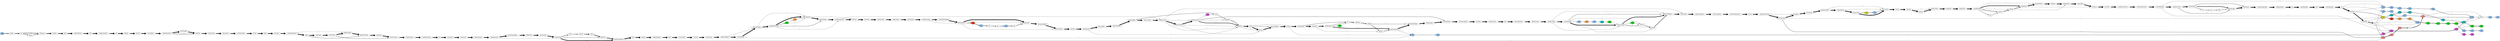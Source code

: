 digraph {
	rankdir="LR";
	"0"[label="M", fontsize=15, style="filled", fillcolor="#80B3E6", distribution="M:1e+00", sequences="B2ZRS9.1_RecName__Full=Ricin_B-like_lectin__AltName__Full=Clitocybe_nebularis_lectin__Short=CNL:M;OAX37100.1_hypothetical_protein_K503DRAFT_801499__Rhizopogon_vinicolor_AM-OR11-026_:M;XP_001832864.1_hypothetical_protein_CC1G_10083__Coprinopsis_cinerea_okayama7_130_:M;OJA13289.1_hypothetical_protein_AZE42_12183__Rhizopogon_vesiculosus_:M;KIJ35590.1_carbohydrate-binding_module_family_13_protein__Sphaerobolus_stellatus_SS14_:M;KZP23986.1_carbohydrate-binding_module_family_13_protein__Fibulorhizoctonia_sp._CBS_109695_:M;KIJ40595.1_carbohydrate-binding_module_family_13_protein__Sphaerobolus_stellatus_SS14_:M;OAX37095.1_hypothetical_protein_K503DRAFT_857563__Rhizopogon_vinicolor_AM-OR11-026_:M;KZP23987.1_carbohydrate-binding_module_family_13_protein__Fibulorhizoctonia_sp._CBS_109695_:M;CUA76480.1_hypothetical_protein_RSOLAG22IIIB_12330__Rhizoctonia_solani_:M;XP_011126437.1_hypothetical_protein_AOL_s00173g393__Arthrobotrys_oligospora_ATCC_24927_:M"];
	"0"->"1"[fontsize=12, fontcolor=darkgray, penwidth=4, dir=forward, label="30%", sequences="B2ZRS9.1_RecName__Full=Ricin_B-like_lectin__AltName__Full=Clitocybe_nebularis_lectin__Short=CNL,OAX37100.1_hypothetical_protein_K503DRAFT_801499__Rhizopogon_vinicolor_AM-OR11-026_,XP_001832864.1_hypothetical_protein_CC1G_10083__Coprinopsis_cinerea_okayama7_130_,OJA13289.1_hypothetical_protein_AZE42_12183__Rhizopogon_vesiculosus_,KIJ35590.1_carbohydrate-binding_module_family_13_protein__Sphaerobolus_stellatus_SS14_,KZP23986.1_carbohydrate-binding_module_family_13_protein__Fibulorhizoctonia_sp._CBS_109695_,KIJ40595.1_carbohydrate-binding_module_family_13_protein__Sphaerobolus_stellatus_SS14_,OAX37095.1_hypothetical_protein_K503DRAFT_857563__Rhizopogon_vinicolor_AM-OR11-026_,KZP23987.1_carbohydrate-binding_module_family_13_protein__Fibulorhizoctonia_sp._CBS_109695_,CUA76480.1_hypothetical_protein_RSOLAG22IIIB_12330__Rhizoctonia_solani_,XP_011126437.1_hypothetical_protein_AOL_s00173g393__Arthrobotrys_oligospora_ATCC_24927_"];
	"1"[label="SDHG", fontsize=15, style="filled", fillcolor="#FFFFFF", distribution="S:7e-01 D:8e-02 G:2e-01 H:8e-02", sequences="B2ZRS9.1_RecName__Full=Ricin_B-like_lectin__AltName__Full=Clitocybe_nebularis_lectin__Short=CNL:S;pdb:S;KXN92490.1_hypothetical_protein_AN958_07437__Leucoagaricus_sp._SymC.cos_:D;OAX37100.1_hypothetical_protein_K503DRAFT_801499__Rhizopogon_vinicolor_AM-OR11-026_:S;XP_001832864.1_hypothetical_protein_CC1G_10083__Coprinopsis_cinerea_okayama7_130_:S;OJA13289.1_hypothetical_protein_AZE42_12183__Rhizopogon_vesiculosus_:S;KIJ35590.1_carbohydrate-binding_module_family_13_protein__Sphaerobolus_stellatus_SS14_:S;KZP23986.1_carbohydrate-binding_module_family_13_protein__Fibulorhizoctonia_sp._CBS_109695_:S;KIJ40595.1_carbohydrate-binding_module_family_13_protein__Sphaerobolus_stellatus_SS14_:S;OAX37095.1_hypothetical_protein_K503DRAFT_857563__Rhizopogon_vinicolor_AM-OR11-026_:S;KZP23987.1_carbohydrate-binding_module_family_13_protein__Fibulorhizoctonia_sp._CBS_109695_:H;CUA76480.1_hypothetical_protein_RSOLAG22IIIB_12330__Rhizoctonia_solani_:G;XP_011126437.1_hypothetical_protein_AOL_s00173g393__Arthrobotrys_oligospora_ATCC_24927_:G"];
	"1"->"2"[fontsize=12, fontcolor=darkgray, penwidth=5, dir=forward, label="35%", sequences="B2ZRS9.1_RecName__Full=Ricin_B-like_lectin__AltName__Full=Clitocybe_nebularis_lectin__Short=CNL,pdb,KXN92490.1_hypothetical_protein_AN958_07437__Leucoagaricus_sp._SymC.cos_,OAX37100.1_hypothetical_protein_K503DRAFT_801499__Rhizopogon_vinicolor_AM-OR11-026_,XP_001832864.1_hypothetical_protein_CC1G_10083__Coprinopsis_cinerea_okayama7_130_,OJA13289.1_hypothetical_protein_AZE42_12183__Rhizopogon_vesiculosus_,KIJ35590.1_carbohydrate-binding_module_family_13_protein__Sphaerobolus_stellatus_SS14_,KZP23986.1_carbohydrate-binding_module_family_13_protein__Fibulorhizoctonia_sp._CBS_109695_,KIJ40595.1_carbohydrate-binding_module_family_13_protein__Sphaerobolus_stellatus_SS14_,OAX37095.1_hypothetical_protein_K503DRAFT_857563__Rhizopogon_vinicolor_AM-OR11-026_,KZP23987.1_carbohydrate-binding_module_family_13_protein__Fibulorhizoctonia_sp._CBS_109695_,CUA76480.1_hypothetical_protein_RSOLAG22IIIB_12330__Rhizoctonia_solani_,XP_011126437.1_hypothetical_protein_AOL_s00173g393__Arthrobotrys_oligospora_ATCC_24927_"];
	"2"[label="ILF", fontsize=15, style="filled", fillcolor="#FFFFFF", distribution="F:6e-02 I:7e-01 L:3e-01", sequences="B2ZRS9.1_RecName__Full=Ricin_B-like_lectin__AltName__Full=Clitocybe_nebularis_lectin__Short=CNL:I;pdb:I;KXN92490.1_hypothetical_protein_AN958_07437__Leucoagaricus_sp._SymC.cos_:I;WP_030878171.1_hypothetical_protein__Streptomyces_varsoviensis_:I;WP_017537516.1_MULTISPECIES__hypothetical_protein__Nocardiopsis_:I;WP_017627737.1_hypothetical_protein__Nocardiopsis_chromatogenes_:I;OAX37100.1_hypothetical_protein_K503DRAFT_801499__Rhizopogon_vinicolor_AM-OR11-026_:I;XP_001832864.1_hypothetical_protein_CC1G_10083__Coprinopsis_cinerea_okayama7_130_:L;OJA13289.1_hypothetical_protein_AZE42_12183__Rhizopogon_vesiculosus_:I;KIJ35590.1_carbohydrate-binding_module_family_13_protein__Sphaerobolus_stellatus_SS14_:L;KZP23986.1_carbohydrate-binding_module_family_13_protein__Fibulorhizoctonia_sp._CBS_109695_:I;KIJ40595.1_carbohydrate-binding_module_family_13_protein__Sphaerobolus_stellatus_SS14_:L;OAX37095.1_hypothetical_protein_K503DRAFT_857563__Rhizopogon_vinicolor_AM-OR11-026_:I;KZP23987.1_carbohydrate-binding_module_family_13_protein__Fibulorhizoctonia_sp._CBS_109695_:F;CUA76480.1_hypothetical_protein_RSOLAG22IIIB_12330__Rhizoctonia_solani_:I;XP_011126437.1_hypothetical_protein_AOL_s00173g393__Arthrobotrys_oligospora_ATCC_24927_:L"];
	"2"->"4"[fontsize=12, fontcolor=darkgray, penwidth=4, dir=forward, label="27%", sequences="B2ZRS9.1_RecName__Full=Ricin_B-like_lectin__AltName__Full=Clitocybe_nebularis_lectin__Short=CNL,pdb,WP_030878171.1_hypothetical_protein__Streptomyces_varsoviensis_,WP_017537516.1_MULTISPECIES__hypothetical_protein__Nocardiopsis_,WP_017627737.1_hypothetical_protein__Nocardiopsis_chromatogenes_,XP_001832864.1_hypothetical_protein_CC1G_10083__Coprinopsis_cinerea_okayama7_130_,KIJ35590.1_carbohydrate-binding_module_family_13_protein__Sphaerobolus_stellatus_SS14_,KIJ40595.1_carbohydrate-binding_module_family_13_protein__Sphaerobolus_stellatus_SS14_,CUA76480.1_hypothetical_protein_RSOLAG22IIIB_12330__Rhizoctonia_solani_,XP_011126437.1_hypothetical_protein_AOL_s00173g393__Arthrobotrys_oligospora_ATCC_24927_"];
	"2"->"3"[fontsize=12, fontcolor=darkgray, penwidth=3, dir=forward, label="16%", sequences="KXN92490.1_hypothetical_protein_AN958_07437__Leucoagaricus_sp._SymC.cos_,OAX37100.1_hypothetical_protein_K503DRAFT_801499__Rhizopogon_vinicolor_AM-OR11-026_,OJA13289.1_hypothetical_protein_AZE42_12183__Rhizopogon_vesiculosus_,KZP23986.1_carbohydrate-binding_module_family_13_protein__Fibulorhizoctonia_sp._CBS_109695_,OAX37095.1_hypothetical_protein_K503DRAFT_857563__Rhizopogon_vinicolor_AM-OR11-026_,KZP23987.1_carbohydrate-binding_module_family_13_protein__Fibulorhizoctonia_sp._CBS_109695_"];
	"3"[label="PKQL", fontsize=15, style="filled", fillcolor="#FFFFFF", distribution="P:4e-01 Q:3e-01 K:1e-01 L:1e-01", sequences="KXN92490.1_hypothetical_protein_AN958_07437__Leucoagaricus_sp._SymC.cos_:Q;OAX37100.1_hypothetical_protein_K503DRAFT_801499__Rhizopogon_vinicolor_AM-OR11-026_:P;OJA13289.1_hypothetical_protein_AZE42_12183__Rhizopogon_vesiculosus_:P;KIJ97461.1_carbohydrate-binding_module_family_13_protein__Laccaria_amethystina_LaAM-08-1_:L;KZP23986.1_carbohydrate-binding_module_family_13_protein__Fibulorhizoctonia_sp._CBS_109695_:Q;OAX37095.1_hypothetical_protein_K503DRAFT_857563__Rhizopogon_vinicolor_AM-OR11-026_:P;KZP23987.1_carbohydrate-binding_module_family_13_protein__Fibulorhizoctonia_sp._CBS_109695_:K"];
	"3"->"4"[fontsize=12, fontcolor=darkgray, penwidth=3, dir=forward, label="19%", sequences="KXN92490.1_hypothetical_protein_AN958_07437__Leucoagaricus_sp._SymC.cos_,OAX37100.1_hypothetical_protein_K503DRAFT_801499__Rhizopogon_vinicolor_AM-OR11-026_,OJA13289.1_hypothetical_protein_AZE42_12183__Rhizopogon_vesiculosus_,KIJ97461.1_carbohydrate-binding_module_family_13_protein__Laccaria_amethystina_LaAM-08-1_,KZP23986.1_carbohydrate-binding_module_family_13_protein__Fibulorhizoctonia_sp._CBS_109695_,OAX37095.1_hypothetical_protein_K503DRAFT_857563__Rhizopogon_vinicolor_AM-OR11-026_,KZP23987.1_carbohydrate-binding_module_family_13_protein__Fibulorhizoctonia_sp._CBS_109695_"];
	"4"[label="TPEQLSA", fontsize=15, style="filled", fillcolor="#FFFFFF", distribution="P:5e-02 Q:2e-01 A:5e-02 S:2e-01 T:1e-01 E:3e-01 L:2e-01", sequences="B2ZRS9.1_RecName__Full=Ricin_B-like_lectin__AltName__Full=Clitocybe_nebularis_lectin__Short=CNL:T;pdb:T;KXN92490.1_hypothetical_protein_AN958_07437__Leucoagaricus_sp._SymC.cos_:P;WP_030878171.1_hypothetical_protein__Streptomyces_varsoviensis_:E;WP_017537516.1_MULTISPECIES__hypothetical_protein__Nocardiopsis_:Q;WP_017627737.1_hypothetical_protein__Nocardiopsis_chromatogenes_:Q;OAX37100.1_hypothetical_protein_K503DRAFT_801499__Rhizopogon_vinicolor_AM-OR11-026_:L;XP_001832864.1_hypothetical_protein_CC1G_10083__Coprinopsis_cinerea_okayama7_130_:S;OJA13289.1_hypothetical_protein_AZE42_12183__Rhizopogon_vesiculosus_:L;KIJ35590.1_carbohydrate-binding_module_family_13_protein__Sphaerobolus_stellatus_SS14_:Q;KIJ97461.1_carbohydrate-binding_module_family_13_protein__Laccaria_amethystina_LaAM-08-1_:A;KZP23986.1_carbohydrate-binding_module_family_13_protein__Fibulorhizoctonia_sp._CBS_109695_:E;KIJ40595.1_carbohydrate-binding_module_family_13_protein__Sphaerobolus_stellatus_SS14_:Q;OAX37095.1_hypothetical_protein_K503DRAFT_857563__Rhizopogon_vinicolor_AM-OR11-026_:L;KZP23987.1_carbohydrate-binding_module_family_13_protein__Fibulorhizoctonia_sp._CBS_109695_:E;CUA76480.1_hypothetical_protein_RSOLAG22IIIB_12330__Rhizoctonia_solani_:E;XP_011126437.1_hypothetical_protein_AOL_s00173g393__Arthrobotrys_oligospora_ATCC_24927_:E;AJQ00848.1_hypothetical_protein_H751_YJM248B00183__Saccharomyces_cerevisiae_YJM248_:S;AJP37156.1_hypothetical_protein_F842_YJM1078B00184__Saccharomyces_cerevisiae_YJM1078_:S"];
	"4"->"5"[fontsize=12, fontcolor=darkgray, penwidth=7, dir=forward, label="51%", sequences="B2ZRS9.1_RecName__Full=Ricin_B-like_lectin__AltName__Full=Clitocybe_nebularis_lectin__Short=CNL,pdb,KXN92490.1_hypothetical_protein_AN958_07437__Leucoagaricus_sp._SymC.cos_,WP_030878171.1_hypothetical_protein__Streptomyces_varsoviensis_,WP_017537516.1_MULTISPECIES__hypothetical_protein__Nocardiopsis_,WP_017627737.1_hypothetical_protein__Nocardiopsis_chromatogenes_,OAX37100.1_hypothetical_protein_K503DRAFT_801499__Rhizopogon_vinicolor_AM-OR11-026_,XP_001832864.1_hypothetical_protein_CC1G_10083__Coprinopsis_cinerea_okayama7_130_,OJA13289.1_hypothetical_protein_AZE42_12183__Rhizopogon_vesiculosus_,KIJ35590.1_carbohydrate-binding_module_family_13_protein__Sphaerobolus_stellatus_SS14_,KIJ97461.1_carbohydrate-binding_module_family_13_protein__Laccaria_amethystina_LaAM-08-1_,KZP23986.1_carbohydrate-binding_module_family_13_protein__Fibulorhizoctonia_sp._CBS_109695_,KIJ40595.1_carbohydrate-binding_module_family_13_protein__Sphaerobolus_stellatus_SS14_,OAX37095.1_hypothetical_protein_K503DRAFT_857563__Rhizopogon_vinicolor_AM-OR11-026_,KZP23987.1_carbohydrate-binding_module_family_13_protein__Fibulorhizoctonia_sp._CBS_109695_,CUA76480.1_hypothetical_protein_RSOLAG22IIIB_12330__Rhizoctonia_solani_,XP_011126437.1_hypothetical_protein_AOL_s00173g393__Arthrobotrys_oligospora_ATCC_24927_,AJQ00848.1_hypothetical_protein_H751_YJM248B00183__Saccharomyces_cerevisiae_YJM248_,AJP37156.1_hypothetical_protein_F842_YJM1078B00184__Saccharomyces_cerevisiae_YJM1078_"];
	"5"[label="PGQNS", fontsize=15, style="filled", fillcolor="#FFFFFF", distribution="P:6e-01 Q:1e-01 S:1e-01 G:2e-01 N:5e-02", sequences="B2ZRS9.1_RecName__Full=Ricin_B-like_lectin__AltName__Full=Clitocybe_nebularis_lectin__Short=CNL:P;pdb:P;KXN92490.1_hypothetical_protein_AN958_07437__Leucoagaricus_sp._SymC.cos_:G;WP_030878171.1_hypothetical_protein__Streptomyces_varsoviensis_:P;WP_017537516.1_MULTISPECIES__hypothetical_protein__Nocardiopsis_:P;WP_017627737.1_hypothetical_protein__Nocardiopsis_chromatogenes_:Q;OAX37100.1_hypothetical_protein_K503DRAFT_801499__Rhizopogon_vinicolor_AM-OR11-026_:P;OAX32419.1_hypothetical_protein_K503DRAFT_608329__Rhizopogon_vinicolor_AM-OR11-026_:P;XP_001832864.1_hypothetical_protein_CC1G_10083__Coprinopsis_cinerea_okayama7_130_:Q;OJA13289.1_hypothetical_protein_AZE42_12183__Rhizopogon_vesiculosus_:P;KIJ35590.1_carbohydrate-binding_module_family_13_protein__Sphaerobolus_stellatus_SS14_:P;KIJ97461.1_carbohydrate-binding_module_family_13_protein__Laccaria_amethystina_LaAM-08-1_:P;KZP23986.1_carbohydrate-binding_module_family_13_protein__Fibulorhizoctonia_sp._CBS_109695_:G;KIJ40595.1_carbohydrate-binding_module_family_13_protein__Sphaerobolus_stellatus_SS14_:P;OAX37095.1_hypothetical_protein_K503DRAFT_857563__Rhizopogon_vinicolor_AM-OR11-026_:P;KZP23987.1_carbohydrate-binding_module_family_13_protein__Fibulorhizoctonia_sp._CBS_109695_:G;CUA76480.1_hypothetical_protein_RSOLAG22IIIB_12330__Rhizoctonia_solani_:P;XP_011126437.1_hypothetical_protein_AOL_s00173g393__Arthrobotrys_oligospora_ATCC_24927_:N;AJQ00848.1_hypothetical_protein_H751_YJM248B00183__Saccharomyces_cerevisiae_YJM248_:S;AJP37156.1_hypothetical_protein_F842_YJM1078B00184__Saccharomyces_cerevisiae_YJM1078_:S"];
	"5"->"6"[fontsize=12, fontcolor=darkgray, penwidth=7, dir=forward, label="54%", sequences="B2ZRS9.1_RecName__Full=Ricin_B-like_lectin__AltName__Full=Clitocybe_nebularis_lectin__Short=CNL,pdb,KXN92490.1_hypothetical_protein_AN958_07437__Leucoagaricus_sp._SymC.cos_,WP_030878171.1_hypothetical_protein__Streptomyces_varsoviensis_,WP_017537516.1_MULTISPECIES__hypothetical_protein__Nocardiopsis_,WP_017627737.1_hypothetical_protein__Nocardiopsis_chromatogenes_,OAX37100.1_hypothetical_protein_K503DRAFT_801499__Rhizopogon_vinicolor_AM-OR11-026_,OAX32419.1_hypothetical_protein_K503DRAFT_608329__Rhizopogon_vinicolor_AM-OR11-026_,XP_001832864.1_hypothetical_protein_CC1G_10083__Coprinopsis_cinerea_okayama7_130_,OJA13289.1_hypothetical_protein_AZE42_12183__Rhizopogon_vesiculosus_,KIJ35590.1_carbohydrate-binding_module_family_13_protein__Sphaerobolus_stellatus_SS14_,KIJ97461.1_carbohydrate-binding_module_family_13_protein__Laccaria_amethystina_LaAM-08-1_,KZP23986.1_carbohydrate-binding_module_family_13_protein__Fibulorhizoctonia_sp._CBS_109695_,KIJ40595.1_carbohydrate-binding_module_family_13_protein__Sphaerobolus_stellatus_SS14_,OAX37095.1_hypothetical_protein_K503DRAFT_857563__Rhizopogon_vinicolor_AM-OR11-026_,KZP23987.1_carbohydrate-binding_module_family_13_protein__Fibulorhizoctonia_sp._CBS_109695_,CUA76480.1_hypothetical_protein_RSOLAG22IIIB_12330__Rhizoctonia_solani_,XP_011126437.1_hypothetical_protein_AOL_s00173g393__Arthrobotrys_oligospora_ATCC_24927_,AJQ00848.1_hypothetical_protein_H751_YJM248B00183__Saccharomyces_cerevisiae_YJM248_,AJP37156.1_hypothetical_protein_F842_YJM1078B00184__Saccharomyces_cerevisiae_YJM1078_"];
	"6"[label="GRQ", fontsize=15, style="filled", fillcolor="#FFFFFF", distribution="Q:8e-02 R:4e-02 G:9e-01", sequences="B2ZRS9.1_RecName__Full=Ricin_B-like_lectin__AltName__Full=Clitocybe_nebularis_lectin__Short=CNL:G;pdb:G;KXN92490.1_hypothetical_protein_AN958_07437__Leucoagaricus_sp._SymC.cos_:R;WP_030878171.1_hypothetical_protein__Streptomyces_varsoviensis_:G;WP_017537516.1_MULTISPECIES__hypothetical_protein__Nocardiopsis_:G;WP_017627737.1_hypothetical_protein__Nocardiopsis_chromatogenes_:G;OAX37100.1_hypothetical_protein_K503DRAFT_801499__Rhizopogon_vinicolor_AM-OR11-026_:G;OAX32419.1_hypothetical_protein_K503DRAFT_608329__Rhizopogon_vinicolor_AM-OR11-026_:G;OJA12299.1_hypothetical_protein_AZE42_08737__Rhizopogon_vesiculosus_:G;XP_001832864.1_hypothetical_protein_CC1G_10083__Coprinopsis_cinerea_okayama7_130_:G;OJA13289.1_hypothetical_protein_AZE42_12183__Rhizopogon_vesiculosus_:G;KIJ35590.1_carbohydrate-binding_module_family_13_protein__Sphaerobolus_stellatus_SS14_:G;XP_002470041.1_predicted_protein__Postia_placenta_Mad-698-R_:G;KIJ97461.1_carbohydrate-binding_module_family_13_protein__Laccaria_amethystina_LaAM-08-1_:G;KZP23986.1_carbohydrate-binding_module_family_13_protein__Fibulorhizoctonia_sp._CBS_109695_:Q;KIJ40595.1_carbohydrate-binding_module_family_13_protein__Sphaerobolus_stellatus_SS14_:G;OAX37095.1_hypothetical_protein_K503DRAFT_857563__Rhizopogon_vinicolor_AM-OR11-026_:G;KZP23987.1_carbohydrate-binding_module_family_13_protein__Fibulorhizoctonia_sp._CBS_109695_:Q;CUA76480.1_hypothetical_protein_RSOLAG22IIIB_12330__Rhizoctonia_solani_:G;KIM24206.1_carbohydrate-binding_module_family_13_protein__Serendipita_vermifera_MAFF_305830_:G;XP_011126437.1_hypothetical_protein_AOL_s00173g393__Arthrobotrys_oligospora_ATCC_24927_:G;SMC54166.1_Ricin-type_beta-trefoil_lectin_domain-like__Chryseobacterium_sp._YR221_:G;AJQ00848.1_hypothetical_protein_H751_YJM248B00183__Saccharomyces_cerevisiae_YJM248_:G;AJP37156.1_hypothetical_protein_F842_YJM1078B00184__Saccharomyces_cerevisiae_YJM1078_:G;WP_042364264.1_hypothetical_protein__Streptacidiphilus_neutrinimicus_:G"];
	"6"->"7"[fontsize=12, fontcolor=darkgray, penwidth=8, dir=forward, label="68%", sequences="B2ZRS9.1_RecName__Full=Ricin_B-like_lectin__AltName__Full=Clitocybe_nebularis_lectin__Short=CNL,pdb,KXN92490.1_hypothetical_protein_AN958_07437__Leucoagaricus_sp._SymC.cos_,WP_030878171.1_hypothetical_protein__Streptomyces_varsoviensis_,WP_017537516.1_MULTISPECIES__hypothetical_protein__Nocardiopsis_,WP_017627737.1_hypothetical_protein__Nocardiopsis_chromatogenes_,OAX37100.1_hypothetical_protein_K503DRAFT_801499__Rhizopogon_vinicolor_AM-OR11-026_,OAX32419.1_hypothetical_protein_K503DRAFT_608329__Rhizopogon_vinicolor_AM-OR11-026_,OJA12299.1_hypothetical_protein_AZE42_08737__Rhizopogon_vesiculosus_,XP_001832864.1_hypothetical_protein_CC1G_10083__Coprinopsis_cinerea_okayama7_130_,OJA13289.1_hypothetical_protein_AZE42_12183__Rhizopogon_vesiculosus_,KIJ35590.1_carbohydrate-binding_module_family_13_protein__Sphaerobolus_stellatus_SS14_,XP_002470041.1_predicted_protein__Postia_placenta_Mad-698-R_,KIJ97461.1_carbohydrate-binding_module_family_13_protein__Laccaria_amethystina_LaAM-08-1_,KZP23986.1_carbohydrate-binding_module_family_13_protein__Fibulorhizoctonia_sp._CBS_109695_,KIJ40595.1_carbohydrate-binding_module_family_13_protein__Sphaerobolus_stellatus_SS14_,OAX37095.1_hypothetical_protein_K503DRAFT_857563__Rhizopogon_vinicolor_AM-OR11-026_,KZP23987.1_carbohydrate-binding_module_family_13_protein__Fibulorhizoctonia_sp._CBS_109695_,CUA76480.1_hypothetical_protein_RSOLAG22IIIB_12330__Rhizoctonia_solani_,KIM24206.1_carbohydrate-binding_module_family_13_protein__Serendipita_vermifera_MAFF_305830_,XP_011126437.1_hypothetical_protein_AOL_s00173g393__Arthrobotrys_oligospora_ATCC_24927_,SMC54166.1_Ricin-type_beta-trefoil_lectin_domain-like__Chryseobacterium_sp._YR221_,AJQ00848.1_hypothetical_protein_H751_YJM248B00183__Saccharomyces_cerevisiae_YJM248_,AJP37156.1_hypothetical_protein_F842_YJM1078B00184__Saccharomyces_cerevisiae_YJM1078_,WP_042364264.1_hypothetical_protein__Streptacidiphilus_neutrinimicus_"];
	"7"[label="TREVIKHFAS", fontsize=15, style="filled", fillcolor="#FFFFFF", distribution="A:4e-02 R:4e-02 S:4e-02 T:5e-01 E:8e-02 V:4e-02 F:8e-02 H:4e-02 I:1e-01 K:4e-02", sequences="B2ZRS9.1_RecName__Full=Ricin_B-like_lectin__AltName__Full=Clitocybe_nebularis_lectin__Short=CNL:T;pdb:T;KXN92490.1_hypothetical_protein_AN958_07437__Leucoagaricus_sp._SymC.cos_:R;WP_030878171.1_hypothetical_protein__Streptomyces_varsoviensis_:T;WP_017537516.1_MULTISPECIES__hypothetical_protein__Nocardiopsis_:E;WP_017627737.1_hypothetical_protein__Nocardiopsis_chromatogenes_:E;OAX37100.1_hypothetical_protein_K503DRAFT_801499__Rhizopogon_vinicolor_AM-OR11-026_:T;OAX32419.1_hypothetical_protein_K503DRAFT_608329__Rhizopogon_vinicolor_AM-OR11-026_:T;OJA12299.1_hypothetical_protein_AZE42_08737__Rhizopogon_vesiculosus_:T;XP_001832864.1_hypothetical_protein_CC1G_10083__Coprinopsis_cinerea_okayama7_130_:V;OJA13289.1_hypothetical_protein_AZE42_12183__Rhizopogon_vesiculosus_:T;KIJ35590.1_carbohydrate-binding_module_family_13_protein__Sphaerobolus_stellatus_SS14_:T;XP_002470041.1_predicted_protein__Postia_placenta_Mad-698-R_:T;KIJ97461.1_carbohydrate-binding_module_family_13_protein__Laccaria_amethystina_LaAM-08-1_:I;KZP23986.1_carbohydrate-binding_module_family_13_protein__Fibulorhizoctonia_sp._CBS_109695_:I;KIJ40595.1_carbohydrate-binding_module_family_13_protein__Sphaerobolus_stellatus_SS14_:T;OAX37095.1_hypothetical_protein_K503DRAFT_857563__Rhizopogon_vinicolor_AM-OR11-026_:T;KZP23987.1_carbohydrate-binding_module_family_13_protein__Fibulorhizoctonia_sp._CBS_109695_:T;CUA76480.1_hypothetical_protein_RSOLAG22IIIB_12330__Rhizoctonia_solani_:K;KIM24206.1_carbohydrate-binding_module_family_13_protein__Serendipita_vermifera_MAFF_305830_:I;XP_011126437.1_hypothetical_protein_AOL_s00173g393__Arthrobotrys_oligospora_ATCC_24927_:H;SMC54166.1_Ricin-type_beta-trefoil_lectin_domain-like__Chryseobacterium_sp._YR221_:T;AJQ00848.1_hypothetical_protein_H751_YJM248B00183__Saccharomyces_cerevisiae_YJM248_:F;AJP37156.1_hypothetical_protein_F842_YJM1078B00184__Saccharomyces_cerevisiae_YJM1078_:F;WP_042364264.1_hypothetical_protein__Streptacidiphilus_neutrinimicus_:A;KKO96557.1_hypothetical_protein_THAR02_11341__Trichoderma_harzianum_:S"];
	"7"->"8"[fontsize=12, fontcolor=darkgray, penwidth=8, dir=forward, label="70%", sequences="B2ZRS9.1_RecName__Full=Ricin_B-like_lectin__AltName__Full=Clitocybe_nebularis_lectin__Short=CNL,pdb,KXN92490.1_hypothetical_protein_AN958_07437__Leucoagaricus_sp._SymC.cos_,WP_030878171.1_hypothetical_protein__Streptomyces_varsoviensis_,WP_017537516.1_MULTISPECIES__hypothetical_protein__Nocardiopsis_,WP_017627737.1_hypothetical_protein__Nocardiopsis_chromatogenes_,OAX37100.1_hypothetical_protein_K503DRAFT_801499__Rhizopogon_vinicolor_AM-OR11-026_,OAX32419.1_hypothetical_protein_K503DRAFT_608329__Rhizopogon_vinicolor_AM-OR11-026_,OJA12299.1_hypothetical_protein_AZE42_08737__Rhizopogon_vesiculosus_,XP_001832864.1_hypothetical_protein_CC1G_10083__Coprinopsis_cinerea_okayama7_130_,OJA13289.1_hypothetical_protein_AZE42_12183__Rhizopogon_vesiculosus_,KIJ35590.1_carbohydrate-binding_module_family_13_protein__Sphaerobolus_stellatus_SS14_,XP_002470041.1_predicted_protein__Postia_placenta_Mad-698-R_,KIJ97461.1_carbohydrate-binding_module_family_13_protein__Laccaria_amethystina_LaAM-08-1_,KZP23986.1_carbohydrate-binding_module_family_13_protein__Fibulorhizoctonia_sp._CBS_109695_,KIJ40595.1_carbohydrate-binding_module_family_13_protein__Sphaerobolus_stellatus_SS14_,OAX37095.1_hypothetical_protein_K503DRAFT_857563__Rhizopogon_vinicolor_AM-OR11-026_,KZP23987.1_carbohydrate-binding_module_family_13_protein__Fibulorhizoctonia_sp._CBS_109695_,CUA76480.1_hypothetical_protein_RSOLAG22IIIB_12330__Rhizoctonia_solani_,KIM24206.1_carbohydrate-binding_module_family_13_protein__Serendipita_vermifera_MAFF_305830_,XP_011126437.1_hypothetical_protein_AOL_s00173g393__Arthrobotrys_oligospora_ATCC_24927_,SMC54166.1_Ricin-type_beta-trefoil_lectin_domain-like__Chryseobacterium_sp._YR221_,AJQ00848.1_hypothetical_protein_H751_YJM248B00183__Saccharomyces_cerevisiae_YJM248_,AJP37156.1_hypothetical_protein_F842_YJM1078B00184__Saccharomyces_cerevisiae_YJM1078_,WP_042364264.1_hypothetical_protein__Streptacidiphilus_neutrinimicus_,KKO96557.1_hypothetical_protein_THAR02_11341__Trichoderma_harzianum_"];
	"8"[label="YFS", fontsize=15, style="filled", fillcolor="#FFFFFF", distribution="S:8e-02 F:4e-02 Y:9e-01", sequences="B2ZRS9.1_RecName__Full=Ricin_B-like_lectin__AltName__Full=Clitocybe_nebularis_lectin__Short=CNL:Y;pdb:Y;KXN92490.1_hypothetical_protein_AN958_07437__Leucoagaricus_sp._SymC.cos_:Y;WP_030878171.1_hypothetical_protein__Streptomyces_varsoviensis_:Y;WP_017537516.1_MULTISPECIES__hypothetical_protein__Nocardiopsis_:Y;WP_017627737.1_hypothetical_protein__Nocardiopsis_chromatogenes_:Y;OAX37100.1_hypothetical_protein_K503DRAFT_801499__Rhizopogon_vinicolor_AM-OR11-026_:Y;OAX32419.1_hypothetical_protein_K503DRAFT_608329__Rhizopogon_vinicolor_AM-OR11-026_:Y;OJA12299.1_hypothetical_protein_AZE42_08737__Rhizopogon_vesiculosus_:Y;XP_001832864.1_hypothetical_protein_CC1G_10083__Coprinopsis_cinerea_okayama7_130_:Y;OJA13289.1_hypothetical_protein_AZE42_12183__Rhizopogon_vesiculosus_:Y;KIJ35590.1_carbohydrate-binding_module_family_13_protein__Sphaerobolus_stellatus_SS14_:Y;XP_002470041.1_predicted_protein__Postia_placenta_Mad-698-R_:F;KIJ97461.1_carbohydrate-binding_module_family_13_protein__Laccaria_amethystina_LaAM-08-1_:Y;KZP23986.1_carbohydrate-binding_module_family_13_protein__Fibulorhizoctonia_sp._CBS_109695_:Y;KIJ40595.1_carbohydrate-binding_module_family_13_protein__Sphaerobolus_stellatus_SS14_:Y;OAX37095.1_hypothetical_protein_K503DRAFT_857563__Rhizopogon_vinicolor_AM-OR11-026_:Y;KZP23987.1_carbohydrate-binding_module_family_13_protein__Fibulorhizoctonia_sp._CBS_109695_:Y;CUA76480.1_hypothetical_protein_RSOLAG22IIIB_12330__Rhizoctonia_solani_:Y;KIM24206.1_carbohydrate-binding_module_family_13_protein__Serendipita_vermifera_MAFF_305830_:Y;XP_011126437.1_hypothetical_protein_AOL_s00173g393__Arthrobotrys_oligospora_ATCC_24927_:Y;SMC54166.1_Ricin-type_beta-trefoil_lectin_domain-like__Chryseobacterium_sp._YR221_:Y;AJQ00848.1_hypothetical_protein_H751_YJM248B00183__Saccharomyces_cerevisiae_YJM248_:S;AJP37156.1_hypothetical_protein_F842_YJM1078B00184__Saccharomyces_cerevisiae_YJM1078_:S;WP_042364264.1_hypothetical_protein__Streptacidiphilus_neutrinimicus_:Y;KKO96557.1_hypothetical_protein_THAR02_11341__Trichoderma_harzianum_:Y"];
	"8"->"9"[fontsize=12, fontcolor=darkgray, penwidth=8, dir=forward, label="70%", sequences="B2ZRS9.1_RecName__Full=Ricin_B-like_lectin__AltName__Full=Clitocybe_nebularis_lectin__Short=CNL,pdb,KXN92490.1_hypothetical_protein_AN958_07437__Leucoagaricus_sp._SymC.cos_,WP_030878171.1_hypothetical_protein__Streptomyces_varsoviensis_,WP_017537516.1_MULTISPECIES__hypothetical_protein__Nocardiopsis_,WP_017627737.1_hypothetical_protein__Nocardiopsis_chromatogenes_,OAX37100.1_hypothetical_protein_K503DRAFT_801499__Rhizopogon_vinicolor_AM-OR11-026_,OAX32419.1_hypothetical_protein_K503DRAFT_608329__Rhizopogon_vinicolor_AM-OR11-026_,OJA12299.1_hypothetical_protein_AZE42_08737__Rhizopogon_vesiculosus_,XP_001832864.1_hypothetical_protein_CC1G_10083__Coprinopsis_cinerea_okayama7_130_,OJA13289.1_hypothetical_protein_AZE42_12183__Rhizopogon_vesiculosus_,KIJ35590.1_carbohydrate-binding_module_family_13_protein__Sphaerobolus_stellatus_SS14_,XP_002470041.1_predicted_protein__Postia_placenta_Mad-698-R_,KIJ97461.1_carbohydrate-binding_module_family_13_protein__Laccaria_amethystina_LaAM-08-1_,KZP23986.1_carbohydrate-binding_module_family_13_protein__Fibulorhizoctonia_sp._CBS_109695_,KIJ40595.1_carbohydrate-binding_module_family_13_protein__Sphaerobolus_stellatus_SS14_,OAX37095.1_hypothetical_protein_K503DRAFT_857563__Rhizopogon_vinicolor_AM-OR11-026_,KZP23987.1_carbohydrate-binding_module_family_13_protein__Fibulorhizoctonia_sp._CBS_109695_,CUA76480.1_hypothetical_protein_RSOLAG22IIIB_12330__Rhizoctonia_solani_,KIM24206.1_carbohydrate-binding_module_family_13_protein__Serendipita_vermifera_MAFF_305830_,XP_011126437.1_hypothetical_protein_AOL_s00173g393__Arthrobotrys_oligospora_ATCC_24927_,SMC54166.1_Ricin-type_beta-trefoil_lectin_domain-like__Chryseobacterium_sp._YR221_,AJQ00848.1_hypothetical_protein_H751_YJM248B00183__Saccharomyces_cerevisiae_YJM248_,AJP37156.1_hypothetical_protein_F842_YJM1078B00184__Saccharomyces_cerevisiae_YJM1078_,WP_042364264.1_hypothetical_protein__Streptacidiphilus_neutrinimicus_,KKO96557.1_hypothetical_protein_THAR02_11341__Trichoderma_harzianum_"];
	"9"[label="NRAFLWKQVT", fontsize=15, style="filled", fillcolor="#FFFFFF", distribution="A:4e-02 Q:4e-02 R:3e-01 T:8e-02 F:8e-02 V:4e-02 W:4e-02 K:1e-01 L:8e-02 N:2e-01", sequences="B2ZRS9.1_RecName__Full=Ricin_B-like_lectin__AltName__Full=Clitocybe_nebularis_lectin__Short=CNL:N;pdb:N;KXN92490.1_hypothetical_protein_AN958_07437__Leucoagaricus_sp._SymC.cos_:R;WP_030878171.1_hypothetical_protein__Streptomyces_varsoviensis_:A;WP_017537516.1_MULTISPECIES__hypothetical_protein__Nocardiopsis_:F;WP_017627737.1_hypothetical_protein__Nocardiopsis_chromatogenes_:L;OAX37100.1_hypothetical_protein_K503DRAFT_801499__Rhizopogon_vinicolor_AM-OR11-026_:R;OAX32419.1_hypothetical_protein_K503DRAFT_608329__Rhizopogon_vinicolor_AM-OR11-026_:R;OJA12299.1_hypothetical_protein_AZE42_08737__Rhizopogon_vesiculosus_:R;XP_001832864.1_hypothetical_protein_CC1G_10083__Coprinopsis_cinerea_okayama7_130_:W;OJA13289.1_hypothetical_protein_AZE42_12183__Rhizopogon_vesiculosus_:R;KIJ35590.1_carbohydrate-binding_module_family_13_protein__Sphaerobolus_stellatus_SS14_:N;XP_002470041.1_predicted_protein__Postia_placenta_Mad-698-R_:L;KIJ97461.1_carbohydrate-binding_module_family_13_protein__Laccaria_amethystina_LaAM-08-1_:K;KZP23986.1_carbohydrate-binding_module_family_13_protein__Fibulorhizoctonia_sp._CBS_109695_:K;KIJ40595.1_carbohydrate-binding_module_family_13_protein__Sphaerobolus_stellatus_SS14_:N;OAX37095.1_hypothetical_protein_K503DRAFT_857563__Rhizopogon_vinicolor_AM-OR11-026_:R;KZP23987.1_carbohydrate-binding_module_family_13_protein__Fibulorhizoctonia_sp._CBS_109695_:K;CUA76480.1_hypothetical_protein_RSOLAG22IIIB_12330__Rhizoctonia_solani_:Q;KIM24206.1_carbohydrate-binding_module_family_13_protein__Serendipita_vermifera_MAFF_305830_:V;XP_011126437.1_hypothetical_protein_AOL_s00173g393__Arthrobotrys_oligospora_ATCC_24927_:R;SMC54166.1_Ricin-type_beta-trefoil_lectin_domain-like__Chryseobacterium_sp._YR221_:T;AJQ00848.1_hypothetical_protein_H751_YJM248B00183__Saccharomyces_cerevisiae_YJM248_:R;AJP37156.1_hypothetical_protein_F842_YJM1078B00184__Saccharomyces_cerevisiae_YJM1078_:R;WP_042364264.1_hypothetical_protein__Streptacidiphilus_neutrinimicus_:T;KKO96557.1_hypothetical_protein_THAR02_11341__Trichoderma_harzianum_:F"];
	"9"->"10"[fontsize=12, fontcolor=darkgray, penwidth=8, dir=forward, label="70%", sequences="B2ZRS9.1_RecName__Full=Ricin_B-like_lectin__AltName__Full=Clitocybe_nebularis_lectin__Short=CNL,pdb,KXN92490.1_hypothetical_protein_AN958_07437__Leucoagaricus_sp._SymC.cos_,WP_030878171.1_hypothetical_protein__Streptomyces_varsoviensis_,WP_017537516.1_MULTISPECIES__hypothetical_protein__Nocardiopsis_,WP_017627737.1_hypothetical_protein__Nocardiopsis_chromatogenes_,OAX37100.1_hypothetical_protein_K503DRAFT_801499__Rhizopogon_vinicolor_AM-OR11-026_,OAX32419.1_hypothetical_protein_K503DRAFT_608329__Rhizopogon_vinicolor_AM-OR11-026_,OJA12299.1_hypothetical_protein_AZE42_08737__Rhizopogon_vesiculosus_,XP_001832864.1_hypothetical_protein_CC1G_10083__Coprinopsis_cinerea_okayama7_130_,OJA13289.1_hypothetical_protein_AZE42_12183__Rhizopogon_vesiculosus_,KIJ35590.1_carbohydrate-binding_module_family_13_protein__Sphaerobolus_stellatus_SS14_,XP_002470041.1_predicted_protein__Postia_placenta_Mad-698-R_,KIJ97461.1_carbohydrate-binding_module_family_13_protein__Laccaria_amethystina_LaAM-08-1_,KZP23986.1_carbohydrate-binding_module_family_13_protein__Fibulorhizoctonia_sp._CBS_109695_,KIJ40595.1_carbohydrate-binding_module_family_13_protein__Sphaerobolus_stellatus_SS14_,OAX37095.1_hypothetical_protein_K503DRAFT_857563__Rhizopogon_vinicolor_AM-OR11-026_,KZP23987.1_carbohydrate-binding_module_family_13_protein__Fibulorhizoctonia_sp._CBS_109695_,CUA76480.1_hypothetical_protein_RSOLAG22IIIB_12330__Rhizoctonia_solani_,KIM24206.1_carbohydrate-binding_module_family_13_protein__Serendipita_vermifera_MAFF_305830_,XP_011126437.1_hypothetical_protein_AOL_s00173g393__Arthrobotrys_oligospora_ATCC_24927_,SMC54166.1_Ricin-type_beta-trefoil_lectin_domain-like__Chryseobacterium_sp._YR221_,AJQ00848.1_hypothetical_protein_H751_YJM248B00183__Saccharomyces_cerevisiae_YJM248_,AJP37156.1_hypothetical_protein_F842_YJM1078B00184__Saccharomyces_cerevisiae_YJM1078_,WP_042364264.1_hypothetical_protein__Streptacidiphilus_neutrinimicus_,KKO96557.1_hypothetical_protein_THAR02_11341__Trichoderma_harzianum_"];
	"10"[label="ILV", fontsize=15, style="filled", fillcolor="#FFFFFF", distribution="V:4e-02 I:8e-01 L:2e-01", sequences="B2ZRS9.1_RecName__Full=Ricin_B-like_lectin__AltName__Full=Clitocybe_nebularis_lectin__Short=CNL:I;pdb:I;KXN92490.1_hypothetical_protein_AN958_07437__Leucoagaricus_sp._SymC.cos_:L;WP_030878171.1_hypothetical_protein__Streptomyces_varsoviensis_:I;WP_017537516.1_MULTISPECIES__hypothetical_protein__Nocardiopsis_:I;WP_017627737.1_hypothetical_protein__Nocardiopsis_chromatogenes_:I;OAX37100.1_hypothetical_protein_K503DRAFT_801499__Rhizopogon_vinicolor_AM-OR11-026_:L;OAX32419.1_hypothetical_protein_K503DRAFT_608329__Rhizopogon_vinicolor_AM-OR11-026_:I;OJA12299.1_hypothetical_protein_AZE42_08737__Rhizopogon_vesiculosus_:L;XP_001832864.1_hypothetical_protein_CC1G_10083__Coprinopsis_cinerea_okayama7_130_:I;OJA13289.1_hypothetical_protein_AZE42_12183__Rhizopogon_vesiculosus_:I;KIJ35590.1_carbohydrate-binding_module_family_13_protein__Sphaerobolus_stellatus_SS14_:I;XP_002470041.1_predicted_protein__Postia_placenta_Mad-698-R_:I;KIJ97461.1_carbohydrate-binding_module_family_13_protein__Laccaria_amethystina_LaAM-08-1_:I;KZP23986.1_carbohydrate-binding_module_family_13_protein__Fibulorhizoctonia_sp._CBS_109695_:I;KIJ40595.1_carbohydrate-binding_module_family_13_protein__Sphaerobolus_stellatus_SS14_:I;OAX37095.1_hypothetical_protein_K503DRAFT_857563__Rhizopogon_vinicolor_AM-OR11-026_:L;KZP23987.1_carbohydrate-binding_module_family_13_protein__Fibulorhizoctonia_sp._CBS_109695_:I;CUA76480.1_hypothetical_protein_RSOLAG22IIIB_12330__Rhizoctonia_solani_:I;KIM24206.1_carbohydrate-binding_module_family_13_protein__Serendipita_vermifera_MAFF_305830_:I;XP_011126437.1_hypothetical_protein_AOL_s00173g393__Arthrobotrys_oligospora_ATCC_24927_:I;SMC54166.1_Ricin-type_beta-trefoil_lectin_domain-like__Chryseobacterium_sp._YR221_:L;AJQ00848.1_hypothetical_protein_H751_YJM248B00183__Saccharomyces_cerevisiae_YJM248_:I;AJP37156.1_hypothetical_protein_F842_YJM1078B00184__Saccharomyces_cerevisiae_YJM1078_:I;WP_042364264.1_hypothetical_protein__Streptacidiphilus_neutrinimicus_:I;KKO96557.1_hypothetical_protein_THAR02_11341__Trichoderma_harzianum_:V"];
	"10"->"11"[fontsize=12, fontcolor=darkgray, penwidth=8, dir=forward, label="70%", sequences="B2ZRS9.1_RecName__Full=Ricin_B-like_lectin__AltName__Full=Clitocybe_nebularis_lectin__Short=CNL,pdb,KXN92490.1_hypothetical_protein_AN958_07437__Leucoagaricus_sp._SymC.cos_,WP_030878171.1_hypothetical_protein__Streptomyces_varsoviensis_,WP_017537516.1_MULTISPECIES__hypothetical_protein__Nocardiopsis_,WP_017627737.1_hypothetical_protein__Nocardiopsis_chromatogenes_,OAX37100.1_hypothetical_protein_K503DRAFT_801499__Rhizopogon_vinicolor_AM-OR11-026_,OAX32419.1_hypothetical_protein_K503DRAFT_608329__Rhizopogon_vinicolor_AM-OR11-026_,OJA12299.1_hypothetical_protein_AZE42_08737__Rhizopogon_vesiculosus_,XP_001832864.1_hypothetical_protein_CC1G_10083__Coprinopsis_cinerea_okayama7_130_,OJA13289.1_hypothetical_protein_AZE42_12183__Rhizopogon_vesiculosus_,KIJ35590.1_carbohydrate-binding_module_family_13_protein__Sphaerobolus_stellatus_SS14_,XP_002470041.1_predicted_protein__Postia_placenta_Mad-698-R_,KIJ97461.1_carbohydrate-binding_module_family_13_protein__Laccaria_amethystina_LaAM-08-1_,KZP23986.1_carbohydrate-binding_module_family_13_protein__Fibulorhizoctonia_sp._CBS_109695_,KIJ40595.1_carbohydrate-binding_module_family_13_protein__Sphaerobolus_stellatus_SS14_,OAX37095.1_hypothetical_protein_K503DRAFT_857563__Rhizopogon_vinicolor_AM-OR11-026_,KZP23987.1_carbohydrate-binding_module_family_13_protein__Fibulorhizoctonia_sp._CBS_109695_,CUA76480.1_hypothetical_protein_RSOLAG22IIIB_12330__Rhizoctonia_solani_,KIM24206.1_carbohydrate-binding_module_family_13_protein__Serendipita_vermifera_MAFF_305830_,XP_011126437.1_hypothetical_protein_AOL_s00173g393__Arthrobotrys_oligospora_ATCC_24927_,SMC54166.1_Ricin-type_beta-trefoil_lectin_domain-like__Chryseobacterium_sp._YR221_,AJQ00848.1_hypothetical_protein_H751_YJM248B00183__Saccharomyces_cerevisiae_YJM248_,AJP37156.1_hypothetical_protein_F842_YJM1078B00184__Saccharomyces_cerevisiae_YJM1078_,WP_042364264.1_hypothetical_protein__Streptacidiphilus_neutrinimicus_,KKO96557.1_hypothetical_protein_THAR02_11341__Trichoderma_harzianum_"];
	"11"[label="TKRIEV", fontsize=15, style="filled", fillcolor="#FFFFFF", distribution="R:3e-01 T:4e-01 E:4e-02 V:7e-02 I:7e-02 K:1e-01", sequences="B2ZRS9.1_RecName__Full=Ricin_B-like_lectin__AltName__Full=Clitocybe_nebularis_lectin__Short=CNL:T;pdb:T;KXN92490.1_hypothetical_protein_AN958_07437__Leucoagaricus_sp._SymC.cos_:T;WP_030878171.1_hypothetical_protein__Streptomyces_varsoviensis_:K;WP_017537516.1_MULTISPECIES__hypothetical_protein__Nocardiopsis_:R;WP_017627737.1_hypothetical_protein__Nocardiopsis_chromatogenes_:R;OAX37100.1_hypothetical_protein_K503DRAFT_801499__Rhizopogon_vinicolor_AM-OR11-026_:R;OAX32419.1_hypothetical_protein_K503DRAFT_608329__Rhizopogon_vinicolor_AM-OR11-026_:R;OJA12299.1_hypothetical_protein_AZE42_08737__Rhizopogon_vesiculosus_:R;XP_001832864.1_hypothetical_protein_CC1G_10083__Coprinopsis_cinerea_okayama7_130_:R;OJA13289.1_hypothetical_protein_AZE42_12183__Rhizopogon_vesiculosus_:R;KIJ35590.1_carbohydrate-binding_module_family_13_protein__Sphaerobolus_stellatus_SS14_:I;XP_002470041.1_predicted_protein__Postia_placenta_Mad-698-R_:K;KIJ97461.1_carbohydrate-binding_module_family_13_protein__Laccaria_amethystina_LaAM-08-1_:E;KZP23986.1_carbohydrate-binding_module_family_13_protein__Fibulorhizoctonia_sp._CBS_109695_:T;KIJ40595.1_carbohydrate-binding_module_family_13_protein__Sphaerobolus_stellatus_SS14_:I;OAX37095.1_hypothetical_protein_K503DRAFT_857563__Rhizopogon_vinicolor_AM-OR11-026_:R;KZP23987.1_carbohydrate-binding_module_family_13_protein__Fibulorhizoctonia_sp._CBS_109695_:T;CUA76480.1_hypothetical_protein_RSOLAG22IIIB_12330__Rhizoctonia_solani_:K;KIM24206.1_carbohydrate-binding_module_family_13_protein__Serendipita_vermifera_MAFF_305830_:T;KZV85618.1_hypothetical_protein_EXIGLDRAFT_699358__Exidia_glandulosa_HHB12029_:T;XP_011126437.1_hypothetical_protein_AOL_s00173g393__Arthrobotrys_oligospora_ATCC_24927_:V;SMC54166.1_Ricin-type_beta-trefoil_lectin_domain-like__Chryseobacterium_sp._YR221_:T;AJQ00848.1_hypothetical_protein_H751_YJM248B00183__Saccharomyces_cerevisiae_YJM248_:T;AJP37156.1_hypothetical_protein_F842_YJM1078B00184__Saccharomyces_cerevisiae_YJM1078_:T;WP_042364264.1_hypothetical_protein__Streptacidiphilus_neutrinimicus_:V;KKO96557.1_hypothetical_protein_THAR02_11341__Trichoderma_harzianum_:R"];
	"11"->"12"[fontsize=12, fontcolor=darkgray, penwidth=8, dir=forward, label="73%", sequences="B2ZRS9.1_RecName__Full=Ricin_B-like_lectin__AltName__Full=Clitocybe_nebularis_lectin__Short=CNL,pdb,KXN92490.1_hypothetical_protein_AN958_07437__Leucoagaricus_sp._SymC.cos_,WP_030878171.1_hypothetical_protein__Streptomyces_varsoviensis_,WP_017537516.1_MULTISPECIES__hypothetical_protein__Nocardiopsis_,WP_017627737.1_hypothetical_protein__Nocardiopsis_chromatogenes_,OAX37100.1_hypothetical_protein_K503DRAFT_801499__Rhizopogon_vinicolor_AM-OR11-026_,OAX32419.1_hypothetical_protein_K503DRAFT_608329__Rhizopogon_vinicolor_AM-OR11-026_,OJA12299.1_hypothetical_protein_AZE42_08737__Rhizopogon_vesiculosus_,XP_001832864.1_hypothetical_protein_CC1G_10083__Coprinopsis_cinerea_okayama7_130_,OJA13289.1_hypothetical_protein_AZE42_12183__Rhizopogon_vesiculosus_,KIJ35590.1_carbohydrate-binding_module_family_13_protein__Sphaerobolus_stellatus_SS14_,XP_002470041.1_predicted_protein__Postia_placenta_Mad-698-R_,KIJ97461.1_carbohydrate-binding_module_family_13_protein__Laccaria_amethystina_LaAM-08-1_,KZP23986.1_carbohydrate-binding_module_family_13_protein__Fibulorhizoctonia_sp._CBS_109695_,KIJ40595.1_carbohydrate-binding_module_family_13_protein__Sphaerobolus_stellatus_SS14_,OAX37095.1_hypothetical_protein_K503DRAFT_857563__Rhizopogon_vinicolor_AM-OR11-026_,KZP23987.1_carbohydrate-binding_module_family_13_protein__Fibulorhizoctonia_sp._CBS_109695_,CUA76480.1_hypothetical_protein_RSOLAG22IIIB_12330__Rhizoctonia_solani_,KIM24206.1_carbohydrate-binding_module_family_13_protein__Serendipita_vermifera_MAFF_305830_,KZV85618.1_hypothetical_protein_EXIGLDRAFT_699358__Exidia_glandulosa_HHB12029_,XP_011126437.1_hypothetical_protein_AOL_s00173g393__Arthrobotrys_oligospora_ATCC_24927_,SMC54166.1_Ricin-type_beta-trefoil_lectin_domain-like__Chryseobacterium_sp._YR221_,AJQ00848.1_hypothetical_protein_H751_YJM248B00183__Saccharomyces_cerevisiae_YJM248_,AJP37156.1_hypothetical_protein_F842_YJM1078B00184__Saccharomyces_cerevisiae_YJM1078_,WP_042364264.1_hypothetical_protein__Streptacidiphilus_neutrinimicus_,KKO96557.1_hypothetical_protein_THAR02_11341__Trichoderma_harzianum_"];
	"12"[label="NCSTY", fontsize=15, style="filled", fillcolor="#FFFFFF", distribution="C:7e-02 S:1e-01 T:4e-02 Y:7e-02 N:7e-01", sequences="B2ZRS9.1_RecName__Full=Ricin_B-like_lectin__AltName__Full=Clitocybe_nebularis_lectin__Short=CNL:N;pdb:N;KXN92490.1_hypothetical_protein_AN958_07437__Leucoagaricus_sp._SymC.cos_:N;WP_030878171.1_hypothetical_protein__Streptomyces_varsoviensis_:N;WP_017537516.1_MULTISPECIES__hypothetical_protein__Nocardiopsis_:C;WP_017627737.1_hypothetical_protein__Nocardiopsis_chromatogenes_:C;OAX37100.1_hypothetical_protein_K503DRAFT_801499__Rhizopogon_vinicolor_AM-OR11-026_:S;OAX32419.1_hypothetical_protein_K503DRAFT_608329__Rhizopogon_vinicolor_AM-OR11-026_:S;OJA12299.1_hypothetical_protein_AZE42_08737__Rhizopogon_vesiculosus_:S;XP_001832864.1_hypothetical_protein_CC1G_10083__Coprinopsis_cinerea_okayama7_130_:N;OJA13289.1_hypothetical_protein_AZE42_12183__Rhizopogon_vesiculosus_:N;KIJ35590.1_carbohydrate-binding_module_family_13_protein__Sphaerobolus_stellatus_SS14_:N;XP_002470041.1_predicted_protein__Postia_placenta_Mad-698-R_:N;KIJ97461.1_carbohydrate-binding_module_family_13_protein__Laccaria_amethystina_LaAM-08-1_:N;KZP23986.1_carbohydrate-binding_module_family_13_protein__Fibulorhizoctonia_sp._CBS_109695_:N;KIJ40595.1_carbohydrate-binding_module_family_13_protein__Sphaerobolus_stellatus_SS14_:N;OAX37095.1_hypothetical_protein_K503DRAFT_857563__Rhizopogon_vinicolor_AM-OR11-026_:N;KZP23987.1_carbohydrate-binding_module_family_13_protein__Fibulorhizoctonia_sp._CBS_109695_:N;CUA76480.1_hypothetical_protein_RSOLAG22IIIB_12330__Rhizoctonia_solani_:N;KIM24206.1_carbohydrate-binding_module_family_13_protein__Serendipita_vermifera_MAFF_305830_:N;KZV85618.1_hypothetical_protein_EXIGLDRAFT_699358__Exidia_glandulosa_HHB12029_:N;XP_011126437.1_hypothetical_protein_AOL_s00173g393__Arthrobotrys_oligospora_ATCC_24927_:N;SMC54166.1_Ricin-type_beta-trefoil_lectin_domain-like__Chryseobacterium_sp._YR221_:T;AJQ00848.1_hypothetical_protein_H751_YJM248B00183__Saccharomyces_cerevisiae_YJM248_:Y;AJP37156.1_hypothetical_protein_F842_YJM1078B00184__Saccharomyces_cerevisiae_YJM1078_:Y;WP_042364264.1_hypothetical_protein__Streptacidiphilus_neutrinimicus_:N;KKO96557.1_hypothetical_protein_THAR02_11341__Trichoderma_harzianum_:N"];
	"12"->"13"[fontsize=12, fontcolor=darkgray, penwidth=8, dir=forward, label="73%", sequences="B2ZRS9.1_RecName__Full=Ricin_B-like_lectin__AltName__Full=Clitocybe_nebularis_lectin__Short=CNL,pdb,KXN92490.1_hypothetical_protein_AN958_07437__Leucoagaricus_sp._SymC.cos_,WP_030878171.1_hypothetical_protein__Streptomyces_varsoviensis_,WP_017537516.1_MULTISPECIES__hypothetical_protein__Nocardiopsis_,WP_017627737.1_hypothetical_protein__Nocardiopsis_chromatogenes_,OAX37100.1_hypothetical_protein_K503DRAFT_801499__Rhizopogon_vinicolor_AM-OR11-026_,OAX32419.1_hypothetical_protein_K503DRAFT_608329__Rhizopogon_vinicolor_AM-OR11-026_,OJA12299.1_hypothetical_protein_AZE42_08737__Rhizopogon_vesiculosus_,XP_001832864.1_hypothetical_protein_CC1G_10083__Coprinopsis_cinerea_okayama7_130_,OJA13289.1_hypothetical_protein_AZE42_12183__Rhizopogon_vesiculosus_,KIJ35590.1_carbohydrate-binding_module_family_13_protein__Sphaerobolus_stellatus_SS14_,XP_002470041.1_predicted_protein__Postia_placenta_Mad-698-R_,KIJ97461.1_carbohydrate-binding_module_family_13_protein__Laccaria_amethystina_LaAM-08-1_,KZP23986.1_carbohydrate-binding_module_family_13_protein__Fibulorhizoctonia_sp._CBS_109695_,KIJ40595.1_carbohydrate-binding_module_family_13_protein__Sphaerobolus_stellatus_SS14_,OAX37095.1_hypothetical_protein_K503DRAFT_857563__Rhizopogon_vinicolor_AM-OR11-026_,KZP23987.1_carbohydrate-binding_module_family_13_protein__Fibulorhizoctonia_sp._CBS_109695_,CUA76480.1_hypothetical_protein_RSOLAG22IIIB_12330__Rhizoctonia_solani_,KIM24206.1_carbohydrate-binding_module_family_13_protein__Serendipita_vermifera_MAFF_305830_,KZV85618.1_hypothetical_protein_EXIGLDRAFT_699358__Exidia_glandulosa_HHB12029_,XP_011126437.1_hypothetical_protein_AOL_s00173g393__Arthrobotrys_oligospora_ATCC_24927_,SMC54166.1_Ricin-type_beta-trefoil_lectin_domain-like__Chryseobacterium_sp._YR221_,AJQ00848.1_hypothetical_protein_H751_YJM248B00183__Saccharomyces_cerevisiae_YJM248_,AJP37156.1_hypothetical_protein_F842_YJM1078B00184__Saccharomyces_cerevisiae_YJM1078_,WP_042364264.1_hypothetical_protein__Streptacidiphilus_neutrinimicus_,KKO96557.1_hypothetical_protein_THAR02_11341__Trichoderma_harzianum_"];
	"13"[label="VALSHKFG", fontsize=15, style="filled", fillcolor="#FFFFFF", distribution="A:3e-01 S:1e-01 V:4e-01 F:7e-02 G:4e-02 H:4e-02 K:4e-02 L:4e-02", sequences="B2ZRS9.1_RecName__Full=Ricin_B-like_lectin__AltName__Full=Clitocybe_nebularis_lectin__Short=CNL:V;pdb:V;KXN92490.1_hypothetical_protein_AN958_07437__Leucoagaricus_sp._SymC.cos_:V;WP_030878171.1_hypothetical_protein__Streptomyces_varsoviensis_:A;WP_017537516.1_MULTISPECIES__hypothetical_protein__Nocardiopsis_:A;WP_017627737.1_hypothetical_protein__Nocardiopsis_chromatogenes_:A;OAX37100.1_hypothetical_protein_K503DRAFT_801499__Rhizopogon_vinicolor_AM-OR11-026_:V;OAX32419.1_hypothetical_protein_K503DRAFT_608329__Rhizopogon_vinicolor_AM-OR11-026_:L;OJA12299.1_hypothetical_protein_AZE42_08737__Rhizopogon_vesiculosus_:A;XP_001832864.1_hypothetical_protein_CC1G_10083__Coprinopsis_cinerea_okayama7_130_:S;OJA13289.1_hypothetical_protein_AZE42_12183__Rhizopogon_vesiculosus_:V;KIJ35590.1_carbohydrate-binding_module_family_13_protein__Sphaerobolus_stellatus_SS14_:A;XP_002470041.1_predicted_protein__Postia_placenta_Mad-698-R_:V;KIJ97461.1_carbohydrate-binding_module_family_13_protein__Laccaria_amethystina_LaAM-08-1_:A;KZP23986.1_carbohydrate-binding_module_family_13_protein__Fibulorhizoctonia_sp._CBS_109695_:V;KIJ40595.1_carbohydrate-binding_module_family_13_protein__Sphaerobolus_stellatus_SS14_:A;OAX37095.1_hypothetical_protein_K503DRAFT_857563__Rhizopogon_vinicolor_AM-OR11-026_:V;KZP23987.1_carbohydrate-binding_module_family_13_protein__Fibulorhizoctonia_sp._CBS_109695_:V;CUA76480.1_hypothetical_protein_RSOLAG22IIIB_12330__Rhizoctonia_solani_:H;KIM24206.1_carbohydrate-binding_module_family_13_protein__Serendipita_vermifera_MAFF_305830_:K;KZV85618.1_hypothetical_protein_EXIGLDRAFT_699358__Exidia_glandulosa_HHB12029_:S;XP_011126437.1_hypothetical_protein_AOL_s00173g393__Arthrobotrys_oligospora_ATCC_24927_:A;SMC54166.1_Ricin-type_beta-trefoil_lectin_domain-like__Chryseobacterium_sp._YR221_:S;AJQ00848.1_hypothetical_protein_H751_YJM248B00183__Saccharomyces_cerevisiae_YJM248_:F;AJP37156.1_hypothetical_protein_F842_YJM1078B00184__Saccharomyces_cerevisiae_YJM1078_:F;WP_042364264.1_hypothetical_protein__Streptacidiphilus_neutrinimicus_:G;KKO96557.1_hypothetical_protein_THAR02_11341__Trichoderma_harzianum_:V"];
	"13"->"14"[fontsize=12, fontcolor=darkgray, penwidth=8, dir=forward, label="73%", sequences="B2ZRS9.1_RecName__Full=Ricin_B-like_lectin__AltName__Full=Clitocybe_nebularis_lectin__Short=CNL,pdb,KXN92490.1_hypothetical_protein_AN958_07437__Leucoagaricus_sp._SymC.cos_,WP_030878171.1_hypothetical_protein__Streptomyces_varsoviensis_,WP_017537516.1_MULTISPECIES__hypothetical_protein__Nocardiopsis_,WP_017627737.1_hypothetical_protein__Nocardiopsis_chromatogenes_,OAX37100.1_hypothetical_protein_K503DRAFT_801499__Rhizopogon_vinicolor_AM-OR11-026_,OAX32419.1_hypothetical_protein_K503DRAFT_608329__Rhizopogon_vinicolor_AM-OR11-026_,OJA12299.1_hypothetical_protein_AZE42_08737__Rhizopogon_vesiculosus_,XP_001832864.1_hypothetical_protein_CC1G_10083__Coprinopsis_cinerea_okayama7_130_,OJA13289.1_hypothetical_protein_AZE42_12183__Rhizopogon_vesiculosus_,KIJ35590.1_carbohydrate-binding_module_family_13_protein__Sphaerobolus_stellatus_SS14_,XP_002470041.1_predicted_protein__Postia_placenta_Mad-698-R_,KIJ97461.1_carbohydrate-binding_module_family_13_protein__Laccaria_amethystina_LaAM-08-1_,KZP23986.1_carbohydrate-binding_module_family_13_protein__Fibulorhizoctonia_sp._CBS_109695_,KIJ40595.1_carbohydrate-binding_module_family_13_protein__Sphaerobolus_stellatus_SS14_,OAX37095.1_hypothetical_protein_K503DRAFT_857563__Rhizopogon_vinicolor_AM-OR11-026_,KZP23987.1_carbohydrate-binding_module_family_13_protein__Fibulorhizoctonia_sp._CBS_109695_,CUA76480.1_hypothetical_protein_RSOLAG22IIIB_12330__Rhizoctonia_solani_,KIM24206.1_carbohydrate-binding_module_family_13_protein__Serendipita_vermifera_MAFF_305830_,KZV85618.1_hypothetical_protein_EXIGLDRAFT_699358__Exidia_glandulosa_HHB12029_,XP_011126437.1_hypothetical_protein_AOL_s00173g393__Arthrobotrys_oligospora_ATCC_24927_,SMC54166.1_Ricin-type_beta-trefoil_lectin_domain-like__Chryseobacterium_sp._YR221_,AJQ00848.1_hypothetical_protein_H751_YJM248B00183__Saccharomyces_cerevisiae_YJM248_,AJP37156.1_hypothetical_protein_F842_YJM1078B00184__Saccharomyces_cerevisiae_YJM1078_,WP_042364264.1_hypothetical_protein__Streptacidiphilus_neutrinimicus_,KKO96557.1_hypothetical_protein_THAR02_11341__Trichoderma_harzianum_"];
	"14"[label="AKEMRSGTHLY", fontsize=15, style="filled", fillcolor="#FFFFFF", distribution="A:3e-01 R:7e-02 S:3e-02 T:3e-02 E:1e-01 G:7e-02 H:3e-02 Y:3e-02 K:2e-01 L:3e-02 M:3e-02", sequences="B2ZRS9.1_RecName__Full=Ricin_B-like_lectin__AltName__Full=Clitocybe_nebularis_lectin__Short=CNL:A;pdb:A;KXN92490.1_hypothetical_protein_AN958_07437__Leucoagaricus_sp._SymC.cos_:K;WP_030878171.1_hypothetical_protein__Streptomyces_varsoviensis_:A;WP_017537516.1_MULTISPECIES__hypothetical_protein__Nocardiopsis_:E;WP_017627737.1_hypothetical_protein__Nocardiopsis_chromatogenes_:A;OAX37100.1_hypothetical_protein_K503DRAFT_801499__Rhizopogon_vinicolor_AM-OR11-026_:K;OAX32419.1_hypothetical_protein_K503DRAFT_608329__Rhizopogon_vinicolor_AM-OR11-026_:M;OJA12299.1_hypothetical_protein_AZE42_08737__Rhizopogon_vesiculosus_:K;XP_001832864.1_hypothetical_protein_CC1G_10083__Coprinopsis_cinerea_okayama7_130_:R;OJA13289.1_hypothetical_protein_AZE42_12183__Rhizopogon_vesiculosus_:A;KIJ35590.1_carbohydrate-binding_module_family_13_protein__Sphaerobolus_stellatus_SS14_:K;XP_002470041.1_predicted_protein__Postia_placenta_Mad-698-R_:A;KIJ97461.1_carbohydrate-binding_module_family_13_protein__Laccaria_amethystina_LaAM-08-1_:S;KZP23986.1_carbohydrate-binding_module_family_13_protein__Fibulorhizoctonia_sp._CBS_109695_:K;KIJ40595.1_carbohydrate-binding_module_family_13_protein__Sphaerobolus_stellatus_SS14_:K;OAX37095.1_hypothetical_protein_K503DRAFT_857563__Rhizopogon_vinicolor_AM-OR11-026_:R;KZP23987.1_carbohydrate-binding_module_family_13_protein__Fibulorhizoctonia_sp._CBS_109695_:K;CUA76480.1_hypothetical_protein_RSOLAG22IIIB_12330__Rhizoctonia_solani_:A;WP_003533249.1_hypothetical_protein___Clostridium__leptum_:G;CDC04721.1_rHS_repeat-associated_core_domain_protein__Clostridium_leptum_CAG_27_:G;KIM24206.1_carbohydrate-binding_module_family_13_protein__Serendipita_vermifera_MAFF_305830_:A;KZV85618.1_hypothetical_protein_EXIGLDRAFT_699358__Exidia_glandulosa_HHB12029_:T;XP_011126437.1_hypothetical_protein_AOL_s00173g393__Arthrobotrys_oligospora_ATCC_24927_:H;SMC54166.1_Ricin-type_beta-trefoil_lectin_domain-like__Chryseobacterium_sp._YR221_:L;AJQ00848.1_hypothetical_protein_H751_YJM248B00183__Saccharomyces_cerevisiae_YJM248_:E;AJP37156.1_hypothetical_protein_F842_YJM1078B00184__Saccharomyces_cerevisiae_YJM1078_:E;WP_042364264.1_hypothetical_protein__Streptacidiphilus_neutrinimicus_:Y;KKO96557.1_hypothetical_protein_THAR02_11341__Trichoderma_harzianum_:A"];
	"14"->"15"[fontsize=12, fontcolor=darkgray, penwidth=8, dir=forward, label="57%", sequences="B2ZRS9.1_RecName__Full=Ricin_B-like_lectin__AltName__Full=Clitocybe_nebularis_lectin__Short=CNL,pdb,KXN92490.1_hypothetical_protein_AN958_07437__Leucoagaricus_sp._SymC.cos_,WP_030878171.1_hypothetical_protein__Streptomyces_varsoviensis_,OAX37100.1_hypothetical_protein_K503DRAFT_801499__Rhizopogon_vinicolor_AM-OR11-026_,OAX32419.1_hypothetical_protein_K503DRAFT_608329__Rhizopogon_vinicolor_AM-OR11-026_,OJA12299.1_hypothetical_protein_AZE42_08737__Rhizopogon_vesiculosus_,XP_001832864.1_hypothetical_protein_CC1G_10083__Coprinopsis_cinerea_okayama7_130_,OJA13289.1_hypothetical_protein_AZE42_12183__Rhizopogon_vesiculosus_,XP_002470041.1_predicted_protein__Postia_placenta_Mad-698-R_,KIJ97461.1_carbohydrate-binding_module_family_13_protein__Laccaria_amethystina_LaAM-08-1_,KZP23986.1_carbohydrate-binding_module_family_13_protein__Fibulorhizoctonia_sp._CBS_109695_,OAX37095.1_hypothetical_protein_K503DRAFT_857563__Rhizopogon_vinicolor_AM-OR11-026_,KZP23987.1_carbohydrate-binding_module_family_13_protein__Fibulorhizoctonia_sp._CBS_109695_,WP_003533249.1_hypothetical_protein___Clostridium__leptum_,CDC04721.1_rHS_repeat-associated_core_domain_protein__Clostridium_leptum_CAG_27_,KZV85618.1_hypothetical_protein_EXIGLDRAFT_699358__Exidia_glandulosa_HHB12029_,SMC54166.1_Ricin-type_beta-trefoil_lectin_domain-like__Chryseobacterium_sp._YR221_,AJQ00848.1_hypothetical_protein_H751_YJM248B00183__Saccharomyces_cerevisiae_YJM248_,AJP37156.1_hypothetical_protein_F842_YJM1078B00184__Saccharomyces_cerevisiae_YJM1078_,KKO96557.1_hypothetical_protein_THAR02_11341__Trichoderma_harzianum_"];
	"14"->"16"[fontsize=12, fontcolor=darkgray, penwidth=3, dir=forward, label="22%", sequences="WP_017537516.1_MULTISPECIES__hypothetical_protein__Nocardiopsis_,WP_017627737.1_hypothetical_protein__Nocardiopsis_chromatogenes_,KIJ35590.1_carbohydrate-binding_module_family_13_protein__Sphaerobolus_stellatus_SS14_,KIJ40595.1_carbohydrate-binding_module_family_13_protein__Sphaerobolus_stellatus_SS14_,CUA76480.1_hypothetical_protein_RSOLAG22IIIB_12330__Rhizoctonia_solani_,KIM24206.1_carbohydrate-binding_module_family_13_protein__Serendipita_vermifera_MAFF_305830_,XP_011126437.1_hypothetical_protein_AOL_s00173g393__Arthrobotrys_oligospora_ATCC_24927_,WP_042364264.1_hypothetical_protein__Streptacidiphilus_neutrinimicus_"];
	"15"[label="YTFWIAHGS", fontsize=15, style="filled", fillcolor="#FFFFFF", distribution="A:1e-01 S:1e-01 T:5e-02 F:3e-01 W:5e-02 G:5e-02 H:1e-01 Y:2e-01 I:5e-02", sequences="B2ZRS9.1_RecName__Full=Ricin_B-like_lectin__AltName__Full=Clitocybe_nebularis_lectin__Short=CNL:Y;pdb:Y;KXN92490.1_hypothetical_protein_AN958_07437__Leucoagaricus_sp._SymC.cos_:T;WP_030878171.1_hypothetical_protein__Streptomyces_varsoviensis_:Y;OAX37100.1_hypothetical_protein_K503DRAFT_801499__Rhizopogon_vinicolor_AM-OR11-026_:F;OAX32419.1_hypothetical_protein_K503DRAFT_608329__Rhizopogon_vinicolor_AM-OR11-026_:F;OJA12299.1_hypothetical_protein_AZE42_08737__Rhizopogon_vesiculosus_:F;XP_001832864.1_hypothetical_protein_CC1G_10083__Coprinopsis_cinerea_okayama7_130_:W;OJA13289.1_hypothetical_protein_AZE42_12183__Rhizopogon_vesiculosus_:F;XP_002470041.1_predicted_protein__Postia_placenta_Mad-698-R_:F;KIJ97461.1_carbohydrate-binding_module_family_13_protein__Laccaria_amethystina_LaAM-08-1_:I;KZP23986.1_carbohydrate-binding_module_family_13_protein__Fibulorhizoctonia_sp._CBS_109695_:A;OAX37095.1_hypothetical_protein_K503DRAFT_857563__Rhizopogon_vinicolor_AM-OR11-026_:F;KZP23987.1_carbohydrate-binding_module_family_13_protein__Fibulorhizoctonia_sp._CBS_109695_:A;WP_003533249.1_hypothetical_protein___Clostridium__leptum_:H;CDC04721.1_rHS_repeat-associated_core_domain_protein__Clostridium_leptum_CAG_27_:H;KZV85618.1_hypothetical_protein_EXIGLDRAFT_699358__Exidia_glandulosa_HHB12029_:G;SMC54166.1_Ricin-type_beta-trefoil_lectin_domain-like__Chryseobacterium_sp._YR221_:A;AJQ00848.1_hypothetical_protein_H751_YJM248B00183__Saccharomyces_cerevisiae_YJM248_:S;AJP37156.1_hypothetical_protein_F842_YJM1078B00184__Saccharomyces_cerevisiae_YJM1078_:S;KKO96557.1_hypothetical_protein_THAR02_11341__Trichoderma_harzianum_:Y"];
	"15"->"16"[fontsize=12, fontcolor=darkgray, penwidth=8, dir=forward, label="57%", sequences="B2ZRS9.1_RecName__Full=Ricin_B-like_lectin__AltName__Full=Clitocybe_nebularis_lectin__Short=CNL,pdb,KXN92490.1_hypothetical_protein_AN958_07437__Leucoagaricus_sp._SymC.cos_,WP_030878171.1_hypothetical_protein__Streptomyces_varsoviensis_,OAX37100.1_hypothetical_protein_K503DRAFT_801499__Rhizopogon_vinicolor_AM-OR11-026_,OAX32419.1_hypothetical_protein_K503DRAFT_608329__Rhizopogon_vinicolor_AM-OR11-026_,OJA12299.1_hypothetical_protein_AZE42_08737__Rhizopogon_vesiculosus_,XP_001832864.1_hypothetical_protein_CC1G_10083__Coprinopsis_cinerea_okayama7_130_,OJA13289.1_hypothetical_protein_AZE42_12183__Rhizopogon_vesiculosus_,XP_002470041.1_predicted_protein__Postia_placenta_Mad-698-R_,KIJ97461.1_carbohydrate-binding_module_family_13_protein__Laccaria_amethystina_LaAM-08-1_,KZP23986.1_carbohydrate-binding_module_family_13_protein__Fibulorhizoctonia_sp._CBS_109695_,OAX37095.1_hypothetical_protein_K503DRAFT_857563__Rhizopogon_vinicolor_AM-OR11-026_,KZP23987.1_carbohydrate-binding_module_family_13_protein__Fibulorhizoctonia_sp._CBS_109695_,WP_003533249.1_hypothetical_protein___Clostridium__leptum_,CDC04721.1_rHS_repeat-associated_core_domain_protein__Clostridium_leptum_CAG_27_,KZV85618.1_hypothetical_protein_EXIGLDRAFT_699358__Exidia_glandulosa_HHB12029_,SMC54166.1_Ricin-type_beta-trefoil_lectin_domain-like__Chryseobacterium_sp._YR221_,AJQ00848.1_hypothetical_protein_H751_YJM248B00183__Saccharomyces_cerevisiae_YJM248_,AJP37156.1_hypothetical_protein_F842_YJM1078B00184__Saccharomyces_cerevisiae_YJM1078_,KKO96557.1_hypothetical_protein_THAR02_11341__Trichoderma_harzianum_"];
	"16"[label="TDNPSG", fontsize=15, style="filled", fillcolor="#FFFFFF", distribution="P:3e-01 S:4e-01 T:1e-01 D:3e-02 G:3e-02 N:7e-02", sequences="B2ZRS9.1_RecName__Full=Ricin_B-like_lectin__AltName__Full=Clitocybe_nebularis_lectin__Short=CNL:T;pdb:T;KXN92490.1_hypothetical_protein_AN958_07437__Leucoagaricus_sp._SymC.cos_:T;WP_030878171.1_hypothetical_protein__Streptomyces_varsoviensis_:D;WP_017537516.1_MULTISPECIES__hypothetical_protein__Nocardiopsis_:N;WP_017627737.1_hypothetical_protein__Nocardiopsis_chromatogenes_:N;OAX37100.1_hypothetical_protein_K503DRAFT_801499__Rhizopogon_vinicolor_AM-OR11-026_:P;OAX32419.1_hypothetical_protein_K503DRAFT_608329__Rhizopogon_vinicolor_AM-OR11-026_:P;OJA12299.1_hypothetical_protein_AZE42_08737__Rhizopogon_vesiculosus_:P;XP_001832864.1_hypothetical_protein_CC1G_10083__Coprinopsis_cinerea_okayama7_130_:T;OJA13289.1_hypothetical_protein_AZE42_12183__Rhizopogon_vesiculosus_:P;KIJ35590.1_carbohydrate-binding_module_family_13_protein__Sphaerobolus_stellatus_SS14_:S;XP_002470041.1_predicted_protein__Postia_placenta_Mad-698-R_:P;KIJ97461.1_carbohydrate-binding_module_family_13_protein__Laccaria_amethystina_LaAM-08-1_:P;KZP23986.1_carbohydrate-binding_module_family_13_protein__Fibulorhizoctonia_sp._CBS_109695_:P;KIJ40595.1_carbohydrate-binding_module_family_13_protein__Sphaerobolus_stellatus_SS14_:S;OAX37095.1_hypothetical_protein_K503DRAFT_857563__Rhizopogon_vinicolor_AM-OR11-026_:P;KZP23987.1_carbohydrate-binding_module_family_13_protein__Fibulorhizoctonia_sp._CBS_109695_:S;CUA76480.1_hypothetical_protein_RSOLAG22IIIB_12330__Rhizoctonia_solani_:S;WP_003533249.1_hypothetical_protein___Clostridium__leptum_:S;CDC04721.1_rHS_repeat-associated_core_domain_protein__Clostridium_leptum_CAG_27_:S;KIM24206.1_carbohydrate-binding_module_family_13_protein__Serendipita_vermifera_MAFF_305830_:S;KZV85618.1_hypothetical_protein_EXIGLDRAFT_699358__Exidia_glandulosa_HHB12029_:G;XP_011126437.1_hypothetical_protein_AOL_s00173g393__Arthrobotrys_oligospora_ATCC_24927_:S;SMC54166.1_Ricin-type_beta-trefoil_lectin_domain-like__Chryseobacterium_sp._YR221_:S;AJQ00848.1_hypothetical_protein_H751_YJM248B00183__Saccharomyces_cerevisiae_YJM248_:S;AJP37156.1_hypothetical_protein_F842_YJM1078B00184__Saccharomyces_cerevisiae_YJM1078_:S;WP_042364264.1_hypothetical_protein__Streptacidiphilus_neutrinimicus_:S;KKO96557.1_hypothetical_protein_THAR02_11341__Trichoderma_harzianum_:P"];
	"16"->"17"[fontsize=12, fontcolor=darkgray, penwidth=8, dir=forward, label="78%", sequences="B2ZRS9.1_RecName__Full=Ricin_B-like_lectin__AltName__Full=Clitocybe_nebularis_lectin__Short=CNL,pdb,KXN92490.1_hypothetical_protein_AN958_07437__Leucoagaricus_sp._SymC.cos_,WP_030878171.1_hypothetical_protein__Streptomyces_varsoviensis_,WP_017537516.1_MULTISPECIES__hypothetical_protein__Nocardiopsis_,WP_017627737.1_hypothetical_protein__Nocardiopsis_chromatogenes_,OAX37100.1_hypothetical_protein_K503DRAFT_801499__Rhizopogon_vinicolor_AM-OR11-026_,OAX32419.1_hypothetical_protein_K503DRAFT_608329__Rhizopogon_vinicolor_AM-OR11-026_,OJA12299.1_hypothetical_protein_AZE42_08737__Rhizopogon_vesiculosus_,XP_001832864.1_hypothetical_protein_CC1G_10083__Coprinopsis_cinerea_okayama7_130_,OJA13289.1_hypothetical_protein_AZE42_12183__Rhizopogon_vesiculosus_,KIJ35590.1_carbohydrate-binding_module_family_13_protein__Sphaerobolus_stellatus_SS14_,XP_002470041.1_predicted_protein__Postia_placenta_Mad-698-R_,KIJ97461.1_carbohydrate-binding_module_family_13_protein__Laccaria_amethystina_LaAM-08-1_,KZP23986.1_carbohydrate-binding_module_family_13_protein__Fibulorhizoctonia_sp._CBS_109695_,KIJ40595.1_carbohydrate-binding_module_family_13_protein__Sphaerobolus_stellatus_SS14_,OAX37095.1_hypothetical_protein_K503DRAFT_857563__Rhizopogon_vinicolor_AM-OR11-026_,KZP23987.1_carbohydrate-binding_module_family_13_protein__Fibulorhizoctonia_sp._CBS_109695_,CUA76480.1_hypothetical_protein_RSOLAG22IIIB_12330__Rhizoctonia_solani_,WP_003533249.1_hypothetical_protein___Clostridium__leptum_,CDC04721.1_rHS_repeat-associated_core_domain_protein__Clostridium_leptum_CAG_27_,KIM24206.1_carbohydrate-binding_module_family_13_protein__Serendipita_vermifera_MAFF_305830_,KZV85618.1_hypothetical_protein_EXIGLDRAFT_699358__Exidia_glandulosa_HHB12029_,XP_011126437.1_hypothetical_protein_AOL_s00173g393__Arthrobotrys_oligospora_ATCC_24927_,SMC54166.1_Ricin-type_beta-trefoil_lectin_domain-like__Chryseobacterium_sp._YR221_,AJQ00848.1_hypothetical_protein_H751_YJM248B00183__Saccharomyces_cerevisiae_YJM248_,AJP37156.1_hypothetical_protein_F842_YJM1078B00184__Saccharomyces_cerevisiae_YJM1078_,WP_042364264.1_hypothetical_protein__Streptacidiphilus_neutrinimicus_,KKO96557.1_hypothetical_protein_THAR02_11341__Trichoderma_harzianum_"];
	"17"[label="NDGTWKH", fontsize=15, style="filled", fillcolor="#FFFFFF", distribution="D:3e-01 T:3e-02 G:2e-01 W:3e-02 H:3e-02 K:3e-02 N:4e-01", sequences="B2ZRS9.1_RecName__Full=Ricin_B-like_lectin__AltName__Full=Clitocybe_nebularis_lectin__Short=CNL:N;pdb:N;KXN92490.1_hypothetical_protein_AN958_07437__Leucoagaricus_sp._SymC.cos_:D;WP_030878171.1_hypothetical_protein__Streptomyces_varsoviensis_:D;WP_017537516.1_MULTISPECIES__hypothetical_protein__Nocardiopsis_:D;WP_017627737.1_hypothetical_protein__Nocardiopsis_chromatogenes_:D;OAX37100.1_hypothetical_protein_K503DRAFT_801499__Rhizopogon_vinicolor_AM-OR11-026_:N;OAX32419.1_hypothetical_protein_K503DRAFT_608329__Rhizopogon_vinicolor_AM-OR11-026_:N;OJA12299.1_hypothetical_protein_AZE42_08737__Rhizopogon_vesiculosus_:N;XP_001832864.1_hypothetical_protein_CC1G_10083__Coprinopsis_cinerea_okayama7_130_:N;OJA13289.1_hypothetical_protein_AZE42_12183__Rhizopogon_vesiculosus_:N;KIJ35590.1_carbohydrate-binding_module_family_13_protein__Sphaerobolus_stellatus_SS14_:G;XP_002470041.1_predicted_protein__Postia_placenta_Mad-698-R_:T;KIJ97461.1_carbohydrate-binding_module_family_13_protein__Laccaria_amethystina_LaAM-08-1_:D;KZP23986.1_carbohydrate-binding_module_family_13_protein__Fibulorhizoctonia_sp._CBS_109695_:D;KIJ40595.1_carbohydrate-binding_module_family_13_protein__Sphaerobolus_stellatus_SS14_:G;OAX37095.1_hypothetical_protein_K503DRAFT_857563__Rhizopogon_vinicolor_AM-OR11-026_:N;KZP23987.1_carbohydrate-binding_module_family_13_protein__Fibulorhizoctonia_sp._CBS_109695_:D;CUA76480.1_hypothetical_protein_RSOLAG22IIIB_12330__Rhizoctonia_solani_:W;WP_003533249.1_hypothetical_protein___Clostridium__leptum_:G;CDC04721.1_rHS_repeat-associated_core_domain_protein__Clostridium_leptum_CAG_27_:G;KIM24206.1_carbohydrate-binding_module_family_13_protein__Serendipita_vermifera_MAFF_305830_:K;KZV85618.1_hypothetical_protein_EXIGLDRAFT_699358__Exidia_glandulosa_HHB12029_:H;XP_011126437.1_hypothetical_protein_AOL_s00173g393__Arthrobotrys_oligospora_ATCC_24927_:G;SMC54166.1_Ricin-type_beta-trefoil_lectin_domain-like__Chryseobacterium_sp._YR221_:D;AJQ00848.1_hypothetical_protein_H751_YJM248B00183__Saccharomyces_cerevisiae_YJM248_:N;AJP37156.1_hypothetical_protein_F842_YJM1078B00184__Saccharomyces_cerevisiae_YJM1078_:N;WP_042364264.1_hypothetical_protein__Streptacidiphilus_neutrinimicus_:G;KKO96557.1_hypothetical_protein_THAR02_11341__Trichoderma_harzianum_:N;WP_072917208.1_hypothetical_protein__Desulfotomaculum_aeronauticum_:N"];
	"17"->"18"[fontsize=12, fontcolor=darkgray, penwidth=8, dir=forward, label="81%", sequences="B2ZRS9.1_RecName__Full=Ricin_B-like_lectin__AltName__Full=Clitocybe_nebularis_lectin__Short=CNL,pdb,KXN92490.1_hypothetical_protein_AN958_07437__Leucoagaricus_sp._SymC.cos_,WP_030878171.1_hypothetical_protein__Streptomyces_varsoviensis_,WP_017537516.1_MULTISPECIES__hypothetical_protein__Nocardiopsis_,WP_017627737.1_hypothetical_protein__Nocardiopsis_chromatogenes_,OAX37100.1_hypothetical_protein_K503DRAFT_801499__Rhizopogon_vinicolor_AM-OR11-026_,OAX32419.1_hypothetical_protein_K503DRAFT_608329__Rhizopogon_vinicolor_AM-OR11-026_,OJA12299.1_hypothetical_protein_AZE42_08737__Rhizopogon_vesiculosus_,XP_001832864.1_hypothetical_protein_CC1G_10083__Coprinopsis_cinerea_okayama7_130_,OJA13289.1_hypothetical_protein_AZE42_12183__Rhizopogon_vesiculosus_,KIJ35590.1_carbohydrate-binding_module_family_13_protein__Sphaerobolus_stellatus_SS14_,XP_002470041.1_predicted_protein__Postia_placenta_Mad-698-R_,KIJ97461.1_carbohydrate-binding_module_family_13_protein__Laccaria_amethystina_LaAM-08-1_,KZP23986.1_carbohydrate-binding_module_family_13_protein__Fibulorhizoctonia_sp._CBS_109695_,KIJ40595.1_carbohydrate-binding_module_family_13_protein__Sphaerobolus_stellatus_SS14_,OAX37095.1_hypothetical_protein_K503DRAFT_857563__Rhizopogon_vinicolor_AM-OR11-026_,KZP23987.1_carbohydrate-binding_module_family_13_protein__Fibulorhizoctonia_sp._CBS_109695_,CUA76480.1_hypothetical_protein_RSOLAG22IIIB_12330__Rhizoctonia_solani_,WP_003533249.1_hypothetical_protein___Clostridium__leptum_,CDC04721.1_rHS_repeat-associated_core_domain_protein__Clostridium_leptum_CAG_27_,KIM24206.1_carbohydrate-binding_module_family_13_protein__Serendipita_vermifera_MAFF_305830_,KZV85618.1_hypothetical_protein_EXIGLDRAFT_699358__Exidia_glandulosa_HHB12029_,XP_011126437.1_hypothetical_protein_AOL_s00173g393__Arthrobotrys_oligospora_ATCC_24927_,SMC54166.1_Ricin-type_beta-trefoil_lectin_domain-like__Chryseobacterium_sp._YR221_,AJQ00848.1_hypothetical_protein_H751_YJM248B00183__Saccharomyces_cerevisiae_YJM248_,AJP37156.1_hypothetical_protein_F842_YJM1078B00184__Saccharomyces_cerevisiae_YJM1078_,WP_042364264.1_hypothetical_protein__Streptacidiphilus_neutrinimicus_,KKO96557.1_hypothetical_protein_THAR02_11341__Trichoderma_harzianum_,WP_072917208.1_hypothetical_protein__Desulfotomaculum_aeronauticum_"];
	"18"[label="RNLQKTCI", fontsize=15, style="filled", fillcolor="#FFFFFF", distribution="Q:2e-01 R:2e-01 C:3e-02 T:2e-01 I:7e-02 K:2e-01 L:1e-01 N:7e-02", sequences="B2ZRS9.1_RecName__Full=Ricin_B-like_lectin__AltName__Full=Clitocybe_nebularis_lectin__Short=CNL:R;pdb:R;KXN92490.1_hypothetical_protein_AN958_07437__Leucoagaricus_sp._SymC.cos_:N;WP_030878171.1_hypothetical_protein__Streptomyces_varsoviensis_:R;WP_017537516.1_MULTISPECIES__hypothetical_protein__Nocardiopsis_:L;WP_017627737.1_hypothetical_protein__Nocardiopsis_chromatogenes_:L;OAX37100.1_hypothetical_protein_K503DRAFT_801499__Rhizopogon_vinicolor_AM-OR11-026_:Q;OAX32419.1_hypothetical_protein_K503DRAFT_608329__Rhizopogon_vinicolor_AM-OR11-026_:Q;OJA12299.1_hypothetical_protein_AZE42_08737__Rhizopogon_vesiculosus_:Q;XP_001832864.1_hypothetical_protein_CC1G_10083__Coprinopsis_cinerea_okayama7_130_:K;OJA13289.1_hypothetical_protein_AZE42_12183__Rhizopogon_vesiculosus_:Q;KIJ35590.1_carbohydrate-binding_module_family_13_protein__Sphaerobolus_stellatus_SS14_:T;XP_002470041.1_predicted_protein__Postia_placenta_Mad-698-R_:Q;KIJ97461.1_carbohydrate-binding_module_family_13_protein__Laccaria_amethystina_LaAM-08-1_:C;KZP23986.1_carbohydrate-binding_module_family_13_protein__Fibulorhizoctonia_sp._CBS_109695_:R;KIJ40595.1_carbohydrate-binding_module_family_13_protein__Sphaerobolus_stellatus_SS14_:T;OAX37095.1_hypothetical_protein_K503DRAFT_857563__Rhizopogon_vinicolor_AM-OR11-026_:Q;KZP23987.1_carbohydrate-binding_module_family_13_protein__Fibulorhizoctonia_sp._CBS_109695_:R;CUA76480.1_hypothetical_protein_RSOLAG22IIIB_12330__Rhizoctonia_solani_:T;WP_003533249.1_hypothetical_protein___Clostridium__leptum_:K;CDC04721.1_rHS_repeat-associated_core_domain_protein__Clostridium_leptum_CAG_27_:K;KIM24206.1_carbohydrate-binding_module_family_13_protein__Serendipita_vermifera_MAFF_305830_:T;KZV85618.1_hypothetical_protein_EXIGLDRAFT_699358__Exidia_glandulosa_HHB12029_:N;XP_011126437.1_hypothetical_protein_AOL_s00173g393__Arthrobotrys_oligospora_ATCC_24927_:T;SMC54166.1_Ricin-type_beta-trefoil_lectin_domain-like__Chryseobacterium_sp._YR221_:K;AJQ00848.1_hypothetical_protein_H751_YJM248B00183__Saccharomyces_cerevisiae_YJM248_:I;AJP37156.1_hypothetical_protein_F842_YJM1078B00184__Saccharomyces_cerevisiae_YJM1078_:I;WP_042364264.1_hypothetical_protein__Streptacidiphilus_neutrinimicus_:Q;KKO96557.1_hypothetical_protein_THAR02_11341__Trichoderma_harzianum_:K;WP_072917208.1_hypothetical_protein__Desulfotomaculum_aeronauticum_:L"];
	"18"->"19"[fontsize=12, fontcolor=darkgray, penwidth=8, dir=forward, label="81%", sequences="B2ZRS9.1_RecName__Full=Ricin_B-like_lectin__AltName__Full=Clitocybe_nebularis_lectin__Short=CNL,pdb,KXN92490.1_hypothetical_protein_AN958_07437__Leucoagaricus_sp._SymC.cos_,WP_030878171.1_hypothetical_protein__Streptomyces_varsoviensis_,WP_017537516.1_MULTISPECIES__hypothetical_protein__Nocardiopsis_,WP_017627737.1_hypothetical_protein__Nocardiopsis_chromatogenes_,OAX37100.1_hypothetical_protein_K503DRAFT_801499__Rhizopogon_vinicolor_AM-OR11-026_,OAX32419.1_hypothetical_protein_K503DRAFT_608329__Rhizopogon_vinicolor_AM-OR11-026_,OJA12299.1_hypothetical_protein_AZE42_08737__Rhizopogon_vesiculosus_,XP_001832864.1_hypothetical_protein_CC1G_10083__Coprinopsis_cinerea_okayama7_130_,OJA13289.1_hypothetical_protein_AZE42_12183__Rhizopogon_vesiculosus_,KIJ35590.1_carbohydrate-binding_module_family_13_protein__Sphaerobolus_stellatus_SS14_,XP_002470041.1_predicted_protein__Postia_placenta_Mad-698-R_,KIJ97461.1_carbohydrate-binding_module_family_13_protein__Laccaria_amethystina_LaAM-08-1_,KZP23986.1_carbohydrate-binding_module_family_13_protein__Fibulorhizoctonia_sp._CBS_109695_,KIJ40595.1_carbohydrate-binding_module_family_13_protein__Sphaerobolus_stellatus_SS14_,OAX37095.1_hypothetical_protein_K503DRAFT_857563__Rhizopogon_vinicolor_AM-OR11-026_,KZP23987.1_carbohydrate-binding_module_family_13_protein__Fibulorhizoctonia_sp._CBS_109695_,CUA76480.1_hypothetical_protein_RSOLAG22IIIB_12330__Rhizoctonia_solani_,WP_003533249.1_hypothetical_protein___Clostridium__leptum_,CDC04721.1_rHS_repeat-associated_core_domain_protein__Clostridium_leptum_CAG_27_,KIM24206.1_carbohydrate-binding_module_family_13_protein__Serendipita_vermifera_MAFF_305830_,KZV85618.1_hypothetical_protein_EXIGLDRAFT_699358__Exidia_glandulosa_HHB12029_,XP_011126437.1_hypothetical_protein_AOL_s00173g393__Arthrobotrys_oligospora_ATCC_24927_,SMC54166.1_Ricin-type_beta-trefoil_lectin_domain-like__Chryseobacterium_sp._YR221_,AJQ00848.1_hypothetical_protein_H751_YJM248B00183__Saccharomyces_cerevisiae_YJM248_,AJP37156.1_hypothetical_protein_F842_YJM1078B00184__Saccharomyces_cerevisiae_YJM1078_,WP_042364264.1_hypothetical_protein__Streptacidiphilus_neutrinimicus_,KKO96557.1_hypothetical_protein_THAR02_11341__Trichoderma_harzianum_,WP_072917208.1_hypothetical_protein__Desulfotomaculum_aeronauticum_"];
	"19"[label="LVYMAFINCK", fontsize=15, style="filled", fillcolor="#FFFFFF", distribution="A:1e-01 C:3e-02 V:3e-01 F:3e-02 Y:1e-01 I:7e-02 K:3e-02 L:2e-01 M:7e-02 N:3e-02", sequences="B2ZRS9.1_RecName__Full=Ricin_B-like_lectin__AltName__Full=Clitocybe_nebularis_lectin__Short=CNL:L;pdb:L;KXN92490.1_hypothetical_protein_AN958_07437__Leucoagaricus_sp._SymC.cos_:V;WP_030878171.1_hypothetical_protein__Streptomyces_varsoviensis_:V;WP_017537516.1_MULTISPECIES__hypothetical_protein__Nocardiopsis_:Y;WP_017627737.1_hypothetical_protein__Nocardiopsis_chromatogenes_:Y;OAX37100.1_hypothetical_protein_K503DRAFT_801499__Rhizopogon_vinicolor_AM-OR11-026_:L;OAX32419.1_hypothetical_protein_K503DRAFT_608329__Rhizopogon_vinicolor_AM-OR11-026_:M;OJA12299.1_hypothetical_protein_AZE42_08737__Rhizopogon_vesiculosus_:L;XP_001832864.1_hypothetical_protein_CC1G_10083__Coprinopsis_cinerea_okayama7_130_:V;OJA13289.1_hypothetical_protein_AZE42_12183__Rhizopogon_vesiculosus_:M;KIJ35590.1_carbohydrate-binding_module_family_13_protein__Sphaerobolus_stellatus_SS14_:A;XP_002470041.1_predicted_protein__Postia_placenta_Mad-698-R_:F;KIJ97461.1_carbohydrate-binding_module_family_13_protein__Laccaria_amethystina_LaAM-08-1_:V;KZP23986.1_carbohydrate-binding_module_family_13_protein__Fibulorhizoctonia_sp._CBS_109695_:I;KIJ40595.1_carbohydrate-binding_module_family_13_protein__Sphaerobolus_stellatus_SS14_:A;OAX37095.1_hypothetical_protein_K503DRAFT_857563__Rhizopogon_vinicolor_AM-OR11-026_:L;KZP23987.1_carbohydrate-binding_module_family_13_protein__Fibulorhizoctonia_sp._CBS_109695_:I;CUA76480.1_hypothetical_protein_RSOLAG22IIIB_12330__Rhizoctonia_solani_:V;WP_003533249.1_hypothetical_protein___Clostridium__leptum_:Y;CDC04721.1_rHS_repeat-associated_core_domain_protein__Clostridium_leptum_CAG_27_:Y;KIM24206.1_carbohydrate-binding_module_family_13_protein__Serendipita_vermifera_MAFF_305830_:V;KZV85618.1_hypothetical_protein_EXIGLDRAFT_699358__Exidia_glandulosa_HHB12029_:V;XP_011126437.1_hypothetical_protein_AOL_s00173g393__Arthrobotrys_oligospora_ATCC_24927_:A;SMC54166.1_Ricin-type_beta-trefoil_lectin_domain-like__Chryseobacterium_sp._YR221_:N;AJQ00848.1_hypothetical_protein_H751_YJM248B00183__Saccharomyces_cerevisiae_YJM248_:L;AJP37156.1_hypothetical_protein_F842_YJM1078B00184__Saccharomyces_cerevisiae_YJM1078_:L;WP_042364264.1_hypothetical_protein__Streptacidiphilus_neutrinimicus_:C;KKO96557.1_hypothetical_protein_THAR02_11341__Trichoderma_harzianum_:V;WP_072917208.1_hypothetical_protein__Desulfotomaculum_aeronauticum_:K"];
	"19"->"20"[fontsize=12, fontcolor=darkgray, penwidth=8, dir=forward, label="81%", sequences="B2ZRS9.1_RecName__Full=Ricin_B-like_lectin__AltName__Full=Clitocybe_nebularis_lectin__Short=CNL,pdb,KXN92490.1_hypothetical_protein_AN958_07437__Leucoagaricus_sp._SymC.cos_,WP_030878171.1_hypothetical_protein__Streptomyces_varsoviensis_,WP_017537516.1_MULTISPECIES__hypothetical_protein__Nocardiopsis_,WP_017627737.1_hypothetical_protein__Nocardiopsis_chromatogenes_,OAX37100.1_hypothetical_protein_K503DRAFT_801499__Rhizopogon_vinicolor_AM-OR11-026_,OAX32419.1_hypothetical_protein_K503DRAFT_608329__Rhizopogon_vinicolor_AM-OR11-026_,OJA12299.1_hypothetical_protein_AZE42_08737__Rhizopogon_vesiculosus_,XP_001832864.1_hypothetical_protein_CC1G_10083__Coprinopsis_cinerea_okayama7_130_,OJA13289.1_hypothetical_protein_AZE42_12183__Rhizopogon_vesiculosus_,KIJ35590.1_carbohydrate-binding_module_family_13_protein__Sphaerobolus_stellatus_SS14_,XP_002470041.1_predicted_protein__Postia_placenta_Mad-698-R_,KIJ97461.1_carbohydrate-binding_module_family_13_protein__Laccaria_amethystina_LaAM-08-1_,KZP23986.1_carbohydrate-binding_module_family_13_protein__Fibulorhizoctonia_sp._CBS_109695_,KIJ40595.1_carbohydrate-binding_module_family_13_protein__Sphaerobolus_stellatus_SS14_,OAX37095.1_hypothetical_protein_K503DRAFT_857563__Rhizopogon_vinicolor_AM-OR11-026_,KZP23987.1_carbohydrate-binding_module_family_13_protein__Fibulorhizoctonia_sp._CBS_109695_,CUA76480.1_hypothetical_protein_RSOLAG22IIIB_12330__Rhizoctonia_solani_,WP_003533249.1_hypothetical_protein___Clostridium__leptum_,CDC04721.1_rHS_repeat-associated_core_domain_protein__Clostridium_leptum_CAG_27_,KIM24206.1_carbohydrate-binding_module_family_13_protein__Serendipita_vermifera_MAFF_305830_,KZV85618.1_hypothetical_protein_EXIGLDRAFT_699358__Exidia_glandulosa_HHB12029_,XP_011126437.1_hypothetical_protein_AOL_s00173g393__Arthrobotrys_oligospora_ATCC_24927_,SMC54166.1_Ricin-type_beta-trefoil_lectin_domain-like__Chryseobacterium_sp._YR221_,AJQ00848.1_hypothetical_protein_H751_YJM248B00183__Saccharomyces_cerevisiae_YJM248_,AJP37156.1_hypothetical_protein_F842_YJM1078B00184__Saccharomyces_cerevisiae_YJM1078_,WP_042364264.1_hypothetical_protein__Streptacidiphilus_neutrinimicus_,KKO96557.1_hypothetical_protein_THAR02_11341__Trichoderma_harzianum_,WP_072917208.1_hypothetical_protein__Desulfotomaculum_aeronauticum_"];
	"20"[label="ILFMV", fontsize=15, style="filled", fillcolor="#FFFFFF", distribution="F:1e-01 V:1e-01 I:3e-01 L:3e-01 M:1e-01", sequences="B2ZRS9.1_RecName__Full=Ricin_B-like_lectin__AltName__Full=Clitocybe_nebularis_lectin__Short=CNL:I;pdb:I;KXN92490.1_hypothetical_protein_AN958_07437__Leucoagaricus_sp._SymC.cos_:L;WP_030878171.1_hypothetical_protein__Streptomyces_varsoviensis_:I;WP_017537516.1_MULTISPECIES__hypothetical_protein__Nocardiopsis_:I;WP_017627737.1_hypothetical_protein__Nocardiopsis_chromatogenes_:I;OAX37100.1_hypothetical_protein_K503DRAFT_801499__Rhizopogon_vinicolor_AM-OR11-026_:F;OAX32419.1_hypothetical_protein_K503DRAFT_608329__Rhizopogon_vinicolor_AM-OR11-026_:F;OJA12299.1_hypothetical_protein_AZE42_08737__Rhizopogon_vesiculosus_:L;XP_001832864.1_hypothetical_protein_CC1G_10083__Coprinopsis_cinerea_okayama7_130_:L;OJA13289.1_hypothetical_protein_AZE42_12183__Rhizopogon_vesiculosus_:F;KIJ35590.1_carbohydrate-binding_module_family_13_protein__Sphaerobolus_stellatus_SS14_:L;XP_002470041.1_predicted_protein__Postia_placenta_Mad-698-R_:M;KIJ97461.1_carbohydrate-binding_module_family_13_protein__Laccaria_amethystina_LaAM-08-1_:I;KZP23986.1_carbohydrate-binding_module_family_13_protein__Fibulorhizoctonia_sp._CBS_109695_:I;KIJ40595.1_carbohydrate-binding_module_family_13_protein__Sphaerobolus_stellatus_SS14_:L;OAX37095.1_hypothetical_protein_K503DRAFT_857563__Rhizopogon_vinicolor_AM-OR11-026_:L;KZP23987.1_carbohydrate-binding_module_family_13_protein__Fibulorhizoctonia_sp._CBS_109695_:I;CUA76480.1_hypothetical_protein_RSOLAG22IIIB_12330__Rhizoctonia_solani_:L;WP_003533249.1_hypothetical_protein___Clostridium__leptum_:M;CDC04721.1_rHS_repeat-associated_core_domain_protein__Clostridium_leptum_CAG_27_:M;KIM24206.1_carbohydrate-binding_module_family_13_protein__Serendipita_vermifera_MAFF_305830_:V;KZV85618.1_hypothetical_protein_EXIGLDRAFT_699358__Exidia_glandulosa_HHB12029_:F;XP_011126437.1_hypothetical_protein_AOL_s00173g393__Arthrobotrys_oligospora_ATCC_24927_:I;SMC54166.1_Ricin-type_beta-trefoil_lectin_domain-like__Chryseobacterium_sp._YR221_:L;AJQ00848.1_hypothetical_protein_H751_YJM248B00183__Saccharomyces_cerevisiae_YJM248_:V;AJP37156.1_hypothetical_protein_F842_YJM1078B00184__Saccharomyces_cerevisiae_YJM1078_:V;WP_042364264.1_hypothetical_protein__Streptacidiphilus_neutrinimicus_:M;KKO96557.1_hypothetical_protein_THAR02_11341__Trichoderma_harzianum_:L;WP_072917208.1_hypothetical_protein__Desulfotomaculum_aeronauticum_:I"];
	"20"->"21"[fontsize=12, fontcolor=darkgray, penwidth=8, dir=forward, label="81%", sequences="B2ZRS9.1_RecName__Full=Ricin_B-like_lectin__AltName__Full=Clitocybe_nebularis_lectin__Short=CNL,pdb,KXN92490.1_hypothetical_protein_AN958_07437__Leucoagaricus_sp._SymC.cos_,WP_030878171.1_hypothetical_protein__Streptomyces_varsoviensis_,WP_017537516.1_MULTISPECIES__hypothetical_protein__Nocardiopsis_,WP_017627737.1_hypothetical_protein__Nocardiopsis_chromatogenes_,OAX37100.1_hypothetical_protein_K503DRAFT_801499__Rhizopogon_vinicolor_AM-OR11-026_,OAX32419.1_hypothetical_protein_K503DRAFT_608329__Rhizopogon_vinicolor_AM-OR11-026_,OJA12299.1_hypothetical_protein_AZE42_08737__Rhizopogon_vesiculosus_,XP_001832864.1_hypothetical_protein_CC1G_10083__Coprinopsis_cinerea_okayama7_130_,OJA13289.1_hypothetical_protein_AZE42_12183__Rhizopogon_vesiculosus_,KIJ35590.1_carbohydrate-binding_module_family_13_protein__Sphaerobolus_stellatus_SS14_,XP_002470041.1_predicted_protein__Postia_placenta_Mad-698-R_,KIJ97461.1_carbohydrate-binding_module_family_13_protein__Laccaria_amethystina_LaAM-08-1_,KZP23986.1_carbohydrate-binding_module_family_13_protein__Fibulorhizoctonia_sp._CBS_109695_,KIJ40595.1_carbohydrate-binding_module_family_13_protein__Sphaerobolus_stellatus_SS14_,OAX37095.1_hypothetical_protein_K503DRAFT_857563__Rhizopogon_vinicolor_AM-OR11-026_,KZP23987.1_carbohydrate-binding_module_family_13_protein__Fibulorhizoctonia_sp._CBS_109695_,CUA76480.1_hypothetical_protein_RSOLAG22IIIB_12330__Rhizoctonia_solani_,WP_003533249.1_hypothetical_protein___Clostridium__leptum_,CDC04721.1_rHS_repeat-associated_core_domain_protein__Clostridium_leptum_CAG_27_,KIM24206.1_carbohydrate-binding_module_family_13_protein__Serendipita_vermifera_MAFF_305830_,KZV85618.1_hypothetical_protein_EXIGLDRAFT_699358__Exidia_glandulosa_HHB12029_,XP_011126437.1_hypothetical_protein_AOL_s00173g393__Arthrobotrys_oligospora_ATCC_24927_,SMC54166.1_Ricin-type_beta-trefoil_lectin_domain-like__Chryseobacterium_sp._YR221_,AJQ00848.1_hypothetical_protein_H751_YJM248B00183__Saccharomyces_cerevisiae_YJM248_,AJP37156.1_hypothetical_protein_F842_YJM1078B00184__Saccharomyces_cerevisiae_YJM1078_,WP_042364264.1_hypothetical_protein__Streptacidiphilus_neutrinimicus_,KKO96557.1_hypothetical_protein_THAR02_11341__Trichoderma_harzianum_,WP_072917208.1_hypothetical_protein__Desulfotomaculum_aeronauticum_"];
	"21"[label="DEKI", fontsize=15, style="filled", fillcolor="#FFFFFF", distribution="D:8e-01 E:7e-02 I:3e-02 K:7e-02", sequences="B2ZRS9.1_RecName__Full=Ricin_B-like_lectin__AltName__Full=Clitocybe_nebularis_lectin__Short=CNL:D;pdb:D;KXN92490.1_hypothetical_protein_AN958_07437__Leucoagaricus_sp._SymC.cos_:D;WP_030878171.1_hypothetical_protein__Streptomyces_varsoviensis_:D;WP_017537516.1_MULTISPECIES__hypothetical_protein__Nocardiopsis_:D;WP_017627737.1_hypothetical_protein__Nocardiopsis_chromatogenes_:D;OAX37100.1_hypothetical_protein_K503DRAFT_801499__Rhizopogon_vinicolor_AM-OR11-026_:D;OAX32419.1_hypothetical_protein_K503DRAFT_608329__Rhizopogon_vinicolor_AM-OR11-026_:D;OJA12299.1_hypothetical_protein_AZE42_08737__Rhizopogon_vesiculosus_:D;XP_001832864.1_hypothetical_protein_CC1G_10083__Coprinopsis_cinerea_okayama7_130_:D;OJA13289.1_hypothetical_protein_AZE42_12183__Rhizopogon_vesiculosus_:D;KIJ35590.1_carbohydrate-binding_module_family_13_protein__Sphaerobolus_stellatus_SS14_:D;XP_002470041.1_predicted_protein__Postia_placenta_Mad-698-R_:D;KIJ97461.1_carbohydrate-binding_module_family_13_protein__Laccaria_amethystina_LaAM-08-1_:D;KZP23986.1_carbohydrate-binding_module_family_13_protein__Fibulorhizoctonia_sp._CBS_109695_:D;KIJ40595.1_carbohydrate-binding_module_family_13_protein__Sphaerobolus_stellatus_SS14_:D;OAX37095.1_hypothetical_protein_K503DRAFT_857563__Rhizopogon_vinicolor_AM-OR11-026_:D;KZP23987.1_carbohydrate-binding_module_family_13_protein__Fibulorhizoctonia_sp._CBS_109695_:D;CUA76480.1_hypothetical_protein_RSOLAG22IIIB_12330__Rhizoctonia_solani_:D;WP_003533249.1_hypothetical_protein___Clostridium__leptum_:E;CDC04721.1_rHS_repeat-associated_core_domain_protein__Clostridium_leptum_CAG_27_:E;KIM24206.1_carbohydrate-binding_module_family_13_protein__Serendipita_vermifera_MAFF_305830_:D;KZV85618.1_hypothetical_protein_EXIGLDRAFT_699358__Exidia_glandulosa_HHB12029_:D;XP_011126437.1_hypothetical_protein_AOL_s00173g393__Arthrobotrys_oligospora_ATCC_24927_:D;SMC54166.1_Ricin-type_beta-trefoil_lectin_domain-like__Chryseobacterium_sp._YR221_:D;AJQ00848.1_hypothetical_protein_H751_YJM248B00183__Saccharomyces_cerevisiae_YJM248_:K;AJP37156.1_hypothetical_protein_F842_YJM1078B00184__Saccharomyces_cerevisiae_YJM1078_:K;WP_042364264.1_hypothetical_protein__Streptacidiphilus_neutrinimicus_:D;KKO96557.1_hypothetical_protein_THAR02_11341__Trichoderma_harzianum_:D;WP_072917208.1_hypothetical_protein__Desulfotomaculum_aeronauticum_:I"];
	"21"->"22"[fontsize=12, fontcolor=darkgray, penwidth=8, dir=forward, label="81%", sequences="B2ZRS9.1_RecName__Full=Ricin_B-like_lectin__AltName__Full=Clitocybe_nebularis_lectin__Short=CNL,pdb,KXN92490.1_hypothetical_protein_AN958_07437__Leucoagaricus_sp._SymC.cos_,WP_030878171.1_hypothetical_protein__Streptomyces_varsoviensis_,WP_017537516.1_MULTISPECIES__hypothetical_protein__Nocardiopsis_,WP_017627737.1_hypothetical_protein__Nocardiopsis_chromatogenes_,OAX37100.1_hypothetical_protein_K503DRAFT_801499__Rhizopogon_vinicolor_AM-OR11-026_,OAX32419.1_hypothetical_protein_K503DRAFT_608329__Rhizopogon_vinicolor_AM-OR11-026_,OJA12299.1_hypothetical_protein_AZE42_08737__Rhizopogon_vesiculosus_,XP_001832864.1_hypothetical_protein_CC1G_10083__Coprinopsis_cinerea_okayama7_130_,OJA13289.1_hypothetical_protein_AZE42_12183__Rhizopogon_vesiculosus_,KIJ35590.1_carbohydrate-binding_module_family_13_protein__Sphaerobolus_stellatus_SS14_,XP_002470041.1_predicted_protein__Postia_placenta_Mad-698-R_,KIJ97461.1_carbohydrate-binding_module_family_13_protein__Laccaria_amethystina_LaAM-08-1_,KZP23986.1_carbohydrate-binding_module_family_13_protein__Fibulorhizoctonia_sp._CBS_109695_,KIJ40595.1_carbohydrate-binding_module_family_13_protein__Sphaerobolus_stellatus_SS14_,OAX37095.1_hypothetical_protein_K503DRAFT_857563__Rhizopogon_vinicolor_AM-OR11-026_,KZP23987.1_carbohydrate-binding_module_family_13_protein__Fibulorhizoctonia_sp._CBS_109695_,CUA76480.1_hypothetical_protein_RSOLAG22IIIB_12330__Rhizoctonia_solani_,WP_003533249.1_hypothetical_protein___Clostridium__leptum_,CDC04721.1_rHS_repeat-associated_core_domain_protein__Clostridium_leptum_CAG_27_,KIM24206.1_carbohydrate-binding_module_family_13_protein__Serendipita_vermifera_MAFF_305830_,KZV85618.1_hypothetical_protein_EXIGLDRAFT_699358__Exidia_glandulosa_HHB12029_,XP_011126437.1_hypothetical_protein_AOL_s00173g393__Arthrobotrys_oligospora_ATCC_24927_,SMC54166.1_Ricin-type_beta-trefoil_lectin_domain-like__Chryseobacterium_sp._YR221_,AJQ00848.1_hypothetical_protein_H751_YJM248B00183__Saccharomyces_cerevisiae_YJM248_,AJP37156.1_hypothetical_protein_F842_YJM1078B00184__Saccharomyces_cerevisiae_YJM1078_,WP_042364264.1_hypothetical_protein__Streptacidiphilus_neutrinimicus_,KKO96557.1_hypothetical_protein_THAR02_11341__Trichoderma_harzianum_,WP_072917208.1_hypothetical_protein__Desulfotomaculum_aeronauticum_"];
	"22"[label="LVEIADF", fontsize=15, style="filled", fillcolor="#FFFFFF", distribution="A:3e-02 D:3e-02 E:3e-02 V:1e-01 F:3e-02 I:1e-01 L:6e-01", sequences="B2ZRS9.1_RecName__Full=Ricin_B-like_lectin__AltName__Full=Clitocybe_nebularis_lectin__Short=CNL:L;pdb:L;KXN92490.1_hypothetical_protein_AN958_07437__Leucoagaricus_sp._SymC.cos_:L;WP_030878171.1_hypothetical_protein__Streptomyces_varsoviensis_:V;WP_017537516.1_MULTISPECIES__hypothetical_protein__Nocardiopsis_:L;WP_017627737.1_hypothetical_protein__Nocardiopsis_chromatogenes_:L;OAX37100.1_hypothetical_protein_K503DRAFT_801499__Rhizopogon_vinicolor_AM-OR11-026_:L;OAX32419.1_hypothetical_protein_K503DRAFT_608329__Rhizopogon_vinicolor_AM-OR11-026_:L;OJA12299.1_hypothetical_protein_AZE42_08737__Rhizopogon_vesiculosus_:L;XP_001832864.1_hypothetical_protein_CC1G_10083__Coprinopsis_cinerea_okayama7_130_:L;OJA13289.1_hypothetical_protein_AZE42_12183__Rhizopogon_vesiculosus_:L;KIJ35590.1_carbohydrate-binding_module_family_13_protein__Sphaerobolus_stellatus_SS14_:L;XP_002470041.1_predicted_protein__Postia_placenta_Mad-698-R_:V;KIJ97461.1_carbohydrate-binding_module_family_13_protein__Laccaria_amethystina_LaAM-08-1_:L;KZP23986.1_carbohydrate-binding_module_family_13_protein__Fibulorhizoctonia_sp._CBS_109695_:L;KIJ40595.1_carbohydrate-binding_module_family_13_protein__Sphaerobolus_stellatus_SS14_:L;OAX37095.1_hypothetical_protein_K503DRAFT_857563__Rhizopogon_vinicolor_AM-OR11-026_:L;KZP23987.1_carbohydrate-binding_module_family_13_protein__Fibulorhizoctonia_sp._CBS_109695_:L;CUA76480.1_hypothetical_protein_RSOLAG22IIIB_12330__Rhizoctonia_solani_:E;WP_003533249.1_hypothetical_protein___Clostridium__leptum_:I;CDC04721.1_rHS_repeat-associated_core_domain_protein__Clostridium_leptum_CAG_27_:I;KIM24206.1_carbohydrate-binding_module_family_13_protein__Serendipita_vermifera_MAFF_305830_:L;KZV85618.1_hypothetical_protein_EXIGLDRAFT_699358__Exidia_glandulosa_HHB12029_:V;XP_011126437.1_hypothetical_protein_AOL_s00173g393__Arthrobotrys_oligospora_ATCC_24927_:A;SMC54166.1_Ricin-type_beta-trefoil_lectin_domain-like__Chryseobacterium_sp._YR221_:I;AJQ00848.1_hypothetical_protein_H751_YJM248B00183__Saccharomyces_cerevisiae_YJM248_:L;AJP37156.1_hypothetical_protein_F842_YJM1078B00184__Saccharomyces_cerevisiae_YJM1078_:L;WP_042364264.1_hypothetical_protein__Streptacidiphilus_neutrinimicus_:D;KKO96557.1_hypothetical_protein_THAR02_11341__Trichoderma_harzianum_:V;WP_072917208.1_hypothetical_protein__Desulfotomaculum_aeronauticum_:F"];
	"22"->"23"[fontsize=12, fontcolor=darkgray, penwidth=8, dir=forward, label="81%", sequences="B2ZRS9.1_RecName__Full=Ricin_B-like_lectin__AltName__Full=Clitocybe_nebularis_lectin__Short=CNL,pdb,KXN92490.1_hypothetical_protein_AN958_07437__Leucoagaricus_sp._SymC.cos_,WP_030878171.1_hypothetical_protein__Streptomyces_varsoviensis_,WP_017537516.1_MULTISPECIES__hypothetical_protein__Nocardiopsis_,WP_017627737.1_hypothetical_protein__Nocardiopsis_chromatogenes_,OAX37100.1_hypothetical_protein_K503DRAFT_801499__Rhizopogon_vinicolor_AM-OR11-026_,OAX32419.1_hypothetical_protein_K503DRAFT_608329__Rhizopogon_vinicolor_AM-OR11-026_,OJA12299.1_hypothetical_protein_AZE42_08737__Rhizopogon_vesiculosus_,XP_001832864.1_hypothetical_protein_CC1G_10083__Coprinopsis_cinerea_okayama7_130_,OJA13289.1_hypothetical_protein_AZE42_12183__Rhizopogon_vesiculosus_,KIJ35590.1_carbohydrate-binding_module_family_13_protein__Sphaerobolus_stellatus_SS14_,XP_002470041.1_predicted_protein__Postia_placenta_Mad-698-R_,KIJ97461.1_carbohydrate-binding_module_family_13_protein__Laccaria_amethystina_LaAM-08-1_,KZP23986.1_carbohydrate-binding_module_family_13_protein__Fibulorhizoctonia_sp._CBS_109695_,KIJ40595.1_carbohydrate-binding_module_family_13_protein__Sphaerobolus_stellatus_SS14_,OAX37095.1_hypothetical_protein_K503DRAFT_857563__Rhizopogon_vinicolor_AM-OR11-026_,KZP23987.1_carbohydrate-binding_module_family_13_protein__Fibulorhizoctonia_sp._CBS_109695_,CUA76480.1_hypothetical_protein_RSOLAG22IIIB_12330__Rhizoctonia_solani_,WP_003533249.1_hypothetical_protein___Clostridium__leptum_,CDC04721.1_rHS_repeat-associated_core_domain_protein__Clostridium_leptum_CAG_27_,KIM24206.1_carbohydrate-binding_module_family_13_protein__Serendipita_vermifera_MAFF_305830_,KZV85618.1_hypothetical_protein_EXIGLDRAFT_699358__Exidia_glandulosa_HHB12029_,XP_011126437.1_hypothetical_protein_AOL_s00173g393__Arthrobotrys_oligospora_ATCC_24927_,SMC54166.1_Ricin-type_beta-trefoil_lectin_domain-like__Chryseobacterium_sp._YR221_,AJQ00848.1_hypothetical_protein_H751_YJM248B00183__Saccharomyces_cerevisiae_YJM248_,AJP37156.1_hypothetical_protein_F842_YJM1078B00184__Saccharomyces_cerevisiae_YJM1078_,WP_042364264.1_hypothetical_protein__Streptacidiphilus_neutrinimicus_,KKO96557.1_hypothetical_protein_THAR02_11341__Trichoderma_harzianum_,WP_072917208.1_hypothetical_protein__Desulfotomaculum_aeronauticum_"];
	"23"[label="TSICKNPRAEDV", fontsize=15, style="filled", fillcolor="#FFFFFF", distribution="P:3e-02 A:3e-02 R:3e-02 S:4e-01 C:3e-02 T:1e-01 D:3e-02 E:7e-02 V:3e-02 I:7e-02 K:1e-01 N:7e-02", sequences="B2ZRS9.1_RecName__Full=Ricin_B-like_lectin__AltName__Full=Clitocybe_nebularis_lectin__Short=CNL:T;pdb:T;KXN92490.1_hypothetical_protein_AN958_07437__Leucoagaricus_sp._SymC.cos_:S;WP_030878171.1_hypothetical_protein__Streptomyces_varsoviensis_:S;WP_017537516.1_MULTISPECIES__hypothetical_protein__Nocardiopsis_:S;WP_017627737.1_hypothetical_protein__Nocardiopsis_chromatogenes_:S;OAX37100.1_hypothetical_protein_K503DRAFT_801499__Rhizopogon_vinicolor_AM-OR11-026_:S;OAX32419.1_hypothetical_protein_K503DRAFT_608329__Rhizopogon_vinicolor_AM-OR11-026_:I;OJA12299.1_hypothetical_protein_AZE42_08737__Rhizopogon_vesiculosus_:C;XP_001832864.1_hypothetical_protein_CC1G_10083__Coprinopsis_cinerea_okayama7_130_:K;OJA13289.1_hypothetical_protein_AZE42_12183__Rhizopogon_vesiculosus_:I;KIJ35590.1_carbohydrate-binding_module_family_13_protein__Sphaerobolus_stellatus_SS14_:N;XP_002470041.1_predicted_protein__Postia_placenta_Mad-698-R_:P;KIJ97461.1_carbohydrate-binding_module_family_13_protein__Laccaria_amethystina_LaAM-08-1_:S;KZP23986.1_carbohydrate-binding_module_family_13_protein__Fibulorhizoctonia_sp._CBS_109695_:S;KIJ40595.1_carbohydrate-binding_module_family_13_protein__Sphaerobolus_stellatus_SS14_:N;OAX37095.1_hypothetical_protein_K503DRAFT_857563__Rhizopogon_vinicolor_AM-OR11-026_:R;KZP23987.1_carbohydrate-binding_module_family_13_protein__Fibulorhizoctonia_sp._CBS_109695_:S;CUA76480.1_hypothetical_protein_RSOLAG22IIIB_12330__Rhizoctonia_solani_:S;WP_003533249.1_hypothetical_protein___Clostridium__leptum_:K;CDC04721.1_rHS_repeat-associated_core_domain_protein__Clostridium_leptum_CAG_27_:K;KIM24206.1_carbohydrate-binding_module_family_13_protein__Serendipita_vermifera_MAFF_305830_:A;KZV85618.1_hypothetical_protein_EXIGLDRAFT_699358__Exidia_glandulosa_HHB12029_:T;XP_011126437.1_hypothetical_protein_AOL_s00173g393__Arthrobotrys_oligospora_ATCC_24927_:S;SMC54166.1_Ricin-type_beta-trefoil_lectin_domain-like__Chryseobacterium_sp._YR221_:S;AJQ00848.1_hypothetical_protein_H751_YJM248B00183__Saccharomyces_cerevisiae_YJM248_:E;AJP37156.1_hypothetical_protein_F842_YJM1078B00184__Saccharomyces_cerevisiae_YJM1078_:E;WP_042364264.1_hypothetical_protein__Streptacidiphilus_neutrinimicus_:D;KKO96557.1_hypothetical_protein_THAR02_11341__Trichoderma_harzianum_:S;WP_072917208.1_hypothetical_protein__Desulfotomaculum_aeronauticum_:V"];
	"23"->"24"[fontsize=12, fontcolor=darkgray, penwidth=8, dir=forward, label="78%", sequences="B2ZRS9.1_RecName__Full=Ricin_B-like_lectin__AltName__Full=Clitocybe_nebularis_lectin__Short=CNL,pdb,KXN92490.1_hypothetical_protein_AN958_07437__Leucoagaricus_sp._SymC.cos_,WP_030878171.1_hypothetical_protein__Streptomyces_varsoviensis_,WP_017537516.1_MULTISPECIES__hypothetical_protein__Nocardiopsis_,WP_017627737.1_hypothetical_protein__Nocardiopsis_chromatogenes_,OAX37100.1_hypothetical_protein_K503DRAFT_801499__Rhizopogon_vinicolor_AM-OR11-026_,OAX32419.1_hypothetical_protein_K503DRAFT_608329__Rhizopogon_vinicolor_AM-OR11-026_,OJA12299.1_hypothetical_protein_AZE42_08737__Rhizopogon_vesiculosus_,XP_001832864.1_hypothetical_protein_CC1G_10083__Coprinopsis_cinerea_okayama7_130_,OJA13289.1_hypothetical_protein_AZE42_12183__Rhizopogon_vesiculosus_,KIJ35590.1_carbohydrate-binding_module_family_13_protein__Sphaerobolus_stellatus_SS14_,XP_002470041.1_predicted_protein__Postia_placenta_Mad-698-R_,KIJ97461.1_carbohydrate-binding_module_family_13_protein__Laccaria_amethystina_LaAM-08-1_,KZP23986.1_carbohydrate-binding_module_family_13_protein__Fibulorhizoctonia_sp._CBS_109695_,KIJ40595.1_carbohydrate-binding_module_family_13_protein__Sphaerobolus_stellatus_SS14_,OAX37095.1_hypothetical_protein_K503DRAFT_857563__Rhizopogon_vinicolor_AM-OR11-026_,KZP23987.1_carbohydrate-binding_module_family_13_protein__Fibulorhizoctonia_sp._CBS_109695_,WP_003533249.1_hypothetical_protein___Clostridium__leptum_,CDC04721.1_rHS_repeat-associated_core_domain_protein__Clostridium_leptum_CAG_27_,KIM24206.1_carbohydrate-binding_module_family_13_protein__Serendipita_vermifera_MAFF_305830_,KZV85618.1_hypothetical_protein_EXIGLDRAFT_699358__Exidia_glandulosa_HHB12029_,XP_011126437.1_hypothetical_protein_AOL_s00173g393__Arthrobotrys_oligospora_ATCC_24927_,SMC54166.1_Ricin-type_beta-trefoil_lectin_domain-like__Chryseobacterium_sp._YR221_,AJQ00848.1_hypothetical_protein_H751_YJM248B00183__Saccharomyces_cerevisiae_YJM248_,AJP37156.1_hypothetical_protein_F842_YJM1078B00184__Saccharomyces_cerevisiae_YJM1078_,WP_042364264.1_hypothetical_protein__Streptacidiphilus_neutrinimicus_,KKO96557.1_hypothetical_protein_THAR02_11341__Trichoderma_harzianum_,WP_072917208.1_hypothetical_protein__Desulfotomaculum_aeronauticum_"];
	"23"->"27"[fontsize=12, fontcolor=darkgray, penwidth=1, dir=forward, label="3%", sequences="CUA76480.1_hypothetical_protein_RSOLAG22IIIB_12330__Rhizoctonia_solani_"];
	"24"[label="GTED", fontsize=15, style="filled", fillcolor="#FFFFFF", distribution="T:3e-02 D:7e-02 E:3e-02 G:9e-01", sequences="B2ZRS9.1_RecName__Full=Ricin_B-like_lectin__AltName__Full=Clitocybe_nebularis_lectin__Short=CNL:G;pdb:G;KXN92490.1_hypothetical_protein_AN958_07437__Leucoagaricus_sp._SymC.cos_:G;WP_030878171.1_hypothetical_protein__Streptomyces_varsoviensis_:G;WP_017537516.1_MULTISPECIES__hypothetical_protein__Nocardiopsis_:G;WP_017627737.1_hypothetical_protein__Nocardiopsis_chromatogenes_:G;OAX37100.1_hypothetical_protein_K503DRAFT_801499__Rhizopogon_vinicolor_AM-OR11-026_:G;OAX32419.1_hypothetical_protein_K503DRAFT_608329__Rhizopogon_vinicolor_AM-OR11-026_:G;OJA12299.1_hypothetical_protein_AZE42_08737__Rhizopogon_vesiculosus_:T;XP_001832864.1_hypothetical_protein_CC1G_10083__Coprinopsis_cinerea_okayama7_130_:E;OJA13289.1_hypothetical_protein_AZE42_12183__Rhizopogon_vesiculosus_:G;KIJ35590.1_carbohydrate-binding_module_family_13_protein__Sphaerobolus_stellatus_SS14_:D;XP_002470041.1_predicted_protein__Postia_placenta_Mad-698-R_:G;KIJ97461.1_carbohydrate-binding_module_family_13_protein__Laccaria_amethystina_LaAM-08-1_:G;KZP23986.1_carbohydrate-binding_module_family_13_protein__Fibulorhizoctonia_sp._CBS_109695_:G;KIJ40595.1_carbohydrate-binding_module_family_13_protein__Sphaerobolus_stellatus_SS14_:D;OAX37095.1_hypothetical_protein_K503DRAFT_857563__Rhizopogon_vinicolor_AM-OR11-026_:G;KZP23987.1_carbohydrate-binding_module_family_13_protein__Fibulorhizoctonia_sp._CBS_109695_:G;WP_003533249.1_hypothetical_protein___Clostridium__leptum_:G;CDC04721.1_rHS_repeat-associated_core_domain_protein__Clostridium_leptum_CAG_27_:G;KIM24206.1_carbohydrate-binding_module_family_13_protein__Serendipita_vermifera_MAFF_305830_:G;KZV85618.1_hypothetical_protein_EXIGLDRAFT_699358__Exidia_glandulosa_HHB12029_:G;XP_011126437.1_hypothetical_protein_AOL_s00173g393__Arthrobotrys_oligospora_ATCC_24927_:G;SMC54166.1_Ricin-type_beta-trefoil_lectin_domain-like__Chryseobacterium_sp._YR221_:G;AJQ00848.1_hypothetical_protein_H751_YJM248B00183__Saccharomyces_cerevisiae_YJM248_:G;AJP37156.1_hypothetical_protein_F842_YJM1078B00184__Saccharomyces_cerevisiae_YJM1078_:G;WP_042364264.1_hypothetical_protein__Streptacidiphilus_neutrinimicus_:G;KKO96557.1_hypothetical_protein_THAR02_11341__Trichoderma_harzianum_:G;WP_072917208.1_hypothetical_protein__Desulfotomaculum_aeronauticum_:G"];
	"24"->"25"[fontsize=12, fontcolor=darkgray, penwidth=8, dir=forward, label="70%", sequences="B2ZRS9.1_RecName__Full=Ricin_B-like_lectin__AltName__Full=Clitocybe_nebularis_lectin__Short=CNL,pdb,KXN92490.1_hypothetical_protein_AN958_07437__Leucoagaricus_sp._SymC.cos_,WP_030878171.1_hypothetical_protein__Streptomyces_varsoviensis_,WP_017537516.1_MULTISPECIES__hypothetical_protein__Nocardiopsis_,WP_017627737.1_hypothetical_protein__Nocardiopsis_chromatogenes_,OAX37100.1_hypothetical_protein_K503DRAFT_801499__Rhizopogon_vinicolor_AM-OR11-026_,OAX32419.1_hypothetical_protein_K503DRAFT_608329__Rhizopogon_vinicolor_AM-OR11-026_,OJA12299.1_hypothetical_protein_AZE42_08737__Rhizopogon_vesiculosus_,XP_001832864.1_hypothetical_protein_CC1G_10083__Coprinopsis_cinerea_okayama7_130_,OJA13289.1_hypothetical_protein_AZE42_12183__Rhizopogon_vesiculosus_,XP_002470041.1_predicted_protein__Postia_placenta_Mad-698-R_,KIJ97461.1_carbohydrate-binding_module_family_13_protein__Laccaria_amethystina_LaAM-08-1_,KZP23986.1_carbohydrate-binding_module_family_13_protein__Fibulorhizoctonia_sp._CBS_109695_,OAX37095.1_hypothetical_protein_K503DRAFT_857563__Rhizopogon_vinicolor_AM-OR11-026_,KZP23987.1_carbohydrate-binding_module_family_13_protein__Fibulorhizoctonia_sp._CBS_109695_,WP_003533249.1_hypothetical_protein___Clostridium__leptum_,CDC04721.1_rHS_repeat-associated_core_domain_protein__Clostridium_leptum_CAG_27_,KIM24206.1_carbohydrate-binding_module_family_13_protein__Serendipita_vermifera_MAFF_305830_,KZV85618.1_hypothetical_protein_EXIGLDRAFT_699358__Exidia_glandulosa_HHB12029_,SMC54166.1_Ricin-type_beta-trefoil_lectin_domain-like__Chryseobacterium_sp._YR221_,AJQ00848.1_hypothetical_protein_H751_YJM248B00183__Saccharomyces_cerevisiae_YJM248_,AJP37156.1_hypothetical_protein_F842_YJM1078B00184__Saccharomyces_cerevisiae_YJM1078_,WP_042364264.1_hypothetical_protein__Streptacidiphilus_neutrinimicus_,KKO96557.1_hypothetical_protein_THAR02_11341__Trichoderma_harzianum_,WP_072917208.1_hypothetical_protein__Desulfotomaculum_aeronauticum_"];
	"24"->"28"[fontsize=12, fontcolor=darkgray, penwidth=2, dir=forward, label="8%", sequences="KIJ35590.1_carbohydrate-binding_module_family_13_protein__Sphaerobolus_stellatus_SS14_,KIJ40595.1_carbohydrate-binding_module_family_13_protein__Sphaerobolus_stellatus_SS14_,XP_011126437.1_hypothetical_protein_AOL_s00173g393__Arthrobotrys_oligospora_ATCC_24927_"];
	"25"[label="SAGDVKY", fontsize=15, style="filled", fillcolor="#FFFFFF", distribution="A:2e-01 S:2e-01 D:4e-02 V:4e-02 G:4e-01 Y:4e-02 K:8e-02", sequences="B2ZRS9.1_RecName__Full=Ricin_B-like_lectin__AltName__Full=Clitocybe_nebularis_lectin__Short=CNL:S;pdb:S;KXN92490.1_hypothetical_protein_AN958_07437__Leucoagaricus_sp._SymC.cos_:A;WP_030878171.1_hypothetical_protein__Streptomyces_varsoviensis_:S;WP_017537516.1_MULTISPECIES__hypothetical_protein__Nocardiopsis_:G;WP_017627737.1_hypothetical_protein__Nocardiopsis_chromatogenes_:G;OAX37100.1_hypothetical_protein_K503DRAFT_801499__Rhizopogon_vinicolor_AM-OR11-026_:G;OAX32419.1_hypothetical_protein_K503DRAFT_608329__Rhizopogon_vinicolor_AM-OR11-026_:G;OJA12299.1_hypothetical_protein_AZE42_08737__Rhizopogon_vesiculosus_:G;XP_001832864.1_hypothetical_protein_CC1G_10083__Coprinopsis_cinerea_okayama7_130_:A;OJA13289.1_hypothetical_protein_AZE42_12183__Rhizopogon_vesiculosus_:G;XP_002470041.1_predicted_protein__Postia_placenta_Mad-698-R_:D;KIJ97461.1_carbohydrate-binding_module_family_13_protein__Laccaria_amethystina_LaAM-08-1_:V;KZP23986.1_carbohydrate-binding_module_family_13_protein__Fibulorhizoctonia_sp._CBS_109695_:G;OAX37095.1_hypothetical_protein_K503DRAFT_857563__Rhizopogon_vinicolor_AM-OR11-026_:G;KZP23987.1_carbohydrate-binding_module_family_13_protein__Fibulorhizoctonia_sp._CBS_109695_:G;WP_003533249.1_hypothetical_protein___Clostridium__leptum_:A;CDC04721.1_rHS_repeat-associated_core_domain_protein__Clostridium_leptum_CAG_27_:A;KIM24206.1_carbohydrate-binding_module_family_13_protein__Serendipita_vermifera_MAFF_305830_:G;KZV85618.1_hypothetical_protein_EXIGLDRAFT_699358__Exidia_glandulosa_HHB12029_:S;SMC54166.1_Ricin-type_beta-trefoil_lectin_domain-like__Chryseobacterium_sp._YR221_:S;AJQ00848.1_hypothetical_protein_H751_YJM248B00183__Saccharomyces_cerevisiae_YJM248_:K;AJP37156.1_hypothetical_protein_F842_YJM1078B00184__Saccharomyces_cerevisiae_YJM1078_:K;WP_042364264.1_hypothetical_protein__Streptacidiphilus_neutrinimicus_:G;KKO96557.1_hypothetical_protein_THAR02_11341__Trichoderma_harzianum_:S;WP_072917208.1_hypothetical_protein__Desulfotomaculum_aeronauticum_:Y"];
	"25"->"26"[fontsize=12, fontcolor=darkgray, penwidth=8, dir=forward, label="70%", sequences="B2ZRS9.1_RecName__Full=Ricin_B-like_lectin__AltName__Full=Clitocybe_nebularis_lectin__Short=CNL,pdb,KXN92490.1_hypothetical_protein_AN958_07437__Leucoagaricus_sp._SymC.cos_,WP_030878171.1_hypothetical_protein__Streptomyces_varsoviensis_,WP_017537516.1_MULTISPECIES__hypothetical_protein__Nocardiopsis_,WP_017627737.1_hypothetical_protein__Nocardiopsis_chromatogenes_,OAX37100.1_hypothetical_protein_K503DRAFT_801499__Rhizopogon_vinicolor_AM-OR11-026_,OAX32419.1_hypothetical_protein_K503DRAFT_608329__Rhizopogon_vinicolor_AM-OR11-026_,OJA12299.1_hypothetical_protein_AZE42_08737__Rhizopogon_vesiculosus_,XP_001832864.1_hypothetical_protein_CC1G_10083__Coprinopsis_cinerea_okayama7_130_,OJA13289.1_hypothetical_protein_AZE42_12183__Rhizopogon_vesiculosus_,XP_002470041.1_predicted_protein__Postia_placenta_Mad-698-R_,KIJ97461.1_carbohydrate-binding_module_family_13_protein__Laccaria_amethystina_LaAM-08-1_,KZP23986.1_carbohydrate-binding_module_family_13_protein__Fibulorhizoctonia_sp._CBS_109695_,OAX37095.1_hypothetical_protein_K503DRAFT_857563__Rhizopogon_vinicolor_AM-OR11-026_,KZP23987.1_carbohydrate-binding_module_family_13_protein__Fibulorhizoctonia_sp._CBS_109695_,WP_003533249.1_hypothetical_protein___Clostridium__leptum_,CDC04721.1_rHS_repeat-associated_core_domain_protein__Clostridium_leptum_CAG_27_,KIM24206.1_carbohydrate-binding_module_family_13_protein__Serendipita_vermifera_MAFF_305830_,KZV85618.1_hypothetical_protein_EXIGLDRAFT_699358__Exidia_glandulosa_HHB12029_,SMC54166.1_Ricin-type_beta-trefoil_lectin_domain-like__Chryseobacterium_sp._YR221_,AJQ00848.1_hypothetical_protein_H751_YJM248B00183__Saccharomyces_cerevisiae_YJM248_,AJP37156.1_hypothetical_protein_F842_YJM1078B00184__Saccharomyces_cerevisiae_YJM1078_,WP_042364264.1_hypothetical_protein__Streptacidiphilus_neutrinimicus_,KKO96557.1_hypothetical_protein_THAR02_11341__Trichoderma_harzianum_,WP_072917208.1_hypothetical_protein__Desulfotomaculum_aeronauticum_"];
	"26"[label="NDSGKTIA", fontsize=15, style="filled", fillcolor="#FFFFFF", distribution="A:4e-02 S:8e-02 D:2e-01 T:8e-02 G:2e-01 I:8e-02 K:4e-02 N:3e-01", sequences="B2ZRS9.1_RecName__Full=Ricin_B-like_lectin__AltName__Full=Clitocybe_nebularis_lectin__Short=CNL:N;pdb:N;KXN92490.1_hypothetical_protein_AN958_07437__Leucoagaricus_sp._SymC.cos_:D;WP_030878171.1_hypothetical_protein__Streptomyces_varsoviensis_:D;WP_017537516.1_MULTISPECIES__hypothetical_protein__Nocardiopsis_:N;WP_017627737.1_hypothetical_protein__Nocardiopsis_chromatogenes_:S;OAX37100.1_hypothetical_protein_K503DRAFT_801499__Rhizopogon_vinicolor_AM-OR11-026_:G;OAX32419.1_hypothetical_protein_K503DRAFT_608329__Rhizopogon_vinicolor_AM-OR11-026_:G;OJA12299.1_hypothetical_protein_AZE42_08737__Rhizopogon_vesiculosus_:S;XP_001832864.1_hypothetical_protein_CC1G_10083__Coprinopsis_cinerea_okayama7_130_:K;OJA13289.1_hypothetical_protein_AZE42_12183__Rhizopogon_vesiculosus_:G;XP_002470041.1_predicted_protein__Postia_placenta_Mad-698-R_:T;KIJ97461.1_carbohydrate-binding_module_family_13_protein__Laccaria_amethystina_LaAM-08-1_:D;KZP23986.1_carbohydrate-binding_module_family_13_protein__Fibulorhizoctonia_sp._CBS_109695_:D;OAX37095.1_hypothetical_protein_K503DRAFT_857563__Rhizopogon_vinicolor_AM-OR11-026_:G;KZP23987.1_carbohydrate-binding_module_family_13_protein__Fibulorhizoctonia_sp._CBS_109695_:D;WP_003533249.1_hypothetical_protein___Clostridium__leptum_:I;CDC04721.1_rHS_repeat-associated_core_domain_protein__Clostridium_leptum_CAG_27_:I;KIM24206.1_carbohydrate-binding_module_family_13_protein__Serendipita_vermifera_MAFF_305830_:N;KZV85618.1_hypothetical_protein_EXIGLDRAFT_699358__Exidia_glandulosa_HHB12029_:N;SMC54166.1_Ricin-type_beta-trefoil_lectin_domain-like__Chryseobacterium_sp._YR221_:T;AJQ00848.1_hypothetical_protein_H751_YJM248B00183__Saccharomyces_cerevisiae_YJM248_:N;AJP37156.1_hypothetical_protein_F842_YJM1078B00184__Saccharomyces_cerevisiae_YJM1078_:N;WP_042364264.1_hypothetical_protein__Streptacidiphilus_neutrinimicus_:A;KKO96557.1_hypothetical_protein_THAR02_11341__Trichoderma_harzianum_:N;WP_072917208.1_hypothetical_protein__Desulfotomaculum_aeronauticum_:N"];
	"26"->"27"[fontsize=12, fontcolor=darkgray, penwidth=8, dir=forward, label="60%", sequences="B2ZRS9.1_RecName__Full=Ricin_B-like_lectin__AltName__Full=Clitocybe_nebularis_lectin__Short=CNL,pdb,WP_030878171.1_hypothetical_protein__Streptomyces_varsoviensis_,WP_017537516.1_MULTISPECIES__hypothetical_protein__Nocardiopsis_,WP_017627737.1_hypothetical_protein__Nocardiopsis_chromatogenes_,OAX37100.1_hypothetical_protein_K503DRAFT_801499__Rhizopogon_vinicolor_AM-OR11-026_,OAX32419.1_hypothetical_protein_K503DRAFT_608329__Rhizopogon_vinicolor_AM-OR11-026_,OJA12299.1_hypothetical_protein_AZE42_08737__Rhizopogon_vesiculosus_,XP_001832864.1_hypothetical_protein_CC1G_10083__Coprinopsis_cinerea_okayama7_130_,OJA13289.1_hypothetical_protein_AZE42_12183__Rhizopogon_vesiculosus_,XP_002470041.1_predicted_protein__Postia_placenta_Mad-698-R_,OAX37095.1_hypothetical_protein_K503DRAFT_857563__Rhizopogon_vinicolor_AM-OR11-026_,WP_003533249.1_hypothetical_protein___Clostridium__leptum_,CDC04721.1_rHS_repeat-associated_core_domain_protein__Clostridium_leptum_CAG_27_,KIM24206.1_carbohydrate-binding_module_family_13_protein__Serendipita_vermifera_MAFF_305830_,KZV85618.1_hypothetical_protein_EXIGLDRAFT_699358__Exidia_glandulosa_HHB12029_,SMC54166.1_Ricin-type_beta-trefoil_lectin_domain-like__Chryseobacterium_sp._YR221_,AJQ00848.1_hypothetical_protein_H751_YJM248B00183__Saccharomyces_cerevisiae_YJM248_,AJP37156.1_hypothetical_protein_F842_YJM1078B00184__Saccharomyces_cerevisiae_YJM1078_,WP_042364264.1_hypothetical_protein__Streptacidiphilus_neutrinimicus_,KKO96557.1_hypothetical_protein_THAR02_11341__Trichoderma_harzianum_,WP_072917208.1_hypothetical_protein__Desulfotomaculum_aeronauticum_"];
	"26"->"30"[fontsize=12, fontcolor=darkgray, penwidth=2, dir=forward, label="11%", sequences="KXN92490.1_hypothetical_protein_AN958_07437__Leucoagaricus_sp._SymC.cos_,KIJ97461.1_carbohydrate-binding_module_family_13_protein__Laccaria_amethystina_LaAM-08-1_,KZP23986.1_carbohydrate-binding_module_family_13_protein__Fibulorhizoctonia_sp._CBS_109695_,KZP23987.1_carbohydrate-binding_module_family_13_protein__Fibulorhizoctonia_sp._CBS_109695_"];
	"27"[label="PTKQAIVSDR", fontsize=15, style="filled", fillcolor="#FFFFFF", distribution="P:3e-01 Q:4e-02 A:9e-02 R:4e-02 S:4e-02 T:2e-01 D:9e-02 V:4e-02 I:2e-01 K:4e-02", sequences="B2ZRS9.1_RecName__Full=Ricin_B-like_lectin__AltName__Full=Clitocybe_nebularis_lectin__Short=CNL:P;pdb:P;WP_030878171.1_hypothetical_protein__Streptomyces_varsoviensis_:K;WP_017537516.1_MULTISPECIES__hypothetical_protein__Nocardiopsis_:A;WP_017627737.1_hypothetical_protein__Nocardiopsis_chromatogenes_:P;OAX37100.1_hypothetical_protein_K503DRAFT_801499__Rhizopogon_vinicolor_AM-OR11-026_:I;OAX32419.1_hypothetical_protein_K503DRAFT_608329__Rhizopogon_vinicolor_AM-OR11-026_:V;OJA12299.1_hypothetical_protein_AZE42_08737__Rhizopogon_vesiculosus_:A;XP_001832864.1_hypothetical_protein_CC1G_10083__Coprinopsis_cinerea_okayama7_130_:T;OJA13289.1_hypothetical_protein_AZE42_12183__Rhizopogon_vesiculosus_:I;XP_002470041.1_predicted_protein__Postia_placenta_Mad-698-R_:S;OAX37095.1_hypothetical_protein_K503DRAFT_857563__Rhizopogon_vinicolor_AM-OR11-026_:I;CUA76480.1_hypothetical_protein_RSOLAG22IIIB_12330__Rhizoctonia_solani_:T;WP_003533249.1_hypothetical_protein___Clostridium__leptum_:D;CDC04721.1_rHS_repeat-associated_core_domain_protein__Clostridium_leptum_CAG_27_:D;KIM24206.1_carbohydrate-binding_module_family_13_protein__Serendipita_vermifera_MAFF_305830_:R;KZV85618.1_hypothetical_protein_EXIGLDRAFT_699358__Exidia_glandulosa_HHB12029_:T;SMC54166.1_Ricin-type_beta-trefoil_lectin_domain-like__Chryseobacterium_sp._YR221_:I;AJQ00848.1_hypothetical_protein_H751_YJM248B00183__Saccharomyces_cerevisiae_YJM248_:P;AJP37156.1_hypothetical_protein_F842_YJM1078B00184__Saccharomyces_cerevisiae_YJM1078_:P;WP_042364264.1_hypothetical_protein__Streptacidiphilus_neutrinimicus_:T;KKO96557.1_hypothetical_protein_THAR02_11341__Trichoderma_harzianum_:Q;WP_072917208.1_hypothetical_protein__Desulfotomaculum_aeronauticum_:P"];
	"27"->"28"[fontsize=12, fontcolor=darkgray, penwidth=8, dir=forward, label="62%", sequences="B2ZRS9.1_RecName__Full=Ricin_B-like_lectin__AltName__Full=Clitocybe_nebularis_lectin__Short=CNL,pdb,WP_030878171.1_hypothetical_protein__Streptomyces_varsoviensis_,WP_017537516.1_MULTISPECIES__hypothetical_protein__Nocardiopsis_,WP_017627737.1_hypothetical_protein__Nocardiopsis_chromatogenes_,OAX37100.1_hypothetical_protein_K503DRAFT_801499__Rhizopogon_vinicolor_AM-OR11-026_,OAX32419.1_hypothetical_protein_K503DRAFT_608329__Rhizopogon_vinicolor_AM-OR11-026_,OJA12299.1_hypothetical_protein_AZE42_08737__Rhizopogon_vesiculosus_,XP_001832864.1_hypothetical_protein_CC1G_10083__Coprinopsis_cinerea_okayama7_130_,OJA13289.1_hypothetical_protein_AZE42_12183__Rhizopogon_vesiculosus_,XP_002470041.1_predicted_protein__Postia_placenta_Mad-698-R_,OAX37095.1_hypothetical_protein_K503DRAFT_857563__Rhizopogon_vinicolor_AM-OR11-026_,CUA76480.1_hypothetical_protein_RSOLAG22IIIB_12330__Rhizoctonia_solani_,WP_003533249.1_hypothetical_protein___Clostridium__leptum_,CDC04721.1_rHS_repeat-associated_core_domain_protein__Clostridium_leptum_CAG_27_,KIM24206.1_carbohydrate-binding_module_family_13_protein__Serendipita_vermifera_MAFF_305830_,KZV85618.1_hypothetical_protein_EXIGLDRAFT_699358__Exidia_glandulosa_HHB12029_,SMC54166.1_Ricin-type_beta-trefoil_lectin_domain-like__Chryseobacterium_sp._YR221_,AJQ00848.1_hypothetical_protein_H751_YJM248B00183__Saccharomyces_cerevisiae_YJM248_,AJP37156.1_hypothetical_protein_F842_YJM1078B00184__Saccharomyces_cerevisiae_YJM1078_,WP_042364264.1_hypothetical_protein__Streptacidiphilus_neutrinimicus_,KKO96557.1_hypothetical_protein_THAR02_11341__Trichoderma_harzianum_,WP_072917208.1_hypothetical_protein__Desulfotomaculum_aeronauticum_"];
	"28"[label="ARDNESTQKG", fontsize=15, style="filled", fillcolor="#FFFFFF", distribution="A:3e-01 Q:4e-02 R:4e-02 S:8e-02 D:2e-01 T:1e-01 E:8e-02 G:4e-02 K:8e-02 N:4e-02", sequences="B2ZRS9.1_RecName__Full=Ricin_B-like_lectin__AltName__Full=Clitocybe_nebularis_lectin__Short=CNL:A;pdb:A;WP_030878171.1_hypothetical_protein__Streptomyces_varsoviensis_:R;WP_017537516.1_MULTISPECIES__hypothetical_protein__Nocardiopsis_:D;WP_017627737.1_hypothetical_protein__Nocardiopsis_chromatogenes_:D;OAX37100.1_hypothetical_protein_K503DRAFT_801499__Rhizopogon_vinicolor_AM-OR11-026_:N;OAX32419.1_hypothetical_protein_K503DRAFT_608329__Rhizopogon_vinicolor_AM-OR11-026_:A;OJA12299.1_hypothetical_protein_AZE42_08737__Rhizopogon_vesiculosus_:A;XP_001832864.1_hypothetical_protein_CC1G_10083__Coprinopsis_cinerea_okayama7_130_:E;OJA13289.1_hypothetical_protein_AZE42_12183__Rhizopogon_vesiculosus_:D;KIJ35590.1_carbohydrate-binding_module_family_13_protein__Sphaerobolus_stellatus_SS14_:S;XP_002470041.1_predicted_protein__Postia_placenta_Mad-698-R_:T;KIJ40595.1_carbohydrate-binding_module_family_13_protein__Sphaerobolus_stellatus_SS14_:S;OAX37095.1_hypothetical_protein_K503DRAFT_857563__Rhizopogon_vinicolor_AM-OR11-026_:Q;CUA76480.1_hypothetical_protein_RSOLAG22IIIB_12330__Rhizoctonia_solani_:D;WP_003533249.1_hypothetical_protein___Clostridium__leptum_:A;CDC04721.1_rHS_repeat-associated_core_domain_protein__Clostridium_leptum_CAG_27_:A;KIM24206.1_carbohydrate-binding_module_family_13_protein__Serendipita_vermifera_MAFF_305830_:E;KZV85618.1_hypothetical_protein_EXIGLDRAFT_699358__Exidia_glandulosa_HHB12029_:A;XP_011126437.1_hypothetical_protein_AOL_s00173g393__Arthrobotrys_oligospora_ATCC_24927_:T;SMC54166.1_Ricin-type_beta-trefoil_lectin_domain-like__Chryseobacterium_sp._YR221_:T;AJQ00848.1_hypothetical_protein_H751_YJM248B00183__Saccharomyces_cerevisiae_YJM248_:K;AJP37156.1_hypothetical_protein_F842_YJM1078B00184__Saccharomyces_cerevisiae_YJM1078_:K;WP_042364264.1_hypothetical_protein__Streptacidiphilus_neutrinimicus_:A;KKO96557.1_hypothetical_protein_THAR02_11341__Trichoderma_harzianum_:A;WP_072917208.1_hypothetical_protein__Desulfotomaculum_aeronauticum_:G"];
	"28"->"29"[fontsize=12, fontcolor=darkgray, penwidth=8, dir=forward, label="70%", sequences="B2ZRS9.1_RecName__Full=Ricin_B-like_lectin__AltName__Full=Clitocybe_nebularis_lectin__Short=CNL,pdb,WP_030878171.1_hypothetical_protein__Streptomyces_varsoviensis_,WP_017537516.1_MULTISPECIES__hypothetical_protein__Nocardiopsis_,WP_017627737.1_hypothetical_protein__Nocardiopsis_chromatogenes_,OAX37100.1_hypothetical_protein_K503DRAFT_801499__Rhizopogon_vinicolor_AM-OR11-026_,OAX32419.1_hypothetical_protein_K503DRAFT_608329__Rhizopogon_vinicolor_AM-OR11-026_,OJA12299.1_hypothetical_protein_AZE42_08737__Rhizopogon_vesiculosus_,XP_001832864.1_hypothetical_protein_CC1G_10083__Coprinopsis_cinerea_okayama7_130_,OJA13289.1_hypothetical_protein_AZE42_12183__Rhizopogon_vesiculosus_,KIJ35590.1_carbohydrate-binding_module_family_13_protein__Sphaerobolus_stellatus_SS14_,XP_002470041.1_predicted_protein__Postia_placenta_Mad-698-R_,KIJ40595.1_carbohydrate-binding_module_family_13_protein__Sphaerobolus_stellatus_SS14_,OAX37095.1_hypothetical_protein_K503DRAFT_857563__Rhizopogon_vinicolor_AM-OR11-026_,CUA76480.1_hypothetical_protein_RSOLAG22IIIB_12330__Rhizoctonia_solani_,WP_003533249.1_hypothetical_protein___Clostridium__leptum_,CDC04721.1_rHS_repeat-associated_core_domain_protein__Clostridium_leptum_CAG_27_,KIM24206.1_carbohydrate-binding_module_family_13_protein__Serendipita_vermifera_MAFF_305830_,KZV85618.1_hypothetical_protein_EXIGLDRAFT_699358__Exidia_glandulosa_HHB12029_,XP_011126437.1_hypothetical_protein_AOL_s00173g393__Arthrobotrys_oligospora_ATCC_24927_,SMC54166.1_Ricin-type_beta-trefoil_lectin_domain-like__Chryseobacterium_sp._YR221_,AJQ00848.1_hypothetical_protein_H751_YJM248B00183__Saccharomyces_cerevisiae_YJM248_,AJP37156.1_hypothetical_protein_F842_YJM1078B00184__Saccharomyces_cerevisiae_YJM1078_,WP_042364264.1_hypothetical_protein__Streptacidiphilus_neutrinimicus_,KKO96557.1_hypothetical_protein_THAR02_11341__Trichoderma_harzianum_,WP_072917208.1_hypothetical_protein__Desulfotomaculum_aeronauticum_"];
	"29"[label="EPNADG", fontsize=15, style="filled", fillcolor="#FFFFFF", distribution="P:3e-01 A:8e-02 D:2e-01 E:3e-01 G:4e-02 N:8e-02", sequences="B2ZRS9.1_RecName__Full=Ricin_B-like_lectin__AltName__Full=Clitocybe_nebularis_lectin__Short=CNL:E;pdb:E;WP_030878171.1_hypothetical_protein__Streptomyces_varsoviensis_:P;WP_017537516.1_MULTISPECIES__hypothetical_protein__Nocardiopsis_:P;WP_017627737.1_hypothetical_protein__Nocardiopsis_chromatogenes_:P;OAX37100.1_hypothetical_protein_K503DRAFT_801499__Rhizopogon_vinicolor_AM-OR11-026_:P;OAX32419.1_hypothetical_protein_K503DRAFT_608329__Rhizopogon_vinicolor_AM-OR11-026_:P;OJA12299.1_hypothetical_protein_AZE42_08737__Rhizopogon_vesiculosus_:P;XP_001832864.1_hypothetical_protein_CC1G_10083__Coprinopsis_cinerea_okayama7_130_:N;OJA13289.1_hypothetical_protein_AZE42_12183__Rhizopogon_vesiculosus_:A;KIJ35590.1_carbohydrate-binding_module_family_13_protein__Sphaerobolus_stellatus_SS14_:E;XP_002470041.1_predicted_protein__Postia_placenta_Mad-698-R_:P;KIJ40595.1_carbohydrate-binding_module_family_13_protein__Sphaerobolus_stellatus_SS14_:E;OAX37095.1_hypothetical_protein_K503DRAFT_857563__Rhizopogon_vinicolor_AM-OR11-026_:P;CUA76480.1_hypothetical_protein_RSOLAG22IIIB_12330__Rhizoctonia_solani_:D;WP_003533249.1_hypothetical_protein___Clostridium__leptum_:D;CDC04721.1_rHS_repeat-associated_core_domain_protein__Clostridium_leptum_CAG_27_:D;KIM24206.1_carbohydrate-binding_module_family_13_protein__Serendipita_vermifera_MAFF_305830_:N;KZV85618.1_hypothetical_protein_EXIGLDRAFT_699358__Exidia_glandulosa_HHB12029_:G;XP_011126437.1_hypothetical_protein_AOL_s00173g393__Arthrobotrys_oligospora_ATCC_24927_:D;SMC54166.1_Ricin-type_beta-trefoil_lectin_domain-like__Chryseobacterium_sp._YR221_:D;AJQ00848.1_hypothetical_protein_H751_YJM248B00183__Saccharomyces_cerevisiae_YJM248_:E;AJP37156.1_hypothetical_protein_F842_YJM1078B00184__Saccharomyces_cerevisiae_YJM1078_:E;WP_042364264.1_hypothetical_protein__Streptacidiphilus_neutrinimicus_:A;KKO96557.1_hypothetical_protein_THAR02_11341__Trichoderma_harzianum_:D;WP_072917208.1_hypothetical_protein__Desulfotomaculum_aeronauticum_:E"];
	"29"->"30"[fontsize=12, fontcolor=darkgray, penwidth=8, dir=forward, label="70%", sequences="B2ZRS9.1_RecName__Full=Ricin_B-like_lectin__AltName__Full=Clitocybe_nebularis_lectin__Short=CNL,pdb,WP_030878171.1_hypothetical_protein__Streptomyces_varsoviensis_,WP_017537516.1_MULTISPECIES__hypothetical_protein__Nocardiopsis_,WP_017627737.1_hypothetical_protein__Nocardiopsis_chromatogenes_,OAX37100.1_hypothetical_protein_K503DRAFT_801499__Rhizopogon_vinicolor_AM-OR11-026_,OAX32419.1_hypothetical_protein_K503DRAFT_608329__Rhizopogon_vinicolor_AM-OR11-026_,OJA12299.1_hypothetical_protein_AZE42_08737__Rhizopogon_vesiculosus_,XP_001832864.1_hypothetical_protein_CC1G_10083__Coprinopsis_cinerea_okayama7_130_,OJA13289.1_hypothetical_protein_AZE42_12183__Rhizopogon_vesiculosus_,KIJ35590.1_carbohydrate-binding_module_family_13_protein__Sphaerobolus_stellatus_SS14_,XP_002470041.1_predicted_protein__Postia_placenta_Mad-698-R_,KIJ40595.1_carbohydrate-binding_module_family_13_protein__Sphaerobolus_stellatus_SS14_,OAX37095.1_hypothetical_protein_K503DRAFT_857563__Rhizopogon_vinicolor_AM-OR11-026_,CUA76480.1_hypothetical_protein_RSOLAG22IIIB_12330__Rhizoctonia_solani_,WP_003533249.1_hypothetical_protein___Clostridium__leptum_,CDC04721.1_rHS_repeat-associated_core_domain_protein__Clostridium_leptum_CAG_27_,KIM24206.1_carbohydrate-binding_module_family_13_protein__Serendipita_vermifera_MAFF_305830_,KZV85618.1_hypothetical_protein_EXIGLDRAFT_699358__Exidia_glandulosa_HHB12029_,XP_011126437.1_hypothetical_protein_AOL_s00173g393__Arthrobotrys_oligospora_ATCC_24927_,SMC54166.1_Ricin-type_beta-trefoil_lectin_domain-like__Chryseobacterium_sp._YR221_,AJQ00848.1_hypothetical_protein_H751_YJM248B00183__Saccharomyces_cerevisiae_YJM248_,AJP37156.1_hypothetical_protein_F842_YJM1078B00184__Saccharomyces_cerevisiae_YJM1078_,WP_042364264.1_hypothetical_protein__Streptacidiphilus_neutrinimicus_,KKO96557.1_hypothetical_protein_THAR02_11341__Trichoderma_harzianum_,WP_072917208.1_hypothetical_protein__Desulfotomaculum_aeronauticum_"];
	"30"[label="NEGDISKALR", fontsize=15, style="filled", fillcolor="#FFFFFF", distribution="A:3e-02 R:3e-02 S:1e-01 D:3e-02 E:2e-01 G:2e-01 I:7e-02 K:3e-02 L:3e-02 N:3e-01", sequences="B2ZRS9.1_RecName__Full=Ricin_B-like_lectin__AltName__Full=Clitocybe_nebularis_lectin__Short=CNL:N;pdb:N;KXN92490.1_hypothetical_protein_AN958_07437__Leucoagaricus_sp._SymC.cos_:N;WP_030878171.1_hypothetical_protein__Streptomyces_varsoviensis_:N;WP_017537516.1_MULTISPECIES__hypothetical_protein__Nocardiopsis_:E;WP_017627737.1_hypothetical_protein__Nocardiopsis_chromatogenes_:E;OAX37100.1_hypothetical_protein_K503DRAFT_801499__Rhizopogon_vinicolor_AM-OR11-026_:G;OAX32419.1_hypothetical_protein_K503DRAFT_608329__Rhizopogon_vinicolor_AM-OR11-026_:N;OJA12299.1_hypothetical_protein_AZE42_08737__Rhizopogon_vesiculosus_:G;XP_001832864.1_hypothetical_protein_CC1G_10083__Coprinopsis_cinerea_okayama7_130_:G;OJA13289.1_hypothetical_protein_AZE42_12183__Rhizopogon_vesiculosus_:D;KIJ35590.1_carbohydrate-binding_module_family_13_protein__Sphaerobolus_stellatus_SS14_:I;XP_002470041.1_predicted_protein__Postia_placenta_Mad-698-R_:G;KIJ97461.1_carbohydrate-binding_module_family_13_protein__Laccaria_amethystina_LaAM-08-1_:N;KZP23986.1_carbohydrate-binding_module_family_13_protein__Fibulorhizoctonia_sp._CBS_109695_:N;KIJ40595.1_carbohydrate-binding_module_family_13_protein__Sphaerobolus_stellatus_SS14_:I;OAX37095.1_hypothetical_protein_K503DRAFT_857563__Rhizopogon_vinicolor_AM-OR11-026_:S;KZP23987.1_carbohydrate-binding_module_family_13_protein__Fibulorhizoctonia_sp._CBS_109695_:N;CUA76480.1_hypothetical_protein_RSOLAG22IIIB_12330__Rhizoctonia_solani_:K;WP_003533249.1_hypothetical_protein___Clostridium__leptum_:S;CDC04721.1_rHS_repeat-associated_core_domain_protein__Clostridium_leptum_CAG_27_:S;KIM24206.1_carbohydrate-binding_module_family_13_protein__Serendipita_vermifera_MAFF_305830_:G;KZV85618.1_hypothetical_protein_EXIGLDRAFT_699358__Exidia_glandulosa_HHB12029_:A;XP_011126437.1_hypothetical_protein_AOL_s00173g393__Arthrobotrys_oligospora_ATCC_24927_:E;SMC54166.1_Ricin-type_beta-trefoil_lectin_domain-like__Chryseobacterium_sp._YR221_:G;AJQ00848.1_hypothetical_protein_H751_YJM248B00183__Saccharomyces_cerevisiae_YJM248_:E;AJP37156.1_hypothetical_protein_F842_YJM1078B00184__Saccharomyces_cerevisiae_YJM1078_:E;WP_042364264.1_hypothetical_protein__Streptacidiphilus_neutrinimicus_:G;KKO96557.1_hypothetical_protein_THAR02_11341__Trichoderma_harzianum_:L;WP_072917208.1_hypothetical_protein__Desulfotomaculum_aeronauticum_:R"];
	"30"->"31"[fontsize=12, fontcolor=darkgray, penwidth=8, dir=forward, label="81%", sequences="B2ZRS9.1_RecName__Full=Ricin_B-like_lectin__AltName__Full=Clitocybe_nebularis_lectin__Short=CNL,pdb,KXN92490.1_hypothetical_protein_AN958_07437__Leucoagaricus_sp._SymC.cos_,WP_030878171.1_hypothetical_protein__Streptomyces_varsoviensis_,WP_017537516.1_MULTISPECIES__hypothetical_protein__Nocardiopsis_,WP_017627737.1_hypothetical_protein__Nocardiopsis_chromatogenes_,OAX37100.1_hypothetical_protein_K503DRAFT_801499__Rhizopogon_vinicolor_AM-OR11-026_,OAX32419.1_hypothetical_protein_K503DRAFT_608329__Rhizopogon_vinicolor_AM-OR11-026_,OJA12299.1_hypothetical_protein_AZE42_08737__Rhizopogon_vesiculosus_,XP_001832864.1_hypothetical_protein_CC1G_10083__Coprinopsis_cinerea_okayama7_130_,OJA13289.1_hypothetical_protein_AZE42_12183__Rhizopogon_vesiculosus_,KIJ35590.1_carbohydrate-binding_module_family_13_protein__Sphaerobolus_stellatus_SS14_,XP_002470041.1_predicted_protein__Postia_placenta_Mad-698-R_,KIJ97461.1_carbohydrate-binding_module_family_13_protein__Laccaria_amethystina_LaAM-08-1_,KZP23986.1_carbohydrate-binding_module_family_13_protein__Fibulorhizoctonia_sp._CBS_109695_,KIJ40595.1_carbohydrate-binding_module_family_13_protein__Sphaerobolus_stellatus_SS14_,OAX37095.1_hypothetical_protein_K503DRAFT_857563__Rhizopogon_vinicolor_AM-OR11-026_,KZP23987.1_carbohydrate-binding_module_family_13_protein__Fibulorhizoctonia_sp._CBS_109695_,CUA76480.1_hypothetical_protein_RSOLAG22IIIB_12330__Rhizoctonia_solani_,WP_003533249.1_hypothetical_protein___Clostridium__leptum_,CDC04721.1_rHS_repeat-associated_core_domain_protein__Clostridium_leptum_CAG_27_,KIM24206.1_carbohydrate-binding_module_family_13_protein__Serendipita_vermifera_MAFF_305830_,KZV85618.1_hypothetical_protein_EXIGLDRAFT_699358__Exidia_glandulosa_HHB12029_,XP_011126437.1_hypothetical_protein_AOL_s00173g393__Arthrobotrys_oligospora_ATCC_24927_,SMC54166.1_Ricin-type_beta-trefoil_lectin_domain-like__Chryseobacterium_sp._YR221_,AJQ00848.1_hypothetical_protein_H751_YJM248B00183__Saccharomyces_cerevisiae_YJM248_,AJP37156.1_hypothetical_protein_F842_YJM1078B00184__Saccharomyces_cerevisiae_YJM1078_,WP_042364264.1_hypothetical_protein__Streptacidiphilus_neutrinimicus_,KKO96557.1_hypothetical_protein_THAR02_11341__Trichoderma_harzianum_,WP_072917208.1_hypothetical_protein__Desulfotomaculum_aeronauticum_"];
	"31"[label="TRDNKHSGV", fontsize=15, style="filled", fillcolor="#FFFFFF", distribution="R:7e-02 S:7e-02 T:5e-01 D:7e-02 V:3e-02 G:1e-01 H:3e-02 K:7e-02 N:3e-02", sequences="B2ZRS9.1_RecName__Full=Ricin_B-like_lectin__AltName__Full=Clitocybe_nebularis_lectin__Short=CNL:T;pdb:T;KXN92490.1_hypothetical_protein_AN958_07437__Leucoagaricus_sp._SymC.cos_:R;WP_030878171.1_hypothetical_protein__Streptomyces_varsoviensis_:T;WP_017537516.1_MULTISPECIES__hypothetical_protein__Nocardiopsis_:T;WP_017627737.1_hypothetical_protein__Nocardiopsis_chromatogenes_:T;OAX37100.1_hypothetical_protein_K503DRAFT_801499__Rhizopogon_vinicolor_AM-OR11-026_:T;OAX32419.1_hypothetical_protein_K503DRAFT_608329__Rhizopogon_vinicolor_AM-OR11-026_:T;OJA12299.1_hypothetical_protein_AZE42_08737__Rhizopogon_vesiculosus_:T;XP_001832864.1_hypothetical_protein_CC1G_10083__Coprinopsis_cinerea_okayama7_130_:T;OJA13289.1_hypothetical_protein_AZE42_12183__Rhizopogon_vesiculosus_:T;KIJ35590.1_carbohydrate-binding_module_family_13_protein__Sphaerobolus_stellatus_SS14_:D;XP_002470041.1_predicted_protein__Postia_placenta_Mad-698-R_:N;KIJ97461.1_carbohydrate-binding_module_family_13_protein__Laccaria_amethystina_LaAM-08-1_:K;KZP23986.1_carbohydrate-binding_module_family_13_protein__Fibulorhizoctonia_sp._CBS_109695_:R;KIJ40595.1_carbohydrate-binding_module_family_13_protein__Sphaerobolus_stellatus_SS14_:D;OAX37095.1_hypothetical_protein_K503DRAFT_857563__Rhizopogon_vinicolor_AM-OR11-026_:T;KZP23987.1_carbohydrate-binding_module_family_13_protein__Fibulorhizoctonia_sp._CBS_109695_:K;CUA76480.1_hypothetical_protein_RSOLAG22IIIB_12330__Rhizoctonia_solani_:H;WP_003533249.1_hypothetical_protein___Clostridium__leptum_:T;CDC04721.1_rHS_repeat-associated_core_domain_protein__Clostridium_leptum_CAG_27_:T;KIM24206.1_carbohydrate-binding_module_family_13_protein__Serendipita_vermifera_MAFF_305830_:T;KZV85618.1_hypothetical_protein_EXIGLDRAFT_699358__Exidia_glandulosa_HHB12029_:S;XP_011126437.1_hypothetical_protein_AOL_s00173g393__Arthrobotrys_oligospora_ATCC_24927_:G;SMC54166.1_Ricin-type_beta-trefoil_lectin_domain-like__Chryseobacterium_sp._YR221_:V;AJQ00848.1_hypothetical_protein_H751_YJM248B00183__Saccharomyces_cerevisiae_YJM248_:G;AJP37156.1_hypothetical_protein_F842_YJM1078B00184__Saccharomyces_cerevisiae_YJM1078_:G;WP_042364264.1_hypothetical_protein__Streptacidiphilus_neutrinimicus_:T;KKO96557.1_hypothetical_protein_THAR02_11341__Trichoderma_harzianum_:T;WP_072917208.1_hypothetical_protein__Desulfotomaculum_aeronauticum_:S"];
	"31"->"32"[fontsize=12, fontcolor=darkgray, penwidth=8, dir=forward, label="81%", sequences="B2ZRS9.1_RecName__Full=Ricin_B-like_lectin__AltName__Full=Clitocybe_nebularis_lectin__Short=CNL,pdb,KXN92490.1_hypothetical_protein_AN958_07437__Leucoagaricus_sp._SymC.cos_,WP_030878171.1_hypothetical_protein__Streptomyces_varsoviensis_,WP_017537516.1_MULTISPECIES__hypothetical_protein__Nocardiopsis_,WP_017627737.1_hypothetical_protein__Nocardiopsis_chromatogenes_,OAX37100.1_hypothetical_protein_K503DRAFT_801499__Rhizopogon_vinicolor_AM-OR11-026_,OAX32419.1_hypothetical_protein_K503DRAFT_608329__Rhizopogon_vinicolor_AM-OR11-026_,OJA12299.1_hypothetical_protein_AZE42_08737__Rhizopogon_vesiculosus_,XP_001832864.1_hypothetical_protein_CC1G_10083__Coprinopsis_cinerea_okayama7_130_,OJA13289.1_hypothetical_protein_AZE42_12183__Rhizopogon_vesiculosus_,KIJ35590.1_carbohydrate-binding_module_family_13_protein__Sphaerobolus_stellatus_SS14_,XP_002470041.1_predicted_protein__Postia_placenta_Mad-698-R_,KIJ97461.1_carbohydrate-binding_module_family_13_protein__Laccaria_amethystina_LaAM-08-1_,KZP23986.1_carbohydrate-binding_module_family_13_protein__Fibulorhizoctonia_sp._CBS_109695_,KIJ40595.1_carbohydrate-binding_module_family_13_protein__Sphaerobolus_stellatus_SS14_,OAX37095.1_hypothetical_protein_K503DRAFT_857563__Rhizopogon_vinicolor_AM-OR11-026_,KZP23987.1_carbohydrate-binding_module_family_13_protein__Fibulorhizoctonia_sp._CBS_109695_,CUA76480.1_hypothetical_protein_RSOLAG22IIIB_12330__Rhizoctonia_solani_,WP_003533249.1_hypothetical_protein___Clostridium__leptum_,CDC04721.1_rHS_repeat-associated_core_domain_protein__Clostridium_leptum_CAG_27_,KIM24206.1_carbohydrate-binding_module_family_13_protein__Serendipita_vermifera_MAFF_305830_,KZV85618.1_hypothetical_protein_EXIGLDRAFT_699358__Exidia_glandulosa_HHB12029_,XP_011126437.1_hypothetical_protein_AOL_s00173g393__Arthrobotrys_oligospora_ATCC_24927_,SMC54166.1_Ricin-type_beta-trefoil_lectin_domain-like__Chryseobacterium_sp._YR221_,AJQ00848.1_hypothetical_protein_H751_YJM248B00183__Saccharomyces_cerevisiae_YJM248_,AJP37156.1_hypothetical_protein_F842_YJM1078B00184__Saccharomyces_cerevisiae_YJM1078_,WP_042364264.1_hypothetical_protein__Streptacidiphilus_neutrinimicus_,KKO96557.1_hypothetical_protein_THAR02_11341__Trichoderma_harzianum_,WP_072917208.1_hypothetical_protein__Desulfotomaculum_aeronauticum_"];
	"32"[label="LSPTRKIVQNA", fontsize=15, style="filled", fillcolor="#FFFFFF", distribution="P:3e-01 Q:3e-02 A:7e-02 R:7e-02 S:1e-01 T:7e-02 V:1e-01 I:3e-02 K:3e-02 L:1e-01 N:3e-02", sequences="B2ZRS9.1_RecName__Full=Ricin_B-like_lectin__AltName__Full=Clitocybe_nebularis_lectin__Short=CNL:L;pdb:L;KXN92490.1_hypothetical_protein_AN958_07437__Leucoagaricus_sp._SymC.cos_:S;WP_030878171.1_hypothetical_protein__Streptomyces_varsoviensis_:P;WP_017537516.1_MULTISPECIES__hypothetical_protein__Nocardiopsis_:P;WP_017627737.1_hypothetical_protein__Nocardiopsis_chromatogenes_:P;OAX37100.1_hypothetical_protein_K503DRAFT_801499__Rhizopogon_vinicolor_AM-OR11-026_:P;OAX32419.1_hypothetical_protein_K503DRAFT_608329__Rhizopogon_vinicolor_AM-OR11-026_:P;OJA12299.1_hypothetical_protein_AZE42_08737__Rhizopogon_vesiculosus_:T;XP_001832864.1_hypothetical_protein_CC1G_10083__Coprinopsis_cinerea_okayama7_130_:R;OJA13289.1_hypothetical_protein_AZE42_12183__Rhizopogon_vesiculosus_:P;KIJ35590.1_carbohydrate-binding_module_family_13_protein__Sphaerobolus_stellatus_SS14_:P;XP_002470041.1_predicted_protein__Postia_placenta_Mad-698-R_:K;KIJ97461.1_carbohydrate-binding_module_family_13_protein__Laccaria_amethystina_LaAM-08-1_:T;KZP23986.1_carbohydrate-binding_module_family_13_protein__Fibulorhizoctonia_sp._CBS_109695_:S;KIJ40595.1_carbohydrate-binding_module_family_13_protein__Sphaerobolus_stellatus_SS14_:P;OAX37095.1_hypothetical_protein_K503DRAFT_857563__Rhizopogon_vinicolor_AM-OR11-026_:P;KZP23987.1_carbohydrate-binding_module_family_13_protein__Fibulorhizoctonia_sp._CBS_109695_:S;CUA76480.1_hypothetical_protein_RSOLAG22IIIB_12330__Rhizoctonia_solani_:I;WP_003533249.1_hypothetical_protein___Clostridium__leptum_:V;CDC04721.1_rHS_repeat-associated_core_domain_protein__Clostridium_leptum_CAG_27_:V;KIM24206.1_carbohydrate-binding_module_family_13_protein__Serendipita_vermifera_MAFF_305830_:R;KZV85618.1_hypothetical_protein_EXIGLDRAFT_699358__Exidia_glandulosa_HHB12029_:Q;XP_011126437.1_hypothetical_protein_AOL_s00173g393__Arthrobotrys_oligospora_ATCC_24927_:V;SMC54166.1_Ricin-type_beta-trefoil_lectin_domain-like__Chryseobacterium_sp._YR221_:N;AJQ00848.1_hypothetical_protein_H751_YJM248B00183__Saccharomyces_cerevisiae_YJM248_:L;AJP37156.1_hypothetical_protein_F842_YJM1078B00184__Saccharomyces_cerevisiae_YJM1078_:L;WP_042364264.1_hypothetical_protein__Streptacidiphilus_neutrinimicus_:A;KKO96557.1_hypothetical_protein_THAR02_11341__Trichoderma_harzianum_:P;WP_072917208.1_hypothetical_protein__Desulfotomaculum_aeronauticum_:A"];
	"32"->"33"[fontsize=12, fontcolor=darkgray, penwidth=8, dir=forward, label="81%", sequences="B2ZRS9.1_RecName__Full=Ricin_B-like_lectin__AltName__Full=Clitocybe_nebularis_lectin__Short=CNL,pdb,KXN92490.1_hypothetical_protein_AN958_07437__Leucoagaricus_sp._SymC.cos_,WP_030878171.1_hypothetical_protein__Streptomyces_varsoviensis_,WP_017537516.1_MULTISPECIES__hypothetical_protein__Nocardiopsis_,WP_017627737.1_hypothetical_protein__Nocardiopsis_chromatogenes_,OAX37100.1_hypothetical_protein_K503DRAFT_801499__Rhizopogon_vinicolor_AM-OR11-026_,OAX32419.1_hypothetical_protein_K503DRAFT_608329__Rhizopogon_vinicolor_AM-OR11-026_,OJA12299.1_hypothetical_protein_AZE42_08737__Rhizopogon_vesiculosus_,XP_001832864.1_hypothetical_protein_CC1G_10083__Coprinopsis_cinerea_okayama7_130_,OJA13289.1_hypothetical_protein_AZE42_12183__Rhizopogon_vesiculosus_,KIJ35590.1_carbohydrate-binding_module_family_13_protein__Sphaerobolus_stellatus_SS14_,XP_002470041.1_predicted_protein__Postia_placenta_Mad-698-R_,KIJ97461.1_carbohydrate-binding_module_family_13_protein__Laccaria_amethystina_LaAM-08-1_,KZP23986.1_carbohydrate-binding_module_family_13_protein__Fibulorhizoctonia_sp._CBS_109695_,KIJ40595.1_carbohydrate-binding_module_family_13_protein__Sphaerobolus_stellatus_SS14_,OAX37095.1_hypothetical_protein_K503DRAFT_857563__Rhizopogon_vinicolor_AM-OR11-026_,KZP23987.1_carbohydrate-binding_module_family_13_protein__Fibulorhizoctonia_sp._CBS_109695_,CUA76480.1_hypothetical_protein_RSOLAG22IIIB_12330__Rhizoctonia_solani_,WP_003533249.1_hypothetical_protein___Clostridium__leptum_,CDC04721.1_rHS_repeat-associated_core_domain_protein__Clostridium_leptum_CAG_27_,KIM24206.1_carbohydrate-binding_module_family_13_protein__Serendipita_vermifera_MAFF_305830_,KZV85618.1_hypothetical_protein_EXIGLDRAFT_699358__Exidia_glandulosa_HHB12029_,XP_011126437.1_hypothetical_protein_AOL_s00173g393__Arthrobotrys_oligospora_ATCC_24927_,SMC54166.1_Ricin-type_beta-trefoil_lectin_domain-like__Chryseobacterium_sp._YR221_,AJQ00848.1_hypothetical_protein_H751_YJM248B00183__Saccharomyces_cerevisiae_YJM248_,AJP37156.1_hypothetical_protein_F842_YJM1078B00184__Saccharomyces_cerevisiae_YJM1078_,WP_042364264.1_hypothetical_protein__Streptacidiphilus_neutrinimicus_,KKO96557.1_hypothetical_protein_THAR02_11341__Trichoderma_harzianum_,WP_072917208.1_hypothetical_protein__Desulfotomaculum_aeronauticum_"];
	"33"[label="ILV", fontsize=15, style="filled", fillcolor="#FFFFFF", distribution="V:4e-01 I:4e-01 L:2e-01", sequences="B2ZRS9.1_RecName__Full=Ricin_B-like_lectin__AltName__Full=Clitocybe_nebularis_lectin__Short=CNL:I;pdb:I;KXN92490.1_hypothetical_protein_AN958_07437__Leucoagaricus_sp._SymC.cos_:L;WP_030878171.1_hypothetical_protein__Streptomyces_varsoviensis_:I;WP_017537516.1_MULTISPECIES__hypothetical_protein__Nocardiopsis_:V;WP_017627737.1_hypothetical_protein__Nocardiopsis_chromatogenes_:I;OAX37100.1_hypothetical_protein_K503DRAFT_801499__Rhizopogon_vinicolor_AM-OR11-026_:V;OAX32419.1_hypothetical_protein_K503DRAFT_608329__Rhizopogon_vinicolor_AM-OR11-026_:V;OJA12299.1_hypothetical_protein_AZE42_08737__Rhizopogon_vesiculosus_:V;XP_001832864.1_hypothetical_protein_CC1G_10083__Coprinopsis_cinerea_okayama7_130_:I;OJA13289.1_hypothetical_protein_AZE42_12183__Rhizopogon_vesiculosus_:V;KIJ35590.1_carbohydrate-binding_module_family_13_protein__Sphaerobolus_stellatus_SS14_:I;XP_002470041.1_predicted_protein__Postia_placenta_Mad-698-R_:V;KIJ97461.1_carbohydrate-binding_module_family_13_protein__Laccaria_amethystina_LaAM-08-1_:I;KZP23986.1_carbohydrate-binding_module_family_13_protein__Fibulorhizoctonia_sp._CBS_109695_:L;KIJ40595.1_carbohydrate-binding_module_family_13_protein__Sphaerobolus_stellatus_SS14_:I;OAX37095.1_hypothetical_protein_K503DRAFT_857563__Rhizopogon_vinicolor_AM-OR11-026_:V;KZP23987.1_carbohydrate-binding_module_family_13_protein__Fibulorhizoctonia_sp._CBS_109695_:L;CUA76480.1_hypothetical_protein_RSOLAG22IIIB_12330__Rhizoctonia_solani_:I;WP_003533249.1_hypothetical_protein___Clostridium__leptum_:V;CDC04721.1_rHS_repeat-associated_core_domain_protein__Clostridium_leptum_CAG_27_:V;KIM24206.1_carbohydrate-binding_module_family_13_protein__Serendipita_vermifera_MAFF_305830_:I;KZV85618.1_hypothetical_protein_EXIGLDRAFT_699358__Exidia_glandulosa_HHB12029_:I;XP_011126437.1_hypothetical_protein_AOL_s00173g393__Arthrobotrys_oligospora_ATCC_24927_:V;SMC54166.1_Ricin-type_beta-trefoil_lectin_domain-like__Chryseobacterium_sp._YR221_:I;AJQ00848.1_hypothetical_protein_H751_YJM248B00183__Saccharomyces_cerevisiae_YJM248_:L;AJP37156.1_hypothetical_protein_F842_YJM1078B00184__Saccharomyces_cerevisiae_YJM1078_:L;WP_042364264.1_hypothetical_protein__Streptacidiphilus_neutrinimicus_:V;KKO96557.1_hypothetical_protein_THAR02_11341__Trichoderma_harzianum_:I;WP_072917208.1_hypothetical_protein__Desulfotomaculum_aeronauticum_:L"];
	"33"->"34"[fontsize=12, fontcolor=darkgray, penwidth=8, dir=forward, label="81%", sequences="B2ZRS9.1_RecName__Full=Ricin_B-like_lectin__AltName__Full=Clitocybe_nebularis_lectin__Short=CNL,pdb,KXN92490.1_hypothetical_protein_AN958_07437__Leucoagaricus_sp._SymC.cos_,WP_030878171.1_hypothetical_protein__Streptomyces_varsoviensis_,WP_017537516.1_MULTISPECIES__hypothetical_protein__Nocardiopsis_,WP_017627737.1_hypothetical_protein__Nocardiopsis_chromatogenes_,OAX37100.1_hypothetical_protein_K503DRAFT_801499__Rhizopogon_vinicolor_AM-OR11-026_,OAX32419.1_hypothetical_protein_K503DRAFT_608329__Rhizopogon_vinicolor_AM-OR11-026_,OJA12299.1_hypothetical_protein_AZE42_08737__Rhizopogon_vesiculosus_,XP_001832864.1_hypothetical_protein_CC1G_10083__Coprinopsis_cinerea_okayama7_130_,OJA13289.1_hypothetical_protein_AZE42_12183__Rhizopogon_vesiculosus_,KIJ35590.1_carbohydrate-binding_module_family_13_protein__Sphaerobolus_stellatus_SS14_,XP_002470041.1_predicted_protein__Postia_placenta_Mad-698-R_,KIJ97461.1_carbohydrate-binding_module_family_13_protein__Laccaria_amethystina_LaAM-08-1_,KZP23986.1_carbohydrate-binding_module_family_13_protein__Fibulorhizoctonia_sp._CBS_109695_,KIJ40595.1_carbohydrate-binding_module_family_13_protein__Sphaerobolus_stellatus_SS14_,OAX37095.1_hypothetical_protein_K503DRAFT_857563__Rhizopogon_vinicolor_AM-OR11-026_,KZP23987.1_carbohydrate-binding_module_family_13_protein__Fibulorhizoctonia_sp._CBS_109695_,CUA76480.1_hypothetical_protein_RSOLAG22IIIB_12330__Rhizoctonia_solani_,WP_003533249.1_hypothetical_protein___Clostridium__leptum_,CDC04721.1_rHS_repeat-associated_core_domain_protein__Clostridium_leptum_CAG_27_,KIM24206.1_carbohydrate-binding_module_family_13_protein__Serendipita_vermifera_MAFF_305830_,KZV85618.1_hypothetical_protein_EXIGLDRAFT_699358__Exidia_glandulosa_HHB12029_,XP_011126437.1_hypothetical_protein_AOL_s00173g393__Arthrobotrys_oligospora_ATCC_24927_,SMC54166.1_Ricin-type_beta-trefoil_lectin_domain-like__Chryseobacterium_sp._YR221_,AJQ00848.1_hypothetical_protein_H751_YJM248B00183__Saccharomyces_cerevisiae_YJM248_,AJP37156.1_hypothetical_protein_F842_YJM1078B00184__Saccharomyces_cerevisiae_YJM1078_,WP_042364264.1_hypothetical_protein__Streptacidiphilus_neutrinimicus_,KKO96557.1_hypothetical_protein_THAR02_11341__Trichoderma_harzianum_,WP_072917208.1_hypothetical_protein__Desulfotomaculum_aeronauticum_"];
	"34"[label="IVALCHQ", fontsize=15, style="filled", fillcolor="#FFFFFF", distribution="A:1e-01 Q:1e-01 C:7e-02 V:3e-02 H:7e-02 I:4e-01 L:2e-01", sequences="B2ZRS9.1_RecName__Full=Ricin_B-like_lectin__AltName__Full=Clitocybe_nebularis_lectin__Short=CNL:I;pdb:I;KXN92490.1_hypothetical_protein_AN958_07437__Leucoagaricus_sp._SymC.cos_:I;WP_030878171.1_hypothetical_protein__Streptomyces_varsoviensis_:I;WP_017537516.1_MULTISPECIES__hypothetical_protein__Nocardiopsis_:I;WP_017627737.1_hypothetical_protein__Nocardiopsis_chromatogenes_:I;OAX37100.1_hypothetical_protein_K503DRAFT_801499__Rhizopogon_vinicolor_AM-OR11-026_:V;OAX32419.1_hypothetical_protein_K503DRAFT_608329__Rhizopogon_vinicolor_AM-OR11-026_:A;OJA12299.1_hypothetical_protein_AZE42_08737__Rhizopogon_vesiculosus_:I;XP_001832864.1_hypothetical_protein_CC1G_10083__Coprinopsis_cinerea_okayama7_130_:L;OJA13289.1_hypothetical_protein_AZE42_12183__Rhizopogon_vesiculosus_:A;KIJ35590.1_carbohydrate-binding_module_family_13_protein__Sphaerobolus_stellatus_SS14_:A;XP_002470041.1_predicted_protein__Postia_placenta_Mad-698-R_:C;KIJ97461.1_carbohydrate-binding_module_family_13_protein__Laccaria_amethystina_LaAM-08-1_:I;KZP23986.1_carbohydrate-binding_module_family_13_protein__Fibulorhizoctonia_sp._CBS_109695_:I;KIJ40595.1_carbohydrate-binding_module_family_13_protein__Sphaerobolus_stellatus_SS14_:A;OAX37095.1_hypothetical_protein_K503DRAFT_857563__Rhizopogon_vinicolor_AM-OR11-026_:C;KZP23987.1_carbohydrate-binding_module_family_13_protein__Fibulorhizoctonia_sp._CBS_109695_:I;CUA76480.1_hypothetical_protein_RSOLAG22IIIB_12330__Rhizoctonia_solani_:H;WP_003533249.1_hypothetical_protein___Clostridium__leptum_:Q;CDC04721.1_rHS_repeat-associated_core_domain_protein__Clostridium_leptum_CAG_27_:Q;KIM24206.1_carbohydrate-binding_module_family_13_protein__Serendipita_vermifera_MAFF_305830_:Q;KZV85618.1_hypothetical_protein_EXIGLDRAFT_699358__Exidia_glandulosa_HHB12029_:I;XP_011126437.1_hypothetical_protein_AOL_s00173g393__Arthrobotrys_oligospora_ATCC_24927_:H;SMC54166.1_Ricin-type_beta-trefoil_lectin_domain-like__Chryseobacterium_sp._YR221_:I;AJQ00848.1_hypothetical_protein_H751_YJM248B00183__Saccharomyces_cerevisiae_YJM248_:L;AJP37156.1_hypothetical_protein_F842_YJM1078B00184__Saccharomyces_cerevisiae_YJM1078_:L;WP_042364264.1_hypothetical_protein__Streptacidiphilus_neutrinimicus_:I;KKO96557.1_hypothetical_protein_THAR02_11341__Trichoderma_harzianum_:L;WP_072917208.1_hypothetical_protein__Desulfotomaculum_aeronauticum_:L"];
	"34"->"35"[fontsize=12, fontcolor=darkgray, penwidth=8, dir=forward, label="81%", sequences="B2ZRS9.1_RecName__Full=Ricin_B-like_lectin__AltName__Full=Clitocybe_nebularis_lectin__Short=CNL,pdb,KXN92490.1_hypothetical_protein_AN958_07437__Leucoagaricus_sp._SymC.cos_,WP_030878171.1_hypothetical_protein__Streptomyces_varsoviensis_,WP_017537516.1_MULTISPECIES__hypothetical_protein__Nocardiopsis_,WP_017627737.1_hypothetical_protein__Nocardiopsis_chromatogenes_,OAX37100.1_hypothetical_protein_K503DRAFT_801499__Rhizopogon_vinicolor_AM-OR11-026_,OAX32419.1_hypothetical_protein_K503DRAFT_608329__Rhizopogon_vinicolor_AM-OR11-026_,OJA12299.1_hypothetical_protein_AZE42_08737__Rhizopogon_vesiculosus_,XP_001832864.1_hypothetical_protein_CC1G_10083__Coprinopsis_cinerea_okayama7_130_,OJA13289.1_hypothetical_protein_AZE42_12183__Rhizopogon_vesiculosus_,KIJ35590.1_carbohydrate-binding_module_family_13_protein__Sphaerobolus_stellatus_SS14_,XP_002470041.1_predicted_protein__Postia_placenta_Mad-698-R_,KIJ97461.1_carbohydrate-binding_module_family_13_protein__Laccaria_amethystina_LaAM-08-1_,KZP23986.1_carbohydrate-binding_module_family_13_protein__Fibulorhizoctonia_sp._CBS_109695_,KIJ40595.1_carbohydrate-binding_module_family_13_protein__Sphaerobolus_stellatus_SS14_,OAX37095.1_hypothetical_protein_K503DRAFT_857563__Rhizopogon_vinicolor_AM-OR11-026_,KZP23987.1_carbohydrate-binding_module_family_13_protein__Fibulorhizoctonia_sp._CBS_109695_,CUA76480.1_hypothetical_protein_RSOLAG22IIIB_12330__Rhizoctonia_solani_,WP_003533249.1_hypothetical_protein___Clostridium__leptum_,CDC04721.1_rHS_repeat-associated_core_domain_protein__Clostridium_leptum_CAG_27_,KIM24206.1_carbohydrate-binding_module_family_13_protein__Serendipita_vermifera_MAFF_305830_,KZV85618.1_hypothetical_protein_EXIGLDRAFT_699358__Exidia_glandulosa_HHB12029_,XP_011126437.1_hypothetical_protein_AOL_s00173g393__Arthrobotrys_oligospora_ATCC_24927_,SMC54166.1_Ricin-type_beta-trefoil_lectin_domain-like__Chryseobacterium_sp._YR221_,AJQ00848.1_hypothetical_protein_H751_YJM248B00183__Saccharomyces_cerevisiae_YJM248_,AJP37156.1_hypothetical_protein_F842_YJM1078B00184__Saccharomyces_cerevisiae_YJM1078_,WP_042364264.1_hypothetical_protein__Streptacidiphilus_neutrinimicus_,KKO96557.1_hypothetical_protein_THAR02_11341__Trichoderma_harzianum_,WP_072917208.1_hypothetical_protein__Desulfotomaculum_aeronauticum_"];
	"35"[label="GNQALSV", fontsize=15, style="filled", fillcolor="#FFFFFF", distribution="Q:1e-01 A:3e-02 S:7e-02 V:3e-02 G:7e-01 L:3e-02 N:3e-02", sequences="B2ZRS9.1_RecName__Full=Ricin_B-like_lectin__AltName__Full=Clitocybe_nebularis_lectin__Short=CNL:G;pdb:G;KXN92490.1_hypothetical_protein_AN958_07437__Leucoagaricus_sp._SymC.cos_:G;WP_030878171.1_hypothetical_protein__Streptomyces_varsoviensis_:G;WP_017537516.1_MULTISPECIES__hypothetical_protein__Nocardiopsis_:G;WP_017627737.1_hypothetical_protein__Nocardiopsis_chromatogenes_:G;OAX37100.1_hypothetical_protein_K503DRAFT_801499__Rhizopogon_vinicolor_AM-OR11-026_:G;OAX32419.1_hypothetical_protein_K503DRAFT_608329__Rhizopogon_vinicolor_AM-OR11-026_:G;OJA12299.1_hypothetical_protein_AZE42_08737__Rhizopogon_vesiculosus_:G;XP_001832864.1_hypothetical_protein_CC1G_10083__Coprinopsis_cinerea_okayama7_130_:N;OJA13289.1_hypothetical_protein_AZE42_12183__Rhizopogon_vesiculosus_:G;KIJ35590.1_carbohydrate-binding_module_family_13_protein__Sphaerobolus_stellatus_SS14_:G;XP_002470041.1_predicted_protein__Postia_placenta_Mad-698-R_:G;KIJ97461.1_carbohydrate-binding_module_family_13_protein__Laccaria_amethystina_LaAM-08-1_:G;KZP23986.1_carbohydrate-binding_module_family_13_protein__Fibulorhizoctonia_sp._CBS_109695_:G;KIJ40595.1_carbohydrate-binding_module_family_13_protein__Sphaerobolus_stellatus_SS14_:G;OAX37095.1_hypothetical_protein_K503DRAFT_857563__Rhizopogon_vinicolor_AM-OR11-026_:G;KZP23987.1_carbohydrate-binding_module_family_13_protein__Fibulorhizoctonia_sp._CBS_109695_:G;CUA76480.1_hypothetical_protein_RSOLAG22IIIB_12330__Rhizoctonia_solani_:G;WP_003533249.1_hypothetical_protein___Clostridium__leptum_:Q;CDC04721.1_rHS_repeat-associated_core_domain_protein__Clostridium_leptum_CAG_27_:Q;KIM24206.1_carbohydrate-binding_module_family_13_protein__Serendipita_vermifera_MAFF_305830_:G;KZV85618.1_hypothetical_protein_EXIGLDRAFT_699358__Exidia_glandulosa_HHB12029_:A;XP_011126437.1_hypothetical_protein_AOL_s00173g393__Arthrobotrys_oligospora_ATCC_24927_:G;SMC54166.1_Ricin-type_beta-trefoil_lectin_domain-like__Chryseobacterium_sp._YR221_:L;AJQ00848.1_hypothetical_protein_H751_YJM248B00183__Saccharomyces_cerevisiae_YJM248_:S;AJP37156.1_hypothetical_protein_F842_YJM1078B00184__Saccharomyces_cerevisiae_YJM1078_:S;WP_042364264.1_hypothetical_protein__Streptacidiphilus_neutrinimicus_:Q;KKO96557.1_hypothetical_protein_THAR02_11341__Trichoderma_harzianum_:V;WP_072917208.1_hypothetical_protein__Desulfotomaculum_aeronauticum_:G"];
	"35"->"36"[fontsize=12, fontcolor=darkgray, penwidth=8, dir=forward, label="81%", sequences="B2ZRS9.1_RecName__Full=Ricin_B-like_lectin__AltName__Full=Clitocybe_nebularis_lectin__Short=CNL,pdb,KXN92490.1_hypothetical_protein_AN958_07437__Leucoagaricus_sp._SymC.cos_,WP_030878171.1_hypothetical_protein__Streptomyces_varsoviensis_,WP_017537516.1_MULTISPECIES__hypothetical_protein__Nocardiopsis_,WP_017627737.1_hypothetical_protein__Nocardiopsis_chromatogenes_,OAX37100.1_hypothetical_protein_K503DRAFT_801499__Rhizopogon_vinicolor_AM-OR11-026_,OAX32419.1_hypothetical_protein_K503DRAFT_608329__Rhizopogon_vinicolor_AM-OR11-026_,OJA12299.1_hypothetical_protein_AZE42_08737__Rhizopogon_vesiculosus_,XP_001832864.1_hypothetical_protein_CC1G_10083__Coprinopsis_cinerea_okayama7_130_,OJA13289.1_hypothetical_protein_AZE42_12183__Rhizopogon_vesiculosus_,KIJ35590.1_carbohydrate-binding_module_family_13_protein__Sphaerobolus_stellatus_SS14_,XP_002470041.1_predicted_protein__Postia_placenta_Mad-698-R_,KIJ97461.1_carbohydrate-binding_module_family_13_protein__Laccaria_amethystina_LaAM-08-1_,KZP23986.1_carbohydrate-binding_module_family_13_protein__Fibulorhizoctonia_sp._CBS_109695_,KIJ40595.1_carbohydrate-binding_module_family_13_protein__Sphaerobolus_stellatus_SS14_,OAX37095.1_hypothetical_protein_K503DRAFT_857563__Rhizopogon_vinicolor_AM-OR11-026_,KZP23987.1_carbohydrate-binding_module_family_13_protein__Fibulorhizoctonia_sp._CBS_109695_,CUA76480.1_hypothetical_protein_RSOLAG22IIIB_12330__Rhizoctonia_solani_,WP_003533249.1_hypothetical_protein___Clostridium__leptum_,CDC04721.1_rHS_repeat-associated_core_domain_protein__Clostridium_leptum_CAG_27_,KIM24206.1_carbohydrate-binding_module_family_13_protein__Serendipita_vermifera_MAFF_305830_,KZV85618.1_hypothetical_protein_EXIGLDRAFT_699358__Exidia_glandulosa_HHB12029_,XP_011126437.1_hypothetical_protein_AOL_s00173g393__Arthrobotrys_oligospora_ATCC_24927_,SMC54166.1_Ricin-type_beta-trefoil_lectin_domain-like__Chryseobacterium_sp._YR221_,AJQ00848.1_hypothetical_protein_H751_YJM248B00183__Saccharomyces_cerevisiae_YJM248_,AJP37156.1_hypothetical_protein_F842_YJM1078B00184__Saccharomyces_cerevisiae_YJM1078_,WP_042364264.1_hypothetical_protein__Streptacidiphilus_neutrinimicus_,KKO96557.1_hypothetical_protein_THAR02_11341__Trichoderma_harzianum_,WP_072917208.1_hypothetical_protein__Desulfotomaculum_aeronauticum_"];
	"36"[label="HYWFLVQNA", fontsize=15, style="filled", fillcolor="#FFFFFF", distribution="Q:3e-02 A:7e-02 F:7e-02 V:3e-02 W:2e-01 H:3e-01 Y:3e-01 L:3e-02 N:3e-02", sequences="B2ZRS9.1_RecName__Full=Ricin_B-like_lectin__AltName__Full=Clitocybe_nebularis_lectin__Short=CNL:H;pdb:H;KXN92490.1_hypothetical_protein_AN958_07437__Leucoagaricus_sp._SymC.cos_:Y;WP_030878171.1_hypothetical_protein__Streptomyces_varsoviensis_:Y;WP_017537516.1_MULTISPECIES__hypothetical_protein__Nocardiopsis_:W;WP_017627737.1_hypothetical_protein__Nocardiopsis_chromatogenes_:W;OAX37100.1_hypothetical_protein_K503DRAFT_801499__Rhizopogon_vinicolor_AM-OR11-026_:Y;OAX32419.1_hypothetical_protein_K503DRAFT_608329__Rhizopogon_vinicolor_AM-OR11-026_:H;OJA12299.1_hypothetical_protein_AZE42_08737__Rhizopogon_vesiculosus_:H;XP_001832864.1_hypothetical_protein_CC1G_10083__Coprinopsis_cinerea_okayama7_130_:F;OJA13289.1_hypothetical_protein_AZE42_12183__Rhizopogon_vesiculosus_:H;KIJ35590.1_carbohydrate-binding_module_family_13_protein__Sphaerobolus_stellatus_SS14_:H;XP_002470041.1_predicted_protein__Postia_placenta_Mad-698-R_:L;KIJ97461.1_carbohydrate-binding_module_family_13_protein__Laccaria_amethystina_LaAM-08-1_:F;KZP23986.1_carbohydrate-binding_module_family_13_protein__Fibulorhizoctonia_sp._CBS_109695_:Y;KIJ40595.1_carbohydrate-binding_module_family_13_protein__Sphaerobolus_stellatus_SS14_:H;OAX37095.1_hypothetical_protein_K503DRAFT_857563__Rhizopogon_vinicolor_AM-OR11-026_:V;KZP23987.1_carbohydrate-binding_module_family_13_protein__Fibulorhizoctonia_sp._CBS_109695_:Y;CUA76480.1_hypothetical_protein_RSOLAG22IIIB_12330__Rhizoctonia_solani_:W;WP_003533249.1_hypothetical_protein___Clostridium__leptum_:Y;CDC04721.1_rHS_repeat-associated_core_domain_protein__Clostridium_leptum_CAG_27_:Y;KIM24206.1_carbohydrate-binding_module_family_13_protein__Serendipita_vermifera_MAFF_305830_:W;KZV85618.1_hypothetical_protein_EXIGLDRAFT_699358__Exidia_glandulosa_HHB12029_:Q;XP_011126437.1_hypothetical_protein_AOL_s00173g393__Arthrobotrys_oligospora_ATCC_24927_:W;SMC54166.1_Ricin-type_beta-trefoil_lectin_domain-like__Chryseobacterium_sp._YR221_:N;AJQ00848.1_hypothetical_protein_H751_YJM248B00183__Saccharomyces_cerevisiae_YJM248_:A;AJP37156.1_hypothetical_protein_F842_YJM1078B00184__Saccharomyces_cerevisiae_YJM1078_:A;WP_042364264.1_hypothetical_protein__Streptacidiphilus_neutrinimicus_:W;KKO96557.1_hypothetical_protein_THAR02_11341__Trichoderma_harzianum_:Y;WP_072917208.1_hypothetical_protein__Desulfotomaculum_aeronauticum_:H"];
	"36"->"37"[fontsize=12, fontcolor=darkgray, penwidth=8, dir=forward, label="81%", sequences="B2ZRS9.1_RecName__Full=Ricin_B-like_lectin__AltName__Full=Clitocybe_nebularis_lectin__Short=CNL,pdb,KXN92490.1_hypothetical_protein_AN958_07437__Leucoagaricus_sp._SymC.cos_,WP_030878171.1_hypothetical_protein__Streptomyces_varsoviensis_,WP_017537516.1_MULTISPECIES__hypothetical_protein__Nocardiopsis_,WP_017627737.1_hypothetical_protein__Nocardiopsis_chromatogenes_,OAX37100.1_hypothetical_protein_K503DRAFT_801499__Rhizopogon_vinicolor_AM-OR11-026_,OAX32419.1_hypothetical_protein_K503DRAFT_608329__Rhizopogon_vinicolor_AM-OR11-026_,OJA12299.1_hypothetical_protein_AZE42_08737__Rhizopogon_vesiculosus_,XP_001832864.1_hypothetical_protein_CC1G_10083__Coprinopsis_cinerea_okayama7_130_,OJA13289.1_hypothetical_protein_AZE42_12183__Rhizopogon_vesiculosus_,KIJ35590.1_carbohydrate-binding_module_family_13_protein__Sphaerobolus_stellatus_SS14_,XP_002470041.1_predicted_protein__Postia_placenta_Mad-698-R_,KIJ97461.1_carbohydrate-binding_module_family_13_protein__Laccaria_amethystina_LaAM-08-1_,KZP23986.1_carbohydrate-binding_module_family_13_protein__Fibulorhizoctonia_sp._CBS_109695_,KIJ40595.1_carbohydrate-binding_module_family_13_protein__Sphaerobolus_stellatus_SS14_,OAX37095.1_hypothetical_protein_K503DRAFT_857563__Rhizopogon_vinicolor_AM-OR11-026_,KZP23987.1_carbohydrate-binding_module_family_13_protein__Fibulorhizoctonia_sp._CBS_109695_,CUA76480.1_hypothetical_protein_RSOLAG22IIIB_12330__Rhizoctonia_solani_,WP_003533249.1_hypothetical_protein___Clostridium__leptum_,CDC04721.1_rHS_repeat-associated_core_domain_protein__Clostridium_leptum_CAG_27_,KIM24206.1_carbohydrate-binding_module_family_13_protein__Serendipita_vermifera_MAFF_305830_,KZV85618.1_hypothetical_protein_EXIGLDRAFT_699358__Exidia_glandulosa_HHB12029_,XP_011126437.1_hypothetical_protein_AOL_s00173g393__Arthrobotrys_oligospora_ATCC_24927_,SMC54166.1_Ricin-type_beta-trefoil_lectin_domain-like__Chryseobacterium_sp._YR221_,AJQ00848.1_hypothetical_protein_H751_YJM248B00183__Saccharomyces_cerevisiae_YJM248_,AJP37156.1_hypothetical_protein_F842_YJM1078B00184__Saccharomyces_cerevisiae_YJM1078_,WP_042364264.1_hypothetical_protein__Streptacidiphilus_neutrinimicus_,KKO96557.1_hypothetical_protein_THAR02_11341__Trichoderma_harzianum_,WP_072917208.1_hypothetical_protein__Desulfotomaculum_aeronauticum_"];
	"37"[label="HAPIDNSETQ", fontsize=15, style="filled", fillcolor="#FFFFFF", distribution="P:2e-01 A:1e-01 Q:7e-02 S:1e-01 D:3e-02 T:7e-02 E:7e-02 H:3e-01 I:3e-02 N:3e-02", sequences="B2ZRS9.1_RecName__Full=Ricin_B-like_lectin__AltName__Full=Clitocybe_nebularis_lectin__Short=CNL:H;pdb:H;KXN92490.1_hypothetical_protein_AN958_07437__Leucoagaricus_sp._SymC.cos_:A;WP_030878171.1_hypothetical_protein__Streptomyces_varsoviensis_:P;WP_017537516.1_MULTISPECIES__hypothetical_protein__Nocardiopsis_:H;WP_017627737.1_hypothetical_protein__Nocardiopsis_chromatogenes_:H;OAX37100.1_hypothetical_protein_K503DRAFT_801499__Rhizopogon_vinicolor_AM-OR11-026_:A;OAX32419.1_hypothetical_protein_K503DRAFT_608329__Rhizopogon_vinicolor_AM-OR11-026_:H;OJA12299.1_hypothetical_protein_AZE42_08737__Rhizopogon_vesiculosus_:I;XP_001832864.1_hypothetical_protein_CC1G_10083__Coprinopsis_cinerea_okayama7_130_:D;OJA13289.1_hypothetical_protein_AZE42_12183__Rhizopogon_vesiculosus_:N;KIJ35590.1_carbohydrate-binding_module_family_13_protein__Sphaerobolus_stellatus_SS14_:P;XP_002470041.1_predicted_protein__Postia_placenta_Mad-698-R_:H;KIJ97461.1_carbohydrate-binding_module_family_13_protein__Laccaria_amethystina_LaAM-08-1_:S;KZP23986.1_carbohydrate-binding_module_family_13_protein__Fibulorhizoctonia_sp._CBS_109695_:E;KIJ40595.1_carbohydrate-binding_module_family_13_protein__Sphaerobolus_stellatus_SS14_:P;OAX37095.1_hypothetical_protein_K503DRAFT_857563__Rhizopogon_vinicolor_AM-OR11-026_:T;KZP23987.1_carbohydrate-binding_module_family_13_protein__Fibulorhizoctonia_sp._CBS_109695_:Q;CUA76480.1_hypothetical_protein_RSOLAG22IIIB_12330__Rhizoctonia_solani_:Q;WP_003533249.1_hypothetical_protein___Clostridium__leptum_:P;CDC04721.1_rHS_repeat-associated_core_domain_protein__Clostridium_leptum_CAG_27_:P;KIM24206.1_carbohydrate-binding_module_family_13_protein__Serendipita_vermifera_MAFF_305830_:S;KZV85618.1_hypothetical_protein_EXIGLDRAFT_699358__Exidia_glandulosa_HHB12029_:P;XP_011126437.1_hypothetical_protein_AOL_s00173g393__Arthrobotrys_oligospora_ATCC_24927_:E;SMC54166.1_Ricin-type_beta-trefoil_lectin_domain-like__Chryseobacterium_sp._YR221_:S;AJQ00848.1_hypothetical_protein_H751_YJM248B00183__Saccharomyces_cerevisiae_YJM248_:H;AJP37156.1_hypothetical_protein_F842_YJM1078B00184__Saccharomyces_cerevisiae_YJM1078_:H;WP_042364264.1_hypothetical_protein__Streptacidiphilus_neutrinimicus_:T;KKO96557.1_hypothetical_protein_THAR02_11341__Trichoderma_harzianum_:A;WP_072917208.1_hypothetical_protein__Desulfotomaculum_aeronauticum_:H"];
	"37"->"38"[fontsize=12, fontcolor=darkgray, penwidth=8, dir=forward, label="78%", sequences="B2ZRS9.1_RecName__Full=Ricin_B-like_lectin__AltName__Full=Clitocybe_nebularis_lectin__Short=CNL,pdb,KXN92490.1_hypothetical_protein_AN958_07437__Leucoagaricus_sp._SymC.cos_,WP_030878171.1_hypothetical_protein__Streptomyces_varsoviensis_,WP_017537516.1_MULTISPECIES__hypothetical_protein__Nocardiopsis_,WP_017627737.1_hypothetical_protein__Nocardiopsis_chromatogenes_,OAX37100.1_hypothetical_protein_K503DRAFT_801499__Rhizopogon_vinicolor_AM-OR11-026_,OAX32419.1_hypothetical_protein_K503DRAFT_608329__Rhizopogon_vinicolor_AM-OR11-026_,OJA12299.1_hypothetical_protein_AZE42_08737__Rhizopogon_vesiculosus_,XP_001832864.1_hypothetical_protein_CC1G_10083__Coprinopsis_cinerea_okayama7_130_,OJA13289.1_hypothetical_protein_AZE42_12183__Rhizopogon_vesiculosus_,KIJ35590.1_carbohydrate-binding_module_family_13_protein__Sphaerobolus_stellatus_SS14_,XP_002470041.1_predicted_protein__Postia_placenta_Mad-698-R_,KIJ97461.1_carbohydrate-binding_module_family_13_protein__Laccaria_amethystina_LaAM-08-1_,KZP23986.1_carbohydrate-binding_module_family_13_protein__Fibulorhizoctonia_sp._CBS_109695_,KIJ40595.1_carbohydrate-binding_module_family_13_protein__Sphaerobolus_stellatus_SS14_,KZP23987.1_carbohydrate-binding_module_family_13_protein__Fibulorhizoctonia_sp._CBS_109695_,CUA76480.1_hypothetical_protein_RSOLAG22IIIB_12330__Rhizoctonia_solani_,WP_003533249.1_hypothetical_protein___Clostridium__leptum_,CDC04721.1_rHS_repeat-associated_core_domain_protein__Clostridium_leptum_CAG_27_,KIM24206.1_carbohydrate-binding_module_family_13_protein__Serendipita_vermifera_MAFF_305830_,KZV85618.1_hypothetical_protein_EXIGLDRAFT_699358__Exidia_glandulosa_HHB12029_,XP_011126437.1_hypothetical_protein_AOL_s00173g393__Arthrobotrys_oligospora_ATCC_24927_,SMC54166.1_Ricin-type_beta-trefoil_lectin_domain-like__Chryseobacterium_sp._YR221_,AJQ00848.1_hypothetical_protein_H751_YJM248B00183__Saccharomyces_cerevisiae_YJM248_,AJP37156.1_hypothetical_protein_F842_YJM1078B00184__Saccharomyces_cerevisiae_YJM1078_,WP_042364264.1_hypothetical_protein__Streptacidiphilus_neutrinimicus_,KKO96557.1_hypothetical_protein_THAR02_11341__Trichoderma_harzianum_,WP_072917208.1_hypothetical_protein__Desulfotomaculum_aeronauticum_"];
	"37"->"41"[fontsize=12, fontcolor=darkgray, penwidth=1, dir=forward, label="3%", sequences="OAX37095.1_hypothetical_protein_K503DRAFT_857563__Rhizopogon_vinicolor_AM-OR11-026_"];
	"38"[label="LWYNQSADFKRC", fontsize=15, style="filled", fillcolor="#FFFFFF", distribution="Q:7e-02 A:1e-01 R:3e-02 S:7e-02 C:3e-02 D:7e-02 F:2e-01 W:3e-02 Y:7e-02 K:3e-02 L:1e-01 N:2e-01", sequences="B2ZRS9.1_RecName__Full=Ricin_B-like_lectin__AltName__Full=Clitocybe_nebularis_lectin__Short=CNL:L;pdb:L;KXN92490.1_hypothetical_protein_AN958_07437__Leucoagaricus_sp._SymC.cos_:W;WP_030878171.1_hypothetical_protein__Streptomyces_varsoviensis_:Y;WP_017537516.1_MULTISPECIES__hypothetical_protein__Nocardiopsis_:L;WP_017627737.1_hypothetical_protein__Nocardiopsis_chromatogenes_:L;OAX37100.1_hypothetical_protein_K503DRAFT_801499__Rhizopogon_vinicolor_AM-OR11-026_:N;OAX32419.1_hypothetical_protein_K503DRAFT_608329__Rhizopogon_vinicolor_AM-OR11-026_:N;OJA12299.1_hypothetical_protein_AZE42_08737__Rhizopogon_vesiculosus_:N;XP_001832864.1_hypothetical_protein_CC1G_10083__Coprinopsis_cinerea_okayama7_130_:Q;OJA13289.1_hypothetical_protein_AZE42_12183__Rhizopogon_vesiculosus_:N;KIJ35590.1_carbohydrate-binding_module_family_13_protein__Sphaerobolus_stellatus_SS14_:S;XP_002470041.1_predicted_protein__Postia_placenta_Mad-698-R_:N;KIJ97461.1_carbohydrate-binding_module_family_13_protein__Laccaria_amethystina_LaAM-08-1_:A;KZP23986.1_carbohydrate-binding_module_family_13_protein__Fibulorhizoctonia_sp._CBS_109695_:D;KIJ40595.1_carbohydrate-binding_module_family_13_protein__Sphaerobolus_stellatus_SS14_:S;KZP23987.1_carbohydrate-binding_module_family_13_protein__Fibulorhizoctonia_sp._CBS_109695_:D;CUA76480.1_hypothetical_protein_RSOLAG22IIIB_12330__Rhizoctonia_solani_:Q;WP_003533249.1_hypothetical_protein___Clostridium__leptum_:F;CDC04721.1_rHS_repeat-associated_core_domain_protein__Clostridium_leptum_CAG_27_:F;KIM24206.1_carbohydrate-binding_module_family_13_protein__Serendipita_vermifera_MAFF_305830_:K;KZV85618.1_hypothetical_protein_EXIGLDRAFT_699358__Exidia_glandulosa_HHB12029_:A;XP_011126437.1_hypothetical_protein_AOL_s00173g393__Arthrobotrys_oligospora_ATCC_24927_:R;SMC54166.1_Ricin-type_beta-trefoil_lectin_domain-like__Chryseobacterium_sp._YR221_:A;AJQ00848.1_hypothetical_protein_H751_YJM248B00183__Saccharomyces_cerevisiae_YJM248_:F;AJP37156.1_hypothetical_protein_F842_YJM1078B00184__Saccharomyces_cerevisiae_YJM1078_:F;WP_042364264.1_hypothetical_protein__Streptacidiphilus_neutrinimicus_:C;KKO96557.1_hypothetical_protein_THAR02_11341__Trichoderma_harzianum_:Y;WP_072917208.1_hypothetical_protein__Desulfotomaculum_aeronauticum_:F"];
	"38"->"39"[fontsize=12, fontcolor=darkgray, penwidth=8, dir=forward, label="78%", sequences="B2ZRS9.1_RecName__Full=Ricin_B-like_lectin__AltName__Full=Clitocybe_nebularis_lectin__Short=CNL,pdb,KXN92490.1_hypothetical_protein_AN958_07437__Leucoagaricus_sp._SymC.cos_,WP_030878171.1_hypothetical_protein__Streptomyces_varsoviensis_,WP_017537516.1_MULTISPECIES__hypothetical_protein__Nocardiopsis_,WP_017627737.1_hypothetical_protein__Nocardiopsis_chromatogenes_,OAX37100.1_hypothetical_protein_K503DRAFT_801499__Rhizopogon_vinicolor_AM-OR11-026_,OAX32419.1_hypothetical_protein_K503DRAFT_608329__Rhizopogon_vinicolor_AM-OR11-026_,OJA12299.1_hypothetical_protein_AZE42_08737__Rhizopogon_vesiculosus_,XP_001832864.1_hypothetical_protein_CC1G_10083__Coprinopsis_cinerea_okayama7_130_,OJA13289.1_hypothetical_protein_AZE42_12183__Rhizopogon_vesiculosus_,KIJ35590.1_carbohydrate-binding_module_family_13_protein__Sphaerobolus_stellatus_SS14_,XP_002470041.1_predicted_protein__Postia_placenta_Mad-698-R_,KIJ97461.1_carbohydrate-binding_module_family_13_protein__Laccaria_amethystina_LaAM-08-1_,KZP23986.1_carbohydrate-binding_module_family_13_protein__Fibulorhizoctonia_sp._CBS_109695_,KIJ40595.1_carbohydrate-binding_module_family_13_protein__Sphaerobolus_stellatus_SS14_,KZP23987.1_carbohydrate-binding_module_family_13_protein__Fibulorhizoctonia_sp._CBS_109695_,CUA76480.1_hypothetical_protein_RSOLAG22IIIB_12330__Rhizoctonia_solani_,WP_003533249.1_hypothetical_protein___Clostridium__leptum_,CDC04721.1_rHS_repeat-associated_core_domain_protein__Clostridium_leptum_CAG_27_,KIM24206.1_carbohydrate-binding_module_family_13_protein__Serendipita_vermifera_MAFF_305830_,KZV85618.1_hypothetical_protein_EXIGLDRAFT_699358__Exidia_glandulosa_HHB12029_,XP_011126437.1_hypothetical_protein_AOL_s00173g393__Arthrobotrys_oligospora_ATCC_24927_,SMC54166.1_Ricin-type_beta-trefoil_lectin_domain-like__Chryseobacterium_sp._YR221_,AJQ00848.1_hypothetical_protein_H751_YJM248B00183__Saccharomyces_cerevisiae_YJM248_,AJP37156.1_hypothetical_protein_F842_YJM1078B00184__Saccharomyces_cerevisiae_YJM1078_,WP_042364264.1_hypothetical_protein__Streptacidiphilus_neutrinimicus_,KKO96557.1_hypothetical_protein_THAR02_11341__Trichoderma_harzianum_,WP_072917208.1_hypothetical_protein__Desulfotomaculum_aeronauticum_"];
	"39"[label="NHDKTAS", fontsize=15, style="filled", fillcolor="#FFFFFF", distribution="A:7e-02 S:3e-02 D:1e-01 T:7e-02 H:3e-01 K:7e-02 N:3e-01", sequences="B2ZRS9.1_RecName__Full=Ricin_B-like_lectin__AltName__Full=Clitocybe_nebularis_lectin__Short=CNL:N;pdb:N;KXN92490.1_hypothetical_protein_AN958_07437__Leucoagaricus_sp._SymC.cos_:N;WP_030878171.1_hypothetical_protein__Streptomyces_varsoviensis_:H;WP_017537516.1_MULTISPECIES__hypothetical_protein__Nocardiopsis_:H;WP_017627737.1_hypothetical_protein__Nocardiopsis_chromatogenes_:H;OAX37100.1_hypothetical_protein_K503DRAFT_801499__Rhizopogon_vinicolor_AM-OR11-026_:N;OAX32419.1_hypothetical_protein_K503DRAFT_608329__Rhizopogon_vinicolor_AM-OR11-026_:N;OJA12299.1_hypothetical_protein_AZE42_08737__Rhizopogon_vesiculosus_:N;XP_001832864.1_hypothetical_protein_CC1G_10083__Coprinopsis_cinerea_okayama7_130_:H;OJA13289.1_hypothetical_protein_AZE42_12183__Rhizopogon_vesiculosus_:N;KIJ35590.1_carbohydrate-binding_module_family_13_protein__Sphaerobolus_stellatus_SS14_:H;XP_002470041.1_predicted_protein__Postia_placenta_Mad-698-R_:D;KIJ97461.1_carbohydrate-binding_module_family_13_protein__Laccaria_amethystina_LaAM-08-1_:H;KZP23986.1_carbohydrate-binding_module_family_13_protein__Fibulorhizoctonia_sp._CBS_109695_:K;KIJ40595.1_carbohydrate-binding_module_family_13_protein__Sphaerobolus_stellatus_SS14_:H;KZP23987.1_carbohydrate-binding_module_family_13_protein__Fibulorhizoctonia_sp._CBS_109695_:K;CUA76480.1_hypothetical_protein_RSOLAG22IIIB_12330__Rhizoctonia_solani_:T;WP_003533249.1_hypothetical_protein___Clostridium__leptum_:N;CDC04721.1_rHS_repeat-associated_core_domain_protein__Clostridium_leptum_CAG_27_:N;KIM24206.1_carbohydrate-binding_module_family_13_protein__Serendipita_vermifera_MAFF_305830_:A;KZV85618.1_hypothetical_protein_EXIGLDRAFT_699358__Exidia_glandulosa_HHB12029_:N;XP_011126437.1_hypothetical_protein_AOL_s00173g393__Arthrobotrys_oligospora_ATCC_24927_:H;SMC54166.1_Ricin-type_beta-trefoil_lectin_domain-like__Chryseobacterium_sp._YR221_:S;AJQ00848.1_hypothetical_protein_H751_YJM248B00183__Saccharomyces_cerevisiae_YJM248_:D;AJP37156.1_hypothetical_protein_F842_YJM1078B00184__Saccharomyces_cerevisiae_YJM1078_:D;WP_042364264.1_hypothetical_protein__Streptacidiphilus_neutrinimicus_:T;KKO96557.1_hypothetical_protein_THAR02_11341__Trichoderma_harzianum_:H;WP_072917208.1_hypothetical_protein__Desulfotomaculum_aeronauticum_:A"];
	"39"->"40"[fontsize=12, fontcolor=darkgray, penwidth=8, dir=forward, label="78%", sequences="B2ZRS9.1_RecName__Full=Ricin_B-like_lectin__AltName__Full=Clitocybe_nebularis_lectin__Short=CNL,pdb,KXN92490.1_hypothetical_protein_AN958_07437__Leucoagaricus_sp._SymC.cos_,WP_030878171.1_hypothetical_protein__Streptomyces_varsoviensis_,WP_017537516.1_MULTISPECIES__hypothetical_protein__Nocardiopsis_,WP_017627737.1_hypothetical_protein__Nocardiopsis_chromatogenes_,OAX37100.1_hypothetical_protein_K503DRAFT_801499__Rhizopogon_vinicolor_AM-OR11-026_,OAX32419.1_hypothetical_protein_K503DRAFT_608329__Rhizopogon_vinicolor_AM-OR11-026_,OJA12299.1_hypothetical_protein_AZE42_08737__Rhizopogon_vesiculosus_,XP_001832864.1_hypothetical_protein_CC1G_10083__Coprinopsis_cinerea_okayama7_130_,OJA13289.1_hypothetical_protein_AZE42_12183__Rhizopogon_vesiculosus_,KIJ35590.1_carbohydrate-binding_module_family_13_protein__Sphaerobolus_stellatus_SS14_,XP_002470041.1_predicted_protein__Postia_placenta_Mad-698-R_,KIJ97461.1_carbohydrate-binding_module_family_13_protein__Laccaria_amethystina_LaAM-08-1_,KZP23986.1_carbohydrate-binding_module_family_13_protein__Fibulorhizoctonia_sp._CBS_109695_,KIJ40595.1_carbohydrate-binding_module_family_13_protein__Sphaerobolus_stellatus_SS14_,KZP23987.1_carbohydrate-binding_module_family_13_protein__Fibulorhizoctonia_sp._CBS_109695_,CUA76480.1_hypothetical_protein_RSOLAG22IIIB_12330__Rhizoctonia_solani_,WP_003533249.1_hypothetical_protein___Clostridium__leptum_,CDC04721.1_rHS_repeat-associated_core_domain_protein__Clostridium_leptum_CAG_27_,KIM24206.1_carbohydrate-binding_module_family_13_protein__Serendipita_vermifera_MAFF_305830_,KZV85618.1_hypothetical_protein_EXIGLDRAFT_699358__Exidia_glandulosa_HHB12029_,XP_011126437.1_hypothetical_protein_AOL_s00173g393__Arthrobotrys_oligospora_ATCC_24927_,SMC54166.1_Ricin-type_beta-trefoil_lectin_domain-like__Chryseobacterium_sp._YR221_,AJQ00848.1_hypothetical_protein_H751_YJM248B00183__Saccharomyces_cerevisiae_YJM248_,AJP37156.1_hypothetical_protein_F842_YJM1078B00184__Saccharomyces_cerevisiae_YJM1078_,WP_042364264.1_hypothetical_protein__Streptacidiphilus_neutrinimicus_,KKO96557.1_hypothetical_protein_THAR02_11341__Trichoderma_harzianum_,WP_072917208.1_hypothetical_protein__Desulfotomaculum_aeronauticum_"];
	"40"[label="KGSNYDTP", fontsize=15, style="filled", fillcolor="#FFFFFF", distribution="P:3e-02 S:1e-01 D:7e-02 T:7e-02 G:3e-01 Y:7e-02 K:2e-01 N:1e-01", sequences="B2ZRS9.1_RecName__Full=Ricin_B-like_lectin__AltName__Full=Clitocybe_nebularis_lectin__Short=CNL:K;pdb:K;KXN92490.1_hypothetical_protein_AN958_07437__Leucoagaricus_sp._SymC.cos_:G;WP_030878171.1_hypothetical_protein__Streptomyces_varsoviensis_:K;WP_017537516.1_MULTISPECIES__hypothetical_protein__Nocardiopsis_:K;WP_017627737.1_hypothetical_protein__Nocardiopsis_chromatogenes_:K;OAX37100.1_hypothetical_protein_K503DRAFT_801499__Rhizopogon_vinicolor_AM-OR11-026_:S;OAX32419.1_hypothetical_protein_K503DRAFT_608329__Rhizopogon_vinicolor_AM-OR11-026_:N;OJA12299.1_hypothetical_protein_AZE42_08737__Rhizopogon_vesiculosus_:Y;XP_001832864.1_hypothetical_protein_CC1G_10083__Coprinopsis_cinerea_okayama7_130_:D;OJA13289.1_hypothetical_protein_AZE42_12183__Rhizopogon_vesiculosus_:Y;KIJ35590.1_carbohydrate-binding_module_family_13_protein__Sphaerobolus_stellatus_SS14_:G;XP_002470041.1_predicted_protein__Postia_placenta_Mad-698-R_:G;KIJ97461.1_carbohydrate-binding_module_family_13_protein__Laccaria_amethystina_LaAM-08-1_:G;KZP23986.1_carbohydrate-binding_module_family_13_protein__Fibulorhizoctonia_sp._CBS_109695_:N;KIJ40595.1_carbohydrate-binding_module_family_13_protein__Sphaerobolus_stellatus_SS14_:G;KZP23987.1_carbohydrate-binding_module_family_13_protein__Fibulorhizoctonia_sp._CBS_109695_:N;CUA76480.1_hypothetical_protein_RSOLAG22IIIB_12330__Rhizoctonia_solani_:N;WP_003533249.1_hypothetical_protein___Clostridium__leptum_:G;CDC04721.1_rHS_repeat-associated_core_domain_protein__Clostridium_leptum_CAG_27_:G;KIM24206.1_carbohydrate-binding_module_family_13_protein__Serendipita_vermifera_MAFF_305830_:T;KZV85618.1_hypothetical_protein_EXIGLDRAFT_699358__Exidia_glandulosa_HHB12029_:P;XP_011126437.1_hypothetical_protein_AOL_s00173g393__Arthrobotrys_oligospora_ATCC_24927_:D;SMC54166.1_Ricin-type_beta-trefoil_lectin_domain-like__Chryseobacterium_sp._YR221_:T;AJQ00848.1_hypothetical_protein_H751_YJM248B00183__Saccharomyces_cerevisiae_YJM248_:S;AJP37156.1_hypothetical_protein_F842_YJM1078B00184__Saccharomyces_cerevisiae_YJM1078_:S;WP_042364264.1_hypothetical_protein__Streptacidiphilus_neutrinimicus_:G;KKO96557.1_hypothetical_protein_THAR02_11341__Trichoderma_harzianum_:G;WP_072917208.1_hypothetical_protein__Desulfotomaculum_aeronauticum_:G"];
	"40"->"41"[fontsize=12, fontcolor=darkgray, penwidth=8, dir=forward, label="78%", sequences="B2ZRS9.1_RecName__Full=Ricin_B-like_lectin__AltName__Full=Clitocybe_nebularis_lectin__Short=CNL,pdb,KXN92490.1_hypothetical_protein_AN958_07437__Leucoagaricus_sp._SymC.cos_,WP_030878171.1_hypothetical_protein__Streptomyces_varsoviensis_,WP_017537516.1_MULTISPECIES__hypothetical_protein__Nocardiopsis_,WP_017627737.1_hypothetical_protein__Nocardiopsis_chromatogenes_,OAX37100.1_hypothetical_protein_K503DRAFT_801499__Rhizopogon_vinicolor_AM-OR11-026_,OAX32419.1_hypothetical_protein_K503DRAFT_608329__Rhizopogon_vinicolor_AM-OR11-026_,OJA12299.1_hypothetical_protein_AZE42_08737__Rhizopogon_vesiculosus_,XP_001832864.1_hypothetical_protein_CC1G_10083__Coprinopsis_cinerea_okayama7_130_,OJA13289.1_hypothetical_protein_AZE42_12183__Rhizopogon_vesiculosus_,KIJ35590.1_carbohydrate-binding_module_family_13_protein__Sphaerobolus_stellatus_SS14_,XP_002470041.1_predicted_protein__Postia_placenta_Mad-698-R_,KIJ97461.1_carbohydrate-binding_module_family_13_protein__Laccaria_amethystina_LaAM-08-1_,KZP23986.1_carbohydrate-binding_module_family_13_protein__Fibulorhizoctonia_sp._CBS_109695_,KIJ40595.1_carbohydrate-binding_module_family_13_protein__Sphaerobolus_stellatus_SS14_,KZP23987.1_carbohydrate-binding_module_family_13_protein__Fibulorhizoctonia_sp._CBS_109695_,CUA76480.1_hypothetical_protein_RSOLAG22IIIB_12330__Rhizoctonia_solani_,WP_003533249.1_hypothetical_protein___Clostridium__leptum_,CDC04721.1_rHS_repeat-associated_core_domain_protein__Clostridium_leptum_CAG_27_,KIM24206.1_carbohydrate-binding_module_family_13_protein__Serendipita_vermifera_MAFF_305830_,KZV85618.1_hypothetical_protein_EXIGLDRAFT_699358__Exidia_glandulosa_HHB12029_,XP_011126437.1_hypothetical_protein_AOL_s00173g393__Arthrobotrys_oligospora_ATCC_24927_,SMC54166.1_Ricin-type_beta-trefoil_lectin_domain-like__Chryseobacterium_sp._YR221_,AJQ00848.1_hypothetical_protein_H751_YJM248B00183__Saccharomyces_cerevisiae_YJM248_,AJP37156.1_hypothetical_protein_F842_YJM1078B00184__Saccharomyces_cerevisiae_YJM1078_,WP_042364264.1_hypothetical_protein__Streptacidiphilus_neutrinimicus_,KKO96557.1_hypothetical_protein_THAR02_11341__Trichoderma_harzianum_,WP_072917208.1_hypothetical_protein__Desulfotomaculum_aeronauticum_"];
	"41"[label="TGDVAWQR", fontsize=15, style="filled", fillcolor="#FFFFFF", distribution="A:1e-01 Q:3e-02 R:3e-02 T:1e-01 D:3e-02 V:1e-01 G:5e-01 W:3e-02", sequences="B2ZRS9.1_RecName__Full=Ricin_B-like_lectin__AltName__Full=Clitocybe_nebularis_lectin__Short=CNL:T;pdb:T;KXN92490.1_hypothetical_protein_AN958_07437__Leucoagaricus_sp._SymC.cos_:G;WP_030878171.1_hypothetical_protein__Streptomyces_varsoviensis_:G;WP_017537516.1_MULTISPECIES__hypothetical_protein__Nocardiopsis_:G;WP_017627737.1_hypothetical_protein__Nocardiopsis_chromatogenes_:G;OAX37100.1_hypothetical_protein_K503DRAFT_801499__Rhizopogon_vinicolor_AM-OR11-026_:G;OAX32419.1_hypothetical_protein_K503DRAFT_608329__Rhizopogon_vinicolor_AM-OR11-026_:D;OJA12299.1_hypothetical_protein_AZE42_08737__Rhizopogon_vesiculosus_:V;XP_001832864.1_hypothetical_protein_CC1G_10083__Coprinopsis_cinerea_okayama7_130_:T;OJA13289.1_hypothetical_protein_AZE42_12183__Rhizopogon_vesiculosus_:A;KIJ35590.1_carbohydrate-binding_module_family_13_protein__Sphaerobolus_stellatus_SS14_:G;XP_002470041.1_predicted_protein__Postia_placenta_Mad-698-R_:T;KIJ97461.1_carbohydrate-binding_module_family_13_protein__Laccaria_amethystina_LaAM-08-1_:W;KZP23986.1_carbohydrate-binding_module_family_13_protein__Fibulorhizoctonia_sp._CBS_109695_:G;KIJ40595.1_carbohydrate-binding_module_family_13_protein__Sphaerobolus_stellatus_SS14_:G;OAX37095.1_hypothetical_protein_K503DRAFT_857563__Rhizopogon_vinicolor_AM-OR11-026_:A;KZP23987.1_carbohydrate-binding_module_family_13_protein__Fibulorhizoctonia_sp._CBS_109695_:G;CUA76480.1_hypothetical_protein_RSOLAG22IIIB_12330__Rhizoctonia_solani_:Q;WP_003533249.1_hypothetical_protein___Clostridium__leptum_:G;CDC04721.1_rHS_repeat-associated_core_domain_protein__Clostridium_leptum_CAG_27_:G;KIM24206.1_carbohydrate-binding_module_family_13_protein__Serendipita_vermifera_MAFF_305830_:A;KZV85618.1_hypothetical_protein_EXIGLDRAFT_699358__Exidia_glandulosa_HHB12029_:V;XP_011126437.1_hypothetical_protein_AOL_s00173g393__Arthrobotrys_oligospora_ATCC_24927_:G;SMC54166.1_Ricin-type_beta-trefoil_lectin_domain-like__Chryseobacterium_sp._YR221_:G;AJQ00848.1_hypothetical_protein_H751_YJM248B00183__Saccharomyces_cerevisiae_YJM248_:V;AJP37156.1_hypothetical_protein_F842_YJM1078B00184__Saccharomyces_cerevisiae_YJM1078_:V;WP_042364264.1_hypothetical_protein__Streptacidiphilus_neutrinimicus_:G;KKO96557.1_hypothetical_protein_THAR02_11341__Trichoderma_harzianum_:G;WP_072917208.1_hypothetical_protein__Desulfotomaculum_aeronauticum_:R"];
	"41"->"42"[fontsize=12, fontcolor=darkgray, penwidth=3, dir=forward, label="19%", sequences="B2ZRS9.1_RecName__Full=Ricin_B-like_lectin__AltName__Full=Clitocybe_nebularis_lectin__Short=CNL,pdb,XP_001832864.1_hypothetical_protein_CC1G_10083__Coprinopsis_cinerea_okayama7_130_,KIM24206.1_carbohydrate-binding_module_family_13_protein__Serendipita_vermifera_MAFF_305830_,KZV85618.1_hypothetical_protein_EXIGLDRAFT_699358__Exidia_glandulosa_HHB12029_,AJQ00848.1_hypothetical_protein_H751_YJM248B00183__Saccharomyces_cerevisiae_YJM248_,AJP37156.1_hypothetical_protein_F842_YJM1078B00184__Saccharomyces_cerevisiae_YJM1078_"];
	"41"->"46"[fontsize=12, fontcolor=darkgray, penwidth=7, dir=forward, label="49%", sequences="KXN92490.1_hypothetical_protein_AN958_07437__Leucoagaricus_sp._SymC.cos_,WP_030878171.1_hypothetical_protein__Streptomyces_varsoviensis_,WP_017537516.1_MULTISPECIES__hypothetical_protein__Nocardiopsis_,WP_017627737.1_hypothetical_protein__Nocardiopsis_chromatogenes_,KIJ35590.1_carbohydrate-binding_module_family_13_protein__Sphaerobolus_stellatus_SS14_,XP_002470041.1_predicted_protein__Postia_placenta_Mad-698-R_,KIJ97461.1_carbohydrate-binding_module_family_13_protein__Laccaria_amethystina_LaAM-08-1_,KZP23986.1_carbohydrate-binding_module_family_13_protein__Fibulorhizoctonia_sp._CBS_109695_,KIJ40595.1_carbohydrate-binding_module_family_13_protein__Sphaerobolus_stellatus_SS14_,KZP23987.1_carbohydrate-binding_module_family_13_protein__Fibulorhizoctonia_sp._CBS_109695_,CUA76480.1_hypothetical_protein_RSOLAG22IIIB_12330__Rhizoctonia_solani_,WP_003533249.1_hypothetical_protein___Clostridium__leptum_,CDC04721.1_rHS_repeat-associated_core_domain_protein__Clostridium_leptum_CAG_27_,XP_011126437.1_hypothetical_protein_AOL_s00173g393__Arthrobotrys_oligospora_ATCC_24927_,SMC54166.1_Ricin-type_beta-trefoil_lectin_domain-like__Chryseobacterium_sp._YR221_,WP_042364264.1_hypothetical_protein__Streptacidiphilus_neutrinimicus_,KKO96557.1_hypothetical_protein_THAR02_11341__Trichoderma_harzianum_,WP_072917208.1_hypothetical_protein__Desulfotomaculum_aeronauticum_"];
	"41"->"45"[fontsize=12, fontcolor=darkgray, penwidth=2, dir=forward, label="14%", sequences="OAX37100.1_hypothetical_protein_K503DRAFT_801499__Rhizopogon_vinicolor_AM-OR11-026_,OAX32419.1_hypothetical_protein_K503DRAFT_608329__Rhizopogon_vinicolor_AM-OR11-026_,OJA12299.1_hypothetical_protein_AZE42_08737__Rhizopogon_vesiculosus_,OJA13289.1_hypothetical_protein_AZE42_12183__Rhizopogon_vesiculosus_,OAX37095.1_hypothetical_protein_K503DRAFT_857563__Rhizopogon_vinicolor_AM-OR11-026_"];
	"42"[label="PTAF", fontsize=15, style="filled", fillcolor="#FFFFFF", distribution="P:6e-01 A:1e-01 T:1e-01 F:1e-01", sequences="B2ZRS9.1_RecName__Full=Ricin_B-like_lectin__AltName__Full=Clitocybe_nebularis_lectin__Short=CNL:P;pdb:P;XP_001832864.1_hypothetical_protein_CC1G_10083__Coprinopsis_cinerea_okayama7_130_:F;KIM24206.1_carbohydrate-binding_module_family_13_protein__Serendipita_vermifera_MAFF_305830_:T;KZV85618.1_hypothetical_protein_EXIGLDRAFT_699358__Exidia_glandulosa_HHB12029_:A;AJQ00848.1_hypothetical_protein_H751_YJM248B00183__Saccharomyces_cerevisiae_YJM248_:P;AJP37156.1_hypothetical_protein_F842_YJM1078B00184__Saccharomyces_cerevisiae_YJM1078_:P"];
	"42"->"43"[fontsize=12, fontcolor=darkgray, penwidth=3, dir=forward, label="19%", sequences="B2ZRS9.1_RecName__Full=Ricin_B-like_lectin__AltName__Full=Clitocybe_nebularis_lectin__Short=CNL,pdb,XP_001832864.1_hypothetical_protein_CC1G_10083__Coprinopsis_cinerea_okayama7_130_,KIM24206.1_carbohydrate-binding_module_family_13_protein__Serendipita_vermifera_MAFF_305830_,KZV85618.1_hypothetical_protein_EXIGLDRAFT_699358__Exidia_glandulosa_HHB12029_,AJQ00848.1_hypothetical_protein_H751_YJM248B00183__Saccharomyces_cerevisiae_YJM248_,AJP37156.1_hypothetical_protein_F842_YJM1078B00184__Saccharomyces_cerevisiae_YJM1078_"];
	"43"[label="SEANT", fontsize=15, style="filled", fillcolor="#FFFFFF", distribution="A:8e-02 S:6e-01 T:2e-01 E:8e-02 N:8e-02", sequences="B2ZRS9.1_RecName__Full=Ricin_B-like_lectin__AltName__Full=Clitocybe_nebularis_lectin__Short=CNL:S;pdb:S;XP_001832864.1_hypothetical_protein_CC1G_10083__Coprinopsis_cinerea_okayama7_130_:N;KIM24206.1_carbohydrate-binding_module_family_13_protein__Serendipita_vermifera_MAFF_305830_:E;WP_069721892.1_hypothetical_protein__Salmonella_enterica_:S;KZV85618.1_hypothetical_protein_EXIGLDRAFT_699358__Exidia_glandulosa_HHB12029_:A;WP_080155017.1_hypothetical_protein__Salmonella_enterica_:S;AJQ00848.1_hypothetical_protein_H751_YJM248B00183__Saccharomyces_cerevisiae_YJM248_:T;AJP37156.1_hypothetical_protein_F842_YJM1078B00184__Saccharomyces_cerevisiae_YJM1078_:T;WP_080224699.1_hypothetical_protein__partial__Salmonella_enterica_:S;WP_015062162.1_MULTISPECIES__chromosome_partitioning_protein_ParB__Salmonella_:S;WP_015062327.1_chromosome_partitioning_protein_ParB__Salmonella_sp._40_:S"];
	"43"->"44"[fontsize=12, fontcolor=darkgray, penwidth=5, dir=forward, label="32%", sequences="B2ZRS9.1_RecName__Full=Ricin_B-like_lectin__AltName__Full=Clitocybe_nebularis_lectin__Short=CNL,pdb,XP_001832864.1_hypothetical_protein_CC1G_10083__Coprinopsis_cinerea_okayama7_130_,KIM24206.1_carbohydrate-binding_module_family_13_protein__Serendipita_vermifera_MAFF_305830_,WP_069721892.1_hypothetical_protein__Salmonella_enterica_,KZV85618.1_hypothetical_protein_EXIGLDRAFT_699358__Exidia_glandulosa_HHB12029_,WP_080155017.1_hypothetical_protein__Salmonella_enterica_,AJQ00848.1_hypothetical_protein_H751_YJM248B00183__Saccharomyces_cerevisiae_YJM248_,AJP37156.1_hypothetical_protein_F842_YJM1078B00184__Saccharomyces_cerevisiae_YJM1078_,WP_080224699.1_hypothetical_protein__partial__Salmonella_enterica_,WP_015062162.1_MULTISPECIES__chromosome_partitioning_protein_ParB__Salmonella_,WP_015062327.1_chromosome_partitioning_protein_ParB__Salmonella_sp._40_"];
	"44"[label="GNQ", fontsize=15, style="filled", fillcolor="#FFFFFF", distribution="Q:8e-02 G:8e-01 N:2e-01", sequences="B2ZRS9.1_RecName__Full=Ricin_B-like_lectin__AltName__Full=Clitocybe_nebularis_lectin__Short=CNL:G;pdb:G;XP_001832864.1_hypothetical_protein_CC1G_10083__Coprinopsis_cinerea_okayama7_130_:Q;KIM24206.1_carbohydrate-binding_module_family_13_protein__Serendipita_vermifera_MAFF_305830_:N;WP_069721892.1_hypothetical_protein__Salmonella_enterica_:G;KZV85618.1_hypothetical_protein_EXIGLDRAFT_699358__Exidia_glandulosa_HHB12029_:N;WP_080155017.1_hypothetical_protein__Salmonella_enterica_:G;AJQ00848.1_hypothetical_protein_H751_YJM248B00183__Saccharomyces_cerevisiae_YJM248_:G;AJP37156.1_hypothetical_protein_F842_YJM1078B00184__Saccharomyces_cerevisiae_YJM1078_:G;WP_080224699.1_hypothetical_protein__partial__Salmonella_enterica_:G;WP_015062162.1_MULTISPECIES__chromosome_partitioning_protein_ParB__Salmonella_:G;WP_015062327.1_chromosome_partitioning_protein_ParB__Salmonella_sp._40_:G"];
	"44"->"45"[fontsize=12, fontcolor=darkgray, penwidth=5, dir=forward, label="32%", sequences="B2ZRS9.1_RecName__Full=Ricin_B-like_lectin__AltName__Full=Clitocybe_nebularis_lectin__Short=CNL,pdb,XP_001832864.1_hypothetical_protein_CC1G_10083__Coprinopsis_cinerea_okayama7_130_,KIM24206.1_carbohydrate-binding_module_family_13_protein__Serendipita_vermifera_MAFF_305830_,WP_069721892.1_hypothetical_protein__Salmonella_enterica_,KZV85618.1_hypothetical_protein_EXIGLDRAFT_699358__Exidia_glandulosa_HHB12029_,WP_080155017.1_hypothetical_protein__Salmonella_enterica_,AJQ00848.1_hypothetical_protein_H751_YJM248B00183__Saccharomyces_cerevisiae_YJM248_,AJP37156.1_hypothetical_protein_F842_YJM1078B00184__Saccharomyces_cerevisiae_YJM1078_,WP_080224699.1_hypothetical_protein__partial__Salmonella_enterica_,WP_015062162.1_MULTISPECIES__chromosome_partitioning_protein_ParB__Salmonella_,WP_015062327.1_chromosome_partitioning_protein_ParB__Salmonella_sp._40_"];
	"45"[label="YPSTVFG", fontsize=15, style="filled", fillcolor="#FFFFFF", distribution="P:3e-01 S:2e-01 T:6e-02 V:6e-02 F:6e-02 G:6e-02 Y:2e-01", sequences="B2ZRS9.1_RecName__Full=Ricin_B-like_lectin__AltName__Full=Clitocybe_nebularis_lectin__Short=CNL:Y;pdb:Y;OAX37100.1_hypothetical_protein_K503DRAFT_801499__Rhizopogon_vinicolor_AM-OR11-026_:S;OAX32419.1_hypothetical_protein_K503DRAFT_608329__Rhizopogon_vinicolor_AM-OR11-026_:S;OJA12299.1_hypothetical_protein_AZE42_08737__Rhizopogon_vesiculosus_:T;XP_001832864.1_hypothetical_protein_CC1G_10083__Coprinopsis_cinerea_okayama7_130_:V;OJA13289.1_hypothetical_protein_AZE42_12183__Rhizopogon_vesiculosus_:S;OAX37095.1_hypothetical_protein_K503DRAFT_857563__Rhizopogon_vinicolor_AM-OR11-026_:S;KIM24206.1_carbohydrate-binding_module_family_13_protein__Serendipita_vermifera_MAFF_305830_:F;WP_069721892.1_hypothetical_protein__Salmonella_enterica_:P;KZV85618.1_hypothetical_protein_EXIGLDRAFT_699358__Exidia_glandulosa_HHB12029_:G;WP_080155017.1_hypothetical_protein__Salmonella_enterica_:P;AJQ00848.1_hypothetical_protein_H751_YJM248B00183__Saccharomyces_cerevisiae_YJM248_:Y;AJP37156.1_hypothetical_protein_F842_YJM1078B00184__Saccharomyces_cerevisiae_YJM1078_:Y;WP_080224699.1_hypothetical_protein__partial__Salmonella_enterica_:P;WP_015062162.1_MULTISPECIES__chromosome_partitioning_protein_ParB__Salmonella_:P;WP_015062327.1_chromosome_partitioning_protein_ParB__Salmonella_sp._40_:P"];
	"45"->"46"[fontsize=12, fontcolor=darkgray, penwidth=6, dir=forward, label="46%", sequences="B2ZRS9.1_RecName__Full=Ricin_B-like_lectin__AltName__Full=Clitocybe_nebularis_lectin__Short=CNL,pdb,OAX37100.1_hypothetical_protein_K503DRAFT_801499__Rhizopogon_vinicolor_AM-OR11-026_,OAX32419.1_hypothetical_protein_K503DRAFT_608329__Rhizopogon_vinicolor_AM-OR11-026_,OJA12299.1_hypothetical_protein_AZE42_08737__Rhizopogon_vesiculosus_,XP_001832864.1_hypothetical_protein_CC1G_10083__Coprinopsis_cinerea_okayama7_130_,OJA13289.1_hypothetical_protein_AZE42_12183__Rhizopogon_vesiculosus_,OAX37095.1_hypothetical_protein_K503DRAFT_857563__Rhizopogon_vinicolor_AM-OR11-026_,KIM24206.1_carbohydrate-binding_module_family_13_protein__Serendipita_vermifera_MAFF_305830_,WP_069721892.1_hypothetical_protein__Salmonella_enterica_,KZV85618.1_hypothetical_protein_EXIGLDRAFT_699358__Exidia_glandulosa_HHB12029_,WP_080155017.1_hypothetical_protein__Salmonella_enterica_,AJQ00848.1_hypothetical_protein_H751_YJM248B00183__Saccharomyces_cerevisiae_YJM248_,AJP37156.1_hypothetical_protein_F842_YJM1078B00184__Saccharomyces_cerevisiae_YJM1078_,WP_080224699.1_hypothetical_protein__partial__Salmonella_enterica_,WP_015062162.1_MULTISPECIES__chromosome_partitioning_protein_ParB__Salmonella_,WP_015062327.1_chromosome_partitioning_protein_ParB__Salmonella_sp._40_"];
	"46"[label="GDETQLPAFKSN", fontsize=15, style="filled", fillcolor="#FFFFFF", distribution="P:9e-02 Q:1e-01 A:6e-02 S:3e-02 D:3e-02 T:6e-02 E:1e-01 F:3e-02 G:2e-01 K:1e-01 L:9e-02 N:6e-02", sequences="B2ZRS9.1_RecName__Full=Ricin_B-like_lectin__AltName__Full=Clitocybe_nebularis_lectin__Short=CNL:G;pdb:G;KXN92490.1_hypothetical_protein_AN958_07437__Leucoagaricus_sp._SymC.cos_:D;WP_030878171.1_hypothetical_protein__Streptomyces_varsoviensis_:E;WP_017537516.1_MULTISPECIES__hypothetical_protein__Nocardiopsis_:T;WP_017627737.1_hypothetical_protein__Nocardiopsis_chromatogenes_:T;OAX37100.1_hypothetical_protein_K503DRAFT_801499__Rhizopogon_vinicolor_AM-OR11-026_:Q;OAX32419.1_hypothetical_protein_K503DRAFT_608329__Rhizopogon_vinicolor_AM-OR11-026_:Q;OJA12299.1_hypothetical_protein_AZE42_08737__Rhizopogon_vesiculosus_:Q;XP_001832864.1_hypothetical_protein_CC1G_10083__Coprinopsis_cinerea_okayama7_130_:L;OJA13289.1_hypothetical_protein_AZE42_12183__Rhizopogon_vesiculosus_:Q;KIJ35590.1_carbohydrate-binding_module_family_13_protein__Sphaerobolus_stellatus_SS14_:E;XP_002470041.1_predicted_protein__Postia_placenta_Mad-698-R_:L;KIJ97461.1_carbohydrate-binding_module_family_13_protein__Laccaria_amethystina_LaAM-08-1_:E;KZP23986.1_carbohydrate-binding_module_family_13_protein__Fibulorhizoctonia_sp._CBS_109695_:P;KIJ40595.1_carbohydrate-binding_module_family_13_protein__Sphaerobolus_stellatus_SS14_:E;OAX37095.1_hypothetical_protein_K503DRAFT_857563__Rhizopogon_vinicolor_AM-OR11-026_:Q;KZP23987.1_carbohydrate-binding_module_family_13_protein__Fibulorhizoctonia_sp._CBS_109695_:P;CUA76480.1_hypothetical_protein_RSOLAG22IIIB_12330__Rhizoctonia_solani_:P;WP_003533249.1_hypothetical_protein___Clostridium__leptum_:A;CDC04721.1_rHS_repeat-associated_core_domain_protein__Clostridium_leptum_CAG_27_:A;KIM24206.1_carbohydrate-binding_module_family_13_protein__Serendipita_vermifera_MAFF_305830_:F;WP_069721892.1_hypothetical_protein__Salmonella_enterica_:K;KZV85618.1_hypothetical_protein_EXIGLDRAFT_699358__Exidia_glandulosa_HHB12029_:L;WP_080155017.1_hypothetical_protein__Salmonella_enterica_:K;XP_011126437.1_hypothetical_protein_AOL_s00173g393__Arthrobotrys_oligospora_ATCC_24927_:S;SMC54166.1_Ricin-type_beta-trefoil_lectin_domain-like__Chryseobacterium_sp._YR221_:N;AJQ00848.1_hypothetical_protein_H751_YJM248B00183__Saccharomyces_cerevisiae_YJM248_:G;AJP37156.1_hypothetical_protein_F842_YJM1078B00184__Saccharomyces_cerevisiae_YJM1078_:G;WP_080224699.1_hypothetical_protein__partial__Salmonella_enterica_:K;WP_015062162.1_MULTISPECIES__chromosome_partitioning_protein_ParB__Salmonella_:K;WP_015062327.1_chromosome_partitioning_protein_ParB__Salmonella_sp._40_:K;WP_042364264.1_hypothetical_protein__Streptacidiphilus_neutrinimicus_:G;KKO96557.1_hypothetical_protein_THAR02_11341__Trichoderma_harzianum_:N;WP_072917208.1_hypothetical_protein__Desulfotomaculum_aeronauticum_:G"];
	"46"->"47"[fontsize=12, fontcolor=darkgray, penwidth=8, dir=forward, label="89%", sequences="B2ZRS9.1_RecName__Full=Ricin_B-like_lectin__AltName__Full=Clitocybe_nebularis_lectin__Short=CNL,pdb,KXN92490.1_hypothetical_protein_AN958_07437__Leucoagaricus_sp._SymC.cos_,WP_030878171.1_hypothetical_protein__Streptomyces_varsoviensis_,WP_017537516.1_MULTISPECIES__hypothetical_protein__Nocardiopsis_,WP_017627737.1_hypothetical_protein__Nocardiopsis_chromatogenes_,OAX37100.1_hypothetical_protein_K503DRAFT_801499__Rhizopogon_vinicolor_AM-OR11-026_,OAX32419.1_hypothetical_protein_K503DRAFT_608329__Rhizopogon_vinicolor_AM-OR11-026_,OJA12299.1_hypothetical_protein_AZE42_08737__Rhizopogon_vesiculosus_,XP_001832864.1_hypothetical_protein_CC1G_10083__Coprinopsis_cinerea_okayama7_130_,OJA13289.1_hypothetical_protein_AZE42_12183__Rhizopogon_vesiculosus_,KIJ35590.1_carbohydrate-binding_module_family_13_protein__Sphaerobolus_stellatus_SS14_,XP_002470041.1_predicted_protein__Postia_placenta_Mad-698-R_,KIJ97461.1_carbohydrate-binding_module_family_13_protein__Laccaria_amethystina_LaAM-08-1_,KZP23986.1_carbohydrate-binding_module_family_13_protein__Fibulorhizoctonia_sp._CBS_109695_,KIJ40595.1_carbohydrate-binding_module_family_13_protein__Sphaerobolus_stellatus_SS14_,OAX37095.1_hypothetical_protein_K503DRAFT_857563__Rhizopogon_vinicolor_AM-OR11-026_,KZP23987.1_carbohydrate-binding_module_family_13_protein__Fibulorhizoctonia_sp._CBS_109695_,CUA76480.1_hypothetical_protein_RSOLAG22IIIB_12330__Rhizoctonia_solani_,WP_003533249.1_hypothetical_protein___Clostridium__leptum_,CDC04721.1_rHS_repeat-associated_core_domain_protein__Clostridium_leptum_CAG_27_,KIM24206.1_carbohydrate-binding_module_family_13_protein__Serendipita_vermifera_MAFF_305830_,WP_069721892.1_hypothetical_protein__Salmonella_enterica_,KZV85618.1_hypothetical_protein_EXIGLDRAFT_699358__Exidia_glandulosa_HHB12029_,WP_080155017.1_hypothetical_protein__Salmonella_enterica_,XP_011126437.1_hypothetical_protein_AOL_s00173g393__Arthrobotrys_oligospora_ATCC_24927_,SMC54166.1_Ricin-type_beta-trefoil_lectin_domain-like__Chryseobacterium_sp._YR221_,WP_080224699.1_hypothetical_protein__partial__Salmonella_enterica_,WP_015062162.1_MULTISPECIES__chromosome_partitioning_protein_ParB__Salmonella_,WP_015062327.1_chromosome_partitioning_protein_ParB__Salmonella_sp._40_,WP_042364264.1_hypothetical_protein__Streptacidiphilus_neutrinimicus_,KKO96557.1_hypothetical_protein_THAR02_11341__Trichoderma_harzianum_,WP_072917208.1_hypothetical_protein__Desulfotomaculum_aeronauticum_"];
	"46"->"207"[fontsize=12, fontcolor=darkgray, penwidth=1, dir=forward, label="5%", sequences="AJQ00848.1_hypothetical_protein_H751_YJM248B00183__Saccharomyces_cerevisiae_YJM248_,AJP37156.1_hypothetical_protein_F842_YJM1078B00184__Saccharomyces_cerevisiae_YJM1078_"];
	"47"[label="NSA", fontsize=15, style="filled", fillcolor="#FFFFFF", distribution="A:3e-02 S:9e-02 N:9e-01", sequences="B2ZRS9.1_RecName__Full=Ricin_B-like_lectin__AltName__Full=Clitocybe_nebularis_lectin__Short=CNL:N;pdb:N;KXN92490.1_hypothetical_protein_AN958_07437__Leucoagaricus_sp._SymC.cos_:N;WP_030878171.1_hypothetical_protein__Streptomyces_varsoviensis_:N;WP_017537516.1_MULTISPECIES__hypothetical_protein__Nocardiopsis_:N;WP_017627737.1_hypothetical_protein__Nocardiopsis_chromatogenes_:N;OAX37100.1_hypothetical_protein_K503DRAFT_801499__Rhizopogon_vinicolor_AM-OR11-026_:N;OAX32419.1_hypothetical_protein_K503DRAFT_608329__Rhizopogon_vinicolor_AM-OR11-026_:N;OJA12299.1_hypothetical_protein_AZE42_08737__Rhizopogon_vesiculosus_:N;XP_001832864.1_hypothetical_protein_CC1G_10083__Coprinopsis_cinerea_okayama7_130_:N;OJA13289.1_hypothetical_protein_AZE42_12183__Rhizopogon_vesiculosus_:N;KIJ35590.1_carbohydrate-binding_module_family_13_protein__Sphaerobolus_stellatus_SS14_:S;XP_002470041.1_predicted_protein__Postia_placenta_Mad-698-R_:A;KIJ97461.1_carbohydrate-binding_module_family_13_protein__Laccaria_amethystina_LaAM-08-1_:N;KZP23986.1_carbohydrate-binding_module_family_13_protein__Fibulorhizoctonia_sp._CBS_109695_:N;KIJ40595.1_carbohydrate-binding_module_family_13_protein__Sphaerobolus_stellatus_SS14_:S;OAX37095.1_hypothetical_protein_K503DRAFT_857563__Rhizopogon_vinicolor_AM-OR11-026_:S;KZP23987.1_carbohydrate-binding_module_family_13_protein__Fibulorhizoctonia_sp._CBS_109695_:N;CUA76480.1_hypothetical_protein_RSOLAG22IIIB_12330__Rhizoctonia_solani_:N;WP_003533249.1_hypothetical_protein___Clostridium__leptum_:N;CDC04721.1_rHS_repeat-associated_core_domain_protein__Clostridium_leptum_CAG_27_:N;KIM24206.1_carbohydrate-binding_module_family_13_protein__Serendipita_vermifera_MAFF_305830_:N;WP_069721892.1_hypothetical_protein__Salmonella_enterica_:N;KZV85618.1_hypothetical_protein_EXIGLDRAFT_699358__Exidia_glandulosa_HHB12029_:N;WP_080155017.1_hypothetical_protein__Salmonella_enterica_:N;XP_011126437.1_hypothetical_protein_AOL_s00173g393__Arthrobotrys_oligospora_ATCC_24927_:N;SMC54166.1_Ricin-type_beta-trefoil_lectin_domain-like__Chryseobacterium_sp._YR221_:N;WP_080224699.1_hypothetical_protein__partial__Salmonella_enterica_:N;WP_015062162.1_MULTISPECIES__chromosome_partitioning_protein_ParB__Salmonella_:N;WP_015062327.1_chromosome_partitioning_protein_ParB__Salmonella_sp._40_:N;WP_042364264.1_hypothetical_protein__Streptacidiphilus_neutrinimicus_:N;KKO96557.1_hypothetical_protein_THAR02_11341__Trichoderma_harzianum_:N;WP_072917208.1_hypothetical_protein__Desulfotomaculum_aeronauticum_:N"];
	"47"->"48"[fontsize=12, fontcolor=darkgray, penwidth=8, dir=forward, label="89%", sequences="B2ZRS9.1_RecName__Full=Ricin_B-like_lectin__AltName__Full=Clitocybe_nebularis_lectin__Short=CNL,pdb,KXN92490.1_hypothetical_protein_AN958_07437__Leucoagaricus_sp._SymC.cos_,WP_030878171.1_hypothetical_protein__Streptomyces_varsoviensis_,WP_017537516.1_MULTISPECIES__hypothetical_protein__Nocardiopsis_,WP_017627737.1_hypothetical_protein__Nocardiopsis_chromatogenes_,OAX37100.1_hypothetical_protein_K503DRAFT_801499__Rhizopogon_vinicolor_AM-OR11-026_,OAX32419.1_hypothetical_protein_K503DRAFT_608329__Rhizopogon_vinicolor_AM-OR11-026_,OJA12299.1_hypothetical_protein_AZE42_08737__Rhizopogon_vesiculosus_,XP_001832864.1_hypothetical_protein_CC1G_10083__Coprinopsis_cinerea_okayama7_130_,OJA13289.1_hypothetical_protein_AZE42_12183__Rhizopogon_vesiculosus_,KIJ35590.1_carbohydrate-binding_module_family_13_protein__Sphaerobolus_stellatus_SS14_,XP_002470041.1_predicted_protein__Postia_placenta_Mad-698-R_,KIJ97461.1_carbohydrate-binding_module_family_13_protein__Laccaria_amethystina_LaAM-08-1_,KZP23986.1_carbohydrate-binding_module_family_13_protein__Fibulorhizoctonia_sp._CBS_109695_,KIJ40595.1_carbohydrate-binding_module_family_13_protein__Sphaerobolus_stellatus_SS14_,OAX37095.1_hypothetical_protein_K503DRAFT_857563__Rhizopogon_vinicolor_AM-OR11-026_,KZP23987.1_carbohydrate-binding_module_family_13_protein__Fibulorhizoctonia_sp._CBS_109695_,CUA76480.1_hypothetical_protein_RSOLAG22IIIB_12330__Rhizoctonia_solani_,WP_003533249.1_hypothetical_protein___Clostridium__leptum_,CDC04721.1_rHS_repeat-associated_core_domain_protein__Clostridium_leptum_CAG_27_,KIM24206.1_carbohydrate-binding_module_family_13_protein__Serendipita_vermifera_MAFF_305830_,WP_069721892.1_hypothetical_protein__Salmonella_enterica_,KZV85618.1_hypothetical_protein_EXIGLDRAFT_699358__Exidia_glandulosa_HHB12029_,WP_080155017.1_hypothetical_protein__Salmonella_enterica_,XP_011126437.1_hypothetical_protein_AOL_s00173g393__Arthrobotrys_oligospora_ATCC_24927_,SMC54166.1_Ricin-type_beta-trefoil_lectin_domain-like__Chryseobacterium_sp._YR221_,WP_080224699.1_hypothetical_protein__partial__Salmonella_enterica_,WP_015062162.1_MULTISPECIES__chromosome_partitioning_protein_ParB__Salmonella_,WP_015062327.1_chromosome_partitioning_protein_ParB__Salmonella_sp._40_,WP_042364264.1_hypothetical_protein__Streptacidiphilus_neutrinimicus_,KKO96557.1_hypothetical_protein_THAR02_11341__Trichoderma_harzianum_,WP_072917208.1_hypothetical_protein__Desulfotomaculum_aeronauticum_"];
	"48"[label="QMVE", fontsize=15, style="filled", fillcolor="#FFFFFF", distribution="Q:7e-01 E:2e-01 V:3e-02 M:1e-01", sequences="B2ZRS9.1_RecName__Full=Ricin_B-like_lectin__AltName__Full=Clitocybe_nebularis_lectin__Short=CNL:Q;pdb:Q;KXN92490.1_hypothetical_protein_AN958_07437__Leucoagaricus_sp._SymC.cos_:Q;WP_030878171.1_hypothetical_protein__Streptomyces_varsoviensis_:Q;WP_017537516.1_MULTISPECIES__hypothetical_protein__Nocardiopsis_:Q;WP_017627737.1_hypothetical_protein__Nocardiopsis_chromatogenes_:Q;OAX37100.1_hypothetical_protein_K503DRAFT_801499__Rhizopogon_vinicolor_AM-OR11-026_:M;OAX32419.1_hypothetical_protein_K503DRAFT_608329__Rhizopogon_vinicolor_AM-OR11-026_:M;OJA12299.1_hypothetical_protein_AZE42_08737__Rhizopogon_vesiculosus_:M;XP_001832864.1_hypothetical_protein_CC1G_10083__Coprinopsis_cinerea_okayama7_130_:Q;OJA13289.1_hypothetical_protein_AZE42_12183__Rhizopogon_vesiculosus_:M;KIJ35590.1_carbohydrate-binding_module_family_13_protein__Sphaerobolus_stellatus_SS14_:Q;XP_002470041.1_predicted_protein__Postia_placenta_Mad-698-R_:Q;KIJ97461.1_carbohydrate-binding_module_family_13_protein__Laccaria_amethystina_LaAM-08-1_:Q;KZP23986.1_carbohydrate-binding_module_family_13_protein__Fibulorhizoctonia_sp._CBS_109695_:Q;KIJ40595.1_carbohydrate-binding_module_family_13_protein__Sphaerobolus_stellatus_SS14_:Q;OAX37095.1_hypothetical_protein_K503DRAFT_857563__Rhizopogon_vinicolor_AM-OR11-026_:V;KZP23987.1_carbohydrate-binding_module_family_13_protein__Fibulorhizoctonia_sp._CBS_109695_:Q;CUA76480.1_hypothetical_protein_RSOLAG22IIIB_12330__Rhizoctonia_solani_:Q;WP_003533249.1_hypothetical_protein___Clostridium__leptum_:Q;CDC04721.1_rHS_repeat-associated_core_domain_protein__Clostridium_leptum_CAG_27_:Q;KIM24206.1_carbohydrate-binding_module_family_13_protein__Serendipita_vermifera_MAFF_305830_:Q;WP_069721892.1_hypothetical_protein__Salmonella_enterica_:E;KZV85618.1_hypothetical_protein_EXIGLDRAFT_699358__Exidia_glandulosa_HHB12029_:Q;WP_080155017.1_hypothetical_protein__Salmonella_enterica_:E;XP_011126437.1_hypothetical_protein_AOL_s00173g393__Arthrobotrys_oligospora_ATCC_24927_:Q;SMC54166.1_Ricin-type_beta-trefoil_lectin_domain-like__Chryseobacterium_sp._YR221_:Q;WP_080224699.1_hypothetical_protein__partial__Salmonella_enterica_:E;WP_015062162.1_MULTISPECIES__chromosome_partitioning_protein_ParB__Salmonella_:E;WP_015062327.1_chromosome_partitioning_protein_ParB__Salmonella_sp._40_:E;WP_042364264.1_hypothetical_protein__Streptacidiphilus_neutrinimicus_:Q;KKO96557.1_hypothetical_protein_THAR02_11341__Trichoderma_harzianum_:Q;WP_072917208.1_hypothetical_protein__Desulfotomaculum_aeronauticum_:Q"];
	"48"->"49"[fontsize=12, fontcolor=darkgray, penwidth=8, dir=forward, label="89%", sequences="B2ZRS9.1_RecName__Full=Ricin_B-like_lectin__AltName__Full=Clitocybe_nebularis_lectin__Short=CNL,pdb,KXN92490.1_hypothetical_protein_AN958_07437__Leucoagaricus_sp._SymC.cos_,WP_030878171.1_hypothetical_protein__Streptomyces_varsoviensis_,WP_017537516.1_MULTISPECIES__hypothetical_protein__Nocardiopsis_,WP_017627737.1_hypothetical_protein__Nocardiopsis_chromatogenes_,OAX37100.1_hypothetical_protein_K503DRAFT_801499__Rhizopogon_vinicolor_AM-OR11-026_,OAX32419.1_hypothetical_protein_K503DRAFT_608329__Rhizopogon_vinicolor_AM-OR11-026_,OJA12299.1_hypothetical_protein_AZE42_08737__Rhizopogon_vesiculosus_,XP_001832864.1_hypothetical_protein_CC1G_10083__Coprinopsis_cinerea_okayama7_130_,OJA13289.1_hypothetical_protein_AZE42_12183__Rhizopogon_vesiculosus_,KIJ35590.1_carbohydrate-binding_module_family_13_protein__Sphaerobolus_stellatus_SS14_,XP_002470041.1_predicted_protein__Postia_placenta_Mad-698-R_,KIJ97461.1_carbohydrate-binding_module_family_13_protein__Laccaria_amethystina_LaAM-08-1_,KZP23986.1_carbohydrate-binding_module_family_13_protein__Fibulorhizoctonia_sp._CBS_109695_,KIJ40595.1_carbohydrate-binding_module_family_13_protein__Sphaerobolus_stellatus_SS14_,OAX37095.1_hypothetical_protein_K503DRAFT_857563__Rhizopogon_vinicolor_AM-OR11-026_,KZP23987.1_carbohydrate-binding_module_family_13_protein__Fibulorhizoctonia_sp._CBS_109695_,CUA76480.1_hypothetical_protein_RSOLAG22IIIB_12330__Rhizoctonia_solani_,WP_003533249.1_hypothetical_protein___Clostridium__leptum_,CDC04721.1_rHS_repeat-associated_core_domain_protein__Clostridium_leptum_CAG_27_,KIM24206.1_carbohydrate-binding_module_family_13_protein__Serendipita_vermifera_MAFF_305830_,WP_069721892.1_hypothetical_protein__Salmonella_enterica_,KZV85618.1_hypothetical_protein_EXIGLDRAFT_699358__Exidia_glandulosa_HHB12029_,WP_080155017.1_hypothetical_protein__Salmonella_enterica_,XP_011126437.1_hypothetical_protein_AOL_s00173g393__Arthrobotrys_oligospora_ATCC_24927_,SMC54166.1_Ricin-type_beta-trefoil_lectin_domain-like__Chryseobacterium_sp._YR221_,WP_080224699.1_hypothetical_protein__partial__Salmonella_enterica_,WP_015062162.1_MULTISPECIES__chromosome_partitioning_protein_ParB__Salmonella_,WP_015062327.1_chromosome_partitioning_protein_ParB__Salmonella_sp._40_,WP_042364264.1_hypothetical_protein__Streptacidiphilus_neutrinimicus_,KKO96557.1_hypothetical_protein_THAR02_11341__Trichoderma_harzianum_,WP_072917208.1_hypothetical_protein__Desulfotomaculum_aeronauticum_"];
	"49"[label="QKRLYHINEF", fontsize=15, style="filled", fillcolor="#FFFFFF", distribution="Q:2e-01 R:1e-01 E:3e-02 F:3e-02 H:6e-02 Y:3e-02 I:6e-02 K:3e-01 L:2e-01 N:3e-02", sequences="B2ZRS9.1_RecName__Full=Ricin_B-like_lectin__AltName__Full=Clitocybe_nebularis_lectin__Short=CNL:Q;pdb:Q;KXN92490.1_hypothetical_protein_AN958_07437__Leucoagaricus_sp._SymC.cos_:K;WP_030878171.1_hypothetical_protein__Streptomyces_varsoviensis_:Q;WP_017537516.1_MULTISPECIES__hypothetical_protein__Nocardiopsis_:R;WP_017627737.1_hypothetical_protein__Nocardiopsis_chromatogenes_:R;OAX37100.1_hypothetical_protein_K503DRAFT_801499__Rhizopogon_vinicolor_AM-OR11-026_:L;OAX32419.1_hypothetical_protein_K503DRAFT_608329__Rhizopogon_vinicolor_AM-OR11-026_:L;OJA12299.1_hypothetical_protein_AZE42_08737__Rhizopogon_vesiculosus_:L;XP_001832864.1_hypothetical_protein_CC1G_10083__Coprinopsis_cinerea_okayama7_130_:L;OJA13289.1_hypothetical_protein_AZE42_12183__Rhizopogon_vesiculosus_:L;KIJ35590.1_carbohydrate-binding_module_family_13_protein__Sphaerobolus_stellatus_SS14_:K;XP_002470041.1_predicted_protein__Postia_placenta_Mad-698-R_:Y;KIJ97461.1_carbohydrate-binding_module_family_13_protein__Laccaria_amethystina_LaAM-08-1_:Q;KZP23986.1_carbohydrate-binding_module_family_13_protein__Fibulorhizoctonia_sp._CBS_109695_:R;KIJ40595.1_carbohydrate-binding_module_family_13_protein__Sphaerobolus_stellatus_SS14_:K;OAX37095.1_hypothetical_protein_K503DRAFT_857563__Rhizopogon_vinicolor_AM-OR11-026_:Q;KZP23987.1_carbohydrate-binding_module_family_13_protein__Fibulorhizoctonia_sp._CBS_109695_:R;CUA76480.1_hypothetical_protein_RSOLAG22IIIB_12330__Rhizoctonia_solani_:H;WP_003533249.1_hypothetical_protein___Clostridium__leptum_:I;CDC04721.1_rHS_repeat-associated_core_domain_protein__Clostridium_leptum_CAG_27_:I;KIM24206.1_carbohydrate-binding_module_family_13_protein__Serendipita_vermifera_MAFF_305830_:N;WP_069721892.1_hypothetical_protein__Salmonella_enterica_:K;KZV85618.1_hypothetical_protein_EXIGLDRAFT_699358__Exidia_glandulosa_HHB12029_:Q;WP_080155017.1_hypothetical_protein__Salmonella_enterica_:K;XP_011126437.1_hypothetical_protein_AOL_s00173g393__Arthrobotrys_oligospora_ATCC_24927_:H;SMC54166.1_Ricin-type_beta-trefoil_lectin_domain-like__Chryseobacterium_sp._YR221_:K;WP_080224699.1_hypothetical_protein__partial__Salmonella_enterica_:K;WP_015062162.1_MULTISPECIES__chromosome_partitioning_protein_ParB__Salmonella_:K;WP_015062327.1_chromosome_partitioning_protein_ParB__Salmonella_sp._40_:K;WP_042364264.1_hypothetical_protein__Streptacidiphilus_neutrinimicus_:E;KKO96557.1_hypothetical_protein_THAR02_11341__Trichoderma_harzianum_:Q;WP_072917208.1_hypothetical_protein__Desulfotomaculum_aeronauticum_:F"];
	"49"->"50"[fontsize=12, fontcolor=darkgray, penwidth=8, dir=forward, label="89%", sequences="B2ZRS9.1_RecName__Full=Ricin_B-like_lectin__AltName__Full=Clitocybe_nebularis_lectin__Short=CNL,pdb,KXN92490.1_hypothetical_protein_AN958_07437__Leucoagaricus_sp._SymC.cos_,WP_030878171.1_hypothetical_protein__Streptomyces_varsoviensis_,WP_017537516.1_MULTISPECIES__hypothetical_protein__Nocardiopsis_,WP_017627737.1_hypothetical_protein__Nocardiopsis_chromatogenes_,OAX37100.1_hypothetical_protein_K503DRAFT_801499__Rhizopogon_vinicolor_AM-OR11-026_,OAX32419.1_hypothetical_protein_K503DRAFT_608329__Rhizopogon_vinicolor_AM-OR11-026_,OJA12299.1_hypothetical_protein_AZE42_08737__Rhizopogon_vesiculosus_,XP_001832864.1_hypothetical_protein_CC1G_10083__Coprinopsis_cinerea_okayama7_130_,OJA13289.1_hypothetical_protein_AZE42_12183__Rhizopogon_vesiculosus_,KIJ35590.1_carbohydrate-binding_module_family_13_protein__Sphaerobolus_stellatus_SS14_,XP_002470041.1_predicted_protein__Postia_placenta_Mad-698-R_,KIJ97461.1_carbohydrate-binding_module_family_13_protein__Laccaria_amethystina_LaAM-08-1_,KZP23986.1_carbohydrate-binding_module_family_13_protein__Fibulorhizoctonia_sp._CBS_109695_,KIJ40595.1_carbohydrate-binding_module_family_13_protein__Sphaerobolus_stellatus_SS14_,OAX37095.1_hypothetical_protein_K503DRAFT_857563__Rhizopogon_vinicolor_AM-OR11-026_,KZP23987.1_carbohydrate-binding_module_family_13_protein__Fibulorhizoctonia_sp._CBS_109695_,CUA76480.1_hypothetical_protein_RSOLAG22IIIB_12330__Rhizoctonia_solani_,WP_003533249.1_hypothetical_protein___Clostridium__leptum_,CDC04721.1_rHS_repeat-associated_core_domain_protein__Clostridium_leptum_CAG_27_,KIM24206.1_carbohydrate-binding_module_family_13_protein__Serendipita_vermifera_MAFF_305830_,WP_069721892.1_hypothetical_protein__Salmonella_enterica_,KZV85618.1_hypothetical_protein_EXIGLDRAFT_699358__Exidia_glandulosa_HHB12029_,WP_080155017.1_hypothetical_protein__Salmonella_enterica_,XP_011126437.1_hypothetical_protein_AOL_s00173g393__Arthrobotrys_oligospora_ATCC_24927_,SMC54166.1_Ricin-type_beta-trefoil_lectin_domain-like__Chryseobacterium_sp._YR221_,WP_080224699.1_hypothetical_protein__partial__Salmonella_enterica_,WP_015062162.1_MULTISPECIES__chromosome_partitioning_protein_ParB__Salmonella_,WP_015062327.1_chromosome_partitioning_protein_ParB__Salmonella_sp._40_,WP_042364264.1_hypothetical_protein__Streptacidiphilus_neutrinimicus_,KKO96557.1_hypothetical_protein_THAR02_11341__Trichoderma_harzianum_,WP_072917208.1_hypothetical_protein__Desulfotomaculum_aeronauticum_"];
	"50"[label="WYF", fontsize=15, style="filled", fillcolor="#FFFFFF", distribution="F:6e-02 W:8e-01 Y:2e-01", sequences="B2ZRS9.1_RecName__Full=Ricin_B-like_lectin__AltName__Full=Clitocybe_nebularis_lectin__Short=CNL:W;pdb:W;KXN92490.1_hypothetical_protein_AN958_07437__Leucoagaricus_sp._SymC.cos_:W;WP_030878171.1_hypothetical_protein__Streptomyces_varsoviensis_:W;WP_017537516.1_MULTISPECIES__hypothetical_protein__Nocardiopsis_:W;WP_017627737.1_hypothetical_protein__Nocardiopsis_chromatogenes_:W;OAX37100.1_hypothetical_protein_K503DRAFT_801499__Rhizopogon_vinicolor_AM-OR11-026_:W;OAX32419.1_hypothetical_protein_K503DRAFT_608329__Rhizopogon_vinicolor_AM-OR11-026_:W;OJA12299.1_hypothetical_protein_AZE42_08737__Rhizopogon_vesiculosus_:W;XP_001832864.1_hypothetical_protein_CC1G_10083__Coprinopsis_cinerea_okayama7_130_:W;OJA13289.1_hypothetical_protein_AZE42_12183__Rhizopogon_vesiculosus_:W;KIJ35590.1_carbohydrate-binding_module_family_13_protein__Sphaerobolus_stellatus_SS14_:W;XP_002470041.1_predicted_protein__Postia_placenta_Mad-698-R_:W;KIJ97461.1_carbohydrate-binding_module_family_13_protein__Laccaria_amethystina_LaAM-08-1_:W;KZP23986.1_carbohydrate-binding_module_family_13_protein__Fibulorhizoctonia_sp._CBS_109695_:W;KIJ40595.1_carbohydrate-binding_module_family_13_protein__Sphaerobolus_stellatus_SS14_:W;OAX37095.1_hypothetical_protein_K503DRAFT_857563__Rhizopogon_vinicolor_AM-OR11-026_:W;KZP23987.1_carbohydrate-binding_module_family_13_protein__Fibulorhizoctonia_sp._CBS_109695_:W;CUA76480.1_hypothetical_protein_RSOLAG22IIIB_12330__Rhizoctonia_solani_:W;WP_003533249.1_hypothetical_protein___Clostridium__leptum_:W;CDC04721.1_rHS_repeat-associated_core_domain_protein__Clostridium_leptum_CAG_27_:W;KIM24206.1_carbohydrate-binding_module_family_13_protein__Serendipita_vermifera_MAFF_305830_:W;WP_069721892.1_hypothetical_protein__Salmonella_enterica_:Y;KZV85618.1_hypothetical_protein_EXIGLDRAFT_699358__Exidia_glandulosa_HHB12029_:W;WP_080155017.1_hypothetical_protein__Salmonella_enterica_:Y;XP_011126437.1_hypothetical_protein_AOL_s00173g393__Arthrobotrys_oligospora_ATCC_24927_:W;SMC54166.1_Ricin-type_beta-trefoil_lectin_domain-like__Chryseobacterium_sp._YR221_:F;WP_080224699.1_hypothetical_protein__partial__Salmonella_enterica_:Y;WP_015062162.1_MULTISPECIES__chromosome_partitioning_protein_ParB__Salmonella_:Y;WP_015062327.1_chromosome_partitioning_protein_ParB__Salmonella_sp._40_:Y;WP_042364264.1_hypothetical_protein__Streptacidiphilus_neutrinimicus_:W;KKO96557.1_hypothetical_protein_THAR02_11341__Trichoderma_harzianum_:F;WP_072917208.1_hypothetical_protein__Desulfotomaculum_aeronauticum_:W"];
	"50"->"51"[fontsize=12, fontcolor=darkgray, penwidth=8, dir=forward, label="89%", sequences="B2ZRS9.1_RecName__Full=Ricin_B-like_lectin__AltName__Full=Clitocybe_nebularis_lectin__Short=CNL,pdb,KXN92490.1_hypothetical_protein_AN958_07437__Leucoagaricus_sp._SymC.cos_,WP_030878171.1_hypothetical_protein__Streptomyces_varsoviensis_,WP_017537516.1_MULTISPECIES__hypothetical_protein__Nocardiopsis_,WP_017627737.1_hypothetical_protein__Nocardiopsis_chromatogenes_,OAX37100.1_hypothetical_protein_K503DRAFT_801499__Rhizopogon_vinicolor_AM-OR11-026_,OAX32419.1_hypothetical_protein_K503DRAFT_608329__Rhizopogon_vinicolor_AM-OR11-026_,OJA12299.1_hypothetical_protein_AZE42_08737__Rhizopogon_vesiculosus_,XP_001832864.1_hypothetical_protein_CC1G_10083__Coprinopsis_cinerea_okayama7_130_,OJA13289.1_hypothetical_protein_AZE42_12183__Rhizopogon_vesiculosus_,KIJ35590.1_carbohydrate-binding_module_family_13_protein__Sphaerobolus_stellatus_SS14_,XP_002470041.1_predicted_protein__Postia_placenta_Mad-698-R_,KIJ97461.1_carbohydrate-binding_module_family_13_protein__Laccaria_amethystina_LaAM-08-1_,KZP23986.1_carbohydrate-binding_module_family_13_protein__Fibulorhizoctonia_sp._CBS_109695_,KIJ40595.1_carbohydrate-binding_module_family_13_protein__Sphaerobolus_stellatus_SS14_,OAX37095.1_hypothetical_protein_K503DRAFT_857563__Rhizopogon_vinicolor_AM-OR11-026_,KZP23987.1_carbohydrate-binding_module_family_13_protein__Fibulorhizoctonia_sp._CBS_109695_,CUA76480.1_hypothetical_protein_RSOLAG22IIIB_12330__Rhizoctonia_solani_,WP_003533249.1_hypothetical_protein___Clostridium__leptum_,CDC04721.1_rHS_repeat-associated_core_domain_protein__Clostridium_leptum_CAG_27_,KIM24206.1_carbohydrate-binding_module_family_13_protein__Serendipita_vermifera_MAFF_305830_,WP_069721892.1_hypothetical_protein__Salmonella_enterica_,KZV85618.1_hypothetical_protein_EXIGLDRAFT_699358__Exidia_glandulosa_HHB12029_,WP_080155017.1_hypothetical_protein__Salmonella_enterica_,XP_011126437.1_hypothetical_protein_AOL_s00173g393__Arthrobotrys_oligospora_ATCC_24927_,SMC54166.1_Ricin-type_beta-trefoil_lectin_domain-like__Chryseobacterium_sp._YR221_,WP_080224699.1_hypothetical_protein__partial__Salmonella_enterica_,WP_015062162.1_MULTISPECIES__chromosome_partitioning_protein_ParB__Salmonella_,WP_015062327.1_chromosome_partitioning_protein_ParB__Salmonella_sp._40_,WP_042364264.1_hypothetical_protein__Streptacidiphilus_neutrinimicus_,KKO96557.1_hypothetical_protein_THAR02_11341__Trichoderma_harzianum_,WP_072917208.1_hypothetical_protein__Desulfotomaculum_aeronauticum_"];
	"51"[label="TLEDCIKYR", fontsize=15, style="filled", fillcolor="#FFFFFF", distribution="R:3e-02 C:6e-02 T:5e-01 D:9e-02 E:6e-02 I:1e-01 Y:3e-02 K:6e-02 L:6e-02", sequences="B2ZRS9.1_RecName__Full=Ricin_B-like_lectin__AltName__Full=Clitocybe_nebularis_lectin__Short=CNL:T;pdb:T;KXN92490.1_hypothetical_protein_AN958_07437__Leucoagaricus_sp._SymC.cos_:L;WP_030878171.1_hypothetical_protein__Streptomyces_varsoviensis_:E;WP_017537516.1_MULTISPECIES__hypothetical_protein__Nocardiopsis_:D;WP_017627737.1_hypothetical_protein__Nocardiopsis_chromatogenes_:D;OAX37100.1_hypothetical_protein_K503DRAFT_801499__Rhizopogon_vinicolor_AM-OR11-026_:T;OAX32419.1_hypothetical_protein_K503DRAFT_608329__Rhizopogon_vinicolor_AM-OR11-026_:T;OJA12299.1_hypothetical_protein_AZE42_08737__Rhizopogon_vesiculosus_:T;XP_001832864.1_hypothetical_protein_CC1G_10083__Coprinopsis_cinerea_okayama7_130_:L;OJA13289.1_hypothetical_protein_AZE42_12183__Rhizopogon_vesiculosus_:T;KIJ35590.1_carbohydrate-binding_module_family_13_protein__Sphaerobolus_stellatus_SS14_:C;XP_002470041.1_predicted_protein__Postia_placenta_Mad-698-R_:T;KIJ97461.1_carbohydrate-binding_module_family_13_protein__Laccaria_amethystina_LaAM-08-1_:E;KZP23986.1_carbohydrate-binding_module_family_13_protein__Fibulorhizoctonia_sp._CBS_109695_:I;KIJ40595.1_carbohydrate-binding_module_family_13_protein__Sphaerobolus_stellatus_SS14_:C;OAX37095.1_hypothetical_protein_K503DRAFT_857563__Rhizopogon_vinicolor_AM-OR11-026_:T;KZP23987.1_carbohydrate-binding_module_family_13_protein__Fibulorhizoctonia_sp._CBS_109695_:I;CUA76480.1_hypothetical_protein_RSOLAG22IIIB_12330__Rhizoctonia_solani_:D;WP_003533249.1_hypothetical_protein___Clostridium__leptum_:K;CDC04721.1_rHS_repeat-associated_core_domain_protein__Clostridium_leptum_CAG_27_:K;KIM24206.1_carbohydrate-binding_module_family_13_protein__Serendipita_vermifera_MAFF_305830_:Y;WP_069721892.1_hypothetical_protein__Salmonella_enterica_:T;KZV85618.1_hypothetical_protein_EXIGLDRAFT_699358__Exidia_glandulosa_HHB12029_:I;WP_080155017.1_hypothetical_protein__Salmonella_enterica_:T;XP_011126437.1_hypothetical_protein_AOL_s00173g393__Arthrobotrys_oligospora_ATCC_24927_:I;SMC54166.1_Ricin-type_beta-trefoil_lectin_domain-like__Chryseobacterium_sp._YR221_:T;WP_080224699.1_hypothetical_protein__partial__Salmonella_enterica_:T;WP_015062162.1_MULTISPECIES__chromosome_partitioning_protein_ParB__Salmonella_:T;WP_015062327.1_chromosome_partitioning_protein_ParB__Salmonella_sp._40_:T;WP_042364264.1_hypothetical_protein__Streptacidiphilus_neutrinimicus_:T;KKO96557.1_hypothetical_protein_THAR02_11341__Trichoderma_harzianum_:T;WP_072917208.1_hypothetical_protein__Desulfotomaculum_aeronauticum_:R"];
	"51"->"52"[fontsize=12, fontcolor=darkgray, penwidth=8, dir=forward, label="89%", sequences="B2ZRS9.1_RecName__Full=Ricin_B-like_lectin__AltName__Full=Clitocybe_nebularis_lectin__Short=CNL,pdb,KXN92490.1_hypothetical_protein_AN958_07437__Leucoagaricus_sp._SymC.cos_,WP_030878171.1_hypothetical_protein__Streptomyces_varsoviensis_,WP_017537516.1_MULTISPECIES__hypothetical_protein__Nocardiopsis_,WP_017627737.1_hypothetical_protein__Nocardiopsis_chromatogenes_,OAX37100.1_hypothetical_protein_K503DRAFT_801499__Rhizopogon_vinicolor_AM-OR11-026_,OAX32419.1_hypothetical_protein_K503DRAFT_608329__Rhizopogon_vinicolor_AM-OR11-026_,OJA12299.1_hypothetical_protein_AZE42_08737__Rhizopogon_vesiculosus_,XP_001832864.1_hypothetical_protein_CC1G_10083__Coprinopsis_cinerea_okayama7_130_,OJA13289.1_hypothetical_protein_AZE42_12183__Rhizopogon_vesiculosus_,KIJ35590.1_carbohydrate-binding_module_family_13_protein__Sphaerobolus_stellatus_SS14_,XP_002470041.1_predicted_protein__Postia_placenta_Mad-698-R_,KIJ97461.1_carbohydrate-binding_module_family_13_protein__Laccaria_amethystina_LaAM-08-1_,KZP23986.1_carbohydrate-binding_module_family_13_protein__Fibulorhizoctonia_sp._CBS_109695_,KIJ40595.1_carbohydrate-binding_module_family_13_protein__Sphaerobolus_stellatus_SS14_,OAX37095.1_hypothetical_protein_K503DRAFT_857563__Rhizopogon_vinicolor_AM-OR11-026_,KZP23987.1_carbohydrate-binding_module_family_13_protein__Fibulorhizoctonia_sp._CBS_109695_,CUA76480.1_hypothetical_protein_RSOLAG22IIIB_12330__Rhizoctonia_solani_,WP_003533249.1_hypothetical_protein___Clostridium__leptum_,CDC04721.1_rHS_repeat-associated_core_domain_protein__Clostridium_leptum_CAG_27_,KIM24206.1_carbohydrate-binding_module_family_13_protein__Serendipita_vermifera_MAFF_305830_,WP_069721892.1_hypothetical_protein__Salmonella_enterica_,KZV85618.1_hypothetical_protein_EXIGLDRAFT_699358__Exidia_glandulosa_HHB12029_,WP_080155017.1_hypothetical_protein__Salmonella_enterica_,XP_011126437.1_hypothetical_protein_AOL_s00173g393__Arthrobotrys_oligospora_ATCC_24927_,SMC54166.1_Ricin-type_beta-trefoil_lectin_domain-like__Chryseobacterium_sp._YR221_,WP_080224699.1_hypothetical_protein__partial__Salmonella_enterica_,WP_015062162.1_MULTISPECIES__chromosome_partitioning_protein_ParB__Salmonella_,WP_015062327.1_chromosome_partitioning_protein_ParB__Salmonella_sp._40_,WP_042364264.1_hypothetical_protein__Streptacidiphilus_neutrinimicus_,KKO96557.1_hypothetical_protein_THAR02_11341__Trichoderma_harzianum_,WP_072917208.1_hypothetical_protein__Desulfotomaculum_aeronauticum_"];
	"52"[label="LFVMIA", fontsize=15, style="filled", fillcolor="#FFFFFF", distribution="A:3e-02 F:1e-01 V:2e-01 I:6e-02 L:5e-01 M:6e-02", sequences="B2ZRS9.1_RecName__Full=Ricin_B-like_lectin__AltName__Full=Clitocybe_nebularis_lectin__Short=CNL:L;pdb:L;KXN92490.1_hypothetical_protein_AN958_07437__Leucoagaricus_sp._SymC.cos_:F;WP_030878171.1_hypothetical_protein__Streptomyces_varsoviensis_:L;WP_017537516.1_MULTISPECIES__hypothetical_protein__Nocardiopsis_:V;WP_017627737.1_hypothetical_protein__Nocardiopsis_chromatogenes_:V;OAX37100.1_hypothetical_protein_K503DRAFT_801499__Rhizopogon_vinicolor_AM-OR11-026_:M;OAX32419.1_hypothetical_protein_K503DRAFT_608329__Rhizopogon_vinicolor_AM-OR11-026_:V;OJA12299.1_hypothetical_protein_AZE42_08737__Rhizopogon_vesiculosus_:L;XP_001832864.1_hypothetical_protein_CC1G_10083__Coprinopsis_cinerea_okayama7_130_:L;OJA13289.1_hypothetical_protein_AZE42_12183__Rhizopogon_vesiculosus_:V;KIJ35590.1_carbohydrate-binding_module_family_13_protein__Sphaerobolus_stellatus_SS14_:L;XP_002470041.1_predicted_protein__Postia_placenta_Mad-698-R_:V;KIJ97461.1_carbohydrate-binding_module_family_13_protein__Laccaria_amethystina_LaAM-08-1_:I;KZP23986.1_carbohydrate-binding_module_family_13_protein__Fibulorhizoctonia_sp._CBS_109695_:F;KIJ40595.1_carbohydrate-binding_module_family_13_protein__Sphaerobolus_stellatus_SS14_:L;OAX37095.1_hypothetical_protein_K503DRAFT_857563__Rhizopogon_vinicolor_AM-OR11-026_:M;KZP23987.1_carbohydrate-binding_module_family_13_protein__Fibulorhizoctonia_sp._CBS_109695_:L;CUA76480.1_hypothetical_protein_RSOLAG22IIIB_12330__Rhizoctonia_solani_:V;WP_003533249.1_hypothetical_protein___Clostridium__leptum_:L;CDC04721.1_rHS_repeat-associated_core_domain_protein__Clostridium_leptum_CAG_27_:L;KIM24206.1_carbohydrate-binding_module_family_13_protein__Serendipita_vermifera_MAFF_305830_:I;WP_069721892.1_hypothetical_protein__Salmonella_enterica_:L;KZV85618.1_hypothetical_protein_EXIGLDRAFT_699358__Exidia_glandulosa_HHB12029_:A;WP_080155017.1_hypothetical_protein__Salmonella_enterica_:L;XP_011126437.1_hypothetical_protein_AOL_s00173g393__Arthrobotrys_oligospora_ATCC_24927_:V;SMC54166.1_Ricin-type_beta-trefoil_lectin_domain-like__Chryseobacterium_sp._YR221_:F;WP_080224699.1_hypothetical_protein__partial__Salmonella_enterica_:L;WP_015062162.1_MULTISPECIES__chromosome_partitioning_protein_ParB__Salmonella_:L;WP_015062327.1_chromosome_partitioning_protein_ParB__Salmonella_sp._40_:L;WP_042364264.1_hypothetical_protein__Streptacidiphilus_neutrinimicus_:V;KKO96557.1_hypothetical_protein_THAR02_11341__Trichoderma_harzianum_:F;WP_072917208.1_hypothetical_protein__Desulfotomaculum_aeronauticum_:L"];
	"52"->"53"[fontsize=12, fontcolor=darkgray, penwidth=8, dir=forward, label="89%", sequences="B2ZRS9.1_RecName__Full=Ricin_B-like_lectin__AltName__Full=Clitocybe_nebularis_lectin__Short=CNL,pdb,KXN92490.1_hypothetical_protein_AN958_07437__Leucoagaricus_sp._SymC.cos_,WP_030878171.1_hypothetical_protein__Streptomyces_varsoviensis_,WP_017537516.1_MULTISPECIES__hypothetical_protein__Nocardiopsis_,WP_017627737.1_hypothetical_protein__Nocardiopsis_chromatogenes_,OAX37100.1_hypothetical_protein_K503DRAFT_801499__Rhizopogon_vinicolor_AM-OR11-026_,OAX32419.1_hypothetical_protein_K503DRAFT_608329__Rhizopogon_vinicolor_AM-OR11-026_,OJA12299.1_hypothetical_protein_AZE42_08737__Rhizopogon_vesiculosus_,XP_001832864.1_hypothetical_protein_CC1G_10083__Coprinopsis_cinerea_okayama7_130_,OJA13289.1_hypothetical_protein_AZE42_12183__Rhizopogon_vesiculosus_,KIJ35590.1_carbohydrate-binding_module_family_13_protein__Sphaerobolus_stellatus_SS14_,XP_002470041.1_predicted_protein__Postia_placenta_Mad-698-R_,KIJ97461.1_carbohydrate-binding_module_family_13_protein__Laccaria_amethystina_LaAM-08-1_,KZP23986.1_carbohydrate-binding_module_family_13_protein__Fibulorhizoctonia_sp._CBS_109695_,KIJ40595.1_carbohydrate-binding_module_family_13_protein__Sphaerobolus_stellatus_SS14_,OAX37095.1_hypothetical_protein_K503DRAFT_857563__Rhizopogon_vinicolor_AM-OR11-026_,KZP23987.1_carbohydrate-binding_module_family_13_protein__Fibulorhizoctonia_sp._CBS_109695_,CUA76480.1_hypothetical_protein_RSOLAG22IIIB_12330__Rhizoctonia_solani_,WP_003533249.1_hypothetical_protein___Clostridium__leptum_,CDC04721.1_rHS_repeat-associated_core_domain_protein__Clostridium_leptum_CAG_27_,KIM24206.1_carbohydrate-binding_module_family_13_protein__Serendipita_vermifera_MAFF_305830_,WP_069721892.1_hypothetical_protein__Salmonella_enterica_,KZV85618.1_hypothetical_protein_EXIGLDRAFT_699358__Exidia_glandulosa_HHB12029_,WP_080155017.1_hypothetical_protein__Salmonella_enterica_,XP_011126437.1_hypothetical_protein_AOL_s00173g393__Arthrobotrys_oligospora_ATCC_24927_,SMC54166.1_Ricin-type_beta-trefoil_lectin_domain-like__Chryseobacterium_sp._YR221_,WP_080224699.1_hypothetical_protein__partial__Salmonella_enterica_,WP_015062162.1_MULTISPECIES__chromosome_partitioning_protein_ParB__Salmonella_,WP_015062327.1_chromosome_partitioning_protein_ParB__Salmonella_sp._40_,WP_042364264.1_hypothetical_protein__Streptacidiphilus_neutrinimicus_,KKO96557.1_hypothetical_protein_THAR02_11341__Trichoderma_harzianum_,WP_072917208.1_hypothetical_protein__Desulfotomaculum_aeronauticum_"];
	"53"[label="VEQTSIAKL", fontsize=15, style="filled", fillcolor="#FFFFFF", distribution="Q:2e-01 A:3e-02 S:6e-02 T:9e-02 E:2e-01 V:3e-01 I:3e-02 K:3e-02 L:3e-02", sequences="B2ZRS9.1_RecName__Full=Ricin_B-like_lectin__AltName__Full=Clitocybe_nebularis_lectin__Short=CNL:V;pdb:V;KXN92490.1_hypothetical_protein_AN958_07437__Leucoagaricus_sp._SymC.cos_:E;WP_030878171.1_hypothetical_protein__Streptomyces_varsoviensis_:E;WP_017537516.1_MULTISPECIES__hypothetical_protein__Nocardiopsis_:Q;WP_017627737.1_hypothetical_protein__Nocardiopsis_chromatogenes_:Q;OAX37100.1_hypothetical_protein_K503DRAFT_801499__Rhizopogon_vinicolor_AM-OR11-026_:Q;OAX32419.1_hypothetical_protein_K503DRAFT_608329__Rhizopogon_vinicolor_AM-OR11-026_:Q;OJA12299.1_hypothetical_protein_AZE42_08737__Rhizopogon_vesiculosus_:Q;XP_001832864.1_hypothetical_protein_CC1G_10083__Coprinopsis_cinerea_okayama7_130_:E;OJA13289.1_hypothetical_protein_AZE42_12183__Rhizopogon_vesiculosus_:Q;KIJ35590.1_carbohydrate-binding_module_family_13_protein__Sphaerobolus_stellatus_SS14_:E;XP_002470041.1_predicted_protein__Postia_placenta_Mad-698-R_:T;KIJ97461.1_carbohydrate-binding_module_family_13_protein__Laccaria_amethystina_LaAM-08-1_:S;KZP23986.1_carbohydrate-binding_module_family_13_protein__Fibulorhizoctonia_sp._CBS_109695_:E;KIJ40595.1_carbohydrate-binding_module_family_13_protein__Sphaerobolus_stellatus_SS14_:E;OAX37095.1_hypothetical_protein_K503DRAFT_857563__Rhizopogon_vinicolor_AM-OR11-026_:Q;KZP23987.1_carbohydrate-binding_module_family_13_protein__Fibulorhizoctonia_sp._CBS_109695_:E;CUA76480.1_hypothetical_protein_RSOLAG22IIIB_12330__Rhizoctonia_solani_:I;WP_003533249.1_hypothetical_protein___Clostridium__leptum_:V;CDC04721.1_rHS_repeat-associated_core_domain_protein__Clostridium_leptum_CAG_27_:V;KIM24206.1_carbohydrate-binding_module_family_13_protein__Serendipita_vermifera_MAFF_305830_:Q;WP_069721892.1_hypothetical_protein__Salmonella_enterica_:V;KZV85618.1_hypothetical_protein_EXIGLDRAFT_699358__Exidia_glandulosa_HHB12029_:T;WP_080155017.1_hypothetical_protein__Salmonella_enterica_:V;XP_011126437.1_hypothetical_protein_AOL_s00173g393__Arthrobotrys_oligospora_ATCC_24927_:S;SMC54166.1_Ricin-type_beta-trefoil_lectin_domain-like__Chryseobacterium_sp._YR221_:T;WP_080224699.1_hypothetical_protein__partial__Salmonella_enterica_:V;WP_015062162.1_MULTISPECIES__chromosome_partitioning_protein_ParB__Salmonella_:V;WP_015062327.1_chromosome_partitioning_protein_ParB__Salmonella_sp._40_:V;WP_042364264.1_hypothetical_protein__Streptacidiphilus_neutrinimicus_:A;KKO96557.1_hypothetical_protein_THAR02_11341__Trichoderma_harzianum_:K;WP_072917208.1_hypothetical_protein__Desulfotomaculum_aeronauticum_:L"];
	"53"->"54"[fontsize=12, fontcolor=darkgray, penwidth=8, dir=forward, label="89%", sequences="B2ZRS9.1_RecName__Full=Ricin_B-like_lectin__AltName__Full=Clitocybe_nebularis_lectin__Short=CNL,pdb,KXN92490.1_hypothetical_protein_AN958_07437__Leucoagaricus_sp._SymC.cos_,WP_030878171.1_hypothetical_protein__Streptomyces_varsoviensis_,WP_017537516.1_MULTISPECIES__hypothetical_protein__Nocardiopsis_,WP_017627737.1_hypothetical_protein__Nocardiopsis_chromatogenes_,OAX37100.1_hypothetical_protein_K503DRAFT_801499__Rhizopogon_vinicolor_AM-OR11-026_,OAX32419.1_hypothetical_protein_K503DRAFT_608329__Rhizopogon_vinicolor_AM-OR11-026_,OJA12299.1_hypothetical_protein_AZE42_08737__Rhizopogon_vesiculosus_,XP_001832864.1_hypothetical_protein_CC1G_10083__Coprinopsis_cinerea_okayama7_130_,OJA13289.1_hypothetical_protein_AZE42_12183__Rhizopogon_vesiculosus_,KIJ35590.1_carbohydrate-binding_module_family_13_protein__Sphaerobolus_stellatus_SS14_,XP_002470041.1_predicted_protein__Postia_placenta_Mad-698-R_,KIJ97461.1_carbohydrate-binding_module_family_13_protein__Laccaria_amethystina_LaAM-08-1_,KZP23986.1_carbohydrate-binding_module_family_13_protein__Fibulorhizoctonia_sp._CBS_109695_,KIJ40595.1_carbohydrate-binding_module_family_13_protein__Sphaerobolus_stellatus_SS14_,OAX37095.1_hypothetical_protein_K503DRAFT_857563__Rhizopogon_vinicolor_AM-OR11-026_,KZP23987.1_carbohydrate-binding_module_family_13_protein__Fibulorhizoctonia_sp._CBS_109695_,CUA76480.1_hypothetical_protein_RSOLAG22IIIB_12330__Rhizoctonia_solani_,WP_003533249.1_hypothetical_protein___Clostridium__leptum_,CDC04721.1_rHS_repeat-associated_core_domain_protein__Clostridium_leptum_CAG_27_,KIM24206.1_carbohydrate-binding_module_family_13_protein__Serendipita_vermifera_MAFF_305830_,WP_069721892.1_hypothetical_protein__Salmonella_enterica_,KZV85618.1_hypothetical_protein_EXIGLDRAFT_699358__Exidia_glandulosa_HHB12029_,WP_080155017.1_hypothetical_protein__Salmonella_enterica_,XP_011126437.1_hypothetical_protein_AOL_s00173g393__Arthrobotrys_oligospora_ATCC_24927_,SMC54166.1_Ricin-type_beta-trefoil_lectin_domain-like__Chryseobacterium_sp._YR221_,WP_080224699.1_hypothetical_protein__partial__Salmonella_enterica_,WP_015062162.1_MULTISPECIES__chromosome_partitioning_protein_ParB__Salmonella_,WP_015062327.1_chromosome_partitioning_protein_ParB__Salmonella_sp._40_,WP_042364264.1_hypothetical_protein__Streptacidiphilus_neutrinimicus_,KKO96557.1_hypothetical_protein_THAR02_11341__Trichoderma_harzianum_,WP_072917208.1_hypothetical_protein__Desulfotomaculum_aeronauticum_"];
	"54"[label="QRSLVKPDEH", fontsize=15, style="filled", fillcolor="#FFFFFF", distribution="P:3e-02 Q:3e-01 R:9e-02 S:3e-02 D:3e-02 E:3e-02 V:2e-01 H:3e-02 K:2e-01 L:1e-01", sequences="B2ZRS9.1_RecName__Full=Ricin_B-like_lectin__AltName__Full=Clitocybe_nebularis_lectin__Short=CNL:Q;pdb:Q;KXN92490.1_hypothetical_protein_AN958_07437__Leucoagaricus_sp._SymC.cos_:R;WP_030878171.1_hypothetical_protein__Streptomyces_varsoviensis_:S;WP_017537516.1_MULTISPECIES__hypothetical_protein__Nocardiopsis_:L;WP_017627737.1_hypothetical_protein__Nocardiopsis_chromatogenes_:Q;OAX37100.1_hypothetical_protein_K503DRAFT_801499__Rhizopogon_vinicolor_AM-OR11-026_:V;OAX32419.1_hypothetical_protein_K503DRAFT_608329__Rhizopogon_vinicolor_AM-OR11-026_:V;OJA12299.1_hypothetical_protein_AZE42_08737__Rhizopogon_vesiculosus_:V;XP_001832864.1_hypothetical_protein_CC1G_10083__Coprinopsis_cinerea_okayama7_130_:R;OJA13289.1_hypothetical_protein_AZE42_12183__Rhizopogon_vesiculosus_:V;KIJ35590.1_carbohydrate-binding_module_family_13_protein__Sphaerobolus_stellatus_SS14_:Q;XP_002470041.1_predicted_protein__Postia_placenta_Mad-698-R_:K;KIJ97461.1_carbohydrate-binding_module_family_13_protein__Laccaria_amethystina_LaAM-08-1_:P;KZP23986.1_carbohydrate-binding_module_family_13_protein__Fibulorhizoctonia_sp._CBS_109695_:R;KIJ40595.1_carbohydrate-binding_module_family_13_protein__Sphaerobolus_stellatus_SS14_:Q;OAX37095.1_hypothetical_protein_K503DRAFT_857563__Rhizopogon_vinicolor_AM-OR11-026_:V;KZP23987.1_carbohydrate-binding_module_family_13_protein__Fibulorhizoctonia_sp._CBS_109695_:K;CUA76480.1_hypothetical_protein_RSOLAG22IIIB_12330__Rhizoctonia_solani_:D;WP_003533249.1_hypothetical_protein___Clostridium__leptum_:K;CDC04721.1_rHS_repeat-associated_core_domain_protein__Clostridium_leptum_CAG_27_:K;KIM24206.1_carbohydrate-binding_module_family_13_protein__Serendipita_vermifera_MAFF_305830_:K;WP_069721892.1_hypothetical_protein__Salmonella_enterica_:Q;KZV85618.1_hypothetical_protein_EXIGLDRAFT_699358__Exidia_glandulosa_HHB12029_:Q;WP_080155017.1_hypothetical_protein__Salmonella_enterica_:Q;XP_011126437.1_hypothetical_protein_AOL_s00173g393__Arthrobotrys_oligospora_ATCC_24927_:E;SMC54166.1_Ricin-type_beta-trefoil_lectin_domain-like__Chryseobacterium_sp._YR221_:K;WP_080224699.1_hypothetical_protein__partial__Salmonella_enterica_:L;WP_015062162.1_MULTISPECIES__chromosome_partitioning_protein_ParB__Salmonella_:L;WP_015062327.1_chromosome_partitioning_protein_ParB__Salmonella_sp._40_:L;WP_042364264.1_hypothetical_protein__Streptacidiphilus_neutrinimicus_:Q;KKO96557.1_hypothetical_protein_THAR02_11341__Trichoderma_harzianum_:Q;WP_072917208.1_hypothetical_protein__Desulfotomaculum_aeronauticum_:H"];
	"54"->"55"[fontsize=12, fontcolor=darkgray, penwidth=8, dir=forward, label="87%", sequences="B2ZRS9.1_RecName__Full=Ricin_B-like_lectin__AltName__Full=Clitocybe_nebularis_lectin__Short=CNL,pdb,KXN92490.1_hypothetical_protein_AN958_07437__Leucoagaricus_sp._SymC.cos_,WP_030878171.1_hypothetical_protein__Streptomyces_varsoviensis_,WP_017537516.1_MULTISPECIES__hypothetical_protein__Nocardiopsis_,WP_017627737.1_hypothetical_protein__Nocardiopsis_chromatogenes_,OAX37100.1_hypothetical_protein_K503DRAFT_801499__Rhizopogon_vinicolor_AM-OR11-026_,OAX32419.1_hypothetical_protein_K503DRAFT_608329__Rhizopogon_vinicolor_AM-OR11-026_,OJA12299.1_hypothetical_protein_AZE42_08737__Rhizopogon_vesiculosus_,XP_001832864.1_hypothetical_protein_CC1G_10083__Coprinopsis_cinerea_okayama7_130_,OJA13289.1_hypothetical_protein_AZE42_12183__Rhizopogon_vesiculosus_,KIJ35590.1_carbohydrate-binding_module_family_13_protein__Sphaerobolus_stellatus_SS14_,XP_002470041.1_predicted_protein__Postia_placenta_Mad-698-R_,KIJ97461.1_carbohydrate-binding_module_family_13_protein__Laccaria_amethystina_LaAM-08-1_,KZP23986.1_carbohydrate-binding_module_family_13_protein__Fibulorhizoctonia_sp._CBS_109695_,KIJ40595.1_carbohydrate-binding_module_family_13_protein__Sphaerobolus_stellatus_SS14_,OAX37095.1_hypothetical_protein_K503DRAFT_857563__Rhizopogon_vinicolor_AM-OR11-026_,KZP23987.1_carbohydrate-binding_module_family_13_protein__Fibulorhizoctonia_sp._CBS_109695_,CUA76480.1_hypothetical_protein_RSOLAG22IIIB_12330__Rhizoctonia_solani_,WP_003533249.1_hypothetical_protein___Clostridium__leptum_,CDC04721.1_rHS_repeat-associated_core_domain_protein__Clostridium_leptum_CAG_27_,KIM24206.1_carbohydrate-binding_module_family_13_protein__Serendipita_vermifera_MAFF_305830_,WP_069721892.1_hypothetical_protein__Salmonella_enterica_,KZV85618.1_hypothetical_protein_EXIGLDRAFT_699358__Exidia_glandulosa_HHB12029_,WP_080155017.1_hypothetical_protein__Salmonella_enterica_,SMC54166.1_Ricin-type_beta-trefoil_lectin_domain-like__Chryseobacterium_sp._YR221_,WP_080224699.1_hypothetical_protein__partial__Salmonella_enterica_,WP_015062162.1_MULTISPECIES__chromosome_partitioning_protein_ParB__Salmonella_,WP_015062327.1_chromosome_partitioning_protein_ParB__Salmonella_sp._40_,WP_042364264.1_hypothetical_protein__Streptacidiphilus_neutrinimicus_,KKO96557.1_hypothetical_protein_THAR02_11341__Trichoderma_harzianum_,WP_072917208.1_hypothetical_protein__Desulfotomaculum_aeronauticum_"];
	"54"->"56"[fontsize=12, fontcolor=darkgray, penwidth=1, dir=forward, label="3%", sequences="XP_011126437.1_hypothetical_protein_AOL_s00173g393__Arthrobotrys_oligospora_ATCC_24927_"];
	"55"[label="LNVKIEASD", fontsize=15, style="filled", fillcolor="#FFFFFF", distribution="A:9e-02 S:6e-02 D:9e-02 E:3e-02 V:3e-01 I:9e-02 K:6e-02 L:3e-01 N:3e-02", sequences="B2ZRS9.1_RecName__Full=Ricin_B-like_lectin__AltName__Full=Clitocybe_nebularis_lectin__Short=CNL:L;pdb:L;KXN92490.1_hypothetical_protein_AN958_07437__Leucoagaricus_sp._SymC.cos_:N;WP_030878171.1_hypothetical_protein__Streptomyces_varsoviensis_:V;WP_017537516.1_MULTISPECIES__hypothetical_protein__Nocardiopsis_:K;WP_017627737.1_hypothetical_protein__Nocardiopsis_chromatogenes_:K;OAX37100.1_hypothetical_protein_K503DRAFT_801499__Rhizopogon_vinicolor_AM-OR11-026_:V;OAX32419.1_hypothetical_protein_K503DRAFT_608329__Rhizopogon_vinicolor_AM-OR11-026_:V;OJA12299.1_hypothetical_protein_AZE42_08737__Rhizopogon_vesiculosus_:I;XP_001832864.1_hypothetical_protein_CC1G_10083__Coprinopsis_cinerea_okayama7_130_:V;OJA13289.1_hypothetical_protein_AZE42_12183__Rhizopogon_vesiculosus_:V;KIJ35590.1_carbohydrate-binding_module_family_13_protein__Sphaerobolus_stellatus_SS14_:I;XP_002470041.1_predicted_protein__Postia_placenta_Mad-698-R_:E;KIJ97461.1_carbohydrate-binding_module_family_13_protein__Laccaria_amethystina_LaAM-08-1_:L;KZP23986.1_carbohydrate-binding_module_family_13_protein__Fibulorhizoctonia_sp._CBS_109695_:A;KIJ40595.1_carbohydrate-binding_module_family_13_protein__Sphaerobolus_stellatus_SS14_:I;OAX37095.1_hypothetical_protein_K503DRAFT_857563__Rhizopogon_vinicolor_AM-OR11-026_:V;KZP23987.1_carbohydrate-binding_module_family_13_protein__Fibulorhizoctonia_sp._CBS_109695_:A;CUA76480.1_hypothetical_protein_RSOLAG22IIIB_12330__Rhizoctonia_solani_:S;WP_003533249.1_hypothetical_protein___Clostridium__leptum_:D;CDC04721.1_rHS_repeat-associated_core_domain_protein__Clostridium_leptum_CAG_27_:D;KIM24206.1_carbohydrate-binding_module_family_13_protein__Serendipita_vermifera_MAFF_305830_:V;WP_069721892.1_hypothetical_protein__Salmonella_enterica_:L;KZV85618.1_hypothetical_protein_EXIGLDRAFT_699358__Exidia_glandulosa_HHB12029_:A;WP_080155017.1_hypothetical_protein__Salmonella_enterica_:L;SMC54166.1_Ricin-type_beta-trefoil_lectin_domain-like__Chryseobacterium_sp._YR221_:S;WP_080224699.1_hypothetical_protein__partial__Salmonella_enterica_:L;WP_015062162.1_MULTISPECIES__chromosome_partitioning_protein_ParB__Salmonella_:L;WP_015062327.1_chromosome_partitioning_protein_ParB__Salmonella_sp._40_:L;WP_042364264.1_hypothetical_protein__Streptacidiphilus_neutrinimicus_:L;KKO96557.1_hypothetical_protein_THAR02_11341__Trichoderma_harzianum_:V;WP_072917208.1_hypothetical_protein__Desulfotomaculum_aeronauticum_:D"];
	"55"->"56"[fontsize=12, fontcolor=darkgray, penwidth=8, dir=forward, label="84%", sequences="B2ZRS9.1_RecName__Full=Ricin_B-like_lectin__AltName__Full=Clitocybe_nebularis_lectin__Short=CNL,pdb,KXN92490.1_hypothetical_protein_AN958_07437__Leucoagaricus_sp._SymC.cos_,WP_030878171.1_hypothetical_protein__Streptomyces_varsoviensis_,WP_017537516.1_MULTISPECIES__hypothetical_protein__Nocardiopsis_,WP_017627737.1_hypothetical_protein__Nocardiopsis_chromatogenes_,OAX37100.1_hypothetical_protein_K503DRAFT_801499__Rhizopogon_vinicolor_AM-OR11-026_,OAX32419.1_hypothetical_protein_K503DRAFT_608329__Rhizopogon_vinicolor_AM-OR11-026_,OJA12299.1_hypothetical_protein_AZE42_08737__Rhizopogon_vesiculosus_,XP_001832864.1_hypothetical_protein_CC1G_10083__Coprinopsis_cinerea_okayama7_130_,OJA13289.1_hypothetical_protein_AZE42_12183__Rhizopogon_vesiculosus_,KIJ35590.1_carbohydrate-binding_module_family_13_protein__Sphaerobolus_stellatus_SS14_,XP_002470041.1_predicted_protein__Postia_placenta_Mad-698-R_,KIJ97461.1_carbohydrate-binding_module_family_13_protein__Laccaria_amethystina_LaAM-08-1_,KZP23986.1_carbohydrate-binding_module_family_13_protein__Fibulorhizoctonia_sp._CBS_109695_,KIJ40595.1_carbohydrate-binding_module_family_13_protein__Sphaerobolus_stellatus_SS14_,OAX37095.1_hypothetical_protein_K503DRAFT_857563__Rhizopogon_vinicolor_AM-OR11-026_,KZP23987.1_carbohydrate-binding_module_family_13_protein__Fibulorhizoctonia_sp._CBS_109695_,CUA76480.1_hypothetical_protein_RSOLAG22IIIB_12330__Rhizoctonia_solani_,WP_003533249.1_hypothetical_protein___Clostridium__leptum_,CDC04721.1_rHS_repeat-associated_core_domain_protein__Clostridium_leptum_CAG_27_,KIM24206.1_carbohydrate-binding_module_family_13_protein__Serendipita_vermifera_MAFF_305830_,WP_069721892.1_hypothetical_protein__Salmonella_enterica_,KZV85618.1_hypothetical_protein_EXIGLDRAFT_699358__Exidia_glandulosa_HHB12029_,WP_080155017.1_hypothetical_protein__Salmonella_enterica_,SMC54166.1_Ricin-type_beta-trefoil_lectin_domain-like__Chryseobacterium_sp._YR221_,WP_080224699.1_hypothetical_protein__partial__Salmonella_enterica_,WP_015062162.1_MULTISPECIES__chromosome_partitioning_protein_ParB__Salmonella_,WP_015062327.1_chromosome_partitioning_protein_ParB__Salmonella_sp._40_,WP_042364264.1_hypothetical_protein__Streptacidiphilus_neutrinimicus_,WP_072917208.1_hypothetical_protein__Desulfotomaculum_aeronauticum_"];
	"55"->"187"[fontsize=12, fontcolor=darkgray, penwidth=1, dir=forward, label="3%", sequences="KKO96557.1_hypothetical_protein_THAR02_11341__Trichoderma_harzianum_"];
	"56"[label="PNSDEFGQKA", fontsize=15, style="filled", fillcolor="#FFFFFF", distribution="P:3e-01 Q:6e-02 A:3e-02 S:9e-02 D:2e-01 E:3e-02 F:6e-02 G:1e-01 K:6e-02 N:9e-02", sequences="B2ZRS9.1_RecName__Full=Ricin_B-like_lectin__AltName__Full=Clitocybe_nebularis_lectin__Short=CNL:P;pdb:P;KXN92490.1_hypothetical_protein_AN958_07437__Leucoagaricus_sp._SymC.cos_:N;WP_030878171.1_hypothetical_protein__Streptomyces_varsoviensis_:N;WP_017537516.1_MULTISPECIES__hypothetical_protein__Nocardiopsis_:S;WP_017627737.1_hypothetical_protein__Nocardiopsis_chromatogenes_:S;OAX37100.1_hypothetical_protein_K503DRAFT_801499__Rhizopogon_vinicolor_AM-OR11-026_:D;OAX32419.1_hypothetical_protein_K503DRAFT_608329__Rhizopogon_vinicolor_AM-OR11-026_:D;OJA12299.1_hypothetical_protein_AZE42_08737__Rhizopogon_vesiculosus_:D;XP_001832864.1_hypothetical_protein_CC1G_10083__Coprinopsis_cinerea_okayama7_130_:E;OJA13289.1_hypothetical_protein_AZE42_12183__Rhizopogon_vesiculosus_:D;KIJ35590.1_carbohydrate-binding_module_family_13_protein__Sphaerobolus_stellatus_SS14_:F;XP_002470041.1_predicted_protein__Postia_placenta_Mad-698-R_:G;KIJ97461.1_carbohydrate-binding_module_family_13_protein__Laccaria_amethystina_LaAM-08-1_:G;KZP23986.1_carbohydrate-binding_module_family_13_protein__Fibulorhizoctonia_sp._CBS_109695_:Q;KIJ40595.1_carbohydrate-binding_module_family_13_protein__Sphaerobolus_stellatus_SS14_:F;OAX37095.1_hypothetical_protein_K503DRAFT_857563__Rhizopogon_vinicolor_AM-OR11-026_:D;KZP23987.1_carbohydrate-binding_module_family_13_protein__Fibulorhizoctonia_sp._CBS_109695_:Q;CUA76480.1_hypothetical_protein_RSOLAG22IIIB_12330__Rhizoctonia_solani_:G;WP_003533249.1_hypothetical_protein___Clostridium__leptum_:K;CDC04721.1_rHS_repeat-associated_core_domain_protein__Clostridium_leptum_CAG_27_:K;KIM24206.1_carbohydrate-binding_module_family_13_protein__Serendipita_vermifera_MAFF_305830_:G;WP_069721892.1_hypothetical_protein__Salmonella_enterica_:P;KZV85618.1_hypothetical_protein_EXIGLDRAFT_699358__Exidia_glandulosa_HHB12029_:S;WP_080155017.1_hypothetical_protein__Salmonella_enterica_:P;XP_011126437.1_hypothetical_protein_AOL_s00173g393__Arthrobotrys_oligospora_ATCC_24927_:N;SMC54166.1_Ricin-type_beta-trefoil_lectin_domain-like__Chryseobacterium_sp._YR221_:D;WP_080224699.1_hypothetical_protein__partial__Salmonella_enterica_:P;WP_015062162.1_MULTISPECIES__chromosome_partitioning_protein_ParB__Salmonella_:P;WP_015062327.1_chromosome_partitioning_protein_ParB__Salmonella_sp._40_:P;WP_042364264.1_hypothetical_protein__Streptacidiphilus_neutrinimicus_:P;WP_072917208.1_hypothetical_protein__Desulfotomaculum_aeronauticum_:A"];
	"56"->"57"[fontsize=12, fontcolor=darkgray, penwidth=8, dir=forward, label="84%", sequences="B2ZRS9.1_RecName__Full=Ricin_B-like_lectin__AltName__Full=Clitocybe_nebularis_lectin__Short=CNL,pdb,KXN92490.1_hypothetical_protein_AN958_07437__Leucoagaricus_sp._SymC.cos_,WP_030878171.1_hypothetical_protein__Streptomyces_varsoviensis_,WP_017537516.1_MULTISPECIES__hypothetical_protein__Nocardiopsis_,OAX37100.1_hypothetical_protein_K503DRAFT_801499__Rhizopogon_vinicolor_AM-OR11-026_,OAX32419.1_hypothetical_protein_K503DRAFT_608329__Rhizopogon_vinicolor_AM-OR11-026_,OJA12299.1_hypothetical_protein_AZE42_08737__Rhizopogon_vesiculosus_,XP_001832864.1_hypothetical_protein_CC1G_10083__Coprinopsis_cinerea_okayama7_130_,OJA13289.1_hypothetical_protein_AZE42_12183__Rhizopogon_vesiculosus_,KIJ35590.1_carbohydrate-binding_module_family_13_protein__Sphaerobolus_stellatus_SS14_,XP_002470041.1_predicted_protein__Postia_placenta_Mad-698-R_,KIJ97461.1_carbohydrate-binding_module_family_13_protein__Laccaria_amethystina_LaAM-08-1_,KZP23986.1_carbohydrate-binding_module_family_13_protein__Fibulorhizoctonia_sp._CBS_109695_,KIJ40595.1_carbohydrate-binding_module_family_13_protein__Sphaerobolus_stellatus_SS14_,OAX37095.1_hypothetical_protein_K503DRAFT_857563__Rhizopogon_vinicolor_AM-OR11-026_,KZP23987.1_carbohydrate-binding_module_family_13_protein__Fibulorhizoctonia_sp._CBS_109695_,CUA76480.1_hypothetical_protein_RSOLAG22IIIB_12330__Rhizoctonia_solani_,WP_003533249.1_hypothetical_protein___Clostridium__leptum_,CDC04721.1_rHS_repeat-associated_core_domain_protein__Clostridium_leptum_CAG_27_,KIM24206.1_carbohydrate-binding_module_family_13_protein__Serendipita_vermifera_MAFF_305830_,WP_069721892.1_hypothetical_protein__Salmonella_enterica_,KZV85618.1_hypothetical_protein_EXIGLDRAFT_699358__Exidia_glandulosa_HHB12029_,WP_080155017.1_hypothetical_protein__Salmonella_enterica_,XP_011126437.1_hypothetical_protein_AOL_s00173g393__Arthrobotrys_oligospora_ATCC_24927_,SMC54166.1_Ricin-type_beta-trefoil_lectin_domain-like__Chryseobacterium_sp._YR221_,WP_080224699.1_hypothetical_protein__partial__Salmonella_enterica_,WP_015062162.1_MULTISPECIES__chromosome_partitioning_protein_ParB__Salmonella_,WP_015062327.1_chromosome_partitioning_protein_ParB__Salmonella_sp._40_,WP_042364264.1_hypothetical_protein__Streptacidiphilus_neutrinimicus_,WP_072917208.1_hypothetical_protein__Desulfotomaculum_aeronauticum_"];
	"56"->"60"[fontsize=12, fontcolor=darkgray, penwidth=1, dir=forward, label="3%", sequences="WP_017627737.1_hypothetical_protein__Nocardiopsis_chromatogenes_"];
	"57"[label="HDQAPTGSENL", fontsize=15, style="filled", fillcolor="#FFFFFF", distribution="P:3e-02 Q:6e-02 A:2e-01 S:6e-02 D:2e-01 T:3e-02 E:6e-02 G:6e-02 H:3e-01 L:3e-02 N:3e-02", sequences="B2ZRS9.1_RecName__Full=Ricin_B-like_lectin__AltName__Full=Clitocybe_nebularis_lectin__Short=CNL:H;pdb:H;KXN92490.1_hypothetical_protein_AN958_07437__Leucoagaricus_sp._SymC.cos_:D;WP_030878171.1_hypothetical_protein__Streptomyces_varsoviensis_:Q;WP_017537516.1_MULTISPECIES__hypothetical_protein__Nocardiopsis_:A;OAX37100.1_hypothetical_protein_K503DRAFT_801499__Rhizopogon_vinicolor_AM-OR11-026_:A;OAX32419.1_hypothetical_protein_K503DRAFT_608329__Rhizopogon_vinicolor_AM-OR11-026_:Q;OJA12299.1_hypothetical_protein_AZE42_08737__Rhizopogon_vesiculosus_:P;XP_001832864.1_hypothetical_protein_CC1G_10083__Coprinopsis_cinerea_okayama7_130_:T;OJA13289.1_hypothetical_protein_AZE42_12183__Rhizopogon_vesiculosus_:G;KIJ35590.1_carbohydrate-binding_module_family_13_protein__Sphaerobolus_stellatus_SS14_:A;XP_002470041.1_predicted_protein__Postia_placenta_Mad-698-R_:D;KIJ97461.1_carbohydrate-binding_module_family_13_protein__Laccaria_amethystina_LaAM-08-1_:A;KZP23986.1_carbohydrate-binding_module_family_13_protein__Fibulorhizoctonia_sp._CBS_109695_:D;KIJ40595.1_carbohydrate-binding_module_family_13_protein__Sphaerobolus_stellatus_SS14_:A;OAX37095.1_hypothetical_protein_K503DRAFT_857563__Rhizopogon_vinicolor_AM-OR11-026_:A;KZP23987.1_carbohydrate-binding_module_family_13_protein__Fibulorhizoctonia_sp._CBS_109695_:D;CUA76480.1_hypothetical_protein_RSOLAG22IIIB_12330__Rhizoctonia_solani_:S;WP_003533249.1_hypothetical_protein___Clostridium__leptum_:E;CDC04721.1_rHS_repeat-associated_core_domain_protein__Clostridium_leptum_CAG_27_:E;KIM24206.1_carbohydrate-binding_module_family_13_protein__Serendipita_vermifera_MAFF_305830_:N;WP_069721892.1_hypothetical_protein__Salmonella_enterica_:H;KZV85618.1_hypothetical_protein_EXIGLDRAFT_699358__Exidia_glandulosa_HHB12029_:L;WP_080155017.1_hypothetical_protein__Salmonella_enterica_:H;XP_011126437.1_hypothetical_protein_AOL_s00173g393__Arthrobotrys_oligospora_ATCC_24927_:D;SMC54166.1_Ricin-type_beta-trefoil_lectin_domain-like__Chryseobacterium_sp._YR221_:H;WP_080224699.1_hypothetical_protein__partial__Salmonella_enterica_:H;WP_015062162.1_MULTISPECIES__chromosome_partitioning_protein_ParB__Salmonella_:H;WP_015062327.1_chromosome_partitioning_protein_ParB__Salmonella_sp._40_:H;WP_042364264.1_hypothetical_protein__Streptacidiphilus_neutrinimicus_:S;WP_072917208.1_hypothetical_protein__Desulfotomaculum_aeronauticum_:G"];
	"57"->"60"[fontsize=12, fontcolor=darkgray, penwidth=8, dir=forward, label="60%", sequences="B2ZRS9.1_RecName__Full=Ricin_B-like_lectin__AltName__Full=Clitocybe_nebularis_lectin__Short=CNL,pdb,WP_030878171.1_hypothetical_protein__Streptomyces_varsoviensis_,WP_017537516.1_MULTISPECIES__hypothetical_protein__Nocardiopsis_,OAX37100.1_hypothetical_protein_K503DRAFT_801499__Rhizopogon_vinicolor_AM-OR11-026_,OAX32419.1_hypothetical_protein_K503DRAFT_608329__Rhizopogon_vinicolor_AM-OR11-026_,OJA12299.1_hypothetical_protein_AZE42_08737__Rhizopogon_vesiculosus_,XP_001832864.1_hypothetical_protein_CC1G_10083__Coprinopsis_cinerea_okayama7_130_,OJA13289.1_hypothetical_protein_AZE42_12183__Rhizopogon_vesiculosus_,XP_002470041.1_predicted_protein__Postia_placenta_Mad-698-R_,KIJ97461.1_carbohydrate-binding_module_family_13_protein__Laccaria_amethystina_LaAM-08-1_,OAX37095.1_hypothetical_protein_K503DRAFT_857563__Rhizopogon_vinicolor_AM-OR11-026_,WP_003533249.1_hypothetical_protein___Clostridium__leptum_,CDC04721.1_rHS_repeat-associated_core_domain_protein__Clostridium_leptum_CAG_27_,KIM24206.1_carbohydrate-binding_module_family_13_protein__Serendipita_vermifera_MAFF_305830_,WP_069721892.1_hypothetical_protein__Salmonella_enterica_,WP_080155017.1_hypothetical_protein__Salmonella_enterica_,SMC54166.1_Ricin-type_beta-trefoil_lectin_domain-like__Chryseobacterium_sp._YR221_,WP_080224699.1_hypothetical_protein__partial__Salmonella_enterica_,WP_015062162.1_MULTISPECIES__chromosome_partitioning_protein_ParB__Salmonella_,WP_015062327.1_chromosome_partitioning_protein_ParB__Salmonella_sp._40_,WP_072917208.1_hypothetical_protein__Desulfotomaculum_aeronauticum_"];
	"57"->"62"[fontsize=12, fontcolor=darkgray, penwidth=1, dir=forward, label="3%", sequences="KXN92490.1_hypothetical_protein_AN958_07437__Leucoagaricus_sp._SymC.cos_"];
	"57"->"61"[fontsize=12, fontcolor=darkgray, penwidth=2, dir=forward, label="14%", sequences="KIJ35590.1_carbohydrate-binding_module_family_13_protein__Sphaerobolus_stellatus_SS14_,KIJ40595.1_carbohydrate-binding_module_family_13_protein__Sphaerobolus_stellatus_SS14_,CUA76480.1_hypothetical_protein_RSOLAG22IIIB_12330__Rhizoctonia_solani_,XP_011126437.1_hypothetical_protein_AOL_s00173g393__Arthrobotrys_oligospora_ATCC_24927_,WP_042364264.1_hypothetical_protein__Streptacidiphilus_neutrinimicus_"];
	"57"->"58"[fontsize=12, fontcolor=darkgray, penwidth=2, dir=forward, label="8%", sequences="KZP23986.1_carbohydrate-binding_module_family_13_protein__Fibulorhizoctonia_sp._CBS_109695_,KZP23987.1_carbohydrate-binding_module_family_13_protein__Fibulorhizoctonia_sp._CBS_109695_,KZV85618.1_hypothetical_protein_EXIGLDRAFT_699358__Exidia_glandulosa_HHB12029_"];
	"58"[label="N", fontsize=15, style="filled", fillcolor="#1ACC1A", distribution="N:1e+00", sequences="KZP23986.1_carbohydrate-binding_module_family_13_protein__Fibulorhizoctonia_sp._CBS_109695_:N;KZP23987.1_carbohydrate-binding_module_family_13_protein__Fibulorhizoctonia_sp._CBS_109695_:N;KZV85618.1_hypothetical_protein_EXIGLDRAFT_699358__Exidia_glandulosa_HHB12029_:N"];
	"58"->"60"[fontsize=12, fontcolor=darkgray, penwidth=1, dir=forward, label="5%", sequences="KZP23986.1_carbohydrate-binding_module_family_13_protein__Fibulorhizoctonia_sp._CBS_109695_,KZP23987.1_carbohydrate-binding_module_family_13_protein__Fibulorhizoctonia_sp._CBS_109695_"];
	"58"->"59"[fontsize=12, fontcolor=darkgray, penwidth=1, dir=forward, label="3%", sequences="KZV85618.1_hypothetical_protein_EXIGLDRAFT_699358__Exidia_glandulosa_HHB12029_"];
	"59"[label="G", fontsize=15, style="filled", fillcolor="#E6994D", distribution="G:1e+00", sequences="KZV85618.1_hypothetical_protein_EXIGLDRAFT_699358__Exidia_glandulosa_HHB12029_:G"];
	"59"->"60"[fontsize=12, fontcolor=darkgray, penwidth=1, dir=forward, label="3%", sequences="KZV85618.1_hypothetical_protein_EXIGLDRAFT_699358__Exidia_glandulosa_HHB12029_"];
	"60"[label="TAPLSRGEQV", fontsize=15, style="filled", fillcolor="#FFFFFF", distribution="P:8e-02 A:2e-01 Q:2e-01 R:8e-02 S:4e-02 T:8e-02 E:4e-02 V:4e-02 G:2e-01 L:1e-01", sequences="B2ZRS9.1_RecName__Full=Ricin_B-like_lectin__AltName__Full=Clitocybe_nebularis_lectin__Short=CNL:T;pdb:T;WP_030878171.1_hypothetical_protein__Streptomyces_varsoviensis_:A;WP_017537516.1_MULTISPECIES__hypothetical_protein__Nocardiopsis_:P;WP_017627737.1_hypothetical_protein__Nocardiopsis_chromatogenes_:L;OAX37100.1_hypothetical_protein_K503DRAFT_801499__Rhizopogon_vinicolor_AM-OR11-026_:S;OAX32419.1_hypothetical_protein_K503DRAFT_608329__Rhizopogon_vinicolor_AM-OR11-026_:P;OJA12299.1_hypothetical_protein_AZE42_08737__Rhizopogon_vesiculosus_:L;XP_001832864.1_hypothetical_protein_CC1G_10083__Coprinopsis_cinerea_okayama7_130_:R;OJA13289.1_hypothetical_protein_AZE42_12183__Rhizopogon_vesiculosus_:A;XP_002470041.1_predicted_protein__Postia_placenta_Mad-698-R_:A;KIJ97461.1_carbohydrate-binding_module_family_13_protein__Laccaria_amethystina_LaAM-08-1_:G;KZP23986.1_carbohydrate-binding_module_family_13_protein__Fibulorhizoctonia_sp._CBS_109695_:A;OAX37095.1_hypothetical_protein_K503DRAFT_857563__Rhizopogon_vinicolor_AM-OR11-026_:R;KZP23987.1_carbohydrate-binding_module_family_13_protein__Fibulorhizoctonia_sp._CBS_109695_:A;WP_003533249.1_hypothetical_protein___Clostridium__leptum_:G;CDC04721.1_rHS_repeat-associated_core_domain_protein__Clostridium_leptum_CAG_27_:G;KIM24206.1_carbohydrate-binding_module_family_13_protein__Serendipita_vermifera_MAFF_305830_:E;WP_069721892.1_hypothetical_protein__Salmonella_enterica_:Q;KZV85618.1_hypothetical_protein_EXIGLDRAFT_699358__Exidia_glandulosa_HHB12029_:V;WP_080155017.1_hypothetical_protein__Salmonella_enterica_:Q;SMC54166.1_Ricin-type_beta-trefoil_lectin_domain-like__Chryseobacterium_sp._YR221_:G;WP_080224699.1_hypothetical_protein__partial__Salmonella_enterica_:Q;WP_015062162.1_MULTISPECIES__chromosome_partitioning_protein_ParB__Salmonella_:Q;WP_015062327.1_chromosome_partitioning_protein_ParB__Salmonella_sp._40_:Q;WP_072917208.1_hypothetical_protein__Desulfotomaculum_aeronauticum_:L"];
	"60"->"61"[fontsize=12, fontcolor=darkgray, penwidth=8, dir=forward, label="68%", sequences="B2ZRS9.1_RecName__Full=Ricin_B-like_lectin__AltName__Full=Clitocybe_nebularis_lectin__Short=CNL,pdb,WP_030878171.1_hypothetical_protein__Streptomyces_varsoviensis_,WP_017537516.1_MULTISPECIES__hypothetical_protein__Nocardiopsis_,WP_017627737.1_hypothetical_protein__Nocardiopsis_chromatogenes_,OAX37100.1_hypothetical_protein_K503DRAFT_801499__Rhizopogon_vinicolor_AM-OR11-026_,OAX32419.1_hypothetical_protein_K503DRAFT_608329__Rhizopogon_vinicolor_AM-OR11-026_,OJA12299.1_hypothetical_protein_AZE42_08737__Rhizopogon_vesiculosus_,XP_001832864.1_hypothetical_protein_CC1G_10083__Coprinopsis_cinerea_okayama7_130_,OJA13289.1_hypothetical_protein_AZE42_12183__Rhizopogon_vesiculosus_,XP_002470041.1_predicted_protein__Postia_placenta_Mad-698-R_,KZP23986.1_carbohydrate-binding_module_family_13_protein__Fibulorhizoctonia_sp._CBS_109695_,OAX37095.1_hypothetical_protein_K503DRAFT_857563__Rhizopogon_vinicolor_AM-OR11-026_,KZP23987.1_carbohydrate-binding_module_family_13_protein__Fibulorhizoctonia_sp._CBS_109695_,WP_003533249.1_hypothetical_protein___Clostridium__leptum_,CDC04721.1_rHS_repeat-associated_core_domain_protein__Clostridium_leptum_CAG_27_,KIM24206.1_carbohydrate-binding_module_family_13_protein__Serendipita_vermifera_MAFF_305830_,WP_069721892.1_hypothetical_protein__Salmonella_enterica_,KZV85618.1_hypothetical_protein_EXIGLDRAFT_699358__Exidia_glandulosa_HHB12029_,WP_080155017.1_hypothetical_protein__Salmonella_enterica_,SMC54166.1_Ricin-type_beta-trefoil_lectin_domain-like__Chryseobacterium_sp._YR221_,WP_080224699.1_hypothetical_protein__partial__Salmonella_enterica_,WP_015062162.1_MULTISPECIES__chromosome_partitioning_protein_ParB__Salmonella_,WP_015062327.1_chromosome_partitioning_protein_ParB__Salmonella_sp._40_,WP_072917208.1_hypothetical_protein__Desulfotomaculum_aeronauticum_"];
	"60"->"63"[fontsize=12, fontcolor=darkgray, penwidth=1, dir=forward, label="3%", sequences="KIJ97461.1_carbohydrate-binding_module_family_13_protein__Laccaria_amethystina_LaAM-08-1_"];
	"61"[label="TNDSYEGRK", fontsize=15, style="filled", fillcolor="#FFFFFF", distribution="R:3e-02 S:7e-02 T:2e-01 D:3e-02 E:7e-02 G:1e-01 Y:7e-02 K:2e-01 N:3e-01", sequences="B2ZRS9.1_RecName__Full=Ricin_B-like_lectin__AltName__Full=Clitocybe_nebularis_lectin__Short=CNL:T;pdb:T;WP_030878171.1_hypothetical_protein__Streptomyces_varsoviensis_:N;WP_017537516.1_MULTISPECIES__hypothetical_protein__Nocardiopsis_:N;WP_017627737.1_hypothetical_protein__Nocardiopsis_chromatogenes_:N;OAX37100.1_hypothetical_protein_K503DRAFT_801499__Rhizopogon_vinicolor_AM-OR11-026_:N;OAX32419.1_hypothetical_protein_K503DRAFT_608329__Rhizopogon_vinicolor_AM-OR11-026_:T;OJA12299.1_hypothetical_protein_AZE42_08737__Rhizopogon_vesiculosus_:N;XP_001832864.1_hypothetical_protein_CC1G_10083__Coprinopsis_cinerea_okayama7_130_:D;OJA13289.1_hypothetical_protein_AZE42_12183__Rhizopogon_vesiculosus_:N;KIJ35590.1_carbohydrate-binding_module_family_13_protein__Sphaerobolus_stellatus_SS14_:S;XP_002470041.1_predicted_protein__Postia_placenta_Mad-698-R_:Y;KZP23986.1_carbohydrate-binding_module_family_13_protein__Fibulorhizoctonia_sp._CBS_109695_:E;KIJ40595.1_carbohydrate-binding_module_family_13_protein__Sphaerobolus_stellatus_SS14_:S;OAX37095.1_hypothetical_protein_K503DRAFT_857563__Rhizopogon_vinicolor_AM-OR11-026_:N;KZP23987.1_carbohydrate-binding_module_family_13_protein__Fibulorhizoctonia_sp._CBS_109695_:E;CUA76480.1_hypothetical_protein_RSOLAG22IIIB_12330__Rhizoctonia_solani_:G;WP_003533249.1_hypothetical_protein___Clostridium__leptum_:T;CDC04721.1_rHS_repeat-associated_core_domain_protein__Clostridium_leptum_CAG_27_:T;KIM24206.1_carbohydrate-binding_module_family_13_protein__Serendipita_vermifera_MAFF_305830_:R;WP_069721892.1_hypothetical_protein__Salmonella_enterica_:K;KZV85618.1_hypothetical_protein_EXIGLDRAFT_699358__Exidia_glandulosa_HHB12029_:N;WP_080155017.1_hypothetical_protein__Salmonella_enterica_:K;XP_011126437.1_hypothetical_protein_AOL_s00173g393__Arthrobotrys_oligospora_ATCC_24927_:G;SMC54166.1_Ricin-type_beta-trefoil_lectin_domain-like__Chryseobacterium_sp._YR221_:Y;WP_080224699.1_hypothetical_protein__partial__Salmonella_enterica_:K;WP_015062162.1_MULTISPECIES__chromosome_partitioning_protein_ParB__Salmonella_:K;WP_015062327.1_chromosome_partitioning_protein_ParB__Salmonella_sp._40_:K;WP_042364264.1_hypothetical_protein__Streptacidiphilus_neutrinimicus_:G;WP_072917208.1_hypothetical_protein__Desulfotomaculum_aeronauticum_:T"];
	"61"->"62"[fontsize=12, fontcolor=darkgray, penwidth=8, dir=forward, label="81%", sequences="B2ZRS9.1_RecName__Full=Ricin_B-like_lectin__AltName__Full=Clitocybe_nebularis_lectin__Short=CNL,pdb,WP_030878171.1_hypothetical_protein__Streptomyces_varsoviensis_,WP_017537516.1_MULTISPECIES__hypothetical_protein__Nocardiopsis_,WP_017627737.1_hypothetical_protein__Nocardiopsis_chromatogenes_,OAX37100.1_hypothetical_protein_K503DRAFT_801499__Rhizopogon_vinicolor_AM-OR11-026_,OAX32419.1_hypothetical_protein_K503DRAFT_608329__Rhizopogon_vinicolor_AM-OR11-026_,OJA12299.1_hypothetical_protein_AZE42_08737__Rhizopogon_vesiculosus_,XP_001832864.1_hypothetical_protein_CC1G_10083__Coprinopsis_cinerea_okayama7_130_,OJA13289.1_hypothetical_protein_AZE42_12183__Rhizopogon_vesiculosus_,KIJ35590.1_carbohydrate-binding_module_family_13_protein__Sphaerobolus_stellatus_SS14_,XP_002470041.1_predicted_protein__Postia_placenta_Mad-698-R_,KZP23986.1_carbohydrate-binding_module_family_13_protein__Fibulorhizoctonia_sp._CBS_109695_,KIJ40595.1_carbohydrate-binding_module_family_13_protein__Sphaerobolus_stellatus_SS14_,OAX37095.1_hypothetical_protein_K503DRAFT_857563__Rhizopogon_vinicolor_AM-OR11-026_,KZP23987.1_carbohydrate-binding_module_family_13_protein__Fibulorhizoctonia_sp._CBS_109695_,CUA76480.1_hypothetical_protein_RSOLAG22IIIB_12330__Rhizoctonia_solani_,WP_003533249.1_hypothetical_protein___Clostridium__leptum_,CDC04721.1_rHS_repeat-associated_core_domain_protein__Clostridium_leptum_CAG_27_,KIM24206.1_carbohydrate-binding_module_family_13_protein__Serendipita_vermifera_MAFF_305830_,WP_069721892.1_hypothetical_protein__Salmonella_enterica_,KZV85618.1_hypothetical_protein_EXIGLDRAFT_699358__Exidia_glandulosa_HHB12029_,WP_080155017.1_hypothetical_protein__Salmonella_enterica_,XP_011126437.1_hypothetical_protein_AOL_s00173g393__Arthrobotrys_oligospora_ATCC_24927_,SMC54166.1_Ricin-type_beta-trefoil_lectin_domain-like__Chryseobacterium_sp._YR221_,WP_080224699.1_hypothetical_protein__partial__Salmonella_enterica_,WP_015062162.1_MULTISPECIES__chromosome_partitioning_protein_ParB__Salmonella_,WP_015062327.1_chromosome_partitioning_protein_ParB__Salmonella_sp._40_,WP_042364264.1_hypothetical_protein__Streptacidiphilus_neutrinimicus_,WP_072917208.1_hypothetical_protein__Desulfotomaculum_aeronauticum_"];
	"62"[label="IGEVKTQWAYL", fontsize=15, style="filled", fillcolor="#FFFFFF", distribution="Q:6e-02 A:6e-02 T:6e-02 E:3e-02 V:2e-01 G:1e-01 W:6e-02 I:6e-02 Y:1e-01 K:2e-01 L:3e-02", sequences="B2ZRS9.1_RecName__Full=Ricin_B-like_lectin__AltName__Full=Clitocybe_nebularis_lectin__Short=CNL:I;pdb:I;KXN92490.1_hypothetical_protein_AN958_07437__Leucoagaricus_sp._SymC.cos_:G;WP_030878171.1_hypothetical_protein__Streptomyces_varsoviensis_:E;WP_017537516.1_MULTISPECIES__hypothetical_protein__Nocardiopsis_:V;WP_017627737.1_hypothetical_protein__Nocardiopsis_chromatogenes_:V;OAX37100.1_hypothetical_protein_K503DRAFT_801499__Rhizopogon_vinicolor_AM-OR11-026_:K;OAX32419.1_hypothetical_protein_K503DRAFT_608329__Rhizopogon_vinicolor_AM-OR11-026_:G;OJA12299.1_hypothetical_protein_AZE42_08737__Rhizopogon_vesiculosus_:K;XP_001832864.1_hypothetical_protein_CC1G_10083__Coprinopsis_cinerea_okayama7_130_:T;OJA13289.1_hypothetical_protein_AZE42_12183__Rhizopogon_vesiculosus_:G;KIJ35590.1_carbohydrate-binding_module_family_13_protein__Sphaerobolus_stellatus_SS14_:Q;XP_002470041.1_predicted_protein__Postia_placenta_Mad-698-R_:T;KZP23986.1_carbohydrate-binding_module_family_13_protein__Fibulorhizoctonia_sp._CBS_109695_:W;KIJ40595.1_carbohydrate-binding_module_family_13_protein__Sphaerobolus_stellatus_SS14_:Q;OAX37095.1_hypothetical_protein_K503DRAFT_857563__Rhizopogon_vinicolor_AM-OR11-026_:K;KZP23987.1_carbohydrate-binding_module_family_13_protein__Fibulorhizoctonia_sp._CBS_109695_:W;CUA76480.1_hypothetical_protein_RSOLAG22IIIB_12330__Rhizoctonia_solani_:A;WP_003533249.1_hypothetical_protein___Clostridium__leptum_:Y;CDC04721.1_rHS_repeat-associated_core_domain_protein__Clostridium_leptum_CAG_27_:Y;KIM24206.1_carbohydrate-binding_module_family_13_protein__Serendipita_vermifera_MAFF_305830_:Y;WP_069721892.1_hypothetical_protein__Salmonella_enterica_:V;KZV85618.1_hypothetical_protein_EXIGLDRAFT_699358__Exidia_glandulosa_HHB12029_:L;WP_080155017.1_hypothetical_protein__Salmonella_enterica_:V;XP_011126437.1_hypothetical_protein_AOL_s00173g393__Arthrobotrys_oligospora_ATCC_24927_:K;SMC54166.1_Ricin-type_beta-trefoil_lectin_domain-like__Chryseobacterium_sp._YR221_:Y;WP_080224699.1_hypothetical_protein__partial__Salmonella_enterica_:V;WP_015062162.1_MULTISPECIES__chromosome_partitioning_protein_ParB__Salmonella_:V;WP_015062327.1_chromosome_partitioning_protein_ParB__Salmonella_sp._40_:V;WP_042364264.1_hypothetical_protein__Streptacidiphilus_neutrinimicus_:A;WP_072917208.1_hypothetical_protein__Desulfotomaculum_aeronauticum_:K"];
	"62"->"63"[fontsize=12, fontcolor=darkgray, penwidth=8, dir=forward, label="81%", sequences="B2ZRS9.1_RecName__Full=Ricin_B-like_lectin__AltName__Full=Clitocybe_nebularis_lectin__Short=CNL,pdb,KXN92490.1_hypothetical_protein_AN958_07437__Leucoagaricus_sp._SymC.cos_,WP_030878171.1_hypothetical_protein__Streptomyces_varsoviensis_,WP_017537516.1_MULTISPECIES__hypothetical_protein__Nocardiopsis_,WP_017627737.1_hypothetical_protein__Nocardiopsis_chromatogenes_,OAX37100.1_hypothetical_protein_K503DRAFT_801499__Rhizopogon_vinicolor_AM-OR11-026_,OJA12299.1_hypothetical_protein_AZE42_08737__Rhizopogon_vesiculosus_,XP_001832864.1_hypothetical_protein_CC1G_10083__Coprinopsis_cinerea_okayama7_130_,OJA13289.1_hypothetical_protein_AZE42_12183__Rhizopogon_vesiculosus_,KIJ35590.1_carbohydrate-binding_module_family_13_protein__Sphaerobolus_stellatus_SS14_,XP_002470041.1_predicted_protein__Postia_placenta_Mad-698-R_,KZP23986.1_carbohydrate-binding_module_family_13_protein__Fibulorhizoctonia_sp._CBS_109695_,KIJ40595.1_carbohydrate-binding_module_family_13_protein__Sphaerobolus_stellatus_SS14_,OAX37095.1_hypothetical_protein_K503DRAFT_857563__Rhizopogon_vinicolor_AM-OR11-026_,KZP23987.1_carbohydrate-binding_module_family_13_protein__Fibulorhizoctonia_sp._CBS_109695_,CUA76480.1_hypothetical_protein_RSOLAG22IIIB_12330__Rhizoctonia_solani_,WP_003533249.1_hypothetical_protein___Clostridium__leptum_,CDC04721.1_rHS_repeat-associated_core_domain_protein__Clostridium_leptum_CAG_27_,KIM24206.1_carbohydrate-binding_module_family_13_protein__Serendipita_vermifera_MAFF_305830_,WP_069721892.1_hypothetical_protein__Salmonella_enterica_,KZV85618.1_hypothetical_protein_EXIGLDRAFT_699358__Exidia_glandulosa_HHB12029_,WP_080155017.1_hypothetical_protein__Salmonella_enterica_,XP_011126437.1_hypothetical_protein_AOL_s00173g393__Arthrobotrys_oligospora_ATCC_24927_,SMC54166.1_Ricin-type_beta-trefoil_lectin_domain-like__Chryseobacterium_sp._YR221_,WP_080224699.1_hypothetical_protein__partial__Salmonella_enterica_,WP_015062162.1_MULTISPECIES__chromosome_partitioning_protein_ParB__Salmonella_,WP_015062327.1_chromosome_partitioning_protein_ParB__Salmonella_sp._40_,WP_042364264.1_hypothetical_protein__Streptacidiphilus_neutrinimicus_,WP_072917208.1_hypothetical_protein__Desulfotomaculum_aeronauticum_"];
	"62"->"86"[fontsize=12, fontcolor=darkgray, penwidth=1, dir=forward, label="3%", sequences="OAX32419.1_hypothetical_protein_K503DRAFT_608329__Rhizopogon_vinicolor_AM-OR11-026_"];
	"63"[label="YWFILR", fontsize=15, style="filled", fillcolor="#FFFFFF", distribution="R:1e-01 F:1e-01 W:2e-01 Y:4e-01 I:1e-01 L:6e-02", sequences="B2ZRS9.1_RecName__Full=Ricin_B-like_lectin__AltName__Full=Clitocybe_nebularis_lectin__Short=CNL:Y;pdb:Y;KXN92490.1_hypothetical_protein_AN958_07437__Leucoagaricus_sp._SymC.cos_:W;WP_030878171.1_hypothetical_protein__Streptomyces_varsoviensis_:Y;WP_017537516.1_MULTISPECIES__hypothetical_protein__Nocardiopsis_:F;WP_017627737.1_hypothetical_protein__Nocardiopsis_chromatogenes_:F;OAX37100.1_hypothetical_protein_K503DRAFT_801499__Rhizopogon_vinicolor_AM-OR11-026_:I;OJA12299.1_hypothetical_protein_AZE42_08737__Rhizopogon_vesiculosus_:I;XP_001832864.1_hypothetical_protein_CC1G_10083__Coprinopsis_cinerea_okayama7_130_:Y;OJA13289.1_hypothetical_protein_AZE42_12183__Rhizopogon_vesiculosus_:L;KIJ35590.1_carbohydrate-binding_module_family_13_protein__Sphaerobolus_stellatus_SS14_:W;XP_002470041.1_predicted_protein__Postia_placenta_Mad-698-R_:L;KIJ97461.1_carbohydrate-binding_module_family_13_protein__Laccaria_amethystina_LaAM-08-1_:Y;KZP23986.1_carbohydrate-binding_module_family_13_protein__Fibulorhizoctonia_sp._CBS_109695_:W;KIJ40595.1_carbohydrate-binding_module_family_13_protein__Sphaerobolus_stellatus_SS14_:W;OAX37095.1_hypothetical_protein_K503DRAFT_857563__Rhizopogon_vinicolor_AM-OR11-026_:I;KZP23987.1_carbohydrate-binding_module_family_13_protein__Fibulorhizoctonia_sp._CBS_109695_:W;CUA76480.1_hypothetical_protein_RSOLAG22IIIB_12330__Rhizoctonia_solani_:F;WP_003533249.1_hypothetical_protein___Clostridium__leptum_:R;CDC04721.1_rHS_repeat-associated_core_domain_protein__Clostridium_leptum_CAG_27_:R;KIM24206.1_carbohydrate-binding_module_family_13_protein__Serendipita_vermifera_MAFF_305830_:Y;WP_069721892.1_hypothetical_protein__Salmonella_enterica_:Y;KZV85618.1_hypothetical_protein_EXIGLDRAFT_699358__Exidia_glandulosa_HHB12029_:Y;WP_080155017.1_hypothetical_protein__Salmonella_enterica_:Y;XP_011126437.1_hypothetical_protein_AOL_s00173g393__Arthrobotrys_oligospora_ATCC_24927_:W;SMC54166.1_Ricin-type_beta-trefoil_lectin_domain-like__Chryseobacterium_sp._YR221_:I;WP_080224699.1_hypothetical_protein__partial__Salmonella_enterica_:Y;WP_015062162.1_MULTISPECIES__chromosome_partitioning_protein_ParB__Salmonella_:Y;WP_015062327.1_chromosome_partitioning_protein_ParB__Salmonella_sp._40_:Y;WP_042364264.1_hypothetical_protein__Streptacidiphilus_neutrinimicus_:Y;WP_072917208.1_hypothetical_protein__Desulfotomaculum_aeronauticum_:R"];
	"63"->"64"[fontsize=12, fontcolor=darkgray, penwidth=8, dir=forward, label="84%", sequences="B2ZRS9.1_RecName__Full=Ricin_B-like_lectin__AltName__Full=Clitocybe_nebularis_lectin__Short=CNL,pdb,KXN92490.1_hypothetical_protein_AN958_07437__Leucoagaricus_sp._SymC.cos_,WP_030878171.1_hypothetical_protein__Streptomyces_varsoviensis_,WP_017537516.1_MULTISPECIES__hypothetical_protein__Nocardiopsis_,WP_017627737.1_hypothetical_protein__Nocardiopsis_chromatogenes_,OAX37100.1_hypothetical_protein_K503DRAFT_801499__Rhizopogon_vinicolor_AM-OR11-026_,OJA12299.1_hypothetical_protein_AZE42_08737__Rhizopogon_vesiculosus_,XP_001832864.1_hypothetical_protein_CC1G_10083__Coprinopsis_cinerea_okayama7_130_,OJA13289.1_hypothetical_protein_AZE42_12183__Rhizopogon_vesiculosus_,KIJ35590.1_carbohydrate-binding_module_family_13_protein__Sphaerobolus_stellatus_SS14_,XP_002470041.1_predicted_protein__Postia_placenta_Mad-698-R_,KIJ97461.1_carbohydrate-binding_module_family_13_protein__Laccaria_amethystina_LaAM-08-1_,KZP23986.1_carbohydrate-binding_module_family_13_protein__Fibulorhizoctonia_sp._CBS_109695_,KIJ40595.1_carbohydrate-binding_module_family_13_protein__Sphaerobolus_stellatus_SS14_,OAX37095.1_hypothetical_protein_K503DRAFT_857563__Rhizopogon_vinicolor_AM-OR11-026_,KZP23987.1_carbohydrate-binding_module_family_13_protein__Fibulorhizoctonia_sp._CBS_109695_,CUA76480.1_hypothetical_protein_RSOLAG22IIIB_12330__Rhizoctonia_solani_,WP_003533249.1_hypothetical_protein___Clostridium__leptum_,CDC04721.1_rHS_repeat-associated_core_domain_protein__Clostridium_leptum_CAG_27_,KIM24206.1_carbohydrate-binding_module_family_13_protein__Serendipita_vermifera_MAFF_305830_,WP_069721892.1_hypothetical_protein__Salmonella_enterica_,KZV85618.1_hypothetical_protein_EXIGLDRAFT_699358__Exidia_glandulosa_HHB12029_,WP_080155017.1_hypothetical_protein__Salmonella_enterica_,XP_011126437.1_hypothetical_protein_AOL_s00173g393__Arthrobotrys_oligospora_ATCC_24927_,SMC54166.1_Ricin-type_beta-trefoil_lectin_domain-like__Chryseobacterium_sp._YR221_,WP_080224699.1_hypothetical_protein__partial__Salmonella_enterica_,WP_015062162.1_MULTISPECIES__chromosome_partitioning_protein_ParB__Salmonella_,WP_015062327.1_chromosome_partitioning_protein_ParB__Salmonella_sp._40_,WP_042364264.1_hypothetical_protein__Streptacidiphilus_neutrinimicus_,WP_072917208.1_hypothetical_protein__Desulfotomaculum_aeronauticum_"];
	"64"[label="TIVLSHE", fontsize=15, style="filled", fillcolor="#FFFFFF", distribution="S:2e-01 T:3e-01 E:3e-02 V:2e-01 H:3e-02 I:1e-01 L:2e-01", sequences="B2ZRS9.1_RecName__Full=Ricin_B-like_lectin__AltName__Full=Clitocybe_nebularis_lectin__Short=CNL:T;pdb:T;KXN92490.1_hypothetical_protein_AN958_07437__Leucoagaricus_sp._SymC.cos_:T;WP_030878171.1_hypothetical_protein__Streptomyces_varsoviensis_:I;WP_017537516.1_MULTISPECIES__hypothetical_protein__Nocardiopsis_:T;WP_017627737.1_hypothetical_protein__Nocardiopsis_chromatogenes_:T;OAX37100.1_hypothetical_protein_K503DRAFT_801499__Rhizopogon_vinicolor_AM-OR11-026_:V;OJA12299.1_hypothetical_protein_AZE42_08737__Rhizopogon_vesiculosus_:V;XP_001832864.1_hypothetical_protein_CC1G_10083__Coprinopsis_cinerea_okayama7_130_:L;OJA13289.1_hypothetical_protein_AZE42_12183__Rhizopogon_vesiculosus_:V;KIJ35590.1_carbohydrate-binding_module_family_13_protein__Sphaerobolus_stellatus_SS14_:T;XP_002470041.1_predicted_protein__Postia_placenta_Mad-698-R_:T;KIJ97461.1_carbohydrate-binding_module_family_13_protein__Laccaria_amethystina_LaAM-08-1_:S;KZP23986.1_carbohydrate-binding_module_family_13_protein__Fibulorhizoctonia_sp._CBS_109695_:L;KIJ40595.1_carbohydrate-binding_module_family_13_protein__Sphaerobolus_stellatus_SS14_:T;OAX37095.1_hypothetical_protein_K503DRAFT_857563__Rhizopogon_vinicolor_AM-OR11-026_:V;KZP23987.1_carbohydrate-binding_module_family_13_protein__Fibulorhizoctonia_sp._CBS_109695_:L;CUA76480.1_hypothetical_protein_RSOLAG22IIIB_12330__Rhizoctonia_solani_:H;WP_003533249.1_hypothetical_protein___Clostridium__leptum_:I;CDC04721.1_rHS_repeat-associated_core_domain_protein__Clostridium_leptum_CAG_27_:I;KIM24206.1_carbohydrate-binding_module_family_13_protein__Serendipita_vermifera_MAFF_305830_:V;WP_069721892.1_hypothetical_protein__Salmonella_enterica_:S;KZV85618.1_hypothetical_protein_EXIGLDRAFT_699358__Exidia_glandulosa_HHB12029_:S;WP_080155017.1_hypothetical_protein__Salmonella_enterica_:S;XP_011126437.1_hypothetical_protein_AOL_s00173g393__Arthrobotrys_oligospora_ATCC_24927_:E;WP_073951955.1_sugar-binding_protein__Streptomyces_kebangsaanensis_:L;XP_005710837.1_unnamed_protein_product__Chondrus_crispus_:L;SMC54166.1_Ricin-type_beta-trefoil_lectin_domain-like__Chryseobacterium_sp._YR221_:I;WP_080224699.1_hypothetical_protein__partial__Salmonella_enterica_:S;WP_015062162.1_MULTISPECIES__chromosome_partitioning_protein_ParB__Salmonella_:S;WP_015062327.1_chromosome_partitioning_protein_ParB__Salmonella_sp._40_:S;WP_042364264.1_hypothetical_protein__Streptacidiphilus_neutrinimicus_:T;WP_072917208.1_hypothetical_protein__Desulfotomaculum_aeronauticum_:L"];
	"64"->"65"[fontsize=12, fontcolor=darkgray, penwidth=8, dir=forward, label="89%", sequences="B2ZRS9.1_RecName__Full=Ricin_B-like_lectin__AltName__Full=Clitocybe_nebularis_lectin__Short=CNL,pdb,KXN92490.1_hypothetical_protein_AN958_07437__Leucoagaricus_sp._SymC.cos_,WP_030878171.1_hypothetical_protein__Streptomyces_varsoviensis_,WP_017537516.1_MULTISPECIES__hypothetical_protein__Nocardiopsis_,WP_017627737.1_hypothetical_protein__Nocardiopsis_chromatogenes_,OAX37100.1_hypothetical_protein_K503DRAFT_801499__Rhizopogon_vinicolor_AM-OR11-026_,OJA12299.1_hypothetical_protein_AZE42_08737__Rhizopogon_vesiculosus_,XP_001832864.1_hypothetical_protein_CC1G_10083__Coprinopsis_cinerea_okayama7_130_,OJA13289.1_hypothetical_protein_AZE42_12183__Rhizopogon_vesiculosus_,KIJ35590.1_carbohydrate-binding_module_family_13_protein__Sphaerobolus_stellatus_SS14_,XP_002470041.1_predicted_protein__Postia_placenta_Mad-698-R_,KIJ97461.1_carbohydrate-binding_module_family_13_protein__Laccaria_amethystina_LaAM-08-1_,KZP23986.1_carbohydrate-binding_module_family_13_protein__Fibulorhizoctonia_sp._CBS_109695_,KIJ40595.1_carbohydrate-binding_module_family_13_protein__Sphaerobolus_stellatus_SS14_,OAX37095.1_hypothetical_protein_K503DRAFT_857563__Rhizopogon_vinicolor_AM-OR11-026_,KZP23987.1_carbohydrate-binding_module_family_13_protein__Fibulorhizoctonia_sp._CBS_109695_,CUA76480.1_hypothetical_protein_RSOLAG22IIIB_12330__Rhizoctonia_solani_,WP_003533249.1_hypothetical_protein___Clostridium__leptum_,CDC04721.1_rHS_repeat-associated_core_domain_protein__Clostridium_leptum_CAG_27_,KIM24206.1_carbohydrate-binding_module_family_13_protein__Serendipita_vermifera_MAFF_305830_,WP_069721892.1_hypothetical_protein__Salmonella_enterica_,KZV85618.1_hypothetical_protein_EXIGLDRAFT_699358__Exidia_glandulosa_HHB12029_,WP_080155017.1_hypothetical_protein__Salmonella_enterica_,XP_011126437.1_hypothetical_protein_AOL_s00173g393__Arthrobotrys_oligospora_ATCC_24927_,WP_073951955.1_sugar-binding_protein__Streptomyces_kebangsaanensis_,XP_005710837.1_unnamed_protein_product__Chondrus_crispus_,SMC54166.1_Ricin-type_beta-trefoil_lectin_domain-like__Chryseobacterium_sp._YR221_,WP_080224699.1_hypothetical_protein__partial__Salmonella_enterica_,WP_015062162.1_MULTISPECIES__chromosome_partitioning_protein_ParB__Salmonella_,WP_015062327.1_chromosome_partitioning_protein_ParB__Salmonella_sp._40_,WP_042364264.1_hypothetical_protein__Streptacidiphilus_neutrinimicus_,WP_072917208.1_hypothetical_protein__Desulfotomaculum_aeronauticum_"];
	"65"[label="MIVRCLYKF", fontsize=15, style="filled", fillcolor="#FFFFFF", distribution="R:1e-01 C:3e-02 V:9e-02 F:3e-02 I:4e-01 Y:9e-02 K:2e-01 L:3e-02 M:6e-02", sequences="B2ZRS9.1_RecName__Full=Ricin_B-like_lectin__AltName__Full=Clitocybe_nebularis_lectin__Short=CNL:M;pdb:M;KXN92490.1_hypothetical_protein_AN958_07437__Leucoagaricus_sp._SymC.cos_:I;WP_030878171.1_hypothetical_protein__Streptomyces_varsoviensis_:I;WP_017537516.1_MULTISPECIES__hypothetical_protein__Nocardiopsis_:V;WP_017627737.1_hypothetical_protein__Nocardiopsis_chromatogenes_:V;OAX37100.1_hypothetical_protein_K503DRAFT_801499__Rhizopogon_vinicolor_AM-OR11-026_:R;OJA12299.1_hypothetical_protein_AZE42_08737__Rhizopogon_vesiculosus_:R;XP_001832864.1_hypothetical_protein_CC1G_10083__Coprinopsis_cinerea_okayama7_130_:I;OJA13289.1_hypothetical_protein_AZE42_12183__Rhizopogon_vesiculosus_:R;KIJ35590.1_carbohydrate-binding_module_family_13_protein__Sphaerobolus_stellatus_SS14_:I;XP_002470041.1_predicted_protein__Postia_placenta_Mad-698-R_:C;KIJ97461.1_carbohydrate-binding_module_family_13_protein__Laccaria_amethystina_LaAM-08-1_:I;KZP23986.1_carbohydrate-binding_module_family_13_protein__Fibulorhizoctonia_sp._CBS_109695_:I;KIJ40595.1_carbohydrate-binding_module_family_13_protein__Sphaerobolus_stellatus_SS14_:I;OAX37095.1_hypothetical_protein_K503DRAFT_857563__Rhizopogon_vinicolor_AM-OR11-026_:R;KZP23987.1_carbohydrate-binding_module_family_13_protein__Fibulorhizoctonia_sp._CBS_109695_:I;CUA76480.1_hypothetical_protein_RSOLAG22IIIB_12330__Rhizoctonia_solani_:L;WP_003533249.1_hypothetical_protein___Clostridium__leptum_:Y;CDC04721.1_rHS_repeat-associated_core_domain_protein__Clostridium_leptum_CAG_27_:Y;KIM24206.1_carbohydrate-binding_module_family_13_protein__Serendipita_vermifera_MAFF_305830_:I;WP_069721892.1_hypothetical_protein__Salmonella_enterica_:K;KZV85618.1_hypothetical_protein_EXIGLDRAFT_699358__Exidia_glandulosa_HHB12029_:F;WP_080155017.1_hypothetical_protein__Salmonella_enterica_:K;XP_011126437.1_hypothetical_protein_AOL_s00173g393__Arthrobotrys_oligospora_ATCC_24927_:I;WP_073951955.1_sugar-binding_protein__Streptomyces_kebangsaanensis_:I;XP_005710837.1_unnamed_protein_product__Chondrus_crispus_:I;SMC54166.1_Ricin-type_beta-trefoil_lectin_domain-like__Chryseobacterium_sp._YR221_:K;WP_080224699.1_hypothetical_protein__partial__Salmonella_enterica_:K;WP_015062162.1_MULTISPECIES__chromosome_partitioning_protein_ParB__Salmonella_:K;WP_015062327.1_chromosome_partitioning_protein_ParB__Salmonella_sp._40_:K;WP_042364264.1_hypothetical_protein__Streptacidiphilus_neutrinimicus_:V;WP_072917208.1_hypothetical_protein__Desulfotomaculum_aeronauticum_:Y"];
	"65"->"66"[fontsize=12, fontcolor=darkgray, penwidth=8, dir=forward, label="89%", sequences="B2ZRS9.1_RecName__Full=Ricin_B-like_lectin__AltName__Full=Clitocybe_nebularis_lectin__Short=CNL,pdb,KXN92490.1_hypothetical_protein_AN958_07437__Leucoagaricus_sp._SymC.cos_,WP_030878171.1_hypothetical_protein__Streptomyces_varsoviensis_,WP_017537516.1_MULTISPECIES__hypothetical_protein__Nocardiopsis_,WP_017627737.1_hypothetical_protein__Nocardiopsis_chromatogenes_,OAX37100.1_hypothetical_protein_K503DRAFT_801499__Rhizopogon_vinicolor_AM-OR11-026_,OJA12299.1_hypothetical_protein_AZE42_08737__Rhizopogon_vesiculosus_,XP_001832864.1_hypothetical_protein_CC1G_10083__Coprinopsis_cinerea_okayama7_130_,OJA13289.1_hypothetical_protein_AZE42_12183__Rhizopogon_vesiculosus_,KIJ35590.1_carbohydrate-binding_module_family_13_protein__Sphaerobolus_stellatus_SS14_,XP_002470041.1_predicted_protein__Postia_placenta_Mad-698-R_,KIJ97461.1_carbohydrate-binding_module_family_13_protein__Laccaria_amethystina_LaAM-08-1_,KZP23986.1_carbohydrate-binding_module_family_13_protein__Fibulorhizoctonia_sp._CBS_109695_,KIJ40595.1_carbohydrate-binding_module_family_13_protein__Sphaerobolus_stellatus_SS14_,OAX37095.1_hypothetical_protein_K503DRAFT_857563__Rhizopogon_vinicolor_AM-OR11-026_,KZP23987.1_carbohydrate-binding_module_family_13_protein__Fibulorhizoctonia_sp._CBS_109695_,CUA76480.1_hypothetical_protein_RSOLAG22IIIB_12330__Rhizoctonia_solani_,WP_003533249.1_hypothetical_protein___Clostridium__leptum_,CDC04721.1_rHS_repeat-associated_core_domain_protein__Clostridium_leptum_CAG_27_,KIM24206.1_carbohydrate-binding_module_family_13_protein__Serendipita_vermifera_MAFF_305830_,WP_069721892.1_hypothetical_protein__Salmonella_enterica_,KZV85618.1_hypothetical_protein_EXIGLDRAFT_699358__Exidia_glandulosa_HHB12029_,WP_080155017.1_hypothetical_protein__Salmonella_enterica_,XP_011126437.1_hypothetical_protein_AOL_s00173g393__Arthrobotrys_oligospora_ATCC_24927_,WP_073951955.1_sugar-binding_protein__Streptomyces_kebangsaanensis_,XP_005710837.1_unnamed_protein_product__Chondrus_crispus_,SMC54166.1_Ricin-type_beta-trefoil_lectin_domain-like__Chryseobacterium_sp._YR221_,WP_080224699.1_hypothetical_protein__partial__Salmonella_enterica_,WP_015062162.1_MULTISPECIES__chromosome_partitioning_protein_ParB__Salmonella_,WP_015062327.1_chromosome_partitioning_protein_ParB__Salmonella_sp._40_,WP_042364264.1_hypothetical_protein__Streptacidiphilus_neutrinimicus_,WP_072917208.1_hypothetical_protein__Desulfotomaculum_aeronauticum_"];
	"66"[label="QRKLATIGS", fontsize=15, style="filled", fillcolor="#FFFFFF", distribution="Q:1e-01 A:2e-01 R:3e-01 S:3e-02 T:9e-02 G:6e-02 I:3e-02 K:9e-02 L:1e-01", sequences="B2ZRS9.1_RecName__Full=Ricin_B-like_lectin__AltName__Full=Clitocybe_nebularis_lectin__Short=CNL:Q;pdb:Q;KXN92490.1_hypothetical_protein_AN958_07437__Leucoagaricus_sp._SymC.cos_:R;WP_030878171.1_hypothetical_protein__Streptomyces_varsoviensis_:K;WP_017537516.1_MULTISPECIES__hypothetical_protein__Nocardiopsis_:R;WP_017627737.1_hypothetical_protein__Nocardiopsis_chromatogenes_:R;OAX37100.1_hypothetical_protein_K503DRAFT_801499__Rhizopogon_vinicolor_AM-OR11-026_:L;OJA12299.1_hypothetical_protein_AZE42_08737__Rhizopogon_vesiculosus_:L;XP_001832864.1_hypothetical_protein_CC1G_10083__Coprinopsis_cinerea_okayama7_130_:R;OJA13289.1_hypothetical_protein_AZE42_12183__Rhizopogon_vesiculosus_:L;KIJ35590.1_carbohydrate-binding_module_family_13_protein__Sphaerobolus_stellatus_SS14_:R;XP_002470041.1_predicted_protein__Postia_placenta_Mad-698-R_:A;KIJ97461.1_carbohydrate-binding_module_family_13_protein__Laccaria_amethystina_LaAM-08-1_:R;KZP23986.1_carbohydrate-binding_module_family_13_protein__Fibulorhizoctonia_sp._CBS_109695_:K;KIJ40595.1_carbohydrate-binding_module_family_13_protein__Sphaerobolus_stellatus_SS14_:R;OAX37095.1_hypothetical_protein_K503DRAFT_857563__Rhizopogon_vinicolor_AM-OR11-026_:L;KZP23987.1_carbohydrate-binding_module_family_13_protein__Fibulorhizoctonia_sp._CBS_109695_:K;CUA76480.1_hypothetical_protein_RSOLAG22IIIB_12330__Rhizoctonia_solani_:Q;WP_003533249.1_hypothetical_protein___Clostridium__leptum_:T;CDC04721.1_rHS_repeat-associated_core_domain_protein__Clostridium_leptum_CAG_27_:T;KIM24206.1_carbohydrate-binding_module_family_13_protein__Serendipita_vermifera_MAFF_305830_:R;WP_069721892.1_hypothetical_protein__Salmonella_enterica_:A;KZV85618.1_hypothetical_protein_EXIGLDRAFT_699358__Exidia_glandulosa_HHB12029_:I;WP_080155017.1_hypothetical_protein__Salmonella_enterica_:A;XP_011126437.1_hypothetical_protein_AOL_s00173g393__Arthrobotrys_oligospora_ATCC_24927_:R;WP_073951955.1_sugar-binding_protein__Streptomyces_kebangsaanensis_:G;XP_005710837.1_unnamed_protein_product__Chondrus_crispus_:G;SMC54166.1_Ricin-type_beta-trefoil_lectin_domain-like__Chryseobacterium_sp._YR221_:S;WP_080224699.1_hypothetical_protein__partial__Salmonella_enterica_:A;WP_015062162.1_MULTISPECIES__chromosome_partitioning_protein_ParB__Salmonella_:A;WP_015062327.1_chromosome_partitioning_protein_ParB__Salmonella_sp._40_:A;WP_042364264.1_hypothetical_protein__Streptacidiphilus_neutrinimicus_:T;WP_072917208.1_hypothetical_protein__Desulfotomaculum_aeronauticum_:Q"];
	"66"->"67"[fontsize=12, fontcolor=darkgray, penwidth=8, dir=forward, label="89%", sequences="B2ZRS9.1_RecName__Full=Ricin_B-like_lectin__AltName__Full=Clitocybe_nebularis_lectin__Short=CNL,pdb,KXN92490.1_hypothetical_protein_AN958_07437__Leucoagaricus_sp._SymC.cos_,WP_030878171.1_hypothetical_protein__Streptomyces_varsoviensis_,WP_017537516.1_MULTISPECIES__hypothetical_protein__Nocardiopsis_,WP_017627737.1_hypothetical_protein__Nocardiopsis_chromatogenes_,OAX37100.1_hypothetical_protein_K503DRAFT_801499__Rhizopogon_vinicolor_AM-OR11-026_,OJA12299.1_hypothetical_protein_AZE42_08737__Rhizopogon_vesiculosus_,XP_001832864.1_hypothetical_protein_CC1G_10083__Coprinopsis_cinerea_okayama7_130_,OJA13289.1_hypothetical_protein_AZE42_12183__Rhizopogon_vesiculosus_,KIJ35590.1_carbohydrate-binding_module_family_13_protein__Sphaerobolus_stellatus_SS14_,XP_002470041.1_predicted_protein__Postia_placenta_Mad-698-R_,KIJ97461.1_carbohydrate-binding_module_family_13_protein__Laccaria_amethystina_LaAM-08-1_,KZP23986.1_carbohydrate-binding_module_family_13_protein__Fibulorhizoctonia_sp._CBS_109695_,KIJ40595.1_carbohydrate-binding_module_family_13_protein__Sphaerobolus_stellatus_SS14_,OAX37095.1_hypothetical_protein_K503DRAFT_857563__Rhizopogon_vinicolor_AM-OR11-026_,KZP23987.1_carbohydrate-binding_module_family_13_protein__Fibulorhizoctonia_sp._CBS_109695_,CUA76480.1_hypothetical_protein_RSOLAG22IIIB_12330__Rhizoctonia_solani_,WP_003533249.1_hypothetical_protein___Clostridium__leptum_,CDC04721.1_rHS_repeat-associated_core_domain_protein__Clostridium_leptum_CAG_27_,KIM24206.1_carbohydrate-binding_module_family_13_protein__Serendipita_vermifera_MAFF_305830_,WP_069721892.1_hypothetical_protein__Salmonella_enterica_,KZV85618.1_hypothetical_protein_EXIGLDRAFT_699358__Exidia_glandulosa_HHB12029_,WP_080155017.1_hypothetical_protein__Salmonella_enterica_,XP_011126437.1_hypothetical_protein_AOL_s00173g393__Arthrobotrys_oligospora_ATCC_24927_,WP_073951955.1_sugar-binding_protein__Streptomyces_kebangsaanensis_,XP_005710837.1_unnamed_protein_product__Chondrus_crispus_,SMC54166.1_Ricin-type_beta-trefoil_lectin_domain-like__Chryseobacterium_sp._YR221_,WP_080224699.1_hypothetical_protein__partial__Salmonella_enterica_,WP_015062162.1_MULTISPECIES__chromosome_partitioning_protein_ParB__Salmonella_,WP_015062327.1_chromosome_partitioning_protein_ParB__Salmonella_sp._40_,WP_042364264.1_hypothetical_protein__Streptacidiphilus_neutrinimicus_,WP_072917208.1_hypothetical_protein__Desulfotomaculum_aeronauticum_"];
	"67"[label="ANSIGKQP", fontsize=15, style="filled", fillcolor="#FFFFFF", distribution="P:3e-02 A:1e-01 Q:2e-01 S:3e-01 G:3e-02 I:1e-01 K:6e-02 N:2e-01", sequences="B2ZRS9.1_RecName__Full=Ricin_B-like_lectin__AltName__Full=Clitocybe_nebularis_lectin__Short=CNL:A;pdb:A;KXN92490.1_hypothetical_protein_AN958_07437__Leucoagaricus_sp._SymC.cos_:N;WP_030878171.1_hypothetical_protein__Streptomyces_varsoviensis_:S;WP_017537516.1_MULTISPECIES__hypothetical_protein__Nocardiopsis_:S;WP_017627737.1_hypothetical_protein__Nocardiopsis_chromatogenes_:S;OAX37100.1_hypothetical_protein_K503DRAFT_801499__Rhizopogon_vinicolor_AM-OR11-026_:I;OJA12299.1_hypothetical_protein_AZE42_08737__Rhizopogon_vesiculosus_:I;XP_001832864.1_hypothetical_protein_CC1G_10083__Coprinopsis_cinerea_okayama7_130_:S;OJA13289.1_hypothetical_protein_AZE42_12183__Rhizopogon_vesiculosus_:I;KIJ35590.1_carbohydrate-binding_module_family_13_protein__Sphaerobolus_stellatus_SS14_:N;XP_002470041.1_predicted_protein__Postia_placenta_Mad-698-R_:G;KIJ97461.1_carbohydrate-binding_module_family_13_protein__Laccaria_amethystina_LaAM-08-1_:S;KZP23986.1_carbohydrate-binding_module_family_13_protein__Fibulorhizoctonia_sp._CBS_109695_:S;KIJ40595.1_carbohydrate-binding_module_family_13_protein__Sphaerobolus_stellatus_SS14_:N;OAX37095.1_hypothetical_protein_K503DRAFT_857563__Rhizopogon_vinicolor_AM-OR11-026_:I;KZP23987.1_carbohydrate-binding_module_family_13_protein__Fibulorhizoctonia_sp._CBS_109695_:S;CUA76480.1_hypothetical_protein_RSOLAG22IIIB_12330__Rhizoctonia_solani_:N;WP_003533249.1_hypothetical_protein___Clostridium__leptum_:K;CDC04721.1_rHS_repeat-associated_core_domain_protein__Clostridium_leptum_CAG_27_:K;KIM24206.1_carbohydrate-binding_module_family_13_protein__Serendipita_vermifera_MAFF_305830_:N;WP_069721892.1_hypothetical_protein__Salmonella_enterica_:Q;KZV85618.1_hypothetical_protein_EXIGLDRAFT_699358__Exidia_glandulosa_HHB12029_:S;WP_080155017.1_hypothetical_protein__Salmonella_enterica_:Q;XP_011126437.1_hypothetical_protein_AOL_s00173g393__Arthrobotrys_oligospora_ATCC_24927_:N;WP_073951955.1_sugar-binding_protein__Streptomyces_kebangsaanensis_:A;XP_005710837.1_unnamed_protein_product__Chondrus_crispus_:A;SMC54166.1_Ricin-type_beta-trefoil_lectin_domain-like__Chryseobacterium_sp._YR221_:S;WP_080224699.1_hypothetical_protein__partial__Salmonella_enterica_:Q;WP_015062162.1_MULTISPECIES__chromosome_partitioning_protein_ParB__Salmonella_:Q;WP_015062327.1_chromosome_partitioning_protein_ParB__Salmonella_sp._40_:Q;WP_042364264.1_hypothetical_protein__Streptacidiphilus_neutrinimicus_:N;WP_072917208.1_hypothetical_protein__Desulfotomaculum_aeronauticum_:P"];
	"67"->"68"[fontsize=12, fontcolor=darkgray, penwidth=8, dir=forward, label="89%", sequences="B2ZRS9.1_RecName__Full=Ricin_B-like_lectin__AltName__Full=Clitocybe_nebularis_lectin__Short=CNL,pdb,KXN92490.1_hypothetical_protein_AN958_07437__Leucoagaricus_sp._SymC.cos_,WP_030878171.1_hypothetical_protein__Streptomyces_varsoviensis_,WP_017537516.1_MULTISPECIES__hypothetical_protein__Nocardiopsis_,WP_017627737.1_hypothetical_protein__Nocardiopsis_chromatogenes_,OAX37100.1_hypothetical_protein_K503DRAFT_801499__Rhizopogon_vinicolor_AM-OR11-026_,OJA12299.1_hypothetical_protein_AZE42_08737__Rhizopogon_vesiculosus_,XP_001832864.1_hypothetical_protein_CC1G_10083__Coprinopsis_cinerea_okayama7_130_,OJA13289.1_hypothetical_protein_AZE42_12183__Rhizopogon_vesiculosus_,KIJ35590.1_carbohydrate-binding_module_family_13_protein__Sphaerobolus_stellatus_SS14_,XP_002470041.1_predicted_protein__Postia_placenta_Mad-698-R_,KIJ97461.1_carbohydrate-binding_module_family_13_protein__Laccaria_amethystina_LaAM-08-1_,KZP23986.1_carbohydrate-binding_module_family_13_protein__Fibulorhizoctonia_sp._CBS_109695_,KIJ40595.1_carbohydrate-binding_module_family_13_protein__Sphaerobolus_stellatus_SS14_,OAX37095.1_hypothetical_protein_K503DRAFT_857563__Rhizopogon_vinicolor_AM-OR11-026_,KZP23987.1_carbohydrate-binding_module_family_13_protein__Fibulorhizoctonia_sp._CBS_109695_,CUA76480.1_hypothetical_protein_RSOLAG22IIIB_12330__Rhizoctonia_solani_,WP_003533249.1_hypothetical_protein___Clostridium__leptum_,CDC04721.1_rHS_repeat-associated_core_domain_protein__Clostridium_leptum_CAG_27_,KIM24206.1_carbohydrate-binding_module_family_13_protein__Serendipita_vermifera_MAFF_305830_,WP_069721892.1_hypothetical_protein__Salmonella_enterica_,KZV85618.1_hypothetical_protein_EXIGLDRAFT_699358__Exidia_glandulosa_HHB12029_,WP_080155017.1_hypothetical_protein__Salmonella_enterica_,XP_011126437.1_hypothetical_protein_AOL_s00173g393__Arthrobotrys_oligospora_ATCC_24927_,WP_073951955.1_sugar-binding_protein__Streptomyces_kebangsaanensis_,XP_005710837.1_unnamed_protein_product__Chondrus_crispus_,SMC54166.1_Ricin-type_beta-trefoil_lectin_domain-like__Chryseobacterium_sp._YR221_,WP_080224699.1_hypothetical_protein__partial__Salmonella_enterica_,WP_015062162.1_MULTISPECIES__chromosome_partitioning_protein_ParB__Salmonella_,WP_015062327.1_chromosome_partitioning_protein_ParB__Salmonella_sp._40_,WP_042364264.1_hypothetical_protein__Streptacidiphilus_neutrinimicus_,WP_072917208.1_hypothetical_protein__Desulfotomaculum_aeronauticum_"];
	"68"[label="VKMNTALIQE", fontsize=15, style="filled", fillcolor="#FFFFFF", distribution="A:2e-01 Q:6e-02 T:3e-02 E:3e-02 V:3e-01 I:3e-02 K:3e-02 L:9e-02 M:6e-02 N:1e-01", sequences="B2ZRS9.1_RecName__Full=Ricin_B-like_lectin__AltName__Full=Clitocybe_nebularis_lectin__Short=CNL:V;pdb:V;KXN92490.1_hypothetical_protein_AN958_07437__Leucoagaricus_sp._SymC.cos_:V;WP_030878171.1_hypothetical_protein__Streptomyces_varsoviensis_:K;WP_017537516.1_MULTISPECIES__hypothetical_protein__Nocardiopsis_:M;WP_017627737.1_hypothetical_protein__Nocardiopsis_chromatogenes_:M;OAX37100.1_hypothetical_protein_K503DRAFT_801499__Rhizopogon_vinicolor_AM-OR11-026_:N;OJA12299.1_hypothetical_protein_AZE42_08737__Rhizopogon_vesiculosus_:N;XP_001832864.1_hypothetical_protein_CC1G_10083__Coprinopsis_cinerea_okayama7_130_:V;OJA13289.1_hypothetical_protein_AZE42_12183__Rhizopogon_vesiculosus_:N;KIJ35590.1_carbohydrate-binding_module_family_13_protein__Sphaerobolus_stellatus_SS14_:V;XP_002470041.1_predicted_protein__Postia_placenta_Mad-698-R_:T;KIJ97461.1_carbohydrate-binding_module_family_13_protein__Laccaria_amethystina_LaAM-08-1_:V;KZP23986.1_carbohydrate-binding_module_family_13_protein__Fibulorhizoctonia_sp._CBS_109695_:A;KIJ40595.1_carbohydrate-binding_module_family_13_protein__Sphaerobolus_stellatus_SS14_:V;OAX37095.1_hypothetical_protein_K503DRAFT_857563__Rhizopogon_vinicolor_AM-OR11-026_:N;KZP23987.1_carbohydrate-binding_module_family_13_protein__Fibulorhizoctonia_sp._CBS_109695_:A;CUA76480.1_hypothetical_protein_RSOLAG22IIIB_12330__Rhizoctonia_solani_:V;WP_003533249.1_hypothetical_protein___Clostridium__leptum_:L;CDC04721.1_rHS_repeat-associated_core_domain_protein__Clostridium_leptum_CAG_27_:L;KIM24206.1_carbohydrate-binding_module_family_13_protein__Serendipita_vermifera_MAFF_305830_:I;WP_069721892.1_hypothetical_protein__Salmonella_enterica_:A;KZV85618.1_hypothetical_protein_EXIGLDRAFT_699358__Exidia_glandulosa_HHB12029_:L;WP_080155017.1_hypothetical_protein__Salmonella_enterica_:A;XP_011126437.1_hypothetical_protein_AOL_s00173g393__Arthrobotrys_oligospora_ATCC_24927_:V;WP_073951955.1_sugar-binding_protein__Streptomyces_kebangsaanensis_:Q;XP_005710837.1_unnamed_protein_product__Chondrus_crispus_:Q;SMC54166.1_Ricin-type_beta-trefoil_lectin_domain-like__Chryseobacterium_sp._YR221_:V;WP_080224699.1_hypothetical_protein__partial__Salmonella_enterica_:A;WP_015062162.1_MULTISPECIES__chromosome_partitioning_protein_ParB__Salmonella_:A;WP_015062327.1_chromosome_partitioning_protein_ParB__Salmonella_sp._40_:A;WP_042364264.1_hypothetical_protein__Streptacidiphilus_neutrinimicus_:V;WP_072917208.1_hypothetical_protein__Desulfotomaculum_aeronauticum_:E"];
	"68"->"69"[fontsize=12, fontcolor=darkgray, penwidth=8, dir=forward, label="87%", sequences="B2ZRS9.1_RecName__Full=Ricin_B-like_lectin__AltName__Full=Clitocybe_nebularis_lectin__Short=CNL,pdb,KXN92490.1_hypothetical_protein_AN958_07437__Leucoagaricus_sp._SymC.cos_,WP_030878171.1_hypothetical_protein__Streptomyces_varsoviensis_,WP_017537516.1_MULTISPECIES__hypothetical_protein__Nocardiopsis_,WP_017627737.1_hypothetical_protein__Nocardiopsis_chromatogenes_,OAX37100.1_hypothetical_protein_K503DRAFT_801499__Rhizopogon_vinicolor_AM-OR11-026_,OJA12299.1_hypothetical_protein_AZE42_08737__Rhizopogon_vesiculosus_,XP_001832864.1_hypothetical_protein_CC1G_10083__Coprinopsis_cinerea_okayama7_130_,OJA13289.1_hypothetical_protein_AZE42_12183__Rhizopogon_vesiculosus_,KIJ35590.1_carbohydrate-binding_module_family_13_protein__Sphaerobolus_stellatus_SS14_,XP_002470041.1_predicted_protein__Postia_placenta_Mad-698-R_,KIJ97461.1_carbohydrate-binding_module_family_13_protein__Laccaria_amethystina_LaAM-08-1_,KZP23986.1_carbohydrate-binding_module_family_13_protein__Fibulorhizoctonia_sp._CBS_109695_,KIJ40595.1_carbohydrate-binding_module_family_13_protein__Sphaerobolus_stellatus_SS14_,OAX37095.1_hypothetical_protein_K503DRAFT_857563__Rhizopogon_vinicolor_AM-OR11-026_,KZP23987.1_carbohydrate-binding_module_family_13_protein__Fibulorhizoctonia_sp._CBS_109695_,CUA76480.1_hypothetical_protein_RSOLAG22IIIB_12330__Rhizoctonia_solani_,WP_003533249.1_hypothetical_protein___Clostridium__leptum_,CDC04721.1_rHS_repeat-associated_core_domain_protein__Clostridium_leptum_CAG_27_,KIM24206.1_carbohydrate-binding_module_family_13_protein__Serendipita_vermifera_MAFF_305830_,WP_069721892.1_hypothetical_protein__Salmonella_enterica_,WP_080155017.1_hypothetical_protein__Salmonella_enterica_,XP_011126437.1_hypothetical_protein_AOL_s00173g393__Arthrobotrys_oligospora_ATCC_24927_,WP_073951955.1_sugar-binding_protein__Streptomyces_kebangsaanensis_,XP_005710837.1_unnamed_protein_product__Chondrus_crispus_,SMC54166.1_Ricin-type_beta-trefoil_lectin_domain-like__Chryseobacterium_sp._YR221_,WP_080224699.1_hypothetical_protein__partial__Salmonella_enterica_,WP_015062162.1_MULTISPECIES__chromosome_partitioning_protein_ParB__Salmonella_,WP_015062327.1_chromosome_partitioning_protein_ParB__Salmonella_sp._40_,WP_042364264.1_hypothetical_protein__Streptacidiphilus_neutrinimicus_,WP_072917208.1_hypothetical_protein__Desulfotomaculum_aeronauticum_"];
	"68"->"70"[fontsize=12, fontcolor=darkgray, penwidth=1, dir=forward, label="3%", sequences="KZV85618.1_hypothetical_protein_EXIGLDRAFT_699358__Exidia_glandulosa_HHB12029_"];
	"69"[label="NALVHQSGKRDE", fontsize=15, style="filled", fillcolor="#FFFFFF", distribution="A:9e-02 Q:6e-02 R:2e-01 S:3e-02 D:3e-02 E:3e-02 V:3e-01 G:1e-01 H:9e-02 K:3e-02 L:3e-02 N:6e-02", sequences="B2ZRS9.1_RecName__Full=Ricin_B-like_lectin__AltName__Full=Clitocybe_nebularis_lectin__Short=CNL:N;pdb:N;KXN92490.1_hypothetical_protein_AN958_07437__Leucoagaricus_sp._SymC.cos_:A;WP_030878171.1_hypothetical_protein__Streptomyces_varsoviensis_:L;WP_017537516.1_MULTISPECIES__hypothetical_protein__Nocardiopsis_:V;WP_017627737.1_hypothetical_protein__Nocardiopsis_chromatogenes_:V;OAX37100.1_hypothetical_protein_K503DRAFT_801499__Rhizopogon_vinicolor_AM-OR11-026_:V;OJA12299.1_hypothetical_protein_AZE42_08737__Rhizopogon_vesiculosus_:V;XP_001832864.1_hypothetical_protein_CC1G_10083__Coprinopsis_cinerea_okayama7_130_:H;OJA13289.1_hypothetical_protein_AZE42_12183__Rhizopogon_vesiculosus_:V;KIJ35590.1_carbohydrate-binding_module_family_13_protein__Sphaerobolus_stellatus_SS14_:Q;XP_002470041.1_predicted_protein__Postia_placenta_Mad-698-R_:S;KIJ97461.1_carbohydrate-binding_module_family_13_protein__Laccaria_amethystina_LaAM-08-1_:H;KZP23986.1_carbohydrate-binding_module_family_13_protein__Fibulorhizoctonia_sp._CBS_109695_:G;KIJ40595.1_carbohydrate-binding_module_family_13_protein__Sphaerobolus_stellatus_SS14_:Q;OAX37095.1_hypothetical_protein_K503DRAFT_857563__Rhizopogon_vinicolor_AM-OR11-026_:V;KZP23987.1_carbohydrate-binding_module_family_13_protein__Fibulorhizoctonia_sp._CBS_109695_:G;CUA76480.1_hypothetical_protein_RSOLAG22IIIB_12330__Rhizoctonia_solani_:A;WP_003533249.1_hypothetical_protein___Clostridium__leptum_:G;CDC04721.1_rHS_repeat-associated_core_domain_protein__Clostridium_leptum_CAG_27_:G;KIM24206.1_carbohydrate-binding_module_family_13_protein__Serendipita_vermifera_MAFF_305830_:K;WP_069721892.1_hypothetical_protein__Salmonella_enterica_:R;WP_080155017.1_hypothetical_protein__Salmonella_enterica_:R;XP_011126437.1_hypothetical_protein_AOL_s00173g393__Arthrobotrys_oligospora_ATCC_24927_:A;WP_073951955.1_sugar-binding_protein__Streptomyces_kebangsaanensis_:V;XP_005710837.1_unnamed_protein_product__Chondrus_crispus_:V;SMC54166.1_Ricin-type_beta-trefoil_lectin_domain-like__Chryseobacterium_sp._YR221_:D;WP_080224699.1_hypothetical_protein__partial__Salmonella_enterica_:R;WP_015062162.1_MULTISPECIES__chromosome_partitioning_protein_ParB__Salmonella_:R;WP_015062327.1_chromosome_partitioning_protein_ParB__Salmonella_sp._40_:R;WP_042364264.1_hypothetical_protein__Streptacidiphilus_neutrinimicus_:H;WP_072917208.1_hypothetical_protein__Desulfotomaculum_aeronauticum_:E"];
	"69"->"70"[fontsize=12, fontcolor=darkgray, penwidth=8, dir=forward, label="87%", sequences="B2ZRS9.1_RecName__Full=Ricin_B-like_lectin__AltName__Full=Clitocybe_nebularis_lectin__Short=CNL,pdb,KXN92490.1_hypothetical_protein_AN958_07437__Leucoagaricus_sp._SymC.cos_,WP_030878171.1_hypothetical_protein__Streptomyces_varsoviensis_,WP_017537516.1_MULTISPECIES__hypothetical_protein__Nocardiopsis_,WP_017627737.1_hypothetical_protein__Nocardiopsis_chromatogenes_,OAX37100.1_hypothetical_protein_K503DRAFT_801499__Rhizopogon_vinicolor_AM-OR11-026_,OJA12299.1_hypothetical_protein_AZE42_08737__Rhizopogon_vesiculosus_,XP_001832864.1_hypothetical_protein_CC1G_10083__Coprinopsis_cinerea_okayama7_130_,OJA13289.1_hypothetical_protein_AZE42_12183__Rhizopogon_vesiculosus_,KIJ35590.1_carbohydrate-binding_module_family_13_protein__Sphaerobolus_stellatus_SS14_,XP_002470041.1_predicted_protein__Postia_placenta_Mad-698-R_,KIJ97461.1_carbohydrate-binding_module_family_13_protein__Laccaria_amethystina_LaAM-08-1_,KZP23986.1_carbohydrate-binding_module_family_13_protein__Fibulorhizoctonia_sp._CBS_109695_,KIJ40595.1_carbohydrate-binding_module_family_13_protein__Sphaerobolus_stellatus_SS14_,OAX37095.1_hypothetical_protein_K503DRAFT_857563__Rhizopogon_vinicolor_AM-OR11-026_,KZP23987.1_carbohydrate-binding_module_family_13_protein__Fibulorhizoctonia_sp._CBS_109695_,CUA76480.1_hypothetical_protein_RSOLAG22IIIB_12330__Rhizoctonia_solani_,WP_003533249.1_hypothetical_protein___Clostridium__leptum_,CDC04721.1_rHS_repeat-associated_core_domain_protein__Clostridium_leptum_CAG_27_,KIM24206.1_carbohydrate-binding_module_family_13_protein__Serendipita_vermifera_MAFF_305830_,WP_069721892.1_hypothetical_protein__Salmonella_enterica_,WP_080155017.1_hypothetical_protein__Salmonella_enterica_,XP_011126437.1_hypothetical_protein_AOL_s00173g393__Arthrobotrys_oligospora_ATCC_24927_,WP_073951955.1_sugar-binding_protein__Streptomyces_kebangsaanensis_,XP_005710837.1_unnamed_protein_product__Chondrus_crispus_,SMC54166.1_Ricin-type_beta-trefoil_lectin_domain-like__Chryseobacterium_sp._YR221_,WP_080224699.1_hypothetical_protein__partial__Salmonella_enterica_,WP_015062162.1_MULTISPECIES__chromosome_partitioning_protein_ParB__Salmonella_,WP_015062327.1_chromosome_partitioning_protein_ParB__Salmonella_sp._40_,WP_042364264.1_hypothetical_protein__Streptacidiphilus_neutrinimicus_,WP_072917208.1_hypothetical_protein__Desulfotomaculum_aeronauticum_"];
	"70"[label="PTGASKEFD", fontsize=15, style="filled", fillcolor="#FFFFFF", distribution="P:2e-01 A:9e-02 S:3e-01 T:9e-02 D:3e-02 E:3e-02 F:3e-02 G:9e-02 K:2e-01", sequences="B2ZRS9.1_RecName__Full=Ricin_B-like_lectin__AltName__Full=Clitocybe_nebularis_lectin__Short=CNL:P;pdb:P;KXN92490.1_hypothetical_protein_AN958_07437__Leucoagaricus_sp._SymC.cos_:T;WP_030878171.1_hypothetical_protein__Streptomyces_varsoviensis_:G;WP_017537516.1_MULTISPECIES__hypothetical_protein__Nocardiopsis_:G;WP_017627737.1_hypothetical_protein__Nocardiopsis_chromatogenes_:G;OAX37100.1_hypothetical_protein_K503DRAFT_801499__Rhizopogon_vinicolor_AM-OR11-026_:A;OJA12299.1_hypothetical_protein_AZE42_08737__Rhizopogon_vesiculosus_:A;XP_001832864.1_hypothetical_protein_CC1G_10083__Coprinopsis_cinerea_okayama7_130_:S;OJA13289.1_hypothetical_protein_AZE42_12183__Rhizopogon_vesiculosus_:S;KIJ35590.1_carbohydrate-binding_module_family_13_protein__Sphaerobolus_stellatus_SS14_:S;XP_002470041.1_predicted_protein__Postia_placenta_Mad-698-R_:T;KIJ97461.1_carbohydrate-binding_module_family_13_protein__Laccaria_amethystina_LaAM-08-1_:T;KZP23986.1_carbohydrate-binding_module_family_13_protein__Fibulorhizoctonia_sp._CBS_109695_:S;KIJ40595.1_carbohydrate-binding_module_family_13_protein__Sphaerobolus_stellatus_SS14_:S;OAX37095.1_hypothetical_protein_K503DRAFT_857563__Rhizopogon_vinicolor_AM-OR11-026_:A;KZP23987.1_carbohydrate-binding_module_family_13_protein__Fibulorhizoctonia_sp._CBS_109695_:S;CUA76480.1_hypothetical_protein_RSOLAG22IIIB_12330__Rhizoctonia_solani_:S;WP_003533249.1_hypothetical_protein___Clostridium__leptum_:S;CDC04721.1_rHS_repeat-associated_core_domain_protein__Clostridium_leptum_CAG_27_:S;KIM24206.1_carbohydrate-binding_module_family_13_protein__Serendipita_vermifera_MAFF_305830_:S;WP_069721892.1_hypothetical_protein__Salmonella_enterica_:K;KZV85618.1_hypothetical_protein_EXIGLDRAFT_699358__Exidia_glandulosa_HHB12029_:E;WP_080155017.1_hypothetical_protein__Salmonella_enterica_:K;XP_011126437.1_hypothetical_protein_AOL_s00173g393__Arthrobotrys_oligospora_ATCC_24927_:F;WP_073951955.1_sugar-binding_protein__Streptomyces_kebangsaanensis_:P;XP_005710837.1_unnamed_protein_product__Chondrus_crispus_:P;SMC54166.1_Ricin-type_beta-trefoil_lectin_domain-like__Chryseobacterium_sp._YR221_:P;WP_080224699.1_hypothetical_protein__partial__Salmonella_enterica_:K;WP_015062162.1_MULTISPECIES__chromosome_partitioning_protein_ParB__Salmonella_:K;WP_015062327.1_chromosome_partitioning_protein_ParB__Salmonella_sp._40_:K;WP_042364264.1_hypothetical_protein__Streptacidiphilus_neutrinimicus_:S;WP_072917208.1_hypothetical_protein__Desulfotomaculum_aeronauticum_:D"];
	"70"->"77"[fontsize=12, fontcolor=darkgray, penwidth=8, dir=forward, label="65%", sequences="B2ZRS9.1_RecName__Full=Ricin_B-like_lectin__AltName__Full=Clitocybe_nebularis_lectin__Short=CNL,pdb,KXN92490.1_hypothetical_protein_AN958_07437__Leucoagaricus_sp._SymC.cos_,WP_030878171.1_hypothetical_protein__Streptomyces_varsoviensis_,WP_017537516.1_MULTISPECIES__hypothetical_protein__Nocardiopsis_,WP_017627737.1_hypothetical_protein__Nocardiopsis_chromatogenes_,OAX37100.1_hypothetical_protein_K503DRAFT_801499__Rhizopogon_vinicolor_AM-OR11-026_,OJA12299.1_hypothetical_protein_AZE42_08737__Rhizopogon_vesiculosus_,XP_001832864.1_hypothetical_protein_CC1G_10083__Coprinopsis_cinerea_okayama7_130_,OJA13289.1_hypothetical_protein_AZE42_12183__Rhizopogon_vesiculosus_,KIJ35590.1_carbohydrate-binding_module_family_13_protein__Sphaerobolus_stellatus_SS14_,KIJ97461.1_carbohydrate-binding_module_family_13_protein__Laccaria_amethystina_LaAM-08-1_,KZP23986.1_carbohydrate-binding_module_family_13_protein__Fibulorhizoctonia_sp._CBS_109695_,KIJ40595.1_carbohydrate-binding_module_family_13_protein__Sphaerobolus_stellatus_SS14_,OAX37095.1_hypothetical_protein_K503DRAFT_857563__Rhizopogon_vinicolor_AM-OR11-026_,KZP23987.1_carbohydrate-binding_module_family_13_protein__Fibulorhizoctonia_sp._CBS_109695_,CUA76480.1_hypothetical_protein_RSOLAG22IIIB_12330__Rhizoctonia_solani_,KIM24206.1_carbohydrate-binding_module_family_13_protein__Serendipita_vermifera_MAFF_305830_,XP_011126437.1_hypothetical_protein_AOL_s00173g393__Arthrobotrys_oligospora_ATCC_24927_,WP_073951955.1_sugar-binding_protein__Streptomyces_kebangsaanensis_,XP_005710837.1_unnamed_protein_product__Chondrus_crispus_,SMC54166.1_Ricin-type_beta-trefoil_lectin_domain-like__Chryseobacterium_sp._YR221_,WP_042364264.1_hypothetical_protein__Streptacidiphilus_neutrinimicus_,WP_072917208.1_hypothetical_protein__Desulfotomaculum_aeronauticum_"];
	"70"->"79"[fontsize=12, fontcolor=darkgray, penwidth=1, dir=forward, label="3%", sequences="XP_002470041.1_predicted_protein__Postia_placenta_Mad-698-R_"];
	"70"->"71"[fontsize=12, fontcolor=darkgray, penwidth=3, dir=forward, label="22%", sequences="WP_003533249.1_hypothetical_protein___Clostridium__leptum_,CDC04721.1_rHS_repeat-associated_core_domain_protein__Clostridium_leptum_CAG_27_,WP_069721892.1_hypothetical_protein__Salmonella_enterica_,KZV85618.1_hypothetical_protein_EXIGLDRAFT_699358__Exidia_glandulosa_HHB12029_,WP_080155017.1_hypothetical_protein__Salmonella_enterica_,WP_080224699.1_hypothetical_protein__partial__Salmonella_enterica_,WP_015062162.1_MULTISPECIES__chromosome_partitioning_protein_ParB__Salmonella_,WP_015062327.1_chromosome_partitioning_protein_ParB__Salmonella_sp._40_"];
	"71"[label="K", fontsize=15, style="filled", fillcolor="#E6331A", distribution="K:1e+00", sequences="WP_003533249.1_hypothetical_protein___Clostridium__leptum_:K;CDC04721.1_rHS_repeat-associated_core_domain_protein__Clostridium_leptum_CAG_27_:K;WP_069721892.1_hypothetical_protein__Salmonella_enterica_:K;KZV85618.1_hypothetical_protein_EXIGLDRAFT_699358__Exidia_glandulosa_HHB12029_:K;WP_080155017.1_hypothetical_protein__Salmonella_enterica_:K;WP_080224699.1_hypothetical_protein__partial__Salmonella_enterica_:K;WP_015062162.1_MULTISPECIES__chromosome_partitioning_protein_ParB__Salmonella_:K;WP_015062327.1_chromosome_partitioning_protein_ParB__Salmonella_sp._40_:K"];
	"71"->"77"[fontsize=12, fontcolor=darkgray, penwidth=1, dir=forward, label="5%", sequences="WP_003533249.1_hypothetical_protein___Clostridium__leptum_,CDC04721.1_rHS_repeat-associated_core_domain_protein__Clostridium_leptum_CAG_27_"];
	"71"->"72"[fontsize=12, fontcolor=darkgray, penwidth=3, dir=forward, label="16%", sequences="WP_069721892.1_hypothetical_protein__Salmonella_enterica_,KZV85618.1_hypothetical_protein_EXIGLDRAFT_699358__Exidia_glandulosa_HHB12029_,WP_080155017.1_hypothetical_protein__Salmonella_enterica_,WP_080224699.1_hypothetical_protein__partial__Salmonella_enterica_,WP_015062162.1_MULTISPECIES__chromosome_partitioning_protein_ParB__Salmonella_,WP_015062327.1_chromosome_partitioning_protein_ParB__Salmonella_sp._40_"];
	"72"[label="F", fontsize=15, style="filled", fillcolor="#80B3E6", distribution="F:1e+00", sequences="WP_069721892.1_hypothetical_protein__Salmonella_enterica_:F;KZV85618.1_hypothetical_protein_EXIGLDRAFT_699358__Exidia_glandulosa_HHB12029_:F;WP_080155017.1_hypothetical_protein__Salmonella_enterica_:F;WP_080224699.1_hypothetical_protein__partial__Salmonella_enterica_:F;WP_015062162.1_MULTISPECIES__chromosome_partitioning_protein_ParB__Salmonella_:F;WP_015062327.1_chromosome_partitioning_protein_ParB__Salmonella_sp._40_:F"];
	"72"->"73"[fontsize=12, fontcolor=darkgray, penwidth=3, dir=forward, label="16%", sequences="WP_069721892.1_hypothetical_protein__Salmonella_enterica_,KZV85618.1_hypothetical_protein_EXIGLDRAFT_699358__Exidia_glandulosa_HHB12029_,WP_080155017.1_hypothetical_protein__Salmonella_enterica_,WP_080224699.1_hypothetical_protein__partial__Salmonella_enterica_,WP_015062162.1_MULTISPECIES__chromosome_partitioning_protein_ParB__Salmonella_,WP_015062327.1_chromosome_partitioning_protein_ParB__Salmonella_sp._40_"];
	"73"[label="KN", fontsize=15, style="filled", fillcolor="#FFFFFF", distribution="K:8e-01 N:2e-01", sequences="WP_069721892.1_hypothetical_protein__Salmonella_enterica_:K;KZV85618.1_hypothetical_protein_EXIGLDRAFT_699358__Exidia_glandulosa_HHB12029_:N;WP_080155017.1_hypothetical_protein__Salmonella_enterica_:K;WP_080224699.1_hypothetical_protein__partial__Salmonella_enterica_:K;WP_015062162.1_MULTISPECIES__chromosome_partitioning_protein_ParB__Salmonella_:K;WP_015062327.1_chromosome_partitioning_protein_ParB__Salmonella_sp._40_:K"];
	"73"->"74"[fontsize=12, fontcolor=darkgray, penwidth=3, dir=forward, label="16%", sequences="WP_069721892.1_hypothetical_protein__Salmonella_enterica_,KZV85618.1_hypothetical_protein_EXIGLDRAFT_699358__Exidia_glandulosa_HHB12029_,WP_080155017.1_hypothetical_protein__Salmonella_enterica_,WP_080224699.1_hypothetical_protein__partial__Salmonella_enterica_,WP_015062162.1_MULTISPECIES__chromosome_partitioning_protein_ParB__Salmonella_,WP_015062327.1_chromosome_partitioning_protein_ParB__Salmonella_sp._40_"];
	"74"[label="NP", fontsize=15, style="filled", fillcolor="#FFFFFF", distribution="P:2e-01 N:8e-01", sequences="WP_069721892.1_hypothetical_protein__Salmonella_enterica_:N;KZV85618.1_hypothetical_protein_EXIGLDRAFT_699358__Exidia_glandulosa_HHB12029_:P;WP_080155017.1_hypothetical_protein__Salmonella_enterica_:N;WP_080224699.1_hypothetical_protein__partial__Salmonella_enterica_:N;WP_015062162.1_MULTISPECIES__chromosome_partitioning_protein_ParB__Salmonella_:N;WP_015062327.1_chromosome_partitioning_protein_ParB__Salmonella_sp._40_:N"];
	"74"->"75"[fontsize=12, fontcolor=darkgray, penwidth=3, dir=forward, label="16%", sequences="WP_069721892.1_hypothetical_protein__Salmonella_enterica_,KZV85618.1_hypothetical_protein_EXIGLDRAFT_699358__Exidia_glandulosa_HHB12029_,WP_080155017.1_hypothetical_protein__Salmonella_enterica_,WP_080224699.1_hypothetical_protein__partial__Salmonella_enterica_,WP_015062162.1_MULTISPECIES__chromosome_partitioning_protein_ParB__Salmonella_,WP_015062327.1_chromosome_partitioning_protein_ParB__Salmonella_sp._40_"];
	"75"[label="I", fontsize=15, style="filled", fillcolor="#80B3E6", distribution="I:1e+00", sequences="WP_069721892.1_hypothetical_protein__Salmonella_enterica_:I;KZV85618.1_hypothetical_protein_EXIGLDRAFT_699358__Exidia_glandulosa_HHB12029_:I;WP_080155017.1_hypothetical_protein__Salmonella_enterica_:I;WP_080224699.1_hypothetical_protein__partial__Salmonella_enterica_:I;WP_015062162.1_MULTISPECIES__chromosome_partitioning_protein_ParB__Salmonella_:I;WP_015062327.1_chromosome_partitioning_protein_ParB__Salmonella_sp._40_:I"];
	"75"->"76"[fontsize=12, fontcolor=darkgray, penwidth=3, dir=forward, label="16%", sequences="WP_069721892.1_hypothetical_protein__Salmonella_enterica_,KZV85618.1_hypothetical_protein_EXIGLDRAFT_699358__Exidia_glandulosa_HHB12029_,WP_080155017.1_hypothetical_protein__Salmonella_enterica_,WP_080224699.1_hypothetical_protein__partial__Salmonella_enterica_,WP_015062162.1_MULTISPECIES__chromosome_partitioning_protein_ParB__Salmonella_,WP_015062327.1_chromosome_partitioning_protein_ParB__Salmonella_sp._40_"];
	"76"[label="DG", fontsize=15, style="filled", fillcolor="#FFFFFF", distribution="D:8e-01 G:2e-01", sequences="WP_069721892.1_hypothetical_protein__Salmonella_enterica_:D;KZV85618.1_hypothetical_protein_EXIGLDRAFT_699358__Exidia_glandulosa_HHB12029_:G;WP_080155017.1_hypothetical_protein__Salmonella_enterica_:D;WP_080224699.1_hypothetical_protein__partial__Salmonella_enterica_:D;WP_015062162.1_MULTISPECIES__chromosome_partitioning_protein_ParB__Salmonella_:D;WP_015062327.1_chromosome_partitioning_protein_ParB__Salmonella_sp._40_:D"];
	"76"->"77"[fontsize=12, fontcolor=darkgray, penwidth=3, dir=forward, label="16%", sequences="WP_069721892.1_hypothetical_protein__Salmonella_enterica_,KZV85618.1_hypothetical_protein_EXIGLDRAFT_699358__Exidia_glandulosa_HHB12029_,WP_080155017.1_hypothetical_protein__Salmonella_enterica_,WP_080224699.1_hypothetical_protein__partial__Salmonella_enterica_,WP_015062162.1_MULTISPECIES__chromosome_partitioning_protein_ParB__Salmonella_,WP_015062327.1_chromosome_partitioning_protein_ParB__Salmonella_sp._40_"];
	"77"[label="QGDESNKT", fontsize=15, style="filled", fillcolor="#FFFFFF", distribution="Q:9e-02 S:2e-01 D:6e-02 T:2e-01 E:6e-02 G:4e-01 K:3e-02 N:3e-02", sequences="B2ZRS9.1_RecName__Full=Ricin_B-like_lectin__AltName__Full=Clitocybe_nebularis_lectin__Short=CNL:Q;pdb:Q;KXN92490.1_hypothetical_protein_AN958_07437__Leucoagaricus_sp._SymC.cos_:G;WP_030878171.1_hypothetical_protein__Streptomyces_varsoviensis_:D;WP_017537516.1_MULTISPECIES__hypothetical_protein__Nocardiopsis_:E;WP_017627737.1_hypothetical_protein__Nocardiopsis_chromatogenes_:E;OAX37100.1_hypothetical_protein_K503DRAFT_801499__Rhizopogon_vinicolor_AM-OR11-026_:S;OJA12299.1_hypothetical_protein_AZE42_08737__Rhizopogon_vesiculosus_:S;XP_001832864.1_hypothetical_protein_CC1G_10083__Coprinopsis_cinerea_okayama7_130_:N;OJA13289.1_hypothetical_protein_AZE42_12183__Rhizopogon_vesiculosus_:S;KIJ35590.1_carbohydrate-binding_module_family_13_protein__Sphaerobolus_stellatus_SS14_:G;KIJ97461.1_carbohydrate-binding_module_family_13_protein__Laccaria_amethystina_LaAM-08-1_:G;KZP23986.1_carbohydrate-binding_module_family_13_protein__Fibulorhizoctonia_sp._CBS_109695_:G;KIJ40595.1_carbohydrate-binding_module_family_13_protein__Sphaerobolus_stellatus_SS14_:G;OAX37095.1_hypothetical_protein_K503DRAFT_857563__Rhizopogon_vinicolor_AM-OR11-026_:S;KZP23987.1_carbohydrate-binding_module_family_13_protein__Fibulorhizoctonia_sp._CBS_109695_:G;CUA76480.1_hypothetical_protein_RSOLAG22IIIB_12330__Rhizoctonia_solani_:K;WP_003533249.1_hypothetical_protein___Clostridium__leptum_:T;CDC04721.1_rHS_repeat-associated_core_domain_protein__Clostridium_leptum_CAG_27_:T;KIM24206.1_carbohydrate-binding_module_family_13_protein__Serendipita_vermifera_MAFF_305830_:G;WP_069721892.1_hypothetical_protein__Salmonella_enterica_:S;KZV85618.1_hypothetical_protein_EXIGLDRAFT_699358__Exidia_glandulosa_HHB12029_:Q;WP_080155017.1_hypothetical_protein__Salmonella_enterica_:S;XP_011126437.1_hypothetical_protein_AOL_s00173g393__Arthrobotrys_oligospora_ATCC_24927_:G;WP_073951955.1_sugar-binding_protein__Streptomyces_kebangsaanensis_:T;XP_005710837.1_unnamed_protein_product__Chondrus_crispus_:T;SMC54166.1_Ricin-type_beta-trefoil_lectin_domain-like__Chryseobacterium_sp._YR221_:T;WP_080224699.1_hypothetical_protein__partial__Salmonella_enterica_:G;WP_015062162.1_MULTISPECIES__chromosome_partitioning_protein_ParB__Salmonella_:G;WP_015062327.1_chromosome_partitioning_protein_ParB__Salmonella_sp._40_:G;WP_042364264.1_hypothetical_protein__Streptacidiphilus_neutrinimicus_:G;WP_072917208.1_hypothetical_protein__Desulfotomaculum_aeronauticum_:D"];
	"77"->"78"[fontsize=12, fontcolor=darkgray, penwidth=8, dir=forward, label="87%", sequences="B2ZRS9.1_RecName__Full=Ricin_B-like_lectin__AltName__Full=Clitocybe_nebularis_lectin__Short=CNL,pdb,KXN92490.1_hypothetical_protein_AN958_07437__Leucoagaricus_sp._SymC.cos_,WP_030878171.1_hypothetical_protein__Streptomyces_varsoviensis_,WP_017537516.1_MULTISPECIES__hypothetical_protein__Nocardiopsis_,WP_017627737.1_hypothetical_protein__Nocardiopsis_chromatogenes_,OAX37100.1_hypothetical_protein_K503DRAFT_801499__Rhizopogon_vinicolor_AM-OR11-026_,OJA12299.1_hypothetical_protein_AZE42_08737__Rhizopogon_vesiculosus_,XP_001832864.1_hypothetical_protein_CC1G_10083__Coprinopsis_cinerea_okayama7_130_,OJA13289.1_hypothetical_protein_AZE42_12183__Rhizopogon_vesiculosus_,KIJ35590.1_carbohydrate-binding_module_family_13_protein__Sphaerobolus_stellatus_SS14_,KIJ97461.1_carbohydrate-binding_module_family_13_protein__Laccaria_amethystina_LaAM-08-1_,KZP23986.1_carbohydrate-binding_module_family_13_protein__Fibulorhizoctonia_sp._CBS_109695_,KIJ40595.1_carbohydrate-binding_module_family_13_protein__Sphaerobolus_stellatus_SS14_,OAX37095.1_hypothetical_protein_K503DRAFT_857563__Rhizopogon_vinicolor_AM-OR11-026_,KZP23987.1_carbohydrate-binding_module_family_13_protein__Fibulorhizoctonia_sp._CBS_109695_,CUA76480.1_hypothetical_protein_RSOLAG22IIIB_12330__Rhizoctonia_solani_,WP_003533249.1_hypothetical_protein___Clostridium__leptum_,CDC04721.1_rHS_repeat-associated_core_domain_protein__Clostridium_leptum_CAG_27_,KIM24206.1_carbohydrate-binding_module_family_13_protein__Serendipita_vermifera_MAFF_305830_,WP_069721892.1_hypothetical_protein__Salmonella_enterica_,KZV85618.1_hypothetical_protein_EXIGLDRAFT_699358__Exidia_glandulosa_HHB12029_,WP_080155017.1_hypothetical_protein__Salmonella_enterica_,XP_011126437.1_hypothetical_protein_AOL_s00173g393__Arthrobotrys_oligospora_ATCC_24927_,WP_073951955.1_sugar-binding_protein__Streptomyces_kebangsaanensis_,XP_005710837.1_unnamed_protein_product__Chondrus_crispus_,SMC54166.1_Ricin-type_beta-trefoil_lectin_domain-like__Chryseobacterium_sp._YR221_,WP_080224699.1_hypothetical_protein__partial__Salmonella_enterica_,WP_015062162.1_MULTISPECIES__chromosome_partitioning_protein_ParB__Salmonella_,WP_015062327.1_chromosome_partitioning_protein_ParB__Salmonella_sp._40_,WP_042364264.1_hypothetical_protein__Streptacidiphilus_neutrinimicus_,WP_072917208.1_hypothetical_protein__Desulfotomaculum_aeronauticum_"];
	"78"[label="SLIVAGNQKRT", fontsize=15, style="filled", fillcolor="#FFFFFF", distribution="A:3e-02 Q:6e-02 R:6e-02 S:6e-02 T:3e-02 V:6e-02 G:2e-01 I:9e-02 K:6e-02 L:3e-01 N:3e-02", sequences="B2ZRS9.1_RecName__Full=Ricin_B-like_lectin__AltName__Full=Clitocybe_nebularis_lectin__Short=CNL:S;pdb:S;KXN92490.1_hypothetical_protein_AN958_07437__Leucoagaricus_sp._SymC.cos_:L;WP_030878171.1_hypothetical_protein__Streptomyces_varsoviensis_:I;WP_017537516.1_MULTISPECIES__hypothetical_protein__Nocardiopsis_:V;WP_017627737.1_hypothetical_protein__Nocardiopsis_chromatogenes_:A;OAX37100.1_hypothetical_protein_K503DRAFT_801499__Rhizopogon_vinicolor_AM-OR11-026_:G;OJA12299.1_hypothetical_protein_AZE42_08737__Rhizopogon_vesiculosus_:G;XP_001832864.1_hypothetical_protein_CC1G_10083__Coprinopsis_cinerea_okayama7_130_:L;OJA13289.1_hypothetical_protein_AZE42_12183__Rhizopogon_vesiculosus_:G;KIJ35590.1_carbohydrate-binding_module_family_13_protein__Sphaerobolus_stellatus_SS14_:G;KIJ97461.1_carbohydrate-binding_module_family_13_protein__Laccaria_amethystina_LaAM-08-1_:N;KZP23986.1_carbohydrate-binding_module_family_13_protein__Fibulorhizoctonia_sp._CBS_109695_:Q;KIJ40595.1_carbohydrate-binding_module_family_13_protein__Sphaerobolus_stellatus_SS14_:G;OAX37095.1_hypothetical_protein_K503DRAFT_857563__Rhizopogon_vinicolor_AM-OR11-026_:G;KZP23987.1_carbohydrate-binding_module_family_13_protein__Fibulorhizoctonia_sp._CBS_109695_:K;CUA76480.1_hypothetical_protein_RSOLAG22IIIB_12330__Rhizoctonia_solani_:L;WP_003533249.1_hypothetical_protein___Clostridium__leptum_:R;CDC04721.1_rHS_repeat-associated_core_domain_protein__Clostridium_leptum_CAG_27_:R;KIM24206.1_carbohydrate-binding_module_family_13_protein__Serendipita_vermifera_MAFF_305830_:T;WP_069721892.1_hypothetical_protein__Salmonella_enterica_:L;KZV85618.1_hypothetical_protein_EXIGLDRAFT_699358__Exidia_glandulosa_HHB12029_:V;WP_080155017.1_hypothetical_protein__Salmonella_enterica_:L;XP_011126437.1_hypothetical_protein_AOL_s00173g393__Arthrobotrys_oligospora_ATCC_24927_:L;WP_073951955.1_sugar-binding_protein__Streptomyces_kebangsaanensis_:I;XP_005710837.1_unnamed_protein_product__Chondrus_crispus_:I;SMC54166.1_Ricin-type_beta-trefoil_lectin_domain-like__Chryseobacterium_sp._YR221_:K;WP_080224699.1_hypothetical_protein__partial__Salmonella_enterica_:L;WP_015062162.1_MULTISPECIES__chromosome_partitioning_protein_ParB__Salmonella_:L;WP_015062327.1_chromosome_partitioning_protein_ParB__Salmonella_sp._40_:L;WP_042364264.1_hypothetical_protein__Streptacidiphilus_neutrinimicus_:L;WP_072917208.1_hypothetical_protein__Desulfotomaculum_aeronauticum_:Q"];
	"78"->"79"[fontsize=12, fontcolor=darkgray, penwidth=8, dir=forward, label="87%", sequences="B2ZRS9.1_RecName__Full=Ricin_B-like_lectin__AltName__Full=Clitocybe_nebularis_lectin__Short=CNL,pdb,KXN92490.1_hypothetical_protein_AN958_07437__Leucoagaricus_sp._SymC.cos_,WP_030878171.1_hypothetical_protein__Streptomyces_varsoviensis_,WP_017537516.1_MULTISPECIES__hypothetical_protein__Nocardiopsis_,WP_017627737.1_hypothetical_protein__Nocardiopsis_chromatogenes_,OAX37100.1_hypothetical_protein_K503DRAFT_801499__Rhizopogon_vinicolor_AM-OR11-026_,OJA12299.1_hypothetical_protein_AZE42_08737__Rhizopogon_vesiculosus_,XP_001832864.1_hypothetical_protein_CC1G_10083__Coprinopsis_cinerea_okayama7_130_,OJA13289.1_hypothetical_protein_AZE42_12183__Rhizopogon_vesiculosus_,KIJ35590.1_carbohydrate-binding_module_family_13_protein__Sphaerobolus_stellatus_SS14_,KIJ97461.1_carbohydrate-binding_module_family_13_protein__Laccaria_amethystina_LaAM-08-1_,KZP23986.1_carbohydrate-binding_module_family_13_protein__Fibulorhizoctonia_sp._CBS_109695_,KIJ40595.1_carbohydrate-binding_module_family_13_protein__Sphaerobolus_stellatus_SS14_,OAX37095.1_hypothetical_protein_K503DRAFT_857563__Rhizopogon_vinicolor_AM-OR11-026_,KZP23987.1_carbohydrate-binding_module_family_13_protein__Fibulorhizoctonia_sp._CBS_109695_,CUA76480.1_hypothetical_protein_RSOLAG22IIIB_12330__Rhizoctonia_solani_,WP_003533249.1_hypothetical_protein___Clostridium__leptum_,CDC04721.1_rHS_repeat-associated_core_domain_protein__Clostridium_leptum_CAG_27_,KIM24206.1_carbohydrate-binding_module_family_13_protein__Serendipita_vermifera_MAFF_305830_,WP_069721892.1_hypothetical_protein__Salmonella_enterica_,KZV85618.1_hypothetical_protein_EXIGLDRAFT_699358__Exidia_glandulosa_HHB12029_,WP_080155017.1_hypothetical_protein__Salmonella_enterica_,XP_011126437.1_hypothetical_protein_AOL_s00173g393__Arthrobotrys_oligospora_ATCC_24927_,WP_073951955.1_sugar-binding_protein__Streptomyces_kebangsaanensis_,XP_005710837.1_unnamed_protein_product__Chondrus_crispus_,SMC54166.1_Ricin-type_beta-trefoil_lectin_domain-like__Chryseobacterium_sp._YR221_,WP_080224699.1_hypothetical_protein__partial__Salmonella_enterica_,WP_015062162.1_MULTISPECIES__chromosome_partitioning_protein_ParB__Salmonella_,WP_015062327.1_chromosome_partitioning_protein_ParB__Salmonella_sp._40_,WP_042364264.1_hypothetical_protein__Streptacidiphilus_neutrinimicus_,WP_072917208.1_hypothetical_protein__Desulfotomaculum_aeronauticum_"];
	"79"[label="YFTVNCAML", fontsize=15, style="filled", fillcolor="#FFFFFF", distribution="A:2e-01 C:3e-02 T:1e-01 F:9e-02 V:1e-01 Y:3e-01 L:6e-02 M:6e-02 N:3e-02", sequences="B2ZRS9.1_RecName__Full=Ricin_B-like_lectin__AltName__Full=Clitocybe_nebularis_lectin__Short=CNL:Y;pdb:Y;KXN92490.1_hypothetical_protein_AN958_07437__Leucoagaricus_sp._SymC.cos_:Y;WP_030878171.1_hypothetical_protein__Streptomyces_varsoviensis_:Y;WP_017537516.1_MULTISPECIES__hypothetical_protein__Nocardiopsis_:Y;WP_017627737.1_hypothetical_protein__Nocardiopsis_chromatogenes_:F;OAX37100.1_hypothetical_protein_K503DRAFT_801499__Rhizopogon_vinicolor_AM-OR11-026_:T;OJA12299.1_hypothetical_protein_AZE42_08737__Rhizopogon_vesiculosus_:T;XP_001832864.1_hypothetical_protein_CC1G_10083__Coprinopsis_cinerea_okayama7_130_:V;OJA13289.1_hypothetical_protein_AZE42_12183__Rhizopogon_vesiculosus_:T;KIJ35590.1_carbohydrate-binding_module_family_13_protein__Sphaerobolus_stellatus_SS14_:Y;XP_002470041.1_predicted_protein__Postia_placenta_Mad-698-R_:N;KIJ97461.1_carbohydrate-binding_module_family_13_protein__Laccaria_amethystina_LaAM-08-1_:Y;KZP23986.1_carbohydrate-binding_module_family_13_protein__Fibulorhizoctonia_sp._CBS_109695_:Y;KIJ40595.1_carbohydrate-binding_module_family_13_protein__Sphaerobolus_stellatus_SS14_:Y;OAX37095.1_hypothetical_protein_K503DRAFT_857563__Rhizopogon_vinicolor_AM-OR11-026_:T;KZP23987.1_carbohydrate-binding_module_family_13_protein__Fibulorhizoctonia_sp._CBS_109695_:Y;CUA76480.1_hypothetical_protein_RSOLAG22IIIB_12330__Rhizoctonia_solani_:F;WP_003533249.1_hypothetical_protein___Clostridium__leptum_:V;CDC04721.1_rHS_repeat-associated_core_domain_protein__Clostridium_leptum_CAG_27_:V;KIM24206.1_carbohydrate-binding_module_family_13_protein__Serendipita_vermifera_MAFF_305830_:C;WP_069721892.1_hypothetical_protein__Salmonella_enterica_:A;KZV85618.1_hypothetical_protein_EXIGLDRAFT_699358__Exidia_glandulosa_HHB12029_:Y;WP_080155017.1_hypothetical_protein__Salmonella_enterica_:A;XP_011126437.1_hypothetical_protein_AOL_s00173g393__Arthrobotrys_oligospora_ATCC_24927_:F;WP_073951955.1_sugar-binding_protein__Streptomyces_kebangsaanensis_:M;XP_005710837.1_unnamed_protein_product__Chondrus_crispus_:M;SMC54166.1_Ricin-type_beta-trefoil_lectin_domain-like__Chryseobacterium_sp._YR221_:V;WP_080224699.1_hypothetical_protein__partial__Salmonella_enterica_:A;WP_015062162.1_MULTISPECIES__chromosome_partitioning_protein_ParB__Salmonella_:A;WP_015062327.1_chromosome_partitioning_protein_ParB__Salmonella_sp._40_:A;WP_042364264.1_hypothetical_protein__Streptacidiphilus_neutrinimicus_:L;WP_072917208.1_hypothetical_protein__Desulfotomaculum_aeronauticum_:L"];
	"79"->"80"[fontsize=12, fontcolor=darkgray, penwidth=8, dir=forward, label="89%", sequences="B2ZRS9.1_RecName__Full=Ricin_B-like_lectin__AltName__Full=Clitocybe_nebularis_lectin__Short=CNL,pdb,KXN92490.1_hypothetical_protein_AN958_07437__Leucoagaricus_sp._SymC.cos_,WP_030878171.1_hypothetical_protein__Streptomyces_varsoviensis_,WP_017537516.1_MULTISPECIES__hypothetical_protein__Nocardiopsis_,WP_017627737.1_hypothetical_protein__Nocardiopsis_chromatogenes_,OAX37100.1_hypothetical_protein_K503DRAFT_801499__Rhizopogon_vinicolor_AM-OR11-026_,OJA12299.1_hypothetical_protein_AZE42_08737__Rhizopogon_vesiculosus_,XP_001832864.1_hypothetical_protein_CC1G_10083__Coprinopsis_cinerea_okayama7_130_,OJA13289.1_hypothetical_protein_AZE42_12183__Rhizopogon_vesiculosus_,KIJ35590.1_carbohydrate-binding_module_family_13_protein__Sphaerobolus_stellatus_SS14_,XP_002470041.1_predicted_protein__Postia_placenta_Mad-698-R_,KIJ97461.1_carbohydrate-binding_module_family_13_protein__Laccaria_amethystina_LaAM-08-1_,KZP23986.1_carbohydrate-binding_module_family_13_protein__Fibulorhizoctonia_sp._CBS_109695_,KIJ40595.1_carbohydrate-binding_module_family_13_protein__Sphaerobolus_stellatus_SS14_,OAX37095.1_hypothetical_protein_K503DRAFT_857563__Rhizopogon_vinicolor_AM-OR11-026_,KZP23987.1_carbohydrate-binding_module_family_13_protein__Fibulorhizoctonia_sp._CBS_109695_,CUA76480.1_hypothetical_protein_RSOLAG22IIIB_12330__Rhizoctonia_solani_,WP_003533249.1_hypothetical_protein___Clostridium__leptum_,CDC04721.1_rHS_repeat-associated_core_domain_protein__Clostridium_leptum_CAG_27_,KIM24206.1_carbohydrate-binding_module_family_13_protein__Serendipita_vermifera_MAFF_305830_,WP_069721892.1_hypothetical_protein__Salmonella_enterica_,KZV85618.1_hypothetical_protein_EXIGLDRAFT_699358__Exidia_glandulosa_HHB12029_,WP_080155017.1_hypothetical_protein__Salmonella_enterica_,XP_011126437.1_hypothetical_protein_AOL_s00173g393__Arthrobotrys_oligospora_ATCC_24927_,WP_073951955.1_sugar-binding_protein__Streptomyces_kebangsaanensis_,XP_005710837.1_unnamed_protein_product__Chondrus_crispus_,SMC54166.1_Ricin-type_beta-trefoil_lectin_domain-like__Chryseobacterium_sp._YR221_,WP_080224699.1_hypothetical_protein__partial__Salmonella_enterica_,WP_015062162.1_MULTISPECIES__chromosome_partitioning_protein_ParB__Salmonella_,WP_015062327.1_chromosome_partitioning_protein_ParB__Salmonella_sp._40_,WP_042364264.1_hypothetical_protein__Streptacidiphilus_neutrinimicus_,WP_072917208.1_hypothetical_protein__Desulfotomaculum_aeronauticum_"];
	"80"[label="VALFIM", fontsize=15, style="filled", fillcolor="#FFFFFF", distribution="A:2e-01 V:1e-01 F:2e-01 I:6e-02 L:4e-01 M:3e-02", sequences="B2ZRS9.1_RecName__Full=Ricin_B-like_lectin__AltName__Full=Clitocybe_nebularis_lectin__Short=CNL:V;pdb:V;KXN92490.1_hypothetical_protein_AN958_07437__Leucoagaricus_sp._SymC.cos_:A;WP_030878171.1_hypothetical_protein__Streptomyces_varsoviensis_:L;WP_017537516.1_MULTISPECIES__hypothetical_protein__Nocardiopsis_:V;WP_017627737.1_hypothetical_protein__Nocardiopsis_chromatogenes_:F;OAX37100.1_hypothetical_protein_K503DRAFT_801499__Rhizopogon_vinicolor_AM-OR11-026_:F;OJA12299.1_hypothetical_protein_AZE42_08737__Rhizopogon_vesiculosus_:F;XP_001832864.1_hypothetical_protein_CC1G_10083__Coprinopsis_cinerea_okayama7_130_:L;OJA13289.1_hypothetical_protein_AZE42_12183__Rhizopogon_vesiculosus_:F;KIJ35590.1_carbohydrate-binding_module_family_13_protein__Sphaerobolus_stellatus_SS14_:L;XP_002470041.1_predicted_protein__Postia_placenta_Mad-698-R_:L;KIJ97461.1_carbohydrate-binding_module_family_13_protein__Laccaria_amethystina_LaAM-08-1_:V;KZP23986.1_carbohydrate-binding_module_family_13_protein__Fibulorhizoctonia_sp._CBS_109695_:I;KIJ40595.1_carbohydrate-binding_module_family_13_protein__Sphaerobolus_stellatus_SS14_:L;OAX37095.1_hypothetical_protein_K503DRAFT_857563__Rhizopogon_vinicolor_AM-OR11-026_:F;KZP23987.1_carbohydrate-binding_module_family_13_protein__Fibulorhizoctonia_sp._CBS_109695_:I;CUA76480.1_hypothetical_protein_RSOLAG22IIIB_12330__Rhizoctonia_solani_:L;WP_003533249.1_hypothetical_protein___Clostridium__leptum_:L;CDC04721.1_rHS_repeat-associated_core_domain_protein__Clostridium_leptum_CAG_27_:L;KIM24206.1_carbohydrate-binding_module_family_13_protein__Serendipita_vermifera_MAFF_305830_:M;WP_069721892.1_hypothetical_protein__Salmonella_enterica_:A;KZV85618.1_hypothetical_protein_EXIGLDRAFT_699358__Exidia_glandulosa_HHB12029_:F;WP_080155017.1_hypothetical_protein__Salmonella_enterica_:A;XP_011126437.1_hypothetical_protein_AOL_s00173g393__Arthrobotrys_oligospora_ATCC_24927_:L;WP_073951955.1_sugar-binding_protein__Streptomyces_kebangsaanensis_:L;XP_005710837.1_unnamed_protein_product__Chondrus_crispus_:L;SMC54166.1_Ricin-type_beta-trefoil_lectin_domain-like__Chryseobacterium_sp._YR221_:L;WP_080224699.1_hypothetical_protein__partial__Salmonella_enterica_:A;WP_015062162.1_MULTISPECIES__chromosome_partitioning_protein_ParB__Salmonella_:A;WP_015062327.1_chromosome_partitioning_protein_ParB__Salmonella_sp._40_:A;WP_042364264.1_hypothetical_protein__Streptacidiphilus_neutrinimicus_:L;WP_072917208.1_hypothetical_protein__Desulfotomaculum_aeronauticum_:L"];
	"80"->"81"[fontsize=12, fontcolor=darkgray, penwidth=8, dir=forward, label="89%", sequences="B2ZRS9.1_RecName__Full=Ricin_B-like_lectin__AltName__Full=Clitocybe_nebularis_lectin__Short=CNL,pdb,KXN92490.1_hypothetical_protein_AN958_07437__Leucoagaricus_sp._SymC.cos_,WP_030878171.1_hypothetical_protein__Streptomyces_varsoviensis_,WP_017537516.1_MULTISPECIES__hypothetical_protein__Nocardiopsis_,WP_017627737.1_hypothetical_protein__Nocardiopsis_chromatogenes_,OAX37100.1_hypothetical_protein_K503DRAFT_801499__Rhizopogon_vinicolor_AM-OR11-026_,OJA12299.1_hypothetical_protein_AZE42_08737__Rhizopogon_vesiculosus_,XP_001832864.1_hypothetical_protein_CC1G_10083__Coprinopsis_cinerea_okayama7_130_,OJA13289.1_hypothetical_protein_AZE42_12183__Rhizopogon_vesiculosus_,KIJ35590.1_carbohydrate-binding_module_family_13_protein__Sphaerobolus_stellatus_SS14_,XP_002470041.1_predicted_protein__Postia_placenta_Mad-698-R_,KIJ97461.1_carbohydrate-binding_module_family_13_protein__Laccaria_amethystina_LaAM-08-1_,KZP23986.1_carbohydrate-binding_module_family_13_protein__Fibulorhizoctonia_sp._CBS_109695_,KIJ40595.1_carbohydrate-binding_module_family_13_protein__Sphaerobolus_stellatus_SS14_,OAX37095.1_hypothetical_protein_K503DRAFT_857563__Rhizopogon_vinicolor_AM-OR11-026_,KZP23987.1_carbohydrate-binding_module_family_13_protein__Fibulorhizoctonia_sp._CBS_109695_,CUA76480.1_hypothetical_protein_RSOLAG22IIIB_12330__Rhizoctonia_solani_,WP_003533249.1_hypothetical_protein___Clostridium__leptum_,CDC04721.1_rHS_repeat-associated_core_domain_protein__Clostridium_leptum_CAG_27_,KIM24206.1_carbohydrate-binding_module_family_13_protein__Serendipita_vermifera_MAFF_305830_,WP_069721892.1_hypothetical_protein__Salmonella_enterica_,KZV85618.1_hypothetical_protein_EXIGLDRAFT_699358__Exidia_glandulosa_HHB12029_,WP_080155017.1_hypothetical_protein__Salmonella_enterica_,XP_011126437.1_hypothetical_protein_AOL_s00173g393__Arthrobotrys_oligospora_ATCC_24927_,WP_073951955.1_sugar-binding_protein__Streptomyces_kebangsaanensis_,XP_005710837.1_unnamed_protein_product__Chondrus_crispus_,SMC54166.1_Ricin-type_beta-trefoil_lectin_domain-like__Chryseobacterium_sp._YR221_,WP_080224699.1_hypothetical_protein__partial__Salmonella_enterica_,WP_015062162.1_MULTISPECIES__chromosome_partitioning_protein_ParB__Salmonella_,WP_015062327.1_chromosome_partitioning_protein_ParB__Salmonella_sp._40_,WP_042364264.1_hypothetical_protein__Streptacidiphilus_neutrinimicus_,WP_072917208.1_hypothetical_protein__Desulfotomaculum_aeronauticum_"];
	"81"[label="RSNGADTH", fontsize=15, style="filled", fillcolor="#FFFFFF", distribution="A:2e-01 R:1e-01 S:3e-02 D:2e-01 T:3e-01 G:6e-02 H:6e-02 N:9e-02", sequences="B2ZRS9.1_RecName__Full=Ricin_B-like_lectin__AltName__Full=Clitocybe_nebularis_lectin__Short=CNL:R;pdb:R;KXN92490.1_hypothetical_protein_AN958_07437__Leucoagaricus_sp._SymC.cos_:S;WP_030878171.1_hypothetical_protein__Streptomyces_varsoviensis_:N;WP_017537516.1_MULTISPECIES__hypothetical_protein__Nocardiopsis_:G;WP_017627737.1_hypothetical_protein__Nocardiopsis_chromatogenes_:G;OAX37100.1_hypothetical_protein_K503DRAFT_801499__Rhizopogon_vinicolor_AM-OR11-026_:A;OJA12299.1_hypothetical_protein_AZE42_08737__Rhizopogon_vesiculosus_:A;XP_001832864.1_hypothetical_protein_CC1G_10083__Coprinopsis_cinerea_okayama7_130_:D;OJA13289.1_hypothetical_protein_AZE42_12183__Rhizopogon_vesiculosus_:A;KIJ35590.1_carbohydrate-binding_module_family_13_protein__Sphaerobolus_stellatus_SS14_:R;XP_002470041.1_predicted_protein__Postia_placenta_Mad-698-R_:D;KIJ97461.1_carbohydrate-binding_module_family_13_protein__Laccaria_amethystina_LaAM-08-1_:T;KZP23986.1_carbohydrate-binding_module_family_13_protein__Fibulorhizoctonia_sp._CBS_109695_:N;KIJ40595.1_carbohydrate-binding_module_family_13_protein__Sphaerobolus_stellatus_SS14_:H;OAX37095.1_hypothetical_protein_K503DRAFT_857563__Rhizopogon_vinicolor_AM-OR11-026_:A;KZP23987.1_carbohydrate-binding_module_family_13_protein__Fibulorhizoctonia_sp._CBS_109695_:N;CUA76480.1_hypothetical_protein_RSOLAG22IIIB_12330__Rhizoctonia_solani_:H;WP_003533249.1_hypothetical_protein___Clostridium__leptum_:D;CDC04721.1_rHS_repeat-associated_core_domain_protein__Clostridium_leptum_CAG_27_:D;KIM24206.1_carbohydrate-binding_module_family_13_protein__Serendipita_vermifera_MAFF_305830_:D;WP_069721892.1_hypothetical_protein__Salmonella_enterica_:T;KZV85618.1_hypothetical_protein_EXIGLDRAFT_699358__Exidia_glandulosa_HHB12029_:T;WP_080155017.1_hypothetical_protein__Salmonella_enterica_:T;XP_011126437.1_hypothetical_protein_AOL_s00173g393__Arthrobotrys_oligospora_ATCC_24927_:R;WP_073951955.1_sugar-binding_protein__Streptomyces_kebangsaanensis_:A;XP_005710837.1_unnamed_protein_product__Chondrus_crispus_:A;SMC54166.1_Ricin-type_beta-trefoil_lectin_domain-like__Chryseobacterium_sp._YR221_:T;WP_080224699.1_hypothetical_protein__partial__Salmonella_enterica_:T;WP_015062162.1_MULTISPECIES__chromosome_partitioning_protein_ParB__Salmonella_:T;WP_015062327.1_chromosome_partitioning_protein_ParB__Salmonella_sp._40_:T;WP_042364264.1_hypothetical_protein__Streptacidiphilus_neutrinimicus_:T;WP_072917208.1_hypothetical_protein__Desulfotomaculum_aeronauticum_:A"];
	"81"->"82"[fontsize=12, fontcolor=darkgray, penwidth=8, dir=forward, label="87%", sequences="B2ZRS9.1_RecName__Full=Ricin_B-like_lectin__AltName__Full=Clitocybe_nebularis_lectin__Short=CNL,pdb,KXN92490.1_hypothetical_protein_AN958_07437__Leucoagaricus_sp._SymC.cos_,WP_030878171.1_hypothetical_protein__Streptomyces_varsoviensis_,WP_017537516.1_MULTISPECIES__hypothetical_protein__Nocardiopsis_,WP_017627737.1_hypothetical_protein__Nocardiopsis_chromatogenes_,OAX37100.1_hypothetical_protein_K503DRAFT_801499__Rhizopogon_vinicolor_AM-OR11-026_,OJA12299.1_hypothetical_protein_AZE42_08737__Rhizopogon_vesiculosus_,XP_001832864.1_hypothetical_protein_CC1G_10083__Coprinopsis_cinerea_okayama7_130_,OJA13289.1_hypothetical_protein_AZE42_12183__Rhizopogon_vesiculosus_,KIJ35590.1_carbohydrate-binding_module_family_13_protein__Sphaerobolus_stellatus_SS14_,XP_002470041.1_predicted_protein__Postia_placenta_Mad-698-R_,KIJ97461.1_carbohydrate-binding_module_family_13_protein__Laccaria_amethystina_LaAM-08-1_,KZP23986.1_carbohydrate-binding_module_family_13_protein__Fibulorhizoctonia_sp._CBS_109695_,KIJ40595.1_carbohydrate-binding_module_family_13_protein__Sphaerobolus_stellatus_SS14_,OAX37095.1_hypothetical_protein_K503DRAFT_857563__Rhizopogon_vinicolor_AM-OR11-026_,KZP23987.1_carbohydrate-binding_module_family_13_protein__Fibulorhizoctonia_sp._CBS_109695_,CUA76480.1_hypothetical_protein_RSOLAG22IIIB_12330__Rhizoctonia_solani_,WP_003533249.1_hypothetical_protein___Clostridium__leptum_,CDC04721.1_rHS_repeat-associated_core_domain_protein__Clostridium_leptum_CAG_27_,KIM24206.1_carbohydrate-binding_module_family_13_protein__Serendipita_vermifera_MAFF_305830_,WP_069721892.1_hypothetical_protein__Salmonella_enterica_,KZV85618.1_hypothetical_protein_EXIGLDRAFT_699358__Exidia_glandulosa_HHB12029_,WP_080155017.1_hypothetical_protein__Salmonella_enterica_,XP_011126437.1_hypothetical_protein_AOL_s00173g393__Arthrobotrys_oligospora_ATCC_24927_,WP_073951955.1_sugar-binding_protein__Streptomyces_kebangsaanensis_,XP_005710837.1_unnamed_protein_product__Chondrus_crispus_,SMC54166.1_Ricin-type_beta-trefoil_lectin_domain-like__Chryseobacterium_sp._YR221_,WP_080224699.1_hypothetical_protein__partial__Salmonella_enterica_,WP_015062162.1_MULTISPECIES__chromosome_partitioning_protein_ParB__Salmonella_,WP_015062327.1_chromosome_partitioning_protein_ParB__Salmonella_sp._40_,WP_042364264.1_hypothetical_protein__Streptacidiphilus_neutrinimicus_"];
	"81"->"95"[fontsize=12, fontcolor=darkgray, penwidth=1, dir=forward, label="3%", sequences="WP_072917208.1_hypothetical_protein__Desulfotomaculum_aeronauticum_"];
	"82"[label="VILQYAMPT", fontsize=15, style="filled", fillcolor="#FFFFFF", distribution="P:3e-02 Q:9e-02 A:6e-02 T:3e-02 V:3e-01 I:9e-02 Y:3e-02 L:2e-01 M:2e-01", sequences="B2ZRS9.1_RecName__Full=Ricin_B-like_lectin__AltName__Full=Clitocybe_nebularis_lectin__Short=CNL:V;pdb:V;KXN92490.1_hypothetical_protein_AN958_07437__Leucoagaricus_sp._SymC.cos_:I;WP_030878171.1_hypothetical_protein__Streptomyces_varsoviensis_:L;WP_017537516.1_MULTISPECIES__hypothetical_protein__Nocardiopsis_:L;WP_017627737.1_hypothetical_protein__Nocardiopsis_chromatogenes_:L;OAX37100.1_hypothetical_protein_K503DRAFT_801499__Rhizopogon_vinicolor_AM-OR11-026_:Q;OJA12299.1_hypothetical_protein_AZE42_08737__Rhizopogon_vesiculosus_:Y;XP_001832864.1_hypothetical_protein_CC1G_10083__Coprinopsis_cinerea_okayama7_130_:L;OJA13289.1_hypothetical_protein_AZE42_12183__Rhizopogon_vesiculosus_:Q;KIJ35590.1_carbohydrate-binding_module_family_13_protein__Sphaerobolus_stellatus_SS14_:V;XP_002470041.1_predicted_protein__Postia_placenta_Mad-698-R_:A;KIJ97461.1_carbohydrate-binding_module_family_13_protein__Laccaria_amethystina_LaAM-08-1_:I;KZP23986.1_carbohydrate-binding_module_family_13_protein__Fibulorhizoctonia_sp._CBS_109695_:L;KIJ40595.1_carbohydrate-binding_module_family_13_protein__Sphaerobolus_stellatus_SS14_:V;OAX37095.1_hypothetical_protein_K503DRAFT_857563__Rhizopogon_vinicolor_AM-OR11-026_:Q;KZP23987.1_carbohydrate-binding_module_family_13_protein__Fibulorhizoctonia_sp._CBS_109695_:L;CUA76480.1_hypothetical_protein_RSOLAG22IIIB_12330__Rhizoctonia_solani_:A;WP_003533249.1_hypothetical_protein___Clostridium__leptum_:V;CDC04721.1_rHS_repeat-associated_core_domain_protein__Clostridium_leptum_CAG_27_:V;KIM24206.1_carbohydrate-binding_module_family_13_protein__Serendipita_vermifera_MAFF_305830_:I;WP_069721892.1_hypothetical_protein__Salmonella_enterica_:M;KZV85618.1_hypothetical_protein_EXIGLDRAFT_699358__Exidia_glandulosa_HHB12029_:V;WP_080155017.1_hypothetical_protein__Salmonella_enterica_:M;XP_011126437.1_hypothetical_protein_AOL_s00173g393__Arthrobotrys_oligospora_ATCC_24927_:P;WP_073951955.1_sugar-binding_protein__Streptomyces_kebangsaanensis_:M;XP_005710837.1_unnamed_protein_product__Chondrus_crispus_:M;SMC54166.1_Ricin-type_beta-trefoil_lectin_domain-like__Chryseobacterium_sp._YR221_:V;WP_080224699.1_hypothetical_protein__partial__Salmonella_enterica_:M;WP_015062162.1_MULTISPECIES__chromosome_partitioning_protein_ParB__Salmonella_:M;WP_015062327.1_chromosome_partitioning_protein_ParB__Salmonella_sp._40_:M;WP_042364264.1_hypothetical_protein__Streptacidiphilus_neutrinimicus_:T"];
	"82"->"83"[fontsize=12, fontcolor=darkgray, penwidth=8, dir=forward, label="87%", sequences="B2ZRS9.1_RecName__Full=Ricin_B-like_lectin__AltName__Full=Clitocybe_nebularis_lectin__Short=CNL,pdb,KXN92490.1_hypothetical_protein_AN958_07437__Leucoagaricus_sp._SymC.cos_,WP_030878171.1_hypothetical_protein__Streptomyces_varsoviensis_,WP_017537516.1_MULTISPECIES__hypothetical_protein__Nocardiopsis_,WP_017627737.1_hypothetical_protein__Nocardiopsis_chromatogenes_,OAX37100.1_hypothetical_protein_K503DRAFT_801499__Rhizopogon_vinicolor_AM-OR11-026_,OJA12299.1_hypothetical_protein_AZE42_08737__Rhizopogon_vesiculosus_,XP_001832864.1_hypothetical_protein_CC1G_10083__Coprinopsis_cinerea_okayama7_130_,OJA13289.1_hypothetical_protein_AZE42_12183__Rhizopogon_vesiculosus_,KIJ35590.1_carbohydrate-binding_module_family_13_protein__Sphaerobolus_stellatus_SS14_,XP_002470041.1_predicted_protein__Postia_placenta_Mad-698-R_,KIJ97461.1_carbohydrate-binding_module_family_13_protein__Laccaria_amethystina_LaAM-08-1_,KZP23986.1_carbohydrate-binding_module_family_13_protein__Fibulorhizoctonia_sp._CBS_109695_,KIJ40595.1_carbohydrate-binding_module_family_13_protein__Sphaerobolus_stellatus_SS14_,OAX37095.1_hypothetical_protein_K503DRAFT_857563__Rhizopogon_vinicolor_AM-OR11-026_,KZP23987.1_carbohydrate-binding_module_family_13_protein__Fibulorhizoctonia_sp._CBS_109695_,CUA76480.1_hypothetical_protein_RSOLAG22IIIB_12330__Rhizoctonia_solani_,WP_003533249.1_hypothetical_protein___Clostridium__leptum_,CDC04721.1_rHS_repeat-associated_core_domain_protein__Clostridium_leptum_CAG_27_,KIM24206.1_carbohydrate-binding_module_family_13_protein__Serendipita_vermifera_MAFF_305830_,WP_069721892.1_hypothetical_protein__Salmonella_enterica_,KZV85618.1_hypothetical_protein_EXIGLDRAFT_699358__Exidia_glandulosa_HHB12029_,WP_080155017.1_hypothetical_protein__Salmonella_enterica_,XP_011126437.1_hypothetical_protein_AOL_s00173g393__Arthrobotrys_oligospora_ATCC_24927_,WP_073951955.1_sugar-binding_protein__Streptomyces_kebangsaanensis_,XP_005710837.1_unnamed_protein_product__Chondrus_crispus_,SMC54166.1_Ricin-type_beta-trefoil_lectin_domain-like__Chryseobacterium_sp._YR221_,WP_080224699.1_hypothetical_protein__partial__Salmonella_enterica_,WP_015062162.1_MULTISPECIES__chromosome_partitioning_protein_ParB__Salmonella_,WP_015062327.1_chromosome_partitioning_protein_ParB__Salmonella_sp._40_,WP_042364264.1_hypothetical_protein__Streptacidiphilus_neutrinimicus_"];
	"83"[label="RDGSHAEPK", fontsize=15, style="filled", fillcolor="#FFFFFF", distribution="P:6e-02 A:9e-02 R:6e-02 S:6e-02 D:1e-01 E:1e-01 G:2e-01 H:3e-02 K:3e-01", sequences="B2ZRS9.1_RecName__Full=Ricin_B-like_lectin__AltName__Full=Clitocybe_nebularis_lectin__Short=CNL:R;pdb:R;KXN92490.1_hypothetical_protein_AN958_07437__Leucoagaricus_sp._SymC.cos_:D;WP_030878171.1_hypothetical_protein__Streptomyces_varsoviensis_:G;WP_017537516.1_MULTISPECIES__hypothetical_protein__Nocardiopsis_:S;WP_017627737.1_hypothetical_protein__Nocardiopsis_chromatogenes_:S;OAX37100.1_hypothetical_protein_K503DRAFT_801499__Rhizopogon_vinicolor_AM-OR11-026_:G;OJA12299.1_hypothetical_protein_AZE42_08737__Rhizopogon_vesiculosus_:G;XP_001832864.1_hypothetical_protein_CC1G_10083__Coprinopsis_cinerea_okayama7_130_:H;OJA13289.1_hypothetical_protein_AZE42_12183__Rhizopogon_vesiculosus_:A;KIJ35590.1_carbohydrate-binding_module_family_13_protein__Sphaerobolus_stellatus_SS14_:E;XP_002470041.1_predicted_protein__Postia_placenta_Mad-698-R_:P;KIJ97461.1_carbohydrate-binding_module_family_13_protein__Laccaria_amethystina_LaAM-08-1_:E;KZP23986.1_carbohydrate-binding_module_family_13_protein__Fibulorhizoctonia_sp._CBS_109695_:D;KIJ40595.1_carbohydrate-binding_module_family_13_protein__Sphaerobolus_stellatus_SS14_:E;OAX37095.1_hypothetical_protein_K503DRAFT_857563__Rhizopogon_vinicolor_AM-OR11-026_:G;KZP23987.1_carbohydrate-binding_module_family_13_protein__Fibulorhizoctonia_sp._CBS_109695_:D;CUA76480.1_hypothetical_protein_RSOLAG22IIIB_12330__Rhizoctonia_solani_:D;WP_003533249.1_hypothetical_protein___Clostridium__leptum_:K;CDC04721.1_rHS_repeat-associated_core_domain_protein__Clostridium_leptum_CAG_27_:K;KIM24206.1_carbohydrate-binding_module_family_13_protein__Serendipita_vermifera_MAFF_305830_:E;WP_069721892.1_hypothetical_protein__Salmonella_enterica_:K;KZV85618.1_hypothetical_protein_EXIGLDRAFT_699358__Exidia_glandulosa_HHB12029_:P;WP_080155017.1_hypothetical_protein__Salmonella_enterica_:K;XP_011126437.1_hypothetical_protein_AOL_s00173g393__Arthrobotrys_oligospora_ATCC_24927_:A;WP_073951955.1_sugar-binding_protein__Streptomyces_kebangsaanensis_:G;XP_005710837.1_unnamed_protein_product__Chondrus_crispus_:G;SMC54166.1_Ricin-type_beta-trefoil_lectin_domain-like__Chryseobacterium_sp._YR221_:K;WP_080224699.1_hypothetical_protein__partial__Salmonella_enterica_:K;WP_015062162.1_MULTISPECIES__chromosome_partitioning_protein_ParB__Salmonella_:K;WP_015062327.1_chromosome_partitioning_protein_ParB__Salmonella_sp._40_:K;WP_042364264.1_hypothetical_protein__Streptacidiphilus_neutrinimicus_:A"];
	"83"->"84"[fontsize=12, fontcolor=darkgray, penwidth=8, dir=forward, label="87%", sequences="B2ZRS9.1_RecName__Full=Ricin_B-like_lectin__AltName__Full=Clitocybe_nebularis_lectin__Short=CNL,pdb,KXN92490.1_hypothetical_protein_AN958_07437__Leucoagaricus_sp._SymC.cos_,WP_030878171.1_hypothetical_protein__Streptomyces_varsoviensis_,WP_017537516.1_MULTISPECIES__hypothetical_protein__Nocardiopsis_,WP_017627737.1_hypothetical_protein__Nocardiopsis_chromatogenes_,OAX37100.1_hypothetical_protein_K503DRAFT_801499__Rhizopogon_vinicolor_AM-OR11-026_,OJA12299.1_hypothetical_protein_AZE42_08737__Rhizopogon_vesiculosus_,XP_001832864.1_hypothetical_protein_CC1G_10083__Coprinopsis_cinerea_okayama7_130_,OJA13289.1_hypothetical_protein_AZE42_12183__Rhizopogon_vesiculosus_,KIJ35590.1_carbohydrate-binding_module_family_13_protein__Sphaerobolus_stellatus_SS14_,XP_002470041.1_predicted_protein__Postia_placenta_Mad-698-R_,KIJ97461.1_carbohydrate-binding_module_family_13_protein__Laccaria_amethystina_LaAM-08-1_,KZP23986.1_carbohydrate-binding_module_family_13_protein__Fibulorhizoctonia_sp._CBS_109695_,KIJ40595.1_carbohydrate-binding_module_family_13_protein__Sphaerobolus_stellatus_SS14_,OAX37095.1_hypothetical_protein_K503DRAFT_857563__Rhizopogon_vinicolor_AM-OR11-026_,KZP23987.1_carbohydrate-binding_module_family_13_protein__Fibulorhizoctonia_sp._CBS_109695_,CUA76480.1_hypothetical_protein_RSOLAG22IIIB_12330__Rhizoctonia_solani_,WP_003533249.1_hypothetical_protein___Clostridium__leptum_,CDC04721.1_rHS_repeat-associated_core_domain_protein__Clostridium_leptum_CAG_27_,KIM24206.1_carbohydrate-binding_module_family_13_protein__Serendipita_vermifera_MAFF_305830_,WP_069721892.1_hypothetical_protein__Salmonella_enterica_,KZV85618.1_hypothetical_protein_EXIGLDRAFT_699358__Exidia_glandulosa_HHB12029_,WP_080155017.1_hypothetical_protein__Salmonella_enterica_,XP_011126437.1_hypothetical_protein_AOL_s00173g393__Arthrobotrys_oligospora_ATCC_24927_,WP_073951955.1_sugar-binding_protein__Streptomyces_kebangsaanensis_,XP_005710837.1_unnamed_protein_product__Chondrus_crispus_,SMC54166.1_Ricin-type_beta-trefoil_lectin_domain-like__Chryseobacterium_sp._YR221_,WP_080224699.1_hypothetical_protein__partial__Salmonella_enterica_,WP_015062162.1_MULTISPECIES__chromosome_partitioning_protein_ParB__Salmonella_,WP_015062327.1_chromosome_partitioning_protein_ParB__Salmonella_sp._40_,WP_042364264.1_hypothetical_protein__Streptacidiphilus_neutrinimicus_"];
	"84"[label="DSAQGERN", fontsize=15, style="filled", fillcolor="#FFFFFF", distribution="A:9e-02 Q:3e-02 R:6e-02 S:2e-01 D:1e-01 E:9e-02 G:3e-01 N:6e-02", sequences="B2ZRS9.1_RecName__Full=Ricin_B-like_lectin__AltName__Full=Clitocybe_nebularis_lectin__Short=CNL:D;pdb:D;KXN92490.1_hypothetical_protein_AN958_07437__Leucoagaricus_sp._SymC.cos_:S;WP_030878171.1_hypothetical_protein__Streptomyces_varsoviensis_:S;WP_017537516.1_MULTISPECIES__hypothetical_protein__Nocardiopsis_:S;WP_017627737.1_hypothetical_protein__Nocardiopsis_chromatogenes_:S;OAX37100.1_hypothetical_protein_K503DRAFT_801499__Rhizopogon_vinicolor_AM-OR11-026_:A;OJA12299.1_hypothetical_protein_AZE42_08737__Rhizopogon_vesiculosus_:Q;XP_001832864.1_hypothetical_protein_CC1G_10083__Coprinopsis_cinerea_okayama7_130_:D;OJA13289.1_hypothetical_protein_AZE42_12183__Rhizopogon_vesiculosus_:A;KIJ35590.1_carbohydrate-binding_module_family_13_protein__Sphaerobolus_stellatus_SS14_:G;XP_002470041.1_predicted_protein__Postia_placenta_Mad-698-R_:D;KIJ97461.1_carbohydrate-binding_module_family_13_protein__Laccaria_amethystina_LaAM-08-1_:S;KZP23986.1_carbohydrate-binding_module_family_13_protein__Fibulorhizoctonia_sp._CBS_109695_:G;KIJ40595.1_carbohydrate-binding_module_family_13_protein__Sphaerobolus_stellatus_SS14_:G;OAX37095.1_hypothetical_protein_K503DRAFT_857563__Rhizopogon_vinicolor_AM-OR11-026_:A;KZP23987.1_carbohydrate-binding_module_family_13_protein__Fibulorhizoctonia_sp._CBS_109695_:E;CUA76480.1_hypothetical_protein_RSOLAG22IIIB_12330__Rhizoctonia_solani_:G;WP_003533249.1_hypothetical_protein___Clostridium__leptum_:R;CDC04721.1_rHS_repeat-associated_core_domain_protein__Clostridium_leptum_CAG_27_:R;KIM24206.1_carbohydrate-binding_module_family_13_protein__Serendipita_vermifera_MAFF_305830_:G;WP_069721892.1_hypothetical_protein__Salmonella_enterica_:G;KZV85618.1_hypothetical_protein_EXIGLDRAFT_699358__Exidia_glandulosa_HHB12029_:N;WP_080155017.1_hypothetical_protein__Salmonella_enterica_:G;XP_011126437.1_hypothetical_protein_AOL_s00173g393__Arthrobotrys_oligospora_ATCC_24927_:S;WP_073951955.1_sugar-binding_protein__Streptomyces_kebangsaanensis_:E;XP_005710837.1_unnamed_protein_product__Chondrus_crispus_:E;SMC54166.1_Ricin-type_beta-trefoil_lectin_domain-like__Chryseobacterium_sp._YR221_:N;WP_080224699.1_hypothetical_protein__partial__Salmonella_enterica_:G;WP_015062162.1_MULTISPECIES__chromosome_partitioning_protein_ParB__Salmonella_:G;WP_015062327.1_chromosome_partitioning_protein_ParB__Salmonella_sp._40_:G;WP_042364264.1_hypothetical_protein__Streptacidiphilus_neutrinimicus_:S"];
	"84"->"85"[fontsize=12, fontcolor=darkgray, penwidth=8, dir=forward, label="76%", sequences="B2ZRS9.1_RecName__Full=Ricin_B-like_lectin__AltName__Full=Clitocybe_nebularis_lectin__Short=CNL,pdb,KXN92490.1_hypothetical_protein_AN958_07437__Leucoagaricus_sp._SymC.cos_,WP_030878171.1_hypothetical_protein__Streptomyces_varsoviensis_,WP_017537516.1_MULTISPECIES__hypothetical_protein__Nocardiopsis_,WP_017627737.1_hypothetical_protein__Nocardiopsis_chromatogenes_,OAX37100.1_hypothetical_protein_K503DRAFT_801499__Rhizopogon_vinicolor_AM-OR11-026_,OJA12299.1_hypothetical_protein_AZE42_08737__Rhizopogon_vesiculosus_,XP_001832864.1_hypothetical_protein_CC1G_10083__Coprinopsis_cinerea_okayama7_130_,OJA13289.1_hypothetical_protein_AZE42_12183__Rhizopogon_vesiculosus_,XP_002470041.1_predicted_protein__Postia_placenta_Mad-698-R_,KIJ97461.1_carbohydrate-binding_module_family_13_protein__Laccaria_amethystina_LaAM-08-1_,KZP23986.1_carbohydrate-binding_module_family_13_protein__Fibulorhizoctonia_sp._CBS_109695_,OAX37095.1_hypothetical_protein_K503DRAFT_857563__Rhizopogon_vinicolor_AM-OR11-026_,KZP23987.1_carbohydrate-binding_module_family_13_protein__Fibulorhizoctonia_sp._CBS_109695_,WP_003533249.1_hypothetical_protein___Clostridium__leptum_,CDC04721.1_rHS_repeat-associated_core_domain_protein__Clostridium_leptum_CAG_27_,KIM24206.1_carbohydrate-binding_module_family_13_protein__Serendipita_vermifera_MAFF_305830_,WP_069721892.1_hypothetical_protein__Salmonella_enterica_,KZV85618.1_hypothetical_protein_EXIGLDRAFT_699358__Exidia_glandulosa_HHB12029_,WP_080155017.1_hypothetical_protein__Salmonella_enterica_,XP_011126437.1_hypothetical_protein_AOL_s00173g393__Arthrobotrys_oligospora_ATCC_24927_,WP_073951955.1_sugar-binding_protein__Streptomyces_kebangsaanensis_,XP_005710837.1_unnamed_protein_product__Chondrus_crispus_,SMC54166.1_Ricin-type_beta-trefoil_lectin_domain-like__Chryseobacterium_sp._YR221_,WP_080224699.1_hypothetical_protein__partial__Salmonella_enterica_,WP_015062162.1_MULTISPECIES__chromosome_partitioning_protein_ParB__Salmonella_,WP_015062327.1_chromosome_partitioning_protein_ParB__Salmonella_sp._40_"];
	"84"->"93"[fontsize=12, fontcolor=darkgray, penwidth=2, dir=forward, label="11%", sequences="KIJ35590.1_carbohydrate-binding_module_family_13_protein__Sphaerobolus_stellatus_SS14_,KIJ40595.1_carbohydrate-binding_module_family_13_protein__Sphaerobolus_stellatus_SS14_,CUA76480.1_hypothetical_protein_RSOLAG22IIIB_12330__Rhizoctonia_solani_,WP_042364264.1_hypothetical_protein__Streptacidiphilus_neutrinimicus_"];
	"85"[label="DHTLGAPES", fontsize=15, style="filled", fillcolor="#FFFFFF", distribution="P:4e-02 A:7e-02 S:4e-02 D:1e-01 T:4e-02 E:4e-02 G:4e-01 H:4e-02 L:2e-01", sequences="B2ZRS9.1_RecName__Full=Ricin_B-like_lectin__AltName__Full=Clitocybe_nebularis_lectin__Short=CNL:D;pdb:D;KXN92490.1_hypothetical_protein_AN958_07437__Leucoagaricus_sp._SymC.cos_:H;WP_030878171.1_hypothetical_protein__Streptomyces_varsoviensis_:T;WP_017537516.1_MULTISPECIES__hypothetical_protein__Nocardiopsis_:L;WP_017627737.1_hypothetical_protein__Nocardiopsis_chromatogenes_:L;OAX37100.1_hypothetical_protein_K503DRAFT_801499__Rhizopogon_vinicolor_AM-OR11-026_:G;OJA12299.1_hypothetical_protein_AZE42_08737__Rhizopogon_vesiculosus_:D;XP_001832864.1_hypothetical_protein_CC1G_10083__Coprinopsis_cinerea_okayama7_130_:G;OJA13289.1_hypothetical_protein_AZE42_12183__Rhizopogon_vesiculosus_:D;XP_002470041.1_predicted_protein__Postia_placenta_Mad-698-R_:A;KIJ97461.1_carbohydrate-binding_module_family_13_protein__Laccaria_amethystina_LaAM-08-1_:G;KZP23986.1_carbohydrate-binding_module_family_13_protein__Fibulorhizoctonia_sp._CBS_109695_:G;OAX37095.1_hypothetical_protein_K503DRAFT_857563__Rhizopogon_vinicolor_AM-OR11-026_:G;KZP23987.1_carbohydrate-binding_module_family_13_protein__Fibulorhizoctonia_sp._CBS_109695_:G;WP_003533249.1_hypothetical_protein___Clostridium__leptum_:L;CDC04721.1_rHS_repeat-associated_core_domain_protein__Clostridium_leptum_CAG_27_:L;KIM24206.1_carbohydrate-binding_module_family_13_protein__Serendipita_vermifera_MAFF_305830_:A;WP_069721892.1_hypothetical_protein__Salmonella_enterica_:G;KZV85618.1_hypothetical_protein_EXIGLDRAFT_699358__Exidia_glandulosa_HHB12029_:P;WP_080155017.1_hypothetical_protein__Salmonella_enterica_:G;XP_011126437.1_hypothetical_protein_AOL_s00173g393__Arthrobotrys_oligospora_ATCC_24927_:E;WP_073951955.1_sugar-binding_protein__Streptomyces_kebangsaanensis_:L;XP_005710837.1_unnamed_protein_product__Chondrus_crispus_:L;SMC54166.1_Ricin-type_beta-trefoil_lectin_domain-like__Chryseobacterium_sp._YR221_:S;WP_080224699.1_hypothetical_protein__partial__Salmonella_enterica_:G;WP_015062162.1_MULTISPECIES__chromosome_partitioning_protein_ParB__Salmonella_:G;WP_015062327.1_chromosome_partitioning_protein_ParB__Salmonella_sp._40_:G"];
	"85"->"86"[fontsize=12, fontcolor=darkgray, penwidth=8, dir=forward, label="76%", sequences="B2ZRS9.1_RecName__Full=Ricin_B-like_lectin__AltName__Full=Clitocybe_nebularis_lectin__Short=CNL,pdb,KXN92490.1_hypothetical_protein_AN958_07437__Leucoagaricus_sp._SymC.cos_,WP_030878171.1_hypothetical_protein__Streptomyces_varsoviensis_,WP_017537516.1_MULTISPECIES__hypothetical_protein__Nocardiopsis_,WP_017627737.1_hypothetical_protein__Nocardiopsis_chromatogenes_,OAX37100.1_hypothetical_protein_K503DRAFT_801499__Rhizopogon_vinicolor_AM-OR11-026_,OJA12299.1_hypothetical_protein_AZE42_08737__Rhizopogon_vesiculosus_,XP_001832864.1_hypothetical_protein_CC1G_10083__Coprinopsis_cinerea_okayama7_130_,OJA13289.1_hypothetical_protein_AZE42_12183__Rhizopogon_vesiculosus_,XP_002470041.1_predicted_protein__Postia_placenta_Mad-698-R_,KIJ97461.1_carbohydrate-binding_module_family_13_protein__Laccaria_amethystina_LaAM-08-1_,KZP23986.1_carbohydrate-binding_module_family_13_protein__Fibulorhizoctonia_sp._CBS_109695_,OAX37095.1_hypothetical_protein_K503DRAFT_857563__Rhizopogon_vinicolor_AM-OR11-026_,KZP23987.1_carbohydrate-binding_module_family_13_protein__Fibulorhizoctonia_sp._CBS_109695_,WP_003533249.1_hypothetical_protein___Clostridium__leptum_,CDC04721.1_rHS_repeat-associated_core_domain_protein__Clostridium_leptum_CAG_27_,KIM24206.1_carbohydrate-binding_module_family_13_protein__Serendipita_vermifera_MAFF_305830_,WP_069721892.1_hypothetical_protein__Salmonella_enterica_,KZV85618.1_hypothetical_protein_EXIGLDRAFT_699358__Exidia_glandulosa_HHB12029_,WP_080155017.1_hypothetical_protein__Salmonella_enterica_,XP_011126437.1_hypothetical_protein_AOL_s00173g393__Arthrobotrys_oligospora_ATCC_24927_,WP_073951955.1_sugar-binding_protein__Streptomyces_kebangsaanensis_,XP_005710837.1_unnamed_protein_product__Chondrus_crispus_,SMC54166.1_Ricin-type_beta-trefoil_lectin_domain-like__Chryseobacterium_sp._YR221_,WP_080224699.1_hypothetical_protein__partial__Salmonella_enterica_,WP_015062162.1_MULTISPECIES__chromosome_partitioning_protein_ParB__Salmonella_,WP_015062327.1_chromosome_partitioning_protein_ParB__Salmonella_sp._40_"];
	"86"[label="NSRKLATYG", fontsize=15, style="filled", fillcolor="#FFFFFF", distribution="A:3e-02 R:3e-02 S:1e-01 T:3e-02 G:2e-01 Y:3e-02 K:3e-01 L:1e-01 N:1e-01", sequences="B2ZRS9.1_RecName__Full=Ricin_B-like_lectin__AltName__Full=Clitocybe_nebularis_lectin__Short=CNL:N;pdb:N;KXN92490.1_hypothetical_protein_AN958_07437__Leucoagaricus_sp._SymC.cos_:S;WP_030878171.1_hypothetical_protein__Streptomyces_varsoviensis_:R;WP_017537516.1_MULTISPECIES__hypothetical_protein__Nocardiopsis_:K;WP_017627737.1_hypothetical_protein__Nocardiopsis_chromatogenes_:K;OAX37100.1_hypothetical_protein_K503DRAFT_801499__Rhizopogon_vinicolor_AM-OR11-026_:S;OAX32419.1_hypothetical_protein_K503DRAFT_608329__Rhizopogon_vinicolor_AM-OR11-026_:L;OJA12299.1_hypothetical_protein_AZE42_08737__Rhizopogon_vesiculosus_:A;XP_001832864.1_hypothetical_protein_CC1G_10083__Coprinopsis_cinerea_okayama7_130_:L;OJA13289.1_hypothetical_protein_AZE42_12183__Rhizopogon_vesiculosus_:T;XP_002470041.1_predicted_protein__Postia_placenta_Mad-698-R_:S;KIJ97461.1_carbohydrate-binding_module_family_13_protein__Laccaria_amethystina_LaAM-08-1_:L;KZP23986.1_carbohydrate-binding_module_family_13_protein__Fibulorhizoctonia_sp._CBS_109695_:S;OAX37095.1_hypothetical_protein_K503DRAFT_857563__Rhizopogon_vinicolor_AM-OR11-026_:Y;KZP23987.1_carbohydrate-binding_module_family_13_protein__Fibulorhizoctonia_sp._CBS_109695_:K;WP_003533249.1_hypothetical_protein___Clostridium__leptum_:G;CDC04721.1_rHS_repeat-associated_core_domain_protein__Clostridium_leptum_CAG_27_:G;KIM24206.1_carbohydrate-binding_module_family_13_protein__Serendipita_vermifera_MAFF_305830_:K;WP_069721892.1_hypothetical_protein__Salmonella_enterica_:K;KZV85618.1_hypothetical_protein_EXIGLDRAFT_699358__Exidia_glandulosa_HHB12029_:G;WP_080155017.1_hypothetical_protein__Salmonella_enterica_:K;XP_011126437.1_hypothetical_protein_AOL_s00173g393__Arthrobotrys_oligospora_ATCC_24927_:N;WP_073951955.1_sugar-binding_protein__Streptomyces_kebangsaanensis_:G;XP_005710837.1_unnamed_protein_product__Chondrus_crispus_:G;SMC54166.1_Ricin-type_beta-trefoil_lectin_domain-like__Chryseobacterium_sp._YR221_:G;WP_080224699.1_hypothetical_protein__partial__Salmonella_enterica_:K;WP_015062162.1_MULTISPECIES__chromosome_partitioning_protein_ParB__Salmonella_:K;WP_015062327.1_chromosome_partitioning_protein_ParB__Salmonella_sp._40_:K"];
	"86"->"87"[fontsize=12, fontcolor=darkgray, penwidth=8, dir=forward, label="65%", sequences="B2ZRS9.1_RecName__Full=Ricin_B-like_lectin__AltName__Full=Clitocybe_nebularis_lectin__Short=CNL,pdb,WP_030878171.1_hypothetical_protein__Streptomyces_varsoviensis_,WP_017537516.1_MULTISPECIES__hypothetical_protein__Nocardiopsis_,WP_017627737.1_hypothetical_protein__Nocardiopsis_chromatogenes_,OAX37100.1_hypothetical_protein_K503DRAFT_801499__Rhizopogon_vinicolor_AM-OR11-026_,OAX32419.1_hypothetical_protein_K503DRAFT_608329__Rhizopogon_vinicolor_AM-OR11-026_,OJA12299.1_hypothetical_protein_AZE42_08737__Rhizopogon_vesiculosus_,XP_001832864.1_hypothetical_protein_CC1G_10083__Coprinopsis_cinerea_okayama7_130_,OJA13289.1_hypothetical_protein_AZE42_12183__Rhizopogon_vesiculosus_,KIJ97461.1_carbohydrate-binding_module_family_13_protein__Laccaria_amethystina_LaAM-08-1_,OAX37095.1_hypothetical_protein_K503DRAFT_857563__Rhizopogon_vinicolor_AM-OR11-026_,KZP23987.1_carbohydrate-binding_module_family_13_protein__Fibulorhizoctonia_sp._CBS_109695_,WP_003533249.1_hypothetical_protein___Clostridium__leptum_,CDC04721.1_rHS_repeat-associated_core_domain_protein__Clostridium_leptum_CAG_27_,KIM24206.1_carbohydrate-binding_module_family_13_protein__Serendipita_vermifera_MAFF_305830_,WP_069721892.1_hypothetical_protein__Salmonella_enterica_,KZV85618.1_hypothetical_protein_EXIGLDRAFT_699358__Exidia_glandulosa_HHB12029_,WP_080155017.1_hypothetical_protein__Salmonella_enterica_,XP_011126437.1_hypothetical_protein_AOL_s00173g393__Arthrobotrys_oligospora_ATCC_24927_,SMC54166.1_Ricin-type_beta-trefoil_lectin_domain-like__Chryseobacterium_sp._YR221_,WP_080224699.1_hypothetical_protein__partial__Salmonella_enterica_,WP_015062162.1_MULTISPECIES__chromosome_partitioning_protein_ParB__Salmonella_,WP_015062327.1_chromosome_partitioning_protein_ParB__Salmonella_sp._40_"];
	"86"->"95"[fontsize=12, fontcolor=darkgray, penwidth=1, dir=forward, label="5%", sequences="KXN92490.1_hypothetical_protein_AN958_07437__Leucoagaricus_sp._SymC.cos_,XP_002470041.1_predicted_protein__Postia_placenta_Mad-698-R_"];
	"86"->"88"[fontsize=12, fontcolor=darkgray, penwidth=1, dir=forward, label="3%", sequences="KZP23986.1_carbohydrate-binding_module_family_13_protein__Fibulorhizoctonia_sp._CBS_109695_"];
	"86"->"130"[fontsize=12, fontcolor=darkgray, penwidth=1, dir=forward, label="5%", sequences="WP_073951955.1_sugar-binding_protein__Streptomyces_kebangsaanensis_,XP_005710837.1_unnamed_protein_product__Chondrus_crispus_"];
	"87"[label="LQIVGSAETH", fontsize=15, style="filled", fillcolor="#FFFFFF", distribution="Q:3e-01 A:8e-02 S:8e-02 T:2e-01 E:4e-02 V:4e-02 G:8e-02 H:4e-02 I:4e-02 L:8e-02", sequences="B2ZRS9.1_RecName__Full=Ricin_B-like_lectin__AltName__Full=Clitocybe_nebularis_lectin__Short=CNL:L;pdb:L;WP_030878171.1_hypothetical_protein__Streptomyces_varsoviensis_:Q;WP_017537516.1_MULTISPECIES__hypothetical_protein__Nocardiopsis_:I;WP_017627737.1_hypothetical_protein__Nocardiopsis_chromatogenes_:V;OAX37100.1_hypothetical_protein_K503DRAFT_801499__Rhizopogon_vinicolor_AM-OR11-026_:Q;OAX32419.1_hypothetical_protein_K503DRAFT_608329__Rhizopogon_vinicolor_AM-OR11-026_:G;OJA12299.1_hypothetical_protein_AZE42_08737__Rhizopogon_vesiculosus_:S;XP_001832864.1_hypothetical_protein_CC1G_10083__Coprinopsis_cinerea_okayama7_130_:S;OJA13289.1_hypothetical_protein_AZE42_12183__Rhizopogon_vesiculosus_:G;KIJ97461.1_carbohydrate-binding_module_family_13_protein__Laccaria_amethystina_LaAM-08-1_:A;OAX37095.1_hypothetical_protein_K503DRAFT_857563__Rhizopogon_vinicolor_AM-OR11-026_:Q;KZP23987.1_carbohydrate-binding_module_family_13_protein__Fibulorhizoctonia_sp._CBS_109695_:E;WP_003533249.1_hypothetical_protein___Clostridium__leptum_:T;CDC04721.1_rHS_repeat-associated_core_domain_protein__Clostridium_leptum_CAG_27_:T;KIM24206.1_carbohydrate-binding_module_family_13_protein__Serendipita_vermifera_MAFF_305830_:T;WP_069721892.1_hypothetical_protein__Salmonella_enterica_:Q;KZV85618.1_hypothetical_protein_EXIGLDRAFT_699358__Exidia_glandulosa_HHB12029_:A;WP_080155017.1_hypothetical_protein__Salmonella_enterica_:Q;XP_011126437.1_hypothetical_protein_AOL_s00173g393__Arthrobotrys_oligospora_ATCC_24927_:H;SMC54166.1_Ricin-type_beta-trefoil_lectin_domain-like__Chryseobacterium_sp._YR221_:T;WP_080224699.1_hypothetical_protein__partial__Salmonella_enterica_:Q;WP_015062162.1_MULTISPECIES__chromosome_partitioning_protein_ParB__Salmonella_:Q;WP_015062327.1_chromosome_partitioning_protein_ParB__Salmonella_sp._40_:Q"];
	"87"->"88"[fontsize=12, fontcolor=darkgray, penwidth=8, dir=forward, label="57%", sequences="B2ZRS9.1_RecName__Full=Ricin_B-like_lectin__AltName__Full=Clitocybe_nebularis_lectin__Short=CNL,pdb,WP_030878171.1_hypothetical_protein__Streptomyces_varsoviensis_,WP_017537516.1_MULTISPECIES__hypothetical_protein__Nocardiopsis_,WP_017627737.1_hypothetical_protein__Nocardiopsis_chromatogenes_,OAX37100.1_hypothetical_protein_K503DRAFT_801499__Rhizopogon_vinicolor_AM-OR11-026_,OJA12299.1_hypothetical_protein_AZE42_08737__Rhizopogon_vesiculosus_,XP_001832864.1_hypothetical_protein_CC1G_10083__Coprinopsis_cinerea_okayama7_130_,OAX37095.1_hypothetical_protein_K503DRAFT_857563__Rhizopogon_vinicolor_AM-OR11-026_,KZP23987.1_carbohydrate-binding_module_family_13_protein__Fibulorhizoctonia_sp._CBS_109695_,WP_003533249.1_hypothetical_protein___Clostridium__leptum_,CDC04721.1_rHS_repeat-associated_core_domain_protein__Clostridium_leptum_CAG_27_,KIM24206.1_carbohydrate-binding_module_family_13_protein__Serendipita_vermifera_MAFF_305830_,WP_069721892.1_hypothetical_protein__Salmonella_enterica_,KZV85618.1_hypothetical_protein_EXIGLDRAFT_699358__Exidia_glandulosa_HHB12029_,WP_080155017.1_hypothetical_protein__Salmonella_enterica_,XP_011126437.1_hypothetical_protein_AOL_s00173g393__Arthrobotrys_oligospora_ATCC_24927_,SMC54166.1_Ricin-type_beta-trefoil_lectin_domain-like__Chryseobacterium_sp._YR221_,WP_080224699.1_hypothetical_protein__partial__Salmonella_enterica_,WP_015062162.1_MULTISPECIES__chromosome_partitioning_protein_ParB__Salmonella_,WP_015062327.1_chromosome_partitioning_protein_ParB__Salmonella_sp._40_"];
	"87"->"97"[fontsize=12, fontcolor=darkgray, penwidth=1, dir=forward, label="5%", sequences="OAX32419.1_hypothetical_protein_K503DRAFT_608329__Rhizopogon_vinicolor_AM-OR11-026_,OJA13289.1_hypothetical_protein_AZE42_12183__Rhizopogon_vesiculosus_"];
	"87"->"95"[fontsize=12, fontcolor=darkgray, penwidth=1, dir=forward, label="3%", sequences="KIJ97461.1_carbohydrate-binding_module_family_13_protein__Laccaria_amethystina_LaAM-08-1_"];
	"88"[label="VEYFAKPSTGL", fontsize=15, style="filled", fillcolor="#FFFFFF", distribution="P:5e-02 A:1e-01 S:9e-02 T:9e-02 E:3e-01 V:9e-02 F:9e-02 G:5e-02 Y:5e-02 K:5e-02 L:5e-02", sequences="B2ZRS9.1_RecName__Full=Ricin_B-like_lectin__AltName__Full=Clitocybe_nebularis_lectin__Short=CNL:V;pdb:V;WP_030878171.1_hypothetical_protein__Streptomyces_varsoviensis_:Y;WP_017537516.1_MULTISPECIES__hypothetical_protein__Nocardiopsis_:F;WP_017627737.1_hypothetical_protein__Nocardiopsis_chromatogenes_:F;OAX37100.1_hypothetical_protein_K503DRAFT_801499__Rhizopogon_vinicolor_AM-OR11-026_:A;OJA12299.1_hypothetical_protein_AZE42_08737__Rhizopogon_vesiculosus_:K;XP_001832864.1_hypothetical_protein_CC1G_10083__Coprinopsis_cinerea_okayama7_130_:A;KZP23986.1_carbohydrate-binding_module_family_13_protein__Fibulorhizoctonia_sp._CBS_109695_:P;OAX37095.1_hypothetical_protein_K503DRAFT_857563__Rhizopogon_vinicolor_AM-OR11-026_:S;KZP23987.1_carbohydrate-binding_module_family_13_protein__Fibulorhizoctonia_sp._CBS_109695_:A;WP_003533249.1_hypothetical_protein___Clostridium__leptum_:T;CDC04721.1_rHS_repeat-associated_core_domain_protein__Clostridium_leptum_CAG_27_:T;KIM24206.1_carbohydrate-binding_module_family_13_protein__Serendipita_vermifera_MAFF_305830_:E;WP_069721892.1_hypothetical_protein__Salmonella_enterica_:E;KZV85618.1_hypothetical_protein_EXIGLDRAFT_699358__Exidia_glandulosa_HHB12029_:G;WP_080155017.1_hypothetical_protein__Salmonella_enterica_:E;XP_011126437.1_hypothetical_protein_AOL_s00173g393__Arthrobotrys_oligospora_ATCC_24927_:S;SMC54166.1_Ricin-type_beta-trefoil_lectin_domain-like__Chryseobacterium_sp._YR221_:L;WP_080224699.1_hypothetical_protein__partial__Salmonella_enterica_:E;WP_015062162.1_MULTISPECIES__chromosome_partitioning_protein_ParB__Salmonella_:E;WP_015062327.1_chromosome_partitioning_protein_ParB__Salmonella_sp._40_:E"];
	"88"->"95"[fontsize=12, fontcolor=darkgray, penwidth=5, dir=forward, label="38%", sequences="B2ZRS9.1_RecName__Full=Ricin_B-like_lectin__AltName__Full=Clitocybe_nebularis_lectin__Short=CNL,pdb,WP_030878171.1_hypothetical_protein__Streptomyces_varsoviensis_,WP_017537516.1_MULTISPECIES__hypothetical_protein__Nocardiopsis_,WP_017627737.1_hypothetical_protein__Nocardiopsis_chromatogenes_,OAX37100.1_hypothetical_protein_K503DRAFT_801499__Rhizopogon_vinicolor_AM-OR11-026_,OJA12299.1_hypothetical_protein_AZE42_08737__Rhizopogon_vesiculosus_,XP_001832864.1_hypothetical_protein_CC1G_10083__Coprinopsis_cinerea_okayama7_130_,OAX37095.1_hypothetical_protein_K503DRAFT_857563__Rhizopogon_vinicolor_AM-OR11-026_,WP_003533249.1_hypothetical_protein___Clostridium__leptum_,CDC04721.1_rHS_repeat-associated_core_domain_protein__Clostridium_leptum_CAG_27_,KIM24206.1_carbohydrate-binding_module_family_13_protein__Serendipita_vermifera_MAFF_305830_,KZV85618.1_hypothetical_protein_EXIGLDRAFT_699358__Exidia_glandulosa_HHB12029_,SMC54166.1_Ricin-type_beta-trefoil_lectin_domain-like__Chryseobacterium_sp._YR221_"];
	"88"->"94"[fontsize=12, fontcolor=darkgray, penwidth=1, dir=forward, label="5%", sequences="KZP23986.1_carbohydrate-binding_module_family_13_protein__Fibulorhizoctonia_sp._CBS_109695_,KZP23987.1_carbohydrate-binding_module_family_13_protein__Fibulorhizoctonia_sp._CBS_109695_"];
	"88"->"111"[fontsize=12, fontcolor=darkgray, penwidth=2, dir=forward, label="14%", sequences="WP_069721892.1_hypothetical_protein__Salmonella_enterica_,WP_080155017.1_hypothetical_protein__Salmonella_enterica_,WP_080224699.1_hypothetical_protein__partial__Salmonella_enterica_,WP_015062162.1_MULTISPECIES__chromosome_partitioning_protein_ParB__Salmonella_,WP_015062327.1_chromosome_partitioning_protein_ParB__Salmonella_sp._40_"];
	"88"->"92"[fontsize=12, fontcolor=darkgray, penwidth=1, dir=forward, label="3%", sequences="XP_011126437.1_hypothetical_protein_AOL_s00173g393__Arthrobotrys_oligospora_ATCC_24927_"];
	"92"[label="D", fontsize=15, style="filled", fillcolor="#CC4DCC", distribution="D:1e+00", sequences="XP_011126437.1_hypothetical_protein_AOL_s00173g393__Arthrobotrys_oligospora_ATCC_24927_:D"];
	"92"->"93"[fontsize=12, fontcolor=darkgray, penwidth=1, dir=forward, label="3%", sequences="XP_011126437.1_hypothetical_protein_AOL_s00173g393__Arthrobotrys_oligospora_ATCC_24927_"];
	"93"[label="STIN", fontsize=15, style="filled", fillcolor="#FFFFFF", distribution="S:2e-01 T:2e-01 I:2e-01 N:4e-01", sequences="KIJ35590.1_carbohydrate-binding_module_family_13_protein__Sphaerobolus_stellatus_SS14_:N;KIJ40595.1_carbohydrate-binding_module_family_13_protein__Sphaerobolus_stellatus_SS14_:N;CUA76480.1_hypothetical_protein_RSOLAG22IIIB_12330__Rhizoctonia_solani_:S;XP_011126437.1_hypothetical_protein_AOL_s00173g393__Arthrobotrys_oligospora_ATCC_24927_:I;WP_042364264.1_hypothetical_protein__Streptacidiphilus_neutrinimicus_:T"];
	"93"->"94"[fontsize=12, fontcolor=darkgray, penwidth=2, dir=forward, label="14%", sequences="KIJ35590.1_carbohydrate-binding_module_family_13_protein__Sphaerobolus_stellatus_SS14_,KIJ40595.1_carbohydrate-binding_module_family_13_protein__Sphaerobolus_stellatus_SS14_,CUA76480.1_hypothetical_protein_RSOLAG22IIIB_12330__Rhizoctonia_solani_,XP_011126437.1_hypothetical_protein_AOL_s00173g393__Arthrobotrys_oligospora_ATCC_24927_,WP_042364264.1_hypothetical_protein__Streptacidiphilus_neutrinimicus_"];
	"94"[label="RSAHEG", fontsize=15, style="filled", fillcolor="#FFFFFF", distribution="A:1e-01 R:1e-01 S:1e-01 E:3e-01 G:1e-01 H:1e-01", sequences="KIJ35590.1_carbohydrate-binding_module_family_13_protein__Sphaerobolus_stellatus_SS14_:E;KZP23986.1_carbohydrate-binding_module_family_13_protein__Fibulorhizoctonia_sp._CBS_109695_:G;KIJ40595.1_carbohydrate-binding_module_family_13_protein__Sphaerobolus_stellatus_SS14_:E;KZP23987.1_carbohydrate-binding_module_family_13_protein__Fibulorhizoctonia_sp._CBS_109695_:R;CUA76480.1_hypothetical_protein_RSOLAG22IIIB_12330__Rhizoctonia_solani_:S;XP_011126437.1_hypothetical_protein_AOL_s00173g393__Arthrobotrys_oligospora_ATCC_24927_:H;WP_042364264.1_hypothetical_protein__Streptacidiphilus_neutrinimicus_:A"];
	"94"->"95"[fontsize=12, fontcolor=darkgray, penwidth=3, dir=forward, label="19%", sequences="KIJ35590.1_carbohydrate-binding_module_family_13_protein__Sphaerobolus_stellatus_SS14_,KZP23986.1_carbohydrate-binding_module_family_13_protein__Fibulorhizoctonia_sp._CBS_109695_,KIJ40595.1_carbohydrate-binding_module_family_13_protein__Sphaerobolus_stellatus_SS14_,KZP23987.1_carbohydrate-binding_module_family_13_protein__Fibulorhizoctonia_sp._CBS_109695_,CUA76480.1_hypothetical_protein_RSOLAG22IIIB_12330__Rhizoctonia_solani_,XP_011126437.1_hypothetical_protein_AOL_s00173g393__Arthrobotrys_oligospora_ATCC_24927_,WP_042364264.1_hypothetical_protein__Streptacidiphilus_neutrinimicus_"];
	"95"[label="DNPGIV", fontsize=15, style="filled", fillcolor="#FFFFFF", distribution="P:2e-01 D:5e-01 V:4e-02 G:8e-02 I:4e-02 N:2e-01", sequences="B2ZRS9.1_RecName__Full=Ricin_B-like_lectin__AltName__Full=Clitocybe_nebularis_lectin__Short=CNL:D;pdb:D;KXN92490.1_hypothetical_protein_AN958_07437__Leucoagaricus_sp._SymC.cos_:N;WP_030878171.1_hypothetical_protein__Streptomyces_varsoviensis_:P;WP_017537516.1_MULTISPECIES__hypothetical_protein__Nocardiopsis_:P;WP_017627737.1_hypothetical_protein__Nocardiopsis_chromatogenes_:P;OAX37100.1_hypothetical_protein_K503DRAFT_801499__Rhizopogon_vinicolor_AM-OR11-026_:G;OJA12299.1_hypothetical_protein_AZE42_08737__Rhizopogon_vesiculosus_:P;XP_001832864.1_hypothetical_protein_CC1G_10083__Coprinopsis_cinerea_okayama7_130_:N;KIJ35590.1_carbohydrate-binding_module_family_13_protein__Sphaerobolus_stellatus_SS14_:D;XP_002470041.1_predicted_protein__Postia_placenta_Mad-698-R_:I;KIJ97461.1_carbohydrate-binding_module_family_13_protein__Laccaria_amethystina_LaAM-08-1_:N;KZP23986.1_carbohydrate-binding_module_family_13_protein__Fibulorhizoctonia_sp._CBS_109695_:D;KIJ40595.1_carbohydrate-binding_module_family_13_protein__Sphaerobolus_stellatus_SS14_:D;OAX37095.1_hypothetical_protein_K503DRAFT_857563__Rhizopogon_vinicolor_AM-OR11-026_:G;KZP23987.1_carbohydrate-binding_module_family_13_protein__Fibulorhizoctonia_sp._CBS_109695_:D;CUA76480.1_hypothetical_protein_RSOLAG22IIIB_12330__Rhizoctonia_solani_:D;WP_003533249.1_hypothetical_protein___Clostridium__leptum_:D;CDC04721.1_rHS_repeat-associated_core_domain_protein__Clostridium_leptum_CAG_27_:D;KIM24206.1_carbohydrate-binding_module_family_13_protein__Serendipita_vermifera_MAFF_305830_:D;KZV85618.1_hypothetical_protein_EXIGLDRAFT_699358__Exidia_glandulosa_HHB12029_:V;XP_011126437.1_hypothetical_protein_AOL_s00173g393__Arthrobotrys_oligospora_ATCC_24927_:D;SMC54166.1_Ricin-type_beta-trefoil_lectin_domain-like__Chryseobacterium_sp._YR221_:N;WP_042364264.1_hypothetical_protein__Streptacidiphilus_neutrinimicus_:D;WP_072917208.1_hypothetical_protein__Desulfotomaculum_aeronauticum_:D"];
	"95"->"96"[fontsize=12, fontcolor=darkgray, penwidth=8, dir=forward, label="62%", sequences="B2ZRS9.1_RecName__Full=Ricin_B-like_lectin__AltName__Full=Clitocybe_nebularis_lectin__Short=CNL,pdb,KXN92490.1_hypothetical_protein_AN958_07437__Leucoagaricus_sp._SymC.cos_,WP_030878171.1_hypothetical_protein__Streptomyces_varsoviensis_,WP_017537516.1_MULTISPECIES__hypothetical_protein__Nocardiopsis_,WP_017627737.1_hypothetical_protein__Nocardiopsis_chromatogenes_,OJA12299.1_hypothetical_protein_AZE42_08737__Rhizopogon_vesiculosus_,XP_001832864.1_hypothetical_protein_CC1G_10083__Coprinopsis_cinerea_okayama7_130_,KIJ35590.1_carbohydrate-binding_module_family_13_protein__Sphaerobolus_stellatus_SS14_,XP_002470041.1_predicted_protein__Postia_placenta_Mad-698-R_,KIJ97461.1_carbohydrate-binding_module_family_13_protein__Laccaria_amethystina_LaAM-08-1_,KZP23986.1_carbohydrate-binding_module_family_13_protein__Fibulorhizoctonia_sp._CBS_109695_,KIJ40595.1_carbohydrate-binding_module_family_13_protein__Sphaerobolus_stellatus_SS14_,KZP23987.1_carbohydrate-binding_module_family_13_protein__Fibulorhizoctonia_sp._CBS_109695_,CUA76480.1_hypothetical_protein_RSOLAG22IIIB_12330__Rhizoctonia_solani_,WP_003533249.1_hypothetical_protein___Clostridium__leptum_,CDC04721.1_rHS_repeat-associated_core_domain_protein__Clostridium_leptum_CAG_27_,KIM24206.1_carbohydrate-binding_module_family_13_protein__Serendipita_vermifera_MAFF_305830_,KZV85618.1_hypothetical_protein_EXIGLDRAFT_699358__Exidia_glandulosa_HHB12029_,XP_011126437.1_hypothetical_protein_AOL_s00173g393__Arthrobotrys_oligospora_ATCC_24927_,SMC54166.1_Ricin-type_beta-trefoil_lectin_domain-like__Chryseobacterium_sp._YR221_,WP_042364264.1_hypothetical_protein__Streptacidiphilus_neutrinimicus_,WP_072917208.1_hypothetical_protein__Desulfotomaculum_aeronauticum_"];
	"95"->"97"[fontsize=12, fontcolor=darkgray, penwidth=1, dir=forward, label="5%", sequences="OAX37100.1_hypothetical_protein_K503DRAFT_801499__Rhizopogon_vinicolor_AM-OR11-026_,OAX37095.1_hypothetical_protein_K503DRAFT_857563__Rhizopogon_vinicolor_AM-OR11-026_"];
	"96"[label="GPD", fontsize=15, style="filled", fillcolor="#FFFFFF", distribution="P:1e-01 D:4e-02 G:8e-01", sequences="B2ZRS9.1_RecName__Full=Ricin_B-like_lectin__AltName__Full=Clitocybe_nebularis_lectin__Short=CNL:G;pdb:G;KXN92490.1_hypothetical_protein_AN958_07437__Leucoagaricus_sp._SymC.cos_:G;WP_030878171.1_hypothetical_protein__Streptomyces_varsoviensis_:P;WP_017537516.1_MULTISPECIES__hypothetical_protein__Nocardiopsis_:P;WP_017627737.1_hypothetical_protein__Nocardiopsis_chromatogenes_:P;OJA12299.1_hypothetical_protein_AZE42_08737__Rhizopogon_vesiculosus_:D;XP_001832864.1_hypothetical_protein_CC1G_10083__Coprinopsis_cinerea_okayama7_130_:G;KIJ35590.1_carbohydrate-binding_module_family_13_protein__Sphaerobolus_stellatus_SS14_:G;XP_002470041.1_predicted_protein__Postia_placenta_Mad-698-R_:G;KIJ97461.1_carbohydrate-binding_module_family_13_protein__Laccaria_amethystina_LaAM-08-1_:G;KZP23986.1_carbohydrate-binding_module_family_13_protein__Fibulorhizoctonia_sp._CBS_109695_:G;KIJ40595.1_carbohydrate-binding_module_family_13_protein__Sphaerobolus_stellatus_SS14_:G;KZP23987.1_carbohydrate-binding_module_family_13_protein__Fibulorhizoctonia_sp._CBS_109695_:G;CUA76480.1_hypothetical_protein_RSOLAG22IIIB_12330__Rhizoctonia_solani_:G;WP_003533249.1_hypothetical_protein___Clostridium__leptum_:G;CDC04721.1_rHS_repeat-associated_core_domain_protein__Clostridium_leptum_CAG_27_:G;KIM24206.1_carbohydrate-binding_module_family_13_protein__Serendipita_vermifera_MAFF_305830_:G;KZV85618.1_hypothetical_protein_EXIGLDRAFT_699358__Exidia_glandulosa_HHB12029_:G;XP_011126437.1_hypothetical_protein_AOL_s00173g393__Arthrobotrys_oligospora_ATCC_24927_:G;SMC54166.1_Ricin-type_beta-trefoil_lectin_domain-like__Chryseobacterium_sp._YR221_:G;WP_042364264.1_hypothetical_protein__Streptacidiphilus_neutrinimicus_:G;WP_072917208.1_hypothetical_protein__Desulfotomaculum_aeronauticum_:G"];
	"96"->"97"[fontsize=12, fontcolor=darkgray, penwidth=7, dir=forward, label="51%", sequences="B2ZRS9.1_RecName__Full=Ricin_B-like_lectin__AltName__Full=Clitocybe_nebularis_lectin__Short=CNL,pdb,KXN92490.1_hypothetical_protein_AN958_07437__Leucoagaricus_sp._SymC.cos_,OJA12299.1_hypothetical_protein_AZE42_08737__Rhizopogon_vesiculosus_,XP_001832864.1_hypothetical_protein_CC1G_10083__Coprinopsis_cinerea_okayama7_130_,KIJ35590.1_carbohydrate-binding_module_family_13_protein__Sphaerobolus_stellatus_SS14_,XP_002470041.1_predicted_protein__Postia_placenta_Mad-698-R_,KIJ97461.1_carbohydrate-binding_module_family_13_protein__Laccaria_amethystina_LaAM-08-1_,KZP23986.1_carbohydrate-binding_module_family_13_protein__Fibulorhizoctonia_sp._CBS_109695_,KIJ40595.1_carbohydrate-binding_module_family_13_protein__Sphaerobolus_stellatus_SS14_,KZP23987.1_carbohydrate-binding_module_family_13_protein__Fibulorhizoctonia_sp._CBS_109695_,CUA76480.1_hypothetical_protein_RSOLAG22IIIB_12330__Rhizoctonia_solani_,WP_003533249.1_hypothetical_protein___Clostridium__leptum_,CDC04721.1_rHS_repeat-associated_core_domain_protein__Clostridium_leptum_CAG_27_,KIM24206.1_carbohydrate-binding_module_family_13_protein__Serendipita_vermifera_MAFF_305830_,XP_011126437.1_hypothetical_protein_AOL_s00173g393__Arthrobotrys_oligospora_ATCC_24927_,SMC54166.1_Ricin-type_beta-trefoil_lectin_domain-like__Chryseobacterium_sp._YR221_,WP_042364264.1_hypothetical_protein__Streptacidiphilus_neutrinimicus_,WP_072917208.1_hypothetical_protein__Desulfotomaculum_aeronauticum_"];
	"96"->"98"[fontsize=12, fontcolor=darkgray, penwidth=2, dir=forward, label="8%", sequences="WP_030878171.1_hypothetical_protein__Streptomyces_varsoviensis_,WP_017537516.1_MULTISPECIES__hypothetical_protein__Nocardiopsis_,WP_017627737.1_hypothetical_protein__Nocardiopsis_chromatogenes_"];
	"96"->"99"[fontsize=12, fontcolor=darkgray, penwidth=1, dir=forward, label="3%", sequences="KZV85618.1_hypothetical_protein_EXIGLDRAFT_699358__Exidia_glandulosa_HHB12029_"];
	"97"[label="AYTVQ", fontsize=15, style="filled", fillcolor="#FFFFFF", distribution="A:3e-01 Q:4e-02 T:4e-01 V:1e-01 Y:4e-02", sequences="B2ZRS9.1_RecName__Full=Ricin_B-like_lectin__AltName__Full=Clitocybe_nebularis_lectin__Short=CNL:A;pdb:A;KXN92490.1_hypothetical_protein_AN958_07437__Leucoagaricus_sp._SymC.cos_:A;OAX37100.1_hypothetical_protein_K503DRAFT_801499__Rhizopogon_vinicolor_AM-OR11-026_:A;OAX32419.1_hypothetical_protein_K503DRAFT_608329__Rhizopogon_vinicolor_AM-OR11-026_:A;OJA12299.1_hypothetical_protein_AZE42_08737__Rhizopogon_vesiculosus_:T;XP_001832864.1_hypothetical_protein_CC1G_10083__Coprinopsis_cinerea_okayama7_130_:T;OJA13289.1_hypothetical_protein_AZE42_12183__Rhizopogon_vesiculosus_:V;KIJ35590.1_carbohydrate-binding_module_family_13_protein__Sphaerobolus_stellatus_SS14_:T;XP_002470041.1_predicted_protein__Postia_placenta_Mad-698-R_:Q;KIJ97461.1_carbohydrate-binding_module_family_13_protein__Laccaria_amethystina_LaAM-08-1_:T;KZP23986.1_carbohydrate-binding_module_family_13_protein__Fibulorhizoctonia_sp._CBS_109695_:V;KIJ40595.1_carbohydrate-binding_module_family_13_protein__Sphaerobolus_stellatus_SS14_:T;OAX37095.1_hypothetical_protein_K503DRAFT_857563__Rhizopogon_vinicolor_AM-OR11-026_:A;KZP23987.1_carbohydrate-binding_module_family_13_protein__Fibulorhizoctonia_sp._CBS_109695_:V;CUA76480.1_hypothetical_protein_RSOLAG22IIIB_12330__Rhizoctonia_solani_:A;WP_003533249.1_hypothetical_protein___Clostridium__leptum_:T;CDC04721.1_rHS_repeat-associated_core_domain_protein__Clostridium_leptum_CAG_27_:T;KIM24206.1_carbohydrate-binding_module_family_13_protein__Serendipita_vermifera_MAFF_305830_:T;XP_011126437.1_hypothetical_protein_AOL_s00173g393__Arthrobotrys_oligospora_ATCC_24927_:T;SMC54166.1_Ricin-type_beta-trefoil_lectin_domain-like__Chryseobacterium_sp._YR221_:T;WP_042364264.1_hypothetical_protein__Streptacidiphilus_neutrinimicus_:A;WP_072917208.1_hypothetical_protein__Desulfotomaculum_aeronauticum_:Y"];
	"97"->"98"[fontsize=12, fontcolor=darkgray, penwidth=8, dir=forward, label="62%", sequences="B2ZRS9.1_RecName__Full=Ricin_B-like_lectin__AltName__Full=Clitocybe_nebularis_lectin__Short=CNL,pdb,KXN92490.1_hypothetical_protein_AN958_07437__Leucoagaricus_sp._SymC.cos_,OAX37100.1_hypothetical_protein_K503DRAFT_801499__Rhizopogon_vinicolor_AM-OR11-026_,OAX32419.1_hypothetical_protein_K503DRAFT_608329__Rhizopogon_vinicolor_AM-OR11-026_,OJA12299.1_hypothetical_protein_AZE42_08737__Rhizopogon_vesiculosus_,XP_001832864.1_hypothetical_protein_CC1G_10083__Coprinopsis_cinerea_okayama7_130_,OJA13289.1_hypothetical_protein_AZE42_12183__Rhizopogon_vesiculosus_,KIJ35590.1_carbohydrate-binding_module_family_13_protein__Sphaerobolus_stellatus_SS14_,XP_002470041.1_predicted_protein__Postia_placenta_Mad-698-R_,KIJ97461.1_carbohydrate-binding_module_family_13_protein__Laccaria_amethystina_LaAM-08-1_,KZP23986.1_carbohydrate-binding_module_family_13_protein__Fibulorhizoctonia_sp._CBS_109695_,KIJ40595.1_carbohydrate-binding_module_family_13_protein__Sphaerobolus_stellatus_SS14_,OAX37095.1_hypothetical_protein_K503DRAFT_857563__Rhizopogon_vinicolor_AM-OR11-026_,KZP23987.1_carbohydrate-binding_module_family_13_protein__Fibulorhizoctonia_sp._CBS_109695_,CUA76480.1_hypothetical_protein_RSOLAG22IIIB_12330__Rhizoctonia_solani_,WP_003533249.1_hypothetical_protein___Clostridium__leptum_,CDC04721.1_rHS_repeat-associated_core_domain_protein__Clostridium_leptum_CAG_27_,KIM24206.1_carbohydrate-binding_module_family_13_protein__Serendipita_vermifera_MAFF_305830_,XP_011126437.1_hypothetical_protein_AOL_s00173g393__Arthrobotrys_oligospora_ATCC_24927_,SMC54166.1_Ricin-type_beta-trefoil_lectin_domain-like__Chryseobacterium_sp._YR221_,WP_042364264.1_hypothetical_protein__Streptacidiphilus_neutrinimicus_,WP_072917208.1_hypothetical_protein__Desulfotomaculum_aeronauticum_"];
	"98"[label="AKSLGQPTRE", fontsize=15, style="filled", fillcolor="#FFFFFF", distribution="P:2e-01 A:2e-01 Q:4e-02 R:4e-02 S:1e-01 T:4e-02 E:4e-02 G:2e-01 K:8e-02 L:1e-01", sequences="B2ZRS9.1_RecName__Full=Ricin_B-like_lectin__AltName__Full=Clitocybe_nebularis_lectin__Short=CNL:A;pdb:A;KXN92490.1_hypothetical_protein_AN958_07437__Leucoagaricus_sp._SymC.cos_:K;WP_030878171.1_hypothetical_protein__Streptomyces_varsoviensis_:S;WP_017537516.1_MULTISPECIES__hypothetical_protein__Nocardiopsis_:L;WP_017627737.1_hypothetical_protein__Nocardiopsis_chromatogenes_:L;OAX37100.1_hypothetical_protein_K503DRAFT_801499__Rhizopogon_vinicolor_AM-OR11-026_:G;OAX32419.1_hypothetical_protein_K503DRAFT_608329__Rhizopogon_vinicolor_AM-OR11-026_:G;OJA12299.1_hypothetical_protein_AZE42_08737__Rhizopogon_vesiculosus_:Q;XP_001832864.1_hypothetical_protein_CC1G_10083__Coprinopsis_cinerea_okayama7_130_:P;OJA13289.1_hypothetical_protein_AZE42_12183__Rhizopogon_vesiculosus_:G;KIJ35590.1_carbohydrate-binding_module_family_13_protein__Sphaerobolus_stellatus_SS14_:S;XP_002470041.1_predicted_protein__Postia_placenta_Mad-698-R_:A;KIJ97461.1_carbohydrate-binding_module_family_13_protein__Laccaria_amethystina_LaAM-08-1_:T;KZP23986.1_carbohydrate-binding_module_family_13_protein__Fibulorhizoctonia_sp._CBS_109695_:A;KIJ40595.1_carbohydrate-binding_module_family_13_protein__Sphaerobolus_stellatus_SS14_:S;OAX37095.1_hypothetical_protein_K503DRAFT_857563__Rhizopogon_vinicolor_AM-OR11-026_:G;KZP23987.1_carbohydrate-binding_module_family_13_protein__Fibulorhizoctonia_sp._CBS_109695_:P;CUA76480.1_hypothetical_protein_RSOLAG22IIIB_12330__Rhizoctonia_solani_:R;WP_003533249.1_hypothetical_protein___Clostridium__leptum_:P;CDC04721.1_rHS_repeat-associated_core_domain_protein__Clostridium_leptum_CAG_27_:P;KIM24206.1_carbohydrate-binding_module_family_13_protein__Serendipita_vermifera_MAFF_305830_:K;XP_011126437.1_hypothetical_protein_AOL_s00173g393__Arthrobotrys_oligospora_ATCC_24927_:E;SMC54166.1_Ricin-type_beta-trefoil_lectin_domain-like__Chryseobacterium_sp._YR221_:A;WP_042364264.1_hypothetical_protein__Streptacidiphilus_neutrinimicus_:L;WP_072917208.1_hypothetical_protein__Desulfotomaculum_aeronauticum_:G"];
	"98"->"99"[fontsize=12, fontcolor=darkgray, penwidth=8, dir=forward, label="70%", sequences="B2ZRS9.1_RecName__Full=Ricin_B-like_lectin__AltName__Full=Clitocybe_nebularis_lectin__Short=CNL,pdb,KXN92490.1_hypothetical_protein_AN958_07437__Leucoagaricus_sp._SymC.cos_,WP_030878171.1_hypothetical_protein__Streptomyces_varsoviensis_,WP_017537516.1_MULTISPECIES__hypothetical_protein__Nocardiopsis_,WP_017627737.1_hypothetical_protein__Nocardiopsis_chromatogenes_,OAX37100.1_hypothetical_protein_K503DRAFT_801499__Rhizopogon_vinicolor_AM-OR11-026_,OAX32419.1_hypothetical_protein_K503DRAFT_608329__Rhizopogon_vinicolor_AM-OR11-026_,OJA12299.1_hypothetical_protein_AZE42_08737__Rhizopogon_vesiculosus_,XP_001832864.1_hypothetical_protein_CC1G_10083__Coprinopsis_cinerea_okayama7_130_,OJA13289.1_hypothetical_protein_AZE42_12183__Rhizopogon_vesiculosus_,KIJ35590.1_carbohydrate-binding_module_family_13_protein__Sphaerobolus_stellatus_SS14_,XP_002470041.1_predicted_protein__Postia_placenta_Mad-698-R_,KIJ97461.1_carbohydrate-binding_module_family_13_protein__Laccaria_amethystina_LaAM-08-1_,KZP23986.1_carbohydrate-binding_module_family_13_protein__Fibulorhizoctonia_sp._CBS_109695_,KIJ40595.1_carbohydrate-binding_module_family_13_protein__Sphaerobolus_stellatus_SS14_,OAX37095.1_hypothetical_protein_K503DRAFT_857563__Rhizopogon_vinicolor_AM-OR11-026_,KZP23987.1_carbohydrate-binding_module_family_13_protein__Fibulorhizoctonia_sp._CBS_109695_,CUA76480.1_hypothetical_protein_RSOLAG22IIIB_12330__Rhizoctonia_solani_,WP_003533249.1_hypothetical_protein___Clostridium__leptum_,CDC04721.1_rHS_repeat-associated_core_domain_protein__Clostridium_leptum_CAG_27_,KIM24206.1_carbohydrate-binding_module_family_13_protein__Serendipita_vermifera_MAFF_305830_,XP_011126437.1_hypothetical_protein_AOL_s00173g393__Arthrobotrys_oligospora_ATCC_24927_,SMC54166.1_Ricin-type_beta-trefoil_lectin_domain-like__Chryseobacterium_sp._YR221_,WP_042364264.1_hypothetical_protein__Streptacidiphilus_neutrinimicus_,WP_072917208.1_hypothetical_protein__Desulfotomaculum_aeronauticum_"];
	"99"[label="LVIMA", fontsize=15, style="filled", fillcolor="#FFFFFF", distribution="A:4e-02 V:5e-01 I:2e-01 L:3e-01 M:4e-02", sequences="B2ZRS9.1_RecName__Full=Ricin_B-like_lectin__AltName__Full=Clitocybe_nebularis_lectin__Short=CNL:L;pdb:L;KXN92490.1_hypothetical_protein_AN958_07437__Leucoagaricus_sp._SymC.cos_:V;WP_030878171.1_hypothetical_protein__Streptomyces_varsoviensis_:I;WP_017537516.1_MULTISPECIES__hypothetical_protein__Nocardiopsis_:V;WP_017627737.1_hypothetical_protein__Nocardiopsis_chromatogenes_:I;OAX37100.1_hypothetical_protein_K503DRAFT_801499__Rhizopogon_vinicolor_AM-OR11-026_:M;OAX32419.1_hypothetical_protein_K503DRAFT_608329__Rhizopogon_vinicolor_AM-OR11-026_:V;OJA12299.1_hypothetical_protein_AZE42_08737__Rhizopogon_vesiculosus_:V;XP_001832864.1_hypothetical_protein_CC1G_10083__Coprinopsis_cinerea_okayama7_130_:V;OJA13289.1_hypothetical_protein_AZE42_12183__Rhizopogon_vesiculosus_:V;KIJ35590.1_carbohydrate-binding_module_family_13_protein__Sphaerobolus_stellatus_SS14_:V;XP_002470041.1_predicted_protein__Postia_placenta_Mad-698-R_:V;KIJ97461.1_carbohydrate-binding_module_family_13_protein__Laccaria_amethystina_LaAM-08-1_:V;KZP23986.1_carbohydrate-binding_module_family_13_protein__Fibulorhizoctonia_sp._CBS_109695_:L;KIJ40595.1_carbohydrate-binding_module_family_13_protein__Sphaerobolus_stellatus_SS14_:V;OAX37095.1_hypothetical_protein_K503DRAFT_857563__Rhizopogon_vinicolor_AM-OR11-026_:I;KZP23987.1_carbohydrate-binding_module_family_13_protein__Fibulorhizoctonia_sp._CBS_109695_:L;CUA76480.1_hypothetical_protein_RSOLAG22IIIB_12330__Rhizoctonia_solani_:L;WP_003533249.1_hypothetical_protein___Clostridium__leptum_:I;CDC04721.1_rHS_repeat-associated_core_domain_protein__Clostridium_leptum_CAG_27_:I;KIM24206.1_carbohydrate-binding_module_family_13_protein__Serendipita_vermifera_MAFF_305830_:V;KZV85618.1_hypothetical_protein_EXIGLDRAFT_699358__Exidia_glandulosa_HHB12029_:A;XP_011126437.1_hypothetical_protein_AOL_s00173g393__Arthrobotrys_oligospora_ATCC_24927_:L;SMC54166.1_Ricin-type_beta-trefoil_lectin_domain-like__Chryseobacterium_sp._YR221_:V;WP_042364264.1_hypothetical_protein__Streptacidiphilus_neutrinimicus_:V;WP_072917208.1_hypothetical_protein__Desulfotomaculum_aeronauticum_:L"];
	"99"->"100"[fontsize=12, fontcolor=darkgray, penwidth=8, dir=forward, label="70%", sequences="B2ZRS9.1_RecName__Full=Ricin_B-like_lectin__AltName__Full=Clitocybe_nebularis_lectin__Short=CNL,pdb,KXN92490.1_hypothetical_protein_AN958_07437__Leucoagaricus_sp._SymC.cos_,WP_030878171.1_hypothetical_protein__Streptomyces_varsoviensis_,WP_017537516.1_MULTISPECIES__hypothetical_protein__Nocardiopsis_,WP_017627737.1_hypothetical_protein__Nocardiopsis_chromatogenes_,OAX37100.1_hypothetical_protein_K503DRAFT_801499__Rhizopogon_vinicolor_AM-OR11-026_,OAX32419.1_hypothetical_protein_K503DRAFT_608329__Rhizopogon_vinicolor_AM-OR11-026_,OJA12299.1_hypothetical_protein_AZE42_08737__Rhizopogon_vesiculosus_,XP_001832864.1_hypothetical_protein_CC1G_10083__Coprinopsis_cinerea_okayama7_130_,OJA13289.1_hypothetical_protein_AZE42_12183__Rhizopogon_vesiculosus_,KIJ35590.1_carbohydrate-binding_module_family_13_protein__Sphaerobolus_stellatus_SS14_,XP_002470041.1_predicted_protein__Postia_placenta_Mad-698-R_,KIJ97461.1_carbohydrate-binding_module_family_13_protein__Laccaria_amethystina_LaAM-08-1_,KZP23986.1_carbohydrate-binding_module_family_13_protein__Fibulorhizoctonia_sp._CBS_109695_,KIJ40595.1_carbohydrate-binding_module_family_13_protein__Sphaerobolus_stellatus_SS14_,OAX37095.1_hypothetical_protein_K503DRAFT_857563__Rhizopogon_vinicolor_AM-OR11-026_,KZP23987.1_carbohydrate-binding_module_family_13_protein__Fibulorhizoctonia_sp._CBS_109695_,CUA76480.1_hypothetical_protein_RSOLAG22IIIB_12330__Rhizoctonia_solani_,WP_003533249.1_hypothetical_protein___Clostridium__leptum_,CDC04721.1_rHS_repeat-associated_core_domain_protein__Clostridium_leptum_CAG_27_,KIM24206.1_carbohydrate-binding_module_family_13_protein__Serendipita_vermifera_MAFF_305830_,KZV85618.1_hypothetical_protein_EXIGLDRAFT_699358__Exidia_glandulosa_HHB12029_,XP_011126437.1_hypothetical_protein_AOL_s00173g393__Arthrobotrys_oligospora_ATCC_24927_,SMC54166.1_Ricin-type_beta-trefoil_lectin_domain-like__Chryseobacterium_sp._YR221_,WP_042364264.1_hypothetical_protein__Streptacidiphilus_neutrinimicus_"];
	"99"->"187"[fontsize=12, fontcolor=darkgray, penwidth=1, dir=forward, label="3%", sequences="WP_072917208.1_hypothetical_protein__Desulfotomaculum_aeronauticum_"];
	"100"[label="VAMQTIHE", fontsize=15, style="filled", fillcolor="#FFFFFF", distribution="A:2e-01 Q:1e-01 T:8e-02 E:4e-02 V:5e-01 H:4e-02 I:8e-02 M:4e-02", sequences="B2ZRS9.1_RecName__Full=Ricin_B-like_lectin__AltName__Full=Clitocybe_nebularis_lectin__Short=CNL:V;pdb:V;KXN92490.1_hypothetical_protein_AN958_07437__Leucoagaricus_sp._SymC.cos_:V;WP_030878171.1_hypothetical_protein__Streptomyces_varsoviensis_:A;WP_017537516.1_MULTISPECIES__hypothetical_protein__Nocardiopsis_:A;WP_017627737.1_hypothetical_protein__Nocardiopsis_chromatogenes_:A;OAX37100.1_hypothetical_protein_K503DRAFT_801499__Rhizopogon_vinicolor_AM-OR11-026_:V;OAX32419.1_hypothetical_protein_K503DRAFT_608329__Rhizopogon_vinicolor_AM-OR11-026_:V;OJA12299.1_hypothetical_protein_AZE42_08737__Rhizopogon_vesiculosus_:M;XP_001832864.1_hypothetical_protein_CC1G_10083__Coprinopsis_cinerea_okayama7_130_:Q;OJA13289.1_hypothetical_protein_AZE42_12183__Rhizopogon_vesiculosus_:V;KIJ35590.1_carbohydrate-binding_module_family_13_protein__Sphaerobolus_stellatus_SS14_:T;XP_002470041.1_predicted_protein__Postia_placenta_Mad-698-R_:V;KIJ97461.1_carbohydrate-binding_module_family_13_protein__Laccaria_amethystina_LaAM-08-1_:V;KZP23986.1_carbohydrate-binding_module_family_13_protein__Fibulorhizoctonia_sp._CBS_109695_:V;KIJ40595.1_carbohydrate-binding_module_family_13_protein__Sphaerobolus_stellatus_SS14_:T;OAX37095.1_hypothetical_protein_K503DRAFT_857563__Rhizopogon_vinicolor_AM-OR11-026_:V;KZP23987.1_carbohydrate-binding_module_family_13_protein__Fibulorhizoctonia_sp._CBS_109695_:I;CUA76480.1_hypothetical_protein_RSOLAG22IIIB_12330__Rhizoctonia_solani_:V;WP_003533249.1_hypothetical_protein___Clostridium__leptum_:Q;CDC04721.1_rHS_repeat-associated_core_domain_protein__Clostridium_leptum_CAG_27_:Q;KIM24206.1_carbohydrate-binding_module_family_13_protein__Serendipita_vermifera_MAFF_305830_:H;KZV85618.1_hypothetical_protein_EXIGLDRAFT_699358__Exidia_glandulosa_HHB12029_:V;XP_011126437.1_hypothetical_protein_AOL_s00173g393__Arthrobotrys_oligospora_ATCC_24927_:I;SMC54166.1_Ricin-type_beta-trefoil_lectin_domain-like__Chryseobacterium_sp._YR221_:E;WP_042364264.1_hypothetical_protein__Streptacidiphilus_neutrinimicus_:A"];
	"100"->"101"[fontsize=12, fontcolor=darkgray, penwidth=8, dir=forward, label="57%", sequences="B2ZRS9.1_RecName__Full=Ricin_B-like_lectin__AltName__Full=Clitocybe_nebularis_lectin__Short=CNL,pdb,KXN92490.1_hypothetical_protein_AN958_07437__Leucoagaricus_sp._SymC.cos_,WP_030878171.1_hypothetical_protein__Streptomyces_varsoviensis_,WP_017537516.1_MULTISPECIES__hypothetical_protein__Nocardiopsis_,WP_017627737.1_hypothetical_protein__Nocardiopsis_chromatogenes_,XP_001832864.1_hypothetical_protein_CC1G_10083__Coprinopsis_cinerea_okayama7_130_,KIJ35590.1_carbohydrate-binding_module_family_13_protein__Sphaerobolus_stellatus_SS14_,XP_002470041.1_predicted_protein__Postia_placenta_Mad-698-R_,KIJ97461.1_carbohydrate-binding_module_family_13_protein__Laccaria_amethystina_LaAM-08-1_,KZP23986.1_carbohydrate-binding_module_family_13_protein__Fibulorhizoctonia_sp._CBS_109695_,KIJ40595.1_carbohydrate-binding_module_family_13_protein__Sphaerobolus_stellatus_SS14_,KZP23987.1_carbohydrate-binding_module_family_13_protein__Fibulorhizoctonia_sp._CBS_109695_,CUA76480.1_hypothetical_protein_RSOLAG22IIIB_12330__Rhizoctonia_solani_,WP_003533249.1_hypothetical_protein___Clostridium__leptum_,CDC04721.1_rHS_repeat-associated_core_domain_protein__Clostridium_leptum_CAG_27_,KIM24206.1_carbohydrate-binding_module_family_13_protein__Serendipita_vermifera_MAFF_305830_,KZV85618.1_hypothetical_protein_EXIGLDRAFT_699358__Exidia_glandulosa_HHB12029_,XP_011126437.1_hypothetical_protein_AOL_s00173g393__Arthrobotrys_oligospora_ATCC_24927_,SMC54166.1_Ricin-type_beta-trefoil_lectin_domain-like__Chryseobacterium_sp._YR221_,WP_042364264.1_hypothetical_protein__Streptacidiphilus_neutrinimicus_"];
	"100"->"104"[fontsize=12, fontcolor=darkgray, penwidth=2, dir=forward, label="14%", sequences="OAX37100.1_hypothetical_protein_K503DRAFT_801499__Rhizopogon_vinicolor_AM-OR11-026_,OAX32419.1_hypothetical_protein_K503DRAFT_608329__Rhizopogon_vinicolor_AM-OR11-026_,OJA12299.1_hypothetical_protein_AZE42_08737__Rhizopogon_vesiculosus_,OJA13289.1_hypothetical_protein_AZE42_12183__Rhizopogon_vesiculosus_,OAX37095.1_hypothetical_protein_K503DRAFT_857563__Rhizopogon_vinicolor_AM-OR11-026_"];
	"101"[label="GQVALTI", fontsize=15, style="filled", fillcolor="#FFFFFF", distribution="Q:5e-02 A:3e-01 T:5e-02 V:1e-01 G:2e-01 I:1e-01 L:1e-01", sequences="B2ZRS9.1_RecName__Full=Ricin_B-like_lectin__AltName__Full=Clitocybe_nebularis_lectin__Short=CNL:G;pdb:G;KXN92490.1_hypothetical_protein_AN958_07437__Leucoagaricus_sp._SymC.cos_:G;WP_030878171.1_hypothetical_protein__Streptomyces_varsoviensis_:V;WP_017537516.1_MULTISPECIES__hypothetical_protein__Nocardiopsis_:A;WP_017627737.1_hypothetical_protein__Nocardiopsis_chromatogenes_:A;XP_001832864.1_hypothetical_protein_CC1G_10083__Coprinopsis_cinerea_okayama7_130_:A;KIJ35590.1_carbohydrate-binding_module_family_13_protein__Sphaerobolus_stellatus_SS14_:L;XP_002470041.1_predicted_protein__Postia_placenta_Mad-698-R_:T;KIJ97461.1_carbohydrate-binding_module_family_13_protein__Laccaria_amethystina_LaAM-08-1_:A;KZP23986.1_carbohydrate-binding_module_family_13_protein__Fibulorhizoctonia_sp._CBS_109695_:A;KIJ40595.1_carbohydrate-binding_module_family_13_protein__Sphaerobolus_stellatus_SS14_:L;KZP23987.1_carbohydrate-binding_module_family_13_protein__Fibulorhizoctonia_sp._CBS_109695_:A;CUA76480.1_hypothetical_protein_RSOLAG22IIIB_12330__Rhizoctonia_solani_:G;WP_003533249.1_hypothetical_protein___Clostridium__leptum_:I;CDC04721.1_rHS_repeat-associated_core_domain_protein__Clostridium_leptum_CAG_27_:I;KIM24206.1_carbohydrate-binding_module_family_13_protein__Serendipita_vermifera_MAFF_305830_:G;KZV85618.1_hypothetical_protein_EXIGLDRAFT_699358__Exidia_glandulosa_HHB12029_:V;XP_011126437.1_hypothetical_protein_AOL_s00173g393__Arthrobotrys_oligospora_ATCC_24927_:I;SMC54166.1_Ricin-type_beta-trefoil_lectin_domain-like__Chryseobacterium_sp._YR221_:L;WP_042364264.1_hypothetical_protein__Streptacidiphilus_neutrinimicus_:Q"];
	"101"->"102"[fontsize=12, fontcolor=darkgray, penwidth=7, dir=forward, label="54%", sequences="B2ZRS9.1_RecName__Full=Ricin_B-like_lectin__AltName__Full=Clitocybe_nebularis_lectin__Short=CNL,pdb,KXN92490.1_hypothetical_protein_AN958_07437__Leucoagaricus_sp._SymC.cos_,WP_030878171.1_hypothetical_protein__Streptomyces_varsoviensis_,WP_017537516.1_MULTISPECIES__hypothetical_protein__Nocardiopsis_,WP_017627737.1_hypothetical_protein__Nocardiopsis_chromatogenes_,XP_001832864.1_hypothetical_protein_CC1G_10083__Coprinopsis_cinerea_okayama7_130_,KIJ35590.1_carbohydrate-binding_module_family_13_protein__Sphaerobolus_stellatus_SS14_,KIJ97461.1_carbohydrate-binding_module_family_13_protein__Laccaria_amethystina_LaAM-08-1_,KZP23986.1_carbohydrate-binding_module_family_13_protein__Fibulorhizoctonia_sp._CBS_109695_,KIJ40595.1_carbohydrate-binding_module_family_13_protein__Sphaerobolus_stellatus_SS14_,KZP23987.1_carbohydrate-binding_module_family_13_protein__Fibulorhizoctonia_sp._CBS_109695_,CUA76480.1_hypothetical_protein_RSOLAG22IIIB_12330__Rhizoctonia_solani_,WP_003533249.1_hypothetical_protein___Clostridium__leptum_,CDC04721.1_rHS_repeat-associated_core_domain_protein__Clostridium_leptum_CAG_27_,KIM24206.1_carbohydrate-binding_module_family_13_protein__Serendipita_vermifera_MAFF_305830_,KZV85618.1_hypothetical_protein_EXIGLDRAFT_699358__Exidia_glandulosa_HHB12029_,XP_011126437.1_hypothetical_protein_AOL_s00173g393__Arthrobotrys_oligospora_ATCC_24927_,SMC54166.1_Ricin-type_beta-trefoil_lectin_domain-like__Chryseobacterium_sp._YR221_,WP_042364264.1_hypothetical_protein__Streptacidiphilus_neutrinimicus_"];
	"101"->"107"[fontsize=12, fontcolor=darkgray, penwidth=1, dir=forward, label="3%", sequences="XP_002470041.1_predicted_protein__Postia_placenta_Mad-698-R_"];
	"102"[label="SRQWNGAY", fontsize=15, style="filled", fillcolor="#FFFFFF", distribution="Q:2e-01 A:5e-02 R:1e-01 S:3e-01 W:1e-01 G:1e-01 Y:1e-01 N:1e-01", sequences="B2ZRS9.1_RecName__Full=Ricin_B-like_lectin__AltName__Full=Clitocybe_nebularis_lectin__Short=CNL:S;pdb:S;KXN92490.1_hypothetical_protein_AN958_07437__Leucoagaricus_sp._SymC.cos_:R;WP_030878171.1_hypothetical_protein__Streptomyces_varsoviensis_:Q;WP_017537516.1_MULTISPECIES__hypothetical_protein__Nocardiopsis_:Q;WP_017627737.1_hypothetical_protein__Nocardiopsis_chromatogenes_:Q;XP_001832864.1_hypothetical_protein_CC1G_10083__Coprinopsis_cinerea_okayama7_130_:W;KIJ35590.1_carbohydrate-binding_module_family_13_protein__Sphaerobolus_stellatus_SS14_:S;KIJ97461.1_carbohydrate-binding_module_family_13_protein__Laccaria_amethystina_LaAM-08-1_:N;KZP23986.1_carbohydrate-binding_module_family_13_protein__Fibulorhizoctonia_sp._CBS_109695_:G;KIJ40595.1_carbohydrate-binding_module_family_13_protein__Sphaerobolus_stellatus_SS14_:S;KZP23987.1_carbohydrate-binding_module_family_13_protein__Fibulorhizoctonia_sp._CBS_109695_:G;CUA76480.1_hypothetical_protein_RSOLAG22IIIB_12330__Rhizoctonia_solani_:A;WP_003533249.1_hypothetical_protein___Clostridium__leptum_:Y;CDC04721.1_rHS_repeat-associated_core_domain_protein__Clostridium_leptum_CAG_27_:Y;KIM24206.1_carbohydrate-binding_module_family_13_protein__Serendipita_vermifera_MAFF_305830_:W;KZV85618.1_hypothetical_protein_EXIGLDRAFT_699358__Exidia_glandulosa_HHB12029_:N;XP_011126437.1_hypothetical_protein_AOL_s00173g393__Arthrobotrys_oligospora_ATCC_24927_:S;SMC54166.1_Ricin-type_beta-trefoil_lectin_domain-like__Chryseobacterium_sp._YR221_:R;WP_042364264.1_hypothetical_protein__Streptacidiphilus_neutrinimicus_:Q"];
	"102"->"108"[fontsize=12, fontcolor=darkgray, penwidth=6, dir=forward, label="41%", sequences="B2ZRS9.1_RecName__Full=Ricin_B-like_lectin__AltName__Full=Clitocybe_nebularis_lectin__Short=CNL,pdb,KXN92490.1_hypothetical_protein_AN958_07437__Leucoagaricus_sp._SymC.cos_,WP_030878171.1_hypothetical_protein__Streptomyces_varsoviensis_,WP_017537516.1_MULTISPECIES__hypothetical_protein__Nocardiopsis_,WP_017627737.1_hypothetical_protein__Nocardiopsis_chromatogenes_,KIJ35590.1_carbohydrate-binding_module_family_13_protein__Sphaerobolus_stellatus_SS14_,KIJ97461.1_carbohydrate-binding_module_family_13_protein__Laccaria_amethystina_LaAM-08-1_,KZP23986.1_carbohydrate-binding_module_family_13_protein__Fibulorhizoctonia_sp._CBS_109695_,KIJ40595.1_carbohydrate-binding_module_family_13_protein__Sphaerobolus_stellatus_SS14_,KZP23987.1_carbohydrate-binding_module_family_13_protein__Fibulorhizoctonia_sp._CBS_109695_,CUA76480.1_hypothetical_protein_RSOLAG22IIIB_12330__Rhizoctonia_solani_,KZV85618.1_hypothetical_protein_EXIGLDRAFT_699358__Exidia_glandulosa_HHB12029_,XP_011126437.1_hypothetical_protein_AOL_s00173g393__Arthrobotrys_oligospora_ATCC_24927_,WP_042364264.1_hypothetical_protein__Streptacidiphilus_neutrinimicus_"];
	"102"->"104"[fontsize=12, fontcolor=darkgray, penwidth=2, dir=forward, label="11%", sequences="XP_001832864.1_hypothetical_protein_CC1G_10083__Coprinopsis_cinerea_okayama7_130_,WP_003533249.1_hypothetical_protein___Clostridium__leptum_,CDC04721.1_rHS_repeat-associated_core_domain_protein__Clostridium_leptum_CAG_27_,SMC54166.1_Ricin-type_beta-trefoil_lectin_domain-like__Chryseobacterium_sp._YR221_"];
	"102"->"103"[fontsize=12, fontcolor=darkgray, penwidth=1, dir=forward, label="3%", sequences="KIM24206.1_carbohydrate-binding_module_family_13_protein__Serendipita_vermifera_MAFF_305830_"];
	"103"[label="Q", fontsize=15, style="filled", fillcolor="#1ACC1A", distribution="Q:1e+00", sequences="KIM24206.1_carbohydrate-binding_module_family_13_protein__Serendipita_vermifera_MAFF_305830_:Q"];
	"103"->"104"[fontsize=12, fontcolor=darkgray, penwidth=1, dir=forward, label="3%", sequences="KIM24206.1_carbohydrate-binding_module_family_13_protein__Serendipita_vermifera_MAFF_305830_"];
	"104"[label="GT", fontsize=15, style="filled", fillcolor="#FFFFFF", distribution="T:4e-01 G:6e-01", sequences="OAX37100.1_hypothetical_protein_K503DRAFT_801499__Rhizopogon_vinicolor_AM-OR11-026_:G;OAX32419.1_hypothetical_protein_K503DRAFT_608329__Rhizopogon_vinicolor_AM-OR11-026_:G;OJA12299.1_hypothetical_protein_AZE42_08737__Rhizopogon_vesiculosus_:G;XP_001832864.1_hypothetical_protein_CC1G_10083__Coprinopsis_cinerea_okayama7_130_:T;OJA13289.1_hypothetical_protein_AZE42_12183__Rhizopogon_vesiculosus_:G;OAX37095.1_hypothetical_protein_K503DRAFT_857563__Rhizopogon_vinicolor_AM-OR11-026_:G;WP_003533249.1_hypothetical_protein___Clostridium__leptum_:T;CDC04721.1_rHS_repeat-associated_core_domain_protein__Clostridium_leptum_CAG_27_:T;KIM24206.1_carbohydrate-binding_module_family_13_protein__Serendipita_vermifera_MAFF_305830_:G;SMC54166.1_Ricin-type_beta-trefoil_lectin_domain-like__Chryseobacterium_sp._YR221_:T"];
	"104"->"105"[fontsize=12, fontcolor=darkgray, penwidth=4, dir=forward, label="27%", sequences="OAX37100.1_hypothetical_protein_K503DRAFT_801499__Rhizopogon_vinicolor_AM-OR11-026_,OAX32419.1_hypothetical_protein_K503DRAFT_608329__Rhizopogon_vinicolor_AM-OR11-026_,OJA12299.1_hypothetical_protein_AZE42_08737__Rhizopogon_vesiculosus_,XP_001832864.1_hypothetical_protein_CC1G_10083__Coprinopsis_cinerea_okayama7_130_,OJA13289.1_hypothetical_protein_AZE42_12183__Rhizopogon_vesiculosus_,OAX37095.1_hypothetical_protein_K503DRAFT_857563__Rhizopogon_vinicolor_AM-OR11-026_,WP_003533249.1_hypothetical_protein___Clostridium__leptum_,CDC04721.1_rHS_repeat-associated_core_domain_protein__Clostridium_leptum_CAG_27_,KIM24206.1_carbohydrate-binding_module_family_13_protein__Serendipita_vermifera_MAFF_305830_,SMC54166.1_Ricin-type_beta-trefoil_lectin_domain-like__Chryseobacterium_sp._YR221_"];
	"105"[label="NPISGE", fontsize=15, style="filled", fillcolor="#FFFFFF", distribution="P:2e-01 S:2e-01 E:1e-01 G:1e-01 I:1e-01 N:3e-01", sequences="OAX37100.1_hypothetical_protein_K503DRAFT_801499__Rhizopogon_vinicolor_AM-OR11-026_:N;OAX32419.1_hypothetical_protein_K503DRAFT_608329__Rhizopogon_vinicolor_AM-OR11-026_:S;OJA12299.1_hypothetical_protein_AZE42_08737__Rhizopogon_vesiculosus_:G;XP_001832864.1_hypothetical_protein_CC1G_10083__Coprinopsis_cinerea_okayama7_130_:E;OJA13289.1_hypothetical_protein_AZE42_12183__Rhizopogon_vesiculosus_:S;OAX37095.1_hypothetical_protein_K503DRAFT_857563__Rhizopogon_vinicolor_AM-OR11-026_:N;WP_003533249.1_hypothetical_protein___Clostridium__leptum_:P;CDC04721.1_rHS_repeat-associated_core_domain_protein__Clostridium_leptum_CAG_27_:P;KIM24206.1_carbohydrate-binding_module_family_13_protein__Serendipita_vermifera_MAFF_305830_:I;SMC54166.1_Ricin-type_beta-trefoil_lectin_domain-like__Chryseobacterium_sp._YR221_:N"];
	"105"->"106"[fontsize=12, fontcolor=darkgray, penwidth=4, dir=forward, label="27%", sequences="OAX37100.1_hypothetical_protein_K503DRAFT_801499__Rhizopogon_vinicolor_AM-OR11-026_,OAX32419.1_hypothetical_protein_K503DRAFT_608329__Rhizopogon_vinicolor_AM-OR11-026_,OJA12299.1_hypothetical_protein_AZE42_08737__Rhizopogon_vesiculosus_,XP_001832864.1_hypothetical_protein_CC1G_10083__Coprinopsis_cinerea_okayama7_130_,OJA13289.1_hypothetical_protein_AZE42_12183__Rhizopogon_vesiculosus_,OAX37095.1_hypothetical_protein_K503DRAFT_857563__Rhizopogon_vinicolor_AM-OR11-026_,WP_003533249.1_hypothetical_protein___Clostridium__leptum_,CDC04721.1_rHS_repeat-associated_core_domain_protein__Clostridium_leptum_CAG_27_,KIM24206.1_carbohydrate-binding_module_family_13_protein__Serendipita_vermifera_MAFF_305830_,SMC54166.1_Ricin-type_beta-trefoil_lectin_domain-like__Chryseobacterium_sp._YR221_"];
	"106"[label="PNDHS", fontsize=15, style="filled", fillcolor="#FFFFFF", distribution="P:5e-01 S:1e-01 D:1e-01 H:1e-01 N:2e-01", sequences="OAX37100.1_hypothetical_protein_K503DRAFT_801499__Rhizopogon_vinicolor_AM-OR11-026_:P;OAX32419.1_hypothetical_protein_K503DRAFT_608329__Rhizopogon_vinicolor_AM-OR11-026_:P;OJA12299.1_hypothetical_protein_AZE42_08737__Rhizopogon_vesiculosus_:P;XP_001832864.1_hypothetical_protein_CC1G_10083__Coprinopsis_cinerea_okayama7_130_:H;OJA13289.1_hypothetical_protein_AZE42_12183__Rhizopogon_vesiculosus_:P;OAX37095.1_hypothetical_protein_K503DRAFT_857563__Rhizopogon_vinicolor_AM-OR11-026_:P;WP_003533249.1_hypothetical_protein___Clostridium__leptum_:N;CDC04721.1_rHS_repeat-associated_core_domain_protein__Clostridium_leptum_CAG_27_:N;KIM24206.1_carbohydrate-binding_module_family_13_protein__Serendipita_vermifera_MAFF_305830_:D;SMC54166.1_Ricin-type_beta-trefoil_lectin_domain-like__Chryseobacterium_sp._YR221_:S"];
	"106"->"107"[fontsize=12, fontcolor=darkgray, penwidth=3, dir=forward, label="19%", sequences="OAX37100.1_hypothetical_protein_K503DRAFT_801499__Rhizopogon_vinicolor_AM-OR11-026_,XP_001832864.1_hypothetical_protein_CC1G_10083__Coprinopsis_cinerea_okayama7_130_,OAX37095.1_hypothetical_protein_K503DRAFT_857563__Rhizopogon_vinicolor_AM-OR11-026_,WP_003533249.1_hypothetical_protein___Clostridium__leptum_,CDC04721.1_rHS_repeat-associated_core_domain_protein__Clostridium_leptum_CAG_27_,KIM24206.1_carbohydrate-binding_module_family_13_protein__Serendipita_vermifera_MAFF_305830_,SMC54166.1_Ricin-type_beta-trefoil_lectin_domain-like__Chryseobacterium_sp._YR221_"];
	"106"->"109"[fontsize=12, fontcolor=darkgray, penwidth=2, dir=forward, label="8%", sequences="OAX32419.1_hypothetical_protein_K503DRAFT_608329__Rhizopogon_vinicolor_AM-OR11-026_,OJA12299.1_hypothetical_protein_AZE42_08737__Rhizopogon_vesiculosus_,OJA13289.1_hypothetical_protein_AZE42_12183__Rhizopogon_vesiculosus_"];
	"107"[label="ADGN", fontsize=15, style="filled", fillcolor="#FFFFFF", distribution="A:3e-01 D:4e-01 G:3e-01 N:1e-01", sequences="OAX37100.1_hypothetical_protein_K503DRAFT_801499__Rhizopogon_vinicolor_AM-OR11-026_:A;XP_001832864.1_hypothetical_protein_CC1G_10083__Coprinopsis_cinerea_okayama7_130_:G;XP_002470041.1_predicted_protein__Postia_placenta_Mad-698-R_:D;OAX37095.1_hypothetical_protein_K503DRAFT_857563__Rhizopogon_vinicolor_AM-OR11-026_:A;WP_003533249.1_hypothetical_protein___Clostridium__leptum_:D;CDC04721.1_rHS_repeat-associated_core_domain_protein__Clostridium_leptum_CAG_27_:D;KIM24206.1_carbohydrate-binding_module_family_13_protein__Serendipita_vermifera_MAFF_305830_:G;SMC54166.1_Ricin-type_beta-trefoil_lectin_domain-like__Chryseobacterium_sp._YR221_:N"];
	"107"->"108"[fontsize=12, fontcolor=darkgray, penwidth=3, dir=forward, label="22%", sequences="OAX37100.1_hypothetical_protein_K503DRAFT_801499__Rhizopogon_vinicolor_AM-OR11-026_,XP_001832864.1_hypothetical_protein_CC1G_10083__Coprinopsis_cinerea_okayama7_130_,XP_002470041.1_predicted_protein__Postia_placenta_Mad-698-R_,OAX37095.1_hypothetical_protein_K503DRAFT_857563__Rhizopogon_vinicolor_AM-OR11-026_,WP_003533249.1_hypothetical_protein___Clostridium__leptum_,CDC04721.1_rHS_repeat-associated_core_domain_protein__Clostridium_leptum_CAG_27_,KIM24206.1_carbohydrate-binding_module_family_13_protein__Serendipita_vermifera_MAFF_305830_,SMC54166.1_Ricin-type_beta-trefoil_lectin_domain-like__Chryseobacterium_sp._YR221_"];
	"108"[label="QPFSGDNEVT", fontsize=15, style="filled", fillcolor="#FFFFFF", distribution="P:1e-01 Q:1e-01 S:2e-01 D:2e-01 T:4e-02 E:4e-02 F:4e-02 V:4e-02 G:2e-01 N:4e-02", sequences="B2ZRS9.1_RecName__Full=Ricin_B-like_lectin__AltName__Full=Clitocybe_nebularis_lectin__Short=CNL:Q;pdb:Q;KXN92490.1_hypothetical_protein_AN958_07437__Leucoagaricus_sp._SymC.cos_:Q;WP_030878171.1_hypothetical_protein__Streptomyces_varsoviensis_:F;WP_017537516.1_MULTISPECIES__hypothetical_protein__Nocardiopsis_:S;WP_017627737.1_hypothetical_protein__Nocardiopsis_chromatogenes_:S;OAX37100.1_hypothetical_protein_K503DRAFT_801499__Rhizopogon_vinicolor_AM-OR11-026_:G;XP_001832864.1_hypothetical_protein_CC1G_10083__Coprinopsis_cinerea_okayama7_130_:G;KIJ35590.1_carbohydrate-binding_module_family_13_protein__Sphaerobolus_stellatus_SS14_:D;XP_002470041.1_predicted_protein__Postia_placenta_Mad-698-R_:N;KIJ97461.1_carbohydrate-binding_module_family_13_protein__Laccaria_amethystina_LaAM-08-1_:P;KZP23986.1_carbohydrate-binding_module_family_13_protein__Fibulorhizoctonia_sp._CBS_109695_:E;KIJ40595.1_carbohydrate-binding_module_family_13_protein__Sphaerobolus_stellatus_SS14_:D;OAX37095.1_hypothetical_protein_K503DRAFT_857563__Rhizopogon_vinicolor_AM-OR11-026_:G;KZP23987.1_carbohydrate-binding_module_family_13_protein__Fibulorhizoctonia_sp._CBS_109695_:D;CUA76480.1_hypothetical_protein_RSOLAG22IIIB_12330__Rhizoctonia_solani_:P;WP_003533249.1_hypothetical_protein___Clostridium__leptum_:S;CDC04721.1_rHS_repeat-associated_core_domain_protein__Clostridium_leptum_CAG_27_:S;KIM24206.1_carbohydrate-binding_module_family_13_protein__Serendipita_vermifera_MAFF_305830_:V;KZV85618.1_hypothetical_protein_EXIGLDRAFT_699358__Exidia_glandulosa_HHB12029_:G;XP_011126437.1_hypothetical_protein_AOL_s00173g393__Arthrobotrys_oligospora_ATCC_24927_:D;SMC54166.1_Ricin-type_beta-trefoil_lectin_domain-like__Chryseobacterium_sp._YR221_:T;WP_042364264.1_hypothetical_protein__Streptacidiphilus_neutrinimicus_:P"];
	"108"->"109"[fontsize=12, fontcolor=darkgray, penwidth=8, dir=forward, label="60%", sequences="B2ZRS9.1_RecName__Full=Ricin_B-like_lectin__AltName__Full=Clitocybe_nebularis_lectin__Short=CNL,pdb,KXN92490.1_hypothetical_protein_AN958_07437__Leucoagaricus_sp._SymC.cos_,WP_030878171.1_hypothetical_protein__Streptomyces_varsoviensis_,WP_017537516.1_MULTISPECIES__hypothetical_protein__Nocardiopsis_,WP_017627737.1_hypothetical_protein__Nocardiopsis_chromatogenes_,OAX37100.1_hypothetical_protein_K503DRAFT_801499__Rhizopogon_vinicolor_AM-OR11-026_,XP_001832864.1_hypothetical_protein_CC1G_10083__Coprinopsis_cinerea_okayama7_130_,KIJ35590.1_carbohydrate-binding_module_family_13_protein__Sphaerobolus_stellatus_SS14_,XP_002470041.1_predicted_protein__Postia_placenta_Mad-698-R_,KIJ97461.1_carbohydrate-binding_module_family_13_protein__Laccaria_amethystina_LaAM-08-1_,KZP23986.1_carbohydrate-binding_module_family_13_protein__Fibulorhizoctonia_sp._CBS_109695_,KIJ40595.1_carbohydrate-binding_module_family_13_protein__Sphaerobolus_stellatus_SS14_,OAX37095.1_hypothetical_protein_K503DRAFT_857563__Rhizopogon_vinicolor_AM-OR11-026_,KZP23987.1_carbohydrate-binding_module_family_13_protein__Fibulorhizoctonia_sp._CBS_109695_,CUA76480.1_hypothetical_protein_RSOLAG22IIIB_12330__Rhizoctonia_solani_,WP_003533249.1_hypothetical_protein___Clostridium__leptum_,CDC04721.1_rHS_repeat-associated_core_domain_protein__Clostridium_leptum_CAG_27_,KIM24206.1_carbohydrate-binding_module_family_13_protein__Serendipita_vermifera_MAFF_305830_,KZV85618.1_hypothetical_protein_EXIGLDRAFT_699358__Exidia_glandulosa_HHB12029_,XP_011126437.1_hypothetical_protein_AOL_s00173g393__Arthrobotrys_oligospora_ATCC_24927_,SMC54166.1_Ricin-type_beta-trefoil_lectin_domain-like__Chryseobacterium_sp._YR221_"];
	"108"->"187"[fontsize=12, fontcolor=darkgray, penwidth=1, dir=forward, label="3%", sequences="WP_042364264.1_hypothetical_protein__Streptacidiphilus_neutrinimicus_"];
	"109"[label="QETFSDNRVYKH", fontsize=15, style="filled", fillcolor="#FFFFFF", distribution="Q:1e-01 R:8e-02 S:1e-01 T:4e-02 D:2e-01 E:4e-02 F:8e-02 V:8e-02 H:4e-02 Y:4e-02 K:4e-02 N:1e-01", sequences="B2ZRS9.1_RecName__Full=Ricin_B-like_lectin__AltName__Full=Clitocybe_nebularis_lectin__Short=CNL:Q;pdb:Q;KXN92490.1_hypothetical_protein_AN958_07437__Leucoagaricus_sp._SymC.cos_:E;WP_030878171.1_hypothetical_protein__Streptomyces_varsoviensis_:T;WP_017537516.1_MULTISPECIES__hypothetical_protein__Nocardiopsis_:F;WP_017627737.1_hypothetical_protein__Nocardiopsis_chromatogenes_:F;OAX37100.1_hypothetical_protein_K503DRAFT_801499__Rhizopogon_vinicolor_AM-OR11-026_:S;OAX32419.1_hypothetical_protein_K503DRAFT_608329__Rhizopogon_vinicolor_AM-OR11-026_:D;OJA12299.1_hypothetical_protein_AZE42_08737__Rhizopogon_vesiculosus_:N;XP_001832864.1_hypothetical_protein_CC1G_10083__Coprinopsis_cinerea_okayama7_130_:R;OJA13289.1_hypothetical_protein_AZE42_12183__Rhizopogon_vesiculosus_:S;KIJ35590.1_carbohydrate-binding_module_family_13_protein__Sphaerobolus_stellatus_SS14_:V;XP_002470041.1_predicted_protein__Postia_placenta_Mad-698-R_:N;KIJ97461.1_carbohydrate-binding_module_family_13_protein__Laccaria_amethystina_LaAM-08-1_:Y;KZP23986.1_carbohydrate-binding_module_family_13_protein__Fibulorhizoctonia_sp._CBS_109695_:D;KIJ40595.1_carbohydrate-binding_module_family_13_protein__Sphaerobolus_stellatus_SS14_:V;OAX37095.1_hypothetical_protein_K503DRAFT_857563__Rhizopogon_vinicolor_AM-OR11-026_:N;KZP23987.1_carbohydrate-binding_module_family_13_protein__Fibulorhizoctonia_sp._CBS_109695_:K;CUA76480.1_hypothetical_protein_RSOLAG22IIIB_12330__Rhizoctonia_solani_:Q;WP_003533249.1_hypothetical_protein___Clostridium__leptum_:D;CDC04721.1_rHS_repeat-associated_core_domain_protein__Clostridium_leptum_CAG_27_:D;KIM24206.1_carbohydrate-binding_module_family_13_protein__Serendipita_vermifera_MAFF_305830_:R;KZV85618.1_hypothetical_protein_EXIGLDRAFT_699358__Exidia_glandulosa_HHB12029_:H;XP_011126437.1_hypothetical_protein_AOL_s00173g393__Arthrobotrys_oligospora_ATCC_24927_:S;SMC54166.1_Ricin-type_beta-trefoil_lectin_domain-like__Chryseobacterium_sp._YR221_:D"];
	"109"->"110"[fontsize=12, fontcolor=darkgray, penwidth=8, dir=forward, label="68%", sequences="B2ZRS9.1_RecName__Full=Ricin_B-like_lectin__AltName__Full=Clitocybe_nebularis_lectin__Short=CNL,pdb,KXN92490.1_hypothetical_protein_AN958_07437__Leucoagaricus_sp._SymC.cos_,WP_030878171.1_hypothetical_protein__Streptomyces_varsoviensis_,WP_017537516.1_MULTISPECIES__hypothetical_protein__Nocardiopsis_,WP_017627737.1_hypothetical_protein__Nocardiopsis_chromatogenes_,OAX37100.1_hypothetical_protein_K503DRAFT_801499__Rhizopogon_vinicolor_AM-OR11-026_,OAX32419.1_hypothetical_protein_K503DRAFT_608329__Rhizopogon_vinicolor_AM-OR11-026_,OJA12299.1_hypothetical_protein_AZE42_08737__Rhizopogon_vesiculosus_,XP_001832864.1_hypothetical_protein_CC1G_10083__Coprinopsis_cinerea_okayama7_130_,OJA13289.1_hypothetical_protein_AZE42_12183__Rhizopogon_vesiculosus_,KIJ35590.1_carbohydrate-binding_module_family_13_protein__Sphaerobolus_stellatus_SS14_,XP_002470041.1_predicted_protein__Postia_placenta_Mad-698-R_,KIJ97461.1_carbohydrate-binding_module_family_13_protein__Laccaria_amethystina_LaAM-08-1_,KZP23986.1_carbohydrate-binding_module_family_13_protein__Fibulorhizoctonia_sp._CBS_109695_,KIJ40595.1_carbohydrate-binding_module_family_13_protein__Sphaerobolus_stellatus_SS14_,OAX37095.1_hypothetical_protein_K503DRAFT_857563__Rhizopogon_vinicolor_AM-OR11-026_,KZP23987.1_carbohydrate-binding_module_family_13_protein__Fibulorhizoctonia_sp._CBS_109695_,CUA76480.1_hypothetical_protein_RSOLAG22IIIB_12330__Rhizoctonia_solani_,WP_003533249.1_hypothetical_protein___Clostridium__leptum_,CDC04721.1_rHS_repeat-associated_core_domain_protein__Clostridium_leptum_CAG_27_,KIM24206.1_carbohydrate-binding_module_family_13_protein__Serendipita_vermifera_MAFF_305830_,KZV85618.1_hypothetical_protein_EXIGLDRAFT_699358__Exidia_glandulosa_HHB12029_,XP_011126437.1_hypothetical_protein_AOL_s00173g393__Arthrobotrys_oligospora_ATCC_24927_,SMC54166.1_Ricin-type_beta-trefoil_lectin_domain-like__Chryseobacterium_sp._YR221_"];
	"110"[label="PYAINLRGS", fontsize=15, style="filled", fillcolor="#FFFFFF", distribution="P:4e-01 A:1e-01 R:8e-02 S:8e-02 G:8e-02 Y:4e-02 I:8e-02 L:4e-02 N:4e-02", sequences="B2ZRS9.1_RecName__Full=Ricin_B-like_lectin__AltName__Full=Clitocybe_nebularis_lectin__Short=CNL:P;pdb:P;KXN92490.1_hypothetical_protein_AN958_07437__Leucoagaricus_sp._SymC.cos_:P;WP_030878171.1_hypothetical_protein__Streptomyces_varsoviensis_:Y;WP_017537516.1_MULTISPECIES__hypothetical_protein__Nocardiopsis_:P;WP_017627737.1_hypothetical_protein__Nocardiopsis_chromatogenes_:P;OAX37100.1_hypothetical_protein_K503DRAFT_801499__Rhizopogon_vinicolor_AM-OR11-026_:A;OAX32419.1_hypothetical_protein_K503DRAFT_608329__Rhizopogon_vinicolor_AM-OR11-026_:I;OJA12299.1_hypothetical_protein_AZE42_08737__Rhizopogon_vesiculosus_:A;XP_001832864.1_hypothetical_protein_CC1G_10083__Coprinopsis_cinerea_okayama7_130_:N;OJA13289.1_hypothetical_protein_AZE42_12183__Rhizopogon_vesiculosus_:I;KIJ35590.1_carbohydrate-binding_module_family_13_protein__Sphaerobolus_stellatus_SS14_:P;XP_002470041.1_predicted_protein__Postia_placenta_Mad-698-R_:L;KIJ97461.1_carbohydrate-binding_module_family_13_protein__Laccaria_amethystina_LaAM-08-1_:P;KZP23986.1_carbohydrate-binding_module_family_13_protein__Fibulorhizoctonia_sp._CBS_109695_:R;KIJ40595.1_carbohydrate-binding_module_family_13_protein__Sphaerobolus_stellatus_SS14_:P;OAX37095.1_hypothetical_protein_K503DRAFT_857563__Rhizopogon_vinicolor_AM-OR11-026_:A;KZP23987.1_carbohydrate-binding_module_family_13_protein__Fibulorhizoctonia_sp._CBS_109695_:R;CUA76480.1_hypothetical_protein_RSOLAG22IIIB_12330__Rhizoctonia_solani_:P;WP_003533249.1_hypothetical_protein___Clostridium__leptum_:G;CDC04721.1_rHS_repeat-associated_core_domain_protein__Clostridium_leptum_CAG_27_:G;KIM24206.1_carbohydrate-binding_module_family_13_protein__Serendipita_vermifera_MAFF_305830_:S;KZV85618.1_hypothetical_protein_EXIGLDRAFT_699358__Exidia_glandulosa_HHB12029_:P;XP_011126437.1_hypothetical_protein_AOL_s00173g393__Arthrobotrys_oligospora_ATCC_24927_:P;SMC54166.1_Ricin-type_beta-trefoil_lectin_domain-like__Chryseobacterium_sp._YR221_:S"];
	"110"->"111"[fontsize=12, fontcolor=darkgray, penwidth=8, dir=forward, label="68%", sequences="B2ZRS9.1_RecName__Full=Ricin_B-like_lectin__AltName__Full=Clitocybe_nebularis_lectin__Short=CNL,pdb,KXN92490.1_hypothetical_protein_AN958_07437__Leucoagaricus_sp._SymC.cos_,WP_030878171.1_hypothetical_protein__Streptomyces_varsoviensis_,WP_017537516.1_MULTISPECIES__hypothetical_protein__Nocardiopsis_,WP_017627737.1_hypothetical_protein__Nocardiopsis_chromatogenes_,OAX37100.1_hypothetical_protein_K503DRAFT_801499__Rhizopogon_vinicolor_AM-OR11-026_,OAX32419.1_hypothetical_protein_K503DRAFT_608329__Rhizopogon_vinicolor_AM-OR11-026_,OJA12299.1_hypothetical_protein_AZE42_08737__Rhizopogon_vesiculosus_,XP_001832864.1_hypothetical_protein_CC1G_10083__Coprinopsis_cinerea_okayama7_130_,OJA13289.1_hypothetical_protein_AZE42_12183__Rhizopogon_vesiculosus_,KIJ35590.1_carbohydrate-binding_module_family_13_protein__Sphaerobolus_stellatus_SS14_,XP_002470041.1_predicted_protein__Postia_placenta_Mad-698-R_,KIJ97461.1_carbohydrate-binding_module_family_13_protein__Laccaria_amethystina_LaAM-08-1_,KZP23986.1_carbohydrate-binding_module_family_13_protein__Fibulorhizoctonia_sp._CBS_109695_,KIJ40595.1_carbohydrate-binding_module_family_13_protein__Sphaerobolus_stellatus_SS14_,OAX37095.1_hypothetical_protein_K503DRAFT_857563__Rhizopogon_vinicolor_AM-OR11-026_,KZP23987.1_carbohydrate-binding_module_family_13_protein__Fibulorhizoctonia_sp._CBS_109695_,CUA76480.1_hypothetical_protein_RSOLAG22IIIB_12330__Rhizoctonia_solani_,WP_003533249.1_hypothetical_protein___Clostridium__leptum_,CDC04721.1_rHS_repeat-associated_core_domain_protein__Clostridium_leptum_CAG_27_,KIM24206.1_carbohydrate-binding_module_family_13_protein__Serendipita_vermifera_MAFF_305830_,KZV85618.1_hypothetical_protein_EXIGLDRAFT_699358__Exidia_glandulosa_HHB12029_,XP_011126437.1_hypothetical_protein_AOL_s00173g393__Arthrobotrys_oligospora_ATCC_24927_,SMC54166.1_Ricin-type_beta-trefoil_lectin_domain-like__Chryseobacterium_sp._YR221_"];
	"111"[label="TFVEAMQSY", fontsize=15, style="filled", fillcolor="#FFFFFF", distribution="A:1e-01 Q:4e-01 S:3e-02 T:1e-01 E:7e-02 F:1e-01 V:1e-01 Y:3e-02 M:3e-02", sequences="B2ZRS9.1_RecName__Full=Ricin_B-like_lectin__AltName__Full=Clitocybe_nebularis_lectin__Short=CNL:T;pdb:T;KXN92490.1_hypothetical_protein_AN958_07437__Leucoagaricus_sp._SymC.cos_:F;WP_030878171.1_hypothetical_protein__Streptomyces_varsoviensis_:V;WP_017537516.1_MULTISPECIES__hypothetical_protein__Nocardiopsis_:E;WP_017627737.1_hypothetical_protein__Nocardiopsis_chromatogenes_:E;OAX37100.1_hypothetical_protein_K503DRAFT_801499__Rhizopogon_vinicolor_AM-OR11-026_:A;OAX32419.1_hypothetical_protein_K503DRAFT_608329__Rhizopogon_vinicolor_AM-OR11-026_:A;OJA12299.1_hypothetical_protein_AZE42_08737__Rhizopogon_vesiculosus_:M;XP_001832864.1_hypothetical_protein_CC1G_10083__Coprinopsis_cinerea_okayama7_130_:Q;OJA13289.1_hypothetical_protein_AZE42_12183__Rhizopogon_vesiculosus_:A;KIJ35590.1_carbohydrate-binding_module_family_13_protein__Sphaerobolus_stellatus_SS14_:F;XP_002470041.1_predicted_protein__Postia_placenta_Mad-698-R_:Q;KIJ97461.1_carbohydrate-binding_module_family_13_protein__Laccaria_amethystina_LaAM-08-1_:V;KZP23986.1_carbohydrate-binding_module_family_13_protein__Fibulorhizoctonia_sp._CBS_109695_:V;KIJ40595.1_carbohydrate-binding_module_family_13_protein__Sphaerobolus_stellatus_SS14_:F;OAX37095.1_hypothetical_protein_K503DRAFT_857563__Rhizopogon_vinicolor_AM-OR11-026_:A;KZP23987.1_carbohydrate-binding_module_family_13_protein__Fibulorhizoctonia_sp._CBS_109695_:F;CUA76480.1_hypothetical_protein_RSOLAG22IIIB_12330__Rhizoctonia_solani_:S;WP_003533249.1_hypothetical_protein___Clostridium__leptum_:Q;CDC04721.1_rHS_repeat-associated_core_domain_protein__Clostridium_leptum_CAG_27_:Q;KIM24206.1_carbohydrate-binding_module_family_13_protein__Serendipita_vermifera_MAFF_305830_:Q;WP_069721892.1_hypothetical_protein__Salmonella_enterica_:Q;KZV85618.1_hypothetical_protein_EXIGLDRAFT_699358__Exidia_glandulosa_HHB12029_:T;WP_080155017.1_hypothetical_protein__Salmonella_enterica_:Q;XP_011126437.1_hypothetical_protein_AOL_s00173g393__Arthrobotrys_oligospora_ATCC_24927_:Y;SMC54166.1_Ricin-type_beta-trefoil_lectin_domain-like__Chryseobacterium_sp._YR221_:Q;WP_080224699.1_hypothetical_protein__partial__Salmonella_enterica_:Q;WP_015062162.1_MULTISPECIES__chromosome_partitioning_protein_ParB__Salmonella_:Q;WP_015062327.1_chromosome_partitioning_protein_ParB__Salmonella_sp._40_:Q"];
	"111"->"112"[fontsize=12, fontcolor=darkgray, penwidth=8, dir=forward, label="81%", sequences="B2ZRS9.1_RecName__Full=Ricin_B-like_lectin__AltName__Full=Clitocybe_nebularis_lectin__Short=CNL,pdb,KXN92490.1_hypothetical_protein_AN958_07437__Leucoagaricus_sp._SymC.cos_,WP_030878171.1_hypothetical_protein__Streptomyces_varsoviensis_,WP_017537516.1_MULTISPECIES__hypothetical_protein__Nocardiopsis_,WP_017627737.1_hypothetical_protein__Nocardiopsis_chromatogenes_,OAX37100.1_hypothetical_protein_K503DRAFT_801499__Rhizopogon_vinicolor_AM-OR11-026_,OAX32419.1_hypothetical_protein_K503DRAFT_608329__Rhizopogon_vinicolor_AM-OR11-026_,OJA12299.1_hypothetical_protein_AZE42_08737__Rhizopogon_vesiculosus_,XP_001832864.1_hypothetical_protein_CC1G_10083__Coprinopsis_cinerea_okayama7_130_,OJA13289.1_hypothetical_protein_AZE42_12183__Rhizopogon_vesiculosus_,KIJ35590.1_carbohydrate-binding_module_family_13_protein__Sphaerobolus_stellatus_SS14_,XP_002470041.1_predicted_protein__Postia_placenta_Mad-698-R_,KIJ97461.1_carbohydrate-binding_module_family_13_protein__Laccaria_amethystina_LaAM-08-1_,KZP23986.1_carbohydrate-binding_module_family_13_protein__Fibulorhizoctonia_sp._CBS_109695_,KIJ40595.1_carbohydrate-binding_module_family_13_protein__Sphaerobolus_stellatus_SS14_,OAX37095.1_hypothetical_protein_K503DRAFT_857563__Rhizopogon_vinicolor_AM-OR11-026_,KZP23987.1_carbohydrate-binding_module_family_13_protein__Fibulorhizoctonia_sp._CBS_109695_,CUA76480.1_hypothetical_protein_RSOLAG22IIIB_12330__Rhizoctonia_solani_,WP_003533249.1_hypothetical_protein___Clostridium__leptum_,CDC04721.1_rHS_repeat-associated_core_domain_protein__Clostridium_leptum_CAG_27_,KIM24206.1_carbohydrate-binding_module_family_13_protein__Serendipita_vermifera_MAFF_305830_,WP_069721892.1_hypothetical_protein__Salmonella_enterica_,KZV85618.1_hypothetical_protein_EXIGLDRAFT_699358__Exidia_glandulosa_HHB12029_,WP_080155017.1_hypothetical_protein__Salmonella_enterica_,XP_011126437.1_hypothetical_protein_AOL_s00173g393__Arthrobotrys_oligospora_ATCC_24927_,SMC54166.1_Ricin-type_beta-trefoil_lectin_domain-like__Chryseobacterium_sp._YR221_,WP_080224699.1_hypothetical_protein__partial__Salmonella_enterica_,WP_015062162.1_MULTISPECIES__chromosome_partitioning_protein_ParB__Salmonella_,WP_015062327.1_chromosome_partitioning_protein_ParB__Salmonella_sp._40_"];
	"112"[label="PTLQGSARYFK", fontsize=15, style="filled", fillcolor="#FFFFFF", distribution="P:4e-01 Q:3e-02 A:7e-02 R:7e-02 S:3e-02 T:7e-02 F:3e-02 G:1e-01 Y:3e-02 K:3e-02 L:2e-01", sequences="B2ZRS9.1_RecName__Full=Ricin_B-like_lectin__AltName__Full=Clitocybe_nebularis_lectin__Short=CNL:P;pdb:P;KXN92490.1_hypothetical_protein_AN958_07437__Leucoagaricus_sp._SymC.cos_:T;WP_030878171.1_hypothetical_protein__Streptomyces_varsoviensis_:L;WP_017537516.1_MULTISPECIES__hypothetical_protein__Nocardiopsis_:P;WP_017627737.1_hypothetical_protein__Nocardiopsis_chromatogenes_:P;OAX37100.1_hypothetical_protein_K503DRAFT_801499__Rhizopogon_vinicolor_AM-OR11-026_:L;OAX32419.1_hypothetical_protein_K503DRAFT_608329__Rhizopogon_vinicolor_AM-OR11-026_:L;OJA12299.1_hypothetical_protein_AZE42_08737__Rhizopogon_vesiculosus_:P;XP_001832864.1_hypothetical_protein_CC1G_10083__Coprinopsis_cinerea_okayama7_130_:Q;OJA13289.1_hypothetical_protein_AZE42_12183__Rhizopogon_vesiculosus_:L;KIJ35590.1_carbohydrate-binding_module_family_13_protein__Sphaerobolus_stellatus_SS14_:G;XP_002470041.1_predicted_protein__Postia_placenta_Mad-698-R_:T;KIJ97461.1_carbohydrate-binding_module_family_13_protein__Laccaria_amethystina_LaAM-08-1_:S;KZP23986.1_carbohydrate-binding_module_family_13_protein__Fibulorhizoctonia_sp._CBS_109695_:A;KIJ40595.1_carbohydrate-binding_module_family_13_protein__Sphaerobolus_stellatus_SS14_:G;OAX37095.1_hypothetical_protein_K503DRAFT_857563__Rhizopogon_vinicolor_AM-OR11-026_:L;KZP23987.1_carbohydrate-binding_module_family_13_protein__Fibulorhizoctonia_sp._CBS_109695_:A;CUA76480.1_hypothetical_protein_RSOLAG22IIIB_12330__Rhizoctonia_solani_:P;WP_003533249.1_hypothetical_protein___Clostridium__leptum_:R;CDC04721.1_rHS_repeat-associated_core_domain_protein__Clostridium_leptum_CAG_27_:R;KIM24206.1_carbohydrate-binding_module_family_13_protein__Serendipita_vermifera_MAFF_305830_:Y;WP_069721892.1_hypothetical_protein__Salmonella_enterica_:P;KZV85618.1_hypothetical_protein_EXIGLDRAFT_699358__Exidia_glandulosa_HHB12029_:F;WP_080155017.1_hypothetical_protein__Salmonella_enterica_:P;XP_011126437.1_hypothetical_protein_AOL_s00173g393__Arthrobotrys_oligospora_ATCC_24927_:G;SMC54166.1_Ricin-type_beta-trefoil_lectin_domain-like__Chryseobacterium_sp._YR221_:K;WP_080224699.1_hypothetical_protein__partial__Salmonella_enterica_:P;WP_015062162.1_MULTISPECIES__chromosome_partitioning_protein_ParB__Salmonella_:P;WP_015062327.1_chromosome_partitioning_protein_ParB__Salmonella_sp._40_:P"];
	"112"->"113"[fontsize=12, fontcolor=darkgray, penwidth=8, dir=forward, label="81%", sequences="B2ZRS9.1_RecName__Full=Ricin_B-like_lectin__AltName__Full=Clitocybe_nebularis_lectin__Short=CNL,pdb,KXN92490.1_hypothetical_protein_AN958_07437__Leucoagaricus_sp._SymC.cos_,WP_030878171.1_hypothetical_protein__Streptomyces_varsoviensis_,WP_017537516.1_MULTISPECIES__hypothetical_protein__Nocardiopsis_,WP_017627737.1_hypothetical_protein__Nocardiopsis_chromatogenes_,OAX37100.1_hypothetical_protein_K503DRAFT_801499__Rhizopogon_vinicolor_AM-OR11-026_,OAX32419.1_hypothetical_protein_K503DRAFT_608329__Rhizopogon_vinicolor_AM-OR11-026_,OJA12299.1_hypothetical_protein_AZE42_08737__Rhizopogon_vesiculosus_,XP_001832864.1_hypothetical_protein_CC1G_10083__Coprinopsis_cinerea_okayama7_130_,OJA13289.1_hypothetical_protein_AZE42_12183__Rhizopogon_vesiculosus_,KIJ35590.1_carbohydrate-binding_module_family_13_protein__Sphaerobolus_stellatus_SS14_,XP_002470041.1_predicted_protein__Postia_placenta_Mad-698-R_,KIJ97461.1_carbohydrate-binding_module_family_13_protein__Laccaria_amethystina_LaAM-08-1_,KZP23986.1_carbohydrate-binding_module_family_13_protein__Fibulorhizoctonia_sp._CBS_109695_,KIJ40595.1_carbohydrate-binding_module_family_13_protein__Sphaerobolus_stellatus_SS14_,OAX37095.1_hypothetical_protein_K503DRAFT_857563__Rhizopogon_vinicolor_AM-OR11-026_,KZP23987.1_carbohydrate-binding_module_family_13_protein__Fibulorhizoctonia_sp._CBS_109695_,CUA76480.1_hypothetical_protein_RSOLAG22IIIB_12330__Rhizoctonia_solani_,WP_003533249.1_hypothetical_protein___Clostridium__leptum_,CDC04721.1_rHS_repeat-associated_core_domain_protein__Clostridium_leptum_CAG_27_,KIM24206.1_carbohydrate-binding_module_family_13_protein__Serendipita_vermifera_MAFF_305830_,WP_069721892.1_hypothetical_protein__Salmonella_enterica_,KZV85618.1_hypothetical_protein_EXIGLDRAFT_699358__Exidia_glandulosa_HHB12029_,WP_080155017.1_hypothetical_protein__Salmonella_enterica_,XP_011126437.1_hypothetical_protein_AOL_s00173g393__Arthrobotrys_oligospora_ATCC_24927_,SMC54166.1_Ricin-type_beta-trefoil_lectin_domain-like__Chryseobacterium_sp._YR221_,WP_080224699.1_hypothetical_protein__partial__Salmonella_enterica_,WP_015062162.1_MULTISPECIES__chromosome_partitioning_protein_ParB__Salmonella_,WP_015062327.1_chromosome_partitioning_protein_ParB__Salmonella_sp._40_"];
	"113"[label="VWFMLI", fontsize=15, style="filled", fillcolor="#FFFFFF", distribution="V:7e-02 F:2e-01 W:5e-01 I:2e-01 L:3e-02 M:7e-02", sequences="B2ZRS9.1_RecName__Full=Ricin_B-like_lectin__AltName__Full=Clitocybe_nebularis_lectin__Short=CNL:V;pdb:V;KXN92490.1_hypothetical_protein_AN958_07437__Leucoagaricus_sp._SymC.cos_:W;WP_030878171.1_hypothetical_protein__Streptomyces_varsoviensis_:W;WP_017537516.1_MULTISPECIES__hypothetical_protein__Nocardiopsis_:W;WP_017627737.1_hypothetical_protein__Nocardiopsis_chromatogenes_:W;OAX37100.1_hypothetical_protein_K503DRAFT_801499__Rhizopogon_vinicolor_AM-OR11-026_:F;OAX32419.1_hypothetical_protein_K503DRAFT_608329__Rhizopogon_vinicolor_AM-OR11-026_:M;OJA12299.1_hypothetical_protein_AZE42_08737__Rhizopogon_vesiculosus_:W;XP_001832864.1_hypothetical_protein_CC1G_10083__Coprinopsis_cinerea_okayama7_130_:W;OJA13289.1_hypothetical_protein_AZE42_12183__Rhizopogon_vesiculosus_:M;KIJ35590.1_carbohydrate-binding_module_family_13_protein__Sphaerobolus_stellatus_SS14_:W;XP_002470041.1_predicted_protein__Postia_placenta_Mad-698-R_:F;KIJ97461.1_carbohydrate-binding_module_family_13_protein__Laccaria_amethystina_LaAM-08-1_:W;KZP23986.1_carbohydrate-binding_module_family_13_protein__Fibulorhizoctonia_sp._CBS_109695_:W;KIJ40595.1_carbohydrate-binding_module_family_13_protein__Sphaerobolus_stellatus_SS14_:W;OAX37095.1_hypothetical_protein_K503DRAFT_857563__Rhizopogon_vinicolor_AM-OR11-026_:L;KZP23987.1_carbohydrate-binding_module_family_13_protein__Fibulorhizoctonia_sp._CBS_109695_:W;CUA76480.1_hypothetical_protein_RSOLAG22IIIB_12330__Rhizoctonia_solani_:W;WP_003533249.1_hypothetical_protein___Clostridium__leptum_:F;CDC04721.1_rHS_repeat-associated_core_domain_protein__Clostridium_leptum_CAG_27_:F;KIM24206.1_carbohydrate-binding_module_family_13_protein__Serendipita_vermifera_MAFF_305830_:W;WP_069721892.1_hypothetical_protein__Salmonella_enterica_:I;KZV85618.1_hypothetical_protein_EXIGLDRAFT_699358__Exidia_glandulosa_HHB12029_:F;WP_080155017.1_hypothetical_protein__Salmonella_enterica_:I;XP_011126437.1_hypothetical_protein_AOL_s00173g393__Arthrobotrys_oligospora_ATCC_24927_:W;SMC54166.1_Ricin-type_beta-trefoil_lectin_domain-like__Chryseobacterium_sp._YR221_:W;WP_080224699.1_hypothetical_protein__partial__Salmonella_enterica_:I;WP_015062162.1_MULTISPECIES__chromosome_partitioning_protein_ParB__Salmonella_:I;WP_015062327.1_chromosome_partitioning_protein_ParB__Salmonella_sp._40_:I"];
	"113"->"114"[fontsize=12, fontcolor=darkgray, penwidth=8, dir=forward, label="81%", sequences="B2ZRS9.1_RecName__Full=Ricin_B-like_lectin__AltName__Full=Clitocybe_nebularis_lectin__Short=CNL,pdb,KXN92490.1_hypothetical_protein_AN958_07437__Leucoagaricus_sp._SymC.cos_,WP_030878171.1_hypothetical_protein__Streptomyces_varsoviensis_,WP_017537516.1_MULTISPECIES__hypothetical_protein__Nocardiopsis_,WP_017627737.1_hypothetical_protein__Nocardiopsis_chromatogenes_,OAX37100.1_hypothetical_protein_K503DRAFT_801499__Rhizopogon_vinicolor_AM-OR11-026_,OAX32419.1_hypothetical_protein_K503DRAFT_608329__Rhizopogon_vinicolor_AM-OR11-026_,OJA12299.1_hypothetical_protein_AZE42_08737__Rhizopogon_vesiculosus_,XP_001832864.1_hypothetical_protein_CC1G_10083__Coprinopsis_cinerea_okayama7_130_,OJA13289.1_hypothetical_protein_AZE42_12183__Rhizopogon_vesiculosus_,KIJ35590.1_carbohydrate-binding_module_family_13_protein__Sphaerobolus_stellatus_SS14_,XP_002470041.1_predicted_protein__Postia_placenta_Mad-698-R_,KIJ97461.1_carbohydrate-binding_module_family_13_protein__Laccaria_amethystina_LaAM-08-1_,KZP23986.1_carbohydrate-binding_module_family_13_protein__Fibulorhizoctonia_sp._CBS_109695_,KIJ40595.1_carbohydrate-binding_module_family_13_protein__Sphaerobolus_stellatus_SS14_,OAX37095.1_hypothetical_protein_K503DRAFT_857563__Rhizopogon_vinicolor_AM-OR11-026_,KZP23987.1_carbohydrate-binding_module_family_13_protein__Fibulorhizoctonia_sp._CBS_109695_,CUA76480.1_hypothetical_protein_RSOLAG22IIIB_12330__Rhizoctonia_solani_,WP_003533249.1_hypothetical_protein___Clostridium__leptum_,CDC04721.1_rHS_repeat-associated_core_domain_protein__Clostridium_leptum_CAG_27_,KIM24206.1_carbohydrate-binding_module_family_13_protein__Serendipita_vermifera_MAFF_305830_,WP_069721892.1_hypothetical_protein__Salmonella_enterica_,KZV85618.1_hypothetical_protein_EXIGLDRAFT_699358__Exidia_glandulosa_HHB12029_,WP_080155017.1_hypothetical_protein__Salmonella_enterica_,XP_011126437.1_hypothetical_protein_AOL_s00173g393__Arthrobotrys_oligospora_ATCC_24927_,SMC54166.1_Ricin-type_beta-trefoil_lectin_domain-like__Chryseobacterium_sp._YR221_,WP_080224699.1_hypothetical_protein__partial__Salmonella_enterica_,WP_015062162.1_MULTISPECIES__chromosome_partitioning_protein_ParB__Salmonella_,WP_015062327.1_chromosome_partitioning_protein_ParB__Salmonella_sp._40_"];
	"114"[label="SHKTRDVYIL", fontsize=15, style="filled", fillcolor="#FFFFFF", distribution="R:3e-02 S:2e-01 T:3e-01 D:1e-01 V:3e-02 H:7e-02 Y:7e-02 I:7e-02 K:1e-01 L:3e-02", sequences="B2ZRS9.1_RecName__Full=Ricin_B-like_lectin__AltName__Full=Clitocybe_nebularis_lectin__Short=CNL:S;pdb:S;KXN92490.1_hypothetical_protein_AN958_07437__Leucoagaricus_sp._SymC.cos_:H;WP_030878171.1_hypothetical_protein__Streptomyces_varsoviensis_:S;WP_017537516.1_MULTISPECIES__hypothetical_protein__Nocardiopsis_:S;WP_017627737.1_hypothetical_protein__Nocardiopsis_chromatogenes_:S;OAX37100.1_hypothetical_protein_K503DRAFT_801499__Rhizopogon_vinicolor_AM-OR11-026_:K;OAX32419.1_hypothetical_protein_K503DRAFT_608329__Rhizopogon_vinicolor_AM-OR11-026_:T;OJA12299.1_hypothetical_protein_AZE42_08737__Rhizopogon_vesiculosus_:K;XP_001832864.1_hypothetical_protein_CC1G_10083__Coprinopsis_cinerea_okayama7_130_:R;OJA13289.1_hypothetical_protein_AZE42_12183__Rhizopogon_vesiculosus_:T;KIJ35590.1_carbohydrate-binding_module_family_13_protein__Sphaerobolus_stellatus_SS14_:D;XP_002470041.1_predicted_protein__Postia_placenta_Mad-698-R_:K;KIJ97461.1_carbohydrate-binding_module_family_13_protein__Laccaria_amethystina_LaAM-08-1_:V;KZP23986.1_carbohydrate-binding_module_family_13_protein__Fibulorhizoctonia_sp._CBS_109695_:D;KIJ40595.1_carbohydrate-binding_module_family_13_protein__Sphaerobolus_stellatus_SS14_:D;OAX37095.1_hypothetical_protein_K503DRAFT_857563__Rhizopogon_vinicolor_AM-OR11-026_:K;KZP23987.1_carbohydrate-binding_module_family_13_protein__Fibulorhizoctonia_sp._CBS_109695_:D;CUA76480.1_hypothetical_protein_RSOLAG22IIIB_12330__Rhizoctonia_solani_:Y;WP_003533249.1_hypothetical_protein___Clostridium__leptum_:I;CDC04721.1_rHS_repeat-associated_core_domain_protein__Clostridium_leptum_CAG_27_:I;KIM24206.1_carbohydrate-binding_module_family_13_protein__Serendipita_vermifera_MAFF_305830_:Y;WP_069721892.1_hypothetical_protein__Salmonella_enterica_:T;KZV85618.1_hypothetical_protein_EXIGLDRAFT_699358__Exidia_glandulosa_HHB12029_:T;WP_080155017.1_hypothetical_protein__Salmonella_enterica_:T;XP_011126437.1_hypothetical_protein_AOL_s00173g393__Arthrobotrys_oligospora_ATCC_24927_:H;SMC54166.1_Ricin-type_beta-trefoil_lectin_domain-like__Chryseobacterium_sp._YR221_:L;WP_080224699.1_hypothetical_protein__partial__Salmonella_enterica_:T;WP_015062162.1_MULTISPECIES__chromosome_partitioning_protein_ParB__Salmonella_:T;WP_015062327.1_chromosome_partitioning_protein_ParB__Salmonella_sp._40_:T"];
	"114"->"115"[fontsize=12, fontcolor=darkgray, penwidth=8, dir=forward, label="81%", sequences="B2ZRS9.1_RecName__Full=Ricin_B-like_lectin__AltName__Full=Clitocybe_nebularis_lectin__Short=CNL,pdb,KXN92490.1_hypothetical_protein_AN958_07437__Leucoagaricus_sp._SymC.cos_,WP_030878171.1_hypothetical_protein__Streptomyces_varsoviensis_,WP_017537516.1_MULTISPECIES__hypothetical_protein__Nocardiopsis_,WP_017627737.1_hypothetical_protein__Nocardiopsis_chromatogenes_,OAX37100.1_hypothetical_protein_K503DRAFT_801499__Rhizopogon_vinicolor_AM-OR11-026_,OAX32419.1_hypothetical_protein_K503DRAFT_608329__Rhizopogon_vinicolor_AM-OR11-026_,OJA12299.1_hypothetical_protein_AZE42_08737__Rhizopogon_vesiculosus_,XP_001832864.1_hypothetical_protein_CC1G_10083__Coprinopsis_cinerea_okayama7_130_,OJA13289.1_hypothetical_protein_AZE42_12183__Rhizopogon_vesiculosus_,KIJ35590.1_carbohydrate-binding_module_family_13_protein__Sphaerobolus_stellatus_SS14_,XP_002470041.1_predicted_protein__Postia_placenta_Mad-698-R_,KIJ97461.1_carbohydrate-binding_module_family_13_protein__Laccaria_amethystina_LaAM-08-1_,KZP23986.1_carbohydrate-binding_module_family_13_protein__Fibulorhizoctonia_sp._CBS_109695_,KIJ40595.1_carbohydrate-binding_module_family_13_protein__Sphaerobolus_stellatus_SS14_,OAX37095.1_hypothetical_protein_K503DRAFT_857563__Rhizopogon_vinicolor_AM-OR11-026_,KZP23987.1_carbohydrate-binding_module_family_13_protein__Fibulorhizoctonia_sp._CBS_109695_,CUA76480.1_hypothetical_protein_RSOLAG22IIIB_12330__Rhizoctonia_solani_,WP_003533249.1_hypothetical_protein___Clostridium__leptum_,CDC04721.1_rHS_repeat-associated_core_domain_protein__Clostridium_leptum_CAG_27_,KIM24206.1_carbohydrate-binding_module_family_13_protein__Serendipita_vermifera_MAFF_305830_,WP_069721892.1_hypothetical_protein__Salmonella_enterica_,KZV85618.1_hypothetical_protein_EXIGLDRAFT_699358__Exidia_glandulosa_HHB12029_,WP_080155017.1_hypothetical_protein__Salmonella_enterica_,XP_011126437.1_hypothetical_protein_AOL_s00173g393__Arthrobotrys_oligospora_ATCC_24927_,SMC54166.1_Ricin-type_beta-trefoil_lectin_domain-like__Chryseobacterium_sp._YR221_,WP_080224699.1_hypothetical_protein__partial__Salmonella_enterica_,WP_015062162.1_MULTISPECIES__chromosome_partitioning_protein_ParB__Salmonella_,WP_015062327.1_chromosome_partitioning_protein_ParB__Salmonella_sp._40_"];
	"115"[label="ILVF", fontsize=15, style="filled", fillcolor="#FFFFFF", distribution="V:3e-01 F:3e-02 I:4e-01 L:2e-01", sequences="B2ZRS9.1_RecName__Full=Ricin_B-like_lectin__AltName__Full=Clitocybe_nebularis_lectin__Short=CNL:I;pdb:I;KXN92490.1_hypothetical_protein_AN958_07437__Leucoagaricus_sp._SymC.cos_:I;WP_030878171.1_hypothetical_protein__Streptomyces_varsoviensis_:I;WP_017537516.1_MULTISPECIES__hypothetical_protein__Nocardiopsis_:I;WP_017627737.1_hypothetical_protein__Nocardiopsis_chromatogenes_:L;OAX37100.1_hypothetical_protein_K503DRAFT_801499__Rhizopogon_vinicolor_AM-OR11-026_:V;OAX32419.1_hypothetical_protein_K503DRAFT_608329__Rhizopogon_vinicolor_AM-OR11-026_:I;OJA12299.1_hypothetical_protein_AZE42_08737__Rhizopogon_vesiculosus_:I;XP_001832864.1_hypothetical_protein_CC1G_10083__Coprinopsis_cinerea_okayama7_130_:V;OJA13289.1_hypothetical_protein_AZE42_12183__Rhizopogon_vesiculosus_:I;KIJ35590.1_carbohydrate-binding_module_family_13_protein__Sphaerobolus_stellatus_SS14_:I;XP_002470041.1_predicted_protein__Postia_placenta_Mad-698-R_:I;KIJ97461.1_carbohydrate-binding_module_family_13_protein__Laccaria_amethystina_LaAM-08-1_:F;KZP23986.1_carbohydrate-binding_module_family_13_protein__Fibulorhizoctonia_sp._CBS_109695_:V;KIJ40595.1_carbohydrate-binding_module_family_13_protein__Sphaerobolus_stellatus_SS14_:I;OAX37095.1_hypothetical_protein_K503DRAFT_857563__Rhizopogon_vinicolor_AM-OR11-026_:V;KZP23987.1_carbohydrate-binding_module_family_13_protein__Fibulorhizoctonia_sp._CBS_109695_:I;CUA76480.1_hypothetical_protein_RSOLAG22IIIB_12330__Rhizoctonia_solani_:L;WP_003533249.1_hypothetical_protein___Clostridium__leptum_:L;CDC04721.1_rHS_repeat-associated_core_domain_protein__Clostridium_leptum_CAG_27_:L;KIM24206.1_carbohydrate-binding_module_family_13_protein__Serendipita_vermifera_MAFF_305830_:I;WP_069721892.1_hypothetical_protein__Salmonella_enterica_:V;KZV85618.1_hypothetical_protein_EXIGLDRAFT_699358__Exidia_glandulosa_HHB12029_:L;WP_080155017.1_hypothetical_protein__Salmonella_enterica_:V;XP_011126437.1_hypothetical_protein_AOL_s00173g393__Arthrobotrys_oligospora_ATCC_24927_:V;SMC54166.1_Ricin-type_beta-trefoil_lectin_domain-like__Chryseobacterium_sp._YR221_:L;WP_080224699.1_hypothetical_protein__partial__Salmonella_enterica_:V;WP_015062162.1_MULTISPECIES__chromosome_partitioning_protein_ParB__Salmonella_:V;WP_015062327.1_chromosome_partitioning_protein_ParB__Salmonella_sp._40_:V"];
	"115"->"116"[fontsize=12, fontcolor=darkgray, penwidth=8, dir=forward, label="81%", sequences="B2ZRS9.1_RecName__Full=Ricin_B-like_lectin__AltName__Full=Clitocybe_nebularis_lectin__Short=CNL,pdb,KXN92490.1_hypothetical_protein_AN958_07437__Leucoagaricus_sp._SymC.cos_,WP_030878171.1_hypothetical_protein__Streptomyces_varsoviensis_,WP_017537516.1_MULTISPECIES__hypothetical_protein__Nocardiopsis_,WP_017627737.1_hypothetical_protein__Nocardiopsis_chromatogenes_,OAX37100.1_hypothetical_protein_K503DRAFT_801499__Rhizopogon_vinicolor_AM-OR11-026_,OAX32419.1_hypothetical_protein_K503DRAFT_608329__Rhizopogon_vinicolor_AM-OR11-026_,OJA12299.1_hypothetical_protein_AZE42_08737__Rhizopogon_vesiculosus_,XP_001832864.1_hypothetical_protein_CC1G_10083__Coprinopsis_cinerea_okayama7_130_,OJA13289.1_hypothetical_protein_AZE42_12183__Rhizopogon_vesiculosus_,KIJ35590.1_carbohydrate-binding_module_family_13_protein__Sphaerobolus_stellatus_SS14_,XP_002470041.1_predicted_protein__Postia_placenta_Mad-698-R_,KIJ97461.1_carbohydrate-binding_module_family_13_protein__Laccaria_amethystina_LaAM-08-1_,KZP23986.1_carbohydrate-binding_module_family_13_protein__Fibulorhizoctonia_sp._CBS_109695_,KIJ40595.1_carbohydrate-binding_module_family_13_protein__Sphaerobolus_stellatus_SS14_,OAX37095.1_hypothetical_protein_K503DRAFT_857563__Rhizopogon_vinicolor_AM-OR11-026_,KZP23987.1_carbohydrate-binding_module_family_13_protein__Fibulorhizoctonia_sp._CBS_109695_,CUA76480.1_hypothetical_protein_RSOLAG22IIIB_12330__Rhizoctonia_solani_,WP_003533249.1_hypothetical_protein___Clostridium__leptum_,CDC04721.1_rHS_repeat-associated_core_domain_protein__Clostridium_leptum_CAG_27_,KIM24206.1_carbohydrate-binding_module_family_13_protein__Serendipita_vermifera_MAFF_305830_,WP_069721892.1_hypothetical_protein__Salmonella_enterica_,KZV85618.1_hypothetical_protein_EXIGLDRAFT_699358__Exidia_glandulosa_HHB12029_,WP_080155017.1_hypothetical_protein__Salmonella_enterica_,XP_011126437.1_hypothetical_protein_AOL_s00173g393__Arthrobotrys_oligospora_ATCC_24927_,SMC54166.1_Ricin-type_beta-trefoil_lectin_domain-like__Chryseobacterium_sp._YR221_,WP_080224699.1_hypothetical_protein__partial__Salmonella_enterica_,WP_015062162.1_MULTISPECIES__chromosome_partitioning_protein_ParB__Salmonella_,WP_015062327.1_chromosome_partitioning_protein_ParB__Salmonella_sp._40_"];
	"116"[label="EWVQAKYDFN", fontsize=15, style="filled", fillcolor="#FFFFFF", distribution="Q:7e-02 A:3e-02 D:7e-02 E:3e-01 V:1e-01 F:2e-01 W:3e-02 Y:7e-02 K:1e-01 N:3e-02", sequences="B2ZRS9.1_RecName__Full=Ricin_B-like_lectin__AltName__Full=Clitocybe_nebularis_lectin__Short=CNL:E;pdb:E;KXN92490.1_hypothetical_protein_AN958_07437__Leucoagaricus_sp._SymC.cos_:W;WP_030878171.1_hypothetical_protein__Streptomyces_varsoviensis_:E;WP_017537516.1_MULTISPECIES__hypothetical_protein__Nocardiopsis_:E;WP_017627737.1_hypothetical_protein__Nocardiopsis_chromatogenes_:E;OAX37100.1_hypothetical_protein_K503DRAFT_801499__Rhizopogon_vinicolor_AM-OR11-026_:V;OAX32419.1_hypothetical_protein_K503DRAFT_608329__Rhizopogon_vinicolor_AM-OR11-026_:Q;OJA12299.1_hypothetical_protein_AZE42_08737__Rhizopogon_vesiculosus_:A;XP_001832864.1_hypothetical_protein_CC1G_10083__Coprinopsis_cinerea_okayama7_130_:E;OJA13289.1_hypothetical_protein_AZE42_12183__Rhizopogon_vesiculosus_:V;KIJ35590.1_carbohydrate-binding_module_family_13_protein__Sphaerobolus_stellatus_SS14_:K;XP_002470041.1_predicted_protein__Postia_placenta_Mad-698-R_:Y;KIJ97461.1_carbohydrate-binding_module_family_13_protein__Laccaria_amethystina_LaAM-08-1_:D;KZP23986.1_carbohydrate-binding_module_family_13_protein__Fibulorhizoctonia_sp._CBS_109695_:Q;KIJ40595.1_carbohydrate-binding_module_family_13_protein__Sphaerobolus_stellatus_SS14_:K;OAX37095.1_hypothetical_protein_K503DRAFT_857563__Rhizopogon_vinicolor_AM-OR11-026_:V;KZP23987.1_carbohydrate-binding_module_family_13_protein__Fibulorhizoctonia_sp._CBS_109695_:K;CUA76480.1_hypothetical_protein_RSOLAG22IIIB_12330__Rhizoctonia_solani_:D;WP_003533249.1_hypothetical_protein___Clostridium__leptum_:E;CDC04721.1_rHS_repeat-associated_core_domain_protein__Clostridium_leptum_CAG_27_:E;KIM24206.1_carbohydrate-binding_module_family_13_protein__Serendipita_vermifera_MAFF_305830_:E;WP_069721892.1_hypothetical_protein__Salmonella_enterica_:F;KZV85618.1_hypothetical_protein_EXIGLDRAFT_699358__Exidia_glandulosa_HHB12029_:N;WP_080155017.1_hypothetical_protein__Salmonella_enterica_:F;XP_011126437.1_hypothetical_protein_AOL_s00173g393__Arthrobotrys_oligospora_ATCC_24927_:Y;SMC54166.1_Ricin-type_beta-trefoil_lectin_domain-like__Chryseobacterium_sp._YR221_:F;WP_080224699.1_hypothetical_protein__partial__Salmonella_enterica_:F;WP_015062162.1_MULTISPECIES__chromosome_partitioning_protein_ParB__Salmonella_:F;WP_015062327.1_chromosome_partitioning_protein_ParB__Salmonella_sp._40_:F"];
	"116"->"117"[fontsize=12, fontcolor=darkgray, penwidth=8, dir=forward, label="81%", sequences="B2ZRS9.1_RecName__Full=Ricin_B-like_lectin__AltName__Full=Clitocybe_nebularis_lectin__Short=CNL,pdb,KXN92490.1_hypothetical_protein_AN958_07437__Leucoagaricus_sp._SymC.cos_,WP_030878171.1_hypothetical_protein__Streptomyces_varsoviensis_,WP_017537516.1_MULTISPECIES__hypothetical_protein__Nocardiopsis_,WP_017627737.1_hypothetical_protein__Nocardiopsis_chromatogenes_,OAX37100.1_hypothetical_protein_K503DRAFT_801499__Rhizopogon_vinicolor_AM-OR11-026_,OAX32419.1_hypothetical_protein_K503DRAFT_608329__Rhizopogon_vinicolor_AM-OR11-026_,OJA12299.1_hypothetical_protein_AZE42_08737__Rhizopogon_vesiculosus_,XP_001832864.1_hypothetical_protein_CC1G_10083__Coprinopsis_cinerea_okayama7_130_,OJA13289.1_hypothetical_protein_AZE42_12183__Rhizopogon_vesiculosus_,KIJ35590.1_carbohydrate-binding_module_family_13_protein__Sphaerobolus_stellatus_SS14_,XP_002470041.1_predicted_protein__Postia_placenta_Mad-698-R_,KIJ97461.1_carbohydrate-binding_module_family_13_protein__Laccaria_amethystina_LaAM-08-1_,KZP23986.1_carbohydrate-binding_module_family_13_protein__Fibulorhizoctonia_sp._CBS_109695_,KIJ40595.1_carbohydrate-binding_module_family_13_protein__Sphaerobolus_stellatus_SS14_,OAX37095.1_hypothetical_protein_K503DRAFT_857563__Rhizopogon_vinicolor_AM-OR11-026_,KZP23987.1_carbohydrate-binding_module_family_13_protein__Fibulorhizoctonia_sp._CBS_109695_,CUA76480.1_hypothetical_protein_RSOLAG22IIIB_12330__Rhizoctonia_solani_,WP_003533249.1_hypothetical_protein___Clostridium__leptum_,CDC04721.1_rHS_repeat-associated_core_domain_protein__Clostridium_leptum_CAG_27_,KIM24206.1_carbohydrate-binding_module_family_13_protein__Serendipita_vermifera_MAFF_305830_,WP_069721892.1_hypothetical_protein__Salmonella_enterica_,KZV85618.1_hypothetical_protein_EXIGLDRAFT_699358__Exidia_glandulosa_HHB12029_,WP_080155017.1_hypothetical_protein__Salmonella_enterica_,XP_011126437.1_hypothetical_protein_AOL_s00173g393__Arthrobotrys_oligospora_ATCC_24927_,SMC54166.1_Ricin-type_beta-trefoil_lectin_domain-like__Chryseobacterium_sp._YR221_,WP_080224699.1_hypothetical_protein__partial__Salmonella_enterica_,WP_015062162.1_MULTISPECIES__chromosome_partitioning_protein_ParB__Salmonella_,WP_015062327.1_chromosome_partitioning_protein_ParB__Salmonella_sp._40_"];
	"117"[label="SHPQYGAEN", fontsize=15, style="filled", fillcolor="#FFFFFF", distribution="P:4e-01 Q:7e-02 A:3e-02 S:7e-02 E:2e-01 G:7e-02 H:3e-02 Y:1e-01 N:3e-02", sequences="B2ZRS9.1_RecName__Full=Ricin_B-like_lectin__AltName__Full=Clitocybe_nebularis_lectin__Short=CNL:S;pdb:S;KXN92490.1_hypothetical_protein_AN958_07437__Leucoagaricus_sp._SymC.cos_:H;WP_030878171.1_hypothetical_protein__Streptomyces_varsoviensis_:P;WP_017537516.1_MULTISPECIES__hypothetical_protein__Nocardiopsis_:P;WP_017627737.1_hypothetical_protein__Nocardiopsis_chromatogenes_:P;OAX37100.1_hypothetical_protein_K503DRAFT_801499__Rhizopogon_vinicolor_AM-OR11-026_:P;OAX32419.1_hypothetical_protein_K503DRAFT_608329__Rhizopogon_vinicolor_AM-OR11-026_:Q;OJA12299.1_hypothetical_protein_AZE42_08737__Rhizopogon_vesiculosus_:P;XP_001832864.1_hypothetical_protein_CC1G_10083__Coprinopsis_cinerea_okayama7_130_:Y;OJA13289.1_hypothetical_protein_AZE42_12183__Rhizopogon_vesiculosus_:P;KIJ35590.1_carbohydrate-binding_module_family_13_protein__Sphaerobolus_stellatus_SS14_:P;XP_002470041.1_predicted_protein__Postia_placenta_Mad-698-R_:G;KIJ97461.1_carbohydrate-binding_module_family_13_protein__Laccaria_amethystina_LaAM-08-1_:A;KZP23986.1_carbohydrate-binding_module_family_13_protein__Fibulorhizoctonia_sp._CBS_109695_:P;KIJ40595.1_carbohydrate-binding_module_family_13_protein__Sphaerobolus_stellatus_SS14_:P;OAX37095.1_hypothetical_protein_K503DRAFT_857563__Rhizopogon_vinicolor_AM-OR11-026_:P;KZP23987.1_carbohydrate-binding_module_family_13_protein__Fibulorhizoctonia_sp._CBS_109695_:P;CUA76480.1_hypothetical_protein_RSOLAG22IIIB_12330__Rhizoctonia_solani_:Q;WP_003533249.1_hypothetical_protein___Clostridium__leptum_:Y;CDC04721.1_rHS_repeat-associated_core_domain_protein__Clostridium_leptum_CAG_27_:Y;KIM24206.1_carbohydrate-binding_module_family_13_protein__Serendipita_vermifera_MAFF_305830_:G;WP_069721892.1_hypothetical_protein__Salmonella_enterica_:E;KZV85618.1_hypothetical_protein_EXIGLDRAFT_699358__Exidia_glandulosa_HHB12029_:E;WP_080155017.1_hypothetical_protein__Salmonella_enterica_:E;XP_011126437.1_hypothetical_protein_AOL_s00173g393__Arthrobotrys_oligospora_ATCC_24927_:E;SMC54166.1_Ricin-type_beta-trefoil_lectin_domain-like__Chryseobacterium_sp._YR221_:N;WP_080224699.1_hypothetical_protein__partial__Salmonella_enterica_:E;WP_015062162.1_MULTISPECIES__chromosome_partitioning_protein_ParB__Salmonella_:E;WP_015062327.1_chromosome_partitioning_protein_ParB__Salmonella_sp._40_:E"];
	"117"->"118"[fontsize=12, fontcolor=darkgray, penwidth=8, dir=forward, label="81%", sequences="B2ZRS9.1_RecName__Full=Ricin_B-like_lectin__AltName__Full=Clitocybe_nebularis_lectin__Short=CNL,pdb,KXN92490.1_hypothetical_protein_AN958_07437__Leucoagaricus_sp._SymC.cos_,WP_030878171.1_hypothetical_protein__Streptomyces_varsoviensis_,WP_017537516.1_MULTISPECIES__hypothetical_protein__Nocardiopsis_,WP_017627737.1_hypothetical_protein__Nocardiopsis_chromatogenes_,OAX37100.1_hypothetical_protein_K503DRAFT_801499__Rhizopogon_vinicolor_AM-OR11-026_,OAX32419.1_hypothetical_protein_K503DRAFT_608329__Rhizopogon_vinicolor_AM-OR11-026_,OJA12299.1_hypothetical_protein_AZE42_08737__Rhizopogon_vesiculosus_,XP_001832864.1_hypothetical_protein_CC1G_10083__Coprinopsis_cinerea_okayama7_130_,OJA13289.1_hypothetical_protein_AZE42_12183__Rhizopogon_vesiculosus_,KIJ35590.1_carbohydrate-binding_module_family_13_protein__Sphaerobolus_stellatus_SS14_,XP_002470041.1_predicted_protein__Postia_placenta_Mad-698-R_,KIJ97461.1_carbohydrate-binding_module_family_13_protein__Laccaria_amethystina_LaAM-08-1_,KZP23986.1_carbohydrate-binding_module_family_13_protein__Fibulorhizoctonia_sp._CBS_109695_,KIJ40595.1_carbohydrate-binding_module_family_13_protein__Sphaerobolus_stellatus_SS14_,OAX37095.1_hypothetical_protein_K503DRAFT_857563__Rhizopogon_vinicolor_AM-OR11-026_,KZP23987.1_carbohydrate-binding_module_family_13_protein__Fibulorhizoctonia_sp._CBS_109695_,CUA76480.1_hypothetical_protein_RSOLAG22IIIB_12330__Rhizoctonia_solani_,WP_003533249.1_hypothetical_protein___Clostridium__leptum_,CDC04721.1_rHS_repeat-associated_core_domain_protein__Clostridium_leptum_CAG_27_,KIM24206.1_carbohydrate-binding_module_family_13_protein__Serendipita_vermifera_MAFF_305830_,WP_069721892.1_hypothetical_protein__Salmonella_enterica_,KZV85618.1_hypothetical_protein_EXIGLDRAFT_699358__Exidia_glandulosa_HHB12029_,WP_080155017.1_hypothetical_protein__Salmonella_enterica_,XP_011126437.1_hypothetical_protein_AOL_s00173g393__Arthrobotrys_oligospora_ATCC_24927_,SMC54166.1_Ricin-type_beta-trefoil_lectin_domain-like__Chryseobacterium_sp._YR221_,WP_080224699.1_hypothetical_protein__partial__Salmonella_enterica_,WP_015062162.1_MULTISPECIES__chromosome_partitioning_protein_ParB__Salmonella_,WP_015062327.1_chromosome_partitioning_protein_ParB__Salmonella_sp._40_"];
	"118"[label="AVRSEDQNIL", fontsize=15, style="filled", fillcolor="#FFFFFF", distribution="A:4e-01 Q:3e-02 R:2e-01 S:7e-02 D:1e-01 E:7e-02 V:7e-02 I:3e-02 L:3e-02 N:3e-02", sequences="B2ZRS9.1_RecName__Full=Ricin_B-like_lectin__AltName__Full=Clitocybe_nebularis_lectin__Short=CNL:A;pdb:A;KXN92490.1_hypothetical_protein_AN958_07437__Leucoagaricus_sp._SymC.cos_:A;WP_030878171.1_hypothetical_protein__Streptomyces_varsoviensis_:A;WP_017537516.1_MULTISPECIES__hypothetical_protein__Nocardiopsis_:V;WP_017627737.1_hypothetical_protein__Nocardiopsis_chromatogenes_:V;OAX37100.1_hypothetical_protein_K503DRAFT_801499__Rhizopogon_vinicolor_AM-OR11-026_:R;OAX32419.1_hypothetical_protein_K503DRAFT_608329__Rhizopogon_vinicolor_AM-OR11-026_:R;OJA12299.1_hypothetical_protein_AZE42_08737__Rhizopogon_vesiculosus_:R;XP_001832864.1_hypothetical_protein_CC1G_10083__Coprinopsis_cinerea_okayama7_130_:S;OJA13289.1_hypothetical_protein_AZE42_12183__Rhizopogon_vesiculosus_:R;KIJ35590.1_carbohydrate-binding_module_family_13_protein__Sphaerobolus_stellatus_SS14_:E;XP_002470041.1_predicted_protein__Postia_placenta_Mad-698-R_:A;KIJ97461.1_carbohydrate-binding_module_family_13_protein__Laccaria_amethystina_LaAM-08-1_:S;KZP23986.1_carbohydrate-binding_module_family_13_protein__Fibulorhizoctonia_sp._CBS_109695_:D;KIJ40595.1_carbohydrate-binding_module_family_13_protein__Sphaerobolus_stellatus_SS14_:E;OAX37095.1_hypothetical_protein_K503DRAFT_857563__Rhizopogon_vinicolor_AM-OR11-026_:R;KZP23987.1_carbohydrate-binding_module_family_13_protein__Fibulorhizoctonia_sp._CBS_109695_:D;CUA76480.1_hypothetical_protein_RSOLAG22IIIB_12330__Rhizoctonia_solani_:Q;WP_003533249.1_hypothetical_protein___Clostridium__leptum_:A;CDC04721.1_rHS_repeat-associated_core_domain_protein__Clostridium_leptum_CAG_27_:A;KIM24206.1_carbohydrate-binding_module_family_13_protein__Serendipita_vermifera_MAFF_305830_:N;WP_069721892.1_hypothetical_protein__Salmonella_enterica_:A;KZV85618.1_hypothetical_protein_EXIGLDRAFT_699358__Exidia_glandulosa_HHB12029_:I;WP_080155017.1_hypothetical_protein__Salmonella_enterica_:A;XP_011126437.1_hypothetical_protein_AOL_s00173g393__Arthrobotrys_oligospora_ATCC_24927_:D;SMC54166.1_Ricin-type_beta-trefoil_lectin_domain-like__Chryseobacterium_sp._YR221_:L;WP_080224699.1_hypothetical_protein__partial__Salmonella_enterica_:A;WP_015062162.1_MULTISPECIES__chromosome_partitioning_protein_ParB__Salmonella_:A;WP_015062327.1_chromosome_partitioning_protein_ParB__Salmonella_sp._40_:A"];
	"118"->"119"[fontsize=12, fontcolor=darkgray, penwidth=8, dir=forward, label="73%", sequences="B2ZRS9.1_RecName__Full=Ricin_B-like_lectin__AltName__Full=Clitocybe_nebularis_lectin__Short=CNL,pdb,KXN92490.1_hypothetical_protein_AN958_07437__Leucoagaricus_sp._SymC.cos_,WP_030878171.1_hypothetical_protein__Streptomyces_varsoviensis_,WP_017537516.1_MULTISPECIES__hypothetical_protein__Nocardiopsis_,WP_017627737.1_hypothetical_protein__Nocardiopsis_chromatogenes_,OAX37100.1_hypothetical_protein_K503DRAFT_801499__Rhizopogon_vinicolor_AM-OR11-026_,OAX32419.1_hypothetical_protein_K503DRAFT_608329__Rhizopogon_vinicolor_AM-OR11-026_,OJA12299.1_hypothetical_protein_AZE42_08737__Rhizopogon_vesiculosus_,XP_001832864.1_hypothetical_protein_CC1G_10083__Coprinopsis_cinerea_okayama7_130_,OJA13289.1_hypothetical_protein_AZE42_12183__Rhizopogon_vesiculosus_,KIJ35590.1_carbohydrate-binding_module_family_13_protein__Sphaerobolus_stellatus_SS14_,KIJ97461.1_carbohydrate-binding_module_family_13_protein__Laccaria_amethystina_LaAM-08-1_,KIJ40595.1_carbohydrate-binding_module_family_13_protein__Sphaerobolus_stellatus_SS14_,OAX37095.1_hypothetical_protein_K503DRAFT_857563__Rhizopogon_vinicolor_AM-OR11-026_,CUA76480.1_hypothetical_protein_RSOLAG22IIIB_12330__Rhizoctonia_solani_,WP_003533249.1_hypothetical_protein___Clostridium__leptum_,CDC04721.1_rHS_repeat-associated_core_domain_protein__Clostridium_leptum_CAG_27_,KIM24206.1_carbohydrate-binding_module_family_13_protein__Serendipita_vermifera_MAFF_305830_,WP_069721892.1_hypothetical_protein__Salmonella_enterica_,KZV85618.1_hypothetical_protein_EXIGLDRAFT_699358__Exidia_glandulosa_HHB12029_,WP_080155017.1_hypothetical_protein__Salmonella_enterica_,XP_011126437.1_hypothetical_protein_AOL_s00173g393__Arthrobotrys_oligospora_ATCC_24927_,SMC54166.1_Ricin-type_beta-trefoil_lectin_domain-like__Chryseobacterium_sp._YR221_,WP_080224699.1_hypothetical_protein__partial__Salmonella_enterica_,WP_015062162.1_MULTISPECIES__chromosome_partitioning_protein_ParB__Salmonella_,WP_015062327.1_chromosome_partitioning_protein_ParB__Salmonella_sp._40_"];
	"118"->"129"[fontsize=12, fontcolor=darkgray, penwidth=1, dir=forward, label="3%", sequences="XP_002470041.1_predicted_protein__Postia_placenta_Mad-698-R_"];
	"118"->"125"[fontsize=12, fontcolor=darkgray, penwidth=1, dir=forward, label="5%", sequences="KZP23986.1_carbohydrate-binding_module_family_13_protein__Fibulorhizoctonia_sp._CBS_109695_,KZP23987.1_carbohydrate-binding_module_family_13_protein__Fibulorhizoctonia_sp._CBS_109695_"];
	"119"[label="GENPKTQDS", fontsize=15, style="filled", fillcolor="#FFFFFF", distribution="P:7e-02 Q:7e-02 S:4e-02 T:4e-02 D:2e-01 E:1e-01 G:3e-01 K:4e-02 N:1e-01", sequences="B2ZRS9.1_RecName__Full=Ricin_B-like_lectin__AltName__Full=Clitocybe_nebularis_lectin__Short=CNL:G;pdb:G;KXN92490.1_hypothetical_protein_AN958_07437__Leucoagaricus_sp._SymC.cos_:E;WP_030878171.1_hypothetical_protein__Streptomyces_varsoviensis_:G;WP_017537516.1_MULTISPECIES__hypothetical_protein__Nocardiopsis_:G;WP_017627737.1_hypothetical_protein__Nocardiopsis_chromatogenes_:G;OAX37100.1_hypothetical_protein_K503DRAFT_801499__Rhizopogon_vinicolor_AM-OR11-026_:N;OAX32419.1_hypothetical_protein_K503DRAFT_608329__Rhizopogon_vinicolor_AM-OR11-026_:P;OJA12299.1_hypothetical_protein_AZE42_08737__Rhizopogon_vesiculosus_:N;XP_001832864.1_hypothetical_protein_CC1G_10083__Coprinopsis_cinerea_okayama7_130_:K;OJA13289.1_hypothetical_protein_AZE42_12183__Rhizopogon_vesiculosus_:T;KIJ35590.1_carbohydrate-binding_module_family_13_protein__Sphaerobolus_stellatus_SS14_:Q;KIJ97461.1_carbohydrate-binding_module_family_13_protein__Laccaria_amethystina_LaAM-08-1_:D;KIJ40595.1_carbohydrate-binding_module_family_13_protein__Sphaerobolus_stellatus_SS14_:Q;OAX37095.1_hypothetical_protein_K503DRAFT_857563__Rhizopogon_vinicolor_AM-OR11-026_:N;CUA76480.1_hypothetical_protein_RSOLAG22IIIB_12330__Rhizoctonia_solani_:P;WP_003533249.1_hypothetical_protein___Clostridium__leptum_:G;CDC04721.1_rHS_repeat-associated_core_domain_protein__Clostridium_leptum_CAG_27_:G;KIM24206.1_carbohydrate-binding_module_family_13_protein__Serendipita_vermifera_MAFF_305830_:E;WP_069721892.1_hypothetical_protein__Salmonella_enterica_:D;KZV85618.1_hypothetical_protein_EXIGLDRAFT_699358__Exidia_glandulosa_HHB12029_:S;WP_080155017.1_hypothetical_protein__Salmonella_enterica_:D;XP_011126437.1_hypothetical_protein_AOL_s00173g393__Arthrobotrys_oligospora_ATCC_24927_:E;SMC54166.1_Ricin-type_beta-trefoil_lectin_domain-like__Chryseobacterium_sp._YR221_:G;WP_080224699.1_hypothetical_protein__partial__Salmonella_enterica_:D;WP_015062162.1_MULTISPECIES__chromosome_partitioning_protein_ParB__Salmonella_:D;WP_015062327.1_chromosome_partitioning_protein_ParB__Salmonella_sp._40_:D"];
	"119"->"125"[fontsize=12, fontcolor=darkgray, penwidth=7, dir=forward, label="51%", sequences="B2ZRS9.1_RecName__Full=Ricin_B-like_lectin__AltName__Full=Clitocybe_nebularis_lectin__Short=CNL,pdb,KXN92490.1_hypothetical_protein_AN958_07437__Leucoagaricus_sp._SymC.cos_,OAX37100.1_hypothetical_protein_K503DRAFT_801499__Rhizopogon_vinicolor_AM-OR11-026_,OAX32419.1_hypothetical_protein_K503DRAFT_608329__Rhizopogon_vinicolor_AM-OR11-026_,OJA12299.1_hypothetical_protein_AZE42_08737__Rhizopogon_vesiculosus_,XP_001832864.1_hypothetical_protein_CC1G_10083__Coprinopsis_cinerea_okayama7_130_,OJA13289.1_hypothetical_protein_AZE42_12183__Rhizopogon_vesiculosus_,KIJ97461.1_carbohydrate-binding_module_family_13_protein__Laccaria_amethystina_LaAM-08-1_,OAX37095.1_hypothetical_protein_K503DRAFT_857563__Rhizopogon_vinicolor_AM-OR11-026_,WP_003533249.1_hypothetical_protein___Clostridium__leptum_,CDC04721.1_rHS_repeat-associated_core_domain_protein__Clostridium_leptum_CAG_27_,KIM24206.1_carbohydrate-binding_module_family_13_protein__Serendipita_vermifera_MAFF_305830_,WP_069721892.1_hypothetical_protein__Salmonella_enterica_,WP_080155017.1_hypothetical_protein__Salmonella_enterica_,SMC54166.1_Ricin-type_beta-trefoil_lectin_domain-like__Chryseobacterium_sp._YR221_,WP_080224699.1_hypothetical_protein__partial__Salmonella_enterica_,WP_015062162.1_MULTISPECIES__chromosome_partitioning_protein_ParB__Salmonella_,WP_015062327.1_chromosome_partitioning_protein_ParB__Salmonella_sp._40_"];
	"119"->"129"[fontsize=12, fontcolor=darkgray, penwidth=2, dir=forward, label="11%", sequences="WP_030878171.1_hypothetical_protein__Streptomyces_varsoviensis_,WP_017537516.1_MULTISPECIES__hypothetical_protein__Nocardiopsis_,WP_017627737.1_hypothetical_protein__Nocardiopsis_chromatogenes_,CUA76480.1_hypothetical_protein_RSOLAG22IIIB_12330__Rhizoctonia_solani_"];
	"119"->"127"[fontsize=12, fontcolor=darkgray, penwidth=1, dir=forward, label="5%", sequences="KIJ35590.1_carbohydrate-binding_module_family_13_protein__Sphaerobolus_stellatus_SS14_,KIJ40595.1_carbohydrate-binding_module_family_13_protein__Sphaerobolus_stellatus_SS14_"];
	"119"->"120"[fontsize=12, fontcolor=darkgray, penwidth=1, dir=forward, label="3%", sequences="KZV85618.1_hypothetical_protein_EXIGLDRAFT_699358__Exidia_glandulosa_HHB12029_"];
	"119"->"128"[fontsize=12, fontcolor=darkgray, penwidth=1, dir=forward, label="3%", sequences="XP_011126437.1_hypothetical_protein_AOL_s00173g393__Arthrobotrys_oligospora_ATCC_24927_"];
	"120"[label="L", fontsize=15, style="filled", fillcolor="#80B3E6", distribution="L:1e+00", sequences="KZV85618.1_hypothetical_protein_EXIGLDRAFT_699358__Exidia_glandulosa_HHB12029_:L"];
	"120"->"121"[fontsize=12, fontcolor=darkgray, penwidth=1, dir=forward, label="3%", sequences="KZV85618.1_hypothetical_protein_EXIGLDRAFT_699358__Exidia_glandulosa_HHB12029_"];
	"121"[label="G", fontsize=15, style="filled", fillcolor="#E6994D", distribution="G:1e+00", sequences="KZV85618.1_hypothetical_protein_EXIGLDRAFT_699358__Exidia_glandulosa_HHB12029_:G"];
	"121"->"122"[fontsize=12, fontcolor=darkgray, penwidth=1, dir=forward, label="3%", sequences="KZV85618.1_hypothetical_protein_EXIGLDRAFT_699358__Exidia_glandulosa_HHB12029_"];
	"122"[label="V", fontsize=15, style="filled", fillcolor="#80B3E6", distribution="V:1e+00", sequences="KZV85618.1_hypothetical_protein_EXIGLDRAFT_699358__Exidia_glandulosa_HHB12029_:V"];
	"122"->"123"[fontsize=12, fontcolor=darkgray, penwidth=1, dir=forward, label="3%", sequences="KZV85618.1_hypothetical_protein_EXIGLDRAFT_699358__Exidia_glandulosa_HHB12029_"];
	"123"[label="Y", fontsize=15, style="filled", fillcolor="#1AB3B3", distribution="Y:1e+00", sequences="KZV85618.1_hypothetical_protein_EXIGLDRAFT_699358__Exidia_glandulosa_HHB12029_:Y"];
	"123"->"124"[fontsize=12, fontcolor=darkgray, penwidth=1, dir=forward, label="3%", sequences="KZV85618.1_hypothetical_protein_EXIGLDRAFT_699358__Exidia_glandulosa_HHB12029_"];
	"124"[label="T", fontsize=15, style="filled", fillcolor="#1ACC1A", distribution="T:1e+00", sequences="KZV85618.1_hypothetical_protein_EXIGLDRAFT_699358__Exidia_glandulosa_HHB12029_:T"];
	"124"->"125"[fontsize=12, fontcolor=darkgray, penwidth=1, dir=forward, label="3%", sequences="KZV85618.1_hypothetical_protein_EXIGLDRAFT_699358__Exidia_glandulosa_HHB12029_"];
	"125"[label="NASCPTGHV", fontsize=15, style="filled", fillcolor="#FFFFFF", distribution="P:5e-02 A:2e-01 S:5e-02 C:5e-02 T:5e-02 V:5e-02 G:9e-02 H:5e-02 N:4e-01", sequences="B2ZRS9.1_RecName__Full=Ricin_B-like_lectin__AltName__Full=Clitocybe_nebularis_lectin__Short=CNL:N;pdb:N;KXN92490.1_hypothetical_protein_AN958_07437__Leucoagaricus_sp._SymC.cos_:N;OAX37100.1_hypothetical_protein_K503DRAFT_801499__Rhizopogon_vinicolor_AM-OR11-026_:N;OAX32419.1_hypothetical_protein_K503DRAFT_608329__Rhizopogon_vinicolor_AM-OR11-026_:N;OJA12299.1_hypothetical_protein_AZE42_08737__Rhizopogon_vesiculosus_:N;XP_001832864.1_hypothetical_protein_CC1G_10083__Coprinopsis_cinerea_okayama7_130_:S;OJA13289.1_hypothetical_protein_AZE42_12183__Rhizopogon_vesiculosus_:N;KIJ97461.1_carbohydrate-binding_module_family_13_protein__Laccaria_amethystina_LaAM-08-1_:C;KZP23986.1_carbohydrate-binding_module_family_13_protein__Fibulorhizoctonia_sp._CBS_109695_:P;OAX37095.1_hypothetical_protein_K503DRAFT_857563__Rhizopogon_vinicolor_AM-OR11-026_:N;KZP23987.1_carbohydrate-binding_module_family_13_protein__Fibulorhizoctonia_sp._CBS_109695_:T;WP_003533249.1_hypothetical_protein___Clostridium__leptum_:G;CDC04721.1_rHS_repeat-associated_core_domain_protein__Clostridium_leptum_CAG_27_:G;KIM24206.1_carbohydrate-binding_module_family_13_protein__Serendipita_vermifera_MAFF_305830_:H;WP_069721892.1_hypothetical_protein__Salmonella_enterica_:A;KZV85618.1_hypothetical_protein_EXIGLDRAFT_699358__Exidia_glandulosa_HHB12029_:V;WP_080155017.1_hypothetical_protein__Salmonella_enterica_:A;SMC54166.1_Ricin-type_beta-trefoil_lectin_domain-like__Chryseobacterium_sp._YR221_:N;WP_080224699.1_hypothetical_protein__partial__Salmonella_enterica_:A;WP_015062162.1_MULTISPECIES__chromosome_partitioning_protein_ParB__Salmonella_:A;WP_015062327.1_chromosome_partitioning_protein_ParB__Salmonella_sp._40_:A"];
	"125"->"129"[fontsize=12, fontcolor=darkgray, penwidth=6, dir=forward, label="43%", sequences="B2ZRS9.1_RecName__Full=Ricin_B-like_lectin__AltName__Full=Clitocybe_nebularis_lectin__Short=CNL,pdb,OAX37100.1_hypothetical_protein_K503DRAFT_801499__Rhizopogon_vinicolor_AM-OR11-026_,OAX32419.1_hypothetical_protein_K503DRAFT_608329__Rhizopogon_vinicolor_AM-OR11-026_,OJA12299.1_hypothetical_protein_AZE42_08737__Rhizopogon_vesiculosus_,OJA13289.1_hypothetical_protein_AZE42_12183__Rhizopogon_vesiculosus_,OAX37095.1_hypothetical_protein_K503DRAFT_857563__Rhizopogon_vinicolor_AM-OR11-026_,WP_003533249.1_hypothetical_protein___Clostridium__leptum_,CDC04721.1_rHS_repeat-associated_core_domain_protein__Clostridium_leptum_CAG_27_,KIM24206.1_carbohydrate-binding_module_family_13_protein__Serendipita_vermifera_MAFF_305830_,WP_069721892.1_hypothetical_protein__Salmonella_enterica_,WP_080155017.1_hypothetical_protein__Salmonella_enterica_,SMC54166.1_Ricin-type_beta-trefoil_lectin_domain-like__Chryseobacterium_sp._YR221_,WP_080224699.1_hypothetical_protein__partial__Salmonella_enterica_,WP_015062162.1_MULTISPECIES__chromosome_partitioning_protein_ParB__Salmonella_,WP_015062327.1_chromosome_partitioning_protein_ParB__Salmonella_sp._40_"];
	"125"->"127"[fontsize=12, fontcolor=darkgray, penwidth=2, dir=forward, label="8%", sequences="KXN92490.1_hypothetical_protein_AN958_07437__Leucoagaricus_sp._SymC.cos_,KZP23986.1_carbohydrate-binding_module_family_13_protein__Fibulorhizoctonia_sp._CBS_109695_,KZP23987.1_carbohydrate-binding_module_family_13_protein__Fibulorhizoctonia_sp._CBS_109695_"];
	"125"->"126"[fontsize=12, fontcolor=darkgray, penwidth=1, dir=forward, label="5%", sequences="XP_001832864.1_hypothetical_protein_CC1G_10083__Coprinopsis_cinerea_okayama7_130_,KZV85618.1_hypothetical_protein_EXIGLDRAFT_699358__Exidia_glandulosa_HHB12029_"];
	"125"->"128"[fontsize=12, fontcolor=darkgray, penwidth=1, dir=forward, label="3%", sequences="KIJ97461.1_carbohydrate-binding_module_family_13_protein__Laccaria_amethystina_LaAM-08-1_"];
	"126"[label="Q", fontsize=15, style="filled", fillcolor="#1ACC1A", distribution="Q:1e+00", sequences="XP_001832864.1_hypothetical_protein_CC1G_10083__Coprinopsis_cinerea_okayama7_130_:Q;KZV85618.1_hypothetical_protein_EXIGLDRAFT_699358__Exidia_glandulosa_HHB12029_:Q"];
	"126"->"127"[fontsize=12, fontcolor=darkgray, penwidth=1, dir=forward, label="5%", sequences="XP_001832864.1_hypothetical_protein_CC1G_10083__Coprinopsis_cinerea_okayama7_130_,KZV85618.1_hypothetical_protein_EXIGLDRAFT_699358__Exidia_glandulosa_HHB12029_"];
	"127"[label="EGTNA", fontsize=15, style="filled", fillcolor="#FFFFFF", distribution="A:3e-01 T:1e-01 E:3e-01 G:1e-01 N:1e-01", sequences="KXN92490.1_hypothetical_protein_AN958_07437__Leucoagaricus_sp._SymC.cos_:G;XP_001832864.1_hypothetical_protein_CC1G_10083__Coprinopsis_cinerea_okayama7_130_:N;KIJ35590.1_carbohydrate-binding_module_family_13_protein__Sphaerobolus_stellatus_SS14_:A;KZP23986.1_carbohydrate-binding_module_family_13_protein__Fibulorhizoctonia_sp._CBS_109695_:E;KIJ40595.1_carbohydrate-binding_module_family_13_protein__Sphaerobolus_stellatus_SS14_:A;KZP23987.1_carbohydrate-binding_module_family_13_protein__Fibulorhizoctonia_sp._CBS_109695_:E;KZV85618.1_hypothetical_protein_EXIGLDRAFT_699358__Exidia_glandulosa_HHB12029_:T"];
	"127"->"128"[fontsize=12, fontcolor=darkgray, penwidth=3, dir=forward, label="19%", sequences="KXN92490.1_hypothetical_protein_AN958_07437__Leucoagaricus_sp._SymC.cos_,XP_001832864.1_hypothetical_protein_CC1G_10083__Coprinopsis_cinerea_okayama7_130_,KIJ35590.1_carbohydrate-binding_module_family_13_protein__Sphaerobolus_stellatus_SS14_,KZP23986.1_carbohydrate-binding_module_family_13_protein__Fibulorhizoctonia_sp._CBS_109695_,KIJ40595.1_carbohydrate-binding_module_family_13_protein__Sphaerobolus_stellatus_SS14_,KZP23987.1_carbohydrate-binding_module_family_13_protein__Fibulorhizoctonia_sp._CBS_109695_,KZV85618.1_hypothetical_protein_EXIGLDRAFT_699358__Exidia_glandulosa_HHB12029_"];
	"128"[label="HNDK", fontsize=15, style="filled", fillcolor="#FFFFFF", distribution="D:6e-01 H:2e-01 K:1e-01 N:1e-01", sequences="KXN92490.1_hypothetical_protein_AN958_07437__Leucoagaricus_sp._SymC.cos_:N;XP_001832864.1_hypothetical_protein_CC1G_10083__Coprinopsis_cinerea_okayama7_130_:D;KIJ35590.1_carbohydrate-binding_module_family_13_protein__Sphaerobolus_stellatus_SS14_:D;KIJ97461.1_carbohydrate-binding_module_family_13_protein__Laccaria_amethystina_LaAM-08-1_:K;KZP23986.1_carbohydrate-binding_module_family_13_protein__Fibulorhizoctonia_sp._CBS_109695_:H;KIJ40595.1_carbohydrate-binding_module_family_13_protein__Sphaerobolus_stellatus_SS14_:D;KZP23987.1_carbohydrate-binding_module_family_13_protein__Fibulorhizoctonia_sp._CBS_109695_:H;KZV85618.1_hypothetical_protein_EXIGLDRAFT_699358__Exidia_glandulosa_HHB12029_:D;XP_011126437.1_hypothetical_protein_AOL_s00173g393__Arthrobotrys_oligospora_ATCC_24927_:D"];
	"128"->"129"[fontsize=12, fontcolor=darkgray, penwidth=4, dir=forward, label="24%", sequences="KXN92490.1_hypothetical_protein_AN958_07437__Leucoagaricus_sp._SymC.cos_,XP_001832864.1_hypothetical_protein_CC1G_10083__Coprinopsis_cinerea_okayama7_130_,KIJ35590.1_carbohydrate-binding_module_family_13_protein__Sphaerobolus_stellatus_SS14_,KIJ97461.1_carbohydrate-binding_module_family_13_protein__Laccaria_amethystina_LaAM-08-1_,KZP23986.1_carbohydrate-binding_module_family_13_protein__Fibulorhizoctonia_sp._CBS_109695_,KIJ40595.1_carbohydrate-binding_module_family_13_protein__Sphaerobolus_stellatus_SS14_,KZP23987.1_carbohydrate-binding_module_family_13_protein__Fibulorhizoctonia_sp._CBS_109695_,KZV85618.1_hypothetical_protein_EXIGLDRAFT_699358__Exidia_glandulosa_HHB12029_,XP_011126437.1_hypothetical_protein_AOL_s00173g393__Arthrobotrys_oligospora_ATCC_24927_"];
	"129"[label="SNGELMPKDTC", fontsize=15, style="filled", fillcolor="#FFFFFF", distribution="P:7e-02 S:7e-02 C:3e-02 D:3e-01 T:3e-02 E:1e-01 G:3e-02 K:3e-02 L:2e-01 M:3e-02 N:1e-01", sequences="B2ZRS9.1_RecName__Full=Ricin_B-like_lectin__AltName__Full=Clitocybe_nebularis_lectin__Short=CNL:S;pdb:S;KXN92490.1_hypothetical_protein_AN958_07437__Leucoagaricus_sp._SymC.cos_:N;WP_030878171.1_hypothetical_protein__Streptomyces_varsoviensis_:G;WP_017537516.1_MULTISPECIES__hypothetical_protein__Nocardiopsis_:E;WP_017627737.1_hypothetical_protein__Nocardiopsis_chromatogenes_:E;OAX37100.1_hypothetical_protein_K503DRAFT_801499__Rhizopogon_vinicolor_AM-OR11-026_:L;OAX32419.1_hypothetical_protein_K503DRAFT_608329__Rhizopogon_vinicolor_AM-OR11-026_:L;OJA12299.1_hypothetical_protein_AZE42_08737__Rhizopogon_vesiculosus_:L;XP_001832864.1_hypothetical_protein_CC1G_10083__Coprinopsis_cinerea_okayama7_130_:M;OJA13289.1_hypothetical_protein_AZE42_12183__Rhizopogon_vesiculosus_:L;KIJ35590.1_carbohydrate-binding_module_family_13_protein__Sphaerobolus_stellatus_SS14_:P;XP_002470041.1_predicted_protein__Postia_placenta_Mad-698-R_:N;KIJ97461.1_carbohydrate-binding_module_family_13_protein__Laccaria_amethystina_LaAM-08-1_:E;KZP23986.1_carbohydrate-binding_module_family_13_protein__Fibulorhizoctonia_sp._CBS_109695_:E;KIJ40595.1_carbohydrate-binding_module_family_13_protein__Sphaerobolus_stellatus_SS14_:P;OAX37095.1_hypothetical_protein_K503DRAFT_857563__Rhizopogon_vinicolor_AM-OR11-026_:L;KZP23987.1_carbohydrate-binding_module_family_13_protein__Fibulorhizoctonia_sp._CBS_109695_:K;CUA76480.1_hypothetical_protein_RSOLAG22IIIB_12330__Rhizoctonia_solani_:N;WP_003533249.1_hypothetical_protein___Clostridium__leptum_:D;CDC04721.1_rHS_repeat-associated_core_domain_protein__Clostridium_leptum_CAG_27_:D;KIM24206.1_carbohydrate-binding_module_family_13_protein__Serendipita_vermifera_MAFF_305830_:T;WP_069721892.1_hypothetical_protein__Salmonella_enterica_:D;KZV85618.1_hypothetical_protein_EXIGLDRAFT_699358__Exidia_glandulosa_HHB12029_:C;WP_080155017.1_hypothetical_protein__Salmonella_enterica_:D;XP_011126437.1_hypothetical_protein_AOL_s00173g393__Arthrobotrys_oligospora_ATCC_24927_:D;SMC54166.1_Ricin-type_beta-trefoil_lectin_domain-like__Chryseobacterium_sp._YR221_:N;WP_080224699.1_hypothetical_protein__partial__Salmonella_enterica_:D;WP_015062162.1_MULTISPECIES__chromosome_partitioning_protein_ParB__Salmonella_:D;WP_015062327.1_chromosome_partitioning_protein_ParB__Salmonella_sp._40_:D"];
	"129"->"130"[fontsize=12, fontcolor=darkgray, penwidth=8, dir=forward, label="81%", sequences="B2ZRS9.1_RecName__Full=Ricin_B-like_lectin__AltName__Full=Clitocybe_nebularis_lectin__Short=CNL,pdb,KXN92490.1_hypothetical_protein_AN958_07437__Leucoagaricus_sp._SymC.cos_,WP_030878171.1_hypothetical_protein__Streptomyces_varsoviensis_,WP_017537516.1_MULTISPECIES__hypothetical_protein__Nocardiopsis_,WP_017627737.1_hypothetical_protein__Nocardiopsis_chromatogenes_,OAX37100.1_hypothetical_protein_K503DRAFT_801499__Rhizopogon_vinicolor_AM-OR11-026_,OAX32419.1_hypothetical_protein_K503DRAFT_608329__Rhizopogon_vinicolor_AM-OR11-026_,OJA12299.1_hypothetical_protein_AZE42_08737__Rhizopogon_vesiculosus_,XP_001832864.1_hypothetical_protein_CC1G_10083__Coprinopsis_cinerea_okayama7_130_,OJA13289.1_hypothetical_protein_AZE42_12183__Rhizopogon_vesiculosus_,KIJ35590.1_carbohydrate-binding_module_family_13_protein__Sphaerobolus_stellatus_SS14_,XP_002470041.1_predicted_protein__Postia_placenta_Mad-698-R_,KIJ97461.1_carbohydrate-binding_module_family_13_protein__Laccaria_amethystina_LaAM-08-1_,KZP23986.1_carbohydrate-binding_module_family_13_protein__Fibulorhizoctonia_sp._CBS_109695_,KIJ40595.1_carbohydrate-binding_module_family_13_protein__Sphaerobolus_stellatus_SS14_,OAX37095.1_hypothetical_protein_K503DRAFT_857563__Rhizopogon_vinicolor_AM-OR11-026_,KZP23987.1_carbohydrate-binding_module_family_13_protein__Fibulorhizoctonia_sp._CBS_109695_,CUA76480.1_hypothetical_protein_RSOLAG22IIIB_12330__Rhizoctonia_solani_,WP_003533249.1_hypothetical_protein___Clostridium__leptum_,CDC04721.1_rHS_repeat-associated_core_domain_protein__Clostridium_leptum_CAG_27_,KIM24206.1_carbohydrate-binding_module_family_13_protein__Serendipita_vermifera_MAFF_305830_,WP_069721892.1_hypothetical_protein__Salmonella_enterica_,KZV85618.1_hypothetical_protein_EXIGLDRAFT_699358__Exidia_glandulosa_HHB12029_,WP_080155017.1_hypothetical_protein__Salmonella_enterica_,XP_011126437.1_hypothetical_protein_AOL_s00173g393__Arthrobotrys_oligospora_ATCC_24927_,SMC54166.1_Ricin-type_beta-trefoil_lectin_domain-like__Chryseobacterium_sp._YR221_,WP_080224699.1_hypothetical_protein__partial__Salmonella_enterica_,WP_015062162.1_MULTISPECIES__chromosome_partitioning_protein_ParB__Salmonella_,WP_015062327.1_chromosome_partitioning_protein_ParB__Salmonella_sp._40_"];
	"130"[label="GQTNDAE", fontsize=15, style="filled", fillcolor="#FFFFFF", distribution="Q:9e-02 A:6e-02 T:3e-02 D:1e-01 E:3e-02 G:6e-01 N:6e-02", sequences="B2ZRS9.1_RecName__Full=Ricin_B-like_lectin__AltName__Full=Clitocybe_nebularis_lectin__Short=CNL:G;pdb:G;KXN92490.1_hypothetical_protein_AN958_07437__Leucoagaricus_sp._SymC.cos_:Q;WP_030878171.1_hypothetical_protein__Streptomyces_varsoviensis_:G;WP_017537516.1_MULTISPECIES__hypothetical_protein__Nocardiopsis_:G;WP_017627737.1_hypothetical_protein__Nocardiopsis_chromatogenes_:G;OAX37100.1_hypothetical_protein_K503DRAFT_801499__Rhizopogon_vinicolor_AM-OR11-026_:G;OAX32419.1_hypothetical_protein_K503DRAFT_608329__Rhizopogon_vinicolor_AM-OR11-026_:G;OJA12299.1_hypothetical_protein_AZE42_08737__Rhizopogon_vesiculosus_:G;XP_001832864.1_hypothetical_protein_CC1G_10083__Coprinopsis_cinerea_okayama7_130_:T;OJA13289.1_hypothetical_protein_AZE42_12183__Rhizopogon_vesiculosus_:G;KIJ35590.1_carbohydrate-binding_module_family_13_protein__Sphaerobolus_stellatus_SS14_:N;XP_002470041.1_predicted_protein__Postia_placenta_Mad-698-R_:G;KIJ97461.1_carbohydrate-binding_module_family_13_protein__Laccaria_amethystina_LaAM-08-1_:D;KZP23986.1_carbohydrate-binding_module_family_13_protein__Fibulorhizoctonia_sp._CBS_109695_:D;KIJ40595.1_carbohydrate-binding_module_family_13_protein__Sphaerobolus_stellatus_SS14_:N;OAX37095.1_hypothetical_protein_K503DRAFT_857563__Rhizopogon_vinicolor_AM-OR11-026_:G;KZP23987.1_carbohydrate-binding_module_family_13_protein__Fibulorhizoctonia_sp._CBS_109695_:D;CUA76480.1_hypothetical_protein_RSOLAG22IIIB_12330__Rhizoctonia_solani_:G;WP_003533249.1_hypothetical_protein___Clostridium__leptum_:A;CDC04721.1_rHS_repeat-associated_core_domain_protein__Clostridium_leptum_CAG_27_:A;KIM24206.1_carbohydrate-binding_module_family_13_protein__Serendipita_vermifera_MAFF_305830_:G;WP_069721892.1_hypothetical_protein__Salmonella_enterica_:G;KZV85618.1_hypothetical_protein_EXIGLDRAFT_699358__Exidia_glandulosa_HHB12029_:E;WP_080155017.1_hypothetical_protein__Salmonella_enterica_:G;XP_011126437.1_hypothetical_protein_AOL_s00173g393__Arthrobotrys_oligospora_ATCC_24927_:D;WP_073951955.1_sugar-binding_protein__Streptomyces_kebangsaanensis_:Q;XP_005710837.1_unnamed_protein_product__Chondrus_crispus_:Q;SMC54166.1_Ricin-type_beta-trefoil_lectin_domain-like__Chryseobacterium_sp._YR221_:G;WP_080224699.1_hypothetical_protein__partial__Salmonella_enterica_:G;WP_015062162.1_MULTISPECIES__chromosome_partitioning_protein_ParB__Salmonella_:G;WP_015062327.1_chromosome_partitioning_protein_ParB__Salmonella_sp._40_:G"];
	"130"->"131"[fontsize=12, fontcolor=darkgray, penwidth=8, dir=forward, label="87%", sequences="B2ZRS9.1_RecName__Full=Ricin_B-like_lectin__AltName__Full=Clitocybe_nebularis_lectin__Short=CNL,pdb,KXN92490.1_hypothetical_protein_AN958_07437__Leucoagaricus_sp._SymC.cos_,WP_030878171.1_hypothetical_protein__Streptomyces_varsoviensis_,WP_017537516.1_MULTISPECIES__hypothetical_protein__Nocardiopsis_,WP_017627737.1_hypothetical_protein__Nocardiopsis_chromatogenes_,OAX37100.1_hypothetical_protein_K503DRAFT_801499__Rhizopogon_vinicolor_AM-OR11-026_,OAX32419.1_hypothetical_protein_K503DRAFT_608329__Rhizopogon_vinicolor_AM-OR11-026_,OJA12299.1_hypothetical_protein_AZE42_08737__Rhizopogon_vesiculosus_,XP_001832864.1_hypothetical_protein_CC1G_10083__Coprinopsis_cinerea_okayama7_130_,OJA13289.1_hypothetical_protein_AZE42_12183__Rhizopogon_vesiculosus_,KIJ35590.1_carbohydrate-binding_module_family_13_protein__Sphaerobolus_stellatus_SS14_,XP_002470041.1_predicted_protein__Postia_placenta_Mad-698-R_,KIJ97461.1_carbohydrate-binding_module_family_13_protein__Laccaria_amethystina_LaAM-08-1_,KZP23986.1_carbohydrate-binding_module_family_13_protein__Fibulorhizoctonia_sp._CBS_109695_,KIJ40595.1_carbohydrate-binding_module_family_13_protein__Sphaerobolus_stellatus_SS14_,OAX37095.1_hypothetical_protein_K503DRAFT_857563__Rhizopogon_vinicolor_AM-OR11-026_,KZP23987.1_carbohydrate-binding_module_family_13_protein__Fibulorhizoctonia_sp._CBS_109695_,CUA76480.1_hypothetical_protein_RSOLAG22IIIB_12330__Rhizoctonia_solani_,WP_003533249.1_hypothetical_protein___Clostridium__leptum_,CDC04721.1_rHS_repeat-associated_core_domain_protein__Clostridium_leptum_CAG_27_,KIM24206.1_carbohydrate-binding_module_family_13_protein__Serendipita_vermifera_MAFF_305830_,WP_069721892.1_hypothetical_protein__Salmonella_enterica_,KZV85618.1_hypothetical_protein_EXIGLDRAFT_699358__Exidia_glandulosa_HHB12029_,WP_080155017.1_hypothetical_protein__Salmonella_enterica_,XP_011126437.1_hypothetical_protein_AOL_s00173g393__Arthrobotrys_oligospora_ATCC_24927_,WP_073951955.1_sugar-binding_protein__Streptomyces_kebangsaanensis_,XP_005710837.1_unnamed_protein_product__Chondrus_crispus_,SMC54166.1_Ricin-type_beta-trefoil_lectin_domain-like__Chryseobacterium_sp._YR221_,WP_080224699.1_hypothetical_protein__partial__Salmonella_enterica_,WP_015062162.1_MULTISPECIES__chromosome_partitioning_protein_ParB__Salmonella_,WP_015062327.1_chromosome_partitioning_protein_ParB__Salmonella_sp._40_"];
	"131"[label="QLKEVHYRDTF", fontsize=15, style="filled", fillcolor="#FFFFFF", distribution="Q:9e-02 R:2e-01 D:3e-02 T:3e-02 E:3e-01 V:3e-02 F:3e-02 H:3e-02 Y:9e-02 K:1e-01 L:1e-01", sequences="B2ZRS9.1_RecName__Full=Ricin_B-like_lectin__AltName__Full=Clitocybe_nebularis_lectin__Short=CNL:Q;pdb:Q;KXN92490.1_hypothetical_protein_AN958_07437__Leucoagaricus_sp._SymC.cos_:Q;WP_030878171.1_hypothetical_protein__Streptomyces_varsoviensis_:L;WP_017537516.1_MULTISPECIES__hypothetical_protein__Nocardiopsis_:K;WP_017627737.1_hypothetical_protein__Nocardiopsis_chromatogenes_:K;OAX37100.1_hypothetical_protein_K503DRAFT_801499__Rhizopogon_vinicolor_AM-OR11-026_:E;OAX32419.1_hypothetical_protein_K503DRAFT_608329__Rhizopogon_vinicolor_AM-OR11-026_:E;OJA12299.1_hypothetical_protein_AZE42_08737__Rhizopogon_vesiculosus_:E;XP_001832864.1_hypothetical_protein_CC1G_10083__Coprinopsis_cinerea_okayama7_130_:L;OJA13289.1_hypothetical_protein_AZE42_12183__Rhizopogon_vesiculosus_:E;KIJ35590.1_carbohydrate-binding_module_family_13_protein__Sphaerobolus_stellatus_SS14_:E;XP_002470041.1_predicted_protein__Postia_placenta_Mad-698-R_:K;KIJ97461.1_carbohydrate-binding_module_family_13_protein__Laccaria_amethystina_LaAM-08-1_:V;KZP23986.1_carbohydrate-binding_module_family_13_protein__Fibulorhizoctonia_sp._CBS_109695_:K;KIJ40595.1_carbohydrate-binding_module_family_13_protein__Sphaerobolus_stellatus_SS14_:E;OAX37095.1_hypothetical_protein_K503DRAFT_857563__Rhizopogon_vinicolor_AM-OR11-026_:E;KZP23987.1_carbohydrate-binding_module_family_13_protein__Fibulorhizoctonia_sp._CBS_109695_:H;CUA76480.1_hypothetical_protein_RSOLAG22IIIB_12330__Rhizoctonia_solani_:E;WP_003533249.1_hypothetical_protein___Clostridium__leptum_:Y;CDC04721.1_rHS_repeat-associated_core_domain_protein__Clostridium_leptum_CAG_27_:Y;KIM24206.1_carbohydrate-binding_module_family_13_protein__Serendipita_vermifera_MAFF_305830_:Y;WP_069721892.1_hypothetical_protein__Salmonella_enterica_:R;KZV85618.1_hypothetical_protein_EXIGLDRAFT_699358__Exidia_glandulosa_HHB12029_:D;WP_080155017.1_hypothetical_protein__Salmonella_enterica_:R;XP_011126437.1_hypothetical_protein_AOL_s00173g393__Arthrobotrys_oligospora_ATCC_24927_:T;WP_073951955.1_sugar-binding_protein__Streptomyces_kebangsaanensis_:L;XP_005710837.1_unnamed_protein_product__Chondrus_crispus_:L;SMC54166.1_Ricin-type_beta-trefoil_lectin_domain-like__Chryseobacterium_sp._YR221_:F;WP_080224699.1_hypothetical_protein__partial__Salmonella_enterica_:R;WP_015062162.1_MULTISPECIES__chromosome_partitioning_protein_ParB__Salmonella_:R;WP_015062327.1_chromosome_partitioning_protein_ParB__Salmonella_sp._40_:R"];
	"131"->"132"[fontsize=12, fontcolor=darkgray, penwidth=8, dir=forward, label="87%", sequences="B2ZRS9.1_RecName__Full=Ricin_B-like_lectin__AltName__Full=Clitocybe_nebularis_lectin__Short=CNL,pdb,KXN92490.1_hypothetical_protein_AN958_07437__Leucoagaricus_sp._SymC.cos_,WP_030878171.1_hypothetical_protein__Streptomyces_varsoviensis_,WP_017537516.1_MULTISPECIES__hypothetical_protein__Nocardiopsis_,WP_017627737.1_hypothetical_protein__Nocardiopsis_chromatogenes_,OAX37100.1_hypothetical_protein_K503DRAFT_801499__Rhizopogon_vinicolor_AM-OR11-026_,OAX32419.1_hypothetical_protein_K503DRAFT_608329__Rhizopogon_vinicolor_AM-OR11-026_,OJA12299.1_hypothetical_protein_AZE42_08737__Rhizopogon_vesiculosus_,XP_001832864.1_hypothetical_protein_CC1G_10083__Coprinopsis_cinerea_okayama7_130_,OJA13289.1_hypothetical_protein_AZE42_12183__Rhizopogon_vesiculosus_,KIJ35590.1_carbohydrate-binding_module_family_13_protein__Sphaerobolus_stellatus_SS14_,XP_002470041.1_predicted_protein__Postia_placenta_Mad-698-R_,KIJ97461.1_carbohydrate-binding_module_family_13_protein__Laccaria_amethystina_LaAM-08-1_,KZP23986.1_carbohydrate-binding_module_family_13_protein__Fibulorhizoctonia_sp._CBS_109695_,KIJ40595.1_carbohydrate-binding_module_family_13_protein__Sphaerobolus_stellatus_SS14_,OAX37095.1_hypothetical_protein_K503DRAFT_857563__Rhizopogon_vinicolor_AM-OR11-026_,KZP23987.1_carbohydrate-binding_module_family_13_protein__Fibulorhizoctonia_sp._CBS_109695_,CUA76480.1_hypothetical_protein_RSOLAG22IIIB_12330__Rhizoctonia_solani_,WP_003533249.1_hypothetical_protein___Clostridium__leptum_,CDC04721.1_rHS_repeat-associated_core_domain_protein__Clostridium_leptum_CAG_27_,KIM24206.1_carbohydrate-binding_module_family_13_protein__Serendipita_vermifera_MAFF_305830_,WP_069721892.1_hypothetical_protein__Salmonella_enterica_,KZV85618.1_hypothetical_protein_EXIGLDRAFT_699358__Exidia_glandulosa_HHB12029_,WP_080155017.1_hypothetical_protein__Salmonella_enterica_,XP_011126437.1_hypothetical_protein_AOL_s00173g393__Arthrobotrys_oligospora_ATCC_24927_,WP_073951955.1_sugar-binding_protein__Streptomyces_kebangsaanensis_,XP_005710837.1_unnamed_protein_product__Chondrus_crispus_,SMC54166.1_Ricin-type_beta-trefoil_lectin_domain-like__Chryseobacterium_sp._YR221_,WP_080224699.1_hypothetical_protein__partial__Salmonella_enterica_,WP_015062162.1_MULTISPECIES__chromosome_partitioning_protein_ParB__Salmonella_,WP_015062327.1_chromosome_partitioning_protein_ParB__Salmonella_sp._40_"];
	"132"[label="FYVWLARSHG", fontsize=15, style="filled", fillcolor="#FFFFFF", distribution="A:3e-02 R:6e-02 S:9e-02 F:2e-01 V:6e-02 W:3e-02 G:3e-02 H:2e-01 Y:3e-01 L:3e-02", sequences="B2ZRS9.1_RecName__Full=Ricin_B-like_lectin__AltName__Full=Clitocybe_nebularis_lectin__Short=CNL:F;pdb:F;KXN92490.1_hypothetical_protein_AN958_07437__Leucoagaricus_sp._SymC.cos_:F;WP_030878171.1_hypothetical_protein__Streptomyces_varsoviensis_:Y;WP_017537516.1_MULTISPECIES__hypothetical_protein__Nocardiopsis_:F;WP_017627737.1_hypothetical_protein__Nocardiopsis_chromatogenes_:F;OAX37100.1_hypothetical_protein_K503DRAFT_801499__Rhizopogon_vinicolor_AM-OR11-026_:Y;OAX32419.1_hypothetical_protein_K503DRAFT_608329__Rhizopogon_vinicolor_AM-OR11-026_:Y;OJA12299.1_hypothetical_protein_AZE42_08737__Rhizopogon_vesiculosus_:Y;XP_001832864.1_hypothetical_protein_CC1G_10083__Coprinopsis_cinerea_okayama7_130_:F;OJA13289.1_hypothetical_protein_AZE42_12183__Rhizopogon_vesiculosus_:Y;KIJ35590.1_carbohydrate-binding_module_family_13_protein__Sphaerobolus_stellatus_SS14_:V;XP_002470041.1_predicted_protein__Postia_placenta_Mad-698-R_:Y;KIJ97461.1_carbohydrate-binding_module_family_13_protein__Laccaria_amethystina_LaAM-08-1_:W;KZP23986.1_carbohydrate-binding_module_family_13_protein__Fibulorhizoctonia_sp._CBS_109695_:L;KIJ40595.1_carbohydrate-binding_module_family_13_protein__Sphaerobolus_stellatus_SS14_:V;OAX37095.1_hypothetical_protein_K503DRAFT_857563__Rhizopogon_vinicolor_AM-OR11-026_:Y;KZP23987.1_carbohydrate-binding_module_family_13_protein__Fibulorhizoctonia_sp._CBS_109695_:Y;CUA76480.1_hypothetical_protein_RSOLAG22IIIB_12330__Rhizoctonia_solani_:A;WP_003533249.1_hypothetical_protein___Clostridium__leptum_:R;CDC04721.1_rHS_repeat-associated_core_domain_protein__Clostridium_leptum_CAG_27_:R;KIM24206.1_carbohydrate-binding_module_family_13_protein__Serendipita_vermifera_MAFF_305830_:S;WP_069721892.1_hypothetical_protein__Salmonella_enterica_:H;KZV85618.1_hypothetical_protein_EXIGLDRAFT_699358__Exidia_glandulosa_HHB12029_:F;WP_080155017.1_hypothetical_protein__Salmonella_enterica_:H;XP_011126437.1_hypothetical_protein_AOL_s00173g393__Arthrobotrys_oligospora_ATCC_24927_:Y;WP_073951955.1_sugar-binding_protein__Streptomyces_kebangsaanensis_:S;XP_005710837.1_unnamed_protein_product__Chondrus_crispus_:S;SMC54166.1_Ricin-type_beta-trefoil_lectin_domain-like__Chryseobacterium_sp._YR221_:G;WP_080224699.1_hypothetical_protein__partial__Salmonella_enterica_:H;WP_015062162.1_MULTISPECIES__chromosome_partitioning_protein_ParB__Salmonella_:H;WP_015062327.1_chromosome_partitioning_protein_ParB__Salmonella_sp._40_:H"];
	"132"->"133"[fontsize=12, fontcolor=darkgray, penwidth=8, dir=forward, label="87%", sequences="B2ZRS9.1_RecName__Full=Ricin_B-like_lectin__AltName__Full=Clitocybe_nebularis_lectin__Short=CNL,pdb,KXN92490.1_hypothetical_protein_AN958_07437__Leucoagaricus_sp._SymC.cos_,WP_030878171.1_hypothetical_protein__Streptomyces_varsoviensis_,WP_017537516.1_MULTISPECIES__hypothetical_protein__Nocardiopsis_,WP_017627737.1_hypothetical_protein__Nocardiopsis_chromatogenes_,OAX37100.1_hypothetical_protein_K503DRAFT_801499__Rhizopogon_vinicolor_AM-OR11-026_,OAX32419.1_hypothetical_protein_K503DRAFT_608329__Rhizopogon_vinicolor_AM-OR11-026_,OJA12299.1_hypothetical_protein_AZE42_08737__Rhizopogon_vesiculosus_,XP_001832864.1_hypothetical_protein_CC1G_10083__Coprinopsis_cinerea_okayama7_130_,OJA13289.1_hypothetical_protein_AZE42_12183__Rhizopogon_vesiculosus_,KIJ35590.1_carbohydrate-binding_module_family_13_protein__Sphaerobolus_stellatus_SS14_,XP_002470041.1_predicted_protein__Postia_placenta_Mad-698-R_,KIJ97461.1_carbohydrate-binding_module_family_13_protein__Laccaria_amethystina_LaAM-08-1_,KZP23986.1_carbohydrate-binding_module_family_13_protein__Fibulorhizoctonia_sp._CBS_109695_,KIJ40595.1_carbohydrate-binding_module_family_13_protein__Sphaerobolus_stellatus_SS14_,OAX37095.1_hypothetical_protein_K503DRAFT_857563__Rhizopogon_vinicolor_AM-OR11-026_,KZP23987.1_carbohydrate-binding_module_family_13_protein__Fibulorhizoctonia_sp._CBS_109695_,CUA76480.1_hypothetical_protein_RSOLAG22IIIB_12330__Rhizoctonia_solani_,WP_003533249.1_hypothetical_protein___Clostridium__leptum_,CDC04721.1_rHS_repeat-associated_core_domain_protein__Clostridium_leptum_CAG_27_,KIM24206.1_carbohydrate-binding_module_family_13_protein__Serendipita_vermifera_MAFF_305830_,WP_069721892.1_hypothetical_protein__Salmonella_enterica_,KZV85618.1_hypothetical_protein_EXIGLDRAFT_699358__Exidia_glandulosa_HHB12029_,WP_080155017.1_hypothetical_protein__Salmonella_enterica_,XP_011126437.1_hypothetical_protein_AOL_s00173g393__Arthrobotrys_oligospora_ATCC_24927_,WP_073951955.1_sugar-binding_protein__Streptomyces_kebangsaanensis_,XP_005710837.1_unnamed_protein_product__Chondrus_crispus_,SMC54166.1_Ricin-type_beta-trefoil_lectin_domain-like__Chryseobacterium_sp._YR221_,WP_080224699.1_hypothetical_protein__partial__Salmonella_enterica_,WP_015062162.1_MULTISPECIES__chromosome_partitioning_protein_ParB__Salmonella_,WP_015062327.1_chromosome_partitioning_protein_ParB__Salmonella_sp._40_"];
	"133"[label="RVWSTQKAYILFP", fontsize=15, style="filled", fillcolor="#FFFFFF", distribution="A:3e-02 F:3e-02 I:9e-02 K:3e-02 L:6e-02 P:9e-02 Q:3e-02 R:5e-01 S:3e-02 T:3e-02 V:3e-02 W:3e-02 Y:3e-02", sequences="B2ZRS9.1_RecName__Full=Ricin_B-like_lectin__AltName__Full=Clitocybe_nebularis_lectin__Short=CNL:R;pdb:R;KXN92490.1_hypothetical_protein_AN958_07437__Leucoagaricus_sp._SymC.cos_:R;WP_030878171.1_hypothetical_protein__Streptomyces_varsoviensis_:R;WP_017537516.1_MULTISPECIES__hypothetical_protein__Nocardiopsis_:R;WP_017627737.1_hypothetical_protein__Nocardiopsis_chromatogenes_:R;OAX37100.1_hypothetical_protein_K503DRAFT_801499__Rhizopogon_vinicolor_AM-OR11-026_:V;OAX32419.1_hypothetical_protein_K503DRAFT_608329__Rhizopogon_vinicolor_AM-OR11-026_:W;OJA12299.1_hypothetical_protein_AZE42_08737__Rhizopogon_vesiculosus_:S;XP_001832864.1_hypothetical_protein_CC1G_10083__Coprinopsis_cinerea_okayama7_130_:R;OJA13289.1_hypothetical_protein_AZE42_12183__Rhizopogon_vesiculosus_:T;KIJ35590.1_carbohydrate-binding_module_family_13_protein__Sphaerobolus_stellatus_SS14_:R;XP_002470041.1_predicted_protein__Postia_placenta_Mad-698-R_:Q;KIJ97461.1_carbohydrate-binding_module_family_13_protein__Laccaria_amethystina_LaAM-08-1_:K;KZP23986.1_carbohydrate-binding_module_family_13_protein__Fibulorhizoctonia_sp._CBS_109695_:R;KIJ40595.1_carbohydrate-binding_module_family_13_protein__Sphaerobolus_stellatus_SS14_:R;OAX37095.1_hypothetical_protein_K503DRAFT_857563__Rhizopogon_vinicolor_AM-OR11-026_:A;KZP23987.1_carbohydrate-binding_module_family_13_protein__Fibulorhizoctonia_sp._CBS_109695_:R;CUA76480.1_hypothetical_protein_RSOLAG22IIIB_12330__Rhizoctonia_solani_:Y;WP_003533249.1_hypothetical_protein___Clostridium__leptum_:I;CDC04721.1_rHS_repeat-associated_core_domain_protein__Clostridium_leptum_CAG_27_:I;KIM24206.1_carbohydrate-binding_module_family_13_protein__Serendipita_vermifera_MAFF_305830_:I;WP_069721892.1_hypothetical_protein__Salmonella_enterica_:L;KZV85618.1_hypothetical_protein_EXIGLDRAFT_699358__Exidia_glandulosa_HHB12029_:R;WP_080155017.1_hypothetical_protein__Salmonella_enterica_:L;XP_011126437.1_hypothetical_protein_AOL_s00173g393__Arthrobotrys_oligospora_ATCC_24927_:R;WP_073951955.1_sugar-binding_protein__Streptomyces_kebangsaanensis_:R;XP_005710837.1_unnamed_protein_product__Chondrus_crispus_:R;SMC54166.1_Ricin-type_beta-trefoil_lectin_domain-like__Chryseobacterium_sp._YR221_:F;WP_080224699.1_hypothetical_protein__partial__Salmonella_enterica_:P;WP_015062162.1_MULTISPECIES__chromosome_partitioning_protein_ParB__Salmonella_:P;WP_015062327.1_chromosome_partitioning_protein_ParB__Salmonella_sp._40_:P"];
	"133"->"134"[fontsize=12, fontcolor=darkgray, penwidth=8, dir=forward, label="87%", sequences="B2ZRS9.1_RecName__Full=Ricin_B-like_lectin__AltName__Full=Clitocybe_nebularis_lectin__Short=CNL,pdb,KXN92490.1_hypothetical_protein_AN958_07437__Leucoagaricus_sp._SymC.cos_,WP_030878171.1_hypothetical_protein__Streptomyces_varsoviensis_,WP_017537516.1_MULTISPECIES__hypothetical_protein__Nocardiopsis_,WP_017627737.1_hypothetical_protein__Nocardiopsis_chromatogenes_,OAX37100.1_hypothetical_protein_K503DRAFT_801499__Rhizopogon_vinicolor_AM-OR11-026_,OAX32419.1_hypothetical_protein_K503DRAFT_608329__Rhizopogon_vinicolor_AM-OR11-026_,OJA12299.1_hypothetical_protein_AZE42_08737__Rhizopogon_vesiculosus_,XP_001832864.1_hypothetical_protein_CC1G_10083__Coprinopsis_cinerea_okayama7_130_,OJA13289.1_hypothetical_protein_AZE42_12183__Rhizopogon_vesiculosus_,KIJ35590.1_carbohydrate-binding_module_family_13_protein__Sphaerobolus_stellatus_SS14_,XP_002470041.1_predicted_protein__Postia_placenta_Mad-698-R_,KIJ97461.1_carbohydrate-binding_module_family_13_protein__Laccaria_amethystina_LaAM-08-1_,KZP23986.1_carbohydrate-binding_module_family_13_protein__Fibulorhizoctonia_sp._CBS_109695_,KIJ40595.1_carbohydrate-binding_module_family_13_protein__Sphaerobolus_stellatus_SS14_,OAX37095.1_hypothetical_protein_K503DRAFT_857563__Rhizopogon_vinicolor_AM-OR11-026_,KZP23987.1_carbohydrate-binding_module_family_13_protein__Fibulorhizoctonia_sp._CBS_109695_,CUA76480.1_hypothetical_protein_RSOLAG22IIIB_12330__Rhizoctonia_solani_,WP_003533249.1_hypothetical_protein___Clostridium__leptum_,CDC04721.1_rHS_repeat-associated_core_domain_protein__Clostridium_leptum_CAG_27_,KIM24206.1_carbohydrate-binding_module_family_13_protein__Serendipita_vermifera_MAFF_305830_,WP_069721892.1_hypothetical_protein__Salmonella_enterica_,KZV85618.1_hypothetical_protein_EXIGLDRAFT_699358__Exidia_glandulosa_HHB12029_,WP_080155017.1_hypothetical_protein__Salmonella_enterica_,XP_011126437.1_hypothetical_protein_AOL_s00173g393__Arthrobotrys_oligospora_ATCC_24927_,WP_073951955.1_sugar-binding_protein__Streptomyces_kebangsaanensis_,XP_005710837.1_unnamed_protein_product__Chondrus_crispus_,SMC54166.1_Ricin-type_beta-trefoil_lectin_domain-like__Chryseobacterium_sp._YR221_,WP_080224699.1_hypothetical_protein__partial__Salmonella_enterica_,WP_015062162.1_MULTISPECIES__chromosome_partitioning_protein_ParB__Salmonella_,WP_015062327.1_chromosome_partitioning_protein_ParB__Salmonella_sp._40_"];
	"134"[label="IFVLA", fontsize=15, style="filled", fillcolor="#FFFFFF", distribution="A:3e-02 F:1e-01 V:9e-02 I:7e-01 L:9e-02", sequences="B2ZRS9.1_RecName__Full=Ricin_B-like_lectin__AltName__Full=Clitocybe_nebularis_lectin__Short=CNL:I;pdb:I;KXN92490.1_hypothetical_protein_AN958_07437__Leucoagaricus_sp._SymC.cos_:I;WP_030878171.1_hypothetical_protein__Streptomyces_varsoviensis_:I;WP_017537516.1_MULTISPECIES__hypothetical_protein__Nocardiopsis_:I;WP_017627737.1_hypothetical_protein__Nocardiopsis_chromatogenes_:I;OAX37100.1_hypothetical_protein_K503DRAFT_801499__Rhizopogon_vinicolor_AM-OR11-026_:F;OAX32419.1_hypothetical_protein_K503DRAFT_608329__Rhizopogon_vinicolor_AM-OR11-026_:I;OJA12299.1_hypothetical_protein_AZE42_08737__Rhizopogon_vesiculosus_:I;XP_001832864.1_hypothetical_protein_CC1G_10083__Coprinopsis_cinerea_okayama7_130_:I;OJA13289.1_hypothetical_protein_AZE42_12183__Rhizopogon_vesiculosus_:I;KIJ35590.1_carbohydrate-binding_module_family_13_protein__Sphaerobolus_stellatus_SS14_:I;XP_002470041.1_predicted_protein__Postia_placenta_Mad-698-R_:I;KIJ97461.1_carbohydrate-binding_module_family_13_protein__Laccaria_amethystina_LaAM-08-1_:I;KZP23986.1_carbohydrate-binding_module_family_13_protein__Fibulorhizoctonia_sp._CBS_109695_:F;KIJ40595.1_carbohydrate-binding_module_family_13_protein__Sphaerobolus_stellatus_SS14_:I;OAX37095.1_hypothetical_protein_K503DRAFT_857563__Rhizopogon_vinicolor_AM-OR11-026_:F;KZP23987.1_carbohydrate-binding_module_family_13_protein__Fibulorhizoctonia_sp._CBS_109695_:F;CUA76480.1_hypothetical_protein_RSOLAG22IIIB_12330__Rhizoctonia_solani_:I;WP_003533249.1_hypothetical_protein___Clostridium__leptum_:V;CDC04721.1_rHS_repeat-associated_core_domain_protein__Clostridium_leptum_CAG_27_:V;KIM24206.1_carbohydrate-binding_module_family_13_protein__Serendipita_vermifera_MAFF_305830_:V;WP_069721892.1_hypothetical_protein__Salmonella_enterica_:I;KZV85618.1_hypothetical_protein_EXIGLDRAFT_699358__Exidia_glandulosa_HHB12029_:I;WP_080155017.1_hypothetical_protein__Salmonella_enterica_:I;XP_011126437.1_hypothetical_protein_AOL_s00173g393__Arthrobotrys_oligospora_ATCC_24927_:L;WP_073951955.1_sugar-binding_protein__Streptomyces_kebangsaanensis_:L;XP_005710837.1_unnamed_protein_product__Chondrus_crispus_:L;SMC54166.1_Ricin-type_beta-trefoil_lectin_domain-like__Chryseobacterium_sp._YR221_:A;WP_080224699.1_hypothetical_protein__partial__Salmonella_enterica_:I;WP_015062162.1_MULTISPECIES__chromosome_partitioning_protein_ParB__Salmonella_:I;WP_015062327.1_chromosome_partitioning_protein_ParB__Salmonella_sp._40_:I"];
	"134"->"135"[fontsize=12, fontcolor=darkgray, penwidth=8, dir=forward, label="87%", sequences="B2ZRS9.1_RecName__Full=Ricin_B-like_lectin__AltName__Full=Clitocybe_nebularis_lectin__Short=CNL,pdb,KXN92490.1_hypothetical_protein_AN958_07437__Leucoagaricus_sp._SymC.cos_,WP_030878171.1_hypothetical_protein__Streptomyces_varsoviensis_,WP_017537516.1_MULTISPECIES__hypothetical_protein__Nocardiopsis_,WP_017627737.1_hypothetical_protein__Nocardiopsis_chromatogenes_,OAX37100.1_hypothetical_protein_K503DRAFT_801499__Rhizopogon_vinicolor_AM-OR11-026_,OAX32419.1_hypothetical_protein_K503DRAFT_608329__Rhizopogon_vinicolor_AM-OR11-026_,OJA12299.1_hypothetical_protein_AZE42_08737__Rhizopogon_vesiculosus_,XP_001832864.1_hypothetical_protein_CC1G_10083__Coprinopsis_cinerea_okayama7_130_,OJA13289.1_hypothetical_protein_AZE42_12183__Rhizopogon_vesiculosus_,KIJ35590.1_carbohydrate-binding_module_family_13_protein__Sphaerobolus_stellatus_SS14_,XP_002470041.1_predicted_protein__Postia_placenta_Mad-698-R_,KIJ97461.1_carbohydrate-binding_module_family_13_protein__Laccaria_amethystina_LaAM-08-1_,KZP23986.1_carbohydrate-binding_module_family_13_protein__Fibulorhizoctonia_sp._CBS_109695_,KIJ40595.1_carbohydrate-binding_module_family_13_protein__Sphaerobolus_stellatus_SS14_,OAX37095.1_hypothetical_protein_K503DRAFT_857563__Rhizopogon_vinicolor_AM-OR11-026_,KZP23987.1_carbohydrate-binding_module_family_13_protein__Fibulorhizoctonia_sp._CBS_109695_,CUA76480.1_hypothetical_protein_RSOLAG22IIIB_12330__Rhizoctonia_solani_,WP_003533249.1_hypothetical_protein___Clostridium__leptum_,CDC04721.1_rHS_repeat-associated_core_domain_protein__Clostridium_leptum_CAG_27_,KIM24206.1_carbohydrate-binding_module_family_13_protein__Serendipita_vermifera_MAFF_305830_,WP_069721892.1_hypothetical_protein__Salmonella_enterica_,KZV85618.1_hypothetical_protein_EXIGLDRAFT_699358__Exidia_glandulosa_HHB12029_,WP_080155017.1_hypothetical_protein__Salmonella_enterica_,XP_011126437.1_hypothetical_protein_AOL_s00173g393__Arthrobotrys_oligospora_ATCC_24927_,WP_073951955.1_sugar-binding_protein__Streptomyces_kebangsaanensis_,XP_005710837.1_unnamed_protein_product__Chondrus_crispus_,SMC54166.1_Ricin-type_beta-trefoil_lectin_domain-like__Chryseobacterium_sp._YR221_,WP_080224699.1_hypothetical_protein__partial__Salmonella_enterica_,WP_015062162.1_MULTISPECIES__chromosome_partitioning_protein_ParB__Salmonella_,WP_015062327.1_chromosome_partitioning_protein_ParB__Salmonella_sp._40_"];
	"135"[label="KSHQLVYGFPNA", fontsize=15, style="filled", fillcolor="#FFFFFF", distribution="P:9e-02 Q:9e-02 A:6e-02 S:6e-02 V:6e-02 F:6e-02 G:3e-02 H:9e-02 Y:9e-02 K:2e-01 L:9e-02 N:3e-02", sequences="B2ZRS9.1_RecName__Full=Ricin_B-like_lectin__AltName__Full=Clitocybe_nebularis_lectin__Short=CNL:K;pdb:K;KXN92490.1_hypothetical_protein_AN958_07437__Leucoagaricus_sp._SymC.cos_:S;WP_030878171.1_hypothetical_protein__Streptomyces_varsoviensis_:H;WP_017537516.1_MULTISPECIES__hypothetical_protein__Nocardiopsis_:H;WP_017627737.1_hypothetical_protein__Nocardiopsis_chromatogenes_:H;OAX37100.1_hypothetical_protein_K503DRAFT_801499__Rhizopogon_vinicolor_AM-OR11-026_:Q;OAX32419.1_hypothetical_protein_K503DRAFT_608329__Rhizopogon_vinicolor_AM-OR11-026_:L;OJA12299.1_hypothetical_protein_AZE42_08737__Rhizopogon_vesiculosus_:Q;XP_001832864.1_hypothetical_protein_CC1G_10083__Coprinopsis_cinerea_okayama7_130_:V;OJA13289.1_hypothetical_protein_AZE42_12183__Rhizopogon_vesiculosus_:S;KIJ35590.1_carbohydrate-binding_module_family_13_protein__Sphaerobolus_stellatus_SS14_:Y;XP_002470041.1_predicted_protein__Postia_placenta_Mad-698-R_:L;KIJ97461.1_carbohydrate-binding_module_family_13_protein__Laccaria_amethystina_LaAM-08-1_:G;KZP23986.1_carbohydrate-binding_module_family_13_protein__Fibulorhizoctonia_sp._CBS_109695_:F;KIJ40595.1_carbohydrate-binding_module_family_13_protein__Sphaerobolus_stellatus_SS14_:Y;OAX37095.1_hypothetical_protein_K503DRAFT_857563__Rhizopogon_vinicolor_AM-OR11-026_:Q;KZP23987.1_carbohydrate-binding_module_family_13_protein__Fibulorhizoctonia_sp._CBS_109695_:F;CUA76480.1_hypothetical_protein_RSOLAG22IIIB_12330__Rhizoctonia_solani_:L;WP_003533249.1_hypothetical_protein___Clostridium__leptum_:P;CDC04721.1_rHS_repeat-associated_core_domain_protein__Clostridium_leptum_CAG_27_:P;KIM24206.1_carbohydrate-binding_module_family_13_protein__Serendipita_vermifera_MAFF_305830_:N;WP_069721892.1_hypothetical_protein__Salmonella_enterica_:K;KZV85618.1_hypothetical_protein_EXIGLDRAFT_699358__Exidia_glandulosa_HHB12029_:V;WP_080155017.1_hypothetical_protein__Salmonella_enterica_:K;XP_011126437.1_hypothetical_protein_AOL_s00173g393__Arthrobotrys_oligospora_ATCC_24927_:Y;WP_073951955.1_sugar-binding_protein__Streptomyces_kebangsaanensis_:A;XP_005710837.1_unnamed_protein_product__Chondrus_crispus_:A;SMC54166.1_Ricin-type_beta-trefoil_lectin_domain-like__Chryseobacterium_sp._YR221_:P;WP_080224699.1_hypothetical_protein__partial__Salmonella_enterica_:K;WP_015062162.1_MULTISPECIES__chromosome_partitioning_protein_ParB__Salmonella_:K;WP_015062327.1_chromosome_partitioning_protein_ParB__Salmonella_sp._40_:K"];
	"135"->"136"[fontsize=12, fontcolor=darkgray, penwidth=8, dir=forward, label="84%", sequences="B2ZRS9.1_RecName__Full=Ricin_B-like_lectin__AltName__Full=Clitocybe_nebularis_lectin__Short=CNL,pdb,KXN92490.1_hypothetical_protein_AN958_07437__Leucoagaricus_sp._SymC.cos_,WP_030878171.1_hypothetical_protein__Streptomyces_varsoviensis_,WP_017537516.1_MULTISPECIES__hypothetical_protein__Nocardiopsis_,WP_017627737.1_hypothetical_protein__Nocardiopsis_chromatogenes_,OAX37100.1_hypothetical_protein_K503DRAFT_801499__Rhizopogon_vinicolor_AM-OR11-026_,OAX32419.1_hypothetical_protein_K503DRAFT_608329__Rhizopogon_vinicolor_AM-OR11-026_,OJA12299.1_hypothetical_protein_AZE42_08737__Rhizopogon_vesiculosus_,XP_001832864.1_hypothetical_protein_CC1G_10083__Coprinopsis_cinerea_okayama7_130_,OJA13289.1_hypothetical_protein_AZE42_12183__Rhizopogon_vesiculosus_,KIJ35590.1_carbohydrate-binding_module_family_13_protein__Sphaerobolus_stellatus_SS14_,XP_002470041.1_predicted_protein__Postia_placenta_Mad-698-R_,KIJ97461.1_carbohydrate-binding_module_family_13_protein__Laccaria_amethystina_LaAM-08-1_,KZP23986.1_carbohydrate-binding_module_family_13_protein__Fibulorhizoctonia_sp._CBS_109695_,KIJ40595.1_carbohydrate-binding_module_family_13_protein__Sphaerobolus_stellatus_SS14_,OAX37095.1_hypothetical_protein_K503DRAFT_857563__Rhizopogon_vinicolor_AM-OR11-026_,KZP23987.1_carbohydrate-binding_module_family_13_protein__Fibulorhizoctonia_sp._CBS_109695_,CUA76480.1_hypothetical_protein_RSOLAG22IIIB_12330__Rhizoctonia_solani_,WP_003533249.1_hypothetical_protein___Clostridium__leptum_,CDC04721.1_rHS_repeat-associated_core_domain_protein__Clostridium_leptum_CAG_27_,WP_069721892.1_hypothetical_protein__Salmonella_enterica_,KZV85618.1_hypothetical_protein_EXIGLDRAFT_699358__Exidia_glandulosa_HHB12029_,WP_080155017.1_hypothetical_protein__Salmonella_enterica_,XP_011126437.1_hypothetical_protein_AOL_s00173g393__Arthrobotrys_oligospora_ATCC_24927_,WP_073951955.1_sugar-binding_protein__Streptomyces_kebangsaanensis_,XP_005710837.1_unnamed_protein_product__Chondrus_crispus_,SMC54166.1_Ricin-type_beta-trefoil_lectin_domain-like__Chryseobacterium_sp._YR221_,WP_080224699.1_hypothetical_protein__partial__Salmonella_enterica_,WP_015062162.1_MULTISPECIES__chromosome_partitioning_protein_ParB__Salmonella_,WP_015062327.1_chromosome_partitioning_protein_ParB__Salmonella_sp._40_"];
	"135"->"137"[fontsize=12, fontcolor=darkgray, penwidth=1, dir=forward, label="3%", sequences="KIM24206.1_carbohydrate-binding_module_family_13_protein__Serendipita_vermifera_MAFF_305830_"];
	"136"[label="IVFTANLWK", fontsize=15, style="filled", fillcolor="#FFFFFF", distribution="A:1e-01 T:1e-01 V:3e-01 F:1e-01 W:3e-02 I:1e-01 K:1e-01 L:3e-02 N:3e-02", sequences="B2ZRS9.1_RecName__Full=Ricin_B-like_lectin__AltName__Full=Clitocybe_nebularis_lectin__Short=CNL:I;pdb:I;KXN92490.1_hypothetical_protein_AN958_07437__Leucoagaricus_sp._SymC.cos_:V;WP_030878171.1_hypothetical_protein__Streptomyces_varsoviensis_:F;WP_017537516.1_MULTISPECIES__hypothetical_protein__Nocardiopsis_:F;WP_017627737.1_hypothetical_protein__Nocardiopsis_chromatogenes_:F;OAX37100.1_hypothetical_protein_K503DRAFT_801499__Rhizopogon_vinicolor_AM-OR11-026_:T;OAX32419.1_hypothetical_protein_K503DRAFT_608329__Rhizopogon_vinicolor_AM-OR11-026_:A;OJA12299.1_hypothetical_protein_AZE42_08737__Rhizopogon_vesiculosus_:T;XP_001832864.1_hypothetical_protein_CC1G_10083__Coprinopsis_cinerea_okayama7_130_:N;OJA13289.1_hypothetical_protein_AZE42_12183__Rhizopogon_vesiculosus_:T;KIJ35590.1_carbohydrate-binding_module_family_13_protein__Sphaerobolus_stellatus_SS14_:I;XP_002470041.1_predicted_protein__Postia_placenta_Mad-698-R_:L;KIJ97461.1_carbohydrate-binding_module_family_13_protein__Laccaria_amethystina_LaAM-08-1_:W;KZP23986.1_carbohydrate-binding_module_family_13_protein__Fibulorhizoctonia_sp._CBS_109695_:V;KIJ40595.1_carbohydrate-binding_module_family_13_protein__Sphaerobolus_stellatus_SS14_:I;OAX37095.1_hypothetical_protein_K503DRAFT_857563__Rhizopogon_vinicolor_AM-OR11-026_:T;KZP23987.1_carbohydrate-binding_module_family_13_protein__Fibulorhizoctonia_sp._CBS_109695_:V;CUA76480.1_hypothetical_protein_RSOLAG22IIIB_12330__Rhizoctonia_solani_:F;WP_003533249.1_hypothetical_protein___Clostridium__leptum_:K;CDC04721.1_rHS_repeat-associated_core_domain_protein__Clostridium_leptum_CAG_27_:K;WP_069721892.1_hypothetical_protein__Salmonella_enterica_:V;KZV85618.1_hypothetical_protein_EXIGLDRAFT_699358__Exidia_glandulosa_HHB12029_:V;WP_080155017.1_hypothetical_protein__Salmonella_enterica_:V;XP_011126437.1_hypothetical_protein_AOL_s00173g393__Arthrobotrys_oligospora_ATCC_24927_:V;WP_073951955.1_sugar-binding_protein__Streptomyces_kebangsaanensis_:A;XP_005710837.1_unnamed_protein_product__Chondrus_crispus_:A;SMC54166.1_Ricin-type_beta-trefoil_lectin_domain-like__Chryseobacterium_sp._YR221_:K;WP_080224699.1_hypothetical_protein__partial__Salmonella_enterica_:V;WP_015062162.1_MULTISPECIES__chromosome_partitioning_protein_ParB__Salmonella_:V;WP_015062327.1_chromosome_partitioning_protein_ParB__Salmonella_sp._40_:V"];
	"136"->"137"[fontsize=12, fontcolor=darkgray, penwidth=8, dir=forward, label="70%", sequences="B2ZRS9.1_RecName__Full=Ricin_B-like_lectin__AltName__Full=Clitocybe_nebularis_lectin__Short=CNL,pdb,KXN92490.1_hypothetical_protein_AN958_07437__Leucoagaricus_sp._SymC.cos_,WP_030878171.1_hypothetical_protein__Streptomyces_varsoviensis_,WP_017537516.1_MULTISPECIES__hypothetical_protein__Nocardiopsis_,WP_017627737.1_hypothetical_protein__Nocardiopsis_chromatogenes_,OAX37100.1_hypothetical_protein_K503DRAFT_801499__Rhizopogon_vinicolor_AM-OR11-026_,OAX32419.1_hypothetical_protein_K503DRAFT_608329__Rhizopogon_vinicolor_AM-OR11-026_,OJA12299.1_hypothetical_protein_AZE42_08737__Rhizopogon_vesiculosus_,XP_001832864.1_hypothetical_protein_CC1G_10083__Coprinopsis_cinerea_okayama7_130_,OJA13289.1_hypothetical_protein_AZE42_12183__Rhizopogon_vesiculosus_,KIJ35590.1_carbohydrate-binding_module_family_13_protein__Sphaerobolus_stellatus_SS14_,XP_002470041.1_predicted_protein__Postia_placenta_Mad-698-R_,KIJ97461.1_carbohydrate-binding_module_family_13_protein__Laccaria_amethystina_LaAM-08-1_,KZP23986.1_carbohydrate-binding_module_family_13_protein__Fibulorhizoctonia_sp._CBS_109695_,KIJ40595.1_carbohydrate-binding_module_family_13_protein__Sphaerobolus_stellatus_SS14_,OAX37095.1_hypothetical_protein_K503DRAFT_857563__Rhizopogon_vinicolor_AM-OR11-026_,KZP23987.1_carbohydrate-binding_module_family_13_protein__Fibulorhizoctonia_sp._CBS_109695_,CUA76480.1_hypothetical_protein_RSOLAG22IIIB_12330__Rhizoctonia_solani_,WP_003533249.1_hypothetical_protein___Clostridium__leptum_,CDC04721.1_rHS_repeat-associated_core_domain_protein__Clostridium_leptum_CAG_27_,KZV85618.1_hypothetical_protein_EXIGLDRAFT_699358__Exidia_glandulosa_HHB12029_,XP_011126437.1_hypothetical_protein_AOL_s00173g393__Arthrobotrys_oligospora_ATCC_24927_,WP_073951955.1_sugar-binding_protein__Streptomyces_kebangsaanensis_,XP_005710837.1_unnamed_protein_product__Chondrus_crispus_,SMC54166.1_Ricin-type_beta-trefoil_lectin_domain-like__Chryseobacterium_sp._YR221_"];
	"136"->"182"[fontsize=12, fontcolor=darkgray, penwidth=1, dir=forward, label="3%", sequences="WP_069721892.1_hypothetical_protein__Salmonella_enterica_"];
	"136"->"207"[fontsize=12, fontcolor=darkgray, penwidth=2, dir=forward, label="11%", sequences="WP_080155017.1_hypothetical_protein__Salmonella_enterica_,WP_080224699.1_hypothetical_protein__partial__Salmonella_enterica_,WP_015062162.1_MULTISPECIES__chromosome_partitioning_protein_ParB__Salmonella_,WP_015062327.1_chromosome_partitioning_protein_ParB__Salmonella_sp._40_"];
	"137"[label="PLTAHIN", fontsize=15, style="filled", fillcolor="#FFFFFF", distribution="P:5e-01 A:7e-02 T:2e-01 H:7e-02 I:4e-02 L:7e-02 N:4e-02", sequences="B2ZRS9.1_RecName__Full=Ricin_B-like_lectin__AltName__Full=Clitocybe_nebularis_lectin__Short=CNL:P;pdb:P;KXN92490.1_hypothetical_protein_AN958_07437__Leucoagaricus_sp._SymC.cos_:P;WP_030878171.1_hypothetical_protein__Streptomyces_varsoviensis_:P;WP_017537516.1_MULTISPECIES__hypothetical_protein__Nocardiopsis_:L;WP_017627737.1_hypothetical_protein__Nocardiopsis_chromatogenes_:L;OAX37100.1_hypothetical_protein_K503DRAFT_801499__Rhizopogon_vinicolor_AM-OR11-026_:T;OAX32419.1_hypothetical_protein_K503DRAFT_608329__Rhizopogon_vinicolor_AM-OR11-026_:A;OJA12299.1_hypothetical_protein_AZE42_08737__Rhizopogon_vesiculosus_:T;XP_001832864.1_hypothetical_protein_CC1G_10083__Coprinopsis_cinerea_okayama7_130_:A;OJA13289.1_hypothetical_protein_AZE42_12183__Rhizopogon_vesiculosus_:P;KIJ35590.1_carbohydrate-binding_module_family_13_protein__Sphaerobolus_stellatus_SS14_:P;XP_002470041.1_predicted_protein__Postia_placenta_Mad-698-R_:T;KIJ97461.1_carbohydrate-binding_module_family_13_protein__Laccaria_amethystina_LaAM-08-1_:P;KZP23986.1_carbohydrate-binding_module_family_13_protein__Fibulorhizoctonia_sp._CBS_109695_:P;KIJ40595.1_carbohydrate-binding_module_family_13_protein__Sphaerobolus_stellatus_SS14_:P;OAX37095.1_hypothetical_protein_K503DRAFT_857563__Rhizopogon_vinicolor_AM-OR11-026_:T;KZP23987.1_carbohydrate-binding_module_family_13_protein__Fibulorhizoctonia_sp._CBS_109695_:P;CUA76480.1_hypothetical_protein_RSOLAG22IIIB_12330__Rhizoctonia_solani_:P;WP_003533249.1_hypothetical_protein___Clostridium__leptum_:H;CDC04721.1_rHS_repeat-associated_core_domain_protein__Clostridium_leptum_CAG_27_:H;KIM24206.1_carbohydrate-binding_module_family_13_protein__Serendipita_vermifera_MAFF_305830_:I;KZV85618.1_hypothetical_protein_EXIGLDRAFT_699358__Exidia_glandulosa_HHB12029_:T;XP_011126437.1_hypothetical_protein_AOL_s00173g393__Arthrobotrys_oligospora_ATCC_24927_:P;WP_073951955.1_sugar-binding_protein__Streptomyces_kebangsaanensis_:P;XP_005710837.1_unnamed_protein_product__Chondrus_crispus_:P;SMC54166.1_Ricin-type_beta-trefoil_lectin_domain-like__Chryseobacterium_sp._YR221_:N"];
	"137"->"138"[fontsize=12, fontcolor=darkgray, penwidth=8, dir=forward, label="73%", sequences="B2ZRS9.1_RecName__Full=Ricin_B-like_lectin__AltName__Full=Clitocybe_nebularis_lectin__Short=CNL,pdb,KXN92490.1_hypothetical_protein_AN958_07437__Leucoagaricus_sp._SymC.cos_,WP_030878171.1_hypothetical_protein__Streptomyces_varsoviensis_,WP_017537516.1_MULTISPECIES__hypothetical_protein__Nocardiopsis_,WP_017627737.1_hypothetical_protein__Nocardiopsis_chromatogenes_,OAX37100.1_hypothetical_protein_K503DRAFT_801499__Rhizopogon_vinicolor_AM-OR11-026_,OAX32419.1_hypothetical_protein_K503DRAFT_608329__Rhizopogon_vinicolor_AM-OR11-026_,OJA12299.1_hypothetical_protein_AZE42_08737__Rhizopogon_vesiculosus_,XP_001832864.1_hypothetical_protein_CC1G_10083__Coprinopsis_cinerea_okayama7_130_,OJA13289.1_hypothetical_protein_AZE42_12183__Rhizopogon_vesiculosus_,KIJ35590.1_carbohydrate-binding_module_family_13_protein__Sphaerobolus_stellatus_SS14_,XP_002470041.1_predicted_protein__Postia_placenta_Mad-698-R_,KIJ97461.1_carbohydrate-binding_module_family_13_protein__Laccaria_amethystina_LaAM-08-1_,KZP23986.1_carbohydrate-binding_module_family_13_protein__Fibulorhizoctonia_sp._CBS_109695_,KIJ40595.1_carbohydrate-binding_module_family_13_protein__Sphaerobolus_stellatus_SS14_,OAX37095.1_hypothetical_protein_K503DRAFT_857563__Rhizopogon_vinicolor_AM-OR11-026_,KZP23987.1_carbohydrate-binding_module_family_13_protein__Fibulorhizoctonia_sp._CBS_109695_,CUA76480.1_hypothetical_protein_RSOLAG22IIIB_12330__Rhizoctonia_solani_,WP_003533249.1_hypothetical_protein___Clostridium__leptum_,CDC04721.1_rHS_repeat-associated_core_domain_protein__Clostridium_leptum_CAG_27_,KIM24206.1_carbohydrate-binding_module_family_13_protein__Serendipita_vermifera_MAFF_305830_,KZV85618.1_hypothetical_protein_EXIGLDRAFT_699358__Exidia_glandulosa_HHB12029_,XP_011126437.1_hypothetical_protein_AOL_s00173g393__Arthrobotrys_oligospora_ATCC_24927_,WP_073951955.1_sugar-binding_protein__Streptomyces_kebangsaanensis_,XP_005710837.1_unnamed_protein_product__Chondrus_crispus_,SMC54166.1_Ricin-type_beta-trefoil_lectin_domain-like__Chryseobacterium_sp._YR221_"];
	"138"[label="NYDAGER", fontsize=15, style="filled", fillcolor="#FFFFFF", distribution="A:1e-01 R:7e-02 D:3e-01 E:7e-02 G:4e-02 Y:1e-01 N:3e-01", sequences="B2ZRS9.1_RecName__Full=Ricin_B-like_lectin__AltName__Full=Clitocybe_nebularis_lectin__Short=CNL:N;pdb:N;KXN92490.1_hypothetical_protein_AN958_07437__Leucoagaricus_sp._SymC.cos_:N;WP_030878171.1_hypothetical_protein__Streptomyces_varsoviensis_:Y;WP_017537516.1_MULTISPECIES__hypothetical_protein__Nocardiopsis_:Y;WP_017627737.1_hypothetical_protein__Nocardiopsis_chromatogenes_:Y;OAX37100.1_hypothetical_protein_K503DRAFT_801499__Rhizopogon_vinicolor_AM-OR11-026_:D;OAX32419.1_hypothetical_protein_K503DRAFT_608329__Rhizopogon_vinicolor_AM-OR11-026_:N;OJA12299.1_hypothetical_protein_AZE42_08737__Rhizopogon_vesiculosus_:D;XP_001832864.1_hypothetical_protein_CC1G_10083__Coprinopsis_cinerea_okayama7_130_:A;OJA13289.1_hypothetical_protein_AZE42_12183__Rhizopogon_vesiculosus_:D;KIJ35590.1_carbohydrate-binding_module_family_13_protein__Sphaerobolus_stellatus_SS14_:D;XP_002470041.1_predicted_protein__Postia_placenta_Mad-698-R_:D;KIJ97461.1_carbohydrate-binding_module_family_13_protein__Laccaria_amethystina_LaAM-08-1_:N;KZP23986.1_carbohydrate-binding_module_family_13_protein__Fibulorhizoctonia_sp._CBS_109695_:N;KIJ40595.1_carbohydrate-binding_module_family_13_protein__Sphaerobolus_stellatus_SS14_:D;OAX37095.1_hypothetical_protein_K503DRAFT_857563__Rhizopogon_vinicolor_AM-OR11-026_:D;KZP23987.1_carbohydrate-binding_module_family_13_protein__Fibulorhizoctonia_sp._CBS_109695_:N;CUA76480.1_hypothetical_protein_RSOLAG22IIIB_12330__Rhizoctonia_solani_:G;WP_003533249.1_hypothetical_protein___Clostridium__leptum_:A;CDC04721.1_rHS_repeat-associated_core_domain_protein__Clostridium_leptum_CAG_27_:A;KIM24206.1_carbohydrate-binding_module_family_13_protein__Serendipita_vermifera_MAFF_305830_:E;KZV85618.1_hypothetical_protein_EXIGLDRAFT_699358__Exidia_glandulosa_HHB12029_:N;XP_011126437.1_hypothetical_protein_AOL_s00173g393__Arthrobotrys_oligospora_ATCC_24927_:E;WP_073951955.1_sugar-binding_protein__Streptomyces_kebangsaanensis_:R;XP_005710837.1_unnamed_protein_product__Chondrus_crispus_:R;SMC54166.1_Ricin-type_beta-trefoil_lectin_domain-like__Chryseobacterium_sp._YR221_:A"];
	"138"->"139"[fontsize=12, fontcolor=darkgray, penwidth=8, dir=forward, label="73%", sequences="B2ZRS9.1_RecName__Full=Ricin_B-like_lectin__AltName__Full=Clitocybe_nebularis_lectin__Short=CNL,pdb,KXN92490.1_hypothetical_protein_AN958_07437__Leucoagaricus_sp._SymC.cos_,WP_030878171.1_hypothetical_protein__Streptomyces_varsoviensis_,WP_017537516.1_MULTISPECIES__hypothetical_protein__Nocardiopsis_,WP_017627737.1_hypothetical_protein__Nocardiopsis_chromatogenes_,OAX37100.1_hypothetical_protein_K503DRAFT_801499__Rhizopogon_vinicolor_AM-OR11-026_,OAX32419.1_hypothetical_protein_K503DRAFT_608329__Rhizopogon_vinicolor_AM-OR11-026_,OJA12299.1_hypothetical_protein_AZE42_08737__Rhizopogon_vesiculosus_,XP_001832864.1_hypothetical_protein_CC1G_10083__Coprinopsis_cinerea_okayama7_130_,OJA13289.1_hypothetical_protein_AZE42_12183__Rhizopogon_vesiculosus_,KIJ35590.1_carbohydrate-binding_module_family_13_protein__Sphaerobolus_stellatus_SS14_,XP_002470041.1_predicted_protein__Postia_placenta_Mad-698-R_,KIJ97461.1_carbohydrate-binding_module_family_13_protein__Laccaria_amethystina_LaAM-08-1_,KZP23986.1_carbohydrate-binding_module_family_13_protein__Fibulorhizoctonia_sp._CBS_109695_,KIJ40595.1_carbohydrate-binding_module_family_13_protein__Sphaerobolus_stellatus_SS14_,OAX37095.1_hypothetical_protein_K503DRAFT_857563__Rhizopogon_vinicolor_AM-OR11-026_,KZP23987.1_carbohydrate-binding_module_family_13_protein__Fibulorhizoctonia_sp._CBS_109695_,CUA76480.1_hypothetical_protein_RSOLAG22IIIB_12330__Rhizoctonia_solani_,WP_003533249.1_hypothetical_protein___Clostridium__leptum_,CDC04721.1_rHS_repeat-associated_core_domain_protein__Clostridium_leptum_CAG_27_,KIM24206.1_carbohydrate-binding_module_family_13_protein__Serendipita_vermifera_MAFF_305830_,KZV85618.1_hypothetical_protein_EXIGLDRAFT_699358__Exidia_glandulosa_HHB12029_,XP_011126437.1_hypothetical_protein_AOL_s00173g393__Arthrobotrys_oligospora_ATCC_24927_,WP_073951955.1_sugar-binding_protein__Streptomyces_kebangsaanensis_,XP_005710837.1_unnamed_protein_product__Chondrus_crispus_,SMC54166.1_Ricin-type_beta-trefoil_lectin_domain-like__Chryseobacterium_sp._YR221_"];
	"139"[label="LVQMGSTNPF", fontsize=15, style="filled", fillcolor="#FFFFFF", distribution="P:1e-01 Q:4e-02 S:7e-02 T:3e-01 V:4e-02 F:1e-01 G:2e-01 L:7e-02 M:7e-02 N:4e-02", sequences="B2ZRS9.1_RecName__Full=Ricin_B-like_lectin__AltName__Full=Clitocybe_nebularis_lectin__Short=CNL:L;pdb:L;KXN92490.1_hypothetical_protein_AN958_07437__Leucoagaricus_sp._SymC.cos_:V;WP_030878171.1_hypothetical_protein__Streptomyces_varsoviensis_:Q;WP_017537516.1_MULTISPECIES__hypothetical_protein__Nocardiopsis_:M;WP_017627737.1_hypothetical_protein__Nocardiopsis_chromatogenes_:M;OAX37100.1_hypothetical_protein_K503DRAFT_801499__Rhizopogon_vinicolor_AM-OR11-026_:G;OAX32419.1_hypothetical_protein_K503DRAFT_608329__Rhizopogon_vinicolor_AM-OR11-026_:G;OJA12299.1_hypothetical_protein_AZE42_08737__Rhizopogon_vesiculosus_:G;XP_001832864.1_hypothetical_protein_CC1G_10083__Coprinopsis_cinerea_okayama7_130_:S;OJA13289.1_hypothetical_protein_AZE42_12183__Rhizopogon_vesiculosus_:G;KIJ35590.1_carbohydrate-binding_module_family_13_protein__Sphaerobolus_stellatus_SS14_:T;XP_002470041.1_predicted_protein__Postia_placenta_Mad-698-R_:S;KIJ97461.1_carbohydrate-binding_module_family_13_protein__Laccaria_amethystina_LaAM-08-1_:N;KZP23986.1_carbohydrate-binding_module_family_13_protein__Fibulorhizoctonia_sp._CBS_109695_:T;KIJ40595.1_carbohydrate-binding_module_family_13_protein__Sphaerobolus_stellatus_SS14_:T;OAX37095.1_hypothetical_protein_K503DRAFT_857563__Rhizopogon_vinicolor_AM-OR11-026_:G;KZP23987.1_carbohydrate-binding_module_family_13_protein__Fibulorhizoctonia_sp._CBS_109695_:T;CUA76480.1_hypothetical_protein_RSOLAG22IIIB_12330__Rhizoctonia_solani_:T;WP_003533249.1_hypothetical_protein___Clostridium__leptum_:P;CDC04721.1_rHS_repeat-associated_core_domain_protein__Clostridium_leptum_CAG_27_:P;KIM24206.1_carbohydrate-binding_module_family_13_protein__Serendipita_vermifera_MAFF_305830_:T;KZV85618.1_hypothetical_protein_EXIGLDRAFT_699358__Exidia_glandulosa_HHB12029_:T;XP_011126437.1_hypothetical_protein_AOL_s00173g393__Arthrobotrys_oligospora_ATCC_24927_:F;WP_073951955.1_sugar-binding_protein__Streptomyces_kebangsaanensis_:F;XP_005710837.1_unnamed_protein_product__Chondrus_crispus_:F;SMC54166.1_Ricin-type_beta-trefoil_lectin_domain-like__Chryseobacterium_sp._YR221_:P"];
	"139"->"140"[fontsize=12, fontcolor=darkgray, penwidth=8, dir=forward, label="70%", sequences="B2ZRS9.1_RecName__Full=Ricin_B-like_lectin__AltName__Full=Clitocybe_nebularis_lectin__Short=CNL,pdb,KXN92490.1_hypothetical_protein_AN958_07437__Leucoagaricus_sp._SymC.cos_,WP_030878171.1_hypothetical_protein__Streptomyces_varsoviensis_,WP_017537516.1_MULTISPECIES__hypothetical_protein__Nocardiopsis_,WP_017627737.1_hypothetical_protein__Nocardiopsis_chromatogenes_,OAX37100.1_hypothetical_protein_K503DRAFT_801499__Rhizopogon_vinicolor_AM-OR11-026_,OAX32419.1_hypothetical_protein_K503DRAFT_608329__Rhizopogon_vinicolor_AM-OR11-026_,OJA12299.1_hypothetical_protein_AZE42_08737__Rhizopogon_vesiculosus_,XP_001832864.1_hypothetical_protein_CC1G_10083__Coprinopsis_cinerea_okayama7_130_,OJA13289.1_hypothetical_protein_AZE42_12183__Rhizopogon_vesiculosus_,KIJ35590.1_carbohydrate-binding_module_family_13_protein__Sphaerobolus_stellatus_SS14_,XP_002470041.1_predicted_protein__Postia_placenta_Mad-698-R_,KZP23986.1_carbohydrate-binding_module_family_13_protein__Fibulorhizoctonia_sp._CBS_109695_,KIJ40595.1_carbohydrate-binding_module_family_13_protein__Sphaerobolus_stellatus_SS14_,OAX37095.1_hypothetical_protein_K503DRAFT_857563__Rhizopogon_vinicolor_AM-OR11-026_,KZP23987.1_carbohydrate-binding_module_family_13_protein__Fibulorhizoctonia_sp._CBS_109695_,CUA76480.1_hypothetical_protein_RSOLAG22IIIB_12330__Rhizoctonia_solani_,WP_003533249.1_hypothetical_protein___Clostridium__leptum_,CDC04721.1_rHS_repeat-associated_core_domain_protein__Clostridium_leptum_CAG_27_,KIM24206.1_carbohydrate-binding_module_family_13_protein__Serendipita_vermifera_MAFF_305830_,KZV85618.1_hypothetical_protein_EXIGLDRAFT_699358__Exidia_glandulosa_HHB12029_,XP_011126437.1_hypothetical_protein_AOL_s00173g393__Arthrobotrys_oligospora_ATCC_24927_,WP_073951955.1_sugar-binding_protein__Streptomyces_kebangsaanensis_,XP_005710837.1_unnamed_protein_product__Chondrus_crispus_,SMC54166.1_Ricin-type_beta-trefoil_lectin_domain-like__Chryseobacterium_sp._YR221_"];
	"139"->"144"[fontsize=12, fontcolor=darkgray, penwidth=1, dir=forward, label="3%", sequences="KIJ97461.1_carbohydrate-binding_module_family_13_protein__Laccaria_amethystina_LaAM-08-1_"];
	"140"[label="GKDQSENH", fontsize=15, style="filled", fillcolor="#FFFFFF", distribution="Q:2e-01 S:1e-01 D:2e-01 E:8e-02 G:2e-01 H:1e-01 K:8e-02 N:8e-02", sequences="B2ZRS9.1_RecName__Full=Ricin_B-like_lectin__AltName__Full=Clitocybe_nebularis_lectin__Short=CNL:G;pdb:G;KXN92490.1_hypothetical_protein_AN958_07437__Leucoagaricus_sp._SymC.cos_:K;WP_030878171.1_hypothetical_protein__Streptomyces_varsoviensis_:D;WP_017537516.1_MULTISPECIES__hypothetical_protein__Nocardiopsis_:D;WP_017627737.1_hypothetical_protein__Nocardiopsis_chromatogenes_:D;OAX37100.1_hypothetical_protein_K503DRAFT_801499__Rhizopogon_vinicolor_AM-OR11-026_:Q;OAX32419.1_hypothetical_protein_K503DRAFT_608329__Rhizopogon_vinicolor_AM-OR11-026_:Q;OJA12299.1_hypothetical_protein_AZE42_08737__Rhizopogon_vesiculosus_:Q;XP_001832864.1_hypothetical_protein_CC1G_10083__Coprinopsis_cinerea_okayama7_130_:G;OJA13289.1_hypothetical_protein_AZE42_12183__Rhizopogon_vesiculosus_:Q;KIJ35590.1_carbohydrate-binding_module_family_13_protein__Sphaerobolus_stellatus_SS14_:S;XP_002470041.1_predicted_protein__Postia_placenta_Mad-698-R_:D;KZP23986.1_carbohydrate-binding_module_family_13_protein__Fibulorhizoctonia_sp._CBS_109695_:E;KIJ40595.1_carbohydrate-binding_module_family_13_protein__Sphaerobolus_stellatus_SS14_:S;OAX37095.1_hypothetical_protein_K503DRAFT_857563__Rhizopogon_vinicolor_AM-OR11-026_:K;KZP23987.1_carbohydrate-binding_module_family_13_protein__Fibulorhizoctonia_sp._CBS_109695_:E;CUA76480.1_hypothetical_protein_RSOLAG22IIIB_12330__Rhizoctonia_solani_:N;WP_003533249.1_hypothetical_protein___Clostridium__leptum_:H;CDC04721.1_rHS_repeat-associated_core_domain_protein__Clostridium_leptum_CAG_27_:H;KIM24206.1_carbohydrate-binding_module_family_13_protein__Serendipita_vermifera_MAFF_305830_:Q;KZV85618.1_hypothetical_protein_EXIGLDRAFT_699358__Exidia_glandulosa_HHB12029_:N;XP_011126437.1_hypothetical_protein_AOL_s00173g393__Arthrobotrys_oligospora_ATCC_24927_:H;WP_073951955.1_sugar-binding_protein__Streptomyces_kebangsaanensis_:G;XP_005710837.1_unnamed_protein_product__Chondrus_crispus_:G;SMC54166.1_Ricin-type_beta-trefoil_lectin_domain-like__Chryseobacterium_sp._YR221_:S"];
	"140"->"141"[fontsize=12, fontcolor=darkgray, penwidth=8, dir=forward, label="65%", sequences="B2ZRS9.1_RecName__Full=Ricin_B-like_lectin__AltName__Full=Clitocybe_nebularis_lectin__Short=CNL,pdb,KXN92490.1_hypothetical_protein_AN958_07437__Leucoagaricus_sp._SymC.cos_,WP_030878171.1_hypothetical_protein__Streptomyces_varsoviensis_,WP_017537516.1_MULTISPECIES__hypothetical_protein__Nocardiopsis_,WP_017627737.1_hypothetical_protein__Nocardiopsis_chromatogenes_,OAX37100.1_hypothetical_protein_K503DRAFT_801499__Rhizopogon_vinicolor_AM-OR11-026_,OJA12299.1_hypothetical_protein_AZE42_08737__Rhizopogon_vesiculosus_,XP_001832864.1_hypothetical_protein_CC1G_10083__Coprinopsis_cinerea_okayama7_130_,KIJ35590.1_carbohydrate-binding_module_family_13_protein__Sphaerobolus_stellatus_SS14_,XP_002470041.1_predicted_protein__Postia_placenta_Mad-698-R_,KZP23986.1_carbohydrate-binding_module_family_13_protein__Fibulorhizoctonia_sp._CBS_109695_,KIJ40595.1_carbohydrate-binding_module_family_13_protein__Sphaerobolus_stellatus_SS14_,OAX37095.1_hypothetical_protein_K503DRAFT_857563__Rhizopogon_vinicolor_AM-OR11-026_,KZP23987.1_carbohydrate-binding_module_family_13_protein__Fibulorhizoctonia_sp._CBS_109695_,CUA76480.1_hypothetical_protein_RSOLAG22IIIB_12330__Rhizoctonia_solani_,WP_003533249.1_hypothetical_protein___Clostridium__leptum_,CDC04721.1_rHS_repeat-associated_core_domain_protein__Clostridium_leptum_CAG_27_,KIM24206.1_carbohydrate-binding_module_family_13_protein__Serendipita_vermifera_MAFF_305830_,KZV85618.1_hypothetical_protein_EXIGLDRAFT_699358__Exidia_glandulosa_HHB12029_,XP_011126437.1_hypothetical_protein_AOL_s00173g393__Arthrobotrys_oligospora_ATCC_24927_,WP_073951955.1_sugar-binding_protein__Streptomyces_kebangsaanensis_,XP_005710837.1_unnamed_protein_product__Chondrus_crispus_,SMC54166.1_Ricin-type_beta-trefoil_lectin_domain-like__Chryseobacterium_sp._YR221_"];
	"140"->"144"[fontsize=12, fontcolor=darkgray, penwidth=1, dir=forward, label="5%", sequences="OAX32419.1_hypothetical_protein_K503DRAFT_608329__Rhizopogon_vinicolor_AM-OR11-026_,OJA13289.1_hypothetical_protein_AZE42_12183__Rhizopogon_vesiculosus_"];
	"141"[label="LKGAFTMR", fontsize=15, style="filled", fillcolor="#FFFFFF", distribution="A:2e-01 R:4e-02 T:2e-01 F:2e-01 G:4e-02 K:4e-02 L:3e-01 M:8e-02", sequences="B2ZRS9.1_RecName__Full=Ricin_B-like_lectin__AltName__Full=Clitocybe_nebularis_lectin__Short=CNL:L;pdb:L;KXN92490.1_hypothetical_protein_AN958_07437__Leucoagaricus_sp._SymC.cos_:K;WP_030878171.1_hypothetical_protein__Streptomyces_varsoviensis_:G;WP_017537516.1_MULTISPECIES__hypothetical_protein__Nocardiopsis_:A;WP_017627737.1_hypothetical_protein__Nocardiopsis_chromatogenes_:A;OAX37100.1_hypothetical_protein_K503DRAFT_801499__Rhizopogon_vinicolor_AM-OR11-026_:L;OJA12299.1_hypothetical_protein_AZE42_08737__Rhizopogon_vesiculosus_:F;XP_001832864.1_hypothetical_protein_CC1G_10083__Coprinopsis_cinerea_okayama7_130_:T;KIJ35590.1_carbohydrate-binding_module_family_13_protein__Sphaerobolus_stellatus_SS14_:T;XP_002470041.1_predicted_protein__Postia_placenta_Mad-698-R_:L;KZP23986.1_carbohydrate-binding_module_family_13_protein__Fibulorhizoctonia_sp._CBS_109695_:F;KIJ40595.1_carbohydrate-binding_module_family_13_protein__Sphaerobolus_stellatus_SS14_:T;OAX37095.1_hypothetical_protein_K503DRAFT_857563__Rhizopogon_vinicolor_AM-OR11-026_:F;KZP23987.1_carbohydrate-binding_module_family_13_protein__Fibulorhizoctonia_sp._CBS_109695_:F;CUA76480.1_hypothetical_protein_RSOLAG22IIIB_12330__Rhizoctonia_solani_:F;WP_003533249.1_hypothetical_protein___Clostridium__leptum_:M;CDC04721.1_rHS_repeat-associated_core_domain_protein__Clostridium_leptum_CAG_27_:M;KIM24206.1_carbohydrate-binding_module_family_13_protein__Serendipita_vermifera_MAFF_305830_:T;KZV85618.1_hypothetical_protein_EXIGLDRAFT_699358__Exidia_glandulosa_HHB12029_:L;XP_011126437.1_hypothetical_protein_AOL_s00173g393__Arthrobotrys_oligospora_ATCC_24927_:R;WP_073951955.1_sugar-binding_protein__Streptomyces_kebangsaanensis_:A;XP_005710837.1_unnamed_protein_product__Chondrus_crispus_:A;SMC54166.1_Ricin-type_beta-trefoil_lectin_domain-like__Chryseobacterium_sp._YR221_:L"];
	"141"->"144"[fontsize=12, fontcolor=darkgray, penwidth=8, dir=forward, label="57%", sequences="B2ZRS9.1_RecName__Full=Ricin_B-like_lectin__AltName__Full=Clitocybe_nebularis_lectin__Short=CNL,pdb,KXN92490.1_hypothetical_protein_AN958_07437__Leucoagaricus_sp._SymC.cos_,WP_030878171.1_hypothetical_protein__Streptomyces_varsoviensis_,WP_017537516.1_MULTISPECIES__hypothetical_protein__Nocardiopsis_,WP_017627737.1_hypothetical_protein__Nocardiopsis_chromatogenes_,OAX37100.1_hypothetical_protein_K503DRAFT_801499__Rhizopogon_vinicolor_AM-OR11-026_,OJA12299.1_hypothetical_protein_AZE42_08737__Rhizopogon_vesiculosus_,XP_001832864.1_hypothetical_protein_CC1G_10083__Coprinopsis_cinerea_okayama7_130_,XP_002470041.1_predicted_protein__Postia_placenta_Mad-698-R_,KZP23986.1_carbohydrate-binding_module_family_13_protein__Fibulorhizoctonia_sp._CBS_109695_,OAX37095.1_hypothetical_protein_K503DRAFT_857563__Rhizopogon_vinicolor_AM-OR11-026_,KZP23987.1_carbohydrate-binding_module_family_13_protein__Fibulorhizoctonia_sp._CBS_109695_,CUA76480.1_hypothetical_protein_RSOLAG22IIIB_12330__Rhizoctonia_solani_,WP_003533249.1_hypothetical_protein___Clostridium__leptum_,CDC04721.1_rHS_repeat-associated_core_domain_protein__Clostridium_leptum_CAG_27_,KIM24206.1_carbohydrate-binding_module_family_13_protein__Serendipita_vermifera_MAFF_305830_,KZV85618.1_hypothetical_protein_EXIGLDRAFT_699358__Exidia_glandulosa_HHB12029_,WP_073951955.1_sugar-binding_protein__Streptomyces_kebangsaanensis_,XP_005710837.1_unnamed_protein_product__Chondrus_crispus_,SMC54166.1_Ricin-type_beta-trefoil_lectin_domain-like__Chryseobacterium_sp._YR221_"];
	"141"->"142"[fontsize=12, fontcolor=darkgray, penwidth=2, dir=forward, label="8%", sequences="KIJ35590.1_carbohydrate-binding_module_family_13_protein__Sphaerobolus_stellatus_SS14_,KIJ40595.1_carbohydrate-binding_module_family_13_protein__Sphaerobolus_stellatus_SS14_,XP_011126437.1_hypothetical_protein_AOL_s00173g393__Arthrobotrys_oligospora_ATCC_24927_"];
	"142"[label="P", fontsize=15, style="filled", fillcolor="#CCCC00", distribution="P:1e+00", sequences="KIJ35590.1_carbohydrate-binding_module_family_13_protein__Sphaerobolus_stellatus_SS14_:P;KIJ40595.1_carbohydrate-binding_module_family_13_protein__Sphaerobolus_stellatus_SS14_:P;XP_011126437.1_hypothetical_protein_AOL_s00173g393__Arthrobotrys_oligospora_ATCC_24927_:P"];
	"142"->"143"[fontsize=12, fontcolor=darkgray, penwidth=2, dir=forward, label="8%", sequences="KIJ35590.1_carbohydrate-binding_module_family_13_protein__Sphaerobolus_stellatus_SS14_,KIJ40595.1_carbohydrate-binding_module_family_13_protein__Sphaerobolus_stellatus_SS14_,XP_011126437.1_hypothetical_protein_AOL_s00173g393__Arthrobotrys_oligospora_ATCC_24927_"];
	"143"[label="I", fontsize=15, style="filled", fillcolor="#80B3E6", distribution="I:1e+00", sequences="KIJ35590.1_carbohydrate-binding_module_family_13_protein__Sphaerobolus_stellatus_SS14_:I;KIJ40595.1_carbohydrate-binding_module_family_13_protein__Sphaerobolus_stellatus_SS14_:I;XP_011126437.1_hypothetical_protein_AOL_s00173g393__Arthrobotrys_oligospora_ATCC_24927_:I"];
	"143"->"144"[fontsize=12, fontcolor=darkgray, penwidth=2, dir=forward, label="8%", sequences="KIJ35590.1_carbohydrate-binding_module_family_13_protein__Sphaerobolus_stellatus_SS14_,KIJ40595.1_carbohydrate-binding_module_family_13_protein__Sphaerobolus_stellatus_SS14_,XP_011126437.1_hypothetical_protein_AOL_s00173g393__Arthrobotrys_oligospora_ATCC_24927_"];
	"144"[label="ASVNTFR", fontsize=15, style="filled", fillcolor="#FFFFFF", distribution="A:5e-01 R:4e-02 S:4e-02 T:4e-02 V:1e-01 F:7e-02 N:1e-01", sequences="B2ZRS9.1_RecName__Full=Ricin_B-like_lectin__AltName__Full=Clitocybe_nebularis_lectin__Short=CNL:A;pdb:A;KXN92490.1_hypothetical_protein_AN958_07437__Leucoagaricus_sp._SymC.cos_:S;WP_030878171.1_hypothetical_protein__Streptomyces_varsoviensis_:V;WP_017537516.1_MULTISPECIES__hypothetical_protein__Nocardiopsis_:V;WP_017627737.1_hypothetical_protein__Nocardiopsis_chromatogenes_:V;OAX37100.1_hypothetical_protein_K503DRAFT_801499__Rhizopogon_vinicolor_AM-OR11-026_:A;OAX32419.1_hypothetical_protein_K503DRAFT_608329__Rhizopogon_vinicolor_AM-OR11-026_:A;OJA12299.1_hypothetical_protein_AZE42_08737__Rhizopogon_vesiculosus_:A;XP_001832864.1_hypothetical_protein_CC1G_10083__Coprinopsis_cinerea_okayama7_130_:A;OJA13289.1_hypothetical_protein_AZE42_12183__Rhizopogon_vesiculosus_:A;KIJ35590.1_carbohydrate-binding_module_family_13_protein__Sphaerobolus_stellatus_SS14_:N;XP_002470041.1_predicted_protein__Postia_placenta_Mad-698-R_:A;KIJ97461.1_carbohydrate-binding_module_family_13_protein__Laccaria_amethystina_LaAM-08-1_:A;KZP23986.1_carbohydrate-binding_module_family_13_protein__Fibulorhizoctonia_sp._CBS_109695_:N;KIJ40595.1_carbohydrate-binding_module_family_13_protein__Sphaerobolus_stellatus_SS14_:N;OAX37095.1_hypothetical_protein_K503DRAFT_857563__Rhizopogon_vinicolor_AM-OR11-026_:A;KZP23987.1_carbohydrate-binding_module_family_13_protein__Fibulorhizoctonia_sp._CBS_109695_:N;CUA76480.1_hypothetical_protein_RSOLAG22IIIB_12330__Rhizoctonia_solani_:A;WP_003533249.1_hypothetical_protein___Clostridium__leptum_:A;CDC04721.1_rHS_repeat-associated_core_domain_protein__Clostridium_leptum_CAG_27_:A;KIM24206.1_carbohydrate-binding_module_family_13_protein__Serendipita_vermifera_MAFF_305830_:V;KZV85618.1_hypothetical_protein_EXIGLDRAFT_699358__Exidia_glandulosa_HHB12029_:A;XP_011126437.1_hypothetical_protein_AOL_s00173g393__Arthrobotrys_oligospora_ATCC_24927_:T;WP_073951955.1_sugar-binding_protein__Streptomyces_kebangsaanensis_:F;XP_005710837.1_unnamed_protein_product__Chondrus_crispus_:F;SMC54166.1_Ricin-type_beta-trefoil_lectin_domain-like__Chryseobacterium_sp._YR221_:R"];
	"144"->"145"[fontsize=12, fontcolor=darkgray, penwidth=8, dir=forward, label="73%", sequences="B2ZRS9.1_RecName__Full=Ricin_B-like_lectin__AltName__Full=Clitocybe_nebularis_lectin__Short=CNL,pdb,KXN92490.1_hypothetical_protein_AN958_07437__Leucoagaricus_sp._SymC.cos_,WP_030878171.1_hypothetical_protein__Streptomyces_varsoviensis_,WP_017537516.1_MULTISPECIES__hypothetical_protein__Nocardiopsis_,WP_017627737.1_hypothetical_protein__Nocardiopsis_chromatogenes_,OAX37100.1_hypothetical_protein_K503DRAFT_801499__Rhizopogon_vinicolor_AM-OR11-026_,OAX32419.1_hypothetical_protein_K503DRAFT_608329__Rhizopogon_vinicolor_AM-OR11-026_,OJA12299.1_hypothetical_protein_AZE42_08737__Rhizopogon_vesiculosus_,XP_001832864.1_hypothetical_protein_CC1G_10083__Coprinopsis_cinerea_okayama7_130_,OJA13289.1_hypothetical_protein_AZE42_12183__Rhizopogon_vesiculosus_,KIJ35590.1_carbohydrate-binding_module_family_13_protein__Sphaerobolus_stellatus_SS14_,XP_002470041.1_predicted_protein__Postia_placenta_Mad-698-R_,KIJ97461.1_carbohydrate-binding_module_family_13_protein__Laccaria_amethystina_LaAM-08-1_,KZP23986.1_carbohydrate-binding_module_family_13_protein__Fibulorhizoctonia_sp._CBS_109695_,KIJ40595.1_carbohydrate-binding_module_family_13_protein__Sphaerobolus_stellatus_SS14_,OAX37095.1_hypothetical_protein_K503DRAFT_857563__Rhizopogon_vinicolor_AM-OR11-026_,KZP23987.1_carbohydrate-binding_module_family_13_protein__Fibulorhizoctonia_sp._CBS_109695_,CUA76480.1_hypothetical_protein_RSOLAG22IIIB_12330__Rhizoctonia_solani_,WP_003533249.1_hypothetical_protein___Clostridium__leptum_,CDC04721.1_rHS_repeat-associated_core_domain_protein__Clostridium_leptum_CAG_27_,KIM24206.1_carbohydrate-binding_module_family_13_protein__Serendipita_vermifera_MAFF_305830_,KZV85618.1_hypothetical_protein_EXIGLDRAFT_699358__Exidia_glandulosa_HHB12029_,XP_011126437.1_hypothetical_protein_AOL_s00173g393__Arthrobotrys_oligospora_ATCC_24927_,WP_073951955.1_sugar-binding_protein__Streptomyces_kebangsaanensis_,XP_005710837.1_unnamed_protein_product__Chondrus_crispus_,SMC54166.1_Ricin-type_beta-trefoil_lectin_domain-like__Chryseobacterium_sp._YR221_"];
	"145"[label="LVCFA", fontsize=15, style="filled", fillcolor="#FFFFFF", distribution="A:4e-02 C:2e-01 V:3e-01 F:7e-02 L:4e-01", sequences="B2ZRS9.1_RecName__Full=Ricin_B-like_lectin__AltName__Full=Clitocybe_nebularis_lectin__Short=CNL:L;pdb:L;KXN92490.1_hypothetical_protein_AN958_07437__Leucoagaricus_sp._SymC.cos_:L;WP_030878171.1_hypothetical_protein__Streptomyces_varsoviensis_:V;WP_017537516.1_MULTISPECIES__hypothetical_protein__Nocardiopsis_:V;WP_017627737.1_hypothetical_protein__Nocardiopsis_chromatogenes_:V;OAX37100.1_hypothetical_protein_K503DRAFT_801499__Rhizopogon_vinicolor_AM-OR11-026_:C;OAX32419.1_hypothetical_protein_K503DRAFT_608329__Rhizopogon_vinicolor_AM-OR11-026_:C;OJA12299.1_hypothetical_protein_AZE42_08737__Rhizopogon_vesiculosus_:C;XP_001832864.1_hypothetical_protein_CC1G_10083__Coprinopsis_cinerea_okayama7_130_:L;OJA13289.1_hypothetical_protein_AZE42_12183__Rhizopogon_vesiculosus_:C;KIJ35590.1_carbohydrate-binding_module_family_13_protein__Sphaerobolus_stellatus_SS14_:V;XP_002470041.1_predicted_protein__Postia_placenta_Mad-698-R_:V;KIJ97461.1_carbohydrate-binding_module_family_13_protein__Laccaria_amethystina_LaAM-08-1_:L;KZP23986.1_carbohydrate-binding_module_family_13_protein__Fibulorhizoctonia_sp._CBS_109695_:F;KIJ40595.1_carbohydrate-binding_module_family_13_protein__Sphaerobolus_stellatus_SS14_:V;OAX37095.1_hypothetical_protein_K503DRAFT_857563__Rhizopogon_vinicolor_AM-OR11-026_:C;KZP23987.1_carbohydrate-binding_module_family_13_protein__Fibulorhizoctonia_sp._CBS_109695_:F;CUA76480.1_hypothetical_protein_RSOLAG22IIIB_12330__Rhizoctonia_solani_:A;WP_003533249.1_hypothetical_protein___Clostridium__leptum_:L;CDC04721.1_rHS_repeat-associated_core_domain_protein__Clostridium_leptum_CAG_27_:L;KIM24206.1_carbohydrate-binding_module_family_13_protein__Serendipita_vermifera_MAFF_305830_:L;KZV85618.1_hypothetical_protein_EXIGLDRAFT_699358__Exidia_glandulosa_HHB12029_:L;XP_011126437.1_hypothetical_protein_AOL_s00173g393__Arthrobotrys_oligospora_ATCC_24927_:V;WP_073951955.1_sugar-binding_protein__Streptomyces_kebangsaanensis_:L;XP_005710837.1_unnamed_protein_product__Chondrus_crispus_:L;SMC54166.1_Ricin-type_beta-trefoil_lectin_domain-like__Chryseobacterium_sp._YR221_:L"];
	"145"->"146"[fontsize=12, fontcolor=darkgray, penwidth=8, dir=forward, label="73%", sequences="B2ZRS9.1_RecName__Full=Ricin_B-like_lectin__AltName__Full=Clitocybe_nebularis_lectin__Short=CNL,pdb,KXN92490.1_hypothetical_protein_AN958_07437__Leucoagaricus_sp._SymC.cos_,WP_030878171.1_hypothetical_protein__Streptomyces_varsoviensis_,WP_017537516.1_MULTISPECIES__hypothetical_protein__Nocardiopsis_,WP_017627737.1_hypothetical_protein__Nocardiopsis_chromatogenes_,OAX37100.1_hypothetical_protein_K503DRAFT_801499__Rhizopogon_vinicolor_AM-OR11-026_,OAX32419.1_hypothetical_protein_K503DRAFT_608329__Rhizopogon_vinicolor_AM-OR11-026_,OJA12299.1_hypothetical_protein_AZE42_08737__Rhizopogon_vesiculosus_,XP_001832864.1_hypothetical_protein_CC1G_10083__Coprinopsis_cinerea_okayama7_130_,OJA13289.1_hypothetical_protein_AZE42_12183__Rhizopogon_vesiculosus_,KIJ35590.1_carbohydrate-binding_module_family_13_protein__Sphaerobolus_stellatus_SS14_,XP_002470041.1_predicted_protein__Postia_placenta_Mad-698-R_,KIJ97461.1_carbohydrate-binding_module_family_13_protein__Laccaria_amethystina_LaAM-08-1_,KZP23986.1_carbohydrate-binding_module_family_13_protein__Fibulorhizoctonia_sp._CBS_109695_,KIJ40595.1_carbohydrate-binding_module_family_13_protein__Sphaerobolus_stellatus_SS14_,OAX37095.1_hypothetical_protein_K503DRAFT_857563__Rhizopogon_vinicolor_AM-OR11-026_,KZP23987.1_carbohydrate-binding_module_family_13_protein__Fibulorhizoctonia_sp._CBS_109695_,CUA76480.1_hypothetical_protein_RSOLAG22IIIB_12330__Rhizoctonia_solani_,WP_003533249.1_hypothetical_protein___Clostridium__leptum_,CDC04721.1_rHS_repeat-associated_core_domain_protein__Clostridium_leptum_CAG_27_,KIM24206.1_carbohydrate-binding_module_family_13_protein__Serendipita_vermifera_MAFF_305830_,KZV85618.1_hypothetical_protein_EXIGLDRAFT_699358__Exidia_glandulosa_HHB12029_,XP_011126437.1_hypothetical_protein_AOL_s00173g393__Arthrobotrys_oligospora_ATCC_24927_,WP_073951955.1_sugar-binding_protein__Streptomyces_kebangsaanensis_,XP_005710837.1_unnamed_protein_product__Chondrus_crispus_,SMC54166.1_Ricin-type_beta-trefoil_lectin_domain-like__Chryseobacterium_sp._YR221_"];
	"146"[label="TDSALE", fontsize=15, style="filled", fillcolor="#FFFFFF", distribution="A:1e-01 S:2e-01 T:3e-01 D:3e-01 E:4e-02 L:4e-02", sequences="B2ZRS9.1_RecName__Full=Ricin_B-like_lectin__AltName__Full=Clitocybe_nebularis_lectin__Short=CNL:T;pdb:T;KXN92490.1_hypothetical_protein_AN958_07437__Leucoagaricus_sp._SymC.cos_:D;WP_030878171.1_hypothetical_protein__Streptomyces_varsoviensis_:D;WP_017537516.1_MULTISPECIES__hypothetical_protein__Nocardiopsis_:T;WP_017627737.1_hypothetical_protein__Nocardiopsis_chromatogenes_:T;OAX37100.1_hypothetical_protein_K503DRAFT_801499__Rhizopogon_vinicolor_AM-OR11-026_:S;OAX32419.1_hypothetical_protein_K503DRAFT_608329__Rhizopogon_vinicolor_AM-OR11-026_:A;OJA12299.1_hypothetical_protein_AZE42_08737__Rhizopogon_vesiculosus_:S;XP_001832864.1_hypothetical_protein_CC1G_10083__Coprinopsis_cinerea_okayama7_130_:S;OJA13289.1_hypothetical_protein_AZE42_12183__Rhizopogon_vesiculosus_:T;KIJ35590.1_carbohydrate-binding_module_family_13_protein__Sphaerobolus_stellatus_SS14_:D;XP_002470041.1_predicted_protein__Postia_placenta_Mad-698-R_:S;KIJ97461.1_carbohydrate-binding_module_family_13_protein__Laccaria_amethystina_LaAM-08-1_:L;KZP23986.1_carbohydrate-binding_module_family_13_protein__Fibulorhizoctonia_sp._CBS_109695_:D;KIJ40595.1_carbohydrate-binding_module_family_13_protein__Sphaerobolus_stellatus_SS14_:D;OAX37095.1_hypothetical_protein_K503DRAFT_857563__Rhizopogon_vinicolor_AM-OR11-026_:S;KZP23987.1_carbohydrate-binding_module_family_13_protein__Fibulorhizoctonia_sp._CBS_109695_:D;CUA76480.1_hypothetical_protein_RSOLAG22IIIB_12330__Rhizoctonia_solani_:D;WP_003533249.1_hypothetical_protein___Clostridium__leptum_:A;CDC04721.1_rHS_repeat-associated_core_domain_protein__Clostridium_leptum_CAG_27_:A;KIM24206.1_carbohydrate-binding_module_family_13_protein__Serendipita_vermifera_MAFF_305830_:D;KZV85618.1_hypothetical_protein_EXIGLDRAFT_699358__Exidia_glandulosa_HHB12029_:T;XP_011126437.1_hypothetical_protein_AOL_s00173g393__Arthrobotrys_oligospora_ATCC_24927_:D;WP_073951955.1_sugar-binding_protein__Streptomyces_kebangsaanensis_:T;XP_005710837.1_unnamed_protein_product__Chondrus_crispus_:T;SMC54166.1_Ricin-type_beta-trefoil_lectin_domain-like__Chryseobacterium_sp._YR221_:E"];
	"146"->"147"[fontsize=12, fontcolor=darkgray, penwidth=8, dir=forward, label="70%", sequences="B2ZRS9.1_RecName__Full=Ricin_B-like_lectin__AltName__Full=Clitocybe_nebularis_lectin__Short=CNL,pdb,KXN92490.1_hypothetical_protein_AN958_07437__Leucoagaricus_sp._SymC.cos_,WP_030878171.1_hypothetical_protein__Streptomyces_varsoviensis_,WP_017537516.1_MULTISPECIES__hypothetical_protein__Nocardiopsis_,WP_017627737.1_hypothetical_protein__Nocardiopsis_chromatogenes_,OAX37100.1_hypothetical_protein_K503DRAFT_801499__Rhizopogon_vinicolor_AM-OR11-026_,OAX32419.1_hypothetical_protein_K503DRAFT_608329__Rhizopogon_vinicolor_AM-OR11-026_,OJA12299.1_hypothetical_protein_AZE42_08737__Rhizopogon_vesiculosus_,XP_001832864.1_hypothetical_protein_CC1G_10083__Coprinopsis_cinerea_okayama7_130_,OJA13289.1_hypothetical_protein_AZE42_12183__Rhizopogon_vesiculosus_,KIJ35590.1_carbohydrate-binding_module_family_13_protein__Sphaerobolus_stellatus_SS14_,XP_002470041.1_predicted_protein__Postia_placenta_Mad-698-R_,KIJ97461.1_carbohydrate-binding_module_family_13_protein__Laccaria_amethystina_LaAM-08-1_,KZP23986.1_carbohydrate-binding_module_family_13_protein__Fibulorhizoctonia_sp._CBS_109695_,KIJ40595.1_carbohydrate-binding_module_family_13_protein__Sphaerobolus_stellatus_SS14_,OAX37095.1_hypothetical_protein_K503DRAFT_857563__Rhizopogon_vinicolor_AM-OR11-026_,KZP23987.1_carbohydrate-binding_module_family_13_protein__Fibulorhizoctonia_sp._CBS_109695_,WP_003533249.1_hypothetical_protein___Clostridium__leptum_,CDC04721.1_rHS_repeat-associated_core_domain_protein__Clostridium_leptum_CAG_27_,KIM24206.1_carbohydrate-binding_module_family_13_protein__Serendipita_vermifera_MAFF_305830_,KZV85618.1_hypothetical_protein_EXIGLDRAFT_699358__Exidia_glandulosa_HHB12029_,XP_011126437.1_hypothetical_protein_AOL_s00173g393__Arthrobotrys_oligospora_ATCC_24927_,WP_073951955.1_sugar-binding_protein__Streptomyces_kebangsaanensis_,XP_005710837.1_unnamed_protein_product__Chondrus_crispus_,SMC54166.1_Ricin-type_beta-trefoil_lectin_domain-like__Chryseobacterium_sp._YR221_"];
	"146"->"148"[fontsize=12, fontcolor=darkgray, penwidth=1, dir=forward, label="3%", sequences="CUA76480.1_hypothetical_protein_RSOLAG22IIIB_12330__Rhizoctonia_solani_"];
	"147"[label="LHFPAV", fontsize=15, style="filled", fillcolor="#FFFFFF", distribution="P:8e-02 A:4e-02 F:1e-01 V:4e-02 H:4e-02 L:7e-01", sequences="B2ZRS9.1_RecName__Full=Ricin_B-like_lectin__AltName__Full=Clitocybe_nebularis_lectin__Short=CNL:L;pdb:L;KXN92490.1_hypothetical_protein_AN958_07437__Leucoagaricus_sp._SymC.cos_:L;WP_030878171.1_hypothetical_protein__Streptomyces_varsoviensis_:L;WP_017537516.1_MULTISPECIES__hypothetical_protein__Nocardiopsis_:L;WP_017627737.1_hypothetical_protein__Nocardiopsis_chromatogenes_:L;OAX37100.1_hypothetical_protein_K503DRAFT_801499__Rhizopogon_vinicolor_AM-OR11-026_:L;OAX32419.1_hypothetical_protein_K503DRAFT_608329__Rhizopogon_vinicolor_AM-OR11-026_:L;OJA12299.1_hypothetical_protein_AZE42_08737__Rhizopogon_vesiculosus_:L;XP_001832864.1_hypothetical_protein_CC1G_10083__Coprinopsis_cinerea_okayama7_130_:H;OJA13289.1_hypothetical_protein_AZE42_12183__Rhizopogon_vesiculosus_:L;KIJ35590.1_carbohydrate-binding_module_family_13_protein__Sphaerobolus_stellatus_SS14_:L;XP_002470041.1_predicted_protein__Postia_placenta_Mad-698-R_:L;KIJ97461.1_carbohydrate-binding_module_family_13_protein__Laccaria_amethystina_LaAM-08-1_:F;KZP23986.1_carbohydrate-binding_module_family_13_protein__Fibulorhizoctonia_sp._CBS_109695_:L;KIJ40595.1_carbohydrate-binding_module_family_13_protein__Sphaerobolus_stellatus_SS14_:L;OAX37095.1_hypothetical_protein_K503DRAFT_857563__Rhizopogon_vinicolor_AM-OR11-026_:L;KZP23987.1_carbohydrate-binding_module_family_13_protein__Fibulorhizoctonia_sp._CBS_109695_:L;WP_003533249.1_hypothetical_protein___Clostridium__leptum_:P;CDC04721.1_rHS_repeat-associated_core_domain_protein__Clostridium_leptum_CAG_27_:P;KIM24206.1_carbohydrate-binding_module_family_13_protein__Serendipita_vermifera_MAFF_305830_:L;KZV85618.1_hypothetical_protein_EXIGLDRAFT_699358__Exidia_glandulosa_HHB12029_:A;XP_011126437.1_hypothetical_protein_AOL_s00173g393__Arthrobotrys_oligospora_ATCC_24927_:L;WP_073951955.1_sugar-binding_protein__Streptomyces_kebangsaanensis_:F;XP_005710837.1_unnamed_protein_product__Chondrus_crispus_:F;SMC54166.1_Ricin-type_beta-trefoil_lectin_domain-like__Chryseobacterium_sp._YR221_:V"];
	"147"->"148"[fontsize=12, fontcolor=darkgray, penwidth=8, dir=forward, label="70%", sequences="B2ZRS9.1_RecName__Full=Ricin_B-like_lectin__AltName__Full=Clitocybe_nebularis_lectin__Short=CNL,pdb,KXN92490.1_hypothetical_protein_AN958_07437__Leucoagaricus_sp._SymC.cos_,WP_030878171.1_hypothetical_protein__Streptomyces_varsoviensis_,WP_017537516.1_MULTISPECIES__hypothetical_protein__Nocardiopsis_,WP_017627737.1_hypothetical_protein__Nocardiopsis_chromatogenes_,OAX37100.1_hypothetical_protein_K503DRAFT_801499__Rhizopogon_vinicolor_AM-OR11-026_,OAX32419.1_hypothetical_protein_K503DRAFT_608329__Rhizopogon_vinicolor_AM-OR11-026_,OJA12299.1_hypothetical_protein_AZE42_08737__Rhizopogon_vesiculosus_,XP_001832864.1_hypothetical_protein_CC1G_10083__Coprinopsis_cinerea_okayama7_130_,OJA13289.1_hypothetical_protein_AZE42_12183__Rhizopogon_vesiculosus_,KIJ35590.1_carbohydrate-binding_module_family_13_protein__Sphaerobolus_stellatus_SS14_,XP_002470041.1_predicted_protein__Postia_placenta_Mad-698-R_,KIJ97461.1_carbohydrate-binding_module_family_13_protein__Laccaria_amethystina_LaAM-08-1_,KZP23986.1_carbohydrate-binding_module_family_13_protein__Fibulorhizoctonia_sp._CBS_109695_,KIJ40595.1_carbohydrate-binding_module_family_13_protein__Sphaerobolus_stellatus_SS14_,OAX37095.1_hypothetical_protein_K503DRAFT_857563__Rhizopogon_vinicolor_AM-OR11-026_,KZP23987.1_carbohydrate-binding_module_family_13_protein__Fibulorhizoctonia_sp._CBS_109695_,WP_003533249.1_hypothetical_protein___Clostridium__leptum_,CDC04721.1_rHS_repeat-associated_core_domain_protein__Clostridium_leptum_CAG_27_,KIM24206.1_carbohydrate-binding_module_family_13_protein__Serendipita_vermifera_MAFF_305830_,KZV85618.1_hypothetical_protein_EXIGLDRAFT_699358__Exidia_glandulosa_HHB12029_,XP_011126437.1_hypothetical_protein_AOL_s00173g393__Arthrobotrys_oligospora_ATCC_24927_,WP_073951955.1_sugar-binding_protein__Streptomyces_kebangsaanensis_,XP_005710837.1_unnamed_protein_product__Chondrus_crispus_,SMC54166.1_Ricin-type_beta-trefoil_lectin_domain-like__Chryseobacterium_sp._YR221_"];
	"148"[label="PSAVNLTFK", fontsize=15, style="filled", fillcolor="#FFFFFF", distribution="P:2e-01 A:4e-01 S:4e-02 T:1e-01 V:7e-02 F:4e-02 K:4e-02 L:4e-02 N:4e-02", sequences="B2ZRS9.1_RecName__Full=Ricin_B-like_lectin__AltName__Full=Clitocybe_nebularis_lectin__Short=CNL:P;pdb:P;KXN92490.1_hypothetical_protein_AN958_07437__Leucoagaricus_sp._SymC.cos_:S;WP_030878171.1_hypothetical_protein__Streptomyces_varsoviensis_:A;WP_017537516.1_MULTISPECIES__hypothetical_protein__Nocardiopsis_:P;WP_017627737.1_hypothetical_protein__Nocardiopsis_chromatogenes_:P;OAX37100.1_hypothetical_protein_K503DRAFT_801499__Rhizopogon_vinicolor_AM-OR11-026_:A;OAX32419.1_hypothetical_protein_K503DRAFT_608329__Rhizopogon_vinicolor_AM-OR11-026_:V;OJA12299.1_hypothetical_protein_AZE42_08737__Rhizopogon_vesiculosus_:A;XP_001832864.1_hypothetical_protein_CC1G_10083__Coprinopsis_cinerea_okayama7_130_:N;OJA13289.1_hypothetical_protein_AZE42_12183__Rhizopogon_vesiculosus_:V;KIJ35590.1_carbohydrate-binding_module_family_13_protein__Sphaerobolus_stellatus_SS14_:A;XP_002470041.1_predicted_protein__Postia_placenta_Mad-698-R_:P;KIJ97461.1_carbohydrate-binding_module_family_13_protein__Laccaria_amethystina_LaAM-08-1_:A;KZP23986.1_carbohydrate-binding_module_family_13_protein__Fibulorhizoctonia_sp._CBS_109695_:A;KIJ40595.1_carbohydrate-binding_module_family_13_protein__Sphaerobolus_stellatus_SS14_:A;OAX37095.1_hypothetical_protein_K503DRAFT_857563__Rhizopogon_vinicolor_AM-OR11-026_:A;KZP23987.1_carbohydrate-binding_module_family_13_protein__Fibulorhizoctonia_sp._CBS_109695_:A;CUA76480.1_hypothetical_protein_RSOLAG22IIIB_12330__Rhizoctonia_solani_:L;WP_003533249.1_hypothetical_protein___Clostridium__leptum_:T;CDC04721.1_rHS_repeat-associated_core_domain_protein__Clostridium_leptum_CAG_27_:T;KIM24206.1_carbohydrate-binding_module_family_13_protein__Serendipita_vermifera_MAFF_305830_:F;KZV85618.1_hypothetical_protein_EXIGLDRAFT_699358__Exidia_glandulosa_HHB12029_:T;XP_011126437.1_hypothetical_protein_AOL_s00173g393__Arthrobotrys_oligospora_ATCC_24927_:A;WP_073951955.1_sugar-binding_protein__Streptomyces_kebangsaanensis_:A;XP_005710837.1_unnamed_protein_product__Chondrus_crispus_:A;SMC54166.1_Ricin-type_beta-trefoil_lectin_domain-like__Chryseobacterium_sp._YR221_:K"];
	"148"->"149"[fontsize=12, fontcolor=darkgray, penwidth=8, dir=forward, label="73%", sequences="B2ZRS9.1_RecName__Full=Ricin_B-like_lectin__AltName__Full=Clitocybe_nebularis_lectin__Short=CNL,pdb,KXN92490.1_hypothetical_protein_AN958_07437__Leucoagaricus_sp._SymC.cos_,WP_030878171.1_hypothetical_protein__Streptomyces_varsoviensis_,WP_017537516.1_MULTISPECIES__hypothetical_protein__Nocardiopsis_,WP_017627737.1_hypothetical_protein__Nocardiopsis_chromatogenes_,OAX37100.1_hypothetical_protein_K503DRAFT_801499__Rhizopogon_vinicolor_AM-OR11-026_,OAX32419.1_hypothetical_protein_K503DRAFT_608329__Rhizopogon_vinicolor_AM-OR11-026_,OJA12299.1_hypothetical_protein_AZE42_08737__Rhizopogon_vesiculosus_,XP_001832864.1_hypothetical_protein_CC1G_10083__Coprinopsis_cinerea_okayama7_130_,OJA13289.1_hypothetical_protein_AZE42_12183__Rhizopogon_vesiculosus_,KIJ35590.1_carbohydrate-binding_module_family_13_protein__Sphaerobolus_stellatus_SS14_,XP_002470041.1_predicted_protein__Postia_placenta_Mad-698-R_,KIJ97461.1_carbohydrate-binding_module_family_13_protein__Laccaria_amethystina_LaAM-08-1_,KZP23986.1_carbohydrate-binding_module_family_13_protein__Fibulorhizoctonia_sp._CBS_109695_,KIJ40595.1_carbohydrate-binding_module_family_13_protein__Sphaerobolus_stellatus_SS14_,OAX37095.1_hypothetical_protein_K503DRAFT_857563__Rhizopogon_vinicolor_AM-OR11-026_,KZP23987.1_carbohydrate-binding_module_family_13_protein__Fibulorhizoctonia_sp._CBS_109695_,CUA76480.1_hypothetical_protein_RSOLAG22IIIB_12330__Rhizoctonia_solani_,WP_003533249.1_hypothetical_protein___Clostridium__leptum_,CDC04721.1_rHS_repeat-associated_core_domain_protein__Clostridium_leptum_CAG_27_,KIM24206.1_carbohydrate-binding_module_family_13_protein__Serendipita_vermifera_MAFF_305830_,KZV85618.1_hypothetical_protein_EXIGLDRAFT_699358__Exidia_glandulosa_HHB12029_,XP_011126437.1_hypothetical_protein_AOL_s00173g393__Arthrobotrys_oligospora_ATCC_24927_,WP_073951955.1_sugar-binding_protein__Streptomyces_kebangsaanensis_,XP_005710837.1_unnamed_protein_product__Chondrus_crispus_,SMC54166.1_Ricin-type_beta-trefoil_lectin_domain-like__Chryseobacterium_sp._YR221_"];
	"149"[label="SNEDMG", fontsize=15, style="filled", fillcolor="#FFFFFF", distribution="S:2e-01 D:3e-01 E:1e-01 G:1e-01 M:4e-02 N:3e-01", sequences="B2ZRS9.1_RecName__Full=Ricin_B-like_lectin__AltName__Full=Clitocybe_nebularis_lectin__Short=CNL:S;pdb:S;KXN92490.1_hypothetical_protein_AN958_07437__Leucoagaricus_sp._SymC.cos_:N;WP_030878171.1_hypothetical_protein__Streptomyces_varsoviensis_:S;WP_017537516.1_MULTISPECIES__hypothetical_protein__Nocardiopsis_:E;WP_017627737.1_hypothetical_protein__Nocardiopsis_chromatogenes_:E;OAX37100.1_hypothetical_protein_K503DRAFT_801499__Rhizopogon_vinicolor_AM-OR11-026_:N;OAX32419.1_hypothetical_protein_K503DRAFT_608329__Rhizopogon_vinicolor_AM-OR11-026_:N;OJA12299.1_hypothetical_protein_AZE42_08737__Rhizopogon_vesiculosus_:N;XP_001832864.1_hypothetical_protein_CC1G_10083__Coprinopsis_cinerea_okayama7_130_:E;OJA13289.1_hypothetical_protein_AZE42_12183__Rhizopogon_vesiculosus_:N;KIJ35590.1_carbohydrate-binding_module_family_13_protein__Sphaerobolus_stellatus_SS14_:D;XP_002470041.1_predicted_protein__Postia_placenta_Mad-698-R_:N;KIJ97461.1_carbohydrate-binding_module_family_13_protein__Laccaria_amethystina_LaAM-08-1_:M;KZP23986.1_carbohydrate-binding_module_family_13_protein__Fibulorhizoctonia_sp._CBS_109695_:D;KIJ40595.1_carbohydrate-binding_module_family_13_protein__Sphaerobolus_stellatus_SS14_:D;OAX37095.1_hypothetical_protein_K503DRAFT_857563__Rhizopogon_vinicolor_AM-OR11-026_:D;KZP23987.1_carbohydrate-binding_module_family_13_protein__Fibulorhizoctonia_sp._CBS_109695_:D;CUA76480.1_hypothetical_protein_RSOLAG22IIIB_12330__Rhizoctonia_solani_:D;WP_003533249.1_hypothetical_protein___Clostridium__leptum_:G;CDC04721.1_rHS_repeat-associated_core_domain_protein__Clostridium_leptum_CAG_27_:G;KIM24206.1_carbohydrate-binding_module_family_13_protein__Serendipita_vermifera_MAFF_305830_:G;KZV85618.1_hypothetical_protein_EXIGLDRAFT_699358__Exidia_glandulosa_HHB12029_:N;XP_011126437.1_hypothetical_protein_AOL_s00173g393__Arthrobotrys_oligospora_ATCC_24927_:E;WP_073951955.1_sugar-binding_protein__Streptomyces_kebangsaanensis_:S;XP_005710837.1_unnamed_protein_product__Chondrus_crispus_:S;SMC54166.1_Ricin-type_beta-trefoil_lectin_domain-like__Chryseobacterium_sp._YR221_:D"];
	"149"->"150"[fontsize=12, fontcolor=darkgray, penwidth=8, dir=forward, label="73%", sequences="B2ZRS9.1_RecName__Full=Ricin_B-like_lectin__AltName__Full=Clitocybe_nebularis_lectin__Short=CNL,pdb,KXN92490.1_hypothetical_protein_AN958_07437__Leucoagaricus_sp._SymC.cos_,WP_030878171.1_hypothetical_protein__Streptomyces_varsoviensis_,WP_017537516.1_MULTISPECIES__hypothetical_protein__Nocardiopsis_,WP_017627737.1_hypothetical_protein__Nocardiopsis_chromatogenes_,OAX37100.1_hypothetical_protein_K503DRAFT_801499__Rhizopogon_vinicolor_AM-OR11-026_,OAX32419.1_hypothetical_protein_K503DRAFT_608329__Rhizopogon_vinicolor_AM-OR11-026_,OJA12299.1_hypothetical_protein_AZE42_08737__Rhizopogon_vesiculosus_,XP_001832864.1_hypothetical_protein_CC1G_10083__Coprinopsis_cinerea_okayama7_130_,OJA13289.1_hypothetical_protein_AZE42_12183__Rhizopogon_vesiculosus_,KIJ35590.1_carbohydrate-binding_module_family_13_protein__Sphaerobolus_stellatus_SS14_,XP_002470041.1_predicted_protein__Postia_placenta_Mad-698-R_,KIJ97461.1_carbohydrate-binding_module_family_13_protein__Laccaria_amethystina_LaAM-08-1_,KZP23986.1_carbohydrate-binding_module_family_13_protein__Fibulorhizoctonia_sp._CBS_109695_,KIJ40595.1_carbohydrate-binding_module_family_13_protein__Sphaerobolus_stellatus_SS14_,OAX37095.1_hypothetical_protein_K503DRAFT_857563__Rhizopogon_vinicolor_AM-OR11-026_,KZP23987.1_carbohydrate-binding_module_family_13_protein__Fibulorhizoctonia_sp._CBS_109695_,CUA76480.1_hypothetical_protein_RSOLAG22IIIB_12330__Rhizoctonia_solani_,WP_003533249.1_hypothetical_protein___Clostridium__leptum_,CDC04721.1_rHS_repeat-associated_core_domain_protein__Clostridium_leptum_CAG_27_,KIM24206.1_carbohydrate-binding_module_family_13_protein__Serendipita_vermifera_MAFF_305830_,KZV85618.1_hypothetical_protein_EXIGLDRAFT_699358__Exidia_glandulosa_HHB12029_,XP_011126437.1_hypothetical_protein_AOL_s00173g393__Arthrobotrys_oligospora_ATCC_24927_,WP_073951955.1_sugar-binding_protein__Streptomyces_kebangsaanensis_,XP_005710837.1_unnamed_protein_product__Chondrus_crispus_,SMC54166.1_Ricin-type_beta-trefoil_lectin_domain-like__Chryseobacterium_sp._YR221_"];
	"150"[label="DHGAFNV", fontsize=15, style="filled", fillcolor="#FFFFFF", distribution="A:1e-01 D:2e-01 F:7e-02 V:7e-02 G:3e-01 H:1e-01 N:4e-02", sequences="B2ZRS9.1_RecName__Full=Ricin_B-like_lectin__AltName__Full=Clitocybe_nebularis_lectin__Short=CNL:D;pdb:D;KXN92490.1_hypothetical_protein_AN958_07437__Leucoagaricus_sp._SymC.cos_:H;WP_030878171.1_hypothetical_protein__Streptomyces_varsoviensis_:G;WP_017537516.1_MULTISPECIES__hypothetical_protein__Nocardiopsis_:D;WP_017627737.1_hypothetical_protein__Nocardiopsis_chromatogenes_:D;OAX37100.1_hypothetical_protein_K503DRAFT_801499__Rhizopogon_vinicolor_AM-OR11-026_:A;OAX32419.1_hypothetical_protein_K503DRAFT_608329__Rhizopogon_vinicolor_AM-OR11-026_:G;OJA12299.1_hypothetical_protein_AZE42_08737__Rhizopogon_vesiculosus_:G;XP_001832864.1_hypothetical_protein_CC1G_10083__Coprinopsis_cinerea_okayama7_130_:D;OJA13289.1_hypothetical_protein_AZE42_12183__Rhizopogon_vesiculosus_:A;KIJ35590.1_carbohydrate-binding_module_family_13_protein__Sphaerobolus_stellatus_SS14_:F;XP_002470041.1_predicted_protein__Postia_placenta_Mad-698-R_:G;KIJ97461.1_carbohydrate-binding_module_family_13_protein__Laccaria_amethystina_LaAM-08-1_:D;KZP23986.1_carbohydrate-binding_module_family_13_protein__Fibulorhizoctonia_sp._CBS_109695_:H;KIJ40595.1_carbohydrate-binding_module_family_13_protein__Sphaerobolus_stellatus_SS14_:F;OAX37095.1_hypothetical_protein_K503DRAFT_857563__Rhizopogon_vinicolor_AM-OR11-026_:A;KZP23987.1_carbohydrate-binding_module_family_13_protein__Fibulorhizoctonia_sp._CBS_109695_:H;CUA76480.1_hypothetical_protein_RSOLAG22IIIB_12330__Rhizoctonia_solani_:N;WP_003533249.1_hypothetical_protein___Clostridium__leptum_:G;CDC04721.1_rHS_repeat-associated_core_domain_protein__Clostridium_leptum_CAG_27_:G;KIM24206.1_carbohydrate-binding_module_family_13_protein__Serendipita_vermifera_MAFF_305830_:G;KZV85618.1_hypothetical_protein_EXIGLDRAFT_699358__Exidia_glandulosa_HHB12029_:A;XP_011126437.1_hypothetical_protein_AOL_s00173g393__Arthrobotrys_oligospora_ATCC_24927_:G;WP_073951955.1_sugar-binding_protein__Streptomyces_kebangsaanensis_:V;XP_005710837.1_unnamed_protein_product__Chondrus_crispus_:V;SMC54166.1_Ricin-type_beta-trefoil_lectin_domain-like__Chryseobacterium_sp._YR221_:G"];
	"150"->"151"[fontsize=12, fontcolor=darkgray, penwidth=8, dir=forward, label="73%", sequences="B2ZRS9.1_RecName__Full=Ricin_B-like_lectin__AltName__Full=Clitocybe_nebularis_lectin__Short=CNL,pdb,KXN92490.1_hypothetical_protein_AN958_07437__Leucoagaricus_sp._SymC.cos_,WP_030878171.1_hypothetical_protein__Streptomyces_varsoviensis_,WP_017537516.1_MULTISPECIES__hypothetical_protein__Nocardiopsis_,WP_017627737.1_hypothetical_protein__Nocardiopsis_chromatogenes_,OAX37100.1_hypothetical_protein_K503DRAFT_801499__Rhizopogon_vinicolor_AM-OR11-026_,OAX32419.1_hypothetical_protein_K503DRAFT_608329__Rhizopogon_vinicolor_AM-OR11-026_,OJA12299.1_hypothetical_protein_AZE42_08737__Rhizopogon_vesiculosus_,XP_001832864.1_hypothetical_protein_CC1G_10083__Coprinopsis_cinerea_okayama7_130_,OJA13289.1_hypothetical_protein_AZE42_12183__Rhizopogon_vesiculosus_,KIJ35590.1_carbohydrate-binding_module_family_13_protein__Sphaerobolus_stellatus_SS14_,XP_002470041.1_predicted_protein__Postia_placenta_Mad-698-R_,KIJ97461.1_carbohydrate-binding_module_family_13_protein__Laccaria_amethystina_LaAM-08-1_,KZP23986.1_carbohydrate-binding_module_family_13_protein__Fibulorhizoctonia_sp._CBS_109695_,KIJ40595.1_carbohydrate-binding_module_family_13_protein__Sphaerobolus_stellatus_SS14_,OAX37095.1_hypothetical_protein_K503DRAFT_857563__Rhizopogon_vinicolor_AM-OR11-026_,KZP23987.1_carbohydrate-binding_module_family_13_protein__Fibulorhizoctonia_sp._CBS_109695_,CUA76480.1_hypothetical_protein_RSOLAG22IIIB_12330__Rhizoctonia_solani_,WP_003533249.1_hypothetical_protein___Clostridium__leptum_,CDC04721.1_rHS_repeat-associated_core_domain_protein__Clostridium_leptum_CAG_27_,KIM24206.1_carbohydrate-binding_module_family_13_protein__Serendipita_vermifera_MAFF_305830_,KZV85618.1_hypothetical_protein_EXIGLDRAFT_699358__Exidia_glandulosa_HHB12029_,XP_011126437.1_hypothetical_protein_AOL_s00173g393__Arthrobotrys_oligospora_ATCC_24927_,WP_073951955.1_sugar-binding_protein__Streptomyces_kebangsaanensis_,XP_005710837.1_unnamed_protein_product__Chondrus_crispus_,SMC54166.1_Ricin-type_beta-trefoil_lectin_domain-like__Chryseobacterium_sp._YR221_"];
	"151"[label="AGQRNDKSPL", fontsize=15, style="filled", fillcolor="#FFFFFF", distribution="P:4e-02 A:1e-01 Q:4e-02 R:7e-02 S:7e-02 D:1e-01 G:3e-01 K:7e-02 L:4e-02 N:1e-01", sequences="B2ZRS9.1_RecName__Full=Ricin_B-like_lectin__AltName__Full=Clitocybe_nebularis_lectin__Short=CNL:A;pdb:A;KXN92490.1_hypothetical_protein_AN958_07437__Leucoagaricus_sp._SymC.cos_:G;WP_030878171.1_hypothetical_protein__Streptomyces_varsoviensis_:Q;WP_017537516.1_MULTISPECIES__hypothetical_protein__Nocardiopsis_:R;WP_017627737.1_hypothetical_protein__Nocardiopsis_chromatogenes_:R;OAX37100.1_hypothetical_protein_K503DRAFT_801499__Rhizopogon_vinicolor_AM-OR11-026_:N;OAX32419.1_hypothetical_protein_K503DRAFT_608329__Rhizopogon_vinicolor_AM-OR11-026_:D;OJA12299.1_hypothetical_protein_AZE42_08737__Rhizopogon_vesiculosus_:N;XP_001832864.1_hypothetical_protein_CC1G_10083__Coprinopsis_cinerea_okayama7_130_:D;OJA13289.1_hypothetical_protein_AZE42_12183__Rhizopogon_vesiculosus_:D;KIJ35590.1_carbohydrate-binding_module_family_13_protein__Sphaerobolus_stellatus_SS14_:G;XP_002470041.1_predicted_protein__Postia_placenta_Mad-698-R_:N;KIJ97461.1_carbohydrate-binding_module_family_13_protein__Laccaria_amethystina_LaAM-08-1_:K;KZP23986.1_carbohydrate-binding_module_family_13_protein__Fibulorhizoctonia_sp._CBS_109695_:G;KIJ40595.1_carbohydrate-binding_module_family_13_protein__Sphaerobolus_stellatus_SS14_:G;OAX37095.1_hypothetical_protein_K503DRAFT_857563__Rhizopogon_vinicolor_AM-OR11-026_:K;KZP23987.1_carbohydrate-binding_module_family_13_protein__Fibulorhizoctonia_sp._CBS_109695_:G;CUA76480.1_hypothetical_protein_RSOLAG22IIIB_12330__Rhizoctonia_solani_:G;WP_003533249.1_hypothetical_protein___Clostridium__leptum_:S;CDC04721.1_rHS_repeat-associated_core_domain_protein__Clostridium_leptum_CAG_27_:S;KIM24206.1_carbohydrate-binding_module_family_13_protein__Serendipita_vermifera_MAFF_305830_:N;KZV85618.1_hypothetical_protein_EXIGLDRAFT_699358__Exidia_glandulosa_HHB12029_:P;XP_011126437.1_hypothetical_protein_AOL_s00173g393__Arthrobotrys_oligospora_ATCC_24927_:G;WP_073951955.1_sugar-binding_protein__Streptomyces_kebangsaanensis_:A;XP_005710837.1_unnamed_protein_product__Chondrus_crispus_:A;SMC54166.1_Ricin-type_beta-trefoil_lectin_domain-like__Chryseobacterium_sp._YR221_:L"];
	"151"->"155"[fontsize=12, fontcolor=darkgray, penwidth=6, dir=forward, label="41%", sequences="B2ZRS9.1_RecName__Full=Ricin_B-like_lectin__AltName__Full=Clitocybe_nebularis_lectin__Short=CNL,pdb,WP_030878171.1_hypothetical_protein__Streptomyces_varsoviensis_,WP_017537516.1_MULTISPECIES__hypothetical_protein__Nocardiopsis_,WP_017627737.1_hypothetical_protein__Nocardiopsis_chromatogenes_,OAX37100.1_hypothetical_protein_K503DRAFT_801499__Rhizopogon_vinicolor_AM-OR11-026_,OAX32419.1_hypothetical_protein_K503DRAFT_608329__Rhizopogon_vinicolor_AM-OR11-026_,OJA12299.1_hypothetical_protein_AZE42_08737__Rhizopogon_vesiculosus_,XP_001832864.1_hypothetical_protein_CC1G_10083__Coprinopsis_cinerea_okayama7_130_,OJA13289.1_hypothetical_protein_AZE42_12183__Rhizopogon_vesiculosus_,XP_002470041.1_predicted_protein__Postia_placenta_Mad-698-R_,KIJ97461.1_carbohydrate-binding_module_family_13_protein__Laccaria_amethystina_LaAM-08-1_,OAX37095.1_hypothetical_protein_K503DRAFT_857563__Rhizopogon_vinicolor_AM-OR11-026_,WP_073951955.1_sugar-binding_protein__Streptomyces_kebangsaanensis_,XP_005710837.1_unnamed_protein_product__Chondrus_crispus_"];
	"151"->"153"[fontsize=12, fontcolor=darkgray, penwidth=3, dir=forward, label="16%", sequences="KXN92490.1_hypothetical_protein_AN958_07437__Leucoagaricus_sp._SymC.cos_,KZP23986.1_carbohydrate-binding_module_family_13_protein__Fibulorhizoctonia_sp._CBS_109695_,KZP23987.1_carbohydrate-binding_module_family_13_protein__Fibulorhizoctonia_sp._CBS_109695_,WP_003533249.1_hypothetical_protein___Clostridium__leptum_,CDC04721.1_rHS_repeat-associated_core_domain_protein__Clostridium_leptum_CAG_27_,SMC54166.1_Ricin-type_beta-trefoil_lectin_domain-like__Chryseobacterium_sp._YR221_"];
	"151"->"152"[fontsize=12, fontcolor=darkgray, penwidth=2, dir=forward, label="11%", sequences="KIJ35590.1_carbohydrate-binding_module_family_13_protein__Sphaerobolus_stellatus_SS14_,KIJ40595.1_carbohydrate-binding_module_family_13_protein__Sphaerobolus_stellatus_SS14_,CUA76480.1_hypothetical_protein_RSOLAG22IIIB_12330__Rhizoctonia_solani_,XP_011126437.1_hypothetical_protein_AOL_s00173g393__Arthrobotrys_oligospora_ATCC_24927_"];
	"151"->"154"[fontsize=12, fontcolor=darkgray, penwidth=1, dir=forward, label="3%", sequences="KIM24206.1_carbohydrate-binding_module_family_13_protein__Serendipita_vermifera_MAFF_305830_"];
	"151"->"156"[fontsize=12, fontcolor=darkgray, penwidth=1, dir=forward, label="3%", sequences="KZV85618.1_hypothetical_protein_EXIGLDRAFT_699358__Exidia_glandulosa_HHB12029_"];
	"152"[label="NS", fontsize=15, style="filled", fillcolor="#FFFFFF", distribution="S:5e-01 N:5e-01", sequences="KIJ35590.1_carbohydrate-binding_module_family_13_protein__Sphaerobolus_stellatus_SS14_:S;KIJ40595.1_carbohydrate-binding_module_family_13_protein__Sphaerobolus_stellatus_SS14_:S;CUA76480.1_hypothetical_protein_RSOLAG22IIIB_12330__Rhizoctonia_solani_:N;XP_011126437.1_hypothetical_protein_AOL_s00173g393__Arthrobotrys_oligospora_ATCC_24927_:N"];
	"152"->"153"[fontsize=12, fontcolor=darkgray, penwidth=2, dir=forward, label="11%", sequences="KIJ35590.1_carbohydrate-binding_module_family_13_protein__Sphaerobolus_stellatus_SS14_,KIJ40595.1_carbohydrate-binding_module_family_13_protein__Sphaerobolus_stellatus_SS14_,CUA76480.1_hypothetical_protein_RSOLAG22IIIB_12330__Rhizoctonia_solani_,XP_011126437.1_hypothetical_protein_AOL_s00173g393__Arthrobotrys_oligospora_ATCC_24927_"];
	"153"[label="SQVPT", fontsize=15, style="filled", fillcolor="#FFFFFF", distribution="P:1e-01 Q:3e-01 S:2e-01 T:3e-01 V:1e-01", sequences="KXN92490.1_hypothetical_protein_AN958_07437__Leucoagaricus_sp._SymC.cos_:Q;KIJ35590.1_carbohydrate-binding_module_family_13_protein__Sphaerobolus_stellatus_SS14_:T;KZP23986.1_carbohydrate-binding_module_family_13_protein__Fibulorhizoctonia_sp._CBS_109695_:S;KIJ40595.1_carbohydrate-binding_module_family_13_protein__Sphaerobolus_stellatus_SS14_:T;KZP23987.1_carbohydrate-binding_module_family_13_protein__Fibulorhizoctonia_sp._CBS_109695_:S;CUA76480.1_hypothetical_protein_RSOLAG22IIIB_12330__Rhizoctonia_solani_:V;WP_003533249.1_hypothetical_protein___Clostridium__leptum_:Q;CDC04721.1_rHS_repeat-associated_core_domain_protein__Clostridium_leptum_CAG_27_:Q;XP_011126437.1_hypothetical_protein_AOL_s00173g393__Arthrobotrys_oligospora_ATCC_24927_:P;SMC54166.1_Ricin-type_beta-trefoil_lectin_domain-like__Chryseobacterium_sp._YR221_:T"];
	"153"->"154"[fontsize=12, fontcolor=darkgray, penwidth=4, dir=forward, label="27%", sequences="KXN92490.1_hypothetical_protein_AN958_07437__Leucoagaricus_sp._SymC.cos_,KIJ35590.1_carbohydrate-binding_module_family_13_protein__Sphaerobolus_stellatus_SS14_,KZP23986.1_carbohydrate-binding_module_family_13_protein__Fibulorhizoctonia_sp._CBS_109695_,KIJ40595.1_carbohydrate-binding_module_family_13_protein__Sphaerobolus_stellatus_SS14_,KZP23987.1_carbohydrate-binding_module_family_13_protein__Fibulorhizoctonia_sp._CBS_109695_,CUA76480.1_hypothetical_protein_RSOLAG22IIIB_12330__Rhizoctonia_solani_,WP_003533249.1_hypothetical_protein___Clostridium__leptum_,CDC04721.1_rHS_repeat-associated_core_domain_protein__Clostridium_leptum_CAG_27_,XP_011126437.1_hypothetical_protein_AOL_s00173g393__Arthrobotrys_oligospora_ATCC_24927_,SMC54166.1_Ricin-type_beta-trefoil_lectin_domain-like__Chryseobacterium_sp._YR221_"];
	"154"[label="EGATR", fontsize=15, style="filled", fillcolor="#FFFFFF", distribution="A:9e-02 R:9e-02 T:4e-01 E:2e-01 G:3e-01", sequences="KXN92490.1_hypothetical_protein_AN958_07437__Leucoagaricus_sp._SymC.cos_:G;KIJ35590.1_carbohydrate-binding_module_family_13_protein__Sphaerobolus_stellatus_SS14_:T;KZP23986.1_carbohydrate-binding_module_family_13_protein__Fibulorhizoctonia_sp._CBS_109695_:E;KIJ40595.1_carbohydrate-binding_module_family_13_protein__Sphaerobolus_stellatus_SS14_:T;KZP23987.1_carbohydrate-binding_module_family_13_protein__Fibulorhizoctonia_sp._CBS_109695_:E;CUA76480.1_hypothetical_protein_RSOLAG22IIIB_12330__Rhizoctonia_solani_:A;WP_003533249.1_hypothetical_protein___Clostridium__leptum_:G;CDC04721.1_rHS_repeat-associated_core_domain_protein__Clostridium_leptum_CAG_27_:G;KIM24206.1_carbohydrate-binding_module_family_13_protein__Serendipita_vermifera_MAFF_305830_:T;XP_011126437.1_hypothetical_protein_AOL_s00173g393__Arthrobotrys_oligospora_ATCC_24927_:R;SMC54166.1_Ricin-type_beta-trefoil_lectin_domain-like__Chryseobacterium_sp._YR221_:T"];
	"154"->"158"[fontsize=12, fontcolor=darkgray, penwidth=1, dir=forward, label="3%", sequences="KXN92490.1_hypothetical_protein_AN958_07437__Leucoagaricus_sp._SymC.cos_"];
	"154"->"155"[fontsize=12, fontcolor=darkgray, penwidth=4, dir=forward, label="27%", sequences="KIJ35590.1_carbohydrate-binding_module_family_13_protein__Sphaerobolus_stellatus_SS14_,KZP23986.1_carbohydrate-binding_module_family_13_protein__Fibulorhizoctonia_sp._CBS_109695_,KIJ40595.1_carbohydrate-binding_module_family_13_protein__Sphaerobolus_stellatus_SS14_,KZP23987.1_carbohydrate-binding_module_family_13_protein__Fibulorhizoctonia_sp._CBS_109695_,CUA76480.1_hypothetical_protein_RSOLAG22IIIB_12330__Rhizoctonia_solani_,WP_003533249.1_hypothetical_protein___Clostridium__leptum_,CDC04721.1_rHS_repeat-associated_core_domain_protein__Clostridium_leptum_CAG_27_,KIM24206.1_carbohydrate-binding_module_family_13_protein__Serendipita_vermifera_MAFF_305830_,XP_011126437.1_hypothetical_protein_AOL_s00173g393__Arthrobotrys_oligospora_ATCC_24927_,SMC54166.1_Ricin-type_beta-trefoil_lectin_domain-like__Chryseobacterium_sp._YR221_"];
	"155"[label="NQEDSVA", fontsize=15, style="filled", fillcolor="#FFFFFF", distribution="Q:4e-02 A:1e-01 S:2e-01 D:2e-01 E:1e-01 V:8e-02 N:3e-01", sequences="B2ZRS9.1_RecName__Full=Ricin_B-like_lectin__AltName__Full=Clitocybe_nebularis_lectin__Short=CNL:N;pdb:N;WP_030878171.1_hypothetical_protein__Streptomyces_varsoviensis_:Q;WP_017537516.1_MULTISPECIES__hypothetical_protein__Nocardiopsis_:E;WP_017627737.1_hypothetical_protein__Nocardiopsis_chromatogenes_:E;OAX37100.1_hypothetical_protein_K503DRAFT_801499__Rhizopogon_vinicolor_AM-OR11-026_:N;OAX32419.1_hypothetical_protein_K503DRAFT_608329__Rhizopogon_vinicolor_AM-OR11-026_:D;OJA12299.1_hypothetical_protein_AZE42_08737__Rhizopogon_vesiculosus_:D;XP_001832864.1_hypothetical_protein_CC1G_10083__Coprinopsis_cinerea_okayama7_130_:S;OJA13289.1_hypothetical_protein_AZE42_12183__Rhizopogon_vesiculosus_:E;KIJ35590.1_carbohydrate-binding_module_family_13_protein__Sphaerobolus_stellatus_SS14_:S;XP_002470041.1_predicted_protein__Postia_placenta_Mad-698-R_:D;KIJ97461.1_carbohydrate-binding_module_family_13_protein__Laccaria_amethystina_LaAM-08-1_:S;KZP23986.1_carbohydrate-binding_module_family_13_protein__Fibulorhizoctonia_sp._CBS_109695_:V;KIJ40595.1_carbohydrate-binding_module_family_13_protein__Sphaerobolus_stellatus_SS14_:S;OAX37095.1_hypothetical_protein_K503DRAFT_857563__Rhizopogon_vinicolor_AM-OR11-026_:D;KZP23987.1_carbohydrate-binding_module_family_13_protein__Fibulorhizoctonia_sp._CBS_109695_:V;CUA76480.1_hypothetical_protein_RSOLAG22IIIB_12330__Rhizoctonia_solani_:D;WP_003533249.1_hypothetical_protein___Clostridium__leptum_:N;CDC04721.1_rHS_repeat-associated_core_domain_protein__Clostridium_leptum_CAG_27_:N;KIM24206.1_carbohydrate-binding_module_family_13_protein__Serendipita_vermifera_MAFF_305830_:A;XP_011126437.1_hypothetical_protein_AOL_s00173g393__Arthrobotrys_oligospora_ATCC_24927_:N;WP_073951955.1_sugar-binding_protein__Streptomyces_kebangsaanensis_:A;XP_005710837.1_unnamed_protein_product__Chondrus_crispus_:A;SMC54166.1_Ricin-type_beta-trefoil_lectin_domain-like__Chryseobacterium_sp._YR221_:N"];
	"155"->"156"[fontsize=12, fontcolor=darkgray, penwidth=8, dir=forward, label="65%", sequences="B2ZRS9.1_RecName__Full=Ricin_B-like_lectin__AltName__Full=Clitocybe_nebularis_lectin__Short=CNL,pdb,WP_030878171.1_hypothetical_protein__Streptomyces_varsoviensis_,WP_017537516.1_MULTISPECIES__hypothetical_protein__Nocardiopsis_,WP_017627737.1_hypothetical_protein__Nocardiopsis_chromatogenes_,OAX37100.1_hypothetical_protein_K503DRAFT_801499__Rhizopogon_vinicolor_AM-OR11-026_,OAX32419.1_hypothetical_protein_K503DRAFT_608329__Rhizopogon_vinicolor_AM-OR11-026_,OJA12299.1_hypothetical_protein_AZE42_08737__Rhizopogon_vesiculosus_,OJA13289.1_hypothetical_protein_AZE42_12183__Rhizopogon_vesiculosus_,KIJ35590.1_carbohydrate-binding_module_family_13_protein__Sphaerobolus_stellatus_SS14_,XP_002470041.1_predicted_protein__Postia_placenta_Mad-698-R_,KIJ97461.1_carbohydrate-binding_module_family_13_protein__Laccaria_amethystina_LaAM-08-1_,KZP23986.1_carbohydrate-binding_module_family_13_protein__Fibulorhizoctonia_sp._CBS_109695_,KIJ40595.1_carbohydrate-binding_module_family_13_protein__Sphaerobolus_stellatus_SS14_,OAX37095.1_hypothetical_protein_K503DRAFT_857563__Rhizopogon_vinicolor_AM-OR11-026_,KZP23987.1_carbohydrate-binding_module_family_13_protein__Fibulorhizoctonia_sp._CBS_109695_,CUA76480.1_hypothetical_protein_RSOLAG22IIIB_12330__Rhizoctonia_solani_,WP_003533249.1_hypothetical_protein___Clostridium__leptum_,CDC04721.1_rHS_repeat-associated_core_domain_protein__Clostridium_leptum_CAG_27_,KIM24206.1_carbohydrate-binding_module_family_13_protein__Serendipita_vermifera_MAFF_305830_,XP_011126437.1_hypothetical_protein_AOL_s00173g393__Arthrobotrys_oligospora_ATCC_24927_,WP_073951955.1_sugar-binding_protein__Streptomyces_kebangsaanensis_,XP_005710837.1_unnamed_protein_product__Chondrus_crispus_,SMC54166.1_Ricin-type_beta-trefoil_lectin_domain-like__Chryseobacterium_sp._YR221_"];
	"155"->"160"[fontsize=12, fontcolor=darkgray, penwidth=1, dir=forward, label="3%", sequences="XP_001832864.1_hypothetical_protein_CC1G_10083__Coprinopsis_cinerea_okayama7_130_"];
	"156"[label="SGFNDWETL", fontsize=15, style="filled", fillcolor="#FFFFFF", distribution="S:2e-01 D:8e-02 T:4e-02 E:8e-02 F:4e-02 G:4e-01 W:4e-02 L:4e-02 N:1e-01", sequences="B2ZRS9.1_RecName__Full=Ricin_B-like_lectin__AltName__Full=Clitocybe_nebularis_lectin__Short=CNL:S;pdb:S;WP_030878171.1_hypothetical_protein__Streptomyces_varsoviensis_:S;WP_017537516.1_MULTISPECIES__hypothetical_protein__Nocardiopsis_:G;WP_017627737.1_hypothetical_protein__Nocardiopsis_chromatogenes_:G;OAX37100.1_hypothetical_protein_K503DRAFT_801499__Rhizopogon_vinicolor_AM-OR11-026_:F;OAX32419.1_hypothetical_protein_K503DRAFT_608329__Rhizopogon_vinicolor_AM-OR11-026_:N;OJA12299.1_hypothetical_protein_AZE42_08737__Rhizopogon_vesiculosus_:N;OJA13289.1_hypothetical_protein_AZE42_12183__Rhizopogon_vesiculosus_:D;KIJ35590.1_carbohydrate-binding_module_family_13_protein__Sphaerobolus_stellatus_SS14_:G;XP_002470041.1_predicted_protein__Postia_placenta_Mad-698-R_:W;KIJ97461.1_carbohydrate-binding_module_family_13_protein__Laccaria_amethystina_LaAM-08-1_:G;KZP23986.1_carbohydrate-binding_module_family_13_protein__Fibulorhizoctonia_sp._CBS_109695_:E;KIJ40595.1_carbohydrate-binding_module_family_13_protein__Sphaerobolus_stellatus_SS14_:G;OAX37095.1_hypothetical_protein_K503DRAFT_857563__Rhizopogon_vinicolor_AM-OR11-026_:N;KZP23987.1_carbohydrate-binding_module_family_13_protein__Fibulorhizoctonia_sp._CBS_109695_:E;CUA76480.1_hypothetical_protein_RSOLAG22IIIB_12330__Rhizoctonia_solani_:G;WP_003533249.1_hypothetical_protein___Clostridium__leptum_:S;CDC04721.1_rHS_repeat-associated_core_domain_protein__Clostridium_leptum_CAG_27_:S;KIM24206.1_carbohydrate-binding_module_family_13_protein__Serendipita_vermifera_MAFF_305830_:D;KZV85618.1_hypothetical_protein_EXIGLDRAFT_699358__Exidia_glandulosa_HHB12029_:T;XP_011126437.1_hypothetical_protein_AOL_s00173g393__Arthrobotrys_oligospora_ATCC_24927_:G;WP_073951955.1_sugar-binding_protein__Streptomyces_kebangsaanensis_:G;XP_005710837.1_unnamed_protein_product__Chondrus_crispus_:G;SMC54166.1_Ricin-type_beta-trefoil_lectin_domain-like__Chryseobacterium_sp._YR221_:L"];
	"156"->"157"[fontsize=12, fontcolor=darkgray, penwidth=8, dir=forward, label="68%", sequences="B2ZRS9.1_RecName__Full=Ricin_B-like_lectin__AltName__Full=Clitocybe_nebularis_lectin__Short=CNL,pdb,WP_030878171.1_hypothetical_protein__Streptomyces_varsoviensis_,WP_017537516.1_MULTISPECIES__hypothetical_protein__Nocardiopsis_,WP_017627737.1_hypothetical_protein__Nocardiopsis_chromatogenes_,OAX37100.1_hypothetical_protein_K503DRAFT_801499__Rhizopogon_vinicolor_AM-OR11-026_,OAX32419.1_hypothetical_protein_K503DRAFT_608329__Rhizopogon_vinicolor_AM-OR11-026_,OJA12299.1_hypothetical_protein_AZE42_08737__Rhizopogon_vesiculosus_,OJA13289.1_hypothetical_protein_AZE42_12183__Rhizopogon_vesiculosus_,KIJ35590.1_carbohydrate-binding_module_family_13_protein__Sphaerobolus_stellatus_SS14_,XP_002470041.1_predicted_protein__Postia_placenta_Mad-698-R_,KIJ97461.1_carbohydrate-binding_module_family_13_protein__Laccaria_amethystina_LaAM-08-1_,KZP23986.1_carbohydrate-binding_module_family_13_protein__Fibulorhizoctonia_sp._CBS_109695_,KIJ40595.1_carbohydrate-binding_module_family_13_protein__Sphaerobolus_stellatus_SS14_,OAX37095.1_hypothetical_protein_K503DRAFT_857563__Rhizopogon_vinicolor_AM-OR11-026_,KZP23987.1_carbohydrate-binding_module_family_13_protein__Fibulorhizoctonia_sp._CBS_109695_,CUA76480.1_hypothetical_protein_RSOLAG22IIIB_12330__Rhizoctonia_solani_,WP_003533249.1_hypothetical_protein___Clostridium__leptum_,CDC04721.1_rHS_repeat-associated_core_domain_protein__Clostridium_leptum_CAG_27_,KIM24206.1_carbohydrate-binding_module_family_13_protein__Serendipita_vermifera_MAFF_305830_,KZV85618.1_hypothetical_protein_EXIGLDRAFT_699358__Exidia_glandulosa_HHB12029_,XP_011126437.1_hypothetical_protein_AOL_s00173g393__Arthrobotrys_oligospora_ATCC_24927_,WP_073951955.1_sugar-binding_protein__Streptomyces_kebangsaanensis_,XP_005710837.1_unnamed_protein_product__Chondrus_crispus_,SMC54166.1_Ricin-type_beta-trefoil_lectin_domain-like__Chryseobacterium_sp._YR221_"];
	"157"[label="TSGINE", fontsize=15, style="filled", fillcolor="#FFFFFF", distribution="S:4e-02 T:6e-01 E:8e-02 G:1e-01 I:8e-02 N:4e-02", sequences="B2ZRS9.1_RecName__Full=Ricin_B-like_lectin__AltName__Full=Clitocybe_nebularis_lectin__Short=CNL:T;pdb:T;WP_030878171.1_hypothetical_protein__Streptomyces_varsoviensis_:T;WP_017537516.1_MULTISPECIES__hypothetical_protein__Nocardiopsis_:T;WP_017627737.1_hypothetical_protein__Nocardiopsis_chromatogenes_:T;OAX37100.1_hypothetical_protein_K503DRAFT_801499__Rhizopogon_vinicolor_AM-OR11-026_:T;OAX32419.1_hypothetical_protein_K503DRAFT_608329__Rhizopogon_vinicolor_AM-OR11-026_:T;OJA12299.1_hypothetical_protein_AZE42_08737__Rhizopogon_vesiculosus_:T;OJA13289.1_hypothetical_protein_AZE42_12183__Rhizopogon_vesiculosus_:T;KIJ35590.1_carbohydrate-binding_module_family_13_protein__Sphaerobolus_stellatus_SS14_:T;XP_002470041.1_predicted_protein__Postia_placenta_Mad-698-R_:T;KIJ97461.1_carbohydrate-binding_module_family_13_protein__Laccaria_amethystina_LaAM-08-1_:S;KZP23986.1_carbohydrate-binding_module_family_13_protein__Fibulorhizoctonia_sp._CBS_109695_:G;KIJ40595.1_carbohydrate-binding_module_family_13_protein__Sphaerobolus_stellatus_SS14_:T;OAX37095.1_hypothetical_protein_K503DRAFT_857563__Rhizopogon_vinicolor_AM-OR11-026_:T;KZP23987.1_carbohydrate-binding_module_family_13_protein__Fibulorhizoctonia_sp._CBS_109695_:G;CUA76480.1_hypothetical_protein_RSOLAG22IIIB_12330__Rhizoctonia_solani_:T;WP_003533249.1_hypothetical_protein___Clostridium__leptum_:I;CDC04721.1_rHS_repeat-associated_core_domain_protein__Clostridium_leptum_CAG_27_:I;KIM24206.1_carbohydrate-binding_module_family_13_protein__Serendipita_vermifera_MAFF_305830_:G;KZV85618.1_hypothetical_protein_EXIGLDRAFT_699358__Exidia_glandulosa_HHB12029_:N;XP_011126437.1_hypothetical_protein_AOL_s00173g393__Arthrobotrys_oligospora_ATCC_24927_:T;WP_073951955.1_sugar-binding_protein__Streptomyces_kebangsaanensis_:E;XP_005710837.1_unnamed_protein_product__Chondrus_crispus_:E;SMC54166.1_Ricin-type_beta-trefoil_lectin_domain-like__Chryseobacterium_sp._YR221_:T"];
	"157"->"158"[fontsize=12, fontcolor=darkgray, penwidth=8, dir=forward, label="68%", sequences="B2ZRS9.1_RecName__Full=Ricin_B-like_lectin__AltName__Full=Clitocybe_nebularis_lectin__Short=CNL,pdb,WP_030878171.1_hypothetical_protein__Streptomyces_varsoviensis_,WP_017537516.1_MULTISPECIES__hypothetical_protein__Nocardiopsis_,WP_017627737.1_hypothetical_protein__Nocardiopsis_chromatogenes_,OAX37100.1_hypothetical_protein_K503DRAFT_801499__Rhizopogon_vinicolor_AM-OR11-026_,OAX32419.1_hypothetical_protein_K503DRAFT_608329__Rhizopogon_vinicolor_AM-OR11-026_,OJA12299.1_hypothetical_protein_AZE42_08737__Rhizopogon_vesiculosus_,OJA13289.1_hypothetical_protein_AZE42_12183__Rhizopogon_vesiculosus_,KIJ35590.1_carbohydrate-binding_module_family_13_protein__Sphaerobolus_stellatus_SS14_,XP_002470041.1_predicted_protein__Postia_placenta_Mad-698-R_,KIJ97461.1_carbohydrate-binding_module_family_13_protein__Laccaria_amethystina_LaAM-08-1_,KZP23986.1_carbohydrate-binding_module_family_13_protein__Fibulorhizoctonia_sp._CBS_109695_,KIJ40595.1_carbohydrate-binding_module_family_13_protein__Sphaerobolus_stellatus_SS14_,OAX37095.1_hypothetical_protein_K503DRAFT_857563__Rhizopogon_vinicolor_AM-OR11-026_,KZP23987.1_carbohydrate-binding_module_family_13_protein__Fibulorhizoctonia_sp._CBS_109695_,CUA76480.1_hypothetical_protein_RSOLAG22IIIB_12330__Rhizoctonia_solani_,WP_003533249.1_hypothetical_protein___Clostridium__leptum_,CDC04721.1_rHS_repeat-associated_core_domain_protein__Clostridium_leptum_CAG_27_,KIM24206.1_carbohydrate-binding_module_family_13_protein__Serendipita_vermifera_MAFF_305830_,KZV85618.1_hypothetical_protein_EXIGLDRAFT_699358__Exidia_glandulosa_HHB12029_,XP_011126437.1_hypothetical_protein_AOL_s00173g393__Arthrobotrys_oligospora_ATCC_24927_,WP_073951955.1_sugar-binding_protein__Streptomyces_kebangsaanensis_,XP_005710837.1_unnamed_protein_product__Chondrus_crispus_,SMC54166.1_Ricin-type_beta-trefoil_lectin_domain-like__Chryseobacterium_sp._YR221_"];
	"158"[label="PQLDRSTE", fontsize=15, style="filled", fillcolor="#FFFFFF", distribution="P:4e-01 Q:3e-01 R:4e-02 S:8e-02 D:4e-02 T:8e-02 E:8e-02 L:4e-02", sequences="B2ZRS9.1_RecName__Full=Ricin_B-like_lectin__AltName__Full=Clitocybe_nebularis_lectin__Short=CNL:P;pdb:P;KXN92490.1_hypothetical_protein_AN958_07437__Leucoagaricus_sp._SymC.cos_:P;WP_030878171.1_hypothetical_protein__Streptomyces_varsoviensis_:Q;WP_017537516.1_MULTISPECIES__hypothetical_protein__Nocardiopsis_:Q;WP_017627737.1_hypothetical_protein__Nocardiopsis_chromatogenes_:Q;OAX37100.1_hypothetical_protein_K503DRAFT_801499__Rhizopogon_vinicolor_AM-OR11-026_:Q;OAX32419.1_hypothetical_protein_K503DRAFT_608329__Rhizopogon_vinicolor_AM-OR11-026_:P;OJA12299.1_hypothetical_protein_AZE42_08737__Rhizopogon_vesiculosus_:L;OJA13289.1_hypothetical_protein_AZE42_12183__Rhizopogon_vesiculosus_:Q;KIJ35590.1_carbohydrate-binding_module_family_13_protein__Sphaerobolus_stellatus_SS14_:P;XP_002470041.1_predicted_protein__Postia_placenta_Mad-698-R_:D;KIJ97461.1_carbohydrate-binding_module_family_13_protein__Laccaria_amethystina_LaAM-08-1_:R;KZP23986.1_carbohydrate-binding_module_family_13_protein__Fibulorhizoctonia_sp._CBS_109695_:S;KIJ40595.1_carbohydrate-binding_module_family_13_protein__Sphaerobolus_stellatus_SS14_:P;OAX37095.1_hypothetical_protein_K503DRAFT_857563__Rhizopogon_vinicolor_AM-OR11-026_:Q;KZP23987.1_carbohydrate-binding_module_family_13_protein__Fibulorhizoctonia_sp._CBS_109695_:S;CUA76480.1_hypothetical_protein_RSOLAG22IIIB_12330__Rhizoctonia_solani_:T;WP_003533249.1_hypothetical_protein___Clostridium__leptum_:P;CDC04721.1_rHS_repeat-associated_core_domain_protein__Clostridium_leptum_CAG_27_:P;KIM24206.1_carbohydrate-binding_module_family_13_protein__Serendipita_vermifera_MAFF_305830_:T;KZV85618.1_hypothetical_protein_EXIGLDRAFT_699358__Exidia_glandulosa_HHB12029_:Q;XP_011126437.1_hypothetical_protein_AOL_s00173g393__Arthrobotrys_oligospora_ATCC_24927_:P;WP_073951955.1_sugar-binding_protein__Streptomyces_kebangsaanensis_:E;XP_005710837.1_unnamed_protein_product__Chondrus_crispus_:E;SMC54166.1_Ricin-type_beta-trefoil_lectin_domain-like__Chryseobacterium_sp._YR221_:P"];
	"158"->"159"[fontsize=12, fontcolor=darkgray, penwidth=8, dir=forward, label="70%", sequences="B2ZRS9.1_RecName__Full=Ricin_B-like_lectin__AltName__Full=Clitocybe_nebularis_lectin__Short=CNL,pdb,KXN92490.1_hypothetical_protein_AN958_07437__Leucoagaricus_sp._SymC.cos_,WP_030878171.1_hypothetical_protein__Streptomyces_varsoviensis_,WP_017537516.1_MULTISPECIES__hypothetical_protein__Nocardiopsis_,WP_017627737.1_hypothetical_protein__Nocardiopsis_chromatogenes_,OAX37100.1_hypothetical_protein_K503DRAFT_801499__Rhizopogon_vinicolor_AM-OR11-026_,OAX32419.1_hypothetical_protein_K503DRAFT_608329__Rhizopogon_vinicolor_AM-OR11-026_,OJA12299.1_hypothetical_protein_AZE42_08737__Rhizopogon_vesiculosus_,OJA13289.1_hypothetical_protein_AZE42_12183__Rhizopogon_vesiculosus_,KIJ35590.1_carbohydrate-binding_module_family_13_protein__Sphaerobolus_stellatus_SS14_,XP_002470041.1_predicted_protein__Postia_placenta_Mad-698-R_,KIJ97461.1_carbohydrate-binding_module_family_13_protein__Laccaria_amethystina_LaAM-08-1_,KZP23986.1_carbohydrate-binding_module_family_13_protein__Fibulorhizoctonia_sp._CBS_109695_,KIJ40595.1_carbohydrate-binding_module_family_13_protein__Sphaerobolus_stellatus_SS14_,OAX37095.1_hypothetical_protein_K503DRAFT_857563__Rhizopogon_vinicolor_AM-OR11-026_,KZP23987.1_carbohydrate-binding_module_family_13_protein__Fibulorhizoctonia_sp._CBS_109695_,CUA76480.1_hypothetical_protein_RSOLAG22IIIB_12330__Rhizoctonia_solani_,WP_003533249.1_hypothetical_protein___Clostridium__leptum_,CDC04721.1_rHS_repeat-associated_core_domain_protein__Clostridium_leptum_CAG_27_,KIM24206.1_carbohydrate-binding_module_family_13_protein__Serendipita_vermifera_MAFF_305830_,KZV85618.1_hypothetical_protein_EXIGLDRAFT_699358__Exidia_glandulosa_HHB12029_,XP_011126437.1_hypothetical_protein_AOL_s00173g393__Arthrobotrys_oligospora_ATCC_24927_,WP_073951955.1_sugar-binding_protein__Streptomyces_kebangsaanensis_,XP_005710837.1_unnamed_protein_product__Chondrus_crispus_,SMC54166.1_Ricin-type_beta-trefoil_lectin_domain-like__Chryseobacterium_sp._YR221_"];
	"159"[label="IDLFVHKS", fontsize=15, style="filled", fillcolor="#FFFFFF", distribution="S:1e-01 D:4e-02 F:4e-02 V:3e-01 H:4e-02 I:3e-01 K:8e-02 L:1e-01", sequences="B2ZRS9.1_RecName__Full=Ricin_B-like_lectin__AltName__Full=Clitocybe_nebularis_lectin__Short=CNL:I;pdb:I;KXN92490.1_hypothetical_protein_AN958_07437__Leucoagaricus_sp._SymC.cos_:D;WP_030878171.1_hypothetical_protein__Streptomyces_varsoviensis_:L;WP_017537516.1_MULTISPECIES__hypothetical_protein__Nocardiopsis_:L;WP_017627737.1_hypothetical_protein__Nocardiopsis_chromatogenes_:F;OAX37100.1_hypothetical_protein_K503DRAFT_801499__Rhizopogon_vinicolor_AM-OR11-026_:V;OAX32419.1_hypothetical_protein_K503DRAFT_608329__Rhizopogon_vinicolor_AM-OR11-026_:V;OJA12299.1_hypothetical_protein_AZE42_08737__Rhizopogon_vesiculosus_:I;OJA13289.1_hypothetical_protein_AZE42_12183__Rhizopogon_vesiculosus_:V;KIJ35590.1_carbohydrate-binding_module_family_13_protein__Sphaerobolus_stellatus_SS14_:V;XP_002470041.1_predicted_protein__Postia_placenta_Mad-698-R_:L;KIJ97461.1_carbohydrate-binding_module_family_13_protein__Laccaria_amethystina_LaAM-08-1_:H;KZP23986.1_carbohydrate-binding_module_family_13_protein__Fibulorhizoctonia_sp._CBS_109695_:K;KIJ40595.1_carbohydrate-binding_module_family_13_protein__Sphaerobolus_stellatus_SS14_:V;OAX37095.1_hypothetical_protein_K503DRAFT_857563__Rhizopogon_vinicolor_AM-OR11-026_:V;KZP23987.1_carbohydrate-binding_module_family_13_protein__Fibulorhizoctonia_sp._CBS_109695_:K;CUA76480.1_hypothetical_protein_RSOLAG22IIIB_12330__Rhizoctonia_solani_:I;WP_003533249.1_hypothetical_protein___Clostridium__leptum_:V;CDC04721.1_rHS_repeat-associated_core_domain_protein__Clostridium_leptum_CAG_27_:V;KIM24206.1_carbohydrate-binding_module_family_13_protein__Serendipita_vermifera_MAFF_305830_:S;KZV85618.1_hypothetical_protein_EXIGLDRAFT_699358__Exidia_glandulosa_HHB12029_:I;XP_011126437.1_hypothetical_protein_AOL_s00173g393__Arthrobotrys_oligospora_ATCC_24927_:I;WP_073951955.1_sugar-binding_protein__Streptomyces_kebangsaanensis_:S;XP_005710837.1_unnamed_protein_product__Chondrus_crispus_:S;SMC54166.1_Ricin-type_beta-trefoil_lectin_domain-like__Chryseobacterium_sp._YR221_:I"];
	"159"->"160"[fontsize=12, fontcolor=darkgray, penwidth=8, dir=forward, label="70%", sequences="B2ZRS9.1_RecName__Full=Ricin_B-like_lectin__AltName__Full=Clitocybe_nebularis_lectin__Short=CNL,pdb,KXN92490.1_hypothetical_protein_AN958_07437__Leucoagaricus_sp._SymC.cos_,WP_030878171.1_hypothetical_protein__Streptomyces_varsoviensis_,WP_017537516.1_MULTISPECIES__hypothetical_protein__Nocardiopsis_,WP_017627737.1_hypothetical_protein__Nocardiopsis_chromatogenes_,OAX37100.1_hypothetical_protein_K503DRAFT_801499__Rhizopogon_vinicolor_AM-OR11-026_,OAX32419.1_hypothetical_protein_K503DRAFT_608329__Rhizopogon_vinicolor_AM-OR11-026_,OJA12299.1_hypothetical_protein_AZE42_08737__Rhizopogon_vesiculosus_,OJA13289.1_hypothetical_protein_AZE42_12183__Rhizopogon_vesiculosus_,KIJ35590.1_carbohydrate-binding_module_family_13_protein__Sphaerobolus_stellatus_SS14_,XP_002470041.1_predicted_protein__Postia_placenta_Mad-698-R_,KIJ97461.1_carbohydrate-binding_module_family_13_protein__Laccaria_amethystina_LaAM-08-1_,KZP23986.1_carbohydrate-binding_module_family_13_protein__Fibulorhizoctonia_sp._CBS_109695_,KIJ40595.1_carbohydrate-binding_module_family_13_protein__Sphaerobolus_stellatus_SS14_,OAX37095.1_hypothetical_protein_K503DRAFT_857563__Rhizopogon_vinicolor_AM-OR11-026_,KZP23987.1_carbohydrate-binding_module_family_13_protein__Fibulorhizoctonia_sp._CBS_109695_,CUA76480.1_hypothetical_protein_RSOLAG22IIIB_12330__Rhizoctonia_solani_,WP_003533249.1_hypothetical_protein___Clostridium__leptum_,CDC04721.1_rHS_repeat-associated_core_domain_protein__Clostridium_leptum_CAG_27_,KIM24206.1_carbohydrate-binding_module_family_13_protein__Serendipita_vermifera_MAFF_305830_,KZV85618.1_hypothetical_protein_EXIGLDRAFT_699358__Exidia_glandulosa_HHB12029_,XP_011126437.1_hypothetical_protein_AOL_s00173g393__Arthrobotrys_oligospora_ATCC_24927_,WP_073951955.1_sugar-binding_protein__Streptomyces_kebangsaanensis_,XP_005710837.1_unnamed_protein_product__Chondrus_crispus_,SMC54166.1_Ricin-type_beta-trefoil_lectin_domain-like__Chryseobacterium_sp._YR221_"];
	"160"[label="VITDHLA", fontsize=15, style="filled", fillcolor="#FFFFFF", distribution="A:7e-02 T:2e-01 D:4e-02 V:5e-01 H:4e-02 I:1e-01 L:4e-02", sequences="B2ZRS9.1_RecName__Full=Ricin_B-like_lectin__AltName__Full=Clitocybe_nebularis_lectin__Short=CNL:V;pdb:V;KXN92490.1_hypothetical_protein_AN958_07437__Leucoagaricus_sp._SymC.cos_:I;WP_030878171.1_hypothetical_protein__Streptomyces_varsoviensis_:T;WP_017537516.1_MULTISPECIES__hypothetical_protein__Nocardiopsis_:V;WP_017627737.1_hypothetical_protein__Nocardiopsis_chromatogenes_:V;OAX37100.1_hypothetical_protein_K503DRAFT_801499__Rhizopogon_vinicolor_AM-OR11-026_:T;OAX32419.1_hypothetical_protein_K503DRAFT_608329__Rhizopogon_vinicolor_AM-OR11-026_:I;OJA12299.1_hypothetical_protein_AZE42_08737__Rhizopogon_vesiculosus_:T;XP_001832864.1_hypothetical_protein_CC1G_10083__Coprinopsis_cinerea_okayama7_130_:D;OJA13289.1_hypothetical_protein_AZE42_12183__Rhizopogon_vesiculosus_:T;KIJ35590.1_carbohydrate-binding_module_family_13_protein__Sphaerobolus_stellatus_SS14_:V;XP_002470041.1_predicted_protein__Postia_placenta_Mad-698-R_:V;KIJ97461.1_carbohydrate-binding_module_family_13_protein__Laccaria_amethystina_LaAM-08-1_:I;KZP23986.1_carbohydrate-binding_module_family_13_protein__Fibulorhizoctonia_sp._CBS_109695_:V;KIJ40595.1_carbohydrate-binding_module_family_13_protein__Sphaerobolus_stellatus_SS14_:V;OAX37095.1_hypothetical_protein_K503DRAFT_857563__Rhizopogon_vinicolor_AM-OR11-026_:T;KZP23987.1_carbohydrate-binding_module_family_13_protein__Fibulorhizoctonia_sp._CBS_109695_:V;CUA76480.1_hypothetical_protein_RSOLAG22IIIB_12330__Rhizoctonia_solani_:H;WP_003533249.1_hypothetical_protein___Clostridium__leptum_:V;CDC04721.1_rHS_repeat-associated_core_domain_protein__Clostridium_leptum_CAG_27_:V;KIM24206.1_carbohydrate-binding_module_family_13_protein__Serendipita_vermifera_MAFF_305830_:I;KZV85618.1_hypothetical_protein_EXIGLDRAFT_699358__Exidia_glandulosa_HHB12029_:V;XP_011126437.1_hypothetical_protein_AOL_s00173g393__Arthrobotrys_oligospora_ATCC_24927_:L;WP_073951955.1_sugar-binding_protein__Streptomyces_kebangsaanensis_:A;XP_005710837.1_unnamed_protein_product__Chondrus_crispus_:A;SMC54166.1_Ricin-type_beta-trefoil_lectin_domain-like__Chryseobacterium_sp._YR221_:V"];
	"160"->"161"[fontsize=12, fontcolor=darkgray, penwidth=8, dir=forward, label="73%", sequences="B2ZRS9.1_RecName__Full=Ricin_B-like_lectin__AltName__Full=Clitocybe_nebularis_lectin__Short=CNL,pdb,KXN92490.1_hypothetical_protein_AN958_07437__Leucoagaricus_sp._SymC.cos_,WP_030878171.1_hypothetical_protein__Streptomyces_varsoviensis_,WP_017537516.1_MULTISPECIES__hypothetical_protein__Nocardiopsis_,WP_017627737.1_hypothetical_protein__Nocardiopsis_chromatogenes_,OAX37100.1_hypothetical_protein_K503DRAFT_801499__Rhizopogon_vinicolor_AM-OR11-026_,OAX32419.1_hypothetical_protein_K503DRAFT_608329__Rhizopogon_vinicolor_AM-OR11-026_,OJA12299.1_hypothetical_protein_AZE42_08737__Rhizopogon_vesiculosus_,XP_001832864.1_hypothetical_protein_CC1G_10083__Coprinopsis_cinerea_okayama7_130_,OJA13289.1_hypothetical_protein_AZE42_12183__Rhizopogon_vesiculosus_,KIJ35590.1_carbohydrate-binding_module_family_13_protein__Sphaerobolus_stellatus_SS14_,XP_002470041.1_predicted_protein__Postia_placenta_Mad-698-R_,KIJ97461.1_carbohydrate-binding_module_family_13_protein__Laccaria_amethystina_LaAM-08-1_,KZP23986.1_carbohydrate-binding_module_family_13_protein__Fibulorhizoctonia_sp._CBS_109695_,KIJ40595.1_carbohydrate-binding_module_family_13_protein__Sphaerobolus_stellatus_SS14_,OAX37095.1_hypothetical_protein_K503DRAFT_857563__Rhizopogon_vinicolor_AM-OR11-026_,KZP23987.1_carbohydrate-binding_module_family_13_protein__Fibulorhizoctonia_sp._CBS_109695_,CUA76480.1_hypothetical_protein_RSOLAG22IIIB_12330__Rhizoctonia_solani_,WP_003533249.1_hypothetical_protein___Clostridium__leptum_,CDC04721.1_rHS_repeat-associated_core_domain_protein__Clostridium_leptum_CAG_27_,KIM24206.1_carbohydrate-binding_module_family_13_protein__Serendipita_vermifera_MAFF_305830_,KZV85618.1_hypothetical_protein_EXIGLDRAFT_699358__Exidia_glandulosa_HHB12029_,XP_011126437.1_hypothetical_protein_AOL_s00173g393__Arthrobotrys_oligospora_ATCC_24927_,WP_073951955.1_sugar-binding_protein__Streptomyces_kebangsaanensis_,XP_005710837.1_unnamed_protein_product__Chondrus_crispus_,SMC54166.1_Ricin-type_beta-trefoil_lectin_domain-like__Chryseobacterium_sp._YR221_"];
	"161"[label="LETIQPV", fontsize=15, style="filled", fillcolor="#FFFFFF", distribution="P:4e-02 Q:7e-02 T:4e-02 E:4e-02 V:4e-02 I:1e-01 L:7e-01", sequences="B2ZRS9.1_RecName__Full=Ricin_B-like_lectin__AltName__Full=Clitocybe_nebularis_lectin__Short=CNL:L;pdb:L;KXN92490.1_hypothetical_protein_AN958_07437__Leucoagaricus_sp._SymC.cos_:E;WP_030878171.1_hypothetical_protein__Streptomyces_varsoviensis_:L;WP_017537516.1_MULTISPECIES__hypothetical_protein__Nocardiopsis_:L;WP_017627737.1_hypothetical_protein__Nocardiopsis_chromatogenes_:L;OAX37100.1_hypothetical_protein_K503DRAFT_801499__Rhizopogon_vinicolor_AM-OR11-026_:L;OAX32419.1_hypothetical_protein_K503DRAFT_608329__Rhizopogon_vinicolor_AM-OR11-026_:L;OJA12299.1_hypothetical_protein_AZE42_08737__Rhizopogon_vesiculosus_:L;XP_001832864.1_hypothetical_protein_CC1G_10083__Coprinopsis_cinerea_okayama7_130_:T;OJA13289.1_hypothetical_protein_AZE42_12183__Rhizopogon_vesiculosus_:L;KIJ35590.1_carbohydrate-binding_module_family_13_protein__Sphaerobolus_stellatus_SS14_:I;XP_002470041.1_predicted_protein__Postia_placenta_Mad-698-R_:L;KIJ97461.1_carbohydrate-binding_module_family_13_protein__Laccaria_amethystina_LaAM-08-1_:L;KZP23986.1_carbohydrate-binding_module_family_13_protein__Fibulorhizoctonia_sp._CBS_109695_:Q;KIJ40595.1_carbohydrate-binding_module_family_13_protein__Sphaerobolus_stellatus_SS14_:I;OAX37095.1_hypothetical_protein_K503DRAFT_857563__Rhizopogon_vinicolor_AM-OR11-026_:P;KZP23987.1_carbohydrate-binding_module_family_13_protein__Fibulorhizoctonia_sp._CBS_109695_:Q;CUA76480.1_hypothetical_protein_RSOLAG22IIIB_12330__Rhizoctonia_solani_:L;WP_003533249.1_hypothetical_protein___Clostridium__leptum_:L;CDC04721.1_rHS_repeat-associated_core_domain_protein__Clostridium_leptum_CAG_27_:L;KIM24206.1_carbohydrate-binding_module_family_13_protein__Serendipita_vermifera_MAFF_305830_:L;KZV85618.1_hypothetical_protein_EXIGLDRAFT_699358__Exidia_glandulosa_HHB12029_:V;XP_011126437.1_hypothetical_protein_AOL_s00173g393__Arthrobotrys_oligospora_ATCC_24927_:L;WP_073951955.1_sugar-binding_protein__Streptomyces_kebangsaanensis_:L;XP_005710837.1_unnamed_protein_product__Chondrus_crispus_:L;SMC54166.1_Ricin-type_beta-trefoil_lectin_domain-like__Chryseobacterium_sp._YR221_:I"];
	"161"->"162"[fontsize=12, fontcolor=darkgray, penwidth=8, dir=forward, label="73%", sequences="B2ZRS9.1_RecName__Full=Ricin_B-like_lectin__AltName__Full=Clitocybe_nebularis_lectin__Short=CNL,pdb,KXN92490.1_hypothetical_protein_AN958_07437__Leucoagaricus_sp._SymC.cos_,WP_030878171.1_hypothetical_protein__Streptomyces_varsoviensis_,WP_017537516.1_MULTISPECIES__hypothetical_protein__Nocardiopsis_,WP_017627737.1_hypothetical_protein__Nocardiopsis_chromatogenes_,OAX37100.1_hypothetical_protein_K503DRAFT_801499__Rhizopogon_vinicolor_AM-OR11-026_,OAX32419.1_hypothetical_protein_K503DRAFT_608329__Rhizopogon_vinicolor_AM-OR11-026_,OJA12299.1_hypothetical_protein_AZE42_08737__Rhizopogon_vesiculosus_,XP_001832864.1_hypothetical_protein_CC1G_10083__Coprinopsis_cinerea_okayama7_130_,OJA13289.1_hypothetical_protein_AZE42_12183__Rhizopogon_vesiculosus_,KIJ35590.1_carbohydrate-binding_module_family_13_protein__Sphaerobolus_stellatus_SS14_,XP_002470041.1_predicted_protein__Postia_placenta_Mad-698-R_,KIJ97461.1_carbohydrate-binding_module_family_13_protein__Laccaria_amethystina_LaAM-08-1_,KZP23986.1_carbohydrate-binding_module_family_13_protein__Fibulorhizoctonia_sp._CBS_109695_,KIJ40595.1_carbohydrate-binding_module_family_13_protein__Sphaerobolus_stellatus_SS14_,OAX37095.1_hypothetical_protein_K503DRAFT_857563__Rhizopogon_vinicolor_AM-OR11-026_,KZP23987.1_carbohydrate-binding_module_family_13_protein__Fibulorhizoctonia_sp._CBS_109695_,CUA76480.1_hypothetical_protein_RSOLAG22IIIB_12330__Rhizoctonia_solani_,WP_003533249.1_hypothetical_protein___Clostridium__leptum_,CDC04721.1_rHS_repeat-associated_core_domain_protein__Clostridium_leptum_CAG_27_,KIM24206.1_carbohydrate-binding_module_family_13_protein__Serendipita_vermifera_MAFF_305830_,KZV85618.1_hypothetical_protein_EXIGLDRAFT_699358__Exidia_glandulosa_HHB12029_,XP_011126437.1_hypothetical_protein_AOL_s00173g393__Arthrobotrys_oligospora_ATCC_24927_,WP_073951955.1_sugar-binding_protein__Streptomyces_kebangsaanensis_,XP_005710837.1_unnamed_protein_product__Chondrus_crispus_,SMC54166.1_Ricin-type_beta-trefoil_lectin_domain-like__Chryseobacterium_sp._YR221_"];
	"162"[label="GIPRQEADFLWK", fontsize=15, style="filled", fillcolor="#FFFFFF", distribution="P:4e-02 Q:2e-01 A:7e-02 R:4e-02 D:4e-02 E:4e-02 F:7e-02 G:2e-01 W:7e-02 I:4e-02 K:7e-02 L:1e-01", sequences="B2ZRS9.1_RecName__Full=Ricin_B-like_lectin__AltName__Full=Clitocybe_nebularis_lectin__Short=CNL:G;pdb:G;KXN92490.1_hypothetical_protein_AN958_07437__Leucoagaricus_sp._SymC.cos_:I;WP_030878171.1_hypothetical_protein__Streptomyces_varsoviensis_:P;WP_017537516.1_MULTISPECIES__hypothetical_protein__Nocardiopsis_:R;WP_017627737.1_hypothetical_protein__Nocardiopsis_chromatogenes_:Q;OAX37100.1_hypothetical_protein_K503DRAFT_801499__Rhizopogon_vinicolor_AM-OR11-026_:Q;OAX32419.1_hypothetical_protein_K503DRAFT_608329__Rhizopogon_vinicolor_AM-OR11-026_:E;OJA12299.1_hypothetical_protein_AZE42_08737__Rhizopogon_vesiculosus_:Q;XP_001832864.1_hypothetical_protein_CC1G_10083__Coprinopsis_cinerea_okayama7_130_:A;OJA13289.1_hypothetical_protein_AZE42_12183__Rhizopogon_vesiculosus_:D;KIJ35590.1_carbohydrate-binding_module_family_13_protein__Sphaerobolus_stellatus_SS14_:F;XP_002470041.1_predicted_protein__Postia_placenta_Mad-698-R_:A;KIJ97461.1_carbohydrate-binding_module_family_13_protein__Laccaria_amethystina_LaAM-08-1_:L;KZP23986.1_carbohydrate-binding_module_family_13_protein__Fibulorhizoctonia_sp._CBS_109695_:L;KIJ40595.1_carbohydrate-binding_module_family_13_protein__Sphaerobolus_stellatus_SS14_:F;OAX37095.1_hypothetical_protein_K503DRAFT_857563__Rhizopogon_vinicolor_AM-OR11-026_:Q;KZP23987.1_carbohydrate-binding_module_family_13_protein__Fibulorhizoctonia_sp._CBS_109695_:L;CUA76480.1_hypothetical_protein_RSOLAG22IIIB_12330__Rhizoctonia_solani_:W;WP_003533249.1_hypothetical_protein___Clostridium__leptum_:K;CDC04721.1_rHS_repeat-associated_core_domain_protein__Clostridium_leptum_CAG_27_:K;KIM24206.1_carbohydrate-binding_module_family_13_protein__Serendipita_vermifera_MAFF_305830_:G;KZV85618.1_hypothetical_protein_EXIGLDRAFT_699358__Exidia_glandulosa_HHB12029_:Q;XP_011126437.1_hypothetical_protein_AOL_s00173g393__Arthrobotrys_oligospora_ATCC_24927_:W;WP_073951955.1_sugar-binding_protein__Streptomyces_kebangsaanensis_:G;XP_005710837.1_unnamed_protein_product__Chondrus_crispus_:G;SMC54166.1_Ricin-type_beta-trefoil_lectin_domain-like__Chryseobacterium_sp._YR221_:G"];
	"162"->"163"[fontsize=12, fontcolor=darkgray, penwidth=8, dir=forward, label="73%", sequences="B2ZRS9.1_RecName__Full=Ricin_B-like_lectin__AltName__Full=Clitocybe_nebularis_lectin__Short=CNL,pdb,KXN92490.1_hypothetical_protein_AN958_07437__Leucoagaricus_sp._SymC.cos_,WP_030878171.1_hypothetical_protein__Streptomyces_varsoviensis_,WP_017537516.1_MULTISPECIES__hypothetical_protein__Nocardiopsis_,WP_017627737.1_hypothetical_protein__Nocardiopsis_chromatogenes_,OAX37100.1_hypothetical_protein_K503DRAFT_801499__Rhizopogon_vinicolor_AM-OR11-026_,OAX32419.1_hypothetical_protein_K503DRAFT_608329__Rhizopogon_vinicolor_AM-OR11-026_,OJA12299.1_hypothetical_protein_AZE42_08737__Rhizopogon_vesiculosus_,XP_001832864.1_hypothetical_protein_CC1G_10083__Coprinopsis_cinerea_okayama7_130_,OJA13289.1_hypothetical_protein_AZE42_12183__Rhizopogon_vesiculosus_,KIJ35590.1_carbohydrate-binding_module_family_13_protein__Sphaerobolus_stellatus_SS14_,XP_002470041.1_predicted_protein__Postia_placenta_Mad-698-R_,KIJ97461.1_carbohydrate-binding_module_family_13_protein__Laccaria_amethystina_LaAM-08-1_,KZP23986.1_carbohydrate-binding_module_family_13_protein__Fibulorhizoctonia_sp._CBS_109695_,KIJ40595.1_carbohydrate-binding_module_family_13_protein__Sphaerobolus_stellatus_SS14_,OAX37095.1_hypothetical_protein_K503DRAFT_857563__Rhizopogon_vinicolor_AM-OR11-026_,KZP23987.1_carbohydrate-binding_module_family_13_protein__Fibulorhizoctonia_sp._CBS_109695_,CUA76480.1_hypothetical_protein_RSOLAG22IIIB_12330__Rhizoctonia_solani_,WP_003533249.1_hypothetical_protein___Clostridium__leptum_,CDC04721.1_rHS_repeat-associated_core_domain_protein__Clostridium_leptum_CAG_27_,KIM24206.1_carbohydrate-binding_module_family_13_protein__Serendipita_vermifera_MAFF_305830_,KZV85618.1_hypothetical_protein_EXIGLDRAFT_699358__Exidia_glandulosa_HHB12029_,XP_011126437.1_hypothetical_protein_AOL_s00173g393__Arthrobotrys_oligospora_ATCC_24927_,WP_073951955.1_sugar-binding_protein__Streptomyces_kebangsaanensis_,XP_005710837.1_unnamed_protein_product__Chondrus_crispus_,SMC54166.1_Ricin-type_beta-trefoil_lectin_domain-like__Chryseobacterium_sp._YR221_"];
	"163"[label="EWSPKDRTQNYL", fontsize=15, style="filled", fillcolor="#FFFFFF", distribution="P:7e-02 Q:1e-01 R:4e-02 S:7e-02 D:7e-02 T:1e-01 E:1e-01 W:1e-01 Y:4e-02 K:1e-01 L:4e-02 N:4e-02", sequences="B2ZRS9.1_RecName__Full=Ricin_B-like_lectin__AltName__Full=Clitocybe_nebularis_lectin__Short=CNL:E;pdb:E;KXN92490.1_hypothetical_protein_AN958_07437__Leucoagaricus_sp._SymC.cos_:W;WP_030878171.1_hypothetical_protein__Streptomyces_varsoviensis_:S;WP_017537516.1_MULTISPECIES__hypothetical_protein__Nocardiopsis_:P;WP_017627737.1_hypothetical_protein__Nocardiopsis_chromatogenes_:P;OAX37100.1_hypothetical_protein_K503DRAFT_801499__Rhizopogon_vinicolor_AM-OR11-026_:K;OAX32419.1_hypothetical_protein_K503DRAFT_608329__Rhizopogon_vinicolor_AM-OR11-026_:D;OJA12299.1_hypothetical_protein_AZE42_08737__Rhizopogon_vesiculosus_:R;XP_001832864.1_hypothetical_protein_CC1G_10083__Coprinopsis_cinerea_okayama7_130_:T;OJA13289.1_hypothetical_protein_AZE42_12183__Rhizopogon_vesiculosus_:D;KIJ35590.1_carbohydrate-binding_module_family_13_protein__Sphaerobolus_stellatus_SS14_:K;XP_002470041.1_predicted_protein__Postia_placenta_Mad-698-R_:T;KIJ97461.1_carbohydrate-binding_module_family_13_protein__Laccaria_amethystina_LaAM-08-1_:Q;KZP23986.1_carbohydrate-binding_module_family_13_protein__Fibulorhizoctonia_sp._CBS_109695_:W;KIJ40595.1_carbohydrate-binding_module_family_13_protein__Sphaerobolus_stellatus_SS14_:K;OAX37095.1_hypothetical_protein_K503DRAFT_857563__Rhizopogon_vinicolor_AM-OR11-026_:K;KZP23987.1_carbohydrate-binding_module_family_13_protein__Fibulorhizoctonia_sp._CBS_109695_:W;CUA76480.1_hypothetical_protein_RSOLAG22IIIB_12330__Rhizoctonia_solani_:N;WP_003533249.1_hypothetical_protein___Clostridium__leptum_:T;CDC04721.1_rHS_repeat-associated_core_domain_protein__Clostridium_leptum_CAG_27_:T;KIM24206.1_carbohydrate-binding_module_family_13_protein__Serendipita_vermifera_MAFF_305830_:Y;KZV85618.1_hypothetical_protein_EXIGLDRAFT_699358__Exidia_glandulosa_HHB12029_:L;XP_011126437.1_hypothetical_protein_AOL_s00173g393__Arthrobotrys_oligospora_ATCC_24927_:E;WP_073951955.1_sugar-binding_protein__Streptomyces_kebangsaanensis_:Q;XP_005710837.1_unnamed_protein_product__Chondrus_crispus_:Q;SMC54166.1_Ricin-type_beta-trefoil_lectin_domain-like__Chryseobacterium_sp._YR221_:S"];
	"163"->"164"[fontsize=12, fontcolor=darkgray, penwidth=8, dir=forward, label="73%", sequences="B2ZRS9.1_RecName__Full=Ricin_B-like_lectin__AltName__Full=Clitocybe_nebularis_lectin__Short=CNL,pdb,KXN92490.1_hypothetical_protein_AN958_07437__Leucoagaricus_sp._SymC.cos_,WP_030878171.1_hypothetical_protein__Streptomyces_varsoviensis_,WP_017537516.1_MULTISPECIES__hypothetical_protein__Nocardiopsis_,WP_017627737.1_hypothetical_protein__Nocardiopsis_chromatogenes_,OAX37100.1_hypothetical_protein_K503DRAFT_801499__Rhizopogon_vinicolor_AM-OR11-026_,OAX32419.1_hypothetical_protein_K503DRAFT_608329__Rhizopogon_vinicolor_AM-OR11-026_,OJA12299.1_hypothetical_protein_AZE42_08737__Rhizopogon_vesiculosus_,XP_001832864.1_hypothetical_protein_CC1G_10083__Coprinopsis_cinerea_okayama7_130_,OJA13289.1_hypothetical_protein_AZE42_12183__Rhizopogon_vesiculosus_,KIJ35590.1_carbohydrate-binding_module_family_13_protein__Sphaerobolus_stellatus_SS14_,XP_002470041.1_predicted_protein__Postia_placenta_Mad-698-R_,KIJ97461.1_carbohydrate-binding_module_family_13_protein__Laccaria_amethystina_LaAM-08-1_,KZP23986.1_carbohydrate-binding_module_family_13_protein__Fibulorhizoctonia_sp._CBS_109695_,KIJ40595.1_carbohydrate-binding_module_family_13_protein__Sphaerobolus_stellatus_SS14_,OAX37095.1_hypothetical_protein_K503DRAFT_857563__Rhizopogon_vinicolor_AM-OR11-026_,KZP23987.1_carbohydrate-binding_module_family_13_protein__Fibulorhizoctonia_sp._CBS_109695_,CUA76480.1_hypothetical_protein_RSOLAG22IIIB_12330__Rhizoctonia_solani_,WP_003533249.1_hypothetical_protein___Clostridium__leptum_,CDC04721.1_rHS_repeat-associated_core_domain_protein__Clostridium_leptum_CAG_27_,KIM24206.1_carbohydrate-binding_module_family_13_protein__Serendipita_vermifera_MAFF_305830_,KZV85618.1_hypothetical_protein_EXIGLDRAFT_699358__Exidia_glandulosa_HHB12029_,XP_011126437.1_hypothetical_protein_AOL_s00173g393__Arthrobotrys_oligospora_ATCC_24927_,WP_073951955.1_sugar-binding_protein__Streptomyces_kebangsaanensis_,XP_005710837.1_unnamed_protein_product__Chondrus_crispus_,SMC54166.1_Ricin-type_beta-trefoil_lectin_domain-like__Chryseobacterium_sp._YR221_"];
	"164"[label="VGWQPKSRLT", fontsize=15, style="filled", fillcolor="#FFFFFF", distribution="P:4e-02 Q:4e-02 R:7e-02 S:1e-01 T:4e-02 V:3e-01 G:4e-02 W:1e-01 K:2e-01 L:4e-02", sequences="B2ZRS9.1_RecName__Full=Ricin_B-like_lectin__AltName__Full=Clitocybe_nebularis_lectin__Short=CNL:V;pdb:V;KXN92490.1_hypothetical_protein_AN958_07437__Leucoagaricus_sp._SymC.cos_:G;WP_030878171.1_hypothetical_protein__Streptomyces_varsoviensis_:W;WP_017537516.1_MULTISPECIES__hypothetical_protein__Nocardiopsis_:W;WP_017627737.1_hypothetical_protein__Nocardiopsis_chromatogenes_:W;OAX37100.1_hypothetical_protein_K503DRAFT_801499__Rhizopogon_vinicolor_AM-OR11-026_:V;OAX32419.1_hypothetical_protein_K503DRAFT_608329__Rhizopogon_vinicolor_AM-OR11-026_:Q;OJA12299.1_hypothetical_protein_AZE42_08737__Rhizopogon_vesiculosus_:V;XP_001832864.1_hypothetical_protein_CC1G_10083__Coprinopsis_cinerea_okayama7_130_:V;OJA13289.1_hypothetical_protein_AZE42_12183__Rhizopogon_vesiculosus_:P;KIJ35590.1_carbohydrate-binding_module_family_13_protein__Sphaerobolus_stellatus_SS14_:K;XP_002470041.1_predicted_protein__Postia_placenta_Mad-698-R_:S;KIJ97461.1_carbohydrate-binding_module_family_13_protein__Laccaria_amethystina_LaAM-08-1_:S;KZP23986.1_carbohydrate-binding_module_family_13_protein__Fibulorhizoctonia_sp._CBS_109695_:S;KIJ40595.1_carbohydrate-binding_module_family_13_protein__Sphaerobolus_stellatus_SS14_:K;OAX37095.1_hypothetical_protein_K503DRAFT_857563__Rhizopogon_vinicolor_AM-OR11-026_:V;KZP23987.1_carbohydrate-binding_module_family_13_protein__Fibulorhizoctonia_sp._CBS_109695_:S;CUA76480.1_hypothetical_protein_RSOLAG22IIIB_12330__Rhizoctonia_solani_:R;WP_003533249.1_hypothetical_protein___Clostridium__leptum_:K;CDC04721.1_rHS_repeat-associated_core_domain_protein__Clostridium_leptum_CAG_27_:K;KIM24206.1_carbohydrate-binding_module_family_13_protein__Serendipita_vermifera_MAFF_305830_:R;KZV85618.1_hypothetical_protein_EXIGLDRAFT_699358__Exidia_glandulosa_HHB12029_:L;XP_011126437.1_hypothetical_protein_AOL_s00173g393__Arthrobotrys_oligospora_ATCC_24927_:K;WP_073951955.1_sugar-binding_protein__Streptomyces_kebangsaanensis_:V;XP_005710837.1_unnamed_protein_product__Chondrus_crispus_:V;SMC54166.1_Ricin-type_beta-trefoil_lectin_domain-like__Chryseobacterium_sp._YR221_:T"];
	"164"->"165"[fontsize=12, fontcolor=darkgray, penwidth=8, dir=forward, label="68%", sequences="B2ZRS9.1_RecName__Full=Ricin_B-like_lectin__AltName__Full=Clitocybe_nebularis_lectin__Short=CNL,pdb,KXN92490.1_hypothetical_protein_AN958_07437__Leucoagaricus_sp._SymC.cos_,WP_030878171.1_hypothetical_protein__Streptomyces_varsoviensis_,WP_017537516.1_MULTISPECIES__hypothetical_protein__Nocardiopsis_,WP_017627737.1_hypothetical_protein__Nocardiopsis_chromatogenes_,OAX37100.1_hypothetical_protein_K503DRAFT_801499__Rhizopogon_vinicolor_AM-OR11-026_,OAX32419.1_hypothetical_protein_K503DRAFT_608329__Rhizopogon_vinicolor_AM-OR11-026_,OJA12299.1_hypothetical_protein_AZE42_08737__Rhizopogon_vesiculosus_,XP_001832864.1_hypothetical_protein_CC1G_10083__Coprinopsis_cinerea_okayama7_130_,OJA13289.1_hypothetical_protein_AZE42_12183__Rhizopogon_vesiculosus_,KIJ35590.1_carbohydrate-binding_module_family_13_protein__Sphaerobolus_stellatus_SS14_,XP_002470041.1_predicted_protein__Postia_placenta_Mad-698-R_,KIJ97461.1_carbohydrate-binding_module_family_13_protein__Laccaria_amethystina_LaAM-08-1_,KIJ40595.1_carbohydrate-binding_module_family_13_protein__Sphaerobolus_stellatus_SS14_,OAX37095.1_hypothetical_protein_K503DRAFT_857563__Rhizopogon_vinicolor_AM-OR11-026_,CUA76480.1_hypothetical_protein_RSOLAG22IIIB_12330__Rhizoctonia_solani_,WP_003533249.1_hypothetical_protein___Clostridium__leptum_,CDC04721.1_rHS_repeat-associated_core_domain_protein__Clostridium_leptum_CAG_27_,KIM24206.1_carbohydrate-binding_module_family_13_protein__Serendipita_vermifera_MAFF_305830_,KZV85618.1_hypothetical_protein_EXIGLDRAFT_699358__Exidia_glandulosa_HHB12029_,XP_011126437.1_hypothetical_protein_AOL_s00173g393__Arthrobotrys_oligospora_ATCC_24927_,WP_073951955.1_sugar-binding_protein__Streptomyces_kebangsaanensis_,XP_005710837.1_unnamed_protein_product__Chondrus_crispus_,SMC54166.1_Ricin-type_beta-trefoil_lectin_domain-like__Chryseobacterium_sp._YR221_"];
	"164"->"213"[fontsize=12, fontcolor=darkgray, penwidth=1, dir=forward, label="3%", sequences="KZP23986.1_carbohydrate-binding_module_family_13_protein__Fibulorhizoctonia_sp._CBS_109695_"];
	"164"->"190"[fontsize=12, fontcolor=darkgray, penwidth=1, dir=forward, label="3%", sequences="KZP23987.1_carbohydrate-binding_module_family_13_protein__Fibulorhizoctonia_sp._CBS_109695_"];
	"165"[label="DQARVNWITS", fontsize=15, style="filled", fillcolor="#FFFFFF", distribution="Q:4e-02 A:8e-02 R:8e-02 S:4e-02 D:4e-01 T:4e-02 V:8e-02 W:8e-02 I:4e-02 N:2e-01", sequences="B2ZRS9.1_RecName__Full=Ricin_B-like_lectin__AltName__Full=Clitocybe_nebularis_lectin__Short=CNL:D;pdb:D;KXN92490.1_hypothetical_protein_AN958_07437__Leucoagaricus_sp._SymC.cos_:Q;WP_030878171.1_hypothetical_protein__Streptomyces_varsoviensis_:A;WP_017537516.1_MULTISPECIES__hypothetical_protein__Nocardiopsis_:R;WP_017627737.1_hypothetical_protein__Nocardiopsis_chromatogenes_:R;OAX37100.1_hypothetical_protein_K503DRAFT_801499__Rhizopogon_vinicolor_AM-OR11-026_:D;OAX32419.1_hypothetical_protein_K503DRAFT_608329__Rhizopogon_vinicolor_AM-OR11-026_:V;OJA12299.1_hypothetical_protein_AZE42_08737__Rhizopogon_vesiculosus_:D;XP_001832864.1_hypothetical_protein_CC1G_10083__Coprinopsis_cinerea_okayama7_130_:A;OJA13289.1_hypothetical_protein_AZE42_12183__Rhizopogon_vesiculosus_:N;KIJ35590.1_carbohydrate-binding_module_family_13_protein__Sphaerobolus_stellatus_SS14_:W;XP_002470041.1_predicted_protein__Postia_placenta_Mad-698-R_:I;KIJ97461.1_carbohydrate-binding_module_family_13_protein__Laccaria_amethystina_LaAM-08-1_:D;KIJ40595.1_carbohydrate-binding_module_family_13_protein__Sphaerobolus_stellatus_SS14_:W;OAX37095.1_hypothetical_protein_K503DRAFT_857563__Rhizopogon_vinicolor_AM-OR11-026_:D;CUA76480.1_hypothetical_protein_RSOLAG22IIIB_12330__Rhizoctonia_solani_:T;WP_003533249.1_hypothetical_protein___Clostridium__leptum_:N;CDC04721.1_rHS_repeat-associated_core_domain_protein__Clostridium_leptum_CAG_27_:N;KIM24206.1_carbohydrate-binding_module_family_13_protein__Serendipita_vermifera_MAFF_305830_:S;KZV85618.1_hypothetical_protein_EXIGLDRAFT_699358__Exidia_glandulosa_HHB12029_:N;XP_011126437.1_hypothetical_protein_AOL_s00173g393__Arthrobotrys_oligospora_ATCC_24927_:V;WP_073951955.1_sugar-binding_protein__Streptomyces_kebangsaanensis_:D;XP_005710837.1_unnamed_protein_product__Chondrus_crispus_:D;SMC54166.1_Ricin-type_beta-trefoil_lectin_domain-like__Chryseobacterium_sp._YR221_:D"];
	"165"->"166"[fontsize=12, fontcolor=darkgray, penwidth=7, dir=forward, label="54%", sequences="B2ZRS9.1_RecName__Full=Ricin_B-like_lectin__AltName__Full=Clitocybe_nebularis_lectin__Short=CNL,pdb,KXN92490.1_hypothetical_protein_AN958_07437__Leucoagaricus_sp._SymC.cos_,OAX37100.1_hypothetical_protein_K503DRAFT_801499__Rhizopogon_vinicolor_AM-OR11-026_,OJA12299.1_hypothetical_protein_AZE42_08737__Rhizopogon_vesiculosus_,XP_001832864.1_hypothetical_protein_CC1G_10083__Coprinopsis_cinerea_okayama7_130_,KIJ35590.1_carbohydrate-binding_module_family_13_protein__Sphaerobolus_stellatus_SS14_,XP_002470041.1_predicted_protein__Postia_placenta_Mad-698-R_,KIJ97461.1_carbohydrate-binding_module_family_13_protein__Laccaria_amethystina_LaAM-08-1_,KIJ40595.1_carbohydrate-binding_module_family_13_protein__Sphaerobolus_stellatus_SS14_,OAX37095.1_hypothetical_protein_K503DRAFT_857563__Rhizopogon_vinicolor_AM-OR11-026_,CUA76480.1_hypothetical_protein_RSOLAG22IIIB_12330__Rhizoctonia_solani_,WP_003533249.1_hypothetical_protein___Clostridium__leptum_,CDC04721.1_rHS_repeat-associated_core_domain_protein__Clostridium_leptum_CAG_27_,KIM24206.1_carbohydrate-binding_module_family_13_protein__Serendipita_vermifera_MAFF_305830_,KZV85618.1_hypothetical_protein_EXIGLDRAFT_699358__Exidia_glandulosa_HHB12029_,XP_011126437.1_hypothetical_protein_AOL_s00173g393__Arthrobotrys_oligospora_ATCC_24927_,WP_073951955.1_sugar-binding_protein__Streptomyces_kebangsaanensis_,XP_005710837.1_unnamed_protein_product__Chondrus_crispus_,SMC54166.1_Ricin-type_beta-trefoil_lectin_domain-like__Chryseobacterium_sp._YR221_"];
	"165"->"170"[fontsize=12, fontcolor=darkgray, penwidth=2, dir=forward, label="14%", sequences="WP_030878171.1_hypothetical_protein__Streptomyces_varsoviensis_,WP_017537516.1_MULTISPECIES__hypothetical_protein__Nocardiopsis_,WP_017627737.1_hypothetical_protein__Nocardiopsis_chromatogenes_,OAX32419.1_hypothetical_protein_K503DRAFT_608329__Rhizopogon_vinicolor_AM-OR11-026_,OJA13289.1_hypothetical_protein_AZE42_12183__Rhizopogon_vesiculosus_"];
	"166"[label="EWAGDTP", fontsize=15, style="filled", fillcolor="#FFFFFF", distribution="P:5e-02 A:3e-01 D:2e-01 T:2e-01 E:1e-01 W:2e-01 G:1e-01", sequences="B2ZRS9.1_RecName__Full=Ricin_B-like_lectin__AltName__Full=Clitocybe_nebularis_lectin__Short=CNL:E;pdb:E;KXN92490.1_hypothetical_protein_AN958_07437__Leucoagaricus_sp._SymC.cos_:W;OAX37100.1_hypothetical_protein_K503DRAFT_801499__Rhizopogon_vinicolor_AM-OR11-026_:A;OJA12299.1_hypothetical_protein_AZE42_08737__Rhizopogon_vesiculosus_:G;XP_001832864.1_hypothetical_protein_CC1G_10083__Coprinopsis_cinerea_okayama7_130_:W;KIJ35590.1_carbohydrate-binding_module_family_13_protein__Sphaerobolus_stellatus_SS14_:D;XP_002470041.1_predicted_protein__Postia_placenta_Mad-698-R_:A;KIJ97461.1_carbohydrate-binding_module_family_13_protein__Laccaria_amethystina_LaAM-08-1_:D;KIJ40595.1_carbohydrate-binding_module_family_13_protein__Sphaerobolus_stellatus_SS14_:D;OAX37095.1_hypothetical_protein_K503DRAFT_857563__Rhizopogon_vinicolor_AM-OR11-026_:A;CUA76480.1_hypothetical_protein_RSOLAG22IIIB_12330__Rhizoctonia_solani_:G;WP_003533249.1_hypothetical_protein___Clostridium__leptum_:T;CDC04721.1_rHS_repeat-associated_core_domain_protein__Clostridium_leptum_CAG_27_:T;KIM24206.1_carbohydrate-binding_module_family_13_protein__Serendipita_vermifera_MAFF_305830_:W;KZV85618.1_hypothetical_protein_EXIGLDRAFT_699358__Exidia_glandulosa_HHB12029_:P;XP_011126437.1_hypothetical_protein_AOL_s00173g393__Arthrobotrys_oligospora_ATCC_24927_:D;WP_073951955.1_sugar-binding_protein__Streptomyces_kebangsaanensis_:A;XP_005710837.1_unnamed_protein_product__Chondrus_crispus_:A;SMC54166.1_Ricin-type_beta-trefoil_lectin_domain-like__Chryseobacterium_sp._YR221_:T"];
	"166"->"170"[fontsize=12, fontcolor=darkgray, penwidth=5, dir=forward, label="38%", sequences="B2ZRS9.1_RecName__Full=Ricin_B-like_lectin__AltName__Full=Clitocybe_nebularis_lectin__Short=CNL,pdb,KXN92490.1_hypothetical_protein_AN958_07437__Leucoagaricus_sp._SymC.cos_,OAX37100.1_hypothetical_protein_K503DRAFT_801499__Rhizopogon_vinicolor_AM-OR11-026_,OJA12299.1_hypothetical_protein_AZE42_08737__Rhizopogon_vesiculosus_,XP_002470041.1_predicted_protein__Postia_placenta_Mad-698-R_,OAX37095.1_hypothetical_protein_K503DRAFT_857563__Rhizopogon_vinicolor_AM-OR11-026_,WP_003533249.1_hypothetical_protein___Clostridium__leptum_,CDC04721.1_rHS_repeat-associated_core_domain_protein__Clostridium_leptum_CAG_27_,KIM24206.1_carbohydrate-binding_module_family_13_protein__Serendipita_vermifera_MAFF_305830_,KZV85618.1_hypothetical_protein_EXIGLDRAFT_699358__Exidia_glandulosa_HHB12029_,XP_011126437.1_hypothetical_protein_AOL_s00173g393__Arthrobotrys_oligospora_ATCC_24927_,WP_073951955.1_sugar-binding_protein__Streptomyces_kebangsaanensis_,XP_005710837.1_unnamed_protein_product__Chondrus_crispus_"];
	"166"->"167"[fontsize=12, fontcolor=darkgray, penwidth=2, dir=forward, label="8%", sequences="XP_001832864.1_hypothetical_protein_CC1G_10083__Coprinopsis_cinerea_okayama7_130_,KIJ97461.1_carbohydrate-binding_module_family_13_protein__Laccaria_amethystina_LaAM-08-1_,SMC54166.1_Ricin-type_beta-trefoil_lectin_domain-like__Chryseobacterium_sp._YR221_"];
	"166"->"171"[fontsize=12, fontcolor=darkgray, penwidth=2, dir=forward, label="8%", sequences="KIJ35590.1_carbohydrate-binding_module_family_13_protein__Sphaerobolus_stellatus_SS14_,KIJ40595.1_carbohydrate-binding_module_family_13_protein__Sphaerobolus_stellatus_SS14_,CUA76480.1_hypothetical_protein_RSOLAG22IIIB_12330__Rhizoctonia_solani_"];
	"167"[label="ST", fontsize=15, style="filled", fillcolor="#FFFFFF", distribution="S:7e-01 T:3e-01", sequences="XP_001832864.1_hypothetical_protein_CC1G_10083__Coprinopsis_cinerea_okayama7_130_:S;KIJ97461.1_carbohydrate-binding_module_family_13_protein__Laccaria_amethystina_LaAM-08-1_:S;SMC54166.1_Ricin-type_beta-trefoil_lectin_domain-like__Chryseobacterium_sp._YR221_:T"];
	"167"->"168"[fontsize=12, fontcolor=darkgray, penwidth=2, dir=forward, label="8%", sequences="XP_001832864.1_hypothetical_protein_CC1G_10083__Coprinopsis_cinerea_okayama7_130_,KIJ97461.1_carbohydrate-binding_module_family_13_protein__Laccaria_amethystina_LaAM-08-1_,SMC54166.1_Ricin-type_beta-trefoil_lectin_domain-like__Chryseobacterium_sp._YR221_"];
	"168"[label="IVL", fontsize=15, style="filled", fillcolor="#FFFFFF", distribution="V:3e-01 I:3e-01 L:3e-01", sequences="XP_001832864.1_hypothetical_protein_CC1G_10083__Coprinopsis_cinerea_okayama7_130_:I;KIJ97461.1_carbohydrate-binding_module_family_13_protein__Laccaria_amethystina_LaAM-08-1_:L;SMC54166.1_Ricin-type_beta-trefoil_lectin_domain-like__Chryseobacterium_sp._YR221_:V"];
	"168"->"169"[fontsize=12, fontcolor=darkgray, penwidth=2, dir=forward, label="8%", sequences="XP_001832864.1_hypothetical_protein_CC1G_10083__Coprinopsis_cinerea_okayama7_130_,KIJ97461.1_carbohydrate-binding_module_family_13_protein__Laccaria_amethystina_LaAM-08-1_,SMC54166.1_Ricin-type_beta-trefoil_lectin_domain-like__Chryseobacterium_sp._YR221_"];
	"169"[label="DQS", fontsize=15, style="filled", fillcolor="#FFFFFF", distribution="Q:3e-01 S:3e-01 D:3e-01", sequences="XP_001832864.1_hypothetical_protein_CC1G_10083__Coprinopsis_cinerea_okayama7_130_:D;KIJ97461.1_carbohydrate-binding_module_family_13_protein__Laccaria_amethystina_LaAM-08-1_:S;SMC54166.1_Ricin-type_beta-trefoil_lectin_domain-like__Chryseobacterium_sp._YR221_:Q"];
	"169"->"170"[fontsize=12, fontcolor=darkgray, penwidth=2, dir=forward, label="8%", sequences="XP_001832864.1_hypothetical_protein_CC1G_10083__Coprinopsis_cinerea_okayama7_130_,KIJ97461.1_carbohydrate-binding_module_family_13_protein__Laccaria_amethystina_LaAM-08-1_,SMC54166.1_Ricin-type_beta-trefoil_lectin_domain-like__Chryseobacterium_sp._YR221_"];
	"170"[label="TQGNDSAEP", fontsize=15, style="filled", fillcolor="#FFFFFF", distribution="P:5e-02 Q:5e-02 A:9e-02 S:9e-02 T:1e-01 D:2e-01 E:5e-02 G:2e-01 N:1e-01", sequences="B2ZRS9.1_RecName__Full=Ricin_B-like_lectin__AltName__Full=Clitocybe_nebularis_lectin__Short=CNL:T;pdb:T;KXN92490.1_hypothetical_protein_AN958_07437__Leucoagaricus_sp._SymC.cos_:Q;WP_030878171.1_hypothetical_protein__Streptomyces_varsoviensis_:G;WP_017537516.1_MULTISPECIES__hypothetical_protein__Nocardiopsis_:G;WP_017627737.1_hypothetical_protein__Nocardiopsis_chromatogenes_:G;OAX37100.1_hypothetical_protein_K503DRAFT_801499__Rhizopogon_vinicolor_AM-OR11-026_:N;OAX32419.1_hypothetical_protein_K503DRAFT_608329__Rhizopogon_vinicolor_AM-OR11-026_:D;OJA12299.1_hypothetical_protein_AZE42_08737__Rhizopogon_vesiculosus_:N;XP_001832864.1_hypothetical_protein_CC1G_10083__Coprinopsis_cinerea_okayama7_130_:D;OJA13289.1_hypothetical_protein_AZE42_12183__Rhizopogon_vesiculosus_:S;XP_002470041.1_predicted_protein__Postia_placenta_Mad-698-R_:S;KIJ97461.1_carbohydrate-binding_module_family_13_protein__Laccaria_amethystina_LaAM-08-1_:G;OAX37095.1_hypothetical_protein_K503DRAFT_857563__Rhizopogon_vinicolor_AM-OR11-026_:N;WP_003533249.1_hypothetical_protein___Clostridium__leptum_:A;CDC04721.1_rHS_repeat-associated_core_domain_protein__Clostridium_leptum_CAG_27_:A;KIM24206.1_carbohydrate-binding_module_family_13_protein__Serendipita_vermifera_MAFF_305830_:G;KZV85618.1_hypothetical_protein_EXIGLDRAFT_699358__Exidia_glandulosa_HHB12029_:T;XP_011126437.1_hypothetical_protein_AOL_s00173g393__Arthrobotrys_oligospora_ATCC_24927_:E;WP_073951955.1_sugar-binding_protein__Streptomyces_kebangsaanensis_:D;XP_005710837.1_unnamed_protein_product__Chondrus_crispus_:D;SMC54166.1_Ricin-type_beta-trefoil_lectin_domain-like__Chryseobacterium_sp._YR221_:P"];
	"170"->"171"[fontsize=12, fontcolor=darkgray, penwidth=8, dir=forward, label="60%", sequences="B2ZRS9.1_RecName__Full=Ricin_B-like_lectin__AltName__Full=Clitocybe_nebularis_lectin__Short=CNL,pdb,KXN92490.1_hypothetical_protein_AN958_07437__Leucoagaricus_sp._SymC.cos_,WP_030878171.1_hypothetical_protein__Streptomyces_varsoviensis_,WP_017537516.1_MULTISPECIES__hypothetical_protein__Nocardiopsis_,WP_017627737.1_hypothetical_protein__Nocardiopsis_chromatogenes_,OAX37100.1_hypothetical_protein_K503DRAFT_801499__Rhizopogon_vinicolor_AM-OR11-026_,OAX32419.1_hypothetical_protein_K503DRAFT_608329__Rhizopogon_vinicolor_AM-OR11-026_,OJA12299.1_hypothetical_protein_AZE42_08737__Rhizopogon_vesiculosus_,XP_001832864.1_hypothetical_protein_CC1G_10083__Coprinopsis_cinerea_okayama7_130_,OJA13289.1_hypothetical_protein_AZE42_12183__Rhizopogon_vesiculosus_,XP_002470041.1_predicted_protein__Postia_placenta_Mad-698-R_,KIJ97461.1_carbohydrate-binding_module_family_13_protein__Laccaria_amethystina_LaAM-08-1_,OAX37095.1_hypothetical_protein_K503DRAFT_857563__Rhizopogon_vinicolor_AM-OR11-026_,WP_003533249.1_hypothetical_protein___Clostridium__leptum_,CDC04721.1_rHS_repeat-associated_core_domain_protein__Clostridium_leptum_CAG_27_,KIM24206.1_carbohydrate-binding_module_family_13_protein__Serendipita_vermifera_MAFF_305830_,KZV85618.1_hypothetical_protein_EXIGLDRAFT_699358__Exidia_glandulosa_HHB12029_,XP_011126437.1_hypothetical_protein_AOL_s00173g393__Arthrobotrys_oligospora_ATCC_24927_,WP_073951955.1_sugar-binding_protein__Streptomyces_kebangsaanensis_,XP_005710837.1_unnamed_protein_product__Chondrus_crispus_,SMC54166.1_Ricin-type_beta-trefoil_lectin_domain-like__Chryseobacterium_sp._YR221_"];
	"171"[label="SGEDNAT", fontsize=15, style="filled", fillcolor="#FFFFFF", distribution="A:1e-01 S:2e-01 D:1e-01 T:8e-02 E:2e-01 G:2e-01 N:1e-01", sequences="B2ZRS9.1_RecName__Full=Ricin_B-like_lectin__AltName__Full=Clitocybe_nebularis_lectin__Short=CNL:S;pdb:S;KXN92490.1_hypothetical_protein_AN958_07437__Leucoagaricus_sp._SymC.cos_:G;WP_030878171.1_hypothetical_protein__Streptomyces_varsoviensis_:E;WP_017537516.1_MULTISPECIES__hypothetical_protein__Nocardiopsis_:E;WP_017627737.1_hypothetical_protein__Nocardiopsis_chromatogenes_:E;OAX37100.1_hypothetical_protein_K503DRAFT_801499__Rhizopogon_vinicolor_AM-OR11-026_:D;OAX32419.1_hypothetical_protein_K503DRAFT_608329__Rhizopogon_vinicolor_AM-OR11-026_:G;OJA12299.1_hypothetical_protein_AZE42_08737__Rhizopogon_vesiculosus_:E;XP_001832864.1_hypothetical_protein_CC1G_10083__Coprinopsis_cinerea_okayama7_130_:G;OJA13289.1_hypothetical_protein_AZE42_12183__Rhizopogon_vesiculosus_:D;KIJ35590.1_carbohydrate-binding_module_family_13_protein__Sphaerobolus_stellatus_SS14_:G;XP_002470041.1_predicted_protein__Postia_placenta_Mad-698-R_:N;KIJ97461.1_carbohydrate-binding_module_family_13_protein__Laccaria_amethystina_LaAM-08-1_:S;KIJ40595.1_carbohydrate-binding_module_family_13_protein__Sphaerobolus_stellatus_SS14_:G;OAX37095.1_hypothetical_protein_K503DRAFT_857563__Rhizopogon_vinicolor_AM-OR11-026_:D;CUA76480.1_hypothetical_protein_RSOLAG22IIIB_12330__Rhizoctonia_solani_:A;WP_003533249.1_hypothetical_protein___Clostridium__leptum_:A;CDC04721.1_rHS_repeat-associated_core_domain_protein__Clostridium_leptum_CAG_27_:A;KIM24206.1_carbohydrate-binding_module_family_13_protein__Serendipita_vermifera_MAFF_305830_:G;KZV85618.1_hypothetical_protein_EXIGLDRAFT_699358__Exidia_glandulosa_HHB12029_:N;XP_011126437.1_hypothetical_protein_AOL_s00173g393__Arthrobotrys_oligospora_ATCC_24927_:N;WP_073951955.1_sugar-binding_protein__Streptomyces_kebangsaanensis_:T;XP_005710837.1_unnamed_protein_product__Chondrus_crispus_:T;SMC54166.1_Ricin-type_beta-trefoil_lectin_domain-like__Chryseobacterium_sp._YR221_:S"];
	"171"->"172"[fontsize=12, fontcolor=darkgray, penwidth=8, dir=forward, label="68%", sequences="B2ZRS9.1_RecName__Full=Ricin_B-like_lectin__AltName__Full=Clitocybe_nebularis_lectin__Short=CNL,pdb,KXN92490.1_hypothetical_protein_AN958_07437__Leucoagaricus_sp._SymC.cos_,WP_030878171.1_hypothetical_protein__Streptomyces_varsoviensis_,WP_017537516.1_MULTISPECIES__hypothetical_protein__Nocardiopsis_,WP_017627737.1_hypothetical_protein__Nocardiopsis_chromatogenes_,OAX37100.1_hypothetical_protein_K503DRAFT_801499__Rhizopogon_vinicolor_AM-OR11-026_,OAX32419.1_hypothetical_protein_K503DRAFT_608329__Rhizopogon_vinicolor_AM-OR11-026_,OJA12299.1_hypothetical_protein_AZE42_08737__Rhizopogon_vesiculosus_,XP_001832864.1_hypothetical_protein_CC1G_10083__Coprinopsis_cinerea_okayama7_130_,OJA13289.1_hypothetical_protein_AZE42_12183__Rhizopogon_vesiculosus_,KIJ35590.1_carbohydrate-binding_module_family_13_protein__Sphaerobolus_stellatus_SS14_,XP_002470041.1_predicted_protein__Postia_placenta_Mad-698-R_,KIJ97461.1_carbohydrate-binding_module_family_13_protein__Laccaria_amethystina_LaAM-08-1_,KIJ40595.1_carbohydrate-binding_module_family_13_protein__Sphaerobolus_stellatus_SS14_,OAX37095.1_hypothetical_protein_K503DRAFT_857563__Rhizopogon_vinicolor_AM-OR11-026_,CUA76480.1_hypothetical_protein_RSOLAG22IIIB_12330__Rhizoctonia_solani_,WP_003533249.1_hypothetical_protein___Clostridium__leptum_,CDC04721.1_rHS_repeat-associated_core_domain_protein__Clostridium_leptum_CAG_27_,KIM24206.1_carbohydrate-binding_module_family_13_protein__Serendipita_vermifera_MAFF_305830_,KZV85618.1_hypothetical_protein_EXIGLDRAFT_699358__Exidia_glandulosa_HHB12029_,XP_011126437.1_hypothetical_protein_AOL_s00173g393__Arthrobotrys_oligospora_ATCC_24927_,WP_073951955.1_sugar-binding_protein__Streptomyces_kebangsaanensis_,XP_005710837.1_unnamed_protein_product__Chondrus_crispus_,SMC54166.1_Ricin-type_beta-trefoil_lectin_domain-like__Chryseobacterium_sp._YR221_"];
	"172"[label="TEQNSPDKCARL", fontsize=15, style="filled", fillcolor="#FFFFFF", distribution="P:4e-02 Q:4e-02 A:4e-02 R:4e-02 S:1e-01 C:4e-02 T:2e-01 D:4e-02 E:8e-02 K:2e-01 L:8e-02 N:1e-01", sequences="B2ZRS9.1_RecName__Full=Ricin_B-like_lectin__AltName__Full=Clitocybe_nebularis_lectin__Short=CNL:T;pdb:T;KXN92490.1_hypothetical_protein_AN958_07437__Leucoagaricus_sp._SymC.cos_:E;WP_030878171.1_hypothetical_protein__Streptomyces_varsoviensis_:Q;WP_017537516.1_MULTISPECIES__hypothetical_protein__Nocardiopsis_:N;WP_017627737.1_hypothetical_protein__Nocardiopsis_chromatogenes_:N;OAX37100.1_hypothetical_protein_K503DRAFT_801499__Rhizopogon_vinicolor_AM-OR11-026_:S;OAX32419.1_hypothetical_protein_K503DRAFT_608329__Rhizopogon_vinicolor_AM-OR11-026_:N;OJA12299.1_hypothetical_protein_AZE42_08737__Rhizopogon_vesiculosus_:S;XP_001832864.1_hypothetical_protein_CC1G_10083__Coprinopsis_cinerea_okayama7_130_:P;OJA13289.1_hypothetical_protein_AZE42_12183__Rhizopogon_vesiculosus_:D;KIJ35590.1_carbohydrate-binding_module_family_13_protein__Sphaerobolus_stellatus_SS14_:K;XP_002470041.1_predicted_protein__Postia_placenta_Mad-698-R_:E;KIJ97461.1_carbohydrate-binding_module_family_13_protein__Laccaria_amethystina_LaAM-08-1_:C;KIJ40595.1_carbohydrate-binding_module_family_13_protein__Sphaerobolus_stellatus_SS14_:K;OAX37095.1_hypothetical_protein_K503DRAFT_857563__Rhizopogon_vinicolor_AM-OR11-026_:S;CUA76480.1_hypothetical_protein_RSOLAG22IIIB_12330__Rhizoctonia_solani_:K;WP_003533249.1_hypothetical_protein___Clostridium__leptum_:K;CDC04721.1_rHS_repeat-associated_core_domain_protein__Clostridium_leptum_CAG_27_:K;KIM24206.1_carbohydrate-binding_module_family_13_protein__Serendipita_vermifera_MAFF_305830_:A;KZV85618.1_hypothetical_protein_EXIGLDRAFT_699358__Exidia_glandulosa_HHB12029_:T;XP_011126437.1_hypothetical_protein_AOL_s00173g393__Arthrobotrys_oligospora_ATCC_24927_:R;WP_073951955.1_sugar-binding_protein__Streptomyces_kebangsaanensis_:L;XP_005710837.1_unnamed_protein_product__Chondrus_crispus_:L;SMC54166.1_Ricin-type_beta-trefoil_lectin_domain-like__Chryseobacterium_sp._YR221_:T"];
	"172"->"173"[fontsize=12, fontcolor=darkgray, penwidth=8, dir=forward, label="68%", sequences="B2ZRS9.1_RecName__Full=Ricin_B-like_lectin__AltName__Full=Clitocybe_nebularis_lectin__Short=CNL,pdb,KXN92490.1_hypothetical_protein_AN958_07437__Leucoagaricus_sp._SymC.cos_,WP_030878171.1_hypothetical_protein__Streptomyces_varsoviensis_,WP_017537516.1_MULTISPECIES__hypothetical_protein__Nocardiopsis_,WP_017627737.1_hypothetical_protein__Nocardiopsis_chromatogenes_,OAX37100.1_hypothetical_protein_K503DRAFT_801499__Rhizopogon_vinicolor_AM-OR11-026_,OAX32419.1_hypothetical_protein_K503DRAFT_608329__Rhizopogon_vinicolor_AM-OR11-026_,OJA12299.1_hypothetical_protein_AZE42_08737__Rhizopogon_vesiculosus_,XP_001832864.1_hypothetical_protein_CC1G_10083__Coprinopsis_cinerea_okayama7_130_,OJA13289.1_hypothetical_protein_AZE42_12183__Rhizopogon_vesiculosus_,KIJ35590.1_carbohydrate-binding_module_family_13_protein__Sphaerobolus_stellatus_SS14_,XP_002470041.1_predicted_protein__Postia_placenta_Mad-698-R_,KIJ97461.1_carbohydrate-binding_module_family_13_protein__Laccaria_amethystina_LaAM-08-1_,KIJ40595.1_carbohydrate-binding_module_family_13_protein__Sphaerobolus_stellatus_SS14_,OAX37095.1_hypothetical_protein_K503DRAFT_857563__Rhizopogon_vinicolor_AM-OR11-026_,CUA76480.1_hypothetical_protein_RSOLAG22IIIB_12330__Rhizoctonia_solani_,WP_003533249.1_hypothetical_protein___Clostridium__leptum_,CDC04721.1_rHS_repeat-associated_core_domain_protein__Clostridium_leptum_CAG_27_,KIM24206.1_carbohydrate-binding_module_family_13_protein__Serendipita_vermifera_MAFF_305830_,KZV85618.1_hypothetical_protein_EXIGLDRAFT_699358__Exidia_glandulosa_HHB12029_,XP_011126437.1_hypothetical_protein_AOL_s00173g393__Arthrobotrys_oligospora_ATCC_24927_,WP_073951955.1_sugar-binding_protein__Streptomyces_kebangsaanensis_,XP_005710837.1_unnamed_protein_product__Chondrus_crispus_,SMC54166.1_Ricin-type_beta-trefoil_lectin_domain-like__Chryseobacterium_sp._YR221_"];
	"173"[label="NHRSCKQDL", fontsize=15, style="filled", fillcolor="#FFFFFF", distribution="Q:8e-02 R:8e-02 S:1e-01 C:4e-02 D:1e-01 H:4e-02 K:1e-01 L:4e-02 N:4e-01", sequences="B2ZRS9.1_RecName__Full=Ricin_B-like_lectin__AltName__Full=Clitocybe_nebularis_lectin__Short=CNL:N;pdb:N;KXN92490.1_hypothetical_protein_AN958_07437__Leucoagaricus_sp._SymC.cos_:N;WP_030878171.1_hypothetical_protein__Streptomyces_varsoviensis_:H;WP_017537516.1_MULTISPECIES__hypothetical_protein__Nocardiopsis_:R;WP_017627737.1_hypothetical_protein__Nocardiopsis_chromatogenes_:R;OAX37100.1_hypothetical_protein_K503DRAFT_801499__Rhizopogon_vinicolor_AM-OR11-026_:S;OAX32419.1_hypothetical_protein_K503DRAFT_608329__Rhizopogon_vinicolor_AM-OR11-026_:C;OJA12299.1_hypothetical_protein_AZE42_08737__Rhizopogon_vesiculosus_:S;XP_001832864.1_hypothetical_protein_CC1G_10083__Coprinopsis_cinerea_okayama7_130_:K;OJA13289.1_hypothetical_protein_AZE42_12183__Rhizopogon_vesiculosus_:S;KIJ35590.1_carbohydrate-binding_module_family_13_protein__Sphaerobolus_stellatus_SS14_:N;XP_002470041.1_predicted_protein__Postia_placenta_Mad-698-R_:Q;KIJ97461.1_carbohydrate-binding_module_family_13_protein__Laccaria_amethystina_LaAM-08-1_:D;KIJ40595.1_carbohydrate-binding_module_family_13_protein__Sphaerobolus_stellatus_SS14_:N;OAX37095.1_hypothetical_protein_K503DRAFT_857563__Rhizopogon_vinicolor_AM-OR11-026_:K;CUA76480.1_hypothetical_protein_RSOLAG22IIIB_12330__Rhizoctonia_solani_:Q;WP_003533249.1_hypothetical_protein___Clostridium__leptum_:D;CDC04721.1_rHS_repeat-associated_core_domain_protein__Clostridium_leptum_CAG_27_:D;KIM24206.1_carbohydrate-binding_module_family_13_protein__Serendipita_vermifera_MAFF_305830_:N;KZV85618.1_hypothetical_protein_EXIGLDRAFT_699358__Exidia_glandulosa_HHB12029_:L;XP_011126437.1_hypothetical_protein_AOL_s00173g393__Arthrobotrys_oligospora_ATCC_24927_:N;WP_073951955.1_sugar-binding_protein__Streptomyces_kebangsaanensis_:N;XP_005710837.1_unnamed_protein_product__Chondrus_crispus_:N;SMC54166.1_Ricin-type_beta-trefoil_lectin_domain-like__Chryseobacterium_sp._YR221_:K"];
	"173"->"174"[fontsize=12, fontcolor=darkgray, penwidth=8, dir=forward, label="68%", sequences="B2ZRS9.1_RecName__Full=Ricin_B-like_lectin__AltName__Full=Clitocybe_nebularis_lectin__Short=CNL,pdb,KXN92490.1_hypothetical_protein_AN958_07437__Leucoagaricus_sp._SymC.cos_,WP_030878171.1_hypothetical_protein__Streptomyces_varsoviensis_,WP_017537516.1_MULTISPECIES__hypothetical_protein__Nocardiopsis_,WP_017627737.1_hypothetical_protein__Nocardiopsis_chromatogenes_,OAX37100.1_hypothetical_protein_K503DRAFT_801499__Rhizopogon_vinicolor_AM-OR11-026_,OAX32419.1_hypothetical_protein_K503DRAFT_608329__Rhizopogon_vinicolor_AM-OR11-026_,OJA12299.1_hypothetical_protein_AZE42_08737__Rhizopogon_vesiculosus_,XP_001832864.1_hypothetical_protein_CC1G_10083__Coprinopsis_cinerea_okayama7_130_,OJA13289.1_hypothetical_protein_AZE42_12183__Rhizopogon_vesiculosus_,KIJ35590.1_carbohydrate-binding_module_family_13_protein__Sphaerobolus_stellatus_SS14_,XP_002470041.1_predicted_protein__Postia_placenta_Mad-698-R_,KIJ97461.1_carbohydrate-binding_module_family_13_protein__Laccaria_amethystina_LaAM-08-1_,KIJ40595.1_carbohydrate-binding_module_family_13_protein__Sphaerobolus_stellatus_SS14_,OAX37095.1_hypothetical_protein_K503DRAFT_857563__Rhizopogon_vinicolor_AM-OR11-026_,CUA76480.1_hypothetical_protein_RSOLAG22IIIB_12330__Rhizoctonia_solani_,WP_003533249.1_hypothetical_protein___Clostridium__leptum_,CDC04721.1_rHS_repeat-associated_core_domain_protein__Clostridium_leptum_CAG_27_,KIM24206.1_carbohydrate-binding_module_family_13_protein__Serendipita_vermifera_MAFF_305830_,KZV85618.1_hypothetical_protein_EXIGLDRAFT_699358__Exidia_glandulosa_HHB12029_,XP_011126437.1_hypothetical_protein_AOL_s00173g393__Arthrobotrys_oligospora_ATCC_24927_,WP_073951955.1_sugar-binding_protein__Streptomyces_kebangsaanensis_,XP_005710837.1_unnamed_protein_product__Chondrus_crispus_,SMC54166.1_Ricin-type_beta-trefoil_lectin_domain-like__Chryseobacterium_sp._YR221_"];
	"174"[label="QS", fontsize=15, style="filled", fillcolor="#FFFFFF", distribution="Q:1e+00 S:4e-02", sequences="B2ZRS9.1_RecName__Full=Ricin_B-like_lectin__AltName__Full=Clitocybe_nebularis_lectin__Short=CNL:Q;pdb:Q;KXN92490.1_hypothetical_protein_AN958_07437__Leucoagaricus_sp._SymC.cos_:Q;WP_030878171.1_hypothetical_protein__Streptomyces_varsoviensis_:Q;WP_017537516.1_MULTISPECIES__hypothetical_protein__Nocardiopsis_:Q;WP_017627737.1_hypothetical_protein__Nocardiopsis_chromatogenes_:Q;OAX37100.1_hypothetical_protein_K503DRAFT_801499__Rhizopogon_vinicolor_AM-OR11-026_:Q;OAX32419.1_hypothetical_protein_K503DRAFT_608329__Rhizopogon_vinicolor_AM-OR11-026_:Q;OJA12299.1_hypothetical_protein_AZE42_08737__Rhizopogon_vesiculosus_:Q;XP_001832864.1_hypothetical_protein_CC1G_10083__Coprinopsis_cinerea_okayama7_130_:Q;OJA13289.1_hypothetical_protein_AZE42_12183__Rhizopogon_vesiculosus_:Q;KIJ35590.1_carbohydrate-binding_module_family_13_protein__Sphaerobolus_stellatus_SS14_:Q;XP_002470041.1_predicted_protein__Postia_placenta_Mad-698-R_:Q;KIJ97461.1_carbohydrate-binding_module_family_13_protein__Laccaria_amethystina_LaAM-08-1_:S;KIJ40595.1_carbohydrate-binding_module_family_13_protein__Sphaerobolus_stellatus_SS14_:Q;OAX37095.1_hypothetical_protein_K503DRAFT_857563__Rhizopogon_vinicolor_AM-OR11-026_:Q;CUA76480.1_hypothetical_protein_RSOLAG22IIIB_12330__Rhizoctonia_solani_:Q;WP_003533249.1_hypothetical_protein___Clostridium__leptum_:Q;CDC04721.1_rHS_repeat-associated_core_domain_protein__Clostridium_leptum_CAG_27_:Q;KIM24206.1_carbohydrate-binding_module_family_13_protein__Serendipita_vermifera_MAFF_305830_:Q;KZV85618.1_hypothetical_protein_EXIGLDRAFT_699358__Exidia_glandulosa_HHB12029_:Q;XP_011126437.1_hypothetical_protein_AOL_s00173g393__Arthrobotrys_oligospora_ATCC_24927_:Q;WP_073951955.1_sugar-binding_protein__Streptomyces_kebangsaanensis_:Q;XP_005710837.1_unnamed_protein_product__Chondrus_crispus_:Q;SMC54166.1_Ricin-type_beta-trefoil_lectin_domain-like__Chryseobacterium_sp._YR221_:Q"];
	"174"->"175"[fontsize=12, fontcolor=darkgray, penwidth=8, dir=forward, label="68%", sequences="B2ZRS9.1_RecName__Full=Ricin_B-like_lectin__AltName__Full=Clitocybe_nebularis_lectin__Short=CNL,pdb,KXN92490.1_hypothetical_protein_AN958_07437__Leucoagaricus_sp._SymC.cos_,WP_030878171.1_hypothetical_protein__Streptomyces_varsoviensis_,WP_017537516.1_MULTISPECIES__hypothetical_protein__Nocardiopsis_,WP_017627737.1_hypothetical_protein__Nocardiopsis_chromatogenes_,OAX37100.1_hypothetical_protein_K503DRAFT_801499__Rhizopogon_vinicolor_AM-OR11-026_,OAX32419.1_hypothetical_protein_K503DRAFT_608329__Rhizopogon_vinicolor_AM-OR11-026_,OJA12299.1_hypothetical_protein_AZE42_08737__Rhizopogon_vesiculosus_,XP_001832864.1_hypothetical_protein_CC1G_10083__Coprinopsis_cinerea_okayama7_130_,OJA13289.1_hypothetical_protein_AZE42_12183__Rhizopogon_vesiculosus_,KIJ35590.1_carbohydrate-binding_module_family_13_protein__Sphaerobolus_stellatus_SS14_,XP_002470041.1_predicted_protein__Postia_placenta_Mad-698-R_,KIJ97461.1_carbohydrate-binding_module_family_13_protein__Laccaria_amethystina_LaAM-08-1_,KIJ40595.1_carbohydrate-binding_module_family_13_protein__Sphaerobolus_stellatus_SS14_,OAX37095.1_hypothetical_protein_K503DRAFT_857563__Rhizopogon_vinicolor_AM-OR11-026_,CUA76480.1_hypothetical_protein_RSOLAG22IIIB_12330__Rhizoctonia_solani_,WP_003533249.1_hypothetical_protein___Clostridium__leptum_,CDC04721.1_rHS_repeat-associated_core_domain_protein__Clostridium_leptum_CAG_27_,KIM24206.1_carbohydrate-binding_module_family_13_protein__Serendipita_vermifera_MAFF_305830_,KZV85618.1_hypothetical_protein_EXIGLDRAFT_699358__Exidia_glandulosa_HHB12029_,XP_011126437.1_hypothetical_protein_AOL_s00173g393__Arthrobotrys_oligospora_ATCC_24927_,WP_073951955.1_sugar-binding_protein__Streptomyces_kebangsaanensis_,XP_005710837.1_unnamed_protein_product__Chondrus_crispus_,SMC54166.1_Ricin-type_beta-trefoil_lectin_domain-like__Chryseobacterium_sp._YR221_"];
	"175"[label="LKMGIQHVR", fontsize=15, style="filled", fillcolor="#FFFFFF", distribution="Q:4e-02 R:4e-02 V:4e-02 G:2e-01 H:4e-02 I:8e-02 K:4e-02 L:4e-01 M:8e-02", sequences="B2ZRS9.1_RecName__Full=Ricin_B-like_lectin__AltName__Full=Clitocybe_nebularis_lectin__Short=CNL:L;pdb:L;KXN92490.1_hypothetical_protein_AN958_07437__Leucoagaricus_sp._SymC.cos_:L;WP_030878171.1_hypothetical_protein__Streptomyces_varsoviensis_:K;WP_017537516.1_MULTISPECIES__hypothetical_protein__Nocardiopsis_:M;WP_017627737.1_hypothetical_protein__Nocardiopsis_chromatogenes_:M;OAX37100.1_hypothetical_protein_K503DRAFT_801499__Rhizopogon_vinicolor_AM-OR11-026_:G;OAX32419.1_hypothetical_protein_K503DRAFT_608329__Rhizopogon_vinicolor_AM-OR11-026_:G;OJA12299.1_hypothetical_protein_AZE42_08737__Rhizopogon_vesiculosus_:G;XP_001832864.1_hypothetical_protein_CC1G_10083__Coprinopsis_cinerea_okayama7_130_:L;OJA13289.1_hypothetical_protein_AZE42_12183__Rhizopogon_vesiculosus_:G;KIJ35590.1_carbohydrate-binding_module_family_13_protein__Sphaerobolus_stellatus_SS14_:I;XP_002470041.1_predicted_protein__Postia_placenta_Mad-698-R_:L;KIJ97461.1_carbohydrate-binding_module_family_13_protein__Laccaria_amethystina_LaAM-08-1_:L;KIJ40595.1_carbohydrate-binding_module_family_13_protein__Sphaerobolus_stellatus_SS14_:I;OAX37095.1_hypothetical_protein_K503DRAFT_857563__Rhizopogon_vinicolor_AM-OR11-026_:G;CUA76480.1_hypothetical_protein_RSOLAG22IIIB_12330__Rhizoctonia_solani_:Q;WP_003533249.1_hypothetical_protein___Clostridium__leptum_:L;CDC04721.1_rHS_repeat-associated_core_domain_protein__Clostridium_leptum_CAG_27_:L;KIM24206.1_carbohydrate-binding_module_family_13_protein__Serendipita_vermifera_MAFF_305830_:L;KZV85618.1_hypothetical_protein_EXIGLDRAFT_699358__Exidia_glandulosa_HHB12029_:H;XP_011126437.1_hypothetical_protein_AOL_s00173g393__Arthrobotrys_oligospora_ATCC_24927_:V;WP_073951955.1_sugar-binding_protein__Streptomyces_kebangsaanensis_:L;XP_005710837.1_unnamed_protein_product__Chondrus_crispus_:L;SMC54166.1_Ricin-type_beta-trefoil_lectin_domain-like__Chryseobacterium_sp._YR221_:R"];
	"175"->"176"[fontsize=12, fontcolor=darkgray, penwidth=8, dir=forward, label="68%", sequences="B2ZRS9.1_RecName__Full=Ricin_B-like_lectin__AltName__Full=Clitocybe_nebularis_lectin__Short=CNL,pdb,KXN92490.1_hypothetical_protein_AN958_07437__Leucoagaricus_sp._SymC.cos_,WP_030878171.1_hypothetical_protein__Streptomyces_varsoviensis_,WP_017537516.1_MULTISPECIES__hypothetical_protein__Nocardiopsis_,WP_017627737.1_hypothetical_protein__Nocardiopsis_chromatogenes_,OAX37100.1_hypothetical_protein_K503DRAFT_801499__Rhizopogon_vinicolor_AM-OR11-026_,OAX32419.1_hypothetical_protein_K503DRAFT_608329__Rhizopogon_vinicolor_AM-OR11-026_,OJA12299.1_hypothetical_protein_AZE42_08737__Rhizopogon_vesiculosus_,XP_001832864.1_hypothetical_protein_CC1G_10083__Coprinopsis_cinerea_okayama7_130_,OJA13289.1_hypothetical_protein_AZE42_12183__Rhizopogon_vesiculosus_,KIJ35590.1_carbohydrate-binding_module_family_13_protein__Sphaerobolus_stellatus_SS14_,XP_002470041.1_predicted_protein__Postia_placenta_Mad-698-R_,KIJ97461.1_carbohydrate-binding_module_family_13_protein__Laccaria_amethystina_LaAM-08-1_,KIJ40595.1_carbohydrate-binding_module_family_13_protein__Sphaerobolus_stellatus_SS14_,OAX37095.1_hypothetical_protein_K503DRAFT_857563__Rhizopogon_vinicolor_AM-OR11-026_,CUA76480.1_hypothetical_protein_RSOLAG22IIIB_12330__Rhizoctonia_solani_,WP_003533249.1_hypothetical_protein___Clostridium__leptum_,CDC04721.1_rHS_repeat-associated_core_domain_protein__Clostridium_leptum_CAG_27_,KIM24206.1_carbohydrate-binding_module_family_13_protein__Serendipita_vermifera_MAFF_305830_,KZV85618.1_hypothetical_protein_EXIGLDRAFT_699358__Exidia_glandulosa_HHB12029_,XP_011126437.1_hypothetical_protein_AOL_s00173g393__Arthrobotrys_oligospora_ATCC_24927_,WP_073951955.1_sugar-binding_protein__Streptomyces_kebangsaanensis_,XP_005710837.1_unnamed_protein_product__Chondrus_crispus_,SMC54166.1_Ricin-type_beta-trefoil_lectin_domain-like__Chryseobacterium_sp._YR221_"];
	"176"[label="WFY", fontsize=15, style="filled", fillcolor="#FFFFFF", distribution="F:1e-01 W:8e-01 Y:8e-02", sequences="B2ZRS9.1_RecName__Full=Ricin_B-like_lectin__AltName__Full=Clitocybe_nebularis_lectin__Short=CNL:W;pdb:W;KXN92490.1_hypothetical_protein_AN958_07437__Leucoagaricus_sp._SymC.cos_:W;WP_030878171.1_hypothetical_protein__Streptomyces_varsoviensis_:W;WP_017537516.1_MULTISPECIES__hypothetical_protein__Nocardiopsis_:F;WP_017627737.1_hypothetical_protein__Nocardiopsis_chromatogenes_:F;OAX37100.1_hypothetical_protein_K503DRAFT_801499__Rhizopogon_vinicolor_AM-OR11-026_:W;OAX32419.1_hypothetical_protein_K503DRAFT_608329__Rhizopogon_vinicolor_AM-OR11-026_:W;OJA12299.1_hypothetical_protein_AZE42_08737__Rhizopogon_vesiculosus_:W;XP_001832864.1_hypothetical_protein_CC1G_10083__Coprinopsis_cinerea_okayama7_130_:W;OJA13289.1_hypothetical_protein_AZE42_12183__Rhizopogon_vesiculosus_:W;KIJ35590.1_carbohydrate-binding_module_family_13_protein__Sphaerobolus_stellatus_SS14_:W;XP_002470041.1_predicted_protein__Postia_placenta_Mad-698-R_:W;KIJ97461.1_carbohydrate-binding_module_family_13_protein__Laccaria_amethystina_LaAM-08-1_:W;KIJ40595.1_carbohydrate-binding_module_family_13_protein__Sphaerobolus_stellatus_SS14_:W;OAX37095.1_hypothetical_protein_K503DRAFT_857563__Rhizopogon_vinicolor_AM-OR11-026_:W;CUA76480.1_hypothetical_protein_RSOLAG22IIIB_12330__Rhizoctonia_solani_:W;WP_003533249.1_hypothetical_protein___Clostridium__leptum_:W;CDC04721.1_rHS_repeat-associated_core_domain_protein__Clostridium_leptum_CAG_27_:W;KIM24206.1_carbohydrate-binding_module_family_13_protein__Serendipita_vermifera_MAFF_305830_:W;KZV85618.1_hypothetical_protein_EXIGLDRAFT_699358__Exidia_glandulosa_HHB12029_:W;XP_011126437.1_hypothetical_protein_AOL_s00173g393__Arthrobotrys_oligospora_ATCC_24927_:W;WP_073951955.1_sugar-binding_protein__Streptomyces_kebangsaanensis_:Y;XP_005710837.1_unnamed_protein_product__Chondrus_crispus_:Y;SMC54166.1_Ricin-type_beta-trefoil_lectin_domain-like__Chryseobacterium_sp._YR221_:F"];
	"176"->"177"[fontsize=12, fontcolor=darkgray, penwidth=8, dir=forward, label="68%", sequences="B2ZRS9.1_RecName__Full=Ricin_B-like_lectin__AltName__Full=Clitocybe_nebularis_lectin__Short=CNL,pdb,KXN92490.1_hypothetical_protein_AN958_07437__Leucoagaricus_sp._SymC.cos_,WP_030878171.1_hypothetical_protein__Streptomyces_varsoviensis_,WP_017537516.1_MULTISPECIES__hypothetical_protein__Nocardiopsis_,WP_017627737.1_hypothetical_protein__Nocardiopsis_chromatogenes_,OAX37100.1_hypothetical_protein_K503DRAFT_801499__Rhizopogon_vinicolor_AM-OR11-026_,OAX32419.1_hypothetical_protein_K503DRAFT_608329__Rhizopogon_vinicolor_AM-OR11-026_,OJA12299.1_hypothetical_protein_AZE42_08737__Rhizopogon_vesiculosus_,XP_001832864.1_hypothetical_protein_CC1G_10083__Coprinopsis_cinerea_okayama7_130_,OJA13289.1_hypothetical_protein_AZE42_12183__Rhizopogon_vesiculosus_,KIJ35590.1_carbohydrate-binding_module_family_13_protein__Sphaerobolus_stellatus_SS14_,XP_002470041.1_predicted_protein__Postia_placenta_Mad-698-R_,KIJ97461.1_carbohydrate-binding_module_family_13_protein__Laccaria_amethystina_LaAM-08-1_,KIJ40595.1_carbohydrate-binding_module_family_13_protein__Sphaerobolus_stellatus_SS14_,OAX37095.1_hypothetical_protein_K503DRAFT_857563__Rhizopogon_vinicolor_AM-OR11-026_,CUA76480.1_hypothetical_protein_RSOLAG22IIIB_12330__Rhizoctonia_solani_,WP_003533249.1_hypothetical_protein___Clostridium__leptum_,CDC04721.1_rHS_repeat-associated_core_domain_protein__Clostridium_leptum_CAG_27_,KIM24206.1_carbohydrate-binding_module_family_13_protein__Serendipita_vermifera_MAFF_305830_,KZV85618.1_hypothetical_protein_EXIGLDRAFT_699358__Exidia_glandulosa_HHB12029_,XP_011126437.1_hypothetical_protein_AOL_s00173g393__Arthrobotrys_oligospora_ATCC_24927_,WP_073951955.1_sugar-binding_protein__Streptomyces_kebangsaanensis_,XP_005710837.1_unnamed_protein_product__Chondrus_crispus_,SMC54166.1_Ricin-type_beta-trefoil_lectin_domain-like__Chryseobacterium_sp._YR221_"];
	"177"[label="AYIVTRFSQK", fontsize=15, style="filled", fillcolor="#FFFFFF", distribution="A:1e-01 Q:4e-02 R:2e-01 S:4e-02 T:4e-02 V:4e-02 F:4e-02 Y:2e-01 I:2e-01 K:8e-02", sequences="B2ZRS9.1_RecName__Full=Ricin_B-like_lectin__AltName__Full=Clitocybe_nebularis_lectin__Short=CNL:A;pdb:A;KXN92490.1_hypothetical_protein_AN958_07437__Leucoagaricus_sp._SymC.cos_:Y;WP_030878171.1_hypothetical_protein__Streptomyces_varsoviensis_:I;WP_017537516.1_MULTISPECIES__hypothetical_protein__Nocardiopsis_:V;WP_017627737.1_hypothetical_protein__Nocardiopsis_chromatogenes_:I;OAX37100.1_hypothetical_protein_K503DRAFT_801499__Rhizopogon_vinicolor_AM-OR11-026_:I;OAX32419.1_hypothetical_protein_K503DRAFT_608329__Rhizopogon_vinicolor_AM-OR11-026_:I;OJA12299.1_hypothetical_protein_AZE42_08737__Rhizopogon_vesiculosus_:I;XP_001832864.1_hypothetical_protein_CC1G_10083__Coprinopsis_cinerea_okayama7_130_:A;OJA13289.1_hypothetical_protein_AZE42_12183__Rhizopogon_vesiculosus_:T;KIJ35590.1_carbohydrate-binding_module_family_13_protein__Sphaerobolus_stellatus_SS14_:R;XP_002470041.1_predicted_protein__Postia_placenta_Mad-698-R_:Y;KIJ97461.1_carbohydrate-binding_module_family_13_protein__Laccaria_amethystina_LaAM-08-1_:R;KIJ40595.1_carbohydrate-binding_module_family_13_protein__Sphaerobolus_stellatus_SS14_:R;OAX37095.1_hypothetical_protein_K503DRAFT_857563__Rhizopogon_vinicolor_AM-OR11-026_:I;CUA76480.1_hypothetical_protein_RSOLAG22IIIB_12330__Rhizoctonia_solani_:F;WP_003533249.1_hypothetical_protein___Clostridium__leptum_:Y;CDC04721.1_rHS_repeat-associated_core_domain_protein__Clostridium_leptum_CAG_27_:Y;KIM24206.1_carbohydrate-binding_module_family_13_protein__Serendipita_vermifera_MAFF_305830_:S;KZV85618.1_hypothetical_protein_EXIGLDRAFT_699358__Exidia_glandulosa_HHB12029_:Q;XP_011126437.1_hypothetical_protein_AOL_s00173g393__Arthrobotrys_oligospora_ATCC_24927_:K;WP_073951955.1_sugar-binding_protein__Streptomyces_kebangsaanensis_:R;XP_005710837.1_unnamed_protein_product__Chondrus_crispus_:R;SMC54166.1_Ricin-type_beta-trefoil_lectin_domain-like__Chryseobacterium_sp._YR221_:K"];
	"177"->"178"[fontsize=12, fontcolor=darkgray, penwidth=8, dir=forward, label="68%", sequences="B2ZRS9.1_RecName__Full=Ricin_B-like_lectin__AltName__Full=Clitocybe_nebularis_lectin__Short=CNL,pdb,KXN92490.1_hypothetical_protein_AN958_07437__Leucoagaricus_sp._SymC.cos_,WP_030878171.1_hypothetical_protein__Streptomyces_varsoviensis_,WP_017537516.1_MULTISPECIES__hypothetical_protein__Nocardiopsis_,WP_017627737.1_hypothetical_protein__Nocardiopsis_chromatogenes_,OAX37100.1_hypothetical_protein_K503DRAFT_801499__Rhizopogon_vinicolor_AM-OR11-026_,OAX32419.1_hypothetical_protein_K503DRAFT_608329__Rhizopogon_vinicolor_AM-OR11-026_,OJA12299.1_hypothetical_protein_AZE42_08737__Rhizopogon_vesiculosus_,XP_001832864.1_hypothetical_protein_CC1G_10083__Coprinopsis_cinerea_okayama7_130_,OJA13289.1_hypothetical_protein_AZE42_12183__Rhizopogon_vesiculosus_,KIJ35590.1_carbohydrate-binding_module_family_13_protein__Sphaerobolus_stellatus_SS14_,XP_002470041.1_predicted_protein__Postia_placenta_Mad-698-R_,KIJ97461.1_carbohydrate-binding_module_family_13_protein__Laccaria_amethystina_LaAM-08-1_,KIJ40595.1_carbohydrate-binding_module_family_13_protein__Sphaerobolus_stellatus_SS14_,OAX37095.1_hypothetical_protein_K503DRAFT_857563__Rhizopogon_vinicolor_AM-OR11-026_,CUA76480.1_hypothetical_protein_RSOLAG22IIIB_12330__Rhizoctonia_solani_,WP_003533249.1_hypothetical_protein___Clostridium__leptum_,CDC04721.1_rHS_repeat-associated_core_domain_protein__Clostridium_leptum_CAG_27_,KIM24206.1_carbohydrate-binding_module_family_13_protein__Serendipita_vermifera_MAFF_305830_,KZV85618.1_hypothetical_protein_EXIGLDRAFT_699358__Exidia_glandulosa_HHB12029_,XP_011126437.1_hypothetical_protein_AOL_s00173g393__Arthrobotrys_oligospora_ATCC_24927_,WP_073951955.1_sugar-binding_protein__Streptomyces_kebangsaanensis_,XP_005710837.1_unnamed_protein_product__Chondrus_crispus_,SMC54166.1_Ricin-type_beta-trefoil_lectin_domain-like__Chryseobacterium_sp._YR221_"];
	"178"[label="FL", fontsize=15, style="filled", fillcolor="#FFFFFF", distribution="F:8e-01 L:2e-01", sequences="B2ZRS9.1_RecName__Full=Ricin_B-like_lectin__AltName__Full=Clitocybe_nebularis_lectin__Short=CNL:F;pdb:F;KXN92490.1_hypothetical_protein_AN958_07437__Leucoagaricus_sp._SymC.cos_:L;WP_030878171.1_hypothetical_protein__Streptomyces_varsoviensis_:F;WP_017537516.1_MULTISPECIES__hypothetical_protein__Nocardiopsis_:F;WP_017627737.1_hypothetical_protein__Nocardiopsis_chromatogenes_:F;OAX37100.1_hypothetical_protein_K503DRAFT_801499__Rhizopogon_vinicolor_AM-OR11-026_:F;OAX32419.1_hypothetical_protein_K503DRAFT_608329__Rhizopogon_vinicolor_AM-OR11-026_:F;OJA12299.1_hypothetical_protein_AZE42_08737__Rhizopogon_vesiculosus_:F;XP_001832864.1_hypothetical_protein_CC1G_10083__Coprinopsis_cinerea_okayama7_130_:F;OJA13289.1_hypothetical_protein_AZE42_12183__Rhizopogon_vesiculosus_:F;KIJ35590.1_carbohydrate-binding_module_family_13_protein__Sphaerobolus_stellatus_SS14_:L;XP_002470041.1_predicted_protein__Postia_placenta_Mad-698-R_:F;KIJ97461.1_carbohydrate-binding_module_family_13_protein__Laccaria_amethystina_LaAM-08-1_:L;KIJ40595.1_carbohydrate-binding_module_family_13_protein__Sphaerobolus_stellatus_SS14_:L;OAX37095.1_hypothetical_protein_K503DRAFT_857563__Rhizopogon_vinicolor_AM-OR11-026_:F;CUA76480.1_hypothetical_protein_RSOLAG22IIIB_12330__Rhizoctonia_solani_:F;WP_003533249.1_hypothetical_protein___Clostridium__leptum_:F;CDC04721.1_rHS_repeat-associated_core_domain_protein__Clostridium_leptum_CAG_27_:F;KIM24206.1_carbohydrate-binding_module_family_13_protein__Serendipita_vermifera_MAFF_305830_:F;KZV85618.1_hypothetical_protein_EXIGLDRAFT_699358__Exidia_glandulosa_HHB12029_:F;XP_011126437.1_hypothetical_protein_AOL_s00173g393__Arthrobotrys_oligospora_ATCC_24927_:F;WP_073951955.1_sugar-binding_protein__Streptomyces_kebangsaanensis_:F;XP_005710837.1_unnamed_protein_product__Chondrus_crispus_:F;SMC54166.1_Ricin-type_beta-trefoil_lectin_domain-like__Chryseobacterium_sp._YR221_:L"];
	"178"->"179"[fontsize=12, fontcolor=darkgray, penwidth=8, dir=forward, label="62%", sequences="B2ZRS9.1_RecName__Full=Ricin_B-like_lectin__AltName__Full=Clitocybe_nebularis_lectin__Short=CNL,pdb,KXN92490.1_hypothetical_protein_AN958_07437__Leucoagaricus_sp._SymC.cos_,WP_030878171.1_hypothetical_protein__Streptomyces_varsoviensis_,WP_017537516.1_MULTISPECIES__hypothetical_protein__Nocardiopsis_,WP_017627737.1_hypothetical_protein__Nocardiopsis_chromatogenes_,OAX37100.1_hypothetical_protein_K503DRAFT_801499__Rhizopogon_vinicolor_AM-OR11-026_,OAX32419.1_hypothetical_protein_K503DRAFT_608329__Rhizopogon_vinicolor_AM-OR11-026_,OJA12299.1_hypothetical_protein_AZE42_08737__Rhizopogon_vesiculosus_,OJA13289.1_hypothetical_protein_AZE42_12183__Rhizopogon_vesiculosus_,KIJ35590.1_carbohydrate-binding_module_family_13_protein__Sphaerobolus_stellatus_SS14_,XP_002470041.1_predicted_protein__Postia_placenta_Mad-698-R_,KIJ40595.1_carbohydrate-binding_module_family_13_protein__Sphaerobolus_stellatus_SS14_,OAX37095.1_hypothetical_protein_K503DRAFT_857563__Rhizopogon_vinicolor_AM-OR11-026_,CUA76480.1_hypothetical_protein_RSOLAG22IIIB_12330__Rhizoctonia_solani_,WP_003533249.1_hypothetical_protein___Clostridium__leptum_,CDC04721.1_rHS_repeat-associated_core_domain_protein__Clostridium_leptum_CAG_27_,KIM24206.1_carbohydrate-binding_module_family_13_protein__Serendipita_vermifera_MAFF_305830_,KZV85618.1_hypothetical_protein_EXIGLDRAFT_699358__Exidia_glandulosa_HHB12029_,XP_011126437.1_hypothetical_protein_AOL_s00173g393__Arthrobotrys_oligospora_ATCC_24927_,WP_073951955.1_sugar-binding_protein__Streptomyces_kebangsaanensis_,XP_005710837.1_unnamed_protein_product__Chondrus_crispus_,SMC54166.1_Ricin-type_beta-trefoil_lectin_domain-like__Chryseobacterium_sp._YR221_"];
	"178"->"194"[fontsize=12, fontcolor=darkgray, penwidth=1, dir=forward, label="3%", sequences="XP_001832864.1_hypothetical_protein_CC1G_10083__Coprinopsis_cinerea_okayama7_130_"];
	"178"->"213"[fontsize=12, fontcolor=darkgray, penwidth=1, dir=forward, label="3%", sequences="KIJ97461.1_carbohydrate-binding_module_family_13_protein__Laccaria_amethystina_LaAM-08-1_"];
	"179"[label="EDCQTR", fontsize=15, style="filled", fillcolor="#FFFFFF", distribution="Q:9e-02 R:9e-02 C:2e-01 D:4e-02 T:9e-02 E:5e-01", sequences="B2ZRS9.1_RecName__Full=Ricin_B-like_lectin__AltName__Full=Clitocybe_nebularis_lectin__Short=CNL:E;pdb:E;KXN92490.1_hypothetical_protein_AN958_07437__Leucoagaricus_sp._SymC.cos_:D;WP_030878171.1_hypothetical_protein__Streptomyces_varsoviensis_:E;WP_017537516.1_MULTISPECIES__hypothetical_protein__Nocardiopsis_:E;WP_017627737.1_hypothetical_protein__Nocardiopsis_chromatogenes_:E;OAX37100.1_hypothetical_protein_K503DRAFT_801499__Rhizopogon_vinicolor_AM-OR11-026_:C;OAX32419.1_hypothetical_protein_K503DRAFT_608329__Rhizopogon_vinicolor_AM-OR11-026_:C;OJA12299.1_hypothetical_protein_AZE42_08737__Rhizopogon_vesiculosus_:C;OJA13289.1_hypothetical_protein_AZE42_12183__Rhizopogon_vesiculosus_:C;KIJ35590.1_carbohydrate-binding_module_family_13_protein__Sphaerobolus_stellatus_SS14_:Q;XP_002470041.1_predicted_protein__Postia_placenta_Mad-698-R_:E;KIJ40595.1_carbohydrate-binding_module_family_13_protein__Sphaerobolus_stellatus_SS14_:Q;OAX37095.1_hypothetical_protein_K503DRAFT_857563__Rhizopogon_vinicolor_AM-OR11-026_:C;CUA76480.1_hypothetical_protein_RSOLAG22IIIB_12330__Rhizoctonia_solani_:E;WP_003533249.1_hypothetical_protein___Clostridium__leptum_:E;CDC04721.1_rHS_repeat-associated_core_domain_protein__Clostridium_leptum_CAG_27_:E;KIM24206.1_carbohydrate-binding_module_family_13_protein__Serendipita_vermifera_MAFF_305830_:E;KZV85618.1_hypothetical_protein_EXIGLDRAFT_699358__Exidia_glandulosa_HHB12029_:T;XP_011126437.1_hypothetical_protein_AOL_s00173g393__Arthrobotrys_oligospora_ATCC_24927_:E;WP_073951955.1_sugar-binding_protein__Streptomyces_kebangsaanensis_:R;XP_005710837.1_unnamed_protein_product__Chondrus_crispus_:R;SMC54166.1_Ricin-type_beta-trefoil_lectin_domain-like__Chryseobacterium_sp._YR221_:T"];
	"179"->"180"[fontsize=12, fontcolor=darkgray, penwidth=7, dir=forward, label="49%", sequences="B2ZRS9.1_RecName__Full=Ricin_B-like_lectin__AltName__Full=Clitocybe_nebularis_lectin__Short=CNL,pdb,KXN92490.1_hypothetical_protein_AN958_07437__Leucoagaricus_sp._SymC.cos_,WP_030878171.1_hypothetical_protein__Streptomyces_varsoviensis_,OAX37100.1_hypothetical_protein_K503DRAFT_801499__Rhizopogon_vinicolor_AM-OR11-026_,OAX32419.1_hypothetical_protein_K503DRAFT_608329__Rhizopogon_vinicolor_AM-OR11-026_,OJA12299.1_hypothetical_protein_AZE42_08737__Rhizopogon_vesiculosus_,OJA13289.1_hypothetical_protein_AZE42_12183__Rhizopogon_vesiculosus_,KIJ35590.1_carbohydrate-binding_module_family_13_protein__Sphaerobolus_stellatus_SS14_,KIJ40595.1_carbohydrate-binding_module_family_13_protein__Sphaerobolus_stellatus_SS14_,OAX37095.1_hypothetical_protein_K503DRAFT_857563__Rhizopogon_vinicolor_AM-OR11-026_,CUA76480.1_hypothetical_protein_RSOLAG22IIIB_12330__Rhizoctonia_solani_,KIM24206.1_carbohydrate-binding_module_family_13_protein__Serendipita_vermifera_MAFF_305830_,KZV85618.1_hypothetical_protein_EXIGLDRAFT_699358__Exidia_glandulosa_HHB12029_,XP_011126437.1_hypothetical_protein_AOL_s00173g393__Arthrobotrys_oligospora_ATCC_24927_,WP_073951955.1_sugar-binding_protein__Streptomyces_kebangsaanensis_,XP_005710837.1_unnamed_protein_product__Chondrus_crispus_,SMC54166.1_Ricin-type_beta-trefoil_lectin_domain-like__Chryseobacterium_sp._YR221_"];
	"179"->"182"[fontsize=12, fontcolor=darkgray, penwidth=2, dir=forward, label="11%", sequences="WP_017537516.1_MULTISPECIES__hypothetical_protein__Nocardiopsis_,WP_017627737.1_hypothetical_protein__Nocardiopsis_chromatogenes_,WP_003533249.1_hypothetical_protein___Clostridium__leptum_,CDC04721.1_rHS_repeat-associated_core_domain_protein__Clostridium_leptum_CAG_27_"];
	"179"->"213"[fontsize=12, fontcolor=darkgray, penwidth=1, dir=forward, label="3%", sequences="XP_002470041.1_predicted_protein__Postia_placenta_Mad-698-R_"];
	"180"[label="SEKPQR", fontsize=15, style="filled", fillcolor="#FFFFFF", distribution="P:3e-01 Q:1e-01 R:6e-02 S:3e-01 E:6e-02 K:2e-01", sequences="B2ZRS9.1_RecName__Full=Ricin_B-like_lectin__AltName__Full=Clitocybe_nebularis_lectin__Short=CNL:S;pdb:S;KXN92490.1_hypothetical_protein_AN958_07437__Leucoagaricus_sp._SymC.cos_:E;WP_030878171.1_hypothetical_protein__Streptomyces_varsoviensis_:K;OAX37100.1_hypothetical_protein_K503DRAFT_801499__Rhizopogon_vinicolor_AM-OR11-026_:P;OAX32419.1_hypothetical_protein_K503DRAFT_608329__Rhizopogon_vinicolor_AM-OR11-026_:P;OJA12299.1_hypothetical_protein_AZE42_08737__Rhizopogon_vesiculosus_:P;OJA13289.1_hypothetical_protein_AZE42_12183__Rhizopogon_vesiculosus_:P;KIJ35590.1_carbohydrate-binding_module_family_13_protein__Sphaerobolus_stellatus_SS14_:Q;KIJ40595.1_carbohydrate-binding_module_family_13_protein__Sphaerobolus_stellatus_SS14_:Q;OAX37095.1_hypothetical_protein_K503DRAFT_857563__Rhizopogon_vinicolor_AM-OR11-026_:P;CUA76480.1_hypothetical_protein_RSOLAG22IIIB_12330__Rhizoctonia_solani_:K;KIM24206.1_carbohydrate-binding_module_family_13_protein__Serendipita_vermifera_MAFF_305830_:S;KZV85618.1_hypothetical_protein_EXIGLDRAFT_699358__Exidia_glandulosa_HHB12029_:P;XP_011126437.1_hypothetical_protein_AOL_s00173g393__Arthrobotrys_oligospora_ATCC_24927_:R;WP_073951955.1_sugar-binding_protein__Streptomyces_kebangsaanensis_:S;XP_005710837.1_unnamed_protein_product__Chondrus_crispus_:S;SMC54166.1_Ricin-type_beta-trefoil_lectin_domain-like__Chryseobacterium_sp._YR221_:K"];
	"180"->"181"[fontsize=12, fontcolor=darkgray, penwidth=6, dir=forward, label="43%", sequences="B2ZRS9.1_RecName__Full=Ricin_B-like_lectin__AltName__Full=Clitocybe_nebularis_lectin__Short=CNL,pdb,WP_030878171.1_hypothetical_protein__Streptomyces_varsoviensis_,OAX37100.1_hypothetical_protein_K503DRAFT_801499__Rhizopogon_vinicolor_AM-OR11-026_,OAX32419.1_hypothetical_protein_K503DRAFT_608329__Rhizopogon_vinicolor_AM-OR11-026_,OJA12299.1_hypothetical_protein_AZE42_08737__Rhizopogon_vesiculosus_,OJA13289.1_hypothetical_protein_AZE42_12183__Rhizopogon_vesiculosus_,KIJ35590.1_carbohydrate-binding_module_family_13_protein__Sphaerobolus_stellatus_SS14_,KIJ40595.1_carbohydrate-binding_module_family_13_protein__Sphaerobolus_stellatus_SS14_,OAX37095.1_hypothetical_protein_K503DRAFT_857563__Rhizopogon_vinicolor_AM-OR11-026_,CUA76480.1_hypothetical_protein_RSOLAG22IIIB_12330__Rhizoctonia_solani_,KZV85618.1_hypothetical_protein_EXIGLDRAFT_699358__Exidia_glandulosa_HHB12029_,XP_011126437.1_hypothetical_protein_AOL_s00173g393__Arthrobotrys_oligospora_ATCC_24927_,WP_073951955.1_sugar-binding_protein__Streptomyces_kebangsaanensis_,XP_005710837.1_unnamed_protein_product__Chondrus_crispus_,SMC54166.1_Ricin-type_beta-trefoil_lectin_domain-like__Chryseobacterium_sp._YR221_"];
	"180"->"186"[fontsize=12, fontcolor=darkgray, penwidth=1, dir=forward, label="3%", sequences="KXN92490.1_hypothetical_protein_AN958_07437__Leucoagaricus_sp._SymC.cos_"];
	"180"->"182"[fontsize=12, fontcolor=darkgray, penwidth=1, dir=forward, label="3%", sequences="KIM24206.1_carbohydrate-binding_module_family_13_protein__Serendipita_vermifera_MAFF_305830_"];
	"181"[label="VLI", fontsize=15, style="filled", fillcolor="#FFFFFF", distribution="V:8e-01 I:1e-01 L:6e-02", sequences="B2ZRS9.1_RecName__Full=Ricin_B-like_lectin__AltName__Full=Clitocybe_nebularis_lectin__Short=CNL:V;pdb:V;WP_030878171.1_hypothetical_protein__Streptomyces_varsoviensis_:V;OAX37100.1_hypothetical_protein_K503DRAFT_801499__Rhizopogon_vinicolor_AM-OR11-026_:V;OAX32419.1_hypothetical_protein_K503DRAFT_608329__Rhizopogon_vinicolor_AM-OR11-026_:V;OJA12299.1_hypothetical_protein_AZE42_08737__Rhizopogon_vesiculosus_:V;OJA13289.1_hypothetical_protein_AZE42_12183__Rhizopogon_vesiculosus_:V;KIJ35590.1_carbohydrate-binding_module_family_13_protein__Sphaerobolus_stellatus_SS14_:V;KIJ40595.1_carbohydrate-binding_module_family_13_protein__Sphaerobolus_stellatus_SS14_:V;OAX37095.1_hypothetical_protein_K503DRAFT_857563__Rhizopogon_vinicolor_AM-OR11-026_:V;CUA76480.1_hypothetical_protein_RSOLAG22IIIB_12330__Rhizoctonia_solani_:V;KZV85618.1_hypothetical_protein_EXIGLDRAFT_699358__Exidia_glandulosa_HHB12029_:V;XP_011126437.1_hypothetical_protein_AOL_s00173g393__Arthrobotrys_oligospora_ATCC_24927_:L;WP_073951955.1_sugar-binding_protein__Streptomyces_kebangsaanensis_:I;XP_005710837.1_unnamed_protein_product__Chondrus_crispus_:I;SMC54166.1_Ricin-type_beta-trefoil_lectin_domain-like__Chryseobacterium_sp._YR221_:V"];
	"181"->"186"[fontsize=12, fontcolor=darkgray, penwidth=1, dir=forward, label="5%", sequences="B2ZRS9.1_RecName__Full=Ricin_B-like_lectin__AltName__Full=Clitocybe_nebularis_lectin__Short=CNL,pdb"];
	"181"->"182"[fontsize=12, fontcolor=darkgray, penwidth=1, dir=forward, label="5%", sequences="WP_030878171.1_hypothetical_protein__Streptomyces_varsoviensis_,CUA76480.1_hypothetical_protein_RSOLAG22IIIB_12330__Rhizoctonia_solani_"];
	"181"->"189"[fontsize=12, fontcolor=darkgray, penwidth=1, dir=forward, label="5%", sequences="OAX37100.1_hypothetical_protein_K503DRAFT_801499__Rhizopogon_vinicolor_AM-OR11-026_,OAX32419.1_hypothetical_protein_K503DRAFT_608329__Rhizopogon_vinicolor_AM-OR11-026_"];
	"181"->"194"[fontsize=12, fontcolor=darkgray, penwidth=1, dir=forward, label="5%", sequences="OJA12299.1_hypothetical_protein_AZE42_08737__Rhizopogon_vesiculosus_,OJA13289.1_hypothetical_protein_AZE42_12183__Rhizopogon_vesiculosus_"];
	"181"->"213"[fontsize=12, fontcolor=darkgray, penwidth=1, dir=forward, label="5%", sequences="KIJ35590.1_carbohydrate-binding_module_family_13_protein__Sphaerobolus_stellatus_SS14_,KIJ40595.1_carbohydrate-binding_module_family_13_protein__Sphaerobolus_stellatus_SS14_"];
	"181"->"190"[fontsize=12, fontcolor=darkgray, penwidth=1, dir=forward, label="3%", sequences="OAX37095.1_hypothetical_protein_K503DRAFT_857563__Rhizopogon_vinicolor_AM-OR11-026_"];
	"181"->"207"[fontsize=12, fontcolor=darkgray, penwidth=2, dir=forward, label="14%", sequences="KZV85618.1_hypothetical_protein_EXIGLDRAFT_699358__Exidia_glandulosa_HHB12029_,XP_011126437.1_hypothetical_protein_AOL_s00173g393__Arthrobotrys_oligospora_ATCC_24927_,WP_073951955.1_sugar-binding_protein__Streptomyces_kebangsaanensis_,XP_005710837.1_unnamed_protein_product__Chondrus_crispus_,SMC54166.1_Ricin-type_beta-trefoil_lectin_domain-like__Chryseobacterium_sp._YR221_"];
	"182"[label="P", fontsize=15, style="filled", fillcolor="#CCCC00", distribution="P:1e+00", sequences="WP_030878171.1_hypothetical_protein__Streptomyces_varsoviensis_:P;WP_017537516.1_MULTISPECIES__hypothetical_protein__Nocardiopsis_:P;WP_017627737.1_hypothetical_protein__Nocardiopsis_chromatogenes_:P;CUA76480.1_hypothetical_protein_RSOLAG22IIIB_12330__Rhizoctonia_solani_:P;WP_003533249.1_hypothetical_protein___Clostridium__leptum_:P;CDC04721.1_rHS_repeat-associated_core_domain_protein__Clostridium_leptum_CAG_27_:P;KIM24206.1_carbohydrate-binding_module_family_13_protein__Serendipita_vermifera_MAFF_305830_:P;WP_069721892.1_hypothetical_protein__Salmonella_enterica_:P"];
	"182"->"183"[fontsize=12, fontcolor=darkgray, penwidth=2, dir=forward, label="8%", sequences="WP_030878171.1_hypothetical_protein__Streptomyces_varsoviensis_,WP_017537516.1_MULTISPECIES__hypothetical_protein__Nocardiopsis_,WP_017627737.1_hypothetical_protein__Nocardiopsis_chromatogenes_"];
	"182"->"202"[fontsize=12, fontcolor=darkgray, penwidth=2, dir=forward, label="14%", sequences="CUA76480.1_hypothetical_protein_RSOLAG22IIIB_12330__Rhizoctonia_solani_,WP_003533249.1_hypothetical_protein___Clostridium__leptum_,CDC04721.1_rHS_repeat-associated_core_domain_protein__Clostridium_leptum_CAG_27_,KIM24206.1_carbohydrate-binding_module_family_13_protein__Serendipita_vermifera_MAFF_305830_,WP_069721892.1_hypothetical_protein__Salmonella_enterica_"];
	"183"[label="R", fontsize=15, style="filled", fillcolor="#E6331A", distribution="R:1e+00", sequences="WP_030878171.1_hypothetical_protein__Streptomyces_varsoviensis_:R;WP_017537516.1_MULTISPECIES__hypothetical_protein__Nocardiopsis_:R;WP_017627737.1_hypothetical_protein__Nocardiopsis_chromatogenes_:R"];
	"183"->"184"[fontsize=12, fontcolor=darkgray, penwidth=2, dir=forward, label="8%", sequences="WP_030878171.1_hypothetical_protein__Streptomyces_varsoviensis_,WP_017537516.1_MULTISPECIES__hypothetical_protein__Nocardiopsis_,WP_017627737.1_hypothetical_protein__Nocardiopsis_chromatogenes_"];
	"184"[label="G", fontsize=15, style="filled", fillcolor="#E6994D", distribution="G:1e+00", sequences="WP_030878171.1_hypothetical_protein__Streptomyces_varsoviensis_:G;WP_017537516.1_MULTISPECIES__hypothetical_protein__Nocardiopsis_:G;WP_017627737.1_hypothetical_protein__Nocardiopsis_chromatogenes_:G"];
	"184"->"185"[fontsize=12, fontcolor=darkgray, penwidth=2, dir=forward, label="8%", sequences="WP_030878171.1_hypothetical_protein__Streptomyces_varsoviensis_,WP_017537516.1_MULTISPECIES__hypothetical_protein__Nocardiopsis_,WP_017627737.1_hypothetical_protein__Nocardiopsis_chromatogenes_"];
	"185"[label="G", fontsize=15, style="filled", fillcolor="#E6994D", distribution="G:1e+00", sequences="WP_030878171.1_hypothetical_protein__Streptomyces_varsoviensis_:G;WP_017537516.1_MULTISPECIES__hypothetical_protein__Nocardiopsis_:G;WP_017627737.1_hypothetical_protein__Nocardiopsis_chromatogenes_:G"];
	"185"->"186"[fontsize=12, fontcolor=darkgray, penwidth=2, dir=forward, label="8%", sequences="WP_030878171.1_hypothetical_protein__Streptomyces_varsoviensis_,WP_017537516.1_MULTISPECIES__hypothetical_protein__Nocardiopsis_,WP_017627737.1_hypothetical_protein__Nocardiopsis_chromatogenes_"];
	"186"[label="W", fontsize=15, style="filled", fillcolor="#80B3E6", distribution="W:1e+00", sequences="B2ZRS9.1_RecName__Full=Ricin_B-like_lectin__AltName__Full=Clitocybe_nebularis_lectin__Short=CNL:W;pdb:W;KXN92490.1_hypothetical_protein_AN958_07437__Leucoagaricus_sp._SymC.cos_:W;WP_030878171.1_hypothetical_protein__Streptomyces_varsoviensis_:W;WP_017537516.1_MULTISPECIES__hypothetical_protein__Nocardiopsis_:W;WP_017627737.1_hypothetical_protein__Nocardiopsis_chromatogenes_:W"];
	"186"->"197"[fontsize=12, fontcolor=darkgray, penwidth=3, dir=forward, label="16%", sequences="B2ZRS9.1_RecName__Full=Ricin_B-like_lectin__AltName__Full=Clitocybe_nebularis_lectin__Short=CNL,pdb,KXN92490.1_hypothetical_protein_AN958_07437__Leucoagaricus_sp._SymC.cos_,WP_030878171.1_hypothetical_protein__Streptomyces_varsoviensis_,WP_017537516.1_MULTISPECIES__hypothetical_protein__Nocardiopsis_,WP_017627737.1_hypothetical_protein__Nocardiopsis_chromatogenes_"];
	"187"[label="V", fontsize=15, style="filled", fillcolor="#80B3E6", distribution="V:1e+00", sequences="WP_042364264.1_hypothetical_protein__Streptacidiphilus_neutrinimicus_:V;KKO96557.1_hypothetical_protein_THAR02_11341__Trichoderma_harzianum_:V;WP_072917208.1_hypothetical_protein__Desulfotomaculum_aeronauticum_:V"];
	"187"->"188"[fontsize=12, fontcolor=darkgray, penwidth=2, dir=forward, label="8%", sequences="WP_042364264.1_hypothetical_protein__Streptacidiphilus_neutrinimicus_,KKO96557.1_hypothetical_protein_THAR02_11341__Trichoderma_harzianum_,WP_072917208.1_hypothetical_protein__Desulfotomaculum_aeronauticum_"];
	"188"[label="A", fontsize=15, style="filled", fillcolor="#80B3E6", distribution="A:1e+00", sequences="WP_042364264.1_hypothetical_protein__Streptacidiphilus_neutrinimicus_:A;KKO96557.1_hypothetical_protein_THAR02_11341__Trichoderma_harzianum_:A;WP_072917208.1_hypothetical_protein__Desulfotomaculum_aeronauticum_:A"];
	"188"->"189"[fontsize=12, fontcolor=darkgray, penwidth=2, dir=forward, label="8%", sequences="WP_042364264.1_hypothetical_protein__Streptacidiphilus_neutrinimicus_,KKO96557.1_hypothetical_protein_THAR02_11341__Trichoderma_harzianum_,WP_072917208.1_hypothetical_protein__Desulfotomaculum_aeronauticum_"];
	"189"[label="D", fontsize=15, style="filled", fillcolor="#CC4DCC", distribution="D:1e+00", sequences="OAX37100.1_hypothetical_protein_K503DRAFT_801499__Rhizopogon_vinicolor_AM-OR11-026_:D;OAX32419.1_hypothetical_protein_K503DRAFT_608329__Rhizopogon_vinicolor_AM-OR11-026_:D;WP_042364264.1_hypothetical_protein__Streptacidiphilus_neutrinimicus_:D;KKO96557.1_hypothetical_protein_THAR02_11341__Trichoderma_harzianum_:D;WP_072917208.1_hypothetical_protein__Desulfotomaculum_aeronauticum_:D"];
	"189"->"190"[fontsize=12, fontcolor=darkgray, penwidth=2, dir=forward, label="14%", sequences="OAX37100.1_hypothetical_protein_K503DRAFT_801499__Rhizopogon_vinicolor_AM-OR11-026_,OAX32419.1_hypothetical_protein_K503DRAFT_608329__Rhizopogon_vinicolor_AM-OR11-026_,WP_042364264.1_hypothetical_protein__Streptacidiphilus_neutrinimicus_,KKO96557.1_hypothetical_protein_THAR02_11341__Trichoderma_harzianum_,WP_072917208.1_hypothetical_protein__Desulfotomaculum_aeronauticum_"];
	"190"[label="D", fontsize=15, style="filled", fillcolor="#CC4DCC", distribution="D:1e+00", sequences="OAX37100.1_hypothetical_protein_K503DRAFT_801499__Rhizopogon_vinicolor_AM-OR11-026_:D;OAX32419.1_hypothetical_protein_K503DRAFT_608329__Rhizopogon_vinicolor_AM-OR11-026_:D;OAX37095.1_hypothetical_protein_K503DRAFT_857563__Rhizopogon_vinicolor_AM-OR11-026_:D;KZP23987.1_carbohydrate-binding_module_family_13_protein__Fibulorhizoctonia_sp._CBS_109695_:D;WP_042364264.1_hypothetical_protein__Streptacidiphilus_neutrinimicus_:D;KKO96557.1_hypothetical_protein_THAR02_11341__Trichoderma_harzianum_:D;WP_072917208.1_hypothetical_protein__Desulfotomaculum_aeronauticum_:D"];
	"190"->"191"[fontsize=12, fontcolor=darkgray, penwidth=3, dir=forward, label="19%", sequences="OAX37100.1_hypothetical_protein_K503DRAFT_801499__Rhizopogon_vinicolor_AM-OR11-026_,OAX32419.1_hypothetical_protein_K503DRAFT_608329__Rhizopogon_vinicolor_AM-OR11-026_,OAX37095.1_hypothetical_protein_K503DRAFT_857563__Rhizopogon_vinicolor_AM-OR11-026_,KZP23987.1_carbohydrate-binding_module_family_13_protein__Fibulorhizoctonia_sp._CBS_109695_,WP_042364264.1_hypothetical_protein__Streptacidiphilus_neutrinimicus_,KKO96557.1_hypothetical_protein_THAR02_11341__Trichoderma_harzianum_,WP_072917208.1_hypothetical_protein__Desulfotomaculum_aeronauticum_"];
	"191"[label="D", fontsize=15, style="filled", fillcolor="#CC4DCC", distribution="D:1e+00", sequences="OAX37100.1_hypothetical_protein_K503DRAFT_801499__Rhizopogon_vinicolor_AM-OR11-026_:D;OAX32419.1_hypothetical_protein_K503DRAFT_608329__Rhizopogon_vinicolor_AM-OR11-026_:D;OAX37095.1_hypothetical_protein_K503DRAFT_857563__Rhizopogon_vinicolor_AM-OR11-026_:D;KZP23987.1_carbohydrate-binding_module_family_13_protein__Fibulorhizoctonia_sp._CBS_109695_:D;WP_042364264.1_hypothetical_protein__Streptacidiphilus_neutrinimicus_:D;KKO96557.1_hypothetical_protein_THAR02_11341__Trichoderma_harzianum_:D;WP_072917208.1_hypothetical_protein__Desulfotomaculum_aeronauticum_:D"];
	"191"->"192"[fontsize=12, fontcolor=darkgray, penwidth=1, dir=forward, label="5%", sequences="OAX37100.1_hypothetical_protein_K503DRAFT_801499__Rhizopogon_vinicolor_AM-OR11-026_,OAX32419.1_hypothetical_protein_K503DRAFT_608329__Rhizopogon_vinicolor_AM-OR11-026_"];
	"191"->"212"[fontsize=12, fontcolor=darkgray, penwidth=1, dir=forward, label="5%", sequences="OAX37095.1_hypothetical_protein_K503DRAFT_857563__Rhizopogon_vinicolor_AM-OR11-026_,KZP23987.1_carbohydrate-binding_module_family_13_protein__Fibulorhizoctonia_sp._CBS_109695_"];
	"191"->"206"[fontsize=12, fontcolor=darkgray, penwidth=2, dir=forward, label="8%", sequences="WP_042364264.1_hypothetical_protein__Streptacidiphilus_neutrinimicus_,KKO96557.1_hypothetical_protein_THAR02_11341__Trichoderma_harzianum_,WP_072917208.1_hypothetical_protein__Desulfotomaculum_aeronauticum_"];
	"192"[label="D", fontsize=15, style="filled", fillcolor="#CC4DCC", distribution="D:1e+00", sequences="OAX37100.1_hypothetical_protein_K503DRAFT_801499__Rhizopogon_vinicolor_AM-OR11-026_:D;OAX32419.1_hypothetical_protein_K503DRAFT_608329__Rhizopogon_vinicolor_AM-OR11-026_:D"];
	"192"->"193"[fontsize=12, fontcolor=darkgray, penwidth=1, dir=forward, label="5%", sequences="OAX37100.1_hypothetical_protein_K503DRAFT_801499__Rhizopogon_vinicolor_AM-OR11-026_,OAX32419.1_hypothetical_protein_K503DRAFT_608329__Rhizopogon_vinicolor_AM-OR11-026_"];
	"193"[label="D", fontsize=15, style="filled", fillcolor="#CC4DCC", distribution="D:1e+00", sequences="OAX37100.1_hypothetical_protein_K503DRAFT_801499__Rhizopogon_vinicolor_AM-OR11-026_:D;OAX32419.1_hypothetical_protein_K503DRAFT_608329__Rhizopogon_vinicolor_AM-OR11-026_:D"];
	"194"[label="A", fontsize=15, style="filled", fillcolor="#80B3E6", distribution="A:1e+00", sequences="OJA12299.1_hypothetical_protein_AZE42_08737__Rhizopogon_vesiculosus_:A;XP_001832864.1_hypothetical_protein_CC1G_10083__Coprinopsis_cinerea_okayama7_130_:A;OJA13289.1_hypothetical_protein_AZE42_12183__Rhizopogon_vesiculosus_:A"];
	"194"->"195"[fontsize=12, fontcolor=darkgray, penwidth=2, dir=forward, label="8%", sequences="OJA12299.1_hypothetical_protein_AZE42_08737__Rhizopogon_vesiculosus_,XP_001832864.1_hypothetical_protein_CC1G_10083__Coprinopsis_cinerea_okayama7_130_,OJA13289.1_hypothetical_protein_AZE42_12183__Rhizopogon_vesiculosus_"];
	"195"[label="V", fontsize=15, style="filled", fillcolor="#80B3E6", distribution="V:1e+00", sequences="OJA12299.1_hypothetical_protein_AZE42_08737__Rhizopogon_vesiculosus_:V;XP_001832864.1_hypothetical_protein_CC1G_10083__Coprinopsis_cinerea_okayama7_130_:V;OJA13289.1_hypothetical_protein_AZE42_12183__Rhizopogon_vesiculosus_:V"];
	"195"->"196"[fontsize=12, fontcolor=darkgray, penwidth=2, dir=forward, label="8%", sequences="OJA12299.1_hypothetical_protein_AZE42_08737__Rhizopogon_vesiculosus_,XP_001832864.1_hypothetical_protein_CC1G_10083__Coprinopsis_cinerea_okayama7_130_,OJA13289.1_hypothetical_protein_AZE42_12183__Rhizopogon_vesiculosus_"];
	"196"[label="V", fontsize=15, style="filled", fillcolor="#80B3E6", distribution="V:1e+00", sequences="OJA12299.1_hypothetical_protein_AZE42_08737__Rhizopogon_vesiculosus_:V;XP_001832864.1_hypothetical_protein_CC1G_10083__Coprinopsis_cinerea_okayama7_130_:V;OJA13289.1_hypothetical_protein_AZE42_12183__Rhizopogon_vesiculosus_:V"];
	"196"->"211"[fontsize=12, fontcolor=darkgray, penwidth=2, dir=forward, label="8%", sequences="OJA12299.1_hypothetical_protein_AZE42_08737__Rhizopogon_vesiculosus_,XP_001832864.1_hypothetical_protein_CC1G_10083__Coprinopsis_cinerea_okayama7_130_,OJA13289.1_hypothetical_protein_AZE42_12183__Rhizopogon_vesiculosus_"];
	"197"[label="S", fontsize=15, style="filled", fillcolor="#1ACC1A", distribution="S:1e+00", sequences="B2ZRS9.1_RecName__Full=Ricin_B-like_lectin__AltName__Full=Clitocybe_nebularis_lectin__Short=CNL:S;pdb:S;KXN92490.1_hypothetical_protein_AN958_07437__Leucoagaricus_sp._SymC.cos_:S;WP_030878171.1_hypothetical_protein__Streptomyces_varsoviensis_:S;WP_017537516.1_MULTISPECIES__hypothetical_protein__Nocardiopsis_:S;WP_017627737.1_hypothetical_protein__Nocardiopsis_chromatogenes_:S"];
	"197"->"198"[fontsize=12, fontcolor=darkgray, penwidth=3, dir=forward, label="16%", sequences="B2ZRS9.1_RecName__Full=Ricin_B-like_lectin__AltName__Full=Clitocybe_nebularis_lectin__Short=CNL,pdb,KXN92490.1_hypothetical_protein_AN958_07437__Leucoagaricus_sp._SymC.cos_,WP_030878171.1_hypothetical_protein__Streptomyces_varsoviensis_,WP_017537516.1_MULTISPECIES__hypothetical_protein__Nocardiopsis_,WP_017627737.1_hypothetical_protein__Nocardiopsis_chromatogenes_"];
	"198"[label="S", fontsize=15, style="filled", fillcolor="#1ACC1A", distribution="S:1e+00", sequences="B2ZRS9.1_RecName__Full=Ricin_B-like_lectin__AltName__Full=Clitocybe_nebularis_lectin__Short=CNL:S;pdb:S;KXN92490.1_hypothetical_protein_AN958_07437__Leucoagaricus_sp._SymC.cos_:S;WP_030878171.1_hypothetical_protein__Streptomyces_varsoviensis_:S;WP_017537516.1_MULTISPECIES__hypothetical_protein__Nocardiopsis_:S;WP_017627737.1_hypothetical_protein__Nocardiopsis_chromatogenes_:S"];
	"198"->"199"[fontsize=12, fontcolor=darkgray, penwidth=3, dir=forward, label="16%", sequences="B2ZRS9.1_RecName__Full=Ricin_B-like_lectin__AltName__Full=Clitocybe_nebularis_lectin__Short=CNL,pdb,KXN92490.1_hypothetical_protein_AN958_07437__Leucoagaricus_sp._SymC.cos_,WP_030878171.1_hypothetical_protein__Streptomyces_varsoviensis_,WP_017537516.1_MULTISPECIES__hypothetical_protein__Nocardiopsis_,WP_017627737.1_hypothetical_protein__Nocardiopsis_chromatogenes_"];
	"199"[label="S", fontsize=15, style="filled", fillcolor="#1ACC1A", distribution="S:1e+00", sequences="B2ZRS9.1_RecName__Full=Ricin_B-like_lectin__AltName__Full=Clitocybe_nebularis_lectin__Short=CNL:S;pdb:S;KXN92490.1_hypothetical_protein_AN958_07437__Leucoagaricus_sp._SymC.cos_:S;WP_030878171.1_hypothetical_protein__Streptomyces_varsoviensis_:S;WP_017537516.1_MULTISPECIES__hypothetical_protein__Nocardiopsis_:S;WP_017627737.1_hypothetical_protein__Nocardiopsis_chromatogenes_:S"];
	"199"->"200"[fontsize=12, fontcolor=darkgray, penwidth=3, dir=forward, label="16%", sequences="B2ZRS9.1_RecName__Full=Ricin_B-like_lectin__AltName__Full=Clitocybe_nebularis_lectin__Short=CNL,pdb,KXN92490.1_hypothetical_protein_AN958_07437__Leucoagaricus_sp._SymC.cos_,WP_030878171.1_hypothetical_protein__Streptomyces_varsoviensis_,WP_017537516.1_MULTISPECIES__hypothetical_protein__Nocardiopsis_,WP_017627737.1_hypothetical_protein__Nocardiopsis_chromatogenes_"];
	"200"[label="S", fontsize=15, style="filled", fillcolor="#1ACC1A", distribution="S:1e+00", sequences="B2ZRS9.1_RecName__Full=Ricin_B-like_lectin__AltName__Full=Clitocybe_nebularis_lectin__Short=CNL:S;pdb:S;KXN92490.1_hypothetical_protein_AN958_07437__Leucoagaricus_sp._SymC.cos_:S;WP_030878171.1_hypothetical_protein__Streptomyces_varsoviensis_:S;WP_017537516.1_MULTISPECIES__hypothetical_protein__Nocardiopsis_:S;WP_017627737.1_hypothetical_protein__Nocardiopsis_chromatogenes_:S"];
	"200"->"206"[fontsize=12, fontcolor=darkgray, penwidth=2, dir=forward, label="8%", sequences="B2ZRS9.1_RecName__Full=Ricin_B-like_lectin__AltName__Full=Clitocybe_nebularis_lectin__Short=CNL,pdb,KXN92490.1_hypothetical_protein_AN958_07437__Leucoagaricus_sp._SymC.cos_"];
	"200"->"201"[fontsize=12, fontcolor=darkgray, penwidth=2, dir=forward, label="8%", sequences="WP_030878171.1_hypothetical_protein__Streptomyces_varsoviensis_,WP_017537516.1_MULTISPECIES__hypothetical_protein__Nocardiopsis_,WP_017627737.1_hypothetical_protein__Nocardiopsis_chromatogenes_"];
	"201"[label="M", fontsize=15, style="filled", fillcolor="#80B3E6", distribution="M:1e+00", sequences="WP_030878171.1_hypothetical_protein__Streptomyces_varsoviensis_:M;WP_017537516.1_MULTISPECIES__hypothetical_protein__Nocardiopsis_:M;WP_017627737.1_hypothetical_protein__Nocardiopsis_chromatogenes_:M"];
	"201"->"215"[fontsize=12, fontcolor=darkgray, penwidth=2, dir=forward, label="8%", sequences="WP_030878171.1_hypothetical_protein__Streptomyces_varsoviensis_,WP_017537516.1_MULTISPECIES__hypothetical_protein__Nocardiopsis_,WP_017627737.1_hypothetical_protein__Nocardiopsis_chromatogenes_"];
	"202"[label="Y", fontsize=15, style="filled", fillcolor="#1AB3B3", distribution="Y:1e+00", sequences="CUA76480.1_hypothetical_protein_RSOLAG22IIIB_12330__Rhizoctonia_solani_:Y;WP_003533249.1_hypothetical_protein___Clostridium__leptum_:Y;CDC04721.1_rHS_repeat-associated_core_domain_protein__Clostridium_leptum_CAG_27_:Y;KIM24206.1_carbohydrate-binding_module_family_13_protein__Serendipita_vermifera_MAFF_305830_:Y;WP_069721892.1_hypothetical_protein__Salmonella_enterica_:Y"];
	"202"->"203"[fontsize=12, fontcolor=darkgray, penwidth=2, dir=forward, label="14%", sequences="CUA76480.1_hypothetical_protein_RSOLAG22IIIB_12330__Rhizoctonia_solani_,WP_003533249.1_hypothetical_protein___Clostridium__leptum_,CDC04721.1_rHS_repeat-associated_core_domain_protein__Clostridium_leptum_CAG_27_,KIM24206.1_carbohydrate-binding_module_family_13_protein__Serendipita_vermifera_MAFF_305830_,WP_069721892.1_hypothetical_protein__Salmonella_enterica_"];
	"203"[label="Y", fontsize=15, style="filled", fillcolor="#1AB3B3", distribution="Y:1e+00", sequences="CUA76480.1_hypothetical_protein_RSOLAG22IIIB_12330__Rhizoctonia_solani_:Y;WP_003533249.1_hypothetical_protein___Clostridium__leptum_:Y;CDC04721.1_rHS_repeat-associated_core_domain_protein__Clostridium_leptum_CAG_27_:Y;KIM24206.1_carbohydrate-binding_module_family_13_protein__Serendipita_vermifera_MAFF_305830_:Y;WP_069721892.1_hypothetical_protein__Salmonella_enterica_:Y"];
	"203"->"204"[fontsize=12, fontcolor=darkgray, penwidth=2, dir=forward, label="14%", sequences="CUA76480.1_hypothetical_protein_RSOLAG22IIIB_12330__Rhizoctonia_solani_,WP_003533249.1_hypothetical_protein___Clostridium__leptum_,CDC04721.1_rHS_repeat-associated_core_domain_protein__Clostridium_leptum_CAG_27_,KIM24206.1_carbohydrate-binding_module_family_13_protein__Serendipita_vermifera_MAFF_305830_,WP_069721892.1_hypothetical_protein__Salmonella_enterica_"];
	"204"[label="Y", fontsize=15, style="filled", fillcolor="#1AB3B3", distribution="Y:1e+00", sequences="CUA76480.1_hypothetical_protein_RSOLAG22IIIB_12330__Rhizoctonia_solani_:Y;WP_003533249.1_hypothetical_protein___Clostridium__leptum_:Y;CDC04721.1_rHS_repeat-associated_core_domain_protein__Clostridium_leptum_CAG_27_:Y;KIM24206.1_carbohydrate-binding_module_family_13_protein__Serendipita_vermifera_MAFF_305830_:Y;WP_069721892.1_hypothetical_protein__Salmonella_enterica_:Y"];
	"204"->"205"[fontsize=12, fontcolor=darkgray, penwidth=2, dir=forward, label="14%", sequences="CUA76480.1_hypothetical_protein_RSOLAG22IIIB_12330__Rhizoctonia_solani_,WP_003533249.1_hypothetical_protein___Clostridium__leptum_,CDC04721.1_rHS_repeat-associated_core_domain_protein__Clostridium_leptum_CAG_27_,KIM24206.1_carbohydrate-binding_module_family_13_protein__Serendipita_vermifera_MAFF_305830_,WP_069721892.1_hypothetical_protein__Salmonella_enterica_"];
	"205"[label="Y", fontsize=15, style="filled", fillcolor="#1AB3B3", distribution="Y:1e+00", sequences="CUA76480.1_hypothetical_protein_RSOLAG22IIIB_12330__Rhizoctonia_solani_:Y;WP_003533249.1_hypothetical_protein___Clostridium__leptum_:Y;CDC04721.1_rHS_repeat-associated_core_domain_protein__Clostridium_leptum_CAG_27_:Y;KIM24206.1_carbohydrate-binding_module_family_13_protein__Serendipita_vermifera_MAFF_305830_:Y;WP_069721892.1_hypothetical_protein__Salmonella_enterica_:Y"];
	"205"->"206"[fontsize=12, fontcolor=darkgray, penwidth=2, dir=forward, label="14%", sequences="CUA76480.1_hypothetical_protein_RSOLAG22IIIB_12330__Rhizoctonia_solani_,WP_003533249.1_hypothetical_protein___Clostridium__leptum_,CDC04721.1_rHS_repeat-associated_core_domain_protein__Clostridium_leptum_CAG_27_,KIM24206.1_carbohydrate-binding_module_family_13_protein__Serendipita_vermifera_MAFF_305830_,WP_069721892.1_hypothetical_protein__Salmonella_enterica_"];
	"206"[label="Y", fontsize=15, style="filled", fillcolor="#1AB3B3", distribution="Y:1e+00", sequences="B2ZRS9.1_RecName__Full=Ricin_B-like_lectin__AltName__Full=Clitocybe_nebularis_lectin__Short=CNL:Y;pdb:Y;KXN92490.1_hypothetical_protein_AN958_07437__Leucoagaricus_sp._SymC.cos_:Y;CUA76480.1_hypothetical_protein_RSOLAG22IIIB_12330__Rhizoctonia_solani_:Y;WP_003533249.1_hypothetical_protein___Clostridium__leptum_:Y;CDC04721.1_rHS_repeat-associated_core_domain_protein__Clostridium_leptum_CAG_27_:Y;KIM24206.1_carbohydrate-binding_module_family_13_protein__Serendipita_vermifera_MAFF_305830_:Y;WP_069721892.1_hypothetical_protein__Salmonella_enterica_:Y;WP_042364264.1_hypothetical_protein__Streptacidiphilus_neutrinimicus_:Y;KKO96557.1_hypothetical_protein_THAR02_11341__Trichoderma_harzianum_:Y;WP_072917208.1_hypothetical_protein__Desulfotomaculum_aeronauticum_:Y"];
	"206"->"222"[fontsize=12, fontcolor=darkgray, penwidth=1, dir=forward, label="5%", sequences="B2ZRS9.1_RecName__Full=Ricin_B-like_lectin__AltName__Full=Clitocybe_nebularis_lectin__Short=CNL,pdb"];
	"206"->"212"[fontsize=12, fontcolor=darkgray, penwidth=2, dir=forward, label="14%", sequences="CUA76480.1_hypothetical_protein_RSOLAG22IIIB_12330__Rhizoctonia_solani_,WP_003533249.1_hypothetical_protein___Clostridium__leptum_,CDC04721.1_rHS_repeat-associated_core_domain_protein__Clostridium_leptum_CAG_27_,KIM24206.1_carbohydrate-binding_module_family_13_protein__Serendipita_vermifera_MAFF_305830_,WP_069721892.1_hypothetical_protein__Salmonella_enterica_"];
	"206"->"221"[fontsize=12, fontcolor=darkgray, penwidth=2, dir=forward, label="8%", sequences="WP_042364264.1_hypothetical_protein__Streptacidiphilus_neutrinimicus_,KKO96557.1_hypothetical_protein_THAR02_11341__Trichoderma_harzianum_,WP_072917208.1_hypothetical_protein__Desulfotomaculum_aeronauticum_"];
	"207"[label="C", fontsize=15, style="filled", fillcolor="#E68080", distribution="C:1e+00", sequences="KZV85618.1_hypothetical_protein_EXIGLDRAFT_699358__Exidia_glandulosa_HHB12029_:C;WP_080155017.1_hypothetical_protein__Salmonella_enterica_:C;XP_011126437.1_hypothetical_protein_AOL_s00173g393__Arthrobotrys_oligospora_ATCC_24927_:C;WP_073951955.1_sugar-binding_protein__Streptomyces_kebangsaanensis_:C;XP_005710837.1_unnamed_protein_product__Chondrus_crispus_:C;SMC54166.1_Ricin-type_beta-trefoil_lectin_domain-like__Chryseobacterium_sp._YR221_:C;AJQ00848.1_hypothetical_protein_H751_YJM248B00183__Saccharomyces_cerevisiae_YJM248_:C;AJP37156.1_hypothetical_protein_F842_YJM1078B00184__Saccharomyces_cerevisiae_YJM1078_:C;WP_080224699.1_hypothetical_protein__partial__Salmonella_enterica_:C;WP_015062162.1_MULTISPECIES__chromosome_partitioning_protein_ParB__Salmonella_:C;WP_015062327.1_chromosome_partitioning_protein_ParB__Salmonella_sp._40_:C"];
	"207"->"208"[fontsize=12, fontcolor=darkgray, penwidth=4, dir=forward, label="30%", sequences="KZV85618.1_hypothetical_protein_EXIGLDRAFT_699358__Exidia_glandulosa_HHB12029_,WP_080155017.1_hypothetical_protein__Salmonella_enterica_,XP_011126437.1_hypothetical_protein_AOL_s00173g393__Arthrobotrys_oligospora_ATCC_24927_,WP_073951955.1_sugar-binding_protein__Streptomyces_kebangsaanensis_,XP_005710837.1_unnamed_protein_product__Chondrus_crispus_,SMC54166.1_Ricin-type_beta-trefoil_lectin_domain-like__Chryseobacterium_sp._YR221_,AJQ00848.1_hypothetical_protein_H751_YJM248B00183__Saccharomyces_cerevisiae_YJM248_,AJP37156.1_hypothetical_protein_F842_YJM1078B00184__Saccharomyces_cerevisiae_YJM1078_,WP_080224699.1_hypothetical_protein__partial__Salmonella_enterica_,WP_015062162.1_MULTISPECIES__chromosome_partitioning_protein_ParB__Salmonella_,WP_015062327.1_chromosome_partitioning_protein_ParB__Salmonella_sp._40_"];
	"208"[label="C", fontsize=15, style="filled", fillcolor="#E68080", distribution="C:1e+00", sequences="KZV85618.1_hypothetical_protein_EXIGLDRAFT_699358__Exidia_glandulosa_HHB12029_:C;WP_080155017.1_hypothetical_protein__Salmonella_enterica_:C;XP_011126437.1_hypothetical_protein_AOL_s00173g393__Arthrobotrys_oligospora_ATCC_24927_:C;WP_073951955.1_sugar-binding_protein__Streptomyces_kebangsaanensis_:C;XP_005710837.1_unnamed_protein_product__Chondrus_crispus_:C;SMC54166.1_Ricin-type_beta-trefoil_lectin_domain-like__Chryseobacterium_sp._YR221_:C;AJQ00848.1_hypothetical_protein_H751_YJM248B00183__Saccharomyces_cerevisiae_YJM248_:C;AJP37156.1_hypothetical_protein_F842_YJM1078B00184__Saccharomyces_cerevisiae_YJM1078_:C;WP_080224699.1_hypothetical_protein__partial__Salmonella_enterica_:C;WP_015062162.1_MULTISPECIES__chromosome_partitioning_protein_ParB__Salmonella_:C;WP_015062327.1_chromosome_partitioning_protein_ParB__Salmonella_sp._40_:C"];
	"208"->"209"[fontsize=12, fontcolor=darkgray, penwidth=4, dir=forward, label="30%", sequences="KZV85618.1_hypothetical_protein_EXIGLDRAFT_699358__Exidia_glandulosa_HHB12029_,WP_080155017.1_hypothetical_protein__Salmonella_enterica_,XP_011126437.1_hypothetical_protein_AOL_s00173g393__Arthrobotrys_oligospora_ATCC_24927_,WP_073951955.1_sugar-binding_protein__Streptomyces_kebangsaanensis_,XP_005710837.1_unnamed_protein_product__Chondrus_crispus_,SMC54166.1_Ricin-type_beta-trefoil_lectin_domain-like__Chryseobacterium_sp._YR221_,AJQ00848.1_hypothetical_protein_H751_YJM248B00183__Saccharomyces_cerevisiae_YJM248_,AJP37156.1_hypothetical_protein_F842_YJM1078B00184__Saccharomyces_cerevisiae_YJM1078_,WP_080224699.1_hypothetical_protein__partial__Salmonella_enterica_,WP_015062162.1_MULTISPECIES__chromosome_partitioning_protein_ParB__Salmonella_,WP_015062327.1_chromosome_partitioning_protein_ParB__Salmonella_sp._40_"];
	"209"[label="C", fontsize=15, style="filled", fillcolor="#E68080", distribution="C:1e+00", sequences="KZV85618.1_hypothetical_protein_EXIGLDRAFT_699358__Exidia_glandulosa_HHB12029_:C;WP_080155017.1_hypothetical_protein__Salmonella_enterica_:C;XP_011126437.1_hypothetical_protein_AOL_s00173g393__Arthrobotrys_oligospora_ATCC_24927_:C;WP_073951955.1_sugar-binding_protein__Streptomyces_kebangsaanensis_:C;XP_005710837.1_unnamed_protein_product__Chondrus_crispus_:C;SMC54166.1_Ricin-type_beta-trefoil_lectin_domain-like__Chryseobacterium_sp._YR221_:C;AJQ00848.1_hypothetical_protein_H751_YJM248B00183__Saccharomyces_cerevisiae_YJM248_:C;AJP37156.1_hypothetical_protein_F842_YJM1078B00184__Saccharomyces_cerevisiae_YJM1078_:C;WP_080224699.1_hypothetical_protein__partial__Salmonella_enterica_:C;WP_015062162.1_MULTISPECIES__chromosome_partitioning_protein_ParB__Salmonella_:C;WP_015062327.1_chromosome_partitioning_protein_ParB__Salmonella_sp._40_:C"];
	"209"->"210"[fontsize=12, fontcolor=darkgray, penwidth=4, dir=forward, label="30%", sequences="KZV85618.1_hypothetical_protein_EXIGLDRAFT_699358__Exidia_glandulosa_HHB12029_,WP_080155017.1_hypothetical_protein__Salmonella_enterica_,XP_011126437.1_hypothetical_protein_AOL_s00173g393__Arthrobotrys_oligospora_ATCC_24927_,WP_073951955.1_sugar-binding_protein__Streptomyces_kebangsaanensis_,XP_005710837.1_unnamed_protein_product__Chondrus_crispus_,SMC54166.1_Ricin-type_beta-trefoil_lectin_domain-like__Chryseobacterium_sp._YR221_,AJQ00848.1_hypothetical_protein_H751_YJM248B00183__Saccharomyces_cerevisiae_YJM248_,AJP37156.1_hypothetical_protein_F842_YJM1078B00184__Saccharomyces_cerevisiae_YJM1078_,WP_080224699.1_hypothetical_protein__partial__Salmonella_enterica_,WP_015062162.1_MULTISPECIES__chromosome_partitioning_protein_ParB__Salmonella_,WP_015062327.1_chromosome_partitioning_protein_ParB__Salmonella_sp._40_"];
	"210"[label="CV", fontsize=15, style="filled", fillcolor="#FFFFFF", distribution="C:9e-01 V:9e-02", sequences="KZV85618.1_hypothetical_protein_EXIGLDRAFT_699358__Exidia_glandulosa_HHB12029_:C;WP_080155017.1_hypothetical_protein__Salmonella_enterica_:C;XP_011126437.1_hypothetical_protein_AOL_s00173g393__Arthrobotrys_oligospora_ATCC_24927_:C;WP_073951955.1_sugar-binding_protein__Streptomyces_kebangsaanensis_:V;XP_005710837.1_unnamed_protein_product__Chondrus_crispus_:C;SMC54166.1_Ricin-type_beta-trefoil_lectin_domain-like__Chryseobacterium_sp._YR221_:C;AJQ00848.1_hypothetical_protein_H751_YJM248B00183__Saccharomyces_cerevisiae_YJM248_:C;AJP37156.1_hypothetical_protein_F842_YJM1078B00184__Saccharomyces_cerevisiae_YJM1078_:C;WP_080224699.1_hypothetical_protein__partial__Salmonella_enterica_:C;WP_015062162.1_MULTISPECIES__chromosome_partitioning_protein_ParB__Salmonella_:C;WP_015062327.1_chromosome_partitioning_protein_ParB__Salmonella_sp._40_:C"];
	"210"->"211"[fontsize=12, fontcolor=darkgray, penwidth=4, dir=forward, label="30%", sequences="KZV85618.1_hypothetical_protein_EXIGLDRAFT_699358__Exidia_glandulosa_HHB12029_,WP_080155017.1_hypothetical_protein__Salmonella_enterica_,XP_011126437.1_hypothetical_protein_AOL_s00173g393__Arthrobotrys_oligospora_ATCC_24927_,WP_073951955.1_sugar-binding_protein__Streptomyces_kebangsaanensis_,XP_005710837.1_unnamed_protein_product__Chondrus_crispus_,SMC54166.1_Ricin-type_beta-trefoil_lectin_domain-like__Chryseobacterium_sp._YR221_,AJQ00848.1_hypothetical_protein_H751_YJM248B00183__Saccharomyces_cerevisiae_YJM248_,AJP37156.1_hypothetical_protein_F842_YJM1078B00184__Saccharomyces_cerevisiae_YJM1078_,WP_080224699.1_hypothetical_protein__partial__Salmonella_enterica_,WP_015062162.1_MULTISPECIES__chromosome_partitioning_protein_ParB__Salmonella_,WP_015062327.1_chromosome_partitioning_protein_ParB__Salmonella_sp._40_"];
	"211"[label="C", fontsize=15, style="filled", fillcolor="#E68080", distribution="C:1e+00", sequences="OJA12299.1_hypothetical_protein_AZE42_08737__Rhizopogon_vesiculosus_:C;XP_001832864.1_hypothetical_protein_CC1G_10083__Coprinopsis_cinerea_okayama7_130_:C;OJA13289.1_hypothetical_protein_AZE42_12183__Rhizopogon_vesiculosus_:C;KZV85618.1_hypothetical_protein_EXIGLDRAFT_699358__Exidia_glandulosa_HHB12029_:C;WP_080155017.1_hypothetical_protein__Salmonella_enterica_:C;XP_011126437.1_hypothetical_protein_AOL_s00173g393__Arthrobotrys_oligospora_ATCC_24927_:C;WP_073951955.1_sugar-binding_protein__Streptomyces_kebangsaanensis_:C;XP_005710837.1_unnamed_protein_product__Chondrus_crispus_:C;SMC54166.1_Ricin-type_beta-trefoil_lectin_domain-like__Chryseobacterium_sp._YR221_:C;AJQ00848.1_hypothetical_protein_H751_YJM248B00183__Saccharomyces_cerevisiae_YJM248_:C;AJP37156.1_hypothetical_protein_F842_YJM1078B00184__Saccharomyces_cerevisiae_YJM1078_:C;WP_080224699.1_hypothetical_protein__partial__Salmonella_enterica_:C;WP_015062162.1_MULTISPECIES__chromosome_partitioning_protein_ParB__Salmonella_:C;WP_015062327.1_chromosome_partitioning_protein_ParB__Salmonella_sp._40_:C"];
	"211"->"221"[fontsize=12, fontcolor=darkgray, penwidth=2, dir=forward, label="8%", sequences="OJA12299.1_hypothetical_protein_AZE42_08737__Rhizopogon_vesiculosus_,XP_001832864.1_hypothetical_protein_CC1G_10083__Coprinopsis_cinerea_okayama7_130_,OJA13289.1_hypothetical_protein_AZE42_12183__Rhizopogon_vesiculosus_"];
	"211"->"222"[fontsize=12, fontcolor=darkgray, penwidth=1, dir=forward, label="5%", sequences="KZV85618.1_hypothetical_protein_EXIGLDRAFT_699358__Exidia_glandulosa_HHB12029_,XP_011126437.1_hypothetical_protein_AOL_s00173g393__Arthrobotrys_oligospora_ATCC_24927_"];
	"212"[label="N", fontsize=15, style="filled", fillcolor="#1ACC1A", distribution="N:1e+00", sequences="OAX37095.1_hypothetical_protein_K503DRAFT_857563__Rhizopogon_vinicolor_AM-OR11-026_:N;KZP23987.1_carbohydrate-binding_module_family_13_protein__Fibulorhizoctonia_sp._CBS_109695_:N;CUA76480.1_hypothetical_protein_RSOLAG22IIIB_12330__Rhizoctonia_solani_:N;WP_003533249.1_hypothetical_protein___Clostridium__leptum_:N;CDC04721.1_rHS_repeat-associated_core_domain_protein__Clostridium_leptum_CAG_27_:N;KIM24206.1_carbohydrate-binding_module_family_13_protein__Serendipita_vermifera_MAFF_305830_:N;WP_069721892.1_hypothetical_protein__Salmonella_enterica_:N"];
	"212"->"214"[fontsize=12, fontcolor=darkgray, penwidth=3, dir=forward, label="19%", sequences="OAX37095.1_hypothetical_protein_K503DRAFT_857563__Rhizopogon_vinicolor_AM-OR11-026_,KZP23987.1_carbohydrate-binding_module_family_13_protein__Fibulorhizoctonia_sp._CBS_109695_,CUA76480.1_hypothetical_protein_RSOLAG22IIIB_12330__Rhizoctonia_solani_,WP_003533249.1_hypothetical_protein___Clostridium__leptum_,CDC04721.1_rHS_repeat-associated_core_domain_protein__Clostridium_leptum_CAG_27_,KIM24206.1_carbohydrate-binding_module_family_13_protein__Serendipita_vermifera_MAFF_305830_,WP_069721892.1_hypothetical_protein__Salmonella_enterica_"];
	"213"[label="A", fontsize=15, style="filled", fillcolor="#80B3E6", distribution="A:1e+00", sequences="KIJ35590.1_carbohydrate-binding_module_family_13_protein__Sphaerobolus_stellatus_SS14_:A;XP_002470041.1_predicted_protein__Postia_placenta_Mad-698-R_:A;KIJ97461.1_carbohydrate-binding_module_family_13_protein__Laccaria_amethystina_LaAM-08-1_:A;KZP23986.1_carbohydrate-binding_module_family_13_protein__Fibulorhizoctonia_sp._CBS_109695_:A;KIJ40595.1_carbohydrate-binding_module_family_13_protein__Sphaerobolus_stellatus_SS14_:A"];
	"213"->"217"[fontsize=12, fontcolor=darkgray, penwidth=2, dir=forward, label="14%", sequences="KIJ35590.1_carbohydrate-binding_module_family_13_protein__Sphaerobolus_stellatus_SS14_,XP_002470041.1_predicted_protein__Postia_placenta_Mad-698-R_,KIJ97461.1_carbohydrate-binding_module_family_13_protein__Laccaria_amethystina_LaAM-08-1_,KZP23986.1_carbohydrate-binding_module_family_13_protein__Fibulorhizoctonia_sp._CBS_109695_,KIJ40595.1_carbohydrate-binding_module_family_13_protein__Sphaerobolus_stellatus_SS14_"];
	"214"[label="N", fontsize=15, style="filled", fillcolor="#1ACC1A", distribution="N:1e+00", sequences="OAX37095.1_hypothetical_protein_K503DRAFT_857563__Rhizopogon_vinicolor_AM-OR11-026_:N;KZP23987.1_carbohydrate-binding_module_family_13_protein__Fibulorhizoctonia_sp._CBS_109695_:N;CUA76480.1_hypothetical_protein_RSOLAG22IIIB_12330__Rhizoctonia_solani_:N;WP_003533249.1_hypothetical_protein___Clostridium__leptum_:N;CDC04721.1_rHS_repeat-associated_core_domain_protein__Clostridium_leptum_CAG_27_:N;KIM24206.1_carbohydrate-binding_module_family_13_protein__Serendipita_vermifera_MAFF_305830_:N;WP_069721892.1_hypothetical_protein__Salmonella_enterica_:N"];
	"215"[label="V", fontsize=15, style="filled", fillcolor="#80B3E6", distribution="V:1e+00", sequences="WP_030878171.1_hypothetical_protein__Streptomyces_varsoviensis_:V;WP_017537516.1_MULTISPECIES__hypothetical_protein__Nocardiopsis_:V;WP_017627737.1_hypothetical_protein__Nocardiopsis_chromatogenes_:V"];
	"215"->"216"[fontsize=12, fontcolor=darkgray, penwidth=2, dir=forward, label="8%", sequences="WP_030878171.1_hypothetical_protein__Streptomyces_varsoviensis_,WP_017537516.1_MULTISPECIES__hypothetical_protein__Nocardiopsis_,WP_017627737.1_hypothetical_protein__Nocardiopsis_chromatogenes_"];
	"216"[label="V", fontsize=15, style="filled", fillcolor="#80B3E6", distribution="V:1e+00", sequences="WP_030878171.1_hypothetical_protein__Streptomyces_varsoviensis_:V;WP_017537516.1_MULTISPECIES__hypothetical_protein__Nocardiopsis_:V;WP_017627737.1_hypothetical_protein__Nocardiopsis_chromatogenes_:V"];
	"217"[label="W", fontsize=15, style="filled", fillcolor="#80B3E6", distribution="W:1e+00", sequences="KIJ35590.1_carbohydrate-binding_module_family_13_protein__Sphaerobolus_stellatus_SS14_:W;XP_002470041.1_predicted_protein__Postia_placenta_Mad-698-R_:W;KIJ97461.1_carbohydrate-binding_module_family_13_protein__Laccaria_amethystina_LaAM-08-1_:W;KZP23986.1_carbohydrate-binding_module_family_13_protein__Fibulorhizoctonia_sp._CBS_109695_:W;KIJ40595.1_carbohydrate-binding_module_family_13_protein__Sphaerobolus_stellatus_SS14_:W"];
	"217"->"218"[fontsize=12, fontcolor=darkgray, penwidth=2, dir=forward, label="14%", sequences="KIJ35590.1_carbohydrate-binding_module_family_13_protein__Sphaerobolus_stellatus_SS14_,XP_002470041.1_predicted_protein__Postia_placenta_Mad-698-R_,KIJ97461.1_carbohydrate-binding_module_family_13_protein__Laccaria_amethystina_LaAM-08-1_,KZP23986.1_carbohydrate-binding_module_family_13_protein__Fibulorhizoctonia_sp._CBS_109695_,KIJ40595.1_carbohydrate-binding_module_family_13_protein__Sphaerobolus_stellatus_SS14_"];
	"218"[label="W", fontsize=15, style="filled", fillcolor="#80B3E6", distribution="W:1e+00", sequences="KIJ35590.1_carbohydrate-binding_module_family_13_protein__Sphaerobolus_stellatus_SS14_:W;XP_002470041.1_predicted_protein__Postia_placenta_Mad-698-R_:W;KIJ97461.1_carbohydrate-binding_module_family_13_protein__Laccaria_amethystina_LaAM-08-1_:W;KZP23986.1_carbohydrate-binding_module_family_13_protein__Fibulorhizoctonia_sp._CBS_109695_:W;KIJ40595.1_carbohydrate-binding_module_family_13_protein__Sphaerobolus_stellatus_SS14_:W"];
	"218"->"219"[fontsize=12, fontcolor=darkgray, penwidth=2, dir=forward, label="14%", sequences="KIJ35590.1_carbohydrate-binding_module_family_13_protein__Sphaerobolus_stellatus_SS14_,XP_002470041.1_predicted_protein__Postia_placenta_Mad-698-R_,KIJ97461.1_carbohydrate-binding_module_family_13_protein__Laccaria_amethystina_LaAM-08-1_,KZP23986.1_carbohydrate-binding_module_family_13_protein__Fibulorhizoctonia_sp._CBS_109695_,KIJ40595.1_carbohydrate-binding_module_family_13_protein__Sphaerobolus_stellatus_SS14_"];
	"219"[label="W", fontsize=15, style="filled", fillcolor="#80B3E6", distribution="W:1e+00", sequences="KIJ35590.1_carbohydrate-binding_module_family_13_protein__Sphaerobolus_stellatus_SS14_:W;XP_002470041.1_predicted_protein__Postia_placenta_Mad-698-R_:W;KIJ97461.1_carbohydrate-binding_module_family_13_protein__Laccaria_amethystina_LaAM-08-1_:W;KZP23986.1_carbohydrate-binding_module_family_13_protein__Fibulorhizoctonia_sp._CBS_109695_:W;KIJ40595.1_carbohydrate-binding_module_family_13_protein__Sphaerobolus_stellatus_SS14_:W"];
	"219"->"220"[fontsize=12, fontcolor=darkgray, penwidth=2, dir=forward, label="14%", sequences="KIJ35590.1_carbohydrate-binding_module_family_13_protein__Sphaerobolus_stellatus_SS14_,XP_002470041.1_predicted_protein__Postia_placenta_Mad-698-R_,KIJ97461.1_carbohydrate-binding_module_family_13_protein__Laccaria_amethystina_LaAM-08-1_,KZP23986.1_carbohydrate-binding_module_family_13_protein__Fibulorhizoctonia_sp._CBS_109695_,KIJ40595.1_carbohydrate-binding_module_family_13_protein__Sphaerobolus_stellatus_SS14_"];
	"220"[label="W", fontsize=15, style="filled", fillcolor="#80B3E6", distribution="W:1e+00", sequences="KIJ35590.1_carbohydrate-binding_module_family_13_protein__Sphaerobolus_stellatus_SS14_:W;XP_002470041.1_predicted_protein__Postia_placenta_Mad-698-R_:W;KIJ97461.1_carbohydrate-binding_module_family_13_protein__Laccaria_amethystina_LaAM-08-1_:W;KZP23986.1_carbohydrate-binding_module_family_13_protein__Fibulorhizoctonia_sp._CBS_109695_:W;KIJ40595.1_carbohydrate-binding_module_family_13_protein__Sphaerobolus_stellatus_SS14_:W"];
	"220"->"221"[fontsize=12, fontcolor=darkgray, penwidth=2, dir=forward, label="14%", sequences="KIJ35590.1_carbohydrate-binding_module_family_13_protein__Sphaerobolus_stellatus_SS14_,XP_002470041.1_predicted_protein__Postia_placenta_Mad-698-R_,KIJ97461.1_carbohydrate-binding_module_family_13_protein__Laccaria_amethystina_LaAM-08-1_,KZP23986.1_carbohydrate-binding_module_family_13_protein__Fibulorhizoctonia_sp._CBS_109695_,KIJ40595.1_carbohydrate-binding_module_family_13_protein__Sphaerobolus_stellatus_SS14_"];
	"221"[label="W", fontsize=15, style="filled", fillcolor="#80B3E6", distribution="W:1e+00", sequences="OJA12299.1_hypothetical_protein_AZE42_08737__Rhizopogon_vesiculosus_:W;XP_001832864.1_hypothetical_protein_CC1G_10083__Coprinopsis_cinerea_okayama7_130_:W;OJA13289.1_hypothetical_protein_AZE42_12183__Rhizopogon_vesiculosus_:W;KIJ35590.1_carbohydrate-binding_module_family_13_protein__Sphaerobolus_stellatus_SS14_:W;XP_002470041.1_predicted_protein__Postia_placenta_Mad-698-R_:W;KIJ97461.1_carbohydrate-binding_module_family_13_protein__Laccaria_amethystina_LaAM-08-1_:W;KZP23986.1_carbohydrate-binding_module_family_13_protein__Fibulorhizoctonia_sp._CBS_109695_:W;KIJ40595.1_carbohydrate-binding_module_family_13_protein__Sphaerobolus_stellatus_SS14_:W;WP_042364264.1_hypothetical_protein__Streptacidiphilus_neutrinimicus_:W;KKO96557.1_hypothetical_protein_THAR02_11341__Trichoderma_harzianum_:W;WP_072917208.1_hypothetical_protein__Desulfotomaculum_aeronauticum_:W"];
	"221"->"222"[fontsize=12, fontcolor=darkgray, penwidth=1, dir=forward, label="5%", sequences="KIJ35590.1_carbohydrate-binding_module_family_13_protein__Sphaerobolus_stellatus_SS14_,KIJ40595.1_carbohydrate-binding_module_family_13_protein__Sphaerobolus_stellatus_SS14_"];
	"222"[label="SADE", fontsize=15, style="filled", fillcolor="#FFFFFF", distribution="A:2e-01 S:3e-01 D:2e-01 E:3e-01", sequences="B2ZRS9.1_RecName__Full=Ricin_B-like_lectin__AltName__Full=Clitocybe_nebularis_lectin__Short=CNL:S;pdb:S;KIJ35590.1_carbohydrate-binding_module_family_13_protein__Sphaerobolus_stellatus_SS14_:E;KIJ40595.1_carbohydrate-binding_module_family_13_protein__Sphaerobolus_stellatus_SS14_:E;KZV85618.1_hypothetical_protein_EXIGLDRAFT_699358__Exidia_glandulosa_HHB12029_:A;XP_011126437.1_hypothetical_protein_AOL_s00173g393__Arthrobotrys_oligospora_ATCC_24927_:D"];
	"222"->"223"[fontsize=12, fontcolor=darkgray, penwidth=1, dir=forward, label="5%", sequences="B2ZRS9.1_RecName__Full=Ricin_B-like_lectin__AltName__Full=Clitocybe_nebularis_lectin__Short=CNL,pdb"];
	"223"[label="A", fontsize=15, style="filled", fillcolor="#80B3E6", distribution="A:1e+00", sequences="B2ZRS9.1_RecName__Full=Ricin_B-like_lectin__AltName__Full=Clitocybe_nebularis_lectin__Short=CNL:A;pdb:A"];
	"223"->"224"[fontsize=12, fontcolor=darkgray, penwidth=1, dir=forward, label="5%", sequences="B2ZRS9.1_RecName__Full=Ricin_B-like_lectin__AltName__Full=Clitocybe_nebularis_lectin__Short=CNL,pdb"];
	"224"[label="V", fontsize=15, style="filled", fillcolor="#80B3E6", distribution="V:1e+00", sequences="B2ZRS9.1_RecName__Full=Ricin_B-like_lectin__AltName__Full=Clitocybe_nebularis_lectin__Short=CNL:V;pdb:V"];
}